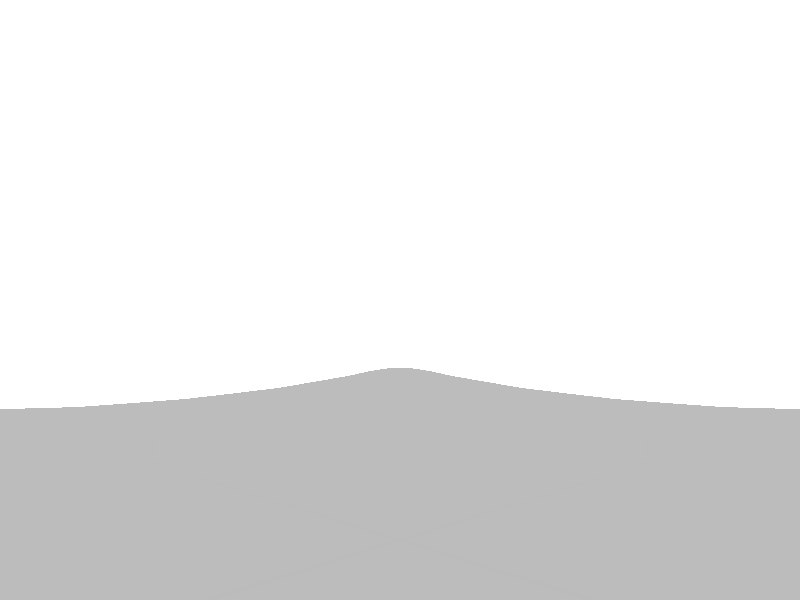#include "colors.inc"
background { rgb <1, 1, 1> }
camera {location <-0, 1.8, -0.5> sky <0,0,1>up <0,1,0> right <-1.33,0,0> angle 90look_at <0, 0, 0> }
mesh2 {
vertex_vectors { 4608, 
<-0.960703, -0.960703, -0.5>, 
<-0.950805, -0.724389, -0.5>, 
<-0.857796, -0.857796, -0.5>, 
<-0.941109, -0.487937, -0.5>, 
<-0.950805, -0.724389, -0.5>, 
<-0.848004, -0.621348, -0.5>, 
<-0.754765, -0.754765, -0.5>, 
<-0.857796, -0.857796, -0.5>, 
<-0.848004, -0.621348, -0.5>, 
<-0.950805, -0.724389, -0.5>, 
<-0.857796, -0.857796, -0.5>, 
<-0.848004, -0.621348, -0.5>, 
<-0.934396, 1.352e-17, -0.5>, 
<-0.93779, -0.243966, -0.5>, 
<-0.837656, -0.133727, -0.5>, 
<-0.941109, -0.487937, -0.5>, 
<-0.93779, -0.243966, -0.5>, 
<-0.841068, -0.377693, -0.5>, 
<-0.740893, -0.267454, -0.5>, 
<-0.837656, -0.133727, -0.5>, 
<-0.841068, -0.377693, -0.5>, 
<-0.93779, -0.243966, -0.5>, 
<-0.837656, -0.133727, -0.5>, 
<-0.841068, -0.377693, -0.5>, 
<-0.534907, -0.534907, -0.5>, 
<-0.644836, -0.644836, -0.5>, 
<-0.6379, -0.401181, -0.5>, 
<-0.754765, -0.754765, -0.5>, 
<-0.644836, -0.644836, -0.5>, 
<-0.747829, -0.511109, -0.5>, 
<-0.740893, -0.267454, -0.5>, 
<-0.6379, -0.401181, -0.5>, 
<-0.747829, -0.511109, -0.5>, 
<-0.644836, -0.644836, -0.5>, 
<-0.6379, -0.401181, -0.5>, 
<-0.747829, -0.511109, -0.5>, 
<-0.941109, -0.487937, -0.5>, 
<-0.848004, -0.621348, -0.5>, 
<-0.841068, -0.377693, -0.5>, 
<-0.754765, -0.754765, -0.5>, 
<-0.848004, -0.621348, -0.5>, 
<-0.747829, -0.511109, -0.5>, 
<-0.740893, -0.267454, -0.5>, 
<-0.747829, -0.511109, -0.5>, 
<-0.841068, -0.377693, -0.5>, 
<-0.848004, -0.621348, -0.5>, 
<-0.747829, -0.511109, -0.5>, 
<-0.841068, -0.377693, -0.5>, 
<-0.960703, 0.960703, -0.5>, 
<-0.950805, 0.724389, -0.5>, 
<-0.857796, 0.857796, -0.5>, 
<-0.941109, 0.487937, -0.5>, 
<-0.950805, 0.724389, -0.5>, 
<-0.848004, 0.621348, -0.5>, 
<-0.754765, 0.754765, -0.5>, 
<-0.857796, 0.857796, -0.5>, 
<-0.848004, 0.621348, -0.5>, 
<-0.950805, 0.724389, -0.5>, 
<-0.857796, 0.857796, -0.5>, 
<-0.848004, 0.621348, -0.5>, 
<-0.934396, 1.352e-17, -0.5>, 
<-0.93779, 0.243966, -0.5>, 
<-0.837656, 0.133727, -0.5>, 
<-0.941109, 0.487937, -0.5>, 
<-0.93779, 0.243966, -0.5>, 
<-0.841068, 0.377693, -0.5>, 
<-0.740893, 0.267454, -0.5>, 
<-0.837656, 0.133727, -0.5>, 
<-0.841068, 0.377693, -0.5>, 
<-0.93779, 0.243966, -0.5>, 
<-0.837656, 0.133727, -0.5>, 
<-0.841068, 0.377693, -0.5>, 
<-0.534907, 0.534907, -0.5>, 
<-0.644836, 0.644836, -0.5>, 
<-0.6379, 0.401181, -0.5>, 
<-0.754765, 0.754765, -0.5>, 
<-0.644836, 0.644836, -0.5>, 
<-0.747829, 0.511109, -0.5>, 
<-0.740893, 0.267454, -0.5>, 
<-0.6379, 0.401181, -0.5>, 
<-0.747829, 0.511109, -0.5>, 
<-0.644836, 0.644836, -0.5>, 
<-0.6379, 0.401181, -0.5>, 
<-0.747829, 0.511109, -0.5>, 
<-0.941109, 0.487937, -0.5>, 
<-0.848004, 0.621348, -0.5>, 
<-0.841068, 0.377693, -0.5>, 
<-0.754765, 0.754765, -0.5>, 
<-0.848004, 0.621348, -0.5>, 
<-0.747829, 0.511109, -0.5>, 
<-0.740893, 0.267454, -0.5>, 
<-0.747829, 0.511109, -0.5>, 
<-0.841068, 0.377693, -0.5>, 
<-0.848004, 0.621348, -0.5>, 
<-0.747829, 0.511109, -0.5>, 
<-0.841068, 0.377693, -0.5>, 
<-1.95306e-16, 0, -0.5>, 
<-0.133727, -0.133727, -0.5>, 
<-0.133727, 0.133727, -0.5>, 
<-0.267454, -0.267454, -0.5>, 
<-0.133727, -0.133727, -0.5>, 
<-0.267454, 0, -0.5>, 
<-0.267454, 0.267454, -0.5>, 
<-0.133727, 0.133727, -0.5>, 
<-0.267454, 0, -0.5>, 
<-0.133727, -0.133727, -0.5>, 
<-0.133727, 0.133727, -0.5>, 
<-0.267454, 0, -0.5>, 
<-0.534907, -0.534907, -0.5>, 
<-0.401181, -0.401181, -0.5>, 
<-0.534907, -0.267454, -0.5>, 
<-0.267454, -0.267454, -0.5>, 
<-0.401181, -0.401181, -0.5>, 
<-0.401181, -0.133727, -0.5>, 
<-0.534907, 0, -0.5>, 
<-0.534907, -0.267454, -0.5>, 
<-0.401181, -0.133727, -0.5>, 
<-0.401181, -0.401181, -0.5>, 
<-0.534907, -0.267454, -0.5>, 
<-0.401181, -0.133727, -0.5>, 
<-0.534907, 0.534907, -0.5>, 
<-0.401181, 0.401181, -0.5>, 
<-0.534907, 0.267454, -0.5>, 
<-0.267454, 0.267454, -0.5>, 
<-0.401181, 0.401181, -0.5>, 
<-0.401181, 0.133727, -0.5>, 
<-0.534907, 0, -0.5>, 
<-0.534907, 0.267454, -0.5>, 
<-0.401181, 0.133727, -0.5>, 
<-0.401181, 0.401181, -0.5>, 
<-0.534907, 0.267454, -0.5>, 
<-0.401181, 0.133727, -0.5>, 
<-0.267454, -0.267454, -0.5>, 
<-0.267454, 0, -0.5>, 
<-0.401181, -0.133727, -0.5>, 
<-0.267454, 0.267454, -0.5>, 
<-0.267454, 0, -0.5>, 
<-0.401181, 0.133727, -0.5>, 
<-0.534907, 0, -0.5>, 
<-0.401181, 0.133727, -0.5>, 
<-0.401181, -0.133727, -0.5>, 
<-0.267454, 0, -0.5>, 
<-0.401181, 0.133727, -0.5>, 
<-0.401181, -0.133727, -0.5>, 
<-0.934396, 1.352e-17, -0.5>, 
<-0.837656, -0.133727, -0.5>, 
<-0.837656, 0.133727, -0.5>, 
<-0.740893, -0.267454, -0.5>, 
<-0.837656, -0.133727, -0.5>, 
<-0.740893, 0, -0.5>, 
<-0.740893, 0.267454, -0.5>, 
<-0.837656, 0.133727, -0.5>, 
<-0.740893, 0, -0.5>, 
<-0.837656, -0.133727, -0.5>, 
<-0.837656, 0.133727, -0.5>, 
<-0.740893, 0, -0.5>, 
<-0.534907, -0.534907, -0.5>, 
<-0.6379, -0.401181, -0.5>, 
<-0.534907, -0.267454, -0.5>, 
<-0.740893, -0.267454, -0.5>, 
<-0.6379, -0.401181, -0.5>, 
<-0.6379, -0.133727, -0.5>, 
<-0.534907, 0, -0.5>, 
<-0.534907, -0.267454, -0.5>, 
<-0.6379, -0.133727, -0.5>, 
<-0.6379, -0.401181, -0.5>, 
<-0.534907, -0.267454, -0.5>, 
<-0.6379, -0.133727, -0.5>, 
<-0.534907, 0.534907, -0.5>, 
<-0.534907, 0.267454, -0.5>, 
<-0.6379, 0.401181, -0.5>, 
<-0.534907, 0, -0.5>, 
<-0.534907, 0.267454, -0.5>, 
<-0.6379, 0.133727, -0.5>, 
<-0.740893, 0.267454, -0.5>, 
<-0.6379, 0.401181, -0.5>, 
<-0.6379, 0.133727, -0.5>, 
<-0.534907, 0.267454, -0.5>, 
<-0.6379, 0.401181, -0.5>, 
<-0.6379, 0.133727, -0.5>, 
<-0.740893, -0.267454, -0.5>, 
<-0.740893, 0, -0.5>, 
<-0.6379, -0.133727, -0.5>, 
<-0.534907, 0, -0.5>, 
<-0.6379, 0.133727, -0.5>, 
<-0.6379, -0.133727, -0.5>, 
<-0.740893, 0.267454, -0.5>, 
<-0.740893, 0, -0.5>, 
<-0.6379, 0.133727, -0.5>, 
<-0.740893, 0, -0.5>, 
<-0.6379, 0.133727, -0.5>, 
<-0.6379, -0.133727, -0.5>, 
<-0.960703, 0.960703, -0.5>, 
<-0.857796, 0.857796, -0.5>, 
<-0.724389, 0.950805, -0.5>, 
<-0.754765, 0.754765, -0.5>, 
<-0.857796, 0.857796, -0.5>, 
<-0.621348, 0.848004, -0.5>, 
<-0.487937, 0.941109, -0.5>, 
<-0.724389, 0.950805, -0.5>, 
<-0.621348, 0.848004, -0.5>, 
<-0.857796, 0.857796, -0.5>, 
<-0.724389, 0.950805, -0.5>, 
<-0.621348, 0.848004, -0.5>, 
<-0.534907, 0.534907, -0.5>, 
<-0.644836, 0.644836, -0.5>, 
<-0.401181, 0.6379, -0.5>, 
<-0.754765, 0.754765, -0.5>, 
<-0.644836, 0.644836, -0.5>, 
<-0.511109, 0.747829, -0.5>, 
<-0.267454, 0.740893, -0.5>, 
<-0.401181, 0.6379, -0.5>, 
<-0.511109, 0.747829, -0.5>, 
<-0.644836, 0.644836, -0.5>, 
<-0.401181, 0.6379, -0.5>, 
<-0.511109, 0.747829, -0.5>, 
<-1.90982e-17, 0.934396, -0.5>, 
<-0.243966, 0.93779, -0.5>, 
<-0.133727, 0.837656, -0.5>, 
<-0.487937, 0.941109, -0.5>, 
<-0.243966, 0.93779, -0.5>, 
<-0.377693, 0.841068, -0.5>, 
<-0.267454, 0.740893, -0.5>, 
<-0.133727, 0.837656, -0.5>, 
<-0.377693, 0.841068, -0.5>, 
<-0.243966, 0.93779, -0.5>, 
<-0.133727, 0.837656, -0.5>, 
<-0.377693, 0.841068, -0.5>, 
<-0.754765, 0.754765, -0.5>, 
<-0.621348, 0.848004, -0.5>, 
<-0.511109, 0.747829, -0.5>, 
<-0.487937, 0.941109, -0.5>, 
<-0.621348, 0.848004, -0.5>, 
<-0.377693, 0.841068, -0.5>, 
<-0.267454, 0.740893, -0.5>, 
<-0.377693, 0.841068, -0.5>, 
<-0.511109, 0.747829, -0.5>, 
<-0.621348, 0.848004, -0.5>, 
<-0.377693, 0.841068, -0.5>, 
<-0.511109, 0.747829, -0.5>, 
<0.960703, 0.960703, -0.5>, 
<0.724389, 0.950805, -0.5>, 
<0.857796, 0.857796, -0.5>, 
<0.487937, 0.941109, -0.5>, 
<0.724389, 0.950805, -0.5>, 
<0.621348, 0.848004, -0.5>, 
<0.754765, 0.754765, -0.5>, 
<0.857796, 0.857796, -0.5>, 
<0.621348, 0.848004, -0.5>, 
<0.724389, 0.950805, -0.5>, 
<0.857796, 0.857796, -0.5>, 
<0.621348, 0.848004, -0.5>, 
<-1.90982e-17, 0.934396, -0.5>, 
<0.243966, 0.93779, -0.5>, 
<0.133727, 0.837656, -0.5>, 
<0.487937, 0.941109, -0.5>, 
<0.243966, 0.93779, -0.5>, 
<0.377693, 0.841068, -0.5>, 
<0.267454, 0.740893, -0.5>, 
<0.133727, 0.837656, -0.5>, 
<0.377693, 0.841068, -0.5>, 
<0.243966, 0.93779, -0.5>, 
<0.133727, 0.837656, -0.5>, 
<0.377693, 0.841068, -0.5>, 
<0.534907, 0.534907, -0.5>, 
<0.644836, 0.644836, -0.5>, 
<0.401181, 0.6379, -0.5>, 
<0.754765, 0.754765, -0.5>, 
<0.644836, 0.644836, -0.5>, 
<0.511109, 0.747829, -0.5>, 
<0.267454, 0.740893, -0.5>, 
<0.401181, 0.6379, -0.5>, 
<0.511109, 0.747829, -0.5>, 
<0.644836, 0.644836, -0.5>, 
<0.401181, 0.6379, -0.5>, 
<0.511109, 0.747829, -0.5>, 
<0.487937, 0.941109, -0.5>, 
<0.621348, 0.848004, -0.5>, 
<0.377693, 0.841068, -0.5>, 
<0.754765, 0.754765, -0.5>, 
<0.621348, 0.848004, -0.5>, 
<0.511109, 0.747829, -0.5>, 
<0.267454, 0.740893, -0.5>, 
<0.511109, 0.747829, -0.5>, 
<0.377693, 0.841068, -0.5>, 
<0.621348, 0.848004, -0.5>, 
<0.511109, 0.747829, -0.5>, 
<0.377693, 0.841068, -0.5>, 
<-1.95306e-16, 0, -0.5>, 
<-0.133727, 0.133727, -0.5>, 
<0.133727, 0.133727, -0.5>, 
<-0.267454, 0.267454, -0.5>, 
<-0.133727, 0.133727, -0.5>, 
<-1.11998e-16, 0.267454, -0.5>, 
<0.267454, 0.267454, -0.5>, 
<0.133727, 0.133727, -0.5>, 
<-1.11998e-16, 0.267454, -0.5>, 
<-0.133727, 0.133727, -0.5>, 
<0.133727, 0.133727, -0.5>, 
<-1.11998e-16, 0.267454, -0.5>, 
<-0.534907, 0.534907, -0.5>, 
<-0.401181, 0.401181, -0.5>, 
<-0.267454, 0.534907, -0.5>, 
<-0.267454, 0.267454, -0.5>, 
<-0.401181, 0.401181, -0.5>, 
<-0.133727, 0.401181, -0.5>, 
<-8.41332e-17, 0.534907, -0.5>, 
<-0.267454, 0.534907, -0.5>, 
<-0.133727, 0.401181, -0.5>, 
<-0.401181, 0.401181, -0.5>, 
<-0.267454, 0.534907, -0.5>, 
<-0.133727, 0.401181, -0.5>, 
<0.534907, 0.534907, -0.5>, 
<0.401181, 0.401181, -0.5>, 
<0.267454, 0.534907, -0.5>, 
<0.267454, 0.267454, -0.5>, 
<0.401181, 0.401181, -0.5>, 
<0.133727, 0.401181, -0.5>, 
<-8.41332e-17, 0.534907, -0.5>, 
<0.267454, 0.534907, -0.5>, 
<0.133727, 0.401181, -0.5>, 
<0.401181, 0.401181, -0.5>, 
<0.267454, 0.534907, -0.5>, 
<0.133727, 0.401181, -0.5>, 
<-0.267454, 0.267454, -0.5>, 
<-1.11998e-16, 0.267454, -0.5>, 
<-0.133727, 0.401181, -0.5>, 
<0.267454, 0.267454, -0.5>, 
<-1.11998e-16, 0.267454, -0.5>, 
<0.133727, 0.401181, -0.5>, 
<-8.41332e-17, 0.534907, -0.5>, 
<0.133727, 0.401181, -0.5>, 
<-0.133727, 0.401181, -0.5>, 
<-1.11998e-16, 0.267454, -0.5>, 
<0.133727, 0.401181, -0.5>, 
<-0.133727, 0.401181, -0.5>, 
<-0.534907, 0.534907, -0.5>, 
<-0.401181, 0.6379, -0.5>, 
<-0.267454, 0.534907, -0.5>, 
<-0.267454, 0.740893, -0.5>, 
<-0.401181, 0.6379, -0.5>, 
<-0.133727, 0.6379, -0.5>, 
<-8.41332e-17, 0.534907, -0.5>, 
<-0.267454, 0.534907, -0.5>, 
<-0.133727, 0.6379, -0.5>, 
<-0.401181, 0.6379, -0.5>, 
<-0.267454, 0.534907, -0.5>, 
<-0.133727, 0.6379, -0.5>, 
<-1.90982e-17, 0.934396, -0.5>, 
<-0.133727, 0.837656, -0.5>, 
<0.133727, 0.837656, -0.5>, 
<-0.267454, 0.740893, -0.5>, 
<-0.133727, 0.837656, -0.5>, 
<0, 0.740893, -0.5>, 
<0.267454, 0.740893, -0.5>, 
<0.133727, 0.837656, -0.5>, 
<0, 0.740893, -0.5>, 
<-0.133727, 0.837656, -0.5>, 
<0.133727, 0.837656, -0.5>, 
<0, 0.740893, -0.5>, 
<0.534907, 0.534907, -0.5>, 
<0.267454, 0.534907, -0.5>, 
<0.401181, 0.6379, -0.5>, 
<-8.41332e-17, 0.534907, -0.5>, 
<0.267454, 0.534907, -0.5>, 
<0.133727, 0.6379, -0.5>, 
<0.267454, 0.740893, -0.5>, 
<0.401181, 0.6379, -0.5>, 
<0.133727, 0.6379, -0.5>, 
<0.267454, 0.534907, -0.5>, 
<0.401181, 0.6379, -0.5>, 
<0.133727, 0.6379, -0.5>, 
<-0.267454, 0.740893, -0.5>, 
<-0.133727, 0.6379, -0.5>, 
<0, 0.740893, -0.5>, 
<-8.41332e-17, 0.534907, -0.5>, 
<-0.133727, 0.6379, -0.5>, 
<0.133727, 0.6379, -0.5>, 
<0.267454, 0.740893, -0.5>, 
<0.133727, 0.6379, -0.5>, 
<0, 0.740893, -0.5>, 
<-0.133727, 0.6379, -0.5>, 
<0.133727, 0.6379, -0.5>, 
<0, 0.740893, -0.5>, 
<0.960703, -0.960703, -0.5>, 
<0.950805, -0.724389, -0.5>, 
<0.857796, -0.857796, -0.5>, 
<0.941109, -0.487937, -0.5>, 
<0.950805, -0.724389, -0.5>, 
<0.848004, -0.621348, -0.5>, 
<0.754765, -0.754765, -0.5>, 
<0.857796, -0.857796, -0.5>, 
<0.848004, -0.621348, -0.5>, 
<0.950805, -0.724389, -0.5>, 
<0.857796, -0.857796, -0.5>, 
<0.848004, -0.621348, -0.5>, 
<0.934396, -3.96078e-18, -0.5>, 
<0.93779, -0.243966, -0.5>, 
<0.837656, -0.133727, -0.5>, 
<0.941109, -0.487937, -0.5>, 
<0.93779, -0.243966, -0.5>, 
<0.841068, -0.377693, -0.5>, 
<0.740893, -0.267454, -0.5>, 
<0.837656, -0.133727, -0.5>, 
<0.841068, -0.377693, -0.5>, 
<0.93779, -0.243966, -0.5>, 
<0.837656, -0.133727, -0.5>, 
<0.841068, -0.377693, -0.5>, 
<0.534907, -0.534907, -0.5>, 
<0.644836, -0.644836, -0.5>, 
<0.6379, -0.401181, -0.5>, 
<0.754765, -0.754765, -0.5>, 
<0.644836, -0.644836, -0.5>, 
<0.747829, -0.511109, -0.5>, 
<0.740893, -0.267454, -0.5>, 
<0.6379, -0.401181, -0.5>, 
<0.747829, -0.511109, -0.5>, 
<0.644836, -0.644836, -0.5>, 
<0.6379, -0.401181, -0.5>, 
<0.747829, -0.511109, -0.5>, 
<0.941109, -0.487937, -0.5>, 
<0.848004, -0.621348, -0.5>, 
<0.841068, -0.377693, -0.5>, 
<0.754765, -0.754765, -0.5>, 
<0.848004, -0.621348, -0.5>, 
<0.747829, -0.511109, -0.5>, 
<0.740893, -0.267454, -0.5>, 
<0.747829, -0.511109, -0.5>, 
<0.841068, -0.377693, -0.5>, 
<0.848004, -0.621348, -0.5>, 
<0.747829, -0.511109, -0.5>, 
<0.841068, -0.377693, -0.5>, 
<0.960703, 0.960703, -0.5>, 
<0.857796, 0.857796, -0.5>, 
<0.950805, 0.724389, -0.5>, 
<0.754765, 0.754765, -0.5>, 
<0.857796, 0.857796, -0.5>, 
<0.848004, 0.621348, -0.5>, 
<0.941109, 0.487937, -0.5>, 
<0.950805, 0.724389, -0.5>, 
<0.848004, 0.621348, -0.5>, 
<0.857796, 0.857796, -0.5>, 
<0.950805, 0.724389, -0.5>, 
<0.848004, 0.621348, -0.5>, 
<0.534907, 0.534907, -0.5>, 
<0.644836, 0.644836, -0.5>, 
<0.6379, 0.401181, -0.5>, 
<0.754765, 0.754765, -0.5>, 
<0.644836, 0.644836, -0.5>, 
<0.747829, 0.511109, -0.5>, 
<0.740893, 0.267454, -0.5>, 
<0.6379, 0.401181, -0.5>, 
<0.747829, 0.511109, -0.5>, 
<0.644836, 0.644836, -0.5>, 
<0.6379, 0.401181, -0.5>, 
<0.747829, 0.511109, -0.5>, 
<0.934396, -3.96078e-18, -0.5>, 
<0.93779, 0.243966, -0.5>, 
<0.837656, 0.133727, -0.5>, 
<0.941109, 0.487937, -0.5>, 
<0.93779, 0.243966, -0.5>, 
<0.841068, 0.377693, -0.5>, 
<0.740893, 0.267454, -0.5>, 
<0.837656, 0.133727, -0.5>, 
<0.841068, 0.377693, -0.5>, 
<0.93779, 0.243966, -0.5>, 
<0.837656, 0.133727, -0.5>, 
<0.841068, 0.377693, -0.5>, 
<0.754765, 0.754765, -0.5>, 
<0.848004, 0.621348, -0.5>, 
<0.747829, 0.511109, -0.5>, 
<0.941109, 0.487937, -0.5>, 
<0.848004, 0.621348, -0.5>, 
<0.841068, 0.377693, -0.5>, 
<0.740893, 0.267454, -0.5>, 
<0.841068, 0.377693, -0.5>, 
<0.747829, 0.511109, -0.5>, 
<0.848004, 0.621348, -0.5>, 
<0.841068, 0.377693, -0.5>, 
<0.747829, 0.511109, -0.5>, 
<-1.95306e-16, 0, -0.5>, 
<0.133727, 0.133727, -0.5>, 
<0.133727, -0.133727, -0.5>, 
<0.267454, 0.267454, -0.5>, 
<0.133727, 0.133727, -0.5>, 
<0.267454, 0, -0.5>, 
<0.267454, -0.267454, -0.5>, 
<0.133727, -0.133727, -0.5>, 
<0.267454, 0, -0.5>, 
<0.133727, 0.133727, -0.5>, 
<0.133727, -0.133727, -0.5>, 
<0.267454, 0, -0.5>, 
<0.534907, 0.534907, -0.5>, 
<0.401181, 0.401181, -0.5>, 
<0.534907, 0.267454, -0.5>, 
<0.267454, 0.267454, -0.5>, 
<0.401181, 0.401181, -0.5>, 
<0.401181, 0.133727, -0.5>, 
<0.534907, 0, -0.5>, 
<0.534907, 0.267454, -0.5>, 
<0.401181, 0.133727, -0.5>, 
<0.401181, 0.401181, -0.5>, 
<0.534907, 0.267454, -0.5>, 
<0.401181, 0.133727, -0.5>, 
<0.534907, -0.534907, -0.5>, 
<0.401181, -0.401181, -0.5>, 
<0.534907, -0.267454, -0.5>, 
<0.267454, -0.267454, -0.5>, 
<0.401181, -0.401181, -0.5>, 
<0.401181, -0.133727, -0.5>, 
<0.534907, 0, -0.5>, 
<0.534907, -0.267454, -0.5>, 
<0.401181, -0.133727, -0.5>, 
<0.401181, -0.401181, -0.5>, 
<0.534907, -0.267454, -0.5>, 
<0.401181, -0.133727, -0.5>, 
<0.267454, 0.267454, -0.5>, 
<0.267454, 0, -0.5>, 
<0.401181, 0.133727, -0.5>, 
<0.267454, -0.267454, -0.5>, 
<0.267454, 0, -0.5>, 
<0.401181, -0.133727, -0.5>, 
<0.534907, 0, -0.5>, 
<0.401181, -0.133727, -0.5>, 
<0.401181, 0.133727, -0.5>, 
<0.267454, 0, -0.5>, 
<0.401181, -0.133727, -0.5>, 
<0.401181, 0.133727, -0.5>, 
<0.534907, 0.534907, -0.5>, 
<0.534907, 0.267454, -0.5>, 
<0.6379, 0.401181, -0.5>, 
<0.534907, 0, -0.5>, 
<0.534907, 0.267454, -0.5>, 
<0.6379, 0.133727, -0.5>, 
<0.740893, 0.267454, -0.5>, 
<0.6379, 0.401181, -0.5>, 
<0.6379, 0.133727, -0.5>, 
<0.534907, 0.267454, -0.5>, 
<0.6379, 0.401181, -0.5>, 
<0.6379, 0.133727, -0.5>, 
<0.934396, -3.96078e-18, -0.5>, 
<0.837656, -0.133727, -0.5>, 
<0.837656, 0.133727, -0.5>, 
<0.740893, -0.267454, -0.5>, 
<0.837656, -0.133727, -0.5>, 
<0.740893, -9.85323e-19, -0.5>, 
<0.740893, 0.267454, -0.5>, 
<0.837656, 0.133727, -0.5>, 
<0.740893, -9.85323e-19, -0.5>, 
<0.837656, -0.133727, -0.5>, 
<0.837656, 0.133727, -0.5>, 
<0.740893, -9.85323e-19, -0.5>, 
<0.534907, -0.534907, -0.5>, 
<0.6379, -0.401181, -0.5>, 
<0.534907, -0.267454, -0.5>, 
<0.740893, -0.267454, -0.5>, 
<0.6379, -0.401181, -0.5>, 
<0.6379, -0.133727, -0.5>, 
<0.534907, 0, -0.5>, 
<0.534907, -0.267454, -0.5>, 
<0.6379, -0.133727, -0.5>, 
<0.6379, -0.401181, -0.5>, 
<0.534907, -0.267454, -0.5>, 
<0.6379, -0.133727, -0.5>, 
<0.740893, -0.267454, -0.5>, 
<0.6379, -0.133727, -0.5>, 
<0.740893, -9.85323e-19, -0.5>, 
<0.534907, 0, -0.5>, 
<0.6379, 0.133727, -0.5>, 
<0.6379, -0.133727, -0.5>, 
<0.740893, 0.267454, -0.5>, 
<0.6379, 0.133727, -0.5>, 
<0.740893, -9.85323e-19, -0.5>, 
<0.6379, 0.133727, -0.5>, 
<0.6379, -0.133727, -0.5>, 
<0.740893, -9.85323e-19, -0.5>, 
<-0.960703, -0.960703, -0.5>, 
<-0.857796, -0.857796, -0.5>, 
<-0.724389, -0.950805, -0.5>, 
<-0.754765, -0.754765, -0.5>, 
<-0.857796, -0.857796, -0.5>, 
<-0.621348, -0.848004, -0.5>, 
<-0.487937, -0.941109, -0.5>, 
<-0.724389, -0.950805, -0.5>, 
<-0.621348, -0.848004, -0.5>, 
<-0.857796, -0.857796, -0.5>, 
<-0.724389, -0.950805, -0.5>, 
<-0.621348, -0.848004, -0.5>, 
<-0.534907, -0.534907, -0.5>, 
<-0.644836, -0.644836, -0.5>, 
<-0.401181, -0.6379, -0.5>, 
<-0.754765, -0.754765, -0.5>, 
<-0.644836, -0.644836, -0.5>, 
<-0.511109, -0.747829, -0.5>, 
<-0.267454, -0.740893, -0.5>, 
<-0.401181, -0.6379, -0.5>, 
<-0.511109, -0.747829, -0.5>, 
<-0.644836, -0.644836, -0.5>, 
<-0.401181, -0.6379, -0.5>, 
<-0.511109, -0.747829, -0.5>, 
<-2.08298e-17, -0.934396, -0.5>, 
<-0.243966, -0.93779, -0.5>, 
<-0.133727, -0.837656, -0.5>, 
<-0.487937, -0.941109, -0.5>, 
<-0.243966, -0.93779, -0.5>, 
<-0.377693, -0.841068, -0.5>, 
<-0.267454, -0.740893, -0.5>, 
<-0.133727, -0.837656, -0.5>, 
<-0.377693, -0.841068, -0.5>, 
<-0.243966, -0.93779, -0.5>, 
<-0.133727, -0.837656, -0.5>, 
<-0.377693, -0.841068, -0.5>, 
<-0.754765, -0.754765, -0.5>, 
<-0.621348, -0.848004, -0.5>, 
<-0.511109, -0.747829, -0.5>, 
<-0.487937, -0.941109, -0.5>, 
<-0.621348, -0.848004, -0.5>, 
<-0.377693, -0.841068, -0.5>, 
<-0.267454, -0.740893, -0.5>, 
<-0.377693, -0.841068, -0.5>, 
<-0.511109, -0.747829, -0.5>, 
<-0.621348, -0.848004, -0.5>, 
<-0.377693, -0.841068, -0.5>, 
<-0.511109, -0.747829, -0.5>, 
<0.960703, -0.960703, -0.5>, 
<0.857796, -0.857796, -0.5>, 
<0.724389, -0.950805, -0.5>, 
<0.754765, -0.754765, -0.5>, 
<0.857796, -0.857796, -0.5>, 
<0.621348, -0.848004, -0.5>, 
<0.487937, -0.941109, -0.5>, 
<0.724389, -0.950805, -0.5>, 
<0.621348, -0.848004, -0.5>, 
<0.857796, -0.857796, -0.5>, 
<0.724389, -0.950805, -0.5>, 
<0.621348, -0.848004, -0.5>, 
<0.534907, -0.534907, -0.5>, 
<0.644836, -0.644836, -0.5>, 
<0.401181, -0.6379, -0.5>, 
<0.754765, -0.754765, -0.5>, 
<0.644836, -0.644836, -0.5>, 
<0.511109, -0.747829, -0.5>, 
<0.267454, -0.740893, -0.5>, 
<0.401181, -0.6379, -0.5>, 
<0.511109, -0.747829, -0.5>, 
<0.644836, -0.644836, -0.5>, 
<0.401181, -0.6379, -0.5>, 
<0.511109, -0.747829, -0.5>, 
<-2.08298e-17, -0.934396, -0.5>, 
<0.243966, -0.93779, -0.5>, 
<0.133727, -0.837656, -0.5>, 
<0.487937, -0.941109, -0.5>, 
<0.243966, -0.93779, -0.5>, 
<0.377693, -0.841068, -0.5>, 
<0.267454, -0.740893, -0.5>, 
<0.133727, -0.837656, -0.5>, 
<0.377693, -0.841068, -0.5>, 
<0.243966, -0.93779, -0.5>, 
<0.133727, -0.837656, -0.5>, 
<0.377693, -0.841068, -0.5>, 
<0.754765, -0.754765, -0.5>, 
<0.621348, -0.848004, -0.5>, 
<0.511109, -0.747829, -0.5>, 
<0.487937, -0.941109, -0.5>, 
<0.621348, -0.848004, -0.5>, 
<0.377693, -0.841068, -0.5>, 
<0.267454, -0.740893, -0.5>, 
<0.377693, -0.841068, -0.5>, 
<0.511109, -0.747829, -0.5>, 
<0.621348, -0.848004, -0.5>, 
<0.377693, -0.841068, -0.5>, 
<0.511109, -0.747829, -0.5>, 
<-1.95306e-16, 0, -0.5>, 
<-0.133727, -0.133727, -0.5>, 
<0.133727, -0.133727, -0.5>, 
<-0.267454, -0.267454, -0.5>, 
<-0.133727, -0.133727, -0.5>, 
<-1.11998e-16, -0.267454, -0.5>, 
<0.267454, -0.267454, -0.5>, 
<0.133727, -0.133727, -0.5>, 
<-1.11998e-16, -0.267454, -0.5>, 
<-0.133727, -0.133727, -0.5>, 
<0.133727, -0.133727, -0.5>, 
<-1.11998e-16, -0.267454, -0.5>, 
<-0.534907, -0.534907, -0.5>, 
<-0.401181, -0.401181, -0.5>, 
<-0.267454, -0.534907, -0.5>, 
<-0.267454, -0.267454, -0.5>, 
<-0.401181, -0.401181, -0.5>, 
<-0.133727, -0.401181, -0.5>, 
<-8.41332e-17, -0.534907, -0.5>, 
<-0.267454, -0.534907, -0.5>, 
<-0.133727, -0.401181, -0.5>, 
<-0.401181, -0.401181, -0.5>, 
<-0.267454, -0.534907, -0.5>, 
<-0.133727, -0.401181, -0.5>, 
<0.534907, -0.534907, -0.5>, 
<0.401181, -0.401181, -0.5>, 
<0.267454, -0.534907, -0.5>, 
<0.267454, -0.267454, -0.5>, 
<0.401181, -0.401181, -0.5>, 
<0.133727, -0.401181, -0.5>, 
<-8.41332e-17, -0.534907, -0.5>, 
<0.267454, -0.534907, -0.5>, 
<0.133727, -0.401181, -0.5>, 
<0.401181, -0.401181, -0.5>, 
<0.267454, -0.534907, -0.5>, 
<0.133727, -0.401181, -0.5>, 
<-0.267454, -0.267454, -0.5>, 
<-1.11998e-16, -0.267454, -0.5>, 
<-0.133727, -0.401181, -0.5>, 
<0.267454, -0.267454, -0.5>, 
<-1.11998e-16, -0.267454, -0.5>, 
<0.133727, -0.401181, -0.5>, 
<-8.41332e-17, -0.534907, -0.5>, 
<0.133727, -0.401181, -0.5>, 
<-0.133727, -0.401181, -0.5>, 
<-1.11998e-16, -0.267454, -0.5>, 
<0.133727, -0.401181, -0.5>, 
<-0.133727, -0.401181, -0.5>, 
<-0.534907, -0.534907, -0.5>, 
<-0.401181, -0.6379, -0.5>, 
<-0.267454, -0.534907, -0.5>, 
<-0.267454, -0.740893, -0.5>, 
<-0.401181, -0.6379, -0.5>, 
<-0.133727, -0.6379, -0.5>, 
<-8.41332e-17, -0.534907, -0.5>, 
<-0.267454, -0.534907, -0.5>, 
<-0.133727, -0.6379, -0.5>, 
<-0.401181, -0.6379, -0.5>, 
<-0.267454, -0.534907, -0.5>, 
<-0.133727, -0.6379, -0.5>, 
<0.534907, -0.534907, -0.5>, 
<0.267454, -0.534907, -0.5>, 
<0.401181, -0.6379, -0.5>, 
<-8.41332e-17, -0.534907, -0.5>, 
<0.267454, -0.534907, -0.5>, 
<0.133727, -0.6379, -0.5>, 
<0.267454, -0.740893, -0.5>, 
<0.401181, -0.6379, -0.5>, 
<0.133727, -0.6379, -0.5>, 
<0.267454, -0.534907, -0.5>, 
<0.401181, -0.6379, -0.5>, 
<0.133727, -0.6379, -0.5>, 
<-2.08298e-17, -0.934396, -0.5>, 
<-0.133727, -0.837656, -0.5>, 
<0.133727, -0.837656, -0.5>, 
<-0.267454, -0.740893, -0.5>, 
<-0.133727, -0.837656, -0.5>, 
<0, -0.740893, -0.5>, 
<0.267454, -0.740893, -0.5>, 
<0.133727, -0.837656, -0.5>, 
<0, -0.740893, -0.5>, 
<-0.133727, -0.837656, -0.5>, 
<0.133727, -0.837656, -0.5>, 
<0, -0.740893, -0.5>, 
<-0.267454, -0.740893, -0.5>, 
<-0.133727, -0.6379, -0.5>, 
<0, -0.740893, -0.5>, 
<-8.41332e-17, -0.534907, -0.5>, 
<-0.133727, -0.6379, -0.5>, 
<0.133727, -0.6379, -0.5>, 
<0.267454, -0.740893, -0.5>, 
<0, -0.740893, -0.5>, 
<0.133727, -0.6379, -0.5>, 
<-0.133727, -0.6379, -0.5>, 
<0, -0.740893, -0.5>, 
<0.133727, -0.6379, -0.5>, 
<-0.960703, -0.960703, -0.5>, 
<-0.950805, -0.724389, -0.5>, 
<-0.913375, -0.855322, -0.49731>, 
<-0.941109, -0.487937, -0.5>, 
<-0.950805, -0.724389, -0.5>, 
<-0.903642, -0.618878, -0.496611>, 
<-0.86595, -0.749812, -0.494153>, 
<-0.913375, -0.855322, -0.49731>, 
<-0.903642, -0.618878, -0.496611>, 
<-0.950805, -0.724389, -0.5>, 
<-0.913375, -0.855322, -0.49731>, 
<-0.903642, -0.618878, -0.496611>, 
<-0.934396, 1.352e-17, -0.5>, 
<-0.93779, -0.243966, -0.5>, 
<-0.893599, -0.131506, -0.49275>, 
<-0.941109, -0.487937, -0.5>, 
<-0.93779, -0.243966, -0.5>, 
<-0.896953, -0.37547, -0.49314>, 
<-0.852738, -0.26301, -0.485761>, 
<-0.893599, -0.131506, -0.49275>, 
<-0.896953, -0.37547, -0.49314>, 
<-0.93779, -0.243966, -0.5>, 
<-0.893599, -0.131506, -0.49275>, 
<-0.896953, -0.37547, -0.49314>, 
<-0.758099, -0.525151, -0.47666>, 
<-0.811996, -0.637484, -0.485635>, 
<-0.805456, -0.39409, -0.480934>, 
<-0.86595, -0.749812, -0.494153>, 
<-0.811996, -0.637484, -0.485635>, 
<-0.859366, -0.506417, -0.489784>, 
<-0.852738, -0.26301, -0.485761>, 
<-0.805456, -0.39409, -0.480934>, 
<-0.859366, -0.506417, -0.489784>, 
<-0.811996, -0.637484, -0.485635>, 
<-0.805456, -0.39409, -0.480934>, 
<-0.859366, -0.506417, -0.489784>, 
<-0.941109, -0.487937, -0.5>, 
<-0.903642, -0.618878, -0.496611>, 
<-0.896953, -0.37547, -0.49314>, 
<-0.86595, -0.749812, -0.494153>, 
<-0.903642, -0.618878, -0.496611>, 
<-0.859366, -0.506417, -0.489784>, 
<-0.852738, -0.26301, -0.485761>, 
<-0.859366, -0.506417, -0.489784>, 
<-0.896953, -0.37547, -0.49314>, 
<-0.903642, -0.618878, -0.496611>, 
<-0.859366, -0.506417, -0.489784>, 
<-0.896953, -0.37547, -0.49314>, 
<-0.960703, 0.960703, -0.5>, 
<-0.950805, 0.724389, -0.5>, 
<-0.913375, 0.855322, -0.49731>, 
<-0.941109, 0.487937, -0.5>, 
<-0.950805, 0.724389, -0.5>, 
<-0.903642, 0.618878, -0.496611>, 
<-0.86595, 0.749812, -0.494153>, 
<-0.913375, 0.855322, -0.49731>, 
<-0.903642, 0.618878, -0.496611>, 
<-0.950805, 0.724389, -0.5>, 
<-0.913375, 0.855322, -0.49731>, 
<-0.903642, 0.618878, -0.496611>, 
<-0.934396, 1.352e-17, -0.5>, 
<-0.93779, 0.243966, -0.5>, 
<-0.893599, 0.131506, -0.49275>, 
<-0.941109, 0.487937, -0.5>, 
<-0.93779, 0.243966, -0.5>, 
<-0.896953, 0.37547, -0.49314>, 
<-0.852738, 0.26301, -0.485761>, 
<-0.893599, 0.131506, -0.49275>, 
<-0.896953, 0.37547, -0.49314>, 
<-0.93779, 0.243966, -0.5>, 
<-0.893599, 0.131506, -0.49275>, 
<-0.896953, 0.37547, -0.49314>, 
<-0.758099, 0.525151, -0.47666>, 
<-0.811996, 0.637484, -0.485635>, 
<-0.805456, 0.39409, -0.480934>, 
<-0.86595, 0.749812, -0.494153>, 
<-0.811996, 0.637484, -0.485635>, 
<-0.859366, 0.506417, -0.489784>, 
<-0.852738, 0.26301, -0.485761>, 
<-0.805456, 0.39409, -0.480934>, 
<-0.859366, 0.506417, -0.489784>, 
<-0.811996, 0.637484, -0.485635>, 
<-0.805456, 0.39409, -0.480934>, 
<-0.859366, 0.506417, -0.489784>, 
<-0.941109, 0.487937, -0.5>, 
<-0.903642, 0.618878, -0.496611>, 
<-0.896953, 0.37547, -0.49314>, 
<-0.86595, 0.749812, -0.494153>, 
<-0.903642, 0.618878, -0.496611>, 
<-0.859366, 0.506417, -0.489784>, 
<-0.852738, 0.26301, -0.485761>, 
<-0.859366, 0.506417, -0.489784>, 
<-0.896953, 0.37547, -0.49314>, 
<-0.903642, 0.618878, -0.496611>, 
<-0.859366, 0.506417, -0.489784>, 
<-0.896953, 0.37547, -0.49314>, 
<-0.43879, -3.83462e-18, -0.402082>, 
<-0.518476, -0.130886, -0.421668>, 
<-0.518476, 0.130886, -0.421668>, 
<-0.598178, -0.261753, -0.441243>, 
<-0.518476, -0.130886, -0.421668>, 
<-0.598455, -2.74738e-17, -0.439843>, 
<-0.598178, 0.261753, -0.441243>, 
<-0.518476, 0.130886, -0.421668>, 
<-0.598455, -2.74738e-17, -0.439843>, 
<-0.518476, -0.130886, -0.421668>, 
<-0.518476, 0.130886, -0.421668>, 
<-0.598455, -2.74738e-17, -0.439843>, 
<-0.758099, -0.525151, -0.47666>, 
<-0.678093, -0.393457, -0.459188>, 
<-0.758698, -0.262592, -0.471172>, 
<-0.598178, -0.261753, -0.441243>, 
<-0.678093, -0.393457, -0.459188>, 
<-0.678606, -0.130885, -0.454251>, 
<-0.759047, -5.45966e-17, -0.467175>, 
<-0.758698, -0.262592, -0.471172>, 
<-0.678606, -0.130885, -0.454251>, 
<-0.678093, -0.393457, -0.459188>, 
<-0.758698, -0.262592, -0.471172>, 
<-0.678606, -0.130885, -0.454251>, 
<-0.758099, 0.525151, -0.47666>, 
<-0.678093, 0.393457, -0.459188>, 
<-0.758698, 0.262592, -0.471172>, 
<-0.598178, 0.261753, -0.441243>, 
<-0.678093, 0.393457, -0.459188>, 
<-0.678606, 0.130885, -0.454251>, 
<-0.759047, -5.45966e-17, -0.467175>, 
<-0.758698, 0.262592, -0.471172>, 
<-0.678606, 0.130885, -0.454251>, 
<-0.678093, 0.393457, -0.459188>, 
<-0.758698, 0.262592, -0.471172>, 
<-0.678606, 0.130885, -0.454251>, 
<-0.598178, -0.261753, -0.441243>, 
<-0.598455, -2.74738e-17, -0.439843>, 
<-0.678606, -0.130885, -0.454251>, 
<-0.598178, 0.261753, -0.441243>, 
<-0.598455, -2.74738e-17, -0.439843>, 
<-0.678606, 0.130885, -0.454251>, 
<-0.759047, -5.45966e-17, -0.467175>, 
<-0.678606, 0.130885, -0.454251>, 
<-0.678606, -0.130885, -0.454251>, 
<-0.598455, -2.74738e-17, -0.439843>, 
<-0.678606, 0.130885, -0.454251>, 
<-0.678606, -0.130885, -0.454251>, 
<-0.934396, 1.352e-17, -0.5>, 
<-0.893599, -0.131506, -0.49275>, 
<-0.893599, 0.131506, -0.49275>, 
<-0.852738, -0.26301, -0.485761>, 
<-0.893599, -0.131506, -0.49275>, 
<-0.852806, -2.73859e-19, -0.485371>, 
<-0.852738, 0.26301, -0.485761>, 
<-0.893599, 0.131506, -0.49275>, 
<-0.852806, -2.73859e-19, -0.485371>, 
<-0.893599, -0.131506, -0.49275>, 
<-0.893599, 0.131506, -0.49275>, 
<-0.852806, -2.73859e-19, -0.485371>, 
<-0.758099, -0.525151, -0.47666>, 
<-0.805456, -0.39409, -0.480934>, 
<-0.758698, -0.262592, -0.471172>, 
<-0.852738, -0.26301, -0.485761>, 
<-0.805456, -0.39409, -0.480934>, 
<-0.805862, -0.131502, -0.476648>, 
<-0.759047, -5.45966e-17, -0.467175>, 
<-0.758698, -0.262592, -0.471172>, 
<-0.805862, -0.131502, -0.476648>, 
<-0.805456, -0.39409, -0.480934>, 
<-0.758698, -0.262592, -0.471172>, 
<-0.805862, -0.131502, -0.476648>, 
<-0.758099, 0.525151, -0.47666>, 
<-0.758698, 0.262592, -0.471172>, 
<-0.805456, 0.39409, -0.480934>, 
<-0.759047, -5.45966e-17, -0.467175>, 
<-0.758698, 0.262592, -0.471172>, 
<-0.805862, 0.131502, -0.476648>, 
<-0.852738, 0.26301, -0.485761>, 
<-0.805456, 0.39409, -0.480934>, 
<-0.805862, 0.131502, -0.476648>, 
<-0.758698, 0.262592, -0.471172>, 
<-0.805456, 0.39409, -0.480934>, 
<-0.805862, 0.131502, -0.476648>, 
<-0.852738, -0.26301, -0.485761>, 
<-0.852806, -2.73859e-19, -0.485371>, 
<-0.805862, -0.131502, -0.476648>, 
<-0.759047, -5.45966e-17, -0.467175>, 
<-0.805862, 0.131502, -0.476648>, 
<-0.805862, -0.131502, -0.476648>, 
<-0.852738, 0.26301, -0.485761>, 
<-0.852806, -2.73859e-19, -0.485371>, 
<-0.805862, 0.131502, -0.476648>, 
<-0.852806, -2.73859e-19, -0.485371>, 
<-0.805862, 0.131502, -0.476648>, 
<-0.805862, -0.131502, -0.476648>, 
<-0.960703, 0.960703, -0.5>, 
<-0.913375, 0.855322, -0.49731>, 
<-0.874111, 0.874111, -0.495943>, 
<-0.86595, 0.749812, -0.494153>, 
<-0.913375, 0.855322, -0.49731>, 
<-0.82669, 0.768622, -0.49248>, 
<-0.787416, 0.787416, -0.491132>, 
<-0.874111, 0.874111, -0.495943>, 
<-0.82669, 0.768622, -0.49248>, 
<-0.913375, 0.855322, -0.49731>, 
<-0.874111, 0.874111, -0.495943>, 
<-0.82669, 0.768622, -0.49248>, 
<-0.758099, 0.525151, -0.47666>, 
<-0.811996, 0.637484, -0.485635>, 
<-0.718698, 0.544161, -0.472993>, 
<-0.86595, 0.749812, -0.494153>, 
<-0.811996, 0.637484, -0.485635>, 
<-0.772574, 0.656468, -0.482256>, 
<-0.679253, 0.563143, -0.469719>, 
<-0.718698, 0.544161, -0.472993>, 
<-0.772574, 0.656468, -0.482256>, 
<-0.811996, 0.637484, -0.485635>, 
<-0.718698, 0.544161, -0.472993>, 
<-0.772574, 0.656468, -0.482256>, 
<-0.600631, 0.600631, -0.464917>, 
<-0.694003, 0.694003, -0.478297>, 
<-0.639959, 0.581901, -0.46713>, 
<-0.787416, 0.787416, -0.491132>, 
<-0.694003, 0.694003, -0.478297>, 
<-0.733346, 0.675287, -0.480283>, 
<-0.679253, 0.563143, -0.469719>, 
<-0.639959, 0.581901, -0.46713>, 
<-0.733346, 0.675287, -0.480283>, 
<-0.694003, 0.694003, -0.478297>, 
<-0.639959, 0.581901, -0.46713>, 
<-0.733346, 0.675287, -0.480283>, 
<-0.86595, 0.749812, -0.494153>, 
<-0.82669, 0.768622, -0.49248>, 
<-0.772574, 0.656468, -0.482256>, 
<-0.787416, 0.787416, -0.491132>, 
<-0.82669, 0.768622, -0.49248>, 
<-0.733346, 0.675287, -0.480283>, 
<-0.679253, 0.563143, -0.469719>, 
<-0.733346, 0.675287, -0.480283>, 
<-0.772574, 0.656468, -0.482256>, 
<-0.82669, 0.768622, -0.49248>, 
<-0.733346, 0.675287, -0.480283>, 
<-0.772574, 0.656468, -0.482256>, 
<-0.136781, 0.136781, -0.349039>, 
<-0.252058, 0.252058, -0.382673>, 
<-0.174561, 0.120271, -0.353217>, 
<-0.367467, 0.367467, -0.415451>, 
<-0.252058, 0.252058, -0.382673>, 
<-0.289898, 0.235608, -0.386434>, 
<-0.212243, 0.103687, -0.357978>, 
<-0.174561, 0.120271, -0.353217>, 
<-0.289898, 0.235608, -0.386434>, 
<-0.252058, 0.252058, -0.382673>, 
<-0.174561, 0.120271, -0.353217>, 
<-0.289898, 0.235608, -0.386434>, 
<-0.600631, 0.600631, -0.464917>, 
<-0.484016, 0.484016, -0.44048>, 
<-0.522077, 0.467632, -0.443263>, 
<-0.367467, 0.367467, -0.415451>, 
<-0.484016, 0.484016, -0.44048>, 
<-0.405501, 0.351056, -0.418502>, 
<-0.443477, 0.334598, -0.421992>, 
<-0.522077, 0.467632, -0.443263>, 
<-0.405501, 0.351056, -0.418502>, 
<-0.484016, 0.484016, -0.44048>, 
<-0.522077, 0.467632, -0.443263>, 
<-0.405501, 0.351056, -0.418502>, 
<-0.287608, 0.0703741, -0.370293>, 
<-0.249968, 0.0870479, -0.363919>, 
<-0.365614, 0.20252, -0.395744>, 
<-0.212243, 0.103687, -0.357978>, 
<-0.249968, 0.0870479, -0.363919>, 
<-0.327784, 0.219094, -0.39043>, 
<-0.443477, 0.334598, -0.421992>, 
<-0.365614, 0.20252, -0.395744>, 
<-0.327784, 0.219094, -0.39043>, 
<-0.249968, 0.0870479, -0.363919>, 
<-0.365614, 0.20252, -0.395744>, 
<-0.327784, 0.219094, -0.39043>, 
<-0.367467, 0.367467, -0.415451>, 
<-0.289898, 0.235608, -0.386434>, 
<-0.405501, 0.351056, -0.418502>, 
<-0.212243, 0.103687, -0.357978>, 
<-0.289898, 0.235608, -0.386434>, 
<-0.327784, 0.219094, -0.39043>, 
<-0.443477, 0.334598, -0.421992>, 
<-0.327784, 0.219094, -0.39043>, 
<-0.405501, 0.351056, -0.418502>, 
<-0.289898, 0.235608, -0.386434>, 
<-0.327784, 0.219094, -0.39043>, 
<-0.405501, 0.351056, -0.418502>, 
<-0.43879, -3.83462e-18, -0.402082>, 
<-0.518476, 0.130886, -0.421668>, 
<-0.401167, 0.0176688, -0.3935>, 
<-0.598178, 0.261753, -0.441243>, 
<-0.518476, 0.130886, -0.421668>, 
<-0.480722, 0.148529, -0.413744>, 
<-0.363476, 0.0353343, -0.385221>, 
<-0.401167, 0.0176688, -0.3935>, 
<-0.480722, 0.148529, -0.413744>, 
<-0.518476, 0.130886, -0.421668>, 
<-0.401167, 0.0176688, -0.3935>, 
<-0.480722, 0.148529, -0.413744>, 
<-0.758099, 0.525151, -0.47666>, 
<-0.678093, 0.393457, -0.459188>, 
<-0.639771, 0.41123, -0.453976>, 
<-0.598178, 0.261753, -0.441243>, 
<-0.678093, 0.393457, -0.459188>, 
<-0.559891, 0.279562, -0.435741>, 
<-0.521534, 0.297335, -0.430651>, 
<-0.639771, 0.41123, -0.453976>, 
<-0.559891, 0.279562, -0.435741>, 
<-0.678093, 0.393457, -0.459188>, 
<-0.639771, 0.41123, -0.453976>, 
<-0.559891, 0.279562, -0.435741>, 
<-0.287608, 0.0703741, -0.370293>, 
<-0.325579, 0.0528611, -0.377578>, 
<-0.404483, 0.183819, -0.400945>, 
<-0.363476, 0.0353343, -0.385221>, 
<-0.325579, 0.0528611, -0.377578>, 
<-0.442593, 0.166358, -0.40748>, 
<-0.521534, 0.297335, -0.430651>, 
<-0.404483, 0.183819, -0.400945>, 
<-0.442593, 0.166358, -0.40748>, 
<-0.325579, 0.0528611, -0.377578>, 
<-0.404483, 0.183819, -0.400945>, 
<-0.442593, 0.166358, -0.40748>, 
<-0.598178, 0.261753, -0.441243>, 
<-0.480722, 0.148529, -0.413744>, 
<-0.559891, 0.279562, -0.435741>, 
<-0.363476, 0.0353343, -0.385221>, 
<-0.480722, 0.148529, -0.413744>, 
<-0.442593, 0.166358, -0.40748>, 
<-0.521534, 0.297335, -0.430651>, 
<-0.442593, 0.166358, -0.40748>, 
<-0.559891, 0.279562, -0.435741>, 
<-0.480722, 0.148529, -0.413744>, 
<-0.442593, 0.166358, -0.40748>, 
<-0.559891, 0.279562, -0.435741>, 
<-0.758099, 0.525151, -0.47666>, 
<-0.718698, 0.544161, -0.472993>, 
<-0.639771, 0.41123, -0.453976>, 
<-0.679253, 0.563143, -0.469719>, 
<-0.718698, 0.544161, -0.472993>, 
<-0.600422, 0.430253, -0.449986>, 
<-0.521534, 0.297335, -0.430651>, 
<-0.639771, 0.41123, -0.453976>, 
<-0.600422, 0.430253, -0.449986>, 
<-0.718698, 0.544161, -0.472993>, 
<-0.639771, 0.41123, -0.453976>, 
<-0.600422, 0.430253, -0.449986>, 
<-0.600631, 0.600631, -0.464917>, 
<-0.639959, 0.581901, -0.46713>, 
<-0.522077, 0.467632, -0.443263>, 
<-0.679253, 0.563143, -0.469719>, 
<-0.639959, 0.581901, -0.46713>, 
<-0.561331, 0.448849, -0.446138>, 
<-0.443477, 0.334598, -0.421992>, 
<-0.522077, 0.467632, -0.443263>, 
<-0.561331, 0.448849, -0.446138>, 
<-0.639959, 0.581901, -0.46713>, 
<-0.522077, 0.467632, -0.443263>, 
<-0.561331, 0.448849, -0.446138>, 
<-0.287608, 0.0703741, -0.370293>, 
<-0.404483, 0.183819, -0.400945>, 
<-0.365614, 0.20252, -0.395744>, 
<-0.521534, 0.297335, -0.430651>, 
<-0.404483, 0.183819, -0.400945>, 
<-0.482538, 0.315985, -0.426115>, 
<-0.443477, 0.334598, -0.421992>, 
<-0.365614, 0.20252, -0.395744>, 
<-0.482538, 0.315985, -0.426115>, 
<-0.404483, 0.183819, -0.400945>, 
<-0.365614, 0.20252, -0.395744>, 
<-0.482538, 0.315985, -0.426115>, 
<-0.679253, 0.563143, -0.469719>, 
<-0.600422, 0.430253, -0.449986>, 
<-0.561331, 0.448849, -0.446138>, 
<-0.521534, 0.297335, -0.430651>, 
<-0.600422, 0.430253, -0.449986>, 
<-0.482538, 0.315985, -0.426115>, 
<-0.443477, 0.334598, -0.421992>, 
<-0.482538, 0.315985, -0.426115>, 
<-0.561331, 0.448849, -0.446138>, 
<-0.600422, 0.430253, -0.449986>, 
<-0.482538, 0.315985, -0.426115>, 
<-0.561331, 0.448849, -0.446138>, 
<-0.136781, -0.136781, -0.349039>, 
<-0.136274, -0.102422, -0.342841>, 
<-0.174561, -0.120271, -0.353217>, 
<-0.135673, -0.067996, -0.33718>, 
<-0.136274, -0.102422, -0.342841>, 
<-0.173957, -0.0858368, -0.347566>, 
<-0.212243, -0.103687, -0.357978>, 
<-0.174561, -0.120271, -0.353217>, 
<-0.173957, -0.0858368, -0.347566>, 
<-0.136274, -0.102422, -0.342841>, 
<-0.174561, -0.120271, -0.353217>, 
<-0.173957, -0.0858368, -0.347566>, 
<-0.134028, 6.94165e-18, -0.333081>, 
<-0.134905, -0.0340121, -0.334871>, 
<-0.172414, -0.0174098, -0.341943>, 
<-0.135673, -0.067996, -0.33718>, 
<-0.134905, -0.0340121, -0.334871>, 
<-0.173245, -0.0514155, -0.343954>, 
<-0.210772, -0.0348172, -0.350944>, 
<-0.172414, -0.0174098, -0.341943>, 
<-0.173245, -0.0514155, -0.343954>, 
<-0.134905, -0.0340121, -0.334871>, 
<-0.172414, -0.0174098, -0.341943>, 
<-0.173245, -0.0514155, -0.343954>, 
<-0.287608, -0.0703741, -0.370293>, 
<-0.249968, -0.0870479, -0.363919>, 
<-0.249204, -0.0525965, -0.360548>, 
<-0.212243, -0.103687, -0.357978>, 
<-0.249968, -0.0870479, -0.363919>, 
<-0.211558, -0.0692705, -0.354213>, 
<-0.210772, -0.0348172, -0.350944>, 
<-0.249204, -0.0525965, -0.360548>, 
<-0.211558, -0.0692705, -0.354213>, 
<-0.249968, -0.0870479, -0.363919>, 
<-0.249204, -0.0525965, -0.360548>, 
<-0.211558, -0.0692705, -0.354213>, 
<-0.135673, -0.067996, -0.33718>, 
<-0.173957, -0.0858368, -0.347566>, 
<-0.173245, -0.0514155, -0.343954>, 
<-0.212243, -0.103687, -0.357978>, 
<-0.173957, -0.0858368, -0.347566>, 
<-0.211558, -0.0692705, -0.354213>, 
<-0.210772, -0.0348172, -0.350944>, 
<-0.211558, -0.0692705, -0.354213>, 
<-0.173245, -0.0514155, -0.343954>, 
<-0.173957, -0.0858368, -0.347566>, 
<-0.211558, -0.0692705, -0.354213>, 
<-0.173245, -0.0514155, -0.343954>, 
<-0.136781, 0.136781, -0.349039>, 
<-0.174561, 0.120271, -0.353217>, 
<-0.136274, 0.102422, -0.342841>, 
<-0.212243, 0.103687, -0.357978>, 
<-0.174561, 0.120271, -0.353217>, 
<-0.173957, 0.0858368, -0.347566>, 
<-0.135673, 0.067996, -0.33718>, 
<-0.136274, 0.102422, -0.342841>, 
<-0.173957, 0.0858368, -0.347566>, 
<-0.174561, 0.120271, -0.353217>, 
<-0.136274, 0.102422, -0.342841>, 
<-0.173957, 0.0858368, -0.347566>, 
<-0.287608, 0.0703741, -0.370293>, 
<-0.249968, 0.0870479, -0.363919>, 
<-0.249204, 0.0525965, -0.360548>, 
<-0.212243, 0.103687, -0.357978>, 
<-0.249968, 0.0870479, -0.363919>, 
<-0.211558, 0.0692705, -0.354213>, 
<-0.210772, 0.0348172, -0.350944>, 
<-0.249204, 0.0525965, -0.360548>, 
<-0.211558, 0.0692705, -0.354213>, 
<-0.249968, 0.0870479, -0.363919>, 
<-0.249204, 0.0525965, -0.360548>, 
<-0.211558, 0.0692705, -0.354213>, 
<-0.134028, 6.94165e-18, -0.333081>, 
<-0.134905, 0.0340121, -0.334871>, 
<-0.172414, 0.0174098, -0.341943>, 
<-0.135673, 0.067996, -0.33718>, 
<-0.134905, 0.0340121, -0.334871>, 
<-0.173245, 0.0514155, -0.343954>, 
<-0.210772, 0.0348172, -0.350944>, 
<-0.172414, 0.0174098, -0.341943>, 
<-0.173245, 0.0514155, -0.343954>, 
<-0.134905, 0.0340121, -0.334871>, 
<-0.172414, 0.0174098, -0.341943>, 
<-0.173245, 0.0514155, -0.343954>, 
<-0.212243, 0.103687, -0.357978>, 
<-0.173957, 0.0858368, -0.347566>, 
<-0.211558, 0.0692705, -0.354213>, 
<-0.135673, 0.067996, -0.33718>, 
<-0.173957, 0.0858368, -0.347566>, 
<-0.173245, 0.0514155, -0.343954>, 
<-0.210772, 0.0348172, -0.350944>, 
<-0.173245, 0.0514155, -0.343954>, 
<-0.211558, 0.0692705, -0.354213>, 
<-0.173957, 0.0858368, -0.347566>, 
<-0.173245, 0.0514155, -0.343954>, 
<-0.211558, 0.0692705, -0.354213>, 
<-0.43879, -3.83462e-18, -0.402082>, 
<-0.401167, 0.0176688, -0.3935>, 
<-0.401167, -0.0176688, -0.3935>, 
<-0.363476, 0.0353343, -0.385221>, 
<-0.401167, 0.0176688, -0.3935>, 
<-0.363526, 2.08167e-17, -0.384987>, 
<-0.363476, -0.0353343, -0.385221>, 
<-0.401167, -0.0176688, -0.3935>, 
<-0.363526, 2.08167e-17, -0.384987>, 
<-0.401167, 0.0176688, -0.3935>, 
<-0.401167, -0.0176688, -0.3935>, 
<-0.363526, 2.08167e-17, -0.384987>, 
<-0.287608, 0.0703741, -0.370293>, 
<-0.325579, 0.0528611, -0.377578>, 
<-0.287841, 0.0351937, -0.368489>, 
<-0.363476, 0.0353343, -0.385221>, 
<-0.325579, 0.0528611, -0.377578>, 
<-0.325741, 0.0176662, -0.376103>, 
<-0.28797, -4.63906e-18, -0.367163>, 
<-0.287841, 0.0351937, -0.368489>, 
<-0.325741, 0.0176662, -0.376103>, 
<-0.325579, 0.0528611, -0.377578>, 
<-0.287841, 0.0351937, -0.368489>, 
<-0.325741, 0.0176662, -0.376103>, 
<-0.287608, -0.0703741, -0.370293>, 
<-0.325579, -0.0528611, -0.377578>, 
<-0.287841, -0.0351937, -0.368489>, 
<-0.363476, -0.0353343, -0.385221>, 
<-0.325579, -0.0528611, -0.377578>, 
<-0.325741, -0.0176662, -0.376103>, 
<-0.28797, -4.63906e-18, -0.367163>, 
<-0.287841, -0.0351937, -0.368489>, 
<-0.325741, -0.0176662, -0.376103>, 
<-0.325579, -0.0528611, -0.377578>, 
<-0.287841, -0.0351937, -0.368489>, 
<-0.325741, -0.0176662, -0.376103>, 
<-0.363476, 0.0353343, -0.385221>, 
<-0.363526, 2.08167e-17, -0.384987>, 
<-0.325741, 0.0176662, -0.376103>, 
<-0.363476, -0.0353343, -0.385221>, 
<-0.363526, 2.08167e-17, -0.384987>, 
<-0.325741, -0.0176662, -0.376103>, 
<-0.28797, -4.63906e-18, -0.367163>, 
<-0.325741, -0.0176662, -0.376103>, 
<-0.325741, 0.0176662, -0.376103>, 
<-0.363526, 2.08167e-17, -0.384987>, 
<-0.325741, -0.0176662, -0.376103>, 
<-0.325741, 0.0176662, -0.376103>, 
<-0.287608, 0.0703741, -0.370293>, 
<-0.287841, 0.0351937, -0.368489>, 
<-0.249204, 0.0525965, -0.360548>, 
<-0.28797, -4.63906e-18, -0.367163>, 
<-0.287841, 0.0351937, -0.368489>, 
<-0.249393, 0.0174112, -0.358957>, 
<-0.210772, 0.0348172, -0.350944>, 
<-0.249204, 0.0525965, -0.360548>, 
<-0.249393, 0.0174112, -0.358957>, 
<-0.287841, 0.0351937, -0.368489>, 
<-0.249204, 0.0525965, -0.360548>, 
<-0.249393, 0.0174112, -0.358957>, 
<-0.134028, 6.94165e-18, -0.333081>, 
<-0.172414, -0.0174098, -0.341943>, 
<-0.172414, 0.0174098, -0.341943>, 
<-0.210772, -0.0348172, -0.350944>, 
<-0.172414, -0.0174098, -0.341943>, 
<-0.210831, -7.0349e-18, -0.350677>, 
<-0.210772, 0.0348172, -0.350944>, 
<-0.172414, 0.0174098, -0.341943>, 
<-0.210831, -7.0349e-18, -0.350677>, 
<-0.172414, -0.0174098, -0.341943>, 
<-0.172414, 0.0174098, -0.341943>, 
<-0.210831, -7.0349e-18, -0.350677>, 
<-0.287608, -0.0703741, -0.370293>, 
<-0.249204, -0.0525965, -0.360548>, 
<-0.287841, -0.0351937, -0.368489>, 
<-0.210772, -0.0348172, -0.350944>, 
<-0.249204, -0.0525965, -0.360548>, 
<-0.249393, -0.0174112, -0.358957>, 
<-0.28797, -4.63906e-18, -0.367163>, 
<-0.287841, -0.0351937, -0.368489>, 
<-0.249393, -0.0174112, -0.358957>, 
<-0.249204, -0.0525965, -0.360548>, 
<-0.287841, -0.0351937, -0.368489>, 
<-0.249393, -0.0174112, -0.358957>, 
<-0.210772, -0.0348172, -0.350944>, 
<-0.249393, -0.0174112, -0.358957>, 
<-0.210831, -7.0349e-18, -0.350677>, 
<-0.28797, -4.63906e-18, -0.367163>, 
<-0.249393, 0.0174112, -0.358957>, 
<-0.249393, -0.0174112, -0.358957>, 
<-0.210772, 0.0348172, -0.350944>, 
<-0.249393, 0.0174112, -0.358957>, 
<-0.210831, -7.0349e-18, -0.350677>, 
<-0.249393, 0.0174112, -0.358957>, 
<-0.249393, -0.0174112, -0.358957>, 
<-0.210831, -7.0349e-18, -0.350677>, 
<-0.960703, -0.960703, -0.5>, 
<-0.913375, -0.855322, -0.49731>, 
<-0.874111, -0.874111, -0.495943>, 
<-0.86595, -0.749812, -0.494153>, 
<-0.913375, -0.855322, -0.49731>, 
<-0.82669, -0.768622, -0.49248>, 
<-0.787416, -0.787416, -0.491132>, 
<-0.874111, -0.874111, -0.495943>, 
<-0.82669, -0.768622, -0.49248>, 
<-0.913375, -0.855322, -0.49731>, 
<-0.874111, -0.874111, -0.495943>, 
<-0.82669, -0.768622, -0.49248>, 
<-0.758099, -0.525151, -0.47666>, 
<-0.811996, -0.637484, -0.485635>, 
<-0.718698, -0.544161, -0.472993>, 
<-0.86595, -0.749812, -0.494153>, 
<-0.811996, -0.637484, -0.485635>, 
<-0.772574, -0.656468, -0.482256>, 
<-0.679253, -0.563143, -0.469719>, 
<-0.718698, -0.544161, -0.472993>, 
<-0.772574, -0.656468, -0.482256>, 
<-0.811996, -0.637484, -0.485635>, 
<-0.718698, -0.544161, -0.472993>, 
<-0.772574, -0.656468, -0.482256>, 
<-0.600631, -0.600631, -0.464917>, 
<-0.694003, -0.694003, -0.478297>, 
<-0.639959, -0.581901, -0.46713>, 
<-0.787416, -0.787416, -0.491132>, 
<-0.694003, -0.694003, -0.478297>, 
<-0.733346, -0.675287, -0.480283>, 
<-0.679253, -0.563143, -0.469719>, 
<-0.639959, -0.581901, -0.46713>, 
<-0.733346, -0.675287, -0.480283>, 
<-0.694003, -0.694003, -0.478297>, 
<-0.639959, -0.581901, -0.46713>, 
<-0.733346, -0.675287, -0.480283>, 
<-0.86595, -0.749812, -0.494153>, 
<-0.82669, -0.768622, -0.49248>, 
<-0.772574, -0.656468, -0.482256>, 
<-0.787416, -0.787416, -0.491132>, 
<-0.82669, -0.768622, -0.49248>, 
<-0.733346, -0.675287, -0.480283>, 
<-0.679253, -0.563143, -0.469719>, 
<-0.733346, -0.675287, -0.480283>, 
<-0.772574, -0.656468, -0.482256>, 
<-0.82669, -0.768622, -0.49248>, 
<-0.733346, -0.675287, -0.480283>, 
<-0.772574, -0.656468, -0.482256>, 
<-0.136781, -0.136781, -0.349039>, 
<-0.174561, -0.120271, -0.353217>, 
<-0.252058, -0.252058, -0.382673>, 
<-0.212243, -0.103687, -0.357978>, 
<-0.174561, -0.120271, -0.353217>, 
<-0.289898, -0.235608, -0.386434>, 
<-0.367467, -0.367467, -0.415451>, 
<-0.252058, -0.252058, -0.382673>, 
<-0.289898, -0.235608, -0.386434>, 
<-0.174561, -0.120271, -0.353217>, 
<-0.252058, -0.252058, -0.382673>, 
<-0.289898, -0.235608, -0.386434>, 
<-0.287608, -0.0703741, -0.370293>, 
<-0.249968, -0.0870479, -0.363919>, 
<-0.365614, -0.20252, -0.395744>, 
<-0.212243, -0.103687, -0.357978>, 
<-0.249968, -0.0870479, -0.363919>, 
<-0.327784, -0.219094, -0.39043>, 
<-0.443477, -0.334598, -0.421992>, 
<-0.365614, -0.20252, -0.395744>, 
<-0.327784, -0.219094, -0.39043>, 
<-0.249968, -0.0870479, -0.363919>, 
<-0.365614, -0.20252, -0.395744>, 
<-0.327784, -0.219094, -0.39043>, 
<-0.600631, -0.600631, -0.464917>, 
<-0.484016, -0.484016, -0.44048>, 
<-0.522077, -0.467632, -0.443263>, 
<-0.367467, -0.367467, -0.415451>, 
<-0.484016, -0.484016, -0.44048>, 
<-0.405501, -0.351056, -0.418502>, 
<-0.443477, -0.334598, -0.421992>, 
<-0.522077, -0.467632, -0.443263>, 
<-0.405501, -0.351056, -0.418502>, 
<-0.484016, -0.484016, -0.44048>, 
<-0.522077, -0.467632, -0.443263>, 
<-0.405501, -0.351056, -0.418502>, 
<-0.212243, -0.103687, -0.357978>, 
<-0.289898, -0.235608, -0.386434>, 
<-0.327784, -0.219094, -0.39043>, 
<-0.367467, -0.367467, -0.415451>, 
<-0.289898, -0.235608, -0.386434>, 
<-0.405501, -0.351056, -0.418502>, 
<-0.443477, -0.334598, -0.421992>, 
<-0.405501, -0.351056, -0.418502>, 
<-0.327784, -0.219094, -0.39043>, 
<-0.289898, -0.235608, -0.386434>, 
<-0.405501, -0.351056, -0.418502>, 
<-0.327784, -0.219094, -0.39043>, 
<-0.43879, -3.83462e-18, -0.402082>, 
<-0.518476, -0.130886, -0.421668>, 
<-0.401167, -0.0176688, -0.3935>, 
<-0.598178, -0.261753, -0.441243>, 
<-0.518476, -0.130886, -0.421668>, 
<-0.480722, -0.148529, -0.413744>, 
<-0.363476, -0.0353343, -0.385221>, 
<-0.401167, -0.0176688, -0.3935>, 
<-0.480722, -0.148529, -0.413744>, 
<-0.518476, -0.130886, -0.421668>, 
<-0.401167, -0.0176688, -0.3935>, 
<-0.480722, -0.148529, -0.413744>, 
<-0.758099, -0.525151, -0.47666>, 
<-0.678093, -0.393457, -0.459188>, 
<-0.639771, -0.41123, -0.453976>, 
<-0.598178, -0.261753, -0.441243>, 
<-0.678093, -0.393457, -0.459188>, 
<-0.559891, -0.279562, -0.435741>, 
<-0.521534, -0.297335, -0.430651>, 
<-0.639771, -0.41123, -0.453976>, 
<-0.559891, -0.279562, -0.435741>, 
<-0.678093, -0.393457, -0.459188>, 
<-0.639771, -0.41123, -0.453976>, 
<-0.559891, -0.279562, -0.435741>, 
<-0.287608, -0.0703741, -0.370293>, 
<-0.325579, -0.0528611, -0.377578>, 
<-0.404483, -0.183819, -0.400945>, 
<-0.363476, -0.0353343, -0.385221>, 
<-0.325579, -0.0528611, -0.377578>, 
<-0.442593, -0.166358, -0.40748>, 
<-0.521534, -0.297335, -0.430651>, 
<-0.404483, -0.183819, -0.400945>, 
<-0.442593, -0.166358, -0.40748>, 
<-0.325579, -0.0528611, -0.377578>, 
<-0.404483, -0.183819, -0.400945>, 
<-0.442593, -0.166358, -0.40748>, 
<-0.598178, -0.261753, -0.441243>, 
<-0.480722, -0.148529, -0.413744>, 
<-0.559891, -0.279562, -0.435741>, 
<-0.363476, -0.0353343, -0.385221>, 
<-0.480722, -0.148529, -0.413744>, 
<-0.442593, -0.166358, -0.40748>, 
<-0.521534, -0.297335, -0.430651>, 
<-0.442593, -0.166358, -0.40748>, 
<-0.559891, -0.279562, -0.435741>, 
<-0.480722, -0.148529, -0.413744>, 
<-0.442593, -0.166358, -0.40748>, 
<-0.559891, -0.279562, -0.435741>, 
<-0.758099, -0.525151, -0.47666>, 
<-0.718698, -0.544161, -0.472993>, 
<-0.639771, -0.41123, -0.453976>, 
<-0.679253, -0.563143, -0.469719>, 
<-0.718698, -0.544161, -0.472993>, 
<-0.600422, -0.430253, -0.449986>, 
<-0.521534, -0.297335, -0.430651>, 
<-0.639771, -0.41123, -0.453976>, 
<-0.600422, -0.430253, -0.449986>, 
<-0.718698, -0.544161, -0.472993>, 
<-0.639771, -0.41123, -0.453976>, 
<-0.600422, -0.430253, -0.449986>, 
<-0.287608, -0.0703741, -0.370293>, 
<-0.404483, -0.183819, -0.400945>, 
<-0.365614, -0.20252, -0.395744>, 
<-0.521534, -0.297335, -0.430651>, 
<-0.404483, -0.183819, -0.400945>, 
<-0.482538, -0.315985, -0.426115>, 
<-0.443477, -0.334598, -0.421992>, 
<-0.365614, -0.20252, -0.395744>, 
<-0.482538, -0.315985, -0.426115>, 
<-0.404483, -0.183819, -0.400945>, 
<-0.365614, -0.20252, -0.395744>, 
<-0.482538, -0.315985, -0.426115>, 
<-0.600631, -0.600631, -0.464917>, 
<-0.639959, -0.581901, -0.46713>, 
<-0.522077, -0.467632, -0.443263>, 
<-0.679253, -0.563143, -0.469719>, 
<-0.639959, -0.581901, -0.46713>, 
<-0.561331, -0.448849, -0.446138>, 
<-0.443477, -0.334598, -0.421992>, 
<-0.522077, -0.467632, -0.443263>, 
<-0.561331, -0.448849, -0.446138>, 
<-0.639959, -0.581901, -0.46713>, 
<-0.522077, -0.467632, -0.443263>, 
<-0.561331, -0.448849, -0.446138>, 
<-0.679253, -0.563143, -0.469719>, 
<-0.600422, -0.430253, -0.449986>, 
<-0.561331, -0.448849, -0.446138>, 
<-0.521534, -0.297335, -0.430651>, 
<-0.600422, -0.430253, -0.449986>, 
<-0.482538, -0.315985, -0.426115>, 
<-0.443477, -0.334598, -0.421992>, 
<-0.561331, -0.448849, -0.446138>, 
<-0.482538, -0.315985, -0.426115>, 
<-0.600422, -0.430253, -0.449986>, 
<-0.561331, -0.448849, -0.446138>, 
<-0.482538, -0.315985, -0.426115>, 
<0.960703, -0.960703, -0.5>, 
<0.950805, -0.724389, -0.5>, 
<0.913375, -0.855322, -0.49731>, 
<0.941109, -0.487937, -0.5>, 
<0.950805, -0.724389, -0.5>, 
<0.903642, -0.618878, -0.496611>, 
<0.86595, -0.749812, -0.494153>, 
<0.913375, -0.855322, -0.49731>, 
<0.903642, -0.618878, -0.496611>, 
<0.950805, -0.724389, -0.5>, 
<0.913375, -0.855322, -0.49731>, 
<0.903642, -0.618878, -0.496611>, 
<0.934396, -3.96078e-18, -0.5>, 
<0.93779, -0.243966, -0.5>, 
<0.893599, -0.131506, -0.49275>, 
<0.941109, -0.487937, -0.5>, 
<0.93779, -0.243966, -0.5>, 
<0.896953, -0.37547, -0.49314>, 
<0.852738, -0.26301, -0.485761>, 
<0.893599, -0.131506, -0.49275>, 
<0.896953, -0.37547, -0.49314>, 
<0.93779, -0.243966, -0.5>, 
<0.893599, -0.131506, -0.49275>, 
<0.896953, -0.37547, -0.49314>, 
<0.758099, -0.525151, -0.47666>, 
<0.811996, -0.637484, -0.485635>, 
<0.805456, -0.39409, -0.480934>, 
<0.86595, -0.749812, -0.494153>, 
<0.811996, -0.637484, -0.485635>, 
<0.859366, -0.506417, -0.489784>, 
<0.852738, -0.26301, -0.485761>, 
<0.805456, -0.39409, -0.480934>, 
<0.859366, -0.506417, -0.489784>, 
<0.811996, -0.637484, -0.485635>, 
<0.805456, -0.39409, -0.480934>, 
<0.859366, -0.506417, -0.489784>, 
<0.941109, -0.487937, -0.5>, 
<0.903642, -0.618878, -0.496611>, 
<0.896953, -0.37547, -0.49314>, 
<0.86595, -0.749812, -0.494153>, 
<0.903642, -0.618878, -0.496611>, 
<0.859366, -0.506417, -0.489784>, 
<0.852738, -0.26301, -0.485761>, 
<0.859366, -0.506417, -0.489784>, 
<0.896953, -0.37547, -0.49314>, 
<0.903642, -0.618878, -0.496611>, 
<0.859366, -0.506417, -0.489784>, 
<0.896953, -0.37547, -0.49314>, 
<0.960703, 0.960703, -0.5>, 
<0.950805, 0.724389, -0.5>, 
<0.913375, 0.855322, -0.49731>, 
<0.941109, 0.487937, -0.5>, 
<0.950805, 0.724389, -0.5>, 
<0.903642, 0.618878, -0.496611>, 
<0.86595, 0.749812, -0.494153>, 
<0.913375, 0.855322, -0.49731>, 
<0.903642, 0.618878, -0.496611>, 
<0.950805, 0.724389, -0.5>, 
<0.913375, 0.855322, -0.49731>, 
<0.903642, 0.618878, -0.496611>, 
<0.934396, -3.96078e-18, -0.5>, 
<0.93779, 0.243966, -0.5>, 
<0.893599, 0.131506, -0.49275>, 
<0.941109, 0.487937, -0.5>, 
<0.93779, 0.243966, -0.5>, 
<0.896953, 0.37547, -0.49314>, 
<0.852738, 0.26301, -0.485761>, 
<0.893599, 0.131506, -0.49275>, 
<0.896953, 0.37547, -0.49314>, 
<0.93779, 0.243966, -0.5>, 
<0.893599, 0.131506, -0.49275>, 
<0.896953, 0.37547, -0.49314>, 
<0.758099, 0.525151, -0.47666>, 
<0.811996, 0.637484, -0.485635>, 
<0.805456, 0.39409, -0.480934>, 
<0.86595, 0.749812, -0.494153>, 
<0.811996, 0.637484, -0.485635>, 
<0.859366, 0.506417, -0.489784>, 
<0.852738, 0.26301, -0.485761>, 
<0.805456, 0.39409, -0.480934>, 
<0.859366, 0.506417, -0.489784>, 
<0.811996, 0.637484, -0.485635>, 
<0.805456, 0.39409, -0.480934>, 
<0.859366, 0.506417, -0.489784>, 
<0.941109, 0.487937, -0.5>, 
<0.903642, 0.618878, -0.496611>, 
<0.896953, 0.37547, -0.49314>, 
<0.86595, 0.749812, -0.494153>, 
<0.903642, 0.618878, -0.496611>, 
<0.859366, 0.506417, -0.489784>, 
<0.852738, 0.26301, -0.485761>, 
<0.859366, 0.506417, -0.489784>, 
<0.896953, 0.37547, -0.49314>, 
<0.903642, 0.618878, -0.496611>, 
<0.859366, 0.506417, -0.489784>, 
<0.896953, 0.37547, -0.49314>, 
<0.43879, 1.65692e-18, -0.402082>, 
<0.518476, -0.130886, -0.421668>, 
<0.518476, 0.130886, -0.421668>, 
<0.598178, -0.261753, -0.441243>, 
<0.518476, -0.130886, -0.421668>, 
<0.598455, 2.61839e-19, -0.439843>, 
<0.598178, 0.261753, -0.441243>, 
<0.518476, 0.130886, -0.421668>, 
<0.598455, 2.61839e-19, -0.439843>, 
<0.518476, -0.130886, -0.421668>, 
<0.518476, 0.130886, -0.421668>, 
<0.598455, 2.61839e-19, -0.439843>, 
<0.758099, -0.525151, -0.47666>, 
<0.678093, -0.393457, -0.459188>, 
<0.758698, -0.262592, -0.471172>, 
<0.598178, -0.261753, -0.441243>, 
<0.678093, -0.393457, -0.459188>, 
<0.678606, -0.130885, -0.454251>, 
<0.759047, 3.68186e-18, -0.467175>, 
<0.758698, -0.262592, -0.471172>, 
<0.678606, -0.130885, -0.454251>, 
<0.678093, -0.393457, -0.459188>, 
<0.758698, -0.262592, -0.471172>, 
<0.678606, -0.130885, -0.454251>, 
<0.758099, 0.525151, -0.47666>, 
<0.678093, 0.393457, -0.459188>, 
<0.758698, 0.262592, -0.471172>, 
<0.598178, 0.261753, -0.441243>, 
<0.678093, 0.393457, -0.459188>, 
<0.678606, 0.130885, -0.454251>, 
<0.759047, 3.68186e-18, -0.467175>, 
<0.758698, 0.262592, -0.471172>, 
<0.678606, 0.130885, -0.454251>, 
<0.678093, 0.393457, -0.459188>, 
<0.758698, 0.262592, -0.471172>, 
<0.678606, 0.130885, -0.454251>, 
<0.598178, -0.261753, -0.441243>, 
<0.598455, 2.61839e-19, -0.439843>, 
<0.678606, -0.130885, -0.454251>, 
<0.598178, 0.261753, -0.441243>, 
<0.598455, 2.61839e-19, -0.439843>, 
<0.678606, 0.130885, -0.454251>, 
<0.759047, 3.68186e-18, -0.467175>, 
<0.678606, 0.130885, -0.454251>, 
<0.678606, -0.130885, -0.454251>, 
<0.598455, 2.61839e-19, -0.439843>, 
<0.678606, 0.130885, -0.454251>, 
<0.678606, -0.130885, -0.454251>, 
<0.934396, -3.96078e-18, -0.5>, 
<0.893599, -0.131506, -0.49275>, 
<0.893599, 0.131506, -0.49275>, 
<0.852738, -0.26301, -0.485761>, 
<0.893599, -0.131506, -0.49275>, 
<0.852806, 0, -0.485371>, 
<0.852738, 0.26301, -0.485761>, 
<0.893599, 0.131506, -0.49275>, 
<0.852806, 0, -0.485371>, 
<0.893599, -0.131506, -0.49275>, 
<0.893599, 0.131506, -0.49275>, 
<0.852806, 0, -0.485371>, 
<0.758099, -0.525151, -0.47666>, 
<0.805456, -0.39409, -0.480934>, 
<0.758698, -0.262592, -0.471172>, 
<0.852738, -0.26301, -0.485761>, 
<0.805456, -0.39409, -0.480934>, 
<0.805862, -0.131502, -0.476648>, 
<0.759047, 3.68186e-18, -0.467175>, 
<0.758698, -0.262592, -0.471172>, 
<0.805862, -0.131502, -0.476648>, 
<0.805456, -0.39409, -0.480934>, 
<0.758698, -0.262592, -0.471172>, 
<0.805862, -0.131502, -0.476648>, 
<0.758099, 0.525151, -0.47666>, 
<0.758698, 0.262592, -0.471172>, 
<0.805456, 0.39409, -0.480934>, 
<0.759047, 3.68186e-18, -0.467175>, 
<0.758698, 0.262592, -0.471172>, 
<0.805862, 0.131502, -0.476648>, 
<0.852738, 0.26301, -0.485761>, 
<0.805456, 0.39409, -0.480934>, 
<0.805862, 0.131502, -0.476648>, 
<0.758698, 0.262592, -0.471172>, 
<0.805456, 0.39409, -0.480934>, 
<0.805862, 0.131502, -0.476648>, 
<0.852738, -0.26301, -0.485761>, 
<0.852806, 0, -0.485371>, 
<0.805862, -0.131502, -0.476648>, 
<0.759047, 3.68186e-18, -0.467175>, 
<0.805862, 0.131502, -0.476648>, 
<0.805862, -0.131502, -0.476648>, 
<0.852738, 0.26301, -0.485761>, 
<0.852806, 0, -0.485371>, 
<0.805862, 0.131502, -0.476648>, 
<0.852806, 0, -0.485371>, 
<0.805862, 0.131502, -0.476648>, 
<0.805862, -0.131502, -0.476648>, 
<0.960703, 0.960703, -0.5>, 
<0.913375, 0.855322, -0.49731>, 
<0.874111, 0.874111, -0.495943>, 
<0.86595, 0.749812, -0.494153>, 
<0.913375, 0.855322, -0.49731>, 
<0.82669, 0.768622, -0.49248>, 
<0.787416, 0.787416, -0.491132>, 
<0.874111, 0.874111, -0.495943>, 
<0.82669, 0.768622, -0.49248>, 
<0.913375, 0.855322, -0.49731>, 
<0.874111, 0.874111, -0.495943>, 
<0.82669, 0.768622, -0.49248>, 
<0.758099, 0.525151, -0.47666>, 
<0.811996, 0.637484, -0.485635>, 
<0.718698, 0.544161, -0.472993>, 
<0.86595, 0.749812, -0.494153>, 
<0.811996, 0.637484, -0.485635>, 
<0.772574, 0.656468, -0.482256>, 
<0.679253, 0.563143, -0.469719>, 
<0.718698, 0.544161, -0.472993>, 
<0.772574, 0.656468, -0.482256>, 
<0.811996, 0.637484, -0.485635>, 
<0.718698, 0.544161, -0.472993>, 
<0.772574, 0.656468, -0.482256>, 
<0.600631, 0.600631, -0.464917>, 
<0.694003, 0.694003, -0.478297>, 
<0.639959, 0.581901, -0.46713>, 
<0.787416, 0.787416, -0.491132>, 
<0.694003, 0.694003, -0.478297>, 
<0.733346, 0.675287, -0.480283>, 
<0.679253, 0.563143, -0.469719>, 
<0.639959, 0.581901, -0.46713>, 
<0.733346, 0.675287, -0.480283>, 
<0.694003, 0.694003, -0.478297>, 
<0.639959, 0.581901, -0.46713>, 
<0.733346, 0.675287, -0.480283>, 
<0.86595, 0.749812, -0.494153>, 
<0.82669, 0.768622, -0.49248>, 
<0.772574, 0.656468, -0.482256>, 
<0.787416, 0.787416, -0.491132>, 
<0.82669, 0.768622, -0.49248>, 
<0.733346, 0.675287, -0.480283>, 
<0.679253, 0.563143, -0.469719>, 
<0.733346, 0.675287, -0.480283>, 
<0.772574, 0.656468, -0.482256>, 
<0.82669, 0.768622, -0.49248>, 
<0.733346, 0.675287, -0.480283>, 
<0.772574, 0.656468, -0.482256>, 
<0.136781, 0.136781, -0.349039>, 
<0.252058, 0.252058, -0.382673>, 
<0.174561, 0.120271, -0.353217>, 
<0.367467, 0.367467, -0.415451>, 
<0.252058, 0.252058, -0.382673>, 
<0.289898, 0.235608, -0.386434>, 
<0.212243, 0.103687, -0.357978>, 
<0.174561, 0.120271, -0.353217>, 
<0.289898, 0.235608, -0.386434>, 
<0.252058, 0.252058, -0.382673>, 
<0.174561, 0.120271, -0.353217>, 
<0.289898, 0.235608, -0.386434>, 
<0.600631, 0.600631, -0.464917>, 
<0.484016, 0.484016, -0.44048>, 
<0.522077, 0.467632, -0.443263>, 
<0.367467, 0.367467, -0.415451>, 
<0.484016, 0.484016, -0.44048>, 
<0.405501, 0.351056, -0.418502>, 
<0.443477, 0.334598, -0.421992>, 
<0.522077, 0.467632, -0.443263>, 
<0.405501, 0.351056, -0.418502>, 
<0.484016, 0.484016, -0.44048>, 
<0.522077, 0.467632, -0.443263>, 
<0.405501, 0.351056, -0.418502>, 
<0.287608, 0.0703741, -0.370293>, 
<0.249968, 0.0870479, -0.363919>, 
<0.365614, 0.20252, -0.395744>, 
<0.212243, 0.103687, -0.357978>, 
<0.249968, 0.0870479, -0.363919>, 
<0.327784, 0.219094, -0.39043>, 
<0.443477, 0.334598, -0.421992>, 
<0.365614, 0.20252, -0.395744>, 
<0.327784, 0.219094, -0.39043>, 
<0.249968, 0.0870479, -0.363919>, 
<0.365614, 0.20252, -0.395744>, 
<0.327784, 0.219094, -0.39043>, 
<0.367467, 0.367467, -0.415451>, 
<0.289898, 0.235608, -0.386434>, 
<0.405501, 0.351056, -0.418502>, 
<0.212243, 0.103687, -0.357978>, 
<0.289898, 0.235608, -0.386434>, 
<0.327784, 0.219094, -0.39043>, 
<0.443477, 0.334598, -0.421992>, 
<0.327784, 0.219094, -0.39043>, 
<0.405501, 0.351056, -0.418502>, 
<0.289898, 0.235608, -0.386434>, 
<0.327784, 0.219094, -0.39043>, 
<0.405501, 0.351056, -0.418502>, 
<0.43879, 1.65692e-18, -0.402082>, 
<0.518476, 0.130886, -0.421668>, 
<0.401167, 0.0176688, -0.3935>, 
<0.598178, 0.261753, -0.441243>, 
<0.518476, 0.130886, -0.421668>, 
<0.480722, 0.148529, -0.413744>, 
<0.363476, 0.0353343, -0.385221>, 
<0.401167, 0.0176688, -0.3935>, 
<0.480722, 0.148529, -0.413744>, 
<0.518476, 0.130886, -0.421668>, 
<0.401167, 0.0176688, -0.3935>, 
<0.480722, 0.148529, -0.413744>, 
<0.758099, 0.525151, -0.47666>, 
<0.678093, 0.393457, -0.459188>, 
<0.639771, 0.41123, -0.453976>, 
<0.598178, 0.261753, -0.441243>, 
<0.678093, 0.393457, -0.459188>, 
<0.559891, 0.279562, -0.435741>, 
<0.521534, 0.297335, -0.430651>, 
<0.639771, 0.41123, -0.453976>, 
<0.559891, 0.279562, -0.435741>, 
<0.678093, 0.393457, -0.459188>, 
<0.639771, 0.41123, -0.453976>, 
<0.559891, 0.279562, -0.435741>, 
<0.287608, 0.0703741, -0.370293>, 
<0.325579, 0.0528611, -0.377578>, 
<0.404483, 0.183819, -0.400945>, 
<0.363476, 0.0353343, -0.385221>, 
<0.325579, 0.0528611, -0.377578>, 
<0.442593, 0.166358, -0.40748>, 
<0.521534, 0.297335, -0.430651>, 
<0.404483, 0.183819, -0.400945>, 
<0.442593, 0.166358, -0.40748>, 
<0.325579, 0.0528611, -0.377578>, 
<0.404483, 0.183819, -0.400945>, 
<0.442593, 0.166358, -0.40748>, 
<0.598178, 0.261753, -0.441243>, 
<0.480722, 0.148529, -0.413744>, 
<0.559891, 0.279562, -0.435741>, 
<0.363476, 0.0353343, -0.385221>, 
<0.480722, 0.148529, -0.413744>, 
<0.442593, 0.166358, -0.40748>, 
<0.521534, 0.297335, -0.430651>, 
<0.442593, 0.166358, -0.40748>, 
<0.559891, 0.279562, -0.435741>, 
<0.480722, 0.148529, -0.413744>, 
<0.442593, 0.166358, -0.40748>, 
<0.559891, 0.279562, -0.435741>, 
<0.758099, 0.525151, -0.47666>, 
<0.718698, 0.544161, -0.472993>, 
<0.639771, 0.41123, -0.453976>, 
<0.679253, 0.563143, -0.469719>, 
<0.718698, 0.544161, -0.472993>, 
<0.600422, 0.430253, -0.449986>, 
<0.521534, 0.297335, -0.430651>, 
<0.639771, 0.41123, -0.453976>, 
<0.600422, 0.430253, -0.449986>, 
<0.718698, 0.544161, -0.472993>, 
<0.639771, 0.41123, -0.453976>, 
<0.600422, 0.430253, -0.449986>, 
<0.600631, 0.600631, -0.464917>, 
<0.639959, 0.581901, -0.46713>, 
<0.522077, 0.467632, -0.443263>, 
<0.679253, 0.563143, -0.469719>, 
<0.639959, 0.581901, -0.46713>, 
<0.561331, 0.448849, -0.446138>, 
<0.443477, 0.334598, -0.421992>, 
<0.522077, 0.467632, -0.443263>, 
<0.561331, 0.448849, -0.446138>, 
<0.639959, 0.581901, -0.46713>, 
<0.522077, 0.467632, -0.443263>, 
<0.561331, 0.448849, -0.446138>, 
<0.287608, 0.0703741, -0.370293>, 
<0.404483, 0.183819, -0.400945>, 
<0.365614, 0.20252, -0.395744>, 
<0.521534, 0.297335, -0.430651>, 
<0.404483, 0.183819, -0.400945>, 
<0.482538, 0.315985, -0.426115>, 
<0.443477, 0.334598, -0.421992>, 
<0.365614, 0.20252, -0.395744>, 
<0.482538, 0.315985, -0.426115>, 
<0.404483, 0.183819, -0.400945>, 
<0.365614, 0.20252, -0.395744>, 
<0.482538, 0.315985, -0.426115>, 
<0.679253, 0.563143, -0.469719>, 
<0.600422, 0.430253, -0.449986>, 
<0.561331, 0.448849, -0.446138>, 
<0.521534, 0.297335, -0.430651>, 
<0.600422, 0.430253, -0.449986>, 
<0.482538, 0.315985, -0.426115>, 
<0.443477, 0.334598, -0.421992>, 
<0.482538, 0.315985, -0.426115>, 
<0.561331, 0.448849, -0.446138>, 
<0.600422, 0.430253, -0.449986>, 
<0.482538, 0.315985, -0.426115>, 
<0.561331, 0.448849, -0.446138>, 
<0.136781, -0.136781, -0.349039>, 
<0.136274, -0.102422, -0.342841>, 
<0.174561, -0.120271, -0.353217>, 
<0.135673, -0.067996, -0.33718>, 
<0.136274, -0.102422, -0.342841>, 
<0.173957, -0.0858368, -0.347566>, 
<0.212243, -0.103687, -0.357978>, 
<0.174561, -0.120271, -0.353217>, 
<0.173957, -0.0858368, -0.347566>, 
<0.136274, -0.102422, -0.342841>, 
<0.174561, -0.120271, -0.353217>, 
<0.173957, -0.0858368, -0.347566>, 
<0.134028, -3.06814e-18, -0.333081>, 
<0.134905, -0.0340121, -0.334871>, 
<0.172414, -0.0174098, -0.341943>, 
<0.135673, -0.067996, -0.33718>, 
<0.134905, -0.0340121, -0.334871>, 
<0.173245, -0.0514155, -0.343954>, 
<0.210772, -0.0348172, -0.350944>, 
<0.172414, -0.0174098, -0.341943>, 
<0.173245, -0.0514155, -0.343954>, 
<0.134905, -0.0340121, -0.334871>, 
<0.172414, -0.0174098, -0.341943>, 
<0.173245, -0.0514155, -0.343954>, 
<0.287608, -0.0703741, -0.370293>, 
<0.249968, -0.0870479, -0.363919>, 
<0.249204, -0.0525965, -0.360548>, 
<0.212243, -0.103687, -0.357978>, 
<0.249968, -0.0870479, -0.363919>, 
<0.211558, -0.0692705, -0.354213>, 
<0.210772, -0.0348172, -0.350944>, 
<0.249204, -0.0525965, -0.360548>, 
<0.211558, -0.0692705, -0.354213>, 
<0.249968, -0.0870479, -0.363919>, 
<0.249204, -0.0525965, -0.360548>, 
<0.211558, -0.0692705, -0.354213>, 
<0.135673, -0.067996, -0.33718>, 
<0.173957, -0.0858368, -0.347566>, 
<0.173245, -0.0514155, -0.343954>, 
<0.212243, -0.103687, -0.357978>, 
<0.173957, -0.0858368, -0.347566>, 
<0.211558, -0.0692705, -0.354213>, 
<0.210772, -0.0348172, -0.350944>, 
<0.211558, -0.0692705, -0.354213>, 
<0.173245, -0.0514155, -0.343954>, 
<0.173957, -0.0858368, -0.347566>, 
<0.211558, -0.0692705, -0.354213>, 
<0.173245, -0.0514155, -0.343954>, 
<0.136781, 0.136781, -0.349039>, 
<0.174561, 0.120271, -0.353217>, 
<0.136274, 0.102422, -0.342841>, 
<0.212243, 0.103687, -0.357978>, 
<0.174561, 0.120271, -0.353217>, 
<0.173957, 0.0858368, -0.347566>, 
<0.135673, 0.067996, -0.33718>, 
<0.136274, 0.102422, -0.342841>, 
<0.173957, 0.0858368, -0.347566>, 
<0.174561, 0.120271, -0.353217>, 
<0.136274, 0.102422, -0.342841>, 
<0.173957, 0.0858368, -0.347566>, 
<0.287608, 0.0703741, -0.370293>, 
<0.249968, 0.0870479, -0.363919>, 
<0.249204, 0.0525965, -0.360548>, 
<0.212243, 0.103687, -0.357978>, 
<0.249968, 0.0870479, -0.363919>, 
<0.211558, 0.0692705, -0.354213>, 
<0.210772, 0.0348172, -0.350944>, 
<0.249204, 0.0525965, -0.360548>, 
<0.211558, 0.0692705, -0.354213>, 
<0.249968, 0.0870479, -0.363919>, 
<0.249204, 0.0525965, -0.360548>, 
<0.211558, 0.0692705, -0.354213>, 
<0.134028, -3.06814e-18, -0.333081>, 
<0.134905, 0.0340121, -0.334871>, 
<0.172414, 0.0174098, -0.341943>, 
<0.135673, 0.067996, -0.33718>, 
<0.134905, 0.0340121, -0.334871>, 
<0.173245, 0.0514155, -0.343954>, 
<0.210772, 0.0348172, -0.350944>, 
<0.172414, 0.0174098, -0.341943>, 
<0.173245, 0.0514155, -0.343954>, 
<0.134905, 0.0340121, -0.334871>, 
<0.172414, 0.0174098, -0.341943>, 
<0.173245, 0.0514155, -0.343954>, 
<0.212243, 0.103687, -0.357978>, 
<0.173957, 0.0858368, -0.347566>, 
<0.211558, 0.0692705, -0.354213>, 
<0.135673, 0.067996, -0.33718>, 
<0.173957, 0.0858368, -0.347566>, 
<0.173245, 0.0514155, -0.343954>, 
<0.210772, 0.0348172, -0.350944>, 
<0.173245, 0.0514155, -0.343954>, 
<0.211558, 0.0692705, -0.354213>, 
<0.173957, 0.0858368, -0.347566>, 
<0.173245, 0.0514155, -0.343954>, 
<0.211558, 0.0692705, -0.354213>, 
<0.43879, 1.65692e-18, -0.402082>, 
<0.401167, 0.0176688, -0.3935>, 
<0.401167, -0.0176688, -0.3935>, 
<0.363476, 0.0353343, -0.385221>, 
<0.401167, 0.0176688, -0.3935>, 
<0.363526, 3.28531e-18, -0.384987>, 
<0.363476, -0.0353343, -0.385221>, 
<0.401167, -0.0176688, -0.3935>, 
<0.363526, 3.28531e-18, -0.384987>, 
<0.401167, 0.0176688, -0.3935>, 
<0.401167, -0.0176688, -0.3935>, 
<0.363526, 3.28531e-18, -0.384987>, 
<0.287608, 0.0703741, -0.370293>, 
<0.325579, 0.0528611, -0.377578>, 
<0.287841, 0.0351937, -0.368489>, 
<0.363476, 0.0353343, -0.385221>, 
<0.325579, 0.0528611, -0.377578>, 
<0.325741, 0.0176662, -0.376103>, 
<0.28797, 1.81964e-17, -0.367163>, 
<0.287841, 0.0351937, -0.368489>, 
<0.325741, 0.0176662, -0.376103>, 
<0.325579, 0.0528611, -0.377578>, 
<0.287841, 0.0351937, -0.368489>, 
<0.325741, 0.0176662, -0.376103>, 
<0.287608, -0.0703741, -0.370293>, 
<0.325579, -0.0528611, -0.377578>, 
<0.287841, -0.0351937, -0.368489>, 
<0.363476, -0.0353343, -0.385221>, 
<0.325579, -0.0528611, -0.377578>, 
<0.325741, -0.0176662, -0.376103>, 
<0.28797, 1.81964e-17, -0.367163>, 
<0.287841, -0.0351937, -0.368489>, 
<0.325741, -0.0176662, -0.376103>, 
<0.325579, -0.0528611, -0.377578>, 
<0.287841, -0.0351937, -0.368489>, 
<0.325741, -0.0176662, -0.376103>, 
<0.363476, 0.0353343, -0.385221>, 
<0.363526, 3.28531e-18, -0.384987>, 
<0.325741, 0.0176662, -0.376103>, 
<0.363476, -0.0353343, -0.385221>, 
<0.363526, 3.28531e-18, -0.384987>, 
<0.325741, -0.0176662, -0.376103>, 
<0.28797, 1.81964e-17, -0.367163>, 
<0.325741, -0.0176662, -0.376103>, 
<0.325741, 0.0176662, -0.376103>, 
<0.363526, 3.28531e-18, -0.384987>, 
<0.325741, -0.0176662, -0.376103>, 
<0.325741, 0.0176662, -0.376103>, 
<0.287608, 0.0703741, -0.370293>, 
<0.287841, 0.0351937, -0.368489>, 
<0.249204, 0.0525965, -0.360548>, 
<0.28797, 1.81964e-17, -0.367163>, 
<0.287841, 0.0351937, -0.368489>, 
<0.249393, 0.0174112, -0.358957>, 
<0.210772, 0.0348172, -0.350944>, 
<0.249204, 0.0525965, -0.360548>, 
<0.249393, 0.0174112, -0.358957>, 
<0.287841, 0.0351937, -0.368489>, 
<0.249204, 0.0525965, -0.360548>, 
<0.249393, 0.0174112, -0.358957>, 
<0.134028, -3.06814e-18, -0.333081>, 
<0.172414, -0.0174098, -0.341943>, 
<0.172414, 0.0174098, -0.341943>, 
<0.210772, -0.0348172, -0.350944>, 
<0.172414, -0.0174098, -0.341943>, 
<0.210831, 1.3922e-17, -0.350677>, 
<0.210772, 0.0348172, -0.350944>, 
<0.172414, 0.0174098, -0.341943>, 
<0.210831, 1.3922e-17, -0.350677>, 
<0.172414, -0.0174098, -0.341943>, 
<0.172414, 0.0174098, -0.341943>, 
<0.210831, 1.3922e-17, -0.350677>, 
<0.287608, -0.0703741, -0.370293>, 
<0.249204, -0.0525965, -0.360548>, 
<0.287841, -0.0351937, -0.368489>, 
<0.210772, -0.0348172, -0.350944>, 
<0.249204, -0.0525965, -0.360548>, 
<0.249393, -0.0174112, -0.358957>, 
<0.28797, 1.81964e-17, -0.367163>, 
<0.287841, -0.0351937, -0.368489>, 
<0.249393, -0.0174112, -0.358957>, 
<0.249204, -0.0525965, -0.360548>, 
<0.287841, -0.0351937, -0.368489>, 
<0.249393, -0.0174112, -0.358957>, 
<0.210772, -0.0348172, -0.350944>, 
<0.249393, -0.0174112, -0.358957>, 
<0.210831, 1.3922e-17, -0.350677>, 
<0.28797, 1.81964e-17, -0.367163>, 
<0.249393, 0.0174112, -0.358957>, 
<0.249393, -0.0174112, -0.358957>, 
<0.210772, 0.0348172, -0.350944>, 
<0.249393, 0.0174112, -0.358957>, 
<0.210831, 1.3922e-17, -0.350677>, 
<0.249393, 0.0174112, -0.358957>, 
<0.249393, -0.0174112, -0.358957>, 
<0.210831, 1.3922e-17, -0.350677>, 
<0.960703, -0.960703, -0.5>, 
<0.913375, -0.855322, -0.49731>, 
<0.874111, -0.874111, -0.495943>, 
<0.86595, -0.749812, -0.494153>, 
<0.913375, -0.855322, -0.49731>, 
<0.82669, -0.768622, -0.49248>, 
<0.787416, -0.787416, -0.491132>, 
<0.874111, -0.874111, -0.495943>, 
<0.82669, -0.768622, -0.49248>, 
<0.913375, -0.855322, -0.49731>, 
<0.874111, -0.874111, -0.495943>, 
<0.82669, -0.768622, -0.49248>, 
<0.758099, -0.525151, -0.47666>, 
<0.811996, -0.637484, -0.485635>, 
<0.718698, -0.544161, -0.472993>, 
<0.86595, -0.749812, -0.494153>, 
<0.811996, -0.637484, -0.485635>, 
<0.772574, -0.656468, -0.482256>, 
<0.679253, -0.563143, -0.469719>, 
<0.718698, -0.544161, -0.472993>, 
<0.772574, -0.656468, -0.482256>, 
<0.811996, -0.637484, -0.485635>, 
<0.718698, -0.544161, -0.472993>, 
<0.772574, -0.656468, -0.482256>, 
<0.600631, -0.600631, -0.464917>, 
<0.694003, -0.694003, -0.478297>, 
<0.639959, -0.581901, -0.46713>, 
<0.787416, -0.787416, -0.491132>, 
<0.694003, -0.694003, -0.478297>, 
<0.733346, -0.675287, -0.480283>, 
<0.679253, -0.563143, -0.469719>, 
<0.639959, -0.581901, -0.46713>, 
<0.733346, -0.675287, -0.480283>, 
<0.694003, -0.694003, -0.478297>, 
<0.639959, -0.581901, -0.46713>, 
<0.733346, -0.675287, -0.480283>, 
<0.86595, -0.749812, -0.494153>, 
<0.82669, -0.768622, -0.49248>, 
<0.772574, -0.656468, -0.482256>, 
<0.787416, -0.787416, -0.491132>, 
<0.82669, -0.768622, -0.49248>, 
<0.733346, -0.675287, -0.480283>, 
<0.679253, -0.563143, -0.469719>, 
<0.733346, -0.675287, -0.480283>, 
<0.772574, -0.656468, -0.482256>, 
<0.82669, -0.768622, -0.49248>, 
<0.733346, -0.675287, -0.480283>, 
<0.772574, -0.656468, -0.482256>, 
<0.136781, -0.136781, -0.349039>, 
<0.174561, -0.120271, -0.353217>, 
<0.252058, -0.252058, -0.382673>, 
<0.212243, -0.103687, -0.357978>, 
<0.174561, -0.120271, -0.353217>, 
<0.289898, -0.235608, -0.386434>, 
<0.367467, -0.367467, -0.415451>, 
<0.252058, -0.252058, -0.382673>, 
<0.289898, -0.235608, -0.386434>, 
<0.174561, -0.120271, -0.353217>, 
<0.252058, -0.252058, -0.382673>, 
<0.289898, -0.235608, -0.386434>, 
<0.287608, -0.0703741, -0.370293>, 
<0.249968, -0.0870479, -0.363919>, 
<0.365614, -0.20252, -0.395744>, 
<0.212243, -0.103687, -0.357978>, 
<0.249968, -0.0870479, -0.363919>, 
<0.327784, -0.219094, -0.39043>, 
<0.443477, -0.334598, -0.421992>, 
<0.365614, -0.20252, -0.395744>, 
<0.327784, -0.219094, -0.39043>, 
<0.249968, -0.0870479, -0.363919>, 
<0.365614, -0.20252, -0.395744>, 
<0.327784, -0.219094, -0.39043>, 
<0.600631, -0.600631, -0.464917>, 
<0.484016, -0.484016, -0.44048>, 
<0.522077, -0.467632, -0.443263>, 
<0.367467, -0.367467, -0.415451>, 
<0.484016, -0.484016, -0.44048>, 
<0.405501, -0.351056, -0.418502>, 
<0.443477, -0.334598, -0.421992>, 
<0.522077, -0.467632, -0.443263>, 
<0.405501, -0.351056, -0.418502>, 
<0.484016, -0.484016, -0.44048>, 
<0.522077, -0.467632, -0.443263>, 
<0.405501, -0.351056, -0.418502>, 
<0.212243, -0.103687, -0.357978>, 
<0.289898, -0.235608, -0.386434>, 
<0.327784, -0.219094, -0.39043>, 
<0.367467, -0.367467, -0.415451>, 
<0.289898, -0.235608, -0.386434>, 
<0.405501, -0.351056, -0.418502>, 
<0.443477, -0.334598, -0.421992>, 
<0.405501, -0.351056, -0.418502>, 
<0.327784, -0.219094, -0.39043>, 
<0.289898, -0.235608, -0.386434>, 
<0.405501, -0.351056, -0.418502>, 
<0.327784, -0.219094, -0.39043>, 
<0.43879, 1.65692e-18, -0.402082>, 
<0.518476, -0.130886, -0.421668>, 
<0.401167, -0.0176688, -0.3935>, 
<0.598178, -0.261753, -0.441243>, 
<0.518476, -0.130886, -0.421668>, 
<0.480722, -0.148529, -0.413744>, 
<0.363476, -0.0353343, -0.385221>, 
<0.401167, -0.0176688, -0.3935>, 
<0.480722, -0.148529, -0.413744>, 
<0.518476, -0.130886, -0.421668>, 
<0.401167, -0.0176688, -0.3935>, 
<0.480722, -0.148529, -0.413744>, 
<0.758099, -0.525151, -0.47666>, 
<0.678093, -0.393457, -0.459188>, 
<0.639771, -0.41123, -0.453976>, 
<0.598178, -0.261753, -0.441243>, 
<0.678093, -0.393457, -0.459188>, 
<0.559891, -0.279562, -0.435741>, 
<0.521534, -0.297335, -0.430651>, 
<0.639771, -0.41123, -0.453976>, 
<0.559891, -0.279562, -0.435741>, 
<0.678093, -0.393457, -0.459188>, 
<0.639771, -0.41123, -0.453976>, 
<0.559891, -0.279562, -0.435741>, 
<0.287608, -0.0703741, -0.370293>, 
<0.325579, -0.0528611, -0.377578>, 
<0.404483, -0.183819, -0.400945>, 
<0.363476, -0.0353343, -0.385221>, 
<0.325579, -0.0528611, -0.377578>, 
<0.442593, -0.166358, -0.40748>, 
<0.521534, -0.297335, -0.430651>, 
<0.404483, -0.183819, -0.400945>, 
<0.442593, -0.166358, -0.40748>, 
<0.325579, -0.0528611, -0.377578>, 
<0.404483, -0.183819, -0.400945>, 
<0.442593, -0.166358, -0.40748>, 
<0.598178, -0.261753, -0.441243>, 
<0.480722, -0.148529, -0.413744>, 
<0.559891, -0.279562, -0.435741>, 
<0.363476, -0.0353343, -0.385221>, 
<0.480722, -0.148529, -0.413744>, 
<0.442593, -0.166358, -0.40748>, 
<0.521534, -0.297335, -0.430651>, 
<0.442593, -0.166358, -0.40748>, 
<0.559891, -0.279562, -0.435741>, 
<0.480722, -0.148529, -0.413744>, 
<0.442593, -0.166358, -0.40748>, 
<0.559891, -0.279562, -0.435741>, 
<0.758099, -0.525151, -0.47666>, 
<0.718698, -0.544161, -0.472993>, 
<0.639771, -0.41123, -0.453976>, 
<0.679253, -0.563143, -0.469719>, 
<0.718698, -0.544161, -0.472993>, 
<0.600422, -0.430253, -0.449986>, 
<0.521534, -0.297335, -0.430651>, 
<0.639771, -0.41123, -0.453976>, 
<0.600422, -0.430253, -0.449986>, 
<0.718698, -0.544161, -0.472993>, 
<0.639771, -0.41123, -0.453976>, 
<0.600422, -0.430253, -0.449986>, 
<0.287608, -0.0703741, -0.370293>, 
<0.404483, -0.183819, -0.400945>, 
<0.365614, -0.20252, -0.395744>, 
<0.521534, -0.297335, -0.430651>, 
<0.404483, -0.183819, -0.400945>, 
<0.482538, -0.315985, -0.426115>, 
<0.443477, -0.334598, -0.421992>, 
<0.365614, -0.20252, -0.395744>, 
<0.482538, -0.315985, -0.426115>, 
<0.404483, -0.183819, -0.400945>, 
<0.365614, -0.20252, -0.395744>, 
<0.482538, -0.315985, -0.426115>, 
<0.600631, -0.600631, -0.464917>, 
<0.639959, -0.581901, -0.46713>, 
<0.522077, -0.467632, -0.443263>, 
<0.679253, -0.563143, -0.469719>, 
<0.639959, -0.581901, -0.46713>, 
<0.561331, -0.448849, -0.446138>, 
<0.443477, -0.334598, -0.421992>, 
<0.522077, -0.467632, -0.443263>, 
<0.561331, -0.448849, -0.446138>, 
<0.639959, -0.581901, -0.46713>, 
<0.522077, -0.467632, -0.443263>, 
<0.561331, -0.448849, -0.446138>, 
<0.679253, -0.563143, -0.469719>, 
<0.600422, -0.430253, -0.449986>, 
<0.561331, -0.448849, -0.446138>, 
<0.521534, -0.297335, -0.430651>, 
<0.600422, -0.430253, -0.449986>, 
<0.482538, -0.315985, -0.426115>, 
<0.443477, -0.334598, -0.421992>, 
<0.561331, -0.448849, -0.446138>, 
<0.482538, -0.315985, -0.426115>, 
<0.600422, -0.430253, -0.449986>, 
<0.561331, -0.448849, -0.446138>, 
<0.482538, -0.315985, -0.426115>, 
<-0.960703, 0.960703, -0.5>, 
<-0.724389, 0.950805, -0.5>, 
<-0.855322, 0.913375, -0.49731>, 
<-0.487937, 0.941109, -0.5>, 
<-0.724389, 0.950805, -0.5>, 
<-0.618878, 0.903642, -0.496611>, 
<-0.749812, 0.86595, -0.494153>, 
<-0.855322, 0.913375, -0.49731>, 
<-0.618878, 0.903642, -0.496611>, 
<-0.724389, 0.950805, -0.5>, 
<-0.855322, 0.913375, -0.49731>, 
<-0.618878, 0.903642, -0.496611>, 
<-1.90982e-17, 0.934396, -0.5>, 
<-0.243966, 0.93779, -0.5>, 
<-0.131506, 0.893599, -0.49275>, 
<-0.487937, 0.941109, -0.5>, 
<-0.243966, 0.93779, -0.5>, 
<-0.37547, 0.896953, -0.49314>, 
<-0.26301, 0.852738, -0.485761>, 
<-0.131506, 0.893599, -0.49275>, 
<-0.37547, 0.896953, -0.49314>, 
<-0.243966, 0.93779, -0.5>, 
<-0.131506, 0.893599, -0.49275>, 
<-0.37547, 0.896953, -0.49314>, 
<-0.525151, 0.758099, -0.47666>, 
<-0.637484, 0.811996, -0.485635>, 
<-0.39409, 0.805456, -0.480934>, 
<-0.749812, 0.86595, -0.494153>, 
<-0.637484, 0.811996, -0.485635>, 
<-0.506417, 0.859366, -0.489784>, 
<-0.26301, 0.852738, -0.485761>, 
<-0.39409, 0.805456, -0.480934>, 
<-0.506417, 0.859366, -0.489784>, 
<-0.637484, 0.811996, -0.485635>, 
<-0.39409, 0.805456, -0.480934>, 
<-0.506417, 0.859366, -0.489784>, 
<-0.487937, 0.941109, -0.5>, 
<-0.618878, 0.903642, -0.496611>, 
<-0.37547, 0.896953, -0.49314>, 
<-0.749812, 0.86595, -0.494153>, 
<-0.618878, 0.903642, -0.496611>, 
<-0.506417, 0.859366, -0.489784>, 
<-0.26301, 0.852738, -0.485761>, 
<-0.506417, 0.859366, -0.489784>, 
<-0.37547, 0.896953, -0.49314>, 
<-0.618878, 0.903642, -0.496611>, 
<-0.506417, 0.859366, -0.489784>, 
<-0.37547, 0.896953, -0.49314>, 
<0.960703, 0.960703, -0.5>, 
<0.724389, 0.950805, -0.5>, 
<0.855322, 0.913375, -0.49731>, 
<0.487937, 0.941109, -0.5>, 
<0.724389, 0.950805, -0.5>, 
<0.618878, 0.903642, -0.496611>, 
<0.749812, 0.86595, -0.494153>, 
<0.855322, 0.913375, -0.49731>, 
<0.618878, 0.903642, -0.496611>, 
<0.724389, 0.950805, -0.5>, 
<0.855322, 0.913375, -0.49731>, 
<0.618878, 0.903642, -0.496611>, 
<-1.90982e-17, 0.934396, -0.5>, 
<0.243966, 0.93779, -0.5>, 
<0.131506, 0.893599, -0.49275>, 
<0.487937, 0.941109, -0.5>, 
<0.243966, 0.93779, -0.5>, 
<0.37547, 0.896953, -0.49314>, 
<0.26301, 0.852738, -0.485761>, 
<0.131506, 0.893599, -0.49275>, 
<0.37547, 0.896953, -0.49314>, 
<0.243966, 0.93779, -0.5>, 
<0.131506, 0.893599, -0.49275>, 
<0.37547, 0.896953, -0.49314>, 
<0.525151, 0.758099, -0.47666>, 
<0.637484, 0.811996, -0.485635>, 
<0.39409, 0.805456, -0.480934>, 
<0.749812, 0.86595, -0.494153>, 
<0.637484, 0.811996, -0.485635>, 
<0.506417, 0.859366, -0.489784>, 
<0.26301, 0.852738, -0.485761>, 
<0.39409, 0.805456, -0.480934>, 
<0.506417, 0.859366, -0.489784>, 
<0.637484, 0.811996, -0.485635>, 
<0.39409, 0.805456, -0.480934>, 
<0.506417, 0.859366, -0.489784>, 
<0.487937, 0.941109, -0.5>, 
<0.618878, 0.903642, -0.496611>, 
<0.37547, 0.896953, -0.49314>, 
<0.749812, 0.86595, -0.494153>, 
<0.618878, 0.903642, -0.496611>, 
<0.506417, 0.859366, -0.489784>, 
<0.26301, 0.852738, -0.485761>, 
<0.506417, 0.859366, -0.489784>, 
<0.37547, 0.896953, -0.49314>, 
<0.618878, 0.903642, -0.496611>, 
<0.506417, 0.859366, -0.489784>, 
<0.37547, 0.896953, -0.49314>, 
<5.20099e-17, 0.43879, -0.402082>, 
<-0.130886, 0.518476, -0.421668>, 
<0.130886, 0.518476, -0.421668>, 
<-0.261753, 0.598178, -0.441243>, 
<-0.130886, 0.518476, -0.421668>, 
<-1.10046e-19, 0.598455, -0.439843>, 
<0.261753, 0.598178, -0.441243>, 
<0.130886, 0.518476, -0.421668>, 
<-1.10046e-19, 0.598455, -0.439843>, 
<-0.130886, 0.518476, -0.421668>, 
<0.130886, 0.518476, -0.421668>, 
<-1.10046e-19, 0.598455, -0.439843>, 
<-0.525151, 0.758099, -0.47666>, 
<-0.393457, 0.678093, -0.459188>, 
<-0.262592, 0.758698, -0.471172>, 
<-0.261753, 0.598178, -0.441243>, 
<-0.393457, 0.678093, -0.459188>, 
<-0.130885, 0.678606, -0.454251>, 
<-3.07294e-18, 0.759047, -0.467175>, 
<-0.262592, 0.758698, -0.471172>, 
<-0.130885, 0.678606, -0.454251>, 
<-0.393457, 0.678093, -0.459188>, 
<-0.262592, 0.758698, -0.471172>, 
<-0.130885, 0.678606, -0.454251>, 
<0.525151, 0.758099, -0.47666>, 
<0.393457, 0.678093, -0.459188>, 
<0.262592, 0.758698, -0.471172>, 
<0.261753, 0.598178, -0.441243>, 
<0.393457, 0.678093, -0.459188>, 
<0.130885, 0.678606, -0.454251>, 
<-3.07294e-18, 0.759047, -0.467175>, 
<0.262592, 0.758698, -0.471172>, 
<0.130885, 0.678606, -0.454251>, 
<0.393457, 0.678093, -0.459188>, 
<0.262592, 0.758698, -0.471172>, 
<0.130885, 0.678606, -0.454251>, 
<-0.261753, 0.598178, -0.441243>, 
<-1.10046e-19, 0.598455, -0.439843>, 
<-0.130885, 0.678606, -0.454251>, 
<0.261753, 0.598178, -0.441243>, 
<-1.10046e-19, 0.598455, -0.439843>, 
<0.130885, 0.678606, -0.454251>, 
<-3.07294e-18, 0.759047, -0.467175>, 
<0.130885, 0.678606, -0.454251>, 
<-0.130885, 0.678606, -0.454251>, 
<-1.10046e-19, 0.598455, -0.439843>, 
<0.130885, 0.678606, -0.454251>, 
<-0.130885, 0.678606, -0.454251>, 
<-1.90982e-17, 0.934396, -0.5>, 
<-0.131506, 0.893599, -0.49275>, 
<0.131506, 0.893599, -0.49275>, 
<-0.26301, 0.852738, -0.485761>, 
<-0.131506, 0.893599, -0.49275>, 
<-4.8088e-20, 0.852806, -0.485371>, 
<0.26301, 0.852738, -0.485761>, 
<0.131506, 0.893599, -0.49275>, 
<-4.8088e-20, 0.852806, -0.485371>, 
<-0.131506, 0.893599, -0.49275>, 
<0.131506, 0.893599, -0.49275>, 
<-4.8088e-20, 0.852806, -0.485371>, 
<-0.525151, 0.758099, -0.47666>, 
<-0.39409, 0.805456, -0.480934>, 
<-0.262592, 0.758698, -0.471172>, 
<-0.26301, 0.852738, -0.485761>, 
<-0.39409, 0.805456, -0.480934>, 
<-0.131502, 0.805862, -0.476648>, 
<-3.07294e-18, 0.759047, -0.467175>, 
<-0.262592, 0.758698, -0.471172>, 
<-0.131502, 0.805862, -0.476648>, 
<-0.39409, 0.805456, -0.480934>, 
<-0.262592, 0.758698, -0.471172>, 
<-0.131502, 0.805862, -0.476648>, 
<0.525151, 0.758099, -0.47666>, 
<0.262592, 0.758698, -0.471172>, 
<0.39409, 0.805456, -0.480934>, 
<-3.07294e-18, 0.759047, -0.467175>, 
<0.262592, 0.758698, -0.471172>, 
<0.131502, 0.805862, -0.476648>, 
<0.26301, 0.852738, -0.485761>, 
<0.39409, 0.805456, -0.480934>, 
<0.131502, 0.805862, -0.476648>, 
<0.262592, 0.758698, -0.471172>, 
<0.39409, 0.805456, -0.480934>, 
<0.131502, 0.805862, -0.476648>, 
<-0.26301, 0.852738, -0.485761>, 
<-4.8088e-20, 0.852806, -0.485371>, 
<-0.131502, 0.805862, -0.476648>, 
<-3.07294e-18, 0.759047, -0.467175>, 
<0.131502, 0.805862, -0.476648>, 
<-0.131502, 0.805862, -0.476648>, 
<0.26301, 0.852738, -0.485761>, 
<-4.8088e-20, 0.852806, -0.485371>, 
<0.131502, 0.805862, -0.476648>, 
<-4.8088e-20, 0.852806, -0.485371>, 
<0.131502, 0.805862, -0.476648>, 
<-0.131502, 0.805862, -0.476648>, 
<0.960703, 0.960703, -0.5>, 
<0.874111, 0.874111, -0.495943>, 
<0.855322, 0.913375, -0.49731>, 
<0.787416, 0.787416, -0.491132>, 
<0.874111, 0.874111, -0.495943>, 
<0.768622, 0.82669, -0.49248>, 
<0.749812, 0.86595, -0.494153>, 
<0.855322, 0.913375, -0.49731>, 
<0.768622, 0.82669, -0.49248>, 
<0.874111, 0.874111, -0.495943>, 
<0.855322, 0.913375, -0.49731>, 
<0.768622, 0.82669, -0.49248>, 
<0.600631, 0.600631, -0.464917>, 
<0.694003, 0.694003, -0.478297>, 
<0.581901, 0.639959, -0.46713>, 
<0.787416, 0.787416, -0.491132>, 
<0.694003, 0.694003, -0.478297>, 
<0.675287, 0.733346, -0.480283>, 
<0.563143, 0.679253, -0.469719>, 
<0.581901, 0.639959, -0.46713>, 
<0.675287, 0.733346, -0.480283>, 
<0.694003, 0.694003, -0.478297>, 
<0.581901, 0.639959, -0.46713>, 
<0.675287, 0.733346, -0.480283>, 
<0.525151, 0.758099, -0.47666>, 
<0.637484, 0.811996, -0.485635>, 
<0.544161, 0.718698, -0.472993>, 
<0.749812, 0.86595, -0.494153>, 
<0.637484, 0.811996, -0.485635>, 
<0.656468, 0.772574, -0.482256>, 
<0.563143, 0.679253, -0.469719>, 
<0.544161, 0.718698, -0.472993>, 
<0.656468, 0.772574, -0.482256>, 
<0.637484, 0.811996, -0.485635>, 
<0.544161, 0.718698, -0.472993>, 
<0.656468, 0.772574, -0.482256>, 
<0.787416, 0.787416, -0.491132>, 
<0.768622, 0.82669, -0.49248>, 
<0.675287, 0.733346, -0.480283>, 
<0.749812, 0.86595, -0.494153>, 
<0.768622, 0.82669, -0.49248>, 
<0.656468, 0.772574, -0.482256>, 
<0.563143, 0.679253, -0.469719>, 
<0.656468, 0.772574, -0.482256>, 
<0.675287, 0.733346, -0.480283>, 
<0.768622, 0.82669, -0.49248>, 
<0.656468, 0.772574, -0.482256>, 
<0.675287, 0.733346, -0.480283>, 
<0.136781, 0.136781, -0.349039>, 
<0.252058, 0.252058, -0.382673>, 
<0.120271, 0.174561, -0.353217>, 
<0.367467, 0.367467, -0.415451>, 
<0.252058, 0.252058, -0.382673>, 
<0.235608, 0.289898, -0.386434>, 
<0.103687, 0.212243, -0.357978>, 
<0.120271, 0.174561, -0.353217>, 
<0.235608, 0.289898, -0.386434>, 
<0.252058, 0.252058, -0.382673>, 
<0.120271, 0.174561, -0.353217>, 
<0.235608, 0.289898, -0.386434>, 
<0.600631, 0.600631, -0.464917>, 
<0.484016, 0.484016, -0.44048>, 
<0.467632, 0.522077, -0.443263>, 
<0.367467, 0.367467, -0.415451>, 
<0.484016, 0.484016, -0.44048>, 
<0.351056, 0.405501, -0.418502>, 
<0.334598, 0.443477, -0.421992>, 
<0.467632, 0.522077, -0.443263>, 
<0.351056, 0.405501, -0.418502>, 
<0.484016, 0.484016, -0.44048>, 
<0.467632, 0.522077, -0.443263>, 
<0.351056, 0.405501, -0.418502>, 
<0.0703741, 0.287608, -0.370293>, 
<0.0870479, 0.249968, -0.363919>, 
<0.20252, 0.365614, -0.395744>, 
<0.103687, 0.212243, -0.357978>, 
<0.0870479, 0.249968, -0.363919>, 
<0.219094, 0.327784, -0.39043>, 
<0.334598, 0.443477, -0.421992>, 
<0.20252, 0.365614, -0.395744>, 
<0.219094, 0.327784, -0.39043>, 
<0.0870479, 0.249968, -0.363919>, 
<0.20252, 0.365614, -0.395744>, 
<0.219094, 0.327784, -0.39043>, 
<0.367467, 0.367467, -0.415451>, 
<0.235608, 0.289898, -0.386434>, 
<0.351056, 0.405501, -0.418502>, 
<0.103687, 0.212243, -0.357978>, 
<0.235608, 0.289898, -0.386434>, 
<0.219094, 0.327784, -0.39043>, 
<0.334598, 0.443477, -0.421992>, 
<0.219094, 0.327784, -0.39043>, 
<0.351056, 0.405501, -0.418502>, 
<0.235608, 0.289898, -0.386434>, 
<0.219094, 0.327784, -0.39043>, 
<0.351056, 0.405501, -0.418502>, 
<5.20099e-17, 0.43879, -0.402082>, 
<0.130886, 0.518476, -0.421668>, 
<0.0176688, 0.401167, -0.3935>, 
<0.261753, 0.598178, -0.441243>, 
<0.130886, 0.518476, -0.421668>, 
<0.148529, 0.480722, -0.413744>, 
<0.0353343, 0.363476, -0.385221>, 
<0.0176688, 0.401167, -0.3935>, 
<0.148529, 0.480722, -0.413744>, 
<0.130886, 0.518476, -0.421668>, 
<0.0176688, 0.401167, -0.3935>, 
<0.148529, 0.480722, -0.413744>, 
<0.525151, 0.758099, -0.47666>, 
<0.393457, 0.678093, -0.459188>, 
<0.41123, 0.639771, -0.453976>, 
<0.261753, 0.598178, -0.441243>, 
<0.393457, 0.678093, -0.459188>, 
<0.279562, 0.559891, -0.435741>, 
<0.297335, 0.521534, -0.430651>, 
<0.41123, 0.639771, -0.453976>, 
<0.279562, 0.559891, -0.435741>, 
<0.393457, 0.678093, -0.459188>, 
<0.41123, 0.639771, -0.453976>, 
<0.279562, 0.559891, -0.435741>, 
<0.0703741, 0.287608, -0.370293>, 
<0.0528611, 0.325579, -0.377578>, 
<0.183819, 0.404483, -0.400945>, 
<0.0353343, 0.363476, -0.385221>, 
<0.0528611, 0.325579, -0.377578>, 
<0.166358, 0.442593, -0.40748>, 
<0.297335, 0.521534, -0.430651>, 
<0.183819, 0.404483, -0.400945>, 
<0.166358, 0.442593, -0.40748>, 
<0.0528611, 0.325579, -0.377578>, 
<0.183819, 0.404483, -0.400945>, 
<0.166358, 0.442593, -0.40748>, 
<0.261753, 0.598178, -0.441243>, 
<0.148529, 0.480722, -0.413744>, 
<0.279562, 0.559891, -0.435741>, 
<0.0353343, 0.363476, -0.385221>, 
<0.148529, 0.480722, -0.413744>, 
<0.166358, 0.442593, -0.40748>, 
<0.297335, 0.521534, -0.430651>, 
<0.166358, 0.442593, -0.40748>, 
<0.279562, 0.559891, -0.435741>, 
<0.148529, 0.480722, -0.413744>, 
<0.166358, 0.442593, -0.40748>, 
<0.279562, 0.559891, -0.435741>, 
<0.600631, 0.600631, -0.464917>, 
<0.581901, 0.639959, -0.46713>, 
<0.467632, 0.522077, -0.443263>, 
<0.563143, 0.679253, -0.469719>, 
<0.581901, 0.639959, -0.46713>, 
<0.448849, 0.561331, -0.446138>, 
<0.334598, 0.443477, -0.421992>, 
<0.467632, 0.522077, -0.443263>, 
<0.448849, 0.561331, -0.446138>, 
<0.581901, 0.639959, -0.46713>, 
<0.467632, 0.522077, -0.443263>, 
<0.448849, 0.561331, -0.446138>, 
<0.525151, 0.758099, -0.47666>, 
<0.544161, 0.718698, -0.472993>, 
<0.41123, 0.639771, -0.453976>, 
<0.563143, 0.679253, -0.469719>, 
<0.544161, 0.718698, -0.472993>, 
<0.430253, 0.600422, -0.449986>, 
<0.297335, 0.521534, -0.430651>, 
<0.41123, 0.639771, -0.453976>, 
<0.430253, 0.600422, -0.449986>, 
<0.544161, 0.718698, -0.472993>, 
<0.41123, 0.639771, -0.453976>, 
<0.430253, 0.600422, -0.449986>, 
<0.0703741, 0.287608, -0.370293>, 
<0.183819, 0.404483, -0.400945>, 
<0.20252, 0.365614, -0.395744>, 
<0.297335, 0.521534, -0.430651>, 
<0.183819, 0.404483, -0.400945>, 
<0.315985, 0.482538, -0.426115>, 
<0.334598, 0.443477, -0.421992>, 
<0.20252, 0.365614, -0.395744>, 
<0.315985, 0.482538, -0.426115>, 
<0.183819, 0.404483, -0.400945>, 
<0.20252, 0.365614, -0.395744>, 
<0.315985, 0.482538, -0.426115>, 
<0.563143, 0.679253, -0.469719>, 
<0.448849, 0.561331, -0.446138>, 
<0.430253, 0.600422, -0.449986>, 
<0.297335, 0.521534, -0.430651>, 
<0.315985, 0.482538, -0.426115>, 
<0.430253, 0.600422, -0.449986>, 
<0.334598, 0.443477, -0.421992>, 
<0.448849, 0.561331, -0.446138>, 
<0.315985, 0.482538, -0.426115>, 
<0.448849, 0.561331, -0.446138>, 
<0.315985, 0.482538, -0.426115>, 
<0.430253, 0.600422, -0.449986>, 
<-0.136781, 0.136781, -0.349039>, 
<-0.102422, 0.136274, -0.342841>, 
<-0.120271, 0.174561, -0.353217>, 
<-0.067996, 0.135673, -0.33718>, 
<-0.102422, 0.136274, -0.342841>, 
<-0.0858368, 0.173957, -0.347566>, 
<-0.103687, 0.212243, -0.357978>, 
<-0.120271, 0.174561, -0.353217>, 
<-0.0858368, 0.173957, -0.347566>, 
<-0.102422, 0.136274, -0.342841>, 
<-0.120271, 0.174561, -0.353217>, 
<-0.0858368, 0.173957, -0.347566>, 
<4.67924e-17, 0.134028, -0.333081>, 
<-0.0340121, 0.134905, -0.334871>, 
<-0.0174098, 0.172414, -0.341943>, 
<-0.067996, 0.135673, -0.33718>, 
<-0.0340121, 0.134905, -0.334871>, 
<-0.0514155, 0.173245, -0.343954>, 
<-0.0348172, 0.210772, -0.350944>, 
<-0.0174098, 0.172414, -0.341943>, 
<-0.0514155, 0.173245, -0.343954>, 
<-0.0340121, 0.134905, -0.334871>, 
<-0.0174098, 0.172414, -0.341943>, 
<-0.0514155, 0.173245, -0.343954>, 
<-0.0703741, 0.287608, -0.370293>, 
<-0.0870479, 0.249968, -0.363919>, 
<-0.0525965, 0.249204, -0.360548>, 
<-0.103687, 0.212243, -0.357978>, 
<-0.0870479, 0.249968, -0.363919>, 
<-0.0692705, 0.211558, -0.354213>, 
<-0.0348172, 0.210772, -0.350944>, 
<-0.0525965, 0.249204, -0.360548>, 
<-0.0692705, 0.211558, -0.354213>, 
<-0.0870479, 0.249968, -0.363919>, 
<-0.0525965, 0.249204, -0.360548>, 
<-0.0692705, 0.211558, -0.354213>, 
<-0.067996, 0.135673, -0.33718>, 
<-0.0858368, 0.173957, -0.347566>, 
<-0.0514155, 0.173245, -0.343954>, 
<-0.103687, 0.212243, -0.357978>, 
<-0.0858368, 0.173957, -0.347566>, 
<-0.0692705, 0.211558, -0.354213>, 
<-0.0348172, 0.210772, -0.350944>, 
<-0.0692705, 0.211558, -0.354213>, 
<-0.0514155, 0.173245, -0.343954>, 
<-0.0858368, 0.173957, -0.347566>, 
<-0.0692705, 0.211558, -0.354213>, 
<-0.0514155, 0.173245, -0.343954>, 
<0.136781, 0.136781, -0.349039>, 
<0.120271, 0.174561, -0.353217>, 
<0.102422, 0.136274, -0.342841>, 
<0.103687, 0.212243, -0.357978>, 
<0.120271, 0.174561, -0.353217>, 
<0.0858368, 0.173957, -0.347566>, 
<0.067996, 0.135673, -0.33718>, 
<0.102422, 0.136274, -0.342841>, 
<0.0858368, 0.173957, -0.347566>, 
<0.120271, 0.174561, -0.353217>, 
<0.102422, 0.136274, -0.342841>, 
<0.0858368, 0.173957, -0.347566>, 
<0.0703741, 0.287608, -0.370293>, 
<0.0870479, 0.249968, -0.363919>, 
<0.0525965, 0.249204, -0.360548>, 
<0.103687, 0.212243, -0.357978>, 
<0.0870479, 0.249968, -0.363919>, 
<0.0692705, 0.211558, -0.354213>, 
<0.0348172, 0.210772, -0.350944>, 
<0.0525965, 0.249204, -0.360548>, 
<0.0692705, 0.211558, -0.354213>, 
<0.0870479, 0.249968, -0.363919>, 
<0.0525965, 0.249204, -0.360548>, 
<0.0692705, 0.211558, -0.354213>, 
<4.67924e-17, 0.134028, -0.333081>, 
<0.0340121, 0.134905, -0.334871>, 
<0.0174098, 0.172414, -0.341943>, 
<0.067996, 0.135673, -0.33718>, 
<0.0340121, 0.134905, -0.334871>, 
<0.0514155, 0.173245, -0.343954>, 
<0.0348172, 0.210772, -0.350944>, 
<0.0174098, 0.172414, -0.341943>, 
<0.0514155, 0.173245, -0.343954>, 
<0.0340121, 0.134905, -0.334871>, 
<0.0174098, 0.172414, -0.341943>, 
<0.0514155, 0.173245, -0.343954>, 
<0.103687, 0.212243, -0.357978>, 
<0.0858368, 0.173957, -0.347566>, 
<0.0692705, 0.211558, -0.354213>, 
<0.067996, 0.135673, -0.33718>, 
<0.0858368, 0.173957, -0.347566>, 
<0.0514155, 0.173245, -0.343954>, 
<0.0348172, 0.210772, -0.350944>, 
<0.0514155, 0.173245, -0.343954>, 
<0.0692705, 0.211558, -0.354213>, 
<0.0858368, 0.173957, -0.347566>, 
<0.0514155, 0.173245, -0.343954>, 
<0.0692705, 0.211558, -0.354213>, 
<5.20099e-17, 0.43879, -0.402082>, 
<0.0176688, 0.401167, -0.3935>, 
<-0.0176688, 0.401167, -0.3935>, 
<0.0353343, 0.363476, -0.385221>, 
<0.0176688, 0.401167, -0.3935>, 
<5.56033e-17, 0.363526, -0.384987>, 
<-0.0353343, 0.363476, -0.385221>, 
<-0.0176688, 0.401167, -0.3935>, 
<5.56033e-17, 0.363526, -0.384987>, 
<0.0176688, 0.401167, -0.3935>, 
<-0.0176688, 0.401167, -0.3935>, 
<5.56033e-17, 0.363526, -0.384987>, 
<0.0703741, 0.287608, -0.370293>, 
<0.0528611, 0.325579, -0.377578>, 
<0.0351937, 0.287841, -0.368489>, 
<0.0353343, 0.363476, -0.385221>, 
<0.0528611, 0.325579, -0.377578>, 
<0.0176662, 0.325741, -0.376103>, 
<3.4301e-17, 0.28797, -0.367163>, 
<0.0351937, 0.287841, -0.368489>, 
<0.0176662, 0.325741, -0.376103>, 
<0.0528611, 0.325579, -0.377578>, 
<0.0351937, 0.287841, -0.368489>, 
<0.0176662, 0.325741, -0.376103>, 
<-0.0703741, 0.287608, -0.370293>, 
<-0.0528611, 0.325579, -0.377578>, 
<-0.0351937, 0.287841, -0.368489>, 
<-0.0353343, 0.363476, -0.385221>, 
<-0.0528611, 0.325579, -0.377578>, 
<-0.0176662, 0.325741, -0.376103>, 
<3.4301e-17, 0.28797, -0.367163>, 
<-0.0351937, 0.287841, -0.368489>, 
<-0.0176662, 0.325741, -0.376103>, 
<-0.0528611, 0.325579, -0.377578>, 
<-0.0351937, 0.287841, -0.368489>, 
<-0.0176662, 0.325741, -0.376103>, 
<0.0353343, 0.363476, -0.385221>, 
<5.56033e-17, 0.363526, -0.384987>, 
<0.0176662, 0.325741, -0.376103>, 
<-0.0353343, 0.363476, -0.385221>, 
<5.56033e-17, 0.363526, -0.384987>, 
<-0.0176662, 0.325741, -0.376103>, 
<3.4301e-17, 0.28797, -0.367163>, 
<-0.0176662, 0.325741, -0.376103>, 
<0.0176662, 0.325741, -0.376103>, 
<5.56033e-17, 0.363526, -0.384987>, 
<-0.0176662, 0.325741, -0.376103>, 
<0.0176662, 0.325741, -0.376103>, 
<0.0703741, 0.287608, -0.370293>, 
<0.0351937, 0.287841, -0.368489>, 
<0.0525965, 0.249204, -0.360548>, 
<3.4301e-17, 0.28797, -0.367163>, 
<0.0351937, 0.287841, -0.368489>, 
<0.0174112, 0.249393, -0.358957>, 
<0.0348172, 0.210772, -0.350944>, 
<0.0525965, 0.249204, -0.360548>, 
<0.0174112, 0.249393, -0.358957>, 
<0.0351937, 0.287841, -0.368489>, 
<0.0525965, 0.249204, -0.360548>, 
<0.0174112, 0.249393, -0.358957>, 
<4.67924e-17, 0.134028, -0.333081>, 
<-0.0174098, 0.172414, -0.341943>, 
<0.0174098, 0.172414, -0.341943>, 
<-0.0348172, 0.210772, -0.350944>, 
<-0.0174098, 0.172414, -0.341943>, 
<3.8061e-17, 0.210831, -0.350677>, 
<0.0348172, 0.210772, -0.350944>, 
<0.0174098, 0.172414, -0.341943>, 
<3.8061e-17, 0.210831, -0.350677>, 
<-0.0174098, 0.172414, -0.341943>, 
<0.0174098, 0.172414, -0.341943>, 
<3.8061e-17, 0.210831, -0.350677>, 
<-0.0703741, 0.287608, -0.370293>, 
<-0.0525965, 0.249204, -0.360548>, 
<-0.0351937, 0.287841, -0.368489>, 
<-0.0348172, 0.210772, -0.350944>, 
<-0.0525965, 0.249204, -0.360548>, 
<-0.0174112, 0.249393, -0.358957>, 
<3.4301e-17, 0.28797, -0.367163>, 
<-0.0351937, 0.287841, -0.368489>, 
<-0.0174112, 0.249393, -0.358957>, 
<-0.0525965, 0.249204, -0.360548>, 
<-0.0351937, 0.287841, -0.368489>, 
<-0.0174112, 0.249393, -0.358957>, 
<-0.0348172, 0.210772, -0.350944>, 
<-0.0174112, 0.249393, -0.358957>, 
<3.8061e-17, 0.210831, -0.350677>, 
<3.4301e-17, 0.28797, -0.367163>, 
<0.0174112, 0.249393, -0.358957>, 
<-0.0174112, 0.249393, -0.358957>, 
<0.0348172, 0.210772, -0.350944>, 
<0.0174112, 0.249393, -0.358957>, 
<3.8061e-17, 0.210831, -0.350677>, 
<0.0174112, 0.249393, -0.358957>, 
<-0.0174112, 0.249393, -0.358957>, 
<3.8061e-17, 0.210831, -0.350677>, 
<-0.960703, 0.960703, -0.5>, 
<-0.874111, 0.874111, -0.495943>, 
<-0.855322, 0.913375, -0.49731>, 
<-0.787416, 0.787416, -0.491132>, 
<-0.874111, 0.874111, -0.495943>, 
<-0.768622, 0.82669, -0.49248>, 
<-0.749812, 0.86595, -0.494153>, 
<-0.855322, 0.913375, -0.49731>, 
<-0.768622, 0.82669, -0.49248>, 
<-0.874111, 0.874111, -0.495943>, 
<-0.855322, 0.913375, -0.49731>, 
<-0.768622, 0.82669, -0.49248>, 
<-0.600631, 0.600631, -0.464917>, 
<-0.694003, 0.694003, -0.478297>, 
<-0.581901, 0.639959, -0.46713>, 
<-0.787416, 0.787416, -0.491132>, 
<-0.694003, 0.694003, -0.478297>, 
<-0.675287, 0.733346, -0.480283>, 
<-0.563143, 0.679253, -0.469719>, 
<-0.581901, 0.639959, -0.46713>, 
<-0.675287, 0.733346, -0.480283>, 
<-0.694003, 0.694003, -0.478297>, 
<-0.581901, 0.639959, -0.46713>, 
<-0.675287, 0.733346, -0.480283>, 
<-0.525151, 0.758099, -0.47666>, 
<-0.637484, 0.811996, -0.485635>, 
<-0.544161, 0.718698, -0.472993>, 
<-0.749812, 0.86595, -0.494153>, 
<-0.637484, 0.811996, -0.485635>, 
<-0.656468, 0.772574, -0.482256>, 
<-0.563143, 0.679253, -0.469719>, 
<-0.544161, 0.718698, -0.472993>, 
<-0.656468, 0.772574, -0.482256>, 
<-0.637484, 0.811996, -0.485635>, 
<-0.544161, 0.718698, -0.472993>, 
<-0.656468, 0.772574, -0.482256>, 
<-0.787416, 0.787416, -0.491132>, 
<-0.768622, 0.82669, -0.49248>, 
<-0.675287, 0.733346, -0.480283>, 
<-0.749812, 0.86595, -0.494153>, 
<-0.768622, 0.82669, -0.49248>, 
<-0.656468, 0.772574, -0.482256>, 
<-0.563143, 0.679253, -0.469719>, 
<-0.656468, 0.772574, -0.482256>, 
<-0.675287, 0.733346, -0.480283>, 
<-0.768622, 0.82669, -0.49248>, 
<-0.656468, 0.772574, -0.482256>, 
<-0.675287, 0.733346, -0.480283>, 
<-0.136781, 0.136781, -0.349039>, 
<-0.252058, 0.252058, -0.382673>, 
<-0.120271, 0.174561, -0.353217>, 
<-0.367467, 0.367467, -0.415451>, 
<-0.252058, 0.252058, -0.382673>, 
<-0.235608, 0.289898, -0.386434>, 
<-0.103687, 0.212243, -0.357978>, 
<-0.120271, 0.174561, -0.353217>, 
<-0.235608, 0.289898, -0.386434>, 
<-0.252058, 0.252058, -0.382673>, 
<-0.120271, 0.174561, -0.353217>, 
<-0.235608, 0.289898, -0.386434>, 
<-0.600631, 0.600631, -0.464917>, 
<-0.484016, 0.484016, -0.44048>, 
<-0.467632, 0.522077, -0.443263>, 
<-0.367467, 0.367467, -0.415451>, 
<-0.484016, 0.484016, -0.44048>, 
<-0.351056, 0.405501, -0.418502>, 
<-0.334598, 0.443477, -0.421992>, 
<-0.467632, 0.522077, -0.443263>, 
<-0.351056, 0.405501, -0.418502>, 
<-0.484016, 0.484016, -0.44048>, 
<-0.467632, 0.522077, -0.443263>, 
<-0.351056, 0.405501, -0.418502>, 
<-0.0703741, 0.287608, -0.370293>, 
<-0.0870479, 0.249968, -0.363919>, 
<-0.20252, 0.365614, -0.395744>, 
<-0.103687, 0.212243, -0.357978>, 
<-0.0870479, 0.249968, -0.363919>, 
<-0.219094, 0.327784, -0.39043>, 
<-0.334598, 0.443477, -0.421992>, 
<-0.20252, 0.365614, -0.395744>, 
<-0.219094, 0.327784, -0.39043>, 
<-0.0870479, 0.249968, -0.363919>, 
<-0.20252, 0.365614, -0.395744>, 
<-0.219094, 0.327784, -0.39043>, 
<-0.367467, 0.367467, -0.415451>, 
<-0.235608, 0.289898, -0.386434>, 
<-0.351056, 0.405501, -0.418502>, 
<-0.103687, 0.212243, -0.357978>, 
<-0.235608, 0.289898, -0.386434>, 
<-0.219094, 0.327784, -0.39043>, 
<-0.334598, 0.443477, -0.421992>, 
<-0.219094, 0.327784, -0.39043>, 
<-0.351056, 0.405501, -0.418502>, 
<-0.235608, 0.289898, -0.386434>, 
<-0.219094, 0.327784, -0.39043>, 
<-0.351056, 0.405501, -0.418502>, 
<5.20099e-17, 0.43879, -0.402082>, 
<-0.130886, 0.518476, -0.421668>, 
<-0.0176688, 0.401167, -0.3935>, 
<-0.261753, 0.598178, -0.441243>, 
<-0.130886, 0.518476, -0.421668>, 
<-0.148529, 0.480722, -0.413744>, 
<-0.0353343, 0.363476, -0.385221>, 
<-0.0176688, 0.401167, -0.3935>, 
<-0.148529, 0.480722, -0.413744>, 
<-0.130886, 0.518476, -0.421668>, 
<-0.0176688, 0.401167, -0.3935>, 
<-0.148529, 0.480722, -0.413744>, 
<-0.525151, 0.758099, -0.47666>, 
<-0.393457, 0.678093, -0.459188>, 
<-0.41123, 0.639771, -0.453976>, 
<-0.261753, 0.598178, -0.441243>, 
<-0.393457, 0.678093, -0.459188>, 
<-0.279562, 0.559891, -0.435741>, 
<-0.297335, 0.521534, -0.430651>, 
<-0.41123, 0.639771, -0.453976>, 
<-0.279562, 0.559891, -0.435741>, 
<-0.393457, 0.678093, -0.459188>, 
<-0.41123, 0.639771, -0.453976>, 
<-0.279562, 0.559891, -0.435741>, 
<-0.0703741, 0.287608, -0.370293>, 
<-0.0528611, 0.325579, -0.377578>, 
<-0.183819, 0.404483, -0.400945>, 
<-0.0353343, 0.363476, -0.385221>, 
<-0.0528611, 0.325579, -0.377578>, 
<-0.166358, 0.442593, -0.40748>, 
<-0.297335, 0.521534, -0.430651>, 
<-0.183819, 0.404483, -0.400945>, 
<-0.166358, 0.442593, -0.40748>, 
<-0.0528611, 0.325579, -0.377578>, 
<-0.183819, 0.404483, -0.400945>, 
<-0.166358, 0.442593, -0.40748>, 
<-0.261753, 0.598178, -0.441243>, 
<-0.148529, 0.480722, -0.413744>, 
<-0.279562, 0.559891, -0.435741>, 
<-0.0353343, 0.363476, -0.385221>, 
<-0.148529, 0.480722, -0.413744>, 
<-0.166358, 0.442593, -0.40748>, 
<-0.297335, 0.521534, -0.430651>, 
<-0.166358, 0.442593, -0.40748>, 
<-0.279562, 0.559891, -0.435741>, 
<-0.148529, 0.480722, -0.413744>, 
<-0.166358, 0.442593, -0.40748>, 
<-0.279562, 0.559891, -0.435741>, 
<-0.600631, 0.600631, -0.464917>, 
<-0.581901, 0.639959, -0.46713>, 
<-0.467632, 0.522077, -0.443263>, 
<-0.563143, 0.679253, -0.469719>, 
<-0.581901, 0.639959, -0.46713>, 
<-0.448849, 0.561331, -0.446138>, 
<-0.334598, 0.443477, -0.421992>, 
<-0.467632, 0.522077, -0.443263>, 
<-0.448849, 0.561331, -0.446138>, 
<-0.581901, 0.639959, -0.46713>, 
<-0.467632, 0.522077, -0.443263>, 
<-0.448849, 0.561331, -0.446138>, 
<-0.525151, 0.758099, -0.47666>, 
<-0.544161, 0.718698, -0.472993>, 
<-0.41123, 0.639771, -0.453976>, 
<-0.563143, 0.679253, -0.469719>, 
<-0.544161, 0.718698, -0.472993>, 
<-0.430253, 0.600422, -0.449986>, 
<-0.297335, 0.521534, -0.430651>, 
<-0.41123, 0.639771, -0.453976>, 
<-0.430253, 0.600422, -0.449986>, 
<-0.544161, 0.718698, -0.472993>, 
<-0.41123, 0.639771, -0.453976>, 
<-0.430253, 0.600422, -0.449986>, 
<-0.0703741, 0.287608, -0.370293>, 
<-0.183819, 0.404483, -0.400945>, 
<-0.20252, 0.365614, -0.395744>, 
<-0.297335, 0.521534, -0.430651>, 
<-0.183819, 0.404483, -0.400945>, 
<-0.315985, 0.482538, -0.426115>, 
<-0.334598, 0.443477, -0.421992>, 
<-0.20252, 0.365614, -0.395744>, 
<-0.315985, 0.482538, -0.426115>, 
<-0.183819, 0.404483, -0.400945>, 
<-0.20252, 0.365614, -0.395744>, 
<-0.315985, 0.482538, -0.426115>, 
<-0.563143, 0.679253, -0.469719>, 
<-0.448849, 0.561331, -0.446138>, 
<-0.430253, 0.600422, -0.449986>, 
<-0.297335, 0.521534, -0.430651>, 
<-0.315985, 0.482538, -0.426115>, 
<-0.430253, 0.600422, -0.449986>, 
<-0.334598, 0.443477, -0.421992>, 
<-0.448849, 0.561331, -0.446138>, 
<-0.315985, 0.482538, -0.426115>, 
<-0.448849, 0.561331, -0.446138>, 
<-0.315985, 0.482538, -0.426115>, 
<-0.430253, 0.600422, -0.449986>, 
<-0.960703, -0.960703, -0.5>, 
<-0.724389, -0.950805, -0.5>, 
<-0.855322, -0.913375, -0.49731>, 
<-0.487937, -0.941109, -0.5>, 
<-0.724389, -0.950805, -0.5>, 
<-0.618878, -0.903642, -0.496611>, 
<-0.749812, -0.86595, -0.494153>, 
<-0.855322, -0.913375, -0.49731>, 
<-0.618878, -0.903642, -0.496611>, 
<-0.724389, -0.950805, -0.5>, 
<-0.855322, -0.913375, -0.49731>, 
<-0.618878, -0.903642, -0.496611>, 
<-2.08298e-17, -0.934396, -0.5>, 
<-0.243966, -0.93779, -0.5>, 
<-0.131506, -0.893599, -0.49275>, 
<-0.487937, -0.941109, -0.5>, 
<-0.243966, -0.93779, -0.5>, 
<-0.37547, -0.896953, -0.49314>, 
<-0.26301, -0.852738, -0.485761>, 
<-0.131506, -0.893599, -0.49275>, 
<-0.37547, -0.896953, -0.49314>, 
<-0.243966, -0.93779, -0.5>, 
<-0.131506, -0.893599, -0.49275>, 
<-0.37547, -0.896953, -0.49314>, 
<-0.525151, -0.758099, -0.47666>, 
<-0.637484, -0.811996, -0.485635>, 
<-0.39409, -0.805456, -0.480934>, 
<-0.749812, -0.86595, -0.494153>, 
<-0.637484, -0.811996, -0.485635>, 
<-0.506417, -0.859366, -0.489784>, 
<-0.26301, -0.852738, -0.485761>, 
<-0.39409, -0.805456, -0.480934>, 
<-0.506417, -0.859366, -0.489784>, 
<-0.637484, -0.811996, -0.485635>, 
<-0.39409, -0.805456, -0.480934>, 
<-0.506417, -0.859366, -0.489784>, 
<-0.487937, -0.941109, -0.5>, 
<-0.618878, -0.903642, -0.496611>, 
<-0.37547, -0.896953, -0.49314>, 
<-0.749812, -0.86595, -0.494153>, 
<-0.618878, -0.903642, -0.496611>, 
<-0.506417, -0.859366, -0.489784>, 
<-0.26301, -0.852738, -0.485761>, 
<-0.506417, -0.859366, -0.489784>, 
<-0.37547, -0.896953, -0.49314>, 
<-0.618878, -0.903642, -0.496611>, 
<-0.506417, -0.859366, -0.489784>, 
<-0.37547, -0.896953, -0.49314>, 
<0.960703, -0.960703, -0.5>, 
<0.724389, -0.950805, -0.5>, 
<0.855322, -0.913375, -0.49731>, 
<0.487937, -0.941109, -0.5>, 
<0.724389, -0.950805, -0.5>, 
<0.618878, -0.903642, -0.496611>, 
<0.749812, -0.86595, -0.494153>, 
<0.855322, -0.913375, -0.49731>, 
<0.618878, -0.903642, -0.496611>, 
<0.724389, -0.950805, -0.5>, 
<0.855322, -0.913375, -0.49731>, 
<0.618878, -0.903642, -0.496611>, 
<-2.08298e-17, -0.934396, -0.5>, 
<0.243966, -0.93779, -0.5>, 
<0.131506, -0.893599, -0.49275>, 
<0.487937, -0.941109, -0.5>, 
<0.243966, -0.93779, -0.5>, 
<0.37547, -0.896953, -0.49314>, 
<0.26301, -0.852738, -0.485761>, 
<0.131506, -0.893599, -0.49275>, 
<0.37547, -0.896953, -0.49314>, 
<0.243966, -0.93779, -0.5>, 
<0.131506, -0.893599, -0.49275>, 
<0.37547, -0.896953, -0.49314>, 
<0.525151, -0.758099, -0.47666>, 
<0.637484, -0.811996, -0.485635>, 
<0.39409, -0.805456, -0.480934>, 
<0.749812, -0.86595, -0.494153>, 
<0.637484, -0.811996, -0.485635>, 
<0.506417, -0.859366, -0.489784>, 
<0.26301, -0.852738, -0.485761>, 
<0.39409, -0.805456, -0.480934>, 
<0.506417, -0.859366, -0.489784>, 
<0.637484, -0.811996, -0.485635>, 
<0.39409, -0.805456, -0.480934>, 
<0.506417, -0.859366, -0.489784>, 
<0.487937, -0.941109, -0.5>, 
<0.618878, -0.903642, -0.496611>, 
<0.37547, -0.896953, -0.49314>, 
<0.749812, -0.86595, -0.494153>, 
<0.618878, -0.903642, -0.496611>, 
<0.506417, -0.859366, -0.489784>, 
<0.26301, -0.852738, -0.485761>, 
<0.506417, -0.859366, -0.489784>, 
<0.37547, -0.896953, -0.49314>, 
<0.618878, -0.903642, -0.496611>, 
<0.506417, -0.859366, -0.489784>, 
<0.37547, -0.896953, -0.49314>, 
<4.06676e-17, -0.43879, -0.402082>, 
<-0.130886, -0.518476, -0.421668>, 
<0.130886, -0.518476, -0.421668>, 
<-0.261753, -0.598178, -0.441243>, 
<-0.130886, -0.518476, -0.421668>, 
<2.77823e-17, -0.598455, -0.439843>, 
<0.261753, -0.598178, -0.441243>, 
<0.130886, -0.518476, -0.421668>, 
<2.77823e-17, -0.598455, -0.439843>, 
<-0.130886, -0.518476, -0.421668>, 
<0.130886, -0.518476, -0.421668>, 
<2.77823e-17, -0.598455, -0.439843>, 
<-0.525151, -0.758099, -0.47666>, 
<-0.393457, -0.678093, -0.459188>, 
<-0.262592, -0.758698, -0.471172>, 
<-0.261753, -0.598178, -0.441243>, 
<-0.393457, -0.678093, -0.459188>, 
<-0.130885, -0.678606, -0.454251>, 
<-5.78934e-17, -0.759047, -0.467175>, 
<-0.262592, -0.758698, -0.471172>, 
<-0.130885, -0.678606, -0.454251>, 
<-0.393457, -0.678093, -0.459188>, 
<-0.262592, -0.758698, -0.471172>, 
<-0.130885, -0.678606, -0.454251>, 
<0.525151, -0.758099, -0.47666>, 
<0.393457, -0.678093, -0.459188>, 
<0.262592, -0.758698, -0.471172>, 
<0.261753, -0.598178, -0.441243>, 
<0.393457, -0.678093, -0.459188>, 
<0.130885, -0.678606, -0.454251>, 
<-5.78934e-17, -0.759047, -0.467175>, 
<0.262592, -0.758698, -0.471172>, 
<0.130885, -0.678606, -0.454251>, 
<0.393457, -0.678093, -0.459188>, 
<0.262592, -0.758698, -0.471172>, 
<0.130885, -0.678606, -0.454251>, 
<-0.261753, -0.598178, -0.441243>, 
<2.77823e-17, -0.598455, -0.439843>, 
<-0.130885, -0.678606, -0.454251>, 
<0.261753, -0.598178, -0.441243>, 
<2.77823e-17, -0.598455, -0.439843>, 
<0.130885, -0.678606, -0.454251>, 
<-5.78934e-17, -0.759047, -0.467175>, 
<0.130885, -0.678606, -0.454251>, 
<-0.130885, -0.678606, -0.454251>, 
<2.77823e-17, -0.598455, -0.439843>, 
<0.130885, -0.678606, -0.454251>, 
<-0.130885, -0.678606, -0.454251>, 
<-2.08298e-17, -0.934396, -0.5>, 
<-0.131506, -0.893599, -0.49275>, 
<0.131506, -0.893599, -0.49275>, 
<-0.26301, -0.852738, -0.485761>, 
<-0.131506, -0.893599, -0.49275>, 
<-2.75829e-17, -0.852806, -0.485371>, 
<0.26301, -0.852738, -0.485761>, 
<0.131506, -0.893599, -0.49275>, 
<-2.75829e-17, -0.852806, -0.485371>, 
<-0.131506, -0.893599, -0.49275>, 
<0.131506, -0.893599, -0.49275>, 
<-2.75829e-17, -0.852806, -0.485371>, 
<-0.525151, -0.758099, -0.47666>, 
<-0.39409, -0.805456, -0.480934>, 
<-0.262592, -0.758698, -0.471172>, 
<-0.26301, -0.852738, -0.485761>, 
<-0.39409, -0.805456, -0.480934>, 
<-0.131502, -0.805862, -0.476648>, 
<-5.78934e-17, -0.759047, -0.467175>, 
<-0.262592, -0.758698, -0.471172>, 
<-0.131502, -0.805862, -0.476648>, 
<-0.39409, -0.805456, -0.480934>, 
<-0.262592, -0.758698, -0.471172>, 
<-0.131502, -0.805862, -0.476648>, 
<0.525151, -0.758099, -0.47666>, 
<0.262592, -0.758698, -0.471172>, 
<0.39409, -0.805456, -0.480934>, 
<-5.78934e-17, -0.759047, -0.467175>, 
<0.262592, -0.758698, -0.471172>, 
<0.131502, -0.805862, -0.476648>, 
<0.26301, -0.852738, -0.485761>, 
<0.39409, -0.805456, -0.480934>, 
<0.131502, -0.805862, -0.476648>, 
<0.262592, -0.758698, -0.471172>, 
<0.39409, -0.805456, -0.480934>, 
<0.131502, -0.805862, -0.476648>, 
<-0.26301, -0.852738, -0.485761>, 
<-2.75829e-17, -0.852806, -0.485371>, 
<-0.131502, -0.805862, -0.476648>, 
<-5.78934e-17, -0.759047, -0.467175>, 
<0.131502, -0.805862, -0.476648>, 
<-0.131502, -0.805862, -0.476648>, 
<0.26301, -0.852738, -0.485761>, 
<-2.75829e-17, -0.852806, -0.485371>, 
<0.131502, -0.805862, -0.476648>, 
<-2.75829e-17, -0.852806, -0.485371>, 
<0.131502, -0.805862, -0.476648>, 
<-0.131502, -0.805862, -0.476648>, 
<0.960703, -0.960703, -0.5>, 
<0.874111, -0.874111, -0.495943>, 
<0.855322, -0.913375, -0.49731>, 
<0.787416, -0.787416, -0.491132>, 
<0.874111, -0.874111, -0.495943>, 
<0.768622, -0.82669, -0.49248>, 
<0.749812, -0.86595, -0.494153>, 
<0.855322, -0.913375, -0.49731>, 
<0.768622, -0.82669, -0.49248>, 
<0.874111, -0.874111, -0.495943>, 
<0.855322, -0.913375, -0.49731>, 
<0.768622, -0.82669, -0.49248>, 
<0.600631, -0.600631, -0.464917>, 
<0.694003, -0.694003, -0.478297>, 
<0.581901, -0.639959, -0.46713>, 
<0.787416, -0.787416, -0.491132>, 
<0.694003, -0.694003, -0.478297>, 
<0.675287, -0.733346, -0.480283>, 
<0.563143, -0.679253, -0.469719>, 
<0.581901, -0.639959, -0.46713>, 
<0.675287, -0.733346, -0.480283>, 
<0.694003, -0.694003, -0.478297>, 
<0.581901, -0.639959, -0.46713>, 
<0.675287, -0.733346, -0.480283>, 
<0.525151, -0.758099, -0.47666>, 
<0.637484, -0.811996, -0.485635>, 
<0.544161, -0.718698, -0.472993>, 
<0.749812, -0.86595, -0.494153>, 
<0.637484, -0.811996, -0.485635>, 
<0.656468, -0.772574, -0.482256>, 
<0.563143, -0.679253, -0.469719>, 
<0.544161, -0.718698, -0.472993>, 
<0.656468, -0.772574, -0.482256>, 
<0.637484, -0.811996, -0.485635>, 
<0.544161, -0.718698, -0.472993>, 
<0.656468, -0.772574, -0.482256>, 
<0.787416, -0.787416, -0.491132>, 
<0.768622, -0.82669, -0.49248>, 
<0.675287, -0.733346, -0.480283>, 
<0.749812, -0.86595, -0.494153>, 
<0.768622, -0.82669, -0.49248>, 
<0.656468, -0.772574, -0.482256>, 
<0.563143, -0.679253, -0.469719>, 
<0.656468, -0.772574, -0.482256>, 
<0.675287, -0.733346, -0.480283>, 
<0.768622, -0.82669, -0.49248>, 
<0.656468, -0.772574, -0.482256>, 
<0.675287, -0.733346, -0.480283>, 
<0.136781, -0.136781, -0.349039>, 
<0.252058, -0.252058, -0.382673>, 
<0.120271, -0.174561, -0.353217>, 
<0.367467, -0.367467, -0.415451>, 
<0.252058, -0.252058, -0.382673>, 
<0.235608, -0.289898, -0.386434>, 
<0.103687, -0.212243, -0.357978>, 
<0.120271, -0.174561, -0.353217>, 
<0.235608, -0.289898, -0.386434>, 
<0.252058, -0.252058, -0.382673>, 
<0.120271, -0.174561, -0.353217>, 
<0.235608, -0.289898, -0.386434>, 
<0.600631, -0.600631, -0.464917>, 
<0.484016, -0.484016, -0.44048>, 
<0.467632, -0.522077, -0.443263>, 
<0.367467, -0.367467, -0.415451>, 
<0.484016, -0.484016, -0.44048>, 
<0.351056, -0.405501, -0.418502>, 
<0.334598, -0.443477, -0.421992>, 
<0.467632, -0.522077, -0.443263>, 
<0.351056, -0.405501, -0.418502>, 
<0.484016, -0.484016, -0.44048>, 
<0.467632, -0.522077, -0.443263>, 
<0.351056, -0.405501, -0.418502>, 
<0.0703741, -0.287608, -0.370293>, 
<0.0870479, -0.249968, -0.363919>, 
<0.20252, -0.365614, -0.395744>, 
<0.103687, -0.212243, -0.357978>, 
<0.0870479, -0.249968, -0.363919>, 
<0.219094, -0.327784, -0.39043>, 
<0.334598, -0.443477, -0.421992>, 
<0.20252, -0.365614, -0.395744>, 
<0.219094, -0.327784, -0.39043>, 
<0.0870479, -0.249968, -0.363919>, 
<0.20252, -0.365614, -0.395744>, 
<0.219094, -0.327784, -0.39043>, 
<0.367467, -0.367467, -0.415451>, 
<0.235608, -0.289898, -0.386434>, 
<0.351056, -0.405501, -0.418502>, 
<0.103687, -0.212243, -0.357978>, 
<0.235608, -0.289898, -0.386434>, 
<0.219094, -0.327784, -0.39043>, 
<0.334598, -0.443477, -0.421992>, 
<0.219094, -0.327784, -0.39043>, 
<0.351056, -0.405501, -0.418502>, 
<0.235608, -0.289898, -0.386434>, 
<0.219094, -0.327784, -0.39043>, 
<0.351056, -0.405501, -0.418502>, 
<4.06676e-17, -0.43879, -0.402082>, 
<0.130886, -0.518476, -0.421668>, 
<0.0176688, -0.401167, -0.3935>, 
<0.261753, -0.598178, -0.441243>, 
<0.130886, -0.518476, -0.421668>, 
<0.148529, -0.480722, -0.413744>, 
<0.0353343, -0.363476, -0.385221>, 
<0.0176688, -0.401167, -0.3935>, 
<0.148529, -0.480722, -0.413744>, 
<0.130886, -0.518476, -0.421668>, 
<0.0176688, -0.401167, -0.3935>, 
<0.148529, -0.480722, -0.413744>, 
<0.525151, -0.758099, -0.47666>, 
<0.393457, -0.678093, -0.459188>, 
<0.41123, -0.639771, -0.453976>, 
<0.261753, -0.598178, -0.441243>, 
<0.393457, -0.678093, -0.459188>, 
<0.279562, -0.559891, -0.435741>, 
<0.297335, -0.521534, -0.430651>, 
<0.41123, -0.639771, -0.453976>, 
<0.279562, -0.559891, -0.435741>, 
<0.393457, -0.678093, -0.459188>, 
<0.41123, -0.639771, -0.453976>, 
<0.279562, -0.559891, -0.435741>, 
<0.0703741, -0.287608, -0.370293>, 
<0.0528611, -0.325579, -0.377578>, 
<0.183819, -0.404483, -0.400945>, 
<0.0353343, -0.363476, -0.385221>, 
<0.0528611, -0.325579, -0.377578>, 
<0.166358, -0.442593, -0.40748>, 
<0.297335, -0.521534, -0.430651>, 
<0.183819, -0.404483, -0.400945>, 
<0.166358, -0.442593, -0.40748>, 
<0.0528611, -0.325579, -0.377578>, 
<0.183819, -0.404483, -0.400945>, 
<0.166358, -0.442593, -0.40748>, 
<0.261753, -0.598178, -0.441243>, 
<0.148529, -0.480722, -0.413744>, 
<0.279562, -0.559891, -0.435741>, 
<0.0353343, -0.363476, -0.385221>, 
<0.148529, -0.480722, -0.413744>, 
<0.166358, -0.442593, -0.40748>, 
<0.297335, -0.521534, -0.430651>, 
<0.166358, -0.442593, -0.40748>, 
<0.279562, -0.559891, -0.435741>, 
<0.148529, -0.480722, -0.413744>, 
<0.166358, -0.442593, -0.40748>, 
<0.279562, -0.559891, -0.435741>, 
<0.600631, -0.600631, -0.464917>, 
<0.581901, -0.639959, -0.46713>, 
<0.467632, -0.522077, -0.443263>, 
<0.563143, -0.679253, -0.469719>, 
<0.581901, -0.639959, -0.46713>, 
<0.448849, -0.561331, -0.446138>, 
<0.334598, -0.443477, -0.421992>, 
<0.467632, -0.522077, -0.443263>, 
<0.448849, -0.561331, -0.446138>, 
<0.581901, -0.639959, -0.46713>, 
<0.467632, -0.522077, -0.443263>, 
<0.448849, -0.561331, -0.446138>, 
<0.525151, -0.758099, -0.47666>, 
<0.544161, -0.718698, -0.472993>, 
<0.41123, -0.639771, -0.453976>, 
<0.563143, -0.679253, -0.469719>, 
<0.544161, -0.718698, -0.472993>, 
<0.430253, -0.600422, -0.449986>, 
<0.297335, -0.521534, -0.430651>, 
<0.41123, -0.639771, -0.453976>, 
<0.430253, -0.600422, -0.449986>, 
<0.544161, -0.718698, -0.472993>, 
<0.41123, -0.639771, -0.453976>, 
<0.430253, -0.600422, -0.449986>, 
<0.0703741, -0.287608, -0.370293>, 
<0.183819, -0.404483, -0.400945>, 
<0.20252, -0.365614, -0.395744>, 
<0.297335, -0.521534, -0.430651>, 
<0.183819, -0.404483, -0.400945>, 
<0.315985, -0.482538, -0.426115>, 
<0.334598, -0.443477, -0.421992>, 
<0.20252, -0.365614, -0.395744>, 
<0.315985, -0.482538, -0.426115>, 
<0.183819, -0.404483, -0.400945>, 
<0.20252, -0.365614, -0.395744>, 
<0.315985, -0.482538, -0.426115>, 
<0.563143, -0.679253, -0.469719>, 
<0.448849, -0.561331, -0.446138>, 
<0.430253, -0.600422, -0.449986>, 
<0.297335, -0.521534, -0.430651>, 
<0.315985, -0.482538, -0.426115>, 
<0.430253, -0.600422, -0.449986>, 
<0.334598, -0.443477, -0.421992>, 
<0.448849, -0.561331, -0.446138>, 
<0.315985, -0.482538, -0.426115>, 
<0.448849, -0.561331, -0.446138>, 
<0.315985, -0.482538, -0.426115>, 
<0.430253, -0.600422, -0.449986>, 
<-0.136781, -0.136781, -0.349039>, 
<-0.102422, -0.136274, -0.342841>, 
<-0.120271, -0.174561, -0.353217>, 
<-0.067996, -0.135673, -0.33718>, 
<-0.102422, -0.136274, -0.342841>, 
<-0.0858368, -0.173957, -0.347566>, 
<-0.103687, -0.212243, -0.357978>, 
<-0.120271, -0.174561, -0.353217>, 
<-0.0858368, -0.173957, -0.347566>, 
<-0.102422, -0.136274, -0.342841>, 
<-0.120271, -0.174561, -0.353217>, 
<-0.0858368, -0.173957, -0.347566>, 
<4.53114e-17, -0.134028, -0.333081>, 
<-0.0340121, -0.134905, -0.334871>, 
<-0.0174098, -0.172414, -0.341943>, 
<-0.067996, -0.135673, -0.33718>, 
<-0.0340121, -0.134905, -0.334871>, 
<-0.0514155, -0.173245, -0.343954>, 
<-0.0348172, -0.210772, -0.350944>, 
<-0.0174098, -0.172414, -0.341943>, 
<-0.0514155, -0.173245, -0.343954>, 
<-0.0340121, -0.134905, -0.334871>, 
<-0.0174098, -0.172414, -0.341943>, 
<-0.0514155, -0.173245, -0.343954>, 
<-0.0703741, -0.287608, -0.370293>, 
<-0.0870479, -0.249968, -0.363919>, 
<-0.0525965, -0.249204, -0.360548>, 
<-0.103687, -0.212243, -0.357978>, 
<-0.0870479, -0.249968, -0.363919>, 
<-0.0692705, -0.211558, -0.354213>, 
<-0.0348172, -0.210772, -0.350944>, 
<-0.0525965, -0.249204, -0.360548>, 
<-0.0692705, -0.211558, -0.354213>, 
<-0.0870479, -0.249968, -0.363919>, 
<-0.0525965, -0.249204, -0.360548>, 
<-0.0692705, -0.211558, -0.354213>, 
<-0.067996, -0.135673, -0.33718>, 
<-0.0858368, -0.173957, -0.347566>, 
<-0.0514155, -0.173245, -0.343954>, 
<-0.103687, -0.212243, -0.357978>, 
<-0.0858368, -0.173957, -0.347566>, 
<-0.0692705, -0.211558, -0.354213>, 
<-0.0348172, -0.210772, -0.350944>, 
<-0.0692705, -0.211558, -0.354213>, 
<-0.0514155, -0.173245, -0.343954>, 
<-0.0858368, -0.173957, -0.347566>, 
<-0.0692705, -0.211558, -0.354213>, 
<-0.0514155, -0.173245, -0.343954>, 
<0.136781, -0.136781, -0.349039>, 
<0.120271, -0.174561, -0.353217>, 
<0.102422, -0.136274, -0.342841>, 
<0.103687, -0.212243, -0.357978>, 
<0.120271, -0.174561, -0.353217>, 
<0.0858368, -0.173957, -0.347566>, 
<0.067996, -0.135673, -0.33718>, 
<0.102422, -0.136274, -0.342841>, 
<0.0858368, -0.173957, -0.347566>, 
<0.120271, -0.174561, -0.353217>, 
<0.102422, -0.136274, -0.342841>, 
<0.0858368, -0.173957, -0.347566>, 
<0.0703741, -0.287608, -0.370293>, 
<0.0870479, -0.249968, -0.363919>, 
<0.0525965, -0.249204, -0.360548>, 
<0.103687, -0.212243, -0.357978>, 
<0.0870479, -0.249968, -0.363919>, 
<0.0692705, -0.211558, -0.354213>, 
<0.0348172, -0.210772, -0.350944>, 
<0.0525965, -0.249204, -0.360548>, 
<0.0692705, -0.211558, -0.354213>, 
<0.0870479, -0.249968, -0.363919>, 
<0.0525965, -0.249204, -0.360548>, 
<0.0692705, -0.211558, -0.354213>, 
<4.53114e-17, -0.134028, -0.333081>, 
<0.0340121, -0.134905, -0.334871>, 
<0.0174098, -0.172414, -0.341943>, 
<0.067996, -0.135673, -0.33718>, 
<0.0340121, -0.134905, -0.334871>, 
<0.0514155, -0.173245, -0.343954>, 
<0.0348172, -0.210772, -0.350944>, 
<0.0174098, -0.172414, -0.341943>, 
<0.0514155, -0.173245, -0.343954>, 
<0.0340121, -0.134905, -0.334871>, 
<0.0174098, -0.172414, -0.341943>, 
<0.0514155, -0.173245, -0.343954>, 
<0.103687, -0.212243, -0.357978>, 
<0.0858368, -0.173957, -0.347566>, 
<0.0692705, -0.211558, -0.354213>, 
<0.067996, -0.135673, -0.33718>, 
<0.0858368, -0.173957, -0.347566>, 
<0.0514155, -0.173245, -0.343954>, 
<0.0348172, -0.210772, -0.350944>, 
<0.0514155, -0.173245, -0.343954>, 
<0.0692705, -0.211558, -0.354213>, 
<0.0858368, -0.173957, -0.347566>, 
<0.0514155, -0.173245, -0.343954>, 
<0.0692705, -0.211558, -0.354213>, 
<4.06676e-17, -0.43879, -0.402082>, 
<0.0176688, -0.401167, -0.3935>, 
<-0.0176688, -0.401167, -0.3935>, 
<0.0353343, -0.363476, -0.385221>, 
<0.0176688, -0.401167, -0.3935>, 
<4.16334e-17, -0.363526, -0.384987>, 
<-0.0353343, -0.363476, -0.385221>, 
<-0.0176688, -0.401167, -0.3935>, 
<4.16334e-17, -0.363526, -0.384987>, 
<0.0176688, -0.401167, -0.3935>, 
<-0.0176688, -0.401167, -0.3935>, 
<4.16334e-17, -0.363526, -0.384987>, 
<0.0703741, -0.287608, -0.370293>, 
<0.0528611, -0.325579, -0.377578>, 
<0.0351937, -0.287841, -0.368489>, 
<0.0353343, -0.363476, -0.385221>, 
<0.0528611, -0.325579, -0.377578>, 
<0.0176662, -0.325741, -0.376103>, 
<8.8234e-17, -0.28797, -0.367163>, 
<0.0351937, -0.287841, -0.368489>, 
<0.0176662, -0.325741, -0.376103>, 
<0.0528611, -0.325579, -0.377578>, 
<0.0351937, -0.287841, -0.368489>, 
<0.0176662, -0.325741, -0.376103>, 
<-0.0703741, -0.287608, -0.370293>, 
<-0.0528611, -0.325579, -0.377578>, 
<-0.0351937, -0.287841, -0.368489>, 
<-0.0353343, -0.363476, -0.385221>, 
<-0.0528611, -0.325579, -0.377578>, 
<-0.0176662, -0.325741, -0.376103>, 
<8.8234e-17, -0.28797, -0.367163>, 
<-0.0351937, -0.287841, -0.368489>, 
<-0.0176662, -0.325741, -0.376103>, 
<-0.0528611, -0.325579, -0.377578>, 
<-0.0351937, -0.287841, -0.368489>, 
<-0.0176662, -0.325741, -0.376103>, 
<0.0353343, -0.363476, -0.385221>, 
<4.16334e-17, -0.363526, -0.384987>, 
<0.0176662, -0.325741, -0.376103>, 
<-0.0353343, -0.363476, -0.385221>, 
<4.16334e-17, -0.363526, -0.384987>, 
<-0.0176662, -0.325741, -0.376103>, 
<8.8234e-17, -0.28797, -0.367163>, 
<-0.0176662, -0.325741, -0.376103>, 
<0.0176662, -0.325741, -0.376103>, 
<4.16334e-17, -0.363526, -0.384987>, 
<-0.0176662, -0.325741, -0.376103>, 
<0.0176662, -0.325741, -0.376103>, 
<0.0703741, -0.287608, -0.370293>, 
<0.0351937, -0.287841, -0.368489>, 
<0.0525965, -0.249204, -0.360548>, 
<8.8234e-17, -0.28797, -0.367163>, 
<0.0351937, -0.287841, -0.368489>, 
<0.0174112, -0.249393, -0.358957>, 
<0.0348172, -0.210772, -0.350944>, 
<0.0525965, -0.249204, -0.360548>, 
<0.0174112, -0.249393, -0.358957>, 
<0.0351937, -0.287841, -0.368489>, 
<0.0525965, -0.249204, -0.360548>, 
<0.0174112, -0.249393, -0.358957>, 
<4.53114e-17, -0.134028, -0.333081>, 
<-0.0174098, -0.172414, -0.341943>, 
<0.0174098, -0.172414, -0.341943>, 
<-0.0348172, -0.210772, -0.350944>, 
<-0.0174098, -0.172414, -0.341943>, 
<5.89556e-17, -0.210831, -0.350677>, 
<0.0348172, -0.210772, -0.350944>, 
<0.0174098, -0.172414, -0.341943>, 
<5.89556e-17, -0.210831, -0.350677>, 
<-0.0174098, -0.172414, -0.341943>, 
<0.0174098, -0.172414, -0.341943>, 
<5.89556e-17, -0.210831, -0.350677>, 
<-0.0703741, -0.287608, -0.370293>, 
<-0.0525965, -0.249204, -0.360548>, 
<-0.0351937, -0.287841, -0.368489>, 
<-0.0348172, -0.210772, -0.350944>, 
<-0.0525965, -0.249204, -0.360548>, 
<-0.0174112, -0.249393, -0.358957>, 
<8.8234e-17, -0.28797, -0.367163>, 
<-0.0351937, -0.287841, -0.368489>, 
<-0.0174112, -0.249393, -0.358957>, 
<-0.0525965, -0.249204, -0.360548>, 
<-0.0351937, -0.287841, -0.368489>, 
<-0.0174112, -0.249393, -0.358957>, 
<-0.0348172, -0.210772, -0.350944>, 
<-0.0174112, -0.249393, -0.358957>, 
<5.89556e-17, -0.210831, -0.350677>, 
<8.8234e-17, -0.28797, -0.367163>, 
<0.0174112, -0.249393, -0.358957>, 
<-0.0174112, -0.249393, -0.358957>, 
<0.0348172, -0.210772, -0.350944>, 
<0.0174112, -0.249393, -0.358957>, 
<5.89556e-17, -0.210831, -0.350677>, 
<0.0174112, -0.249393, -0.358957>, 
<-0.0174112, -0.249393, -0.358957>, 
<5.89556e-17, -0.210831, -0.350677>, 
<-0.960703, -0.960703, -0.5>, 
<-0.874111, -0.874111, -0.495943>, 
<-0.855322, -0.913375, -0.49731>, 
<-0.787416, -0.787416, -0.491132>, 
<-0.874111, -0.874111, -0.495943>, 
<-0.768622, -0.82669, -0.49248>, 
<-0.749812, -0.86595, -0.494153>, 
<-0.855322, -0.913375, -0.49731>, 
<-0.768622, -0.82669, -0.49248>, 
<-0.874111, -0.874111, -0.495943>, 
<-0.855322, -0.913375, -0.49731>, 
<-0.768622, -0.82669, -0.49248>, 
<-0.600631, -0.600631, -0.464917>, 
<-0.694003, -0.694003, -0.478297>, 
<-0.581901, -0.639959, -0.46713>, 
<-0.787416, -0.787416, -0.491132>, 
<-0.694003, -0.694003, -0.478297>, 
<-0.675287, -0.733346, -0.480283>, 
<-0.563143, -0.679253, -0.469719>, 
<-0.581901, -0.639959, -0.46713>, 
<-0.675287, -0.733346, -0.480283>, 
<-0.694003, -0.694003, -0.478297>, 
<-0.581901, -0.639959, -0.46713>, 
<-0.675287, -0.733346, -0.480283>, 
<-0.525151, -0.758099, -0.47666>, 
<-0.637484, -0.811996, -0.485635>, 
<-0.544161, -0.718698, -0.472993>, 
<-0.749812, -0.86595, -0.494153>, 
<-0.637484, -0.811996, -0.485635>, 
<-0.656468, -0.772574, -0.482256>, 
<-0.563143, -0.679253, -0.469719>, 
<-0.544161, -0.718698, -0.472993>, 
<-0.656468, -0.772574, -0.482256>, 
<-0.637484, -0.811996, -0.485635>, 
<-0.544161, -0.718698, -0.472993>, 
<-0.656468, -0.772574, -0.482256>, 
<-0.787416, -0.787416, -0.491132>, 
<-0.768622, -0.82669, -0.49248>, 
<-0.675287, -0.733346, -0.480283>, 
<-0.749812, -0.86595, -0.494153>, 
<-0.768622, -0.82669, -0.49248>, 
<-0.656468, -0.772574, -0.482256>, 
<-0.563143, -0.679253, -0.469719>, 
<-0.656468, -0.772574, -0.482256>, 
<-0.675287, -0.733346, -0.480283>, 
<-0.768622, -0.82669, -0.49248>, 
<-0.656468, -0.772574, -0.482256>, 
<-0.675287, -0.733346, -0.480283>, 
<-0.136781, -0.136781, -0.349039>, 
<-0.252058, -0.252058, -0.382673>, 
<-0.120271, -0.174561, -0.353217>, 
<-0.367467, -0.367467, -0.415451>, 
<-0.252058, -0.252058, -0.382673>, 
<-0.235608, -0.289898, -0.386434>, 
<-0.103687, -0.212243, -0.357978>, 
<-0.120271, -0.174561, -0.353217>, 
<-0.235608, -0.289898, -0.386434>, 
<-0.252058, -0.252058, -0.382673>, 
<-0.120271, -0.174561, -0.353217>, 
<-0.235608, -0.289898, -0.386434>, 
<-0.600631, -0.600631, -0.464917>, 
<-0.484016, -0.484016, -0.44048>, 
<-0.467632, -0.522077, -0.443263>, 
<-0.367467, -0.367467, -0.415451>, 
<-0.484016, -0.484016, -0.44048>, 
<-0.351056, -0.405501, -0.418502>, 
<-0.334598, -0.443477, -0.421992>, 
<-0.467632, -0.522077, -0.443263>, 
<-0.351056, -0.405501, -0.418502>, 
<-0.484016, -0.484016, -0.44048>, 
<-0.467632, -0.522077, -0.443263>, 
<-0.351056, -0.405501, -0.418502>, 
<-0.0703741, -0.287608, -0.370293>, 
<-0.0870479, -0.249968, -0.363919>, 
<-0.20252, -0.365614, -0.395744>, 
<-0.103687, -0.212243, -0.357978>, 
<-0.0870479, -0.249968, -0.363919>, 
<-0.219094, -0.327784, -0.39043>, 
<-0.334598, -0.443477, -0.421992>, 
<-0.20252, -0.365614, -0.395744>, 
<-0.219094, -0.327784, -0.39043>, 
<-0.0870479, -0.249968, -0.363919>, 
<-0.20252, -0.365614, -0.395744>, 
<-0.219094, -0.327784, -0.39043>, 
<-0.367467, -0.367467, -0.415451>, 
<-0.235608, -0.289898, -0.386434>, 
<-0.351056, -0.405501, -0.418502>, 
<-0.103687, -0.212243, -0.357978>, 
<-0.235608, -0.289898, -0.386434>, 
<-0.219094, -0.327784, -0.39043>, 
<-0.334598, -0.443477, -0.421992>, 
<-0.219094, -0.327784, -0.39043>, 
<-0.351056, -0.405501, -0.418502>, 
<-0.235608, -0.289898, -0.386434>, 
<-0.219094, -0.327784, -0.39043>, 
<-0.351056, -0.405501, -0.418502>, 
<4.06676e-17, -0.43879, -0.402082>, 
<-0.130886, -0.518476, -0.421668>, 
<-0.0176688, -0.401167, -0.3935>, 
<-0.261753, -0.598178, -0.441243>, 
<-0.130886, -0.518476, -0.421668>, 
<-0.148529, -0.480722, -0.413744>, 
<-0.0353343, -0.363476, -0.385221>, 
<-0.0176688, -0.401167, -0.3935>, 
<-0.148529, -0.480722, -0.413744>, 
<-0.130886, -0.518476, -0.421668>, 
<-0.0176688, -0.401167, -0.3935>, 
<-0.148529, -0.480722, -0.413744>, 
<-0.525151, -0.758099, -0.47666>, 
<-0.393457, -0.678093, -0.459188>, 
<-0.41123, -0.639771, -0.453976>, 
<-0.261753, -0.598178, -0.441243>, 
<-0.393457, -0.678093, -0.459188>, 
<-0.279562, -0.559891, -0.435741>, 
<-0.297335, -0.521534, -0.430651>, 
<-0.41123, -0.639771, -0.453976>, 
<-0.279562, -0.559891, -0.435741>, 
<-0.393457, -0.678093, -0.459188>, 
<-0.41123, -0.639771, -0.453976>, 
<-0.279562, -0.559891, -0.435741>, 
<-0.0703741, -0.287608, -0.370293>, 
<-0.0528611, -0.325579, -0.377578>, 
<-0.183819, -0.404483, -0.400945>, 
<-0.0353343, -0.363476, -0.385221>, 
<-0.0528611, -0.325579, -0.377578>, 
<-0.166358, -0.442593, -0.40748>, 
<-0.297335, -0.521534, -0.430651>, 
<-0.183819, -0.404483, -0.400945>, 
<-0.166358, -0.442593, -0.40748>, 
<-0.0528611, -0.325579, -0.377578>, 
<-0.183819, -0.404483, -0.400945>, 
<-0.166358, -0.442593, -0.40748>, 
<-0.261753, -0.598178, -0.441243>, 
<-0.148529, -0.480722, -0.413744>, 
<-0.279562, -0.559891, -0.435741>, 
<-0.0353343, -0.363476, -0.385221>, 
<-0.148529, -0.480722, -0.413744>, 
<-0.166358, -0.442593, -0.40748>, 
<-0.297335, -0.521534, -0.430651>, 
<-0.166358, -0.442593, -0.40748>, 
<-0.279562, -0.559891, -0.435741>, 
<-0.148529, -0.480722, -0.413744>, 
<-0.166358, -0.442593, -0.40748>, 
<-0.279562, -0.559891, -0.435741>, 
<-0.600631, -0.600631, -0.464917>, 
<-0.581901, -0.639959, -0.46713>, 
<-0.467632, -0.522077, -0.443263>, 
<-0.563143, -0.679253, -0.469719>, 
<-0.581901, -0.639959, -0.46713>, 
<-0.448849, -0.561331, -0.446138>, 
<-0.334598, -0.443477, -0.421992>, 
<-0.467632, -0.522077, -0.443263>, 
<-0.448849, -0.561331, -0.446138>, 
<-0.581901, -0.639959, -0.46713>, 
<-0.467632, -0.522077, -0.443263>, 
<-0.448849, -0.561331, -0.446138>, 
<-0.525151, -0.758099, -0.47666>, 
<-0.544161, -0.718698, -0.472993>, 
<-0.41123, -0.639771, -0.453976>, 
<-0.563143, -0.679253, -0.469719>, 
<-0.544161, -0.718698, -0.472993>, 
<-0.430253, -0.600422, -0.449986>, 
<-0.297335, -0.521534, -0.430651>, 
<-0.41123, -0.639771, -0.453976>, 
<-0.430253, -0.600422, -0.449986>, 
<-0.544161, -0.718698, -0.472993>, 
<-0.41123, -0.639771, -0.453976>, 
<-0.430253, -0.600422, -0.449986>, 
<-0.0703741, -0.287608, -0.370293>, 
<-0.183819, -0.404483, -0.400945>, 
<-0.20252, -0.365614, -0.395744>, 
<-0.297335, -0.521534, -0.430651>, 
<-0.183819, -0.404483, -0.400945>, 
<-0.315985, -0.482538, -0.426115>, 
<-0.334598, -0.443477, -0.421992>, 
<-0.20252, -0.365614, -0.395744>, 
<-0.315985, -0.482538, -0.426115>, 
<-0.183819, -0.404483, -0.400945>, 
<-0.20252, -0.365614, -0.395744>, 
<-0.315985, -0.482538, -0.426115>, 
<-0.563143, -0.679253, -0.469719>, 
<-0.448849, -0.561331, -0.446138>, 
<-0.430253, -0.600422, -0.449986>, 
<-0.297335, -0.521534, -0.430651>, 
<-0.315985, -0.482538, -0.426115>, 
<-0.430253, -0.600422, -0.449986>, 
<-0.334598, -0.443477, -0.421992>, 
<-0.448849, -0.561331, -0.446138>, 
<-0.315985, -0.482538, -0.426115>, 
<-0.448849, -0.561331, -0.446138>, 
<-0.315985, -0.482538, -0.426115>, 
<-0.430253, -0.600422, -0.449986>, 
<-0.136781, -0.136781, -0.349039>, 
<-0.136274, -0.102422, -0.342841>, 
<-0.118649, -0.118649, -0.34186>, 
<-0.135673, -0.067996, -0.33718>, 
<-0.136274, -0.102422, -0.342841>, 
<-0.118107, -0.0842638, -0.335913>, 
<-0.100499, -0.100499, -0.334886>, 
<-0.118649, -0.118649, -0.34186>, 
<-0.118107, -0.0842638, -0.335913>, 
<-0.136274, -0.102422, -0.342841>, 
<-0.118649, -0.118649, -0.34186>, 
<-0.118107, -0.0842638, -0.335913>, 
<-0.134028, 6.94165e-18, -0.333081>, 
<-0.134905, -0.0340121, -0.334871>, 
<-0.116882, -0.0163484, -0.329991>, 
<-0.135673, -0.067996, -0.33718>, 
<-0.134905, -0.0340121, -0.334871>, 
<-0.117701, -0.0503515, -0.332055>, 
<-0.0996916, -0.0326897, -0.327145>, 
<-0.116882, -0.0163484, -0.329991>, 
<-0.117701, -0.0503515, -0.332055>, 
<-0.134905, -0.0340121, -0.334871>, 
<-0.116882, -0.0163484, -0.329991>, 
<-0.117701, -0.0503515, -0.332055>, 
<-0.0651089, -0.0651089, -0.324967>, 
<-0.0828191, -0.0828191, -0.329818>, 
<-0.0824176, -0.0489097, -0.325934>, 
<-0.100499, -0.100499, -0.334886>, 
<-0.0828191, -0.0828191, -0.329818>, 
<-0.100134, -0.0666197, -0.330787>, 
<-0.0996916, -0.0326897, -0.327145>, 
<-0.0824176, -0.0489097, -0.325934>, 
<-0.100134, -0.0666197, -0.330787>, 
<-0.0828191, -0.0828191, -0.329818>, 
<-0.0824176, -0.0489097, -0.325934>, 
<-0.100134, -0.0666197, -0.330787>, 
<-0.135673, -0.067996, -0.33718>, 
<-0.118107, -0.0842638, -0.335913>, 
<-0.117701, -0.0503515, -0.332055>, 
<-0.100499, -0.100499, -0.334886>, 
<-0.118107, -0.0842638, -0.335913>, 
<-0.100134, -0.0666197, -0.330787>, 
<-0.0996916, -0.0326897, -0.327145>, 
<-0.100134, -0.0666197, -0.330787>, 
<-0.117701, -0.0503515, -0.332055>, 
<-0.118107, -0.0842638, -0.335913>, 
<-0.100134, -0.0666197, -0.330787>, 
<-0.117701, -0.0503515, -0.332055>, 
<-0.136781, 0.136781, -0.349039>, 
<-0.136274, 0.102422, -0.342841>, 
<-0.118649, 0.118649, -0.34186>, 
<-0.135673, 0.067996, -0.33718>, 
<-0.136274, 0.102422, -0.342841>, 
<-0.118107, 0.0842638, -0.335913>, 
<-0.100499, 0.100499, -0.334886>, 
<-0.118649, 0.118649, -0.34186>, 
<-0.118107, 0.0842638, -0.335913>, 
<-0.136274, 0.102422, -0.342841>, 
<-0.118649, 0.118649, -0.34186>, 
<-0.118107, 0.0842638, -0.335913>, 
<-0.134028, 6.94165e-18, -0.333081>, 
<-0.134905, 0.0340121, -0.334871>, 
<-0.116882, 0.0163484, -0.329991>, 
<-0.135673, 0.067996, -0.33718>, 
<-0.134905, 0.0340121, -0.334871>, 
<-0.117701, 0.0503515, -0.332055>, 
<-0.0996916, 0.0326897, -0.327145>, 
<-0.116882, 0.0163484, -0.329991>, 
<-0.117701, 0.0503515, -0.332055>, 
<-0.134905, 0.0340121, -0.334871>, 
<-0.116882, 0.0163484, -0.329991>, 
<-0.117701, 0.0503515, -0.332055>, 
<-0.0651089, 0.0651089, -0.324967>, 
<-0.0828191, 0.0828191, -0.329818>, 
<-0.0824176, 0.0489097, -0.325934>, 
<-0.100499, 0.100499, -0.334886>, 
<-0.0828191, 0.0828191, -0.329818>, 
<-0.100134, 0.0666197, -0.330787>, 
<-0.0996916, 0.0326897, -0.327145>, 
<-0.0824176, 0.0489097, -0.325934>, 
<-0.100134, 0.0666197, -0.330787>, 
<-0.0828191, 0.0828191, -0.329818>, 
<-0.0824176, 0.0489097, -0.325934>, 
<-0.100134, 0.0666197, -0.330787>, 
<-0.135673, 0.067996, -0.33718>, 
<-0.118107, 0.0842638, -0.335913>, 
<-0.117701, 0.0503515, -0.332055>, 
<-0.100499, 0.100499, -0.334886>, 
<-0.118107, 0.0842638, -0.335913>, 
<-0.100134, 0.0666197, -0.330787>, 
<-0.0996916, 0.0326897, -0.327145>, 
<-0.100134, 0.0666197, -0.330787>, 
<-0.117701, 0.0503515, -0.332055>, 
<-0.118107, 0.0842638, -0.335913>, 
<-0.100134, 0.0666197, -0.330787>, 
<-0.117701, 0.0503515, -0.332055>, 
<2.05235e-17, 1.01847e-17, -0.317507>, 
<-0.0163194, -0.0163194, -0.31833>, 
<-0.0163194, 0.0163194, -0.31833>, 
<-0.0326321, -0.0326321, -0.31939>, 
<-0.0163194, -0.0163194, -0.31833>, 
<-0.0326456, 1.03702e-17, -0.319154>, 
<-0.0326321, 0.0326321, -0.31939>, 
<-0.0163194, 0.0163194, -0.31833>, 
<-0.0326456, 1.03702e-17, -0.319154>, 
<-0.0163194, -0.0163194, -0.31833>, 
<-0.0163194, 0.0163194, -0.31833>, 
<-0.0326456, 1.03702e-17, -0.319154>, 
<-0.0651089, -0.0651089, -0.324967>, 
<-0.0488803, -0.0488803, -0.322062>, 
<-0.0653454, -0.0325675, -0.322908>, 
<-0.0326321, -0.0326321, -0.31939>, 
<-0.0488803, -0.0488803, -0.322062>, 
<-0.0490908, -0.0163195, -0.320231>, 
<-0.0655291, 1.41156e-17, -0.321311>, 
<-0.0653454, -0.0325675, -0.322908>, 
<-0.0490908, -0.0163195, -0.320231>, 
<-0.0488803, -0.0488803, -0.322062>, 
<-0.0653454, -0.0325675, -0.322908>, 
<-0.0490908, -0.0163195, -0.320231>, 
<-0.0651089, 0.0651089, -0.324967>, 
<-0.0488803, 0.0488803, -0.322062>, 
<-0.0653454, 0.0325675, -0.322908>, 
<-0.0326321, 0.0326321, -0.31939>, 
<-0.0488803, 0.0488803, -0.322062>, 
<-0.0490908, 0.0163195, -0.320231>, 
<-0.0655291, 1.41156e-17, -0.321311>, 
<-0.0653454, 0.0325675, -0.322908>, 
<-0.0490908, 0.0163195, -0.320231>, 
<-0.0488803, 0.0488803, -0.322062>, 
<-0.0653454, 0.0325675, -0.322908>, 
<-0.0490908, 0.0163195, -0.320231>, 
<-0.0326321, -0.0326321, -0.31939>, 
<-0.0326456, 1.03702e-17, -0.319154>, 
<-0.0490908, -0.0163195, -0.320231>, 
<-0.0326321, 0.0326321, -0.31939>, 
<-0.0326456, 1.03702e-17, -0.319154>, 
<-0.0490908, 0.0163195, -0.320231>, 
<-0.0655291, 1.41156e-17, -0.321311>, 
<-0.0490908, 0.0163195, -0.320231>, 
<-0.0490908, -0.0163195, -0.320231>, 
<-0.0326456, 1.03702e-17, -0.319154>, 
<-0.0490908, 0.0163195, -0.320231>, 
<-0.0490908, -0.0163195, -0.320231>, 
<-0.134028, 6.94165e-18, -0.333081>, 
<-0.116882, -0.0163484, -0.329991>, 
<-0.116882, 0.0163484, -0.329991>, 
<-0.0996916, -0.0326897, -0.327145>, 
<-0.116882, -0.0163484, -0.329991>, 
<-0.0997305, 3.46945e-18, -0.326917>, 
<-0.0996916, 0.0326897, -0.327145>, 
<-0.116882, 0.0163484, -0.329991>, 
<-0.0997305, 3.46945e-18, -0.326917>, 
<-0.116882, -0.0163484, -0.329991>, 
<-0.116882, 0.0163484, -0.329991>, 
<-0.0997305, 3.46945e-18, -0.326917>, 
<-0.0651089, -0.0651089, -0.324967>, 
<-0.0824176, -0.0489097, -0.325934>, 
<-0.0653454, -0.0325675, -0.322908>, 
<-0.0996916, -0.0326897, -0.327145>, 
<-0.0824176, -0.0489097, -0.325934>, 
<-0.082627, -0.016348, -0.324111>, 
<-0.0655291, 1.41156e-17, -0.321311>, 
<-0.0653454, -0.0325675, -0.322908>, 
<-0.082627, -0.016348, -0.324111>, 
<-0.0824176, -0.0489097, -0.325934>, 
<-0.0653454, -0.0325675, -0.322908>, 
<-0.082627, -0.016348, -0.324111>, 
<-0.0651089, 0.0651089, -0.324967>, 
<-0.0653454, 0.0325675, -0.322908>, 
<-0.0824176, 0.0489097, -0.325934>, 
<-0.0655291, 1.41156e-17, -0.321311>, 
<-0.0653454, 0.0325675, -0.322908>, 
<-0.082627, 0.016348, -0.324111>, 
<-0.0996916, 0.0326897, -0.327145>, 
<-0.0824176, 0.0489097, -0.325934>, 
<-0.082627, 0.016348, -0.324111>, 
<-0.0653454, 0.0325675, -0.322908>, 
<-0.0824176, 0.0489097, -0.325934>, 
<-0.082627, 0.016348, -0.324111>, 
<-0.0996916, -0.0326897, -0.327145>, 
<-0.0997305, 3.46945e-18, -0.326917>, 
<-0.082627, -0.016348, -0.324111>, 
<-0.0655291, 1.41156e-17, -0.321311>, 
<-0.082627, 0.016348, -0.324111>, 
<-0.082627, -0.016348, -0.324111>, 
<-0.0996916, 0.0326897, -0.327145>, 
<-0.0997305, 3.46945e-18, -0.326917>, 
<-0.082627, 0.016348, -0.324111>, 
<-0.0997305, 3.46945e-18, -0.326917>, 
<-0.082627, 0.016348, -0.324111>, 
<-0.082627, -0.016348, -0.324111>, 
<-0.136781, 0.136781, -0.349039>, 
<-0.102422, 0.136274, -0.342841>, 
<-0.118649, 0.118649, -0.34186>, 
<-0.067996, 0.135673, -0.33718>, 
<-0.102422, 0.136274, -0.342841>, 
<-0.0842638, 0.118107, -0.335913>, 
<-0.100499, 0.100499, -0.334886>, 
<-0.118649, 0.118649, -0.34186>, 
<-0.0842638, 0.118107, -0.335913>, 
<-0.102422, 0.136274, -0.342841>, 
<-0.118649, 0.118649, -0.34186>, 
<-0.0842638, 0.118107, -0.335913>, 
<4.67924e-17, 0.134028, -0.333081>, 
<-0.0340121, 0.134905, -0.334871>, 
<-0.0163484, 0.116882, -0.329991>, 
<-0.067996, 0.135673, -0.33718>, 
<-0.0340121, 0.134905, -0.334871>, 
<-0.0503515, 0.117701, -0.332055>, 
<-0.0326897, 0.0996916, -0.327145>, 
<-0.0163484, 0.116882, -0.329991>, 
<-0.0503515, 0.117701, -0.332055>, 
<-0.0340121, 0.134905, -0.334871>, 
<-0.0163484, 0.116882, -0.329991>, 
<-0.0503515, 0.117701, -0.332055>, 
<-0.0651089, 0.0651089, -0.324967>, 
<-0.0828191, 0.0828191, -0.329818>, 
<-0.0489097, 0.0824176, -0.325934>, 
<-0.100499, 0.100499, -0.334886>, 
<-0.0828191, 0.0828191, -0.329818>, 
<-0.0666197, 0.100134, -0.330787>, 
<-0.0326897, 0.0996916, -0.327145>, 
<-0.0489097, 0.0824176, -0.325934>, 
<-0.0666197, 0.100134, -0.330787>, 
<-0.0828191, 0.0828191, -0.329818>, 
<-0.0489097, 0.0824176, -0.325934>, 
<-0.0666197, 0.100134, -0.330787>, 
<-0.067996, 0.135673, -0.33718>, 
<-0.0842638, 0.118107, -0.335913>, 
<-0.0503515, 0.117701, -0.332055>, 
<-0.100499, 0.100499, -0.334886>, 
<-0.0842638, 0.118107, -0.335913>, 
<-0.0666197, 0.100134, -0.330787>, 
<-0.0326897, 0.0996916, -0.327145>, 
<-0.0666197, 0.100134, -0.330787>, 
<-0.0503515, 0.117701, -0.332055>, 
<-0.0842638, 0.118107, -0.335913>, 
<-0.0666197, 0.100134, -0.330787>, 
<-0.0503515, 0.117701, -0.332055>, 
<0.136781, 0.136781, -0.349039>, 
<0.102422, 0.136274, -0.342841>, 
<0.118649, 0.118649, -0.34186>, 
<0.067996, 0.135673, -0.33718>, 
<0.102422, 0.136274, -0.342841>, 
<0.0842638, 0.118107, -0.335913>, 
<0.100499, 0.100499, -0.334886>, 
<0.118649, 0.118649, -0.34186>, 
<0.0842638, 0.118107, -0.335913>, 
<0.102422, 0.136274, -0.342841>, 
<0.118649, 0.118649, -0.34186>, 
<0.0842638, 0.118107, -0.335913>, 
<4.67924e-17, 0.134028, -0.333081>, 
<0.0340121, 0.134905, -0.334871>, 
<0.0163484, 0.116882, -0.329991>, 
<0.067996, 0.135673, -0.33718>, 
<0.0340121, 0.134905, -0.334871>, 
<0.0503515, 0.117701, -0.332055>, 
<0.0326897, 0.0996916, -0.327145>, 
<0.0163484, 0.116882, -0.329991>, 
<0.0503515, 0.117701, -0.332055>, 
<0.0340121, 0.134905, -0.334871>, 
<0.0163484, 0.116882, -0.329991>, 
<0.0503515, 0.117701, -0.332055>, 
<0.0651089, 0.0651089, -0.324967>, 
<0.0828191, 0.0828191, -0.329818>, 
<0.0489097, 0.0824176, -0.325934>, 
<0.100499, 0.100499, -0.334886>, 
<0.0828191, 0.0828191, -0.329818>, 
<0.0666197, 0.100134, -0.330787>, 
<0.0326897, 0.0996916, -0.327145>, 
<0.0489097, 0.0824176, -0.325934>, 
<0.0666197, 0.100134, -0.330787>, 
<0.0828191, 0.0828191, -0.329818>, 
<0.0489097, 0.0824176, -0.325934>, 
<0.0666197, 0.100134, -0.330787>, 
<0.067996, 0.135673, -0.33718>, 
<0.0842638, 0.118107, -0.335913>, 
<0.0503515, 0.117701, -0.332055>, 
<0.100499, 0.100499, -0.334886>, 
<0.0842638, 0.118107, -0.335913>, 
<0.0666197, 0.100134, -0.330787>, 
<0.0326897, 0.0996916, -0.327145>, 
<0.0666197, 0.100134, -0.330787>, 
<0.0503515, 0.117701, -0.332055>, 
<0.0842638, 0.118107, -0.335913>, 
<0.0666197, 0.100134, -0.330787>, 
<0.0503515, 0.117701, -0.332055>, 
<2.05235e-17, 1.01847e-17, -0.317507>, 
<-0.0163194, 0.0163194, -0.31833>, 
<0.0163194, 0.0163194, -0.31833>, 
<-0.0326321, 0.0326321, -0.31939>, 
<-0.0163194, 0.0163194, -0.31833>, 
<2.08523e-17, 0.0326456, -0.319154>, 
<0.0326321, 0.0326321, -0.31939>, 
<0.0163194, 0.0163194, -0.31833>, 
<2.08523e-17, 0.0326456, -0.319154>, 
<-0.0163194, 0.0163194, -0.31833>, 
<0.0163194, 0.0163194, -0.31833>, 
<2.08523e-17, 0.0326456, -0.319154>, 
<-0.0651089, 0.0651089, -0.324967>, 
<-0.0488803, 0.0488803, -0.322062>, 
<-0.0325675, 0.0653454, -0.322908>, 
<-0.0326321, 0.0326321, -0.31939>, 
<-0.0488803, 0.0488803, -0.322062>, 
<-0.0163195, 0.0490908, -0.320231>, 
<2.20146e-17, 0.0655291, -0.321311>, 
<-0.0325675, 0.0653454, -0.322908>, 
<-0.0163195, 0.0490908, -0.320231>, 
<-0.0488803, 0.0488803, -0.322062>, 
<-0.0325675, 0.0653454, -0.322908>, 
<-0.0163195, 0.0490908, -0.320231>, 
<0.0651089, 0.0651089, -0.324967>, 
<0.0488803, 0.0488803, -0.322062>, 
<0.0325675, 0.0653454, -0.322908>, 
<0.0326321, 0.0326321, -0.31939>, 
<0.0488803, 0.0488803, -0.322062>, 
<0.0163195, 0.0490908, -0.320231>, 
<2.20146e-17, 0.0655291, -0.321311>, 
<0.0325675, 0.0653454, -0.322908>, 
<0.0163195, 0.0490908, -0.320231>, 
<0.0488803, 0.0488803, -0.322062>, 
<0.0325675, 0.0653454, -0.322908>, 
<0.0163195, 0.0490908, -0.320231>, 
<-0.0326321, 0.0326321, -0.31939>, 
<2.08523e-17, 0.0326456, -0.319154>, 
<-0.0163195, 0.0490908, -0.320231>, 
<0.0326321, 0.0326321, -0.31939>, 
<2.08523e-17, 0.0326456, -0.319154>, 
<0.0163195, 0.0490908, -0.320231>, 
<2.20146e-17, 0.0655291, -0.321311>, 
<0.0163195, 0.0490908, -0.320231>, 
<-0.0163195, 0.0490908, -0.320231>, 
<2.08523e-17, 0.0326456, -0.319154>, 
<0.0163195, 0.0490908, -0.320231>, 
<-0.0163195, 0.0490908, -0.320231>, 
<4.67924e-17, 0.134028, -0.333081>, 
<-0.0163484, 0.116882, -0.329991>, 
<0.0163484, 0.116882, -0.329991>, 
<-0.0326897, 0.0996916, -0.327145>, 
<-0.0163484, 0.116882, -0.329991>, 
<2.08641e-17, 0.0997305, -0.326917>, 
<0.0326897, 0.0996916, -0.327145>, 
<0.0163484, 0.116882, -0.329991>, 
<2.08641e-17, 0.0997305, -0.326917>, 
<-0.0163484, 0.116882, -0.329991>, 
<0.0163484, 0.116882, -0.329991>, 
<2.08641e-17, 0.0997305, -0.326917>, 
<-0.0651089, 0.0651089, -0.324967>, 
<-0.0489097, 0.0824176, -0.325934>, 
<-0.0325675, 0.0653454, -0.322908>, 
<-0.0326897, 0.0996916, -0.327145>, 
<-0.0489097, 0.0824176, -0.325934>, 
<-0.016348, 0.082627, -0.324111>, 
<2.20146e-17, 0.0655291, -0.321311>, 
<-0.0325675, 0.0653454, -0.322908>, 
<-0.016348, 0.082627, -0.324111>, 
<-0.0489097, 0.0824176, -0.325934>, 
<-0.0325675, 0.0653454, -0.322908>, 
<-0.016348, 0.082627, -0.324111>, 
<0.0651089, 0.0651089, -0.324967>, 
<0.0325675, 0.0653454, -0.322908>, 
<0.0489097, 0.0824176, -0.325934>, 
<2.20146e-17, 0.0655291, -0.321311>, 
<0.0325675, 0.0653454, -0.322908>, 
<0.016348, 0.082627, -0.324111>, 
<0.0326897, 0.0996916, -0.327145>, 
<0.0489097, 0.0824176, -0.325934>, 
<0.016348, 0.082627, -0.324111>, 
<0.0325675, 0.0653454, -0.322908>, 
<0.0489097, 0.0824176, -0.325934>, 
<0.016348, 0.082627, -0.324111>, 
<-0.0326897, 0.0996916, -0.327145>, 
<2.08641e-17, 0.0997305, -0.326917>, 
<-0.016348, 0.082627, -0.324111>, 
<2.20146e-17, 0.0655291, -0.321311>, 
<0.016348, 0.082627, -0.324111>, 
<-0.016348, 0.082627, -0.324111>, 
<0.0326897, 0.0996916, -0.327145>, 
<2.08641e-17, 0.0997305, -0.326917>, 
<0.016348, 0.082627, -0.324111>, 
<2.08641e-17, 0.0997305, -0.326917>, 
<0.016348, 0.082627, -0.324111>, 
<-0.016348, 0.082627, -0.324111>, 
<0.136781, -0.136781, -0.349039>, 
<0.136274, -0.102422, -0.342841>, 
<0.118649, -0.118649, -0.34186>, 
<0.135673, -0.067996, -0.33718>, 
<0.136274, -0.102422, -0.342841>, 
<0.118107, -0.0842638, -0.335913>, 
<0.100499, -0.100499, -0.334886>, 
<0.118649, -0.118649, -0.34186>, 
<0.118107, -0.0842638, -0.335913>, 
<0.136274, -0.102422, -0.342841>, 
<0.118649, -0.118649, -0.34186>, 
<0.118107, -0.0842638, -0.335913>, 
<0.134028, -3.06814e-18, -0.333081>, 
<0.134905, -0.0340121, -0.334871>, 
<0.116882, -0.0163484, -0.329991>, 
<0.135673, -0.067996, -0.33718>, 
<0.134905, -0.0340121, -0.334871>, 
<0.117701, -0.0503515, -0.332055>, 
<0.0996916, -0.0326897, -0.327145>, 
<0.116882, -0.0163484, -0.329991>, 
<0.117701, -0.0503515, -0.332055>, 
<0.134905, -0.0340121, -0.334871>, 
<0.116882, -0.0163484, -0.329991>, 
<0.117701, -0.0503515, -0.332055>, 
<0.0651089, -0.0651089, -0.324967>, 
<0.0828191, -0.0828191, -0.329818>, 
<0.0824176, -0.0489097, -0.325934>, 
<0.100499, -0.100499, -0.334886>, 
<0.0828191, -0.0828191, -0.329818>, 
<0.100134, -0.0666197, -0.330787>, 
<0.0996916, -0.0326897, -0.327145>, 
<0.0824176, -0.0489097, -0.325934>, 
<0.100134, -0.0666197, -0.330787>, 
<0.0828191, -0.0828191, -0.329818>, 
<0.0824176, -0.0489097, -0.325934>, 
<0.100134, -0.0666197, -0.330787>, 
<0.135673, -0.067996, -0.33718>, 
<0.118107, -0.0842638, -0.335913>, 
<0.117701, -0.0503515, -0.332055>, 
<0.100499, -0.100499, -0.334886>, 
<0.118107, -0.0842638, -0.335913>, 
<0.100134, -0.0666197, -0.330787>, 
<0.0996916, -0.0326897, -0.327145>, 
<0.100134, -0.0666197, -0.330787>, 
<0.117701, -0.0503515, -0.332055>, 
<0.118107, -0.0842638, -0.335913>, 
<0.100134, -0.0666197, -0.330787>, 
<0.117701, -0.0503515, -0.332055>, 
<0.136781, 0.136781, -0.349039>, 
<0.136274, 0.102422, -0.342841>, 
<0.118649, 0.118649, -0.34186>, 
<0.135673, 0.067996, -0.33718>, 
<0.136274, 0.102422, -0.342841>, 
<0.118107, 0.0842638, -0.335913>, 
<0.100499, 0.100499, -0.334886>, 
<0.118649, 0.118649, -0.34186>, 
<0.118107, 0.0842638, -0.335913>, 
<0.136274, 0.102422, -0.342841>, 
<0.118649, 0.118649, -0.34186>, 
<0.118107, 0.0842638, -0.335913>, 
<0.134028, -3.06814e-18, -0.333081>, 
<0.134905, 0.0340121, -0.334871>, 
<0.116882, 0.0163484, -0.329991>, 
<0.135673, 0.067996, -0.33718>, 
<0.134905, 0.0340121, -0.334871>, 
<0.117701, 0.0503515, -0.332055>, 
<0.0996916, 0.0326897, -0.327145>, 
<0.116882, 0.0163484, -0.329991>, 
<0.117701, 0.0503515, -0.332055>, 
<0.134905, 0.0340121, -0.334871>, 
<0.116882, 0.0163484, -0.329991>, 
<0.117701, 0.0503515, -0.332055>, 
<0.0651089, 0.0651089, -0.324967>, 
<0.0828191, 0.0828191, -0.329818>, 
<0.0824176, 0.0489097, -0.325934>, 
<0.100499, 0.100499, -0.334886>, 
<0.0828191, 0.0828191, -0.329818>, 
<0.100134, 0.0666197, -0.330787>, 
<0.0996916, 0.0326897, -0.327145>, 
<0.0824176, 0.0489097, -0.325934>, 
<0.100134, 0.0666197, -0.330787>, 
<0.0828191, 0.0828191, -0.329818>, 
<0.0824176, 0.0489097, -0.325934>, 
<0.100134, 0.0666197, -0.330787>, 
<0.135673, 0.067996, -0.33718>, 
<0.118107, 0.0842638, -0.335913>, 
<0.117701, 0.0503515, -0.332055>, 
<0.100499, 0.100499, -0.334886>, 
<0.118107, 0.0842638, -0.335913>, 
<0.100134, 0.0666197, -0.330787>, 
<0.0996916, 0.0326897, -0.327145>, 
<0.100134, 0.0666197, -0.330787>, 
<0.117701, 0.0503515, -0.332055>, 
<0.118107, 0.0842638, -0.335913>, 
<0.100134, 0.0666197, -0.330787>, 
<0.117701, 0.0503515, -0.332055>, 
<2.05235e-17, 1.01847e-17, -0.317507>, 
<0.0163194, 0.0163194, -0.31833>, 
<0.0163194, -0.0163194, -0.31833>, 
<0.0326321, 0.0326321, -0.31939>, 
<0.0163194, 0.0163194, -0.31833>, 
<0.0326456, -3.46945e-18, -0.319154>, 
<0.0326321, -0.0326321, -0.31939>, 
<0.0163194, -0.0163194, -0.31833>, 
<0.0326456, -3.46945e-18, -0.319154>, 
<0.0163194, 0.0163194, -0.31833>, 
<0.0163194, -0.0163194, -0.31833>, 
<0.0326456, -3.46945e-18, -0.319154>, 
<0.0651089, 0.0651089, -0.324967>, 
<0.0488803, 0.0488803, -0.322062>, 
<0.0653454, 0.0325675, -0.322908>, 
<0.0326321, 0.0326321, -0.31939>, 
<0.0488803, 0.0488803, -0.322062>, 
<0.0490908, 0.0163195, -0.320231>, 
<0.0655291, -1.15993e-17, -0.321311>, 
<0.0653454, 0.0325675, -0.322908>, 
<0.0490908, 0.0163195, -0.320231>, 
<0.0488803, 0.0488803, -0.322062>, 
<0.0653454, 0.0325675, -0.322908>, 
<0.0490908, 0.0163195, -0.320231>, 
<0.0651089, -0.0651089, -0.324967>, 
<0.0488803, -0.0488803, -0.322062>, 
<0.0653454, -0.0325675, -0.322908>, 
<0.0326321, -0.0326321, -0.31939>, 
<0.0488803, -0.0488803, -0.322062>, 
<0.0490908, -0.0163195, -0.320231>, 
<0.0655291, -1.15993e-17, -0.321311>, 
<0.0653454, -0.0325675, -0.322908>, 
<0.0490908, -0.0163195, -0.320231>, 
<0.0488803, -0.0488803, -0.322062>, 
<0.0653454, -0.0325675, -0.322908>, 
<0.0490908, -0.0163195, -0.320231>, 
<0.0326321, 0.0326321, -0.31939>, 
<0.0326456, -3.46945e-18, -0.319154>, 
<0.0490908, 0.0163195, -0.320231>, 
<0.0326321, -0.0326321, -0.31939>, 
<0.0326456, -3.46945e-18, -0.319154>, 
<0.0490908, -0.0163195, -0.320231>, 
<0.0655291, -1.15993e-17, -0.321311>, 
<0.0490908, -0.0163195, -0.320231>, 
<0.0490908, 0.0163195, -0.320231>, 
<0.0326456, -3.46945e-18, -0.319154>, 
<0.0490908, -0.0163195, -0.320231>, 
<0.0490908, 0.0163195, -0.320231>, 
<0.134028, -3.06814e-18, -0.333081>, 
<0.116882, -0.0163484, -0.329991>, 
<0.116882, 0.0163484, -0.329991>, 
<0.0996916, -0.0326897, -0.327145>, 
<0.116882, -0.0163484, -0.329991>, 
<0.0997305, -1.02866e-17, -0.326917>, 
<0.0996916, 0.0326897, -0.327145>, 
<0.116882, 0.0163484, -0.329991>, 
<0.0997305, -1.02866e-17, -0.326917>, 
<0.116882, -0.0163484, -0.329991>, 
<0.116882, 0.0163484, -0.329991>, 
<0.0997305, -1.02866e-17, -0.326917>, 
<0.0651089, 0.0651089, -0.324967>, 
<0.0653454, 0.0325675, -0.322908>, 
<0.0824176, 0.0489097, -0.325934>, 
<0.0655291, -1.15993e-17, -0.321311>, 
<0.0653454, 0.0325675, -0.322908>, 
<0.082627, 0.016348, -0.324111>, 
<0.0996916, 0.0326897, -0.327145>, 
<0.0824176, 0.0489097, -0.325934>, 
<0.082627, 0.016348, -0.324111>, 
<0.0653454, 0.0325675, -0.322908>, 
<0.0824176, 0.0489097, -0.325934>, 
<0.082627, 0.016348, -0.324111>, 
<0.0651089, -0.0651089, -0.324967>, 
<0.0824176, -0.0489097, -0.325934>, 
<0.0653454, -0.0325675, -0.322908>, 
<0.0996916, -0.0326897, -0.327145>, 
<0.0824176, -0.0489097, -0.325934>, 
<0.082627, -0.016348, -0.324111>, 
<0.0655291, -1.15993e-17, -0.321311>, 
<0.0653454, -0.0325675, -0.322908>, 
<0.082627, -0.016348, -0.324111>, 
<0.0824176, -0.0489097, -0.325934>, 
<0.0653454, -0.0325675, -0.322908>, 
<0.082627, -0.016348, -0.324111>, 
<0.0996916, -0.0326897, -0.327145>, 
<0.0997305, -1.02866e-17, -0.326917>, 
<0.082627, -0.016348, -0.324111>, 
<0.0655291, -1.15993e-17, -0.321311>, 
<0.082627, -0.016348, -0.324111>, 
<0.082627, 0.016348, -0.324111>, 
<0.0996916, 0.0326897, -0.327145>, 
<0.0997305, -1.02866e-17, -0.326917>, 
<0.082627, 0.016348, -0.324111>, 
<0.0997305, -1.02866e-17, -0.326917>, 
<0.082627, -0.016348, -0.324111>, 
<0.082627, 0.016348, -0.324111>, 
<-0.136781, -0.136781, -0.349039>, 
<-0.102422, -0.136274, -0.342841>, 
<-0.118649, -0.118649, -0.34186>, 
<-0.067996, -0.135673, -0.33718>, 
<-0.102422, -0.136274, -0.342841>, 
<-0.0842638, -0.118107, -0.335913>, 
<-0.100499, -0.100499, -0.334886>, 
<-0.118649, -0.118649, -0.34186>, 
<-0.0842638, -0.118107, -0.335913>, 
<-0.102422, -0.136274, -0.342841>, 
<-0.118649, -0.118649, -0.34186>, 
<-0.0842638, -0.118107, -0.335913>, 
<4.53114e-17, -0.134028, -0.333081>, 
<-0.0340121, -0.134905, -0.334871>, 
<-0.0163484, -0.116882, -0.329991>, 
<-0.067996, -0.135673, -0.33718>, 
<-0.0340121, -0.134905, -0.334871>, 
<-0.0503515, -0.117701, -0.332055>, 
<-0.0326897, -0.0996916, -0.327145>, 
<-0.0163484, -0.116882, -0.329991>, 
<-0.0503515, -0.117701, -0.332055>, 
<-0.0340121, -0.134905, -0.334871>, 
<-0.0163484, -0.116882, -0.329991>, 
<-0.0503515, -0.117701, -0.332055>, 
<-0.0651089, -0.0651089, -0.324967>, 
<-0.0828191, -0.0828191, -0.329818>, 
<-0.0489097, -0.0824176, -0.325934>, 
<-0.100499, -0.100499, -0.334886>, 
<-0.0828191, -0.0828191, -0.329818>, 
<-0.0666197, -0.100134, -0.330787>, 
<-0.0326897, -0.0996916, -0.327145>, 
<-0.0489097, -0.0824176, -0.325934>, 
<-0.0666197, -0.100134, -0.330787>, 
<-0.0828191, -0.0828191, -0.329818>, 
<-0.0489097, -0.0824176, -0.325934>, 
<-0.0666197, -0.100134, -0.330787>, 
<-0.067996, -0.135673, -0.33718>, 
<-0.0842638, -0.118107, -0.335913>, 
<-0.0503515, -0.117701, -0.332055>, 
<-0.100499, -0.100499, -0.334886>, 
<-0.0842638, -0.118107, -0.335913>, 
<-0.0666197, -0.100134, -0.330787>, 
<-0.0326897, -0.0996916, -0.327145>, 
<-0.0666197, -0.100134, -0.330787>, 
<-0.0503515, -0.117701, -0.332055>, 
<-0.0842638, -0.118107, -0.335913>, 
<-0.0666197, -0.100134, -0.330787>, 
<-0.0503515, -0.117701, -0.332055>, 
<0.136781, -0.136781, -0.349039>, 
<0.102422, -0.136274, -0.342841>, 
<0.118649, -0.118649, -0.34186>, 
<0.067996, -0.135673, -0.33718>, 
<0.102422, -0.136274, -0.342841>, 
<0.0842638, -0.118107, -0.335913>, 
<0.100499, -0.100499, -0.334886>, 
<0.118649, -0.118649, -0.34186>, 
<0.0842638, -0.118107, -0.335913>, 
<0.102422, -0.136274, -0.342841>, 
<0.118649, -0.118649, -0.34186>, 
<0.0842638, -0.118107, -0.335913>, 
<4.53114e-17, -0.134028, -0.333081>, 
<0.0340121, -0.134905, -0.334871>, 
<0.0163484, -0.116882, -0.329991>, 
<0.067996, -0.135673, -0.33718>, 
<0.0340121, -0.134905, -0.334871>, 
<0.0503515, -0.117701, -0.332055>, 
<0.0326897, -0.0996916, -0.327145>, 
<0.0163484, -0.116882, -0.329991>, 
<0.0503515, -0.117701, -0.332055>, 
<0.0340121, -0.134905, -0.334871>, 
<0.0163484, -0.116882, -0.329991>, 
<0.0503515, -0.117701, -0.332055>, 
<0.0651089, -0.0651089, -0.324967>, 
<0.0828191, -0.0828191, -0.329818>, 
<0.0489097, -0.0824176, -0.325934>, 
<0.100499, -0.100499, -0.334886>, 
<0.0828191, -0.0828191, -0.329818>, 
<0.0666197, -0.100134, -0.330787>, 
<0.0326897, -0.0996916, -0.327145>, 
<0.0489097, -0.0824176, -0.325934>, 
<0.0666197, -0.100134, -0.330787>, 
<0.0828191, -0.0828191, -0.329818>, 
<0.0489097, -0.0824176, -0.325934>, 
<0.0666197, -0.100134, -0.330787>, 
<0.067996, -0.135673, -0.33718>, 
<0.0842638, -0.118107, -0.335913>, 
<0.0503515, -0.117701, -0.332055>, 
<0.100499, -0.100499, -0.334886>, 
<0.0842638, -0.118107, -0.335913>, 
<0.0666197, -0.100134, -0.330787>, 
<0.0326897, -0.0996916, -0.327145>, 
<0.0666197, -0.100134, -0.330787>, 
<0.0503515, -0.117701, -0.332055>, 
<0.0842638, -0.118107, -0.335913>, 
<0.0666197, -0.100134, -0.330787>, 
<0.0503515, -0.117701, -0.332055>, 
<2.05235e-17, 1.01847e-17, -0.317507>, 
<-0.0163194, -0.0163194, -0.31833>, 
<0.0163194, -0.0163194, -0.31833>, 
<-0.0326321, -0.0326321, -0.31939>, 
<-0.0163194, -0.0163194, -0.31833>, 
<1.38397e-17, -0.0326456, -0.319154>, 
<0.0326321, -0.0326321, -0.31939>, 
<0.0163194, -0.0163194, -0.31833>, 
<1.38397e-17, -0.0326456, -0.319154>, 
<-0.0163194, -0.0163194, -0.31833>, 
<0.0163194, -0.0163194, -0.31833>, 
<1.38397e-17, -0.0326456, -0.319154>, 
<-0.0651089, -0.0651089, -0.324967>, 
<-0.0488803, -0.0488803, -0.322062>, 
<-0.0325675, -0.0653454, -0.322908>, 
<-0.0326321, -0.0326321, -0.31939>, 
<-0.0488803, -0.0488803, -0.322062>, 
<-0.0163195, -0.0490908, -0.320231>, 
<1.30544e-17, -0.0655291, -0.321311>, 
<-0.0325675, -0.0653454, -0.322908>, 
<-0.0163195, -0.0490908, -0.320231>, 
<-0.0488803, -0.0488803, -0.322062>, 
<-0.0325675, -0.0653454, -0.322908>, 
<-0.0163195, -0.0490908, -0.320231>, 
<0.0651089, -0.0651089, -0.324967>, 
<0.0488803, -0.0488803, -0.322062>, 
<0.0325675, -0.0653454, -0.322908>, 
<0.0326321, -0.0326321, -0.31939>, 
<0.0488803, -0.0488803, -0.322062>, 
<0.0163195, -0.0490908, -0.320231>, 
<1.30544e-17, -0.0655291, -0.321311>, 
<0.0325675, -0.0653454, -0.322908>, 
<0.0163195, -0.0490908, -0.320231>, 
<0.0488803, -0.0488803, -0.322062>, 
<0.0325675, -0.0653454, -0.322908>, 
<0.0163195, -0.0490908, -0.320231>, 
<-0.0326321, -0.0326321, -0.31939>, 
<1.38397e-17, -0.0326456, -0.319154>, 
<-0.0163195, -0.0490908, -0.320231>, 
<0.0326321, -0.0326321, -0.31939>, 
<1.38397e-17, -0.0326456, -0.319154>, 
<0.0163195, -0.0490908, -0.320231>, 
<1.30544e-17, -0.0655291, -0.321311>, 
<0.0163195, -0.0490908, -0.320231>, 
<-0.0163195, -0.0490908, -0.320231>, 
<1.38397e-17, -0.0326456, -0.319154>, 
<0.0163195, -0.0490908, -0.320231>, 
<-0.0163195, -0.0490908, -0.320231>, 
<4.53114e-17, -0.134028, -0.333081>, 
<-0.0163484, -0.116882, -0.329991>, 
<0.0163484, -0.116882, -0.329991>, 
<-0.0326897, -0.0996916, -0.327145>, 
<-0.0163484, -0.116882, -0.329991>, 
<2.42989e-17, -0.0997305, -0.326917>, 
<0.0326897, -0.0996916, -0.327145>, 
<0.0163484, -0.116882, -0.329991>, 
<2.42989e-17, -0.0997305, -0.326917>, 
<-0.0163484, -0.116882, -0.329991>, 
<0.0163484, -0.116882, -0.329991>, 
<2.42989e-17, -0.0997305, -0.326917>, 
<-0.0651089, -0.0651089, -0.324967>, 
<-0.0489097, -0.0824176, -0.325934>, 
<-0.0325675, -0.0653454, -0.322908>, 
<-0.0326897, -0.0996916, -0.327145>, 
<-0.0489097, -0.0824176, -0.325934>, 
<-0.016348, -0.082627, -0.324111>, 
<1.30544e-17, -0.0655291, -0.321311>, 
<-0.0325675, -0.0653454, -0.322908>, 
<-0.016348, -0.082627, -0.324111>, 
<-0.0489097, -0.0824176, -0.325934>, 
<-0.0325675, -0.0653454, -0.322908>, 
<-0.016348, -0.082627, -0.324111>, 
<0.0651089, -0.0651089, -0.324967>, 
<0.0325675, -0.0653454, -0.322908>, 
<0.0489097, -0.0824176, -0.325934>, 
<1.30544e-17, -0.0655291, -0.321311>, 
<0.0325675, -0.0653454, -0.322908>, 
<0.016348, -0.082627, -0.324111>, 
<0.0326897, -0.0996916, -0.327145>, 
<0.0489097, -0.0824176, -0.325934>, 
<0.016348, -0.082627, -0.324111>, 
<0.0325675, -0.0653454, -0.322908>, 
<0.0489097, -0.0824176, -0.325934>, 
<0.016348, -0.082627, -0.324111>, 
<-0.0326897, -0.0996916, -0.327145>, 
<2.42989e-17, -0.0997305, -0.326917>, 
<-0.016348, -0.082627, -0.324111>, 
<1.30544e-17, -0.0655291, -0.321311>, 
<0.016348, -0.082627, -0.324111>, 
<-0.016348, -0.082627, -0.324111>, 
<0.0326897, -0.0996916, -0.327145>, 
<2.42989e-17, -0.0997305, -0.326917>, 
<0.016348, -0.082627, -0.324111>, 
<2.42989e-17, -0.0997305, -0.326917>, 
<0.016348, -0.082627, -0.324111>, 
<-0.016348, -0.082627, -0.324111>
}
normal_vectors { 4608, 
<0, -0, -0.0232999>, 
<0, -0, -0.0232999>, 
<0, -0, -0.0232999>, 
<0, -0, -0.0233084>, 
<0, -0, -0.0233084>, 
<0, -0, -0.0233084>, 
<-0, 0, -0.0233525>, 
<-0, 0, -0.0233525>, 
<-0, 0, -0.0233525>, 
<0, 0, -0.0232981>, 
<0, 0, -0.0232981>, 
<0, 0, -0.0232981>, 
<0, -0, -0.0240552>, 
<0, -0, -0.0240552>, 
<0, -0, -0.0240552>, 
<0, -0, -0.0240411>, 
<0, -0, -0.0240411>, 
<0, -0, -0.0240411>, 
<-0, 0, -0.0240631>, 
<-0, 0, -0.0240631>, 
<-0, 0, -0.0240631>, 
<0, -0, -0.0240531>, 
<0, -0, -0.0240531>, 
<0, -0, -0.0240531>, 
<-0, 0, -0.0260224>, 
<-0, 0, -0.0260224>, 
<-0, 0, -0.0260224>, 
<0, 0, -0.0260224>, 
<0, 0, -0.0260224>, 
<0, 0, -0.0260224>, 
<-0, -0, -0.0260224>, 
<-0, -0, -0.0260224>, 
<-0, -0, -0.0260224>, 
<-0, 0, -0.0260224>, 
<-0, 0, -0.0260224>, 
<-0, 0, -0.0260224>, 
<0, 0, -0.0236109>, 
<0, 0, -0.0236109>, 
<0, 0, -0.0236109>, 
<-0, 0, -0.0236436>, 
<-0, 0, -0.0236436>, 
<-0, 0, -0.0236436>, 
<-0, -0, -0.0236436>, 
<-0, -0, -0.0236436>, 
<-0, -0, -0.0236436>, 
<0, 0, -0.0236436>, 
<0, 0, -0.0236436>, 
<0, 0, -0.0236436>, 
<0, 0, -0.0232999>, 
<0, 0, -0.0232999>, 
<0, 0, -0.0232999>, 
<0, 0, -0.0233084>, 
<0, 0, -0.0233084>, 
<0, 0, -0.0233084>, 
<-0, -0, -0.0233525>, 
<-0, -0, -0.0233525>, 
<-0, -0, -0.0233525>, 
<0, -0, -0.0232981>, 
<0, -0, -0.0232981>, 
<0, -0, -0.0232981>, 
<0, 0, -0.0240552>, 
<0, 0, -0.0240552>, 
<0, 0, -0.0240552>, 
<0, 0, -0.0240411>, 
<0, 0, -0.0240411>, 
<0, 0, -0.0240411>, 
<-0, -0, -0.0240631>, 
<-0, -0, -0.0240631>, 
<-0, -0, -0.0240631>, 
<0, 0, -0.0240531>, 
<0, 0, -0.0240531>, 
<0, 0, -0.0240531>, 
<-0, -0, -0.0260224>, 
<-0, -0, -0.0260224>, 
<-0, -0, -0.0260224>, 
<-0, -0, -0.0260224>, 
<-0, -0, -0.0260224>, 
<-0, -0, -0.0260224>, 
<0, 0, -0.0260224>, 
<0, 0, -0.0260224>, 
<0, 0, -0.0260224>, 
<-0, -0, -0.0260224>, 
<-0, -0, -0.0260224>, 
<-0, -0, -0.0260224>, 
<0, -0, -0.0236109>, 
<0, -0, -0.0236109>, 
<0, -0, -0.0236109>, 
<0, -0, -0.0236436>, 
<0, -0, -0.0236436>, 
<0, -0, -0.0236436>, 
<-0, 0, -0.0236436>, 
<-0, 0, -0.0236436>, 
<-0, 0, -0.0236436>, 
<-0, -0, -0.0236436>, 
<-0, -0, -0.0236436>, 
<-0, -0, -0.0236436>, 
<-0, 0, -0.0357657>, 
<-0, 0, -0.0357657>, 
<-0, 0, -0.0357657>, 
<0, 0, -0.0357657>, 
<0, 0, -0.0357657>, 
<0, 0, -0.0357657>, 
<-0, -0, -0.0357657>, 
<-0, -0, -0.0357657>, 
<-0, -0, -0.0357657>, 
<-0, 0, -0.0357657>, 
<-0, 0, -0.0357657>, 
<-0, 0, -0.0357657>, 
<0, 0, -0.0357657>, 
<0, 0, -0.0357657>, 
<0, 0, -0.0357657>, 
<-0, 0, -0.0357657>, 
<-0, 0, -0.0357657>, 
<-0, 0, -0.0357657>, 
<0, 0, -0.0357657>, 
<0, 0, -0.0357657>, 
<0, 0, -0.0357657>, 
<-0, 0, -0.0357657>, 
<-0, 0, -0.0357657>, 
<-0, 0, -0.0357657>, 
<-0, -0, -0.0357657>, 
<-0, -0, -0.0357657>, 
<-0, -0, -0.0357657>, 
<-0, -0, -0.0357657>, 
<-0, -0, -0.0357657>, 
<-0, -0, -0.0357657>, 
<0, -0, -0.0357657>, 
<0, -0, -0.0357657>, 
<0, -0, -0.0357657>, 
<0, -0, -0.0357657>, 
<0, -0, -0.0357657>, 
<0, -0, -0.0357657>, 
<-0, 0, -0.0357657>, 
<-0, 0, -0.0357657>, 
<-0, 0, -0.0357657>, 
<-0, -0, -0.0357657>, 
<-0, -0, -0.0357657>, 
<-0, -0, -0.0357657>, 
<0, -0, -0.0357657>, 
<0, -0, -0.0357657>, 
<0, -0, -0.0357657>, 
<-0, -0, -0.0357657>, 
<-0, -0, -0.0357657>, 
<-0, -0, -0.0357657>, 
<0, 0, -0.0258736>, 
<0, 0, -0.0258736>, 
<0, 0, -0.0258736>, 
<-0, 0, -0.0258795>, 
<-0, 0, -0.0258795>, 
<-0, 0, -0.0258795>, 
<0, -0, -0.0258795>, 
<0, -0, -0.0258795>, 
<0, -0, -0.0258795>, 
<0, -0, -0.0258795>, 
<0, -0, -0.0258795>, 
<0, -0, -0.0258795>, 
<-0, 0, -0.0275458>, 
<-0, 0, -0.0275458>, 
<-0, 0, -0.0275458>, 
<0, 0, -0.0275458>, 
<0, 0, -0.0275458>, 
<0, 0, -0.0275458>, 
<-0, -0, -0.0275458>, 
<-0, -0, -0.0275458>, 
<-0, -0, -0.0275458>, 
<0, 0, -0.0275458>, 
<0, 0, -0.0275458>, 
<0, 0, -0.0275458>, 
<-0, -0, -0.0275458>, 
<-0, -0, -0.0275458>, 
<-0, -0, -0.0275458>, 
<-0, 0, -0.0275458>, 
<-0, 0, -0.0275458>, 
<-0, 0, -0.0275458>, 
<0, -0, -0.0275458>, 
<0, -0, -0.0275458>, 
<0, -0, -0.0275458>, 
<-0, -0, -0.0275458>, 
<-0, -0, -0.0275458>, 
<-0, -0, -0.0275458>, 
<0, -0, -0.0275458>, 
<0, -0, -0.0275458>, 
<0, -0, -0.0275458>, 
<-0, -0, -0.0275458>, 
<-0, -0, -0.0275458>, 
<-0, -0, -0.0275458>, 
<0, 0, -0.0275458>, 
<0, 0, -0.0275458>, 
<0, 0, -0.0275458>, 
<0, -0, -0.0275458>, 
<0, -0, -0.0275458>, 
<0, -0, -0.0275458>, 
<0, 0, -0.0232999>, 
<0, 0, -0.0232999>, 
<0, 0, -0.0232999>, 
<0, 0, -0.0233525>, 
<0, 0, -0.0233525>, 
<0, 0, -0.0233525>, 
<-0, -0, -0.0233084>, 
<-0, -0, -0.0233084>, 
<-0, -0, -0.0233084>, 
<0, -0, -0.0232981>, 
<0, -0, -0.0232981>, 
<0, -0, -0.0232981>, 
<0, 0, -0.0260224>, 
<0, 0, -0.0260224>, 
<0, 0, -0.0260224>, 
<0, 0, -0.0260224>, 
<0, 0, -0.0260224>, 
<0, 0, -0.0260224>, 
<-0, -0, -0.0260224>, 
<-0, -0, -0.0260224>, 
<-0, -0, -0.0260224>, 
<0, 0, -0.0260224>, 
<0, 0, -0.0260224>, 
<0, 0, -0.0260224>, 
<-0, -0, -0.0240552>, 
<-0, -0, -0.0240552>, 
<-0, -0, -0.0240552>, 
<-0, -0, -0.0240411>, 
<-0, -0, -0.0240411>, 
<-0, -0, -0.0240411>, 
<0, 0, -0.0240631>, 
<0, 0, -0.0240631>, 
<0, 0, -0.0240631>, 
<-0, -0, -0.0240531>, 
<-0, -0, -0.0240531>, 
<-0, -0, -0.0240531>, 
<0, -0, -0.0236436>, 
<0, -0, -0.0236436>, 
<0, -0, -0.0236436>, 
<0, -0, -0.0236109>, 
<0, -0, -0.0236109>, 
<0, -0, -0.0236109>, 
<-0, 0, -0.0236436>, 
<-0, 0, -0.0236436>, 
<-0, 0, -0.0236436>, 
<-0, -0, -0.0236436>, 
<-0, -0, -0.0236436>, 
<-0, -0, -0.0236436>, 
<0, -0, -0.0232999>, 
<0, -0, -0.0232999>, 
<0, -0, -0.0232999>, 
<0, -0, -0.0233084>, 
<0, -0, -0.0233084>, 
<0, -0, -0.0233084>, 
<-0, 0, -0.0233525>, 
<-0, 0, -0.0233525>, 
<-0, 0, -0.0233525>, 
<-0, -0, -0.0232981>, 
<-0, -0, -0.0232981>, 
<-0, -0, -0.0232981>, 
<0, -0, -0.0240552>, 
<0, -0, -0.0240552>, 
<0, -0, -0.0240552>, 
<0, -0, -0.0240411>, 
<0, -0, -0.0240411>, 
<0, -0, -0.0240411>, 
<-0, 0, -0.0240631>, 
<-0, 0, -0.0240631>, 
<-0, 0, -0.0240631>, 
<0, -0, -0.0240531>, 
<0, -0, -0.0240531>, 
<0, -0, -0.0240531>, 
<-0, 0, -0.0260224>, 
<-0, 0, -0.0260224>, 
<-0, 0, -0.0260224>, 
<-0, -0, -0.0260224>, 
<-0, -0, -0.0260224>, 
<-0, -0, -0.0260224>, 
<0, 0, -0.0260224>, 
<0, 0, -0.0260224>, 
<0, 0, -0.0260224>, 
<-0, 0, -0.0260224>, 
<-0, 0, -0.0260224>, 
<-0, 0, -0.0260224>, 
<-0, -0, -0.0236109>, 
<-0, -0, -0.0236109>, 
<-0, -0, -0.0236109>, 
<-0, 0, -0.0236436>, 
<-0, 0, -0.0236436>, 
<-0, 0, -0.0236436>, 
<0, 0, -0.0236436>, 
<0, 0, -0.0236436>, 
<0, 0, -0.0236436>, 
<-0, -0, -0.0236436>, 
<-0, -0, -0.0236436>, 
<-0, -0, -0.0236436>, 
<0, 0, -0.0357657>, 
<0, 0, -0.0357657>, 
<0, 0, -0.0357657>, 
<0, 0, -0.0357657>, 
<0, 0, -0.0357657>, 
<0, 0, -0.0357657>, 
<-0, -0, -0.0357657>, 
<-0, -0, -0.0357657>, 
<-0, -0, -0.0357657>, 
<0, 0, -0.0357657>, 
<0, 0, -0.0357657>, 
<0, 0, -0.0357657>, 
<0, 0, -0.0357657>, 
<0, 0, -0.0357657>, 
<0, 0, -0.0357657>, 
<0, 0, -0.0357657>, 
<0, 0, -0.0357657>, 
<0, 0, -0.0357657>, 
<-0, -0, -0.0357657>, 
<-0, -0, -0.0357657>, 
<-0, -0, -0.0357657>, 
<0, -0, -0.0357657>, 
<0, -0, -0.0357657>, 
<0, -0, -0.0357657>, 
<-0, -0, -0.0357657>, 
<-0, -0, -0.0357657>, 
<-0, -0, -0.0357657>, 
<0, 0, -0.0357657>, 
<0, 0, -0.0357657>, 
<0, 0, -0.0357657>, 
<0, -0, -0.0357657>, 
<0, -0, -0.0357657>, 
<0, -0, -0.0357657>, 
<-0, 0, -0.0357657>, 
<-0, 0, -0.0357657>, 
<-0, 0, -0.0357657>, 
<0, 0, -0.0357657>, 
<0, 0, -0.0357657>, 
<0, 0, -0.0357657>, 
<-0, 0, -0.0357657>, 
<-0, 0, -0.0357657>, 
<-0, 0, -0.0357657>, 
<-0, -0, -0.0357657>, 
<-0, -0, -0.0357657>, 
<-0, -0, -0.0357657>, 
<0, 0, -0.0357657>, 
<0, 0, -0.0357657>, 
<0, 0, -0.0357657>, 
<0, -0, -0.0275458>, 
<0, -0, -0.0275458>, 
<0, -0, -0.0275458>, 
<0, -0, -0.0275458>, 
<0, -0, -0.0275458>, 
<0, -0, -0.0275458>, 
<-0, 0, -0.0275458>, 
<-0, 0, -0.0275458>, 
<-0, 0, -0.0275458>, 
<0, 0, -0.0275458>, 
<0, 0, -0.0275458>, 
<0, 0, -0.0275458>, 
<0, -0, -0.0258736>, 
<0, -0, -0.0258736>, 
<0, -0, -0.0258736>, 
<0, -0, -0.0258795>, 
<0, -0, -0.0258795>, 
<0, -0, -0.0258795>, 
<-0, 0, -0.0258795>, 
<-0, 0, -0.0258795>, 
<-0, 0, -0.0258795>, 
<0, -0, -0.0258795>, 
<0, -0, -0.0258795>, 
<0, -0, -0.0258795>, 
<-0, 0, -0.0275458>, 
<-0, 0, -0.0275458>, 
<-0, 0, -0.0275458>, 
<0, 0, -0.0275458>, 
<0, 0, -0.0275458>, 
<0, 0, -0.0275458>, 
<-0, -0, -0.0275458>, 
<-0, -0, -0.0275458>, 
<-0, -0, -0.0275458>, 
<0, 0, -0.0275458>, 
<0, 0, -0.0275458>, 
<0, 0, -0.0275458>, 
<0, 0, -0.0275458>, 
<0, 0, -0.0275458>, 
<0, 0, -0.0275458>, 
<-0, 0, -0.0275458>, 
<-0, 0, -0.0275458>, 
<-0, 0, -0.0275458>, 
<-0, -0, -0.0275458>, 
<-0, -0, -0.0275458>, 
<-0, -0, -0.0275458>, 
<0, 0, -0.0275458>, 
<0, 0, -0.0275458>, 
<0, 0, -0.0275458>, 
<-0, 0, -0.0232999>, 
<-0, 0, -0.0232999>, 
<-0, 0, -0.0232999>, 
<-0, -0, -0.0233084>, 
<-0, -0, -0.0233084>, 
<-0, -0, -0.0233084>, 
<0, 0, -0.0233525>, 
<0, 0, -0.0233525>, 
<0, 0, -0.0233525>, 
<-0, -0, -0.0232981>, 
<-0, -0, -0.0232981>, 
<-0, -0, -0.0232981>, 
<-0, -0, -0.0240552>, 
<-0, -0, -0.0240552>, 
<-0, -0, -0.0240552>, 
<-0, 0, -0.0240411>, 
<-0, 0, -0.0240411>, 
<-0, 0, -0.0240411>, 
<0, -0, -0.0240631>, 
<0, -0, -0.0240631>, 
<0, -0, -0.0240631>, 
<-0, -0, -0.0240531>, 
<-0, -0, -0.0240531>, 
<-0, -0, -0.0240531>, 
<0, 0, -0.0260224>, 
<0, 0, -0.0260224>, 
<0, 0, -0.0260224>, 
<-0, 0, -0.0260224>, 
<-0, 0, -0.0260224>, 
<-0, 0, -0.0260224>, 
<0, -0, -0.0260224>, 
<0, -0, -0.0260224>, 
<0, -0, -0.0260224>, 
<0, 0, -0.0260224>, 
<0, 0, -0.0260224>, 
<0, 0, -0.0260224>, 
<-0, -0, -0.0236109>, 
<-0, -0, -0.0236109>, 
<-0, -0, -0.0236109>, 
<0, 0, -0.0236436>, 
<0, 0, -0.0236436>, 
<0, 0, -0.0236436>, 
<0, 0, -0.0236436>, 
<0, 0, -0.0236436>, 
<0, 0, -0.0236436>, 
<-0, 0, -0.0236436>, 
<-0, 0, -0.0236436>, 
<-0, 0, -0.0236436>, 
<0, -0, -0.0232999>, 
<0, -0, -0.0232999>, 
<0, -0, -0.0232999>, 
<0, -0, -0.0233525>, 
<0, -0, -0.0233525>, 
<0, -0, -0.0233525>, 
<-0, 0, -0.0233084>, 
<-0, 0, -0.0233084>, 
<-0, 0, -0.0233084>, 
<-0, -0, -0.0232981>, 
<-0, -0, -0.0232981>, 
<-0, -0, -0.0232981>, 
<0, -0, -0.0260224>, 
<0, -0, -0.0260224>, 
<0, -0, -0.0260224>, 
<0, -0, -0.0260224>, 
<0, -0, -0.0260224>, 
<0, -0, -0.0260224>, 
<-0, 0, -0.0260224>, 
<-0, 0, -0.0260224>, 
<-0, 0, -0.0260224>, 
<0, -0, -0.0260224>, 
<0, -0, -0.0260224>, 
<0, -0, -0.0260224>, 
<-0, 0, -0.0240552>, 
<-0, 0, -0.0240552>, 
<-0, 0, -0.0240552>, 
<-0, -0, -0.0240411>, 
<-0, -0, -0.0240411>, 
<-0, -0, -0.0240411>, 
<0, 0, -0.0240631>, 
<0, 0, -0.0240631>, 
<0, 0, -0.0240631>, 
<-0, 0, -0.0240531>, 
<-0, 0, -0.0240531>, 
<-0, 0, -0.0240531>, 
<-0, -0, -0.0236436>, 
<-0, -0, -0.0236436>, 
<-0, -0, -0.0236436>, 
<-0, 0, -0.0236109>, 
<-0, 0, -0.0236109>, 
<-0, 0, -0.0236109>, 
<0, 0, -0.0236436>, 
<0, 0, -0.0236436>, 
<0, 0, -0.0236436>, 
<-0, -0, -0.0236436>, 
<-0, -0, -0.0236436>, 
<-0, -0, -0.0236436>, 
<0, -0, -0.0357657>, 
<0, -0, -0.0357657>, 
<0, -0, -0.0357657>, 
<0, -0, -0.0357657>, 
<0, -0, -0.0357657>, 
<0, -0, -0.0357657>, 
<-0, 0, -0.0357657>, 
<-0, 0, -0.0357657>, 
<-0, 0, -0.0357657>, 
<0, 0, -0.0357657>, 
<0, 0, -0.0357657>, 
<0, 0, -0.0357657>, 
<0, -0, -0.0357657>, 
<0, -0, -0.0357657>, 
<0, -0, -0.0357657>, 
<0, -0, -0.0357657>, 
<0, -0, -0.0357657>, 
<0, -0, -0.0357657>, 
<-0, 0, -0.0357657>, 
<-0, 0, -0.0357657>, 
<-0, 0, -0.0357657>, 
<-0, -0, -0.0357657>, 
<-0, -0, -0.0357657>, 
<-0, -0, -0.0357657>, 
<-0, 0, -0.0357657>, 
<-0, 0, -0.0357657>, 
<-0, 0, -0.0357657>, 
<0, 0, -0.0357657>, 
<0, 0, -0.0357657>, 
<0, 0, -0.0357657>, 
<-0, -0, -0.0357657>, 
<-0, -0, -0.0357657>, 
<-0, -0, -0.0357657>, 
<0, 0, -0.0357657>, 
<0, 0, -0.0357657>, 
<0, 0, -0.0357657>, 
<0, 0, -0.0357657>, 
<0, 0, -0.0357657>, 
<0, 0, -0.0357657>, 
<0, -0, -0.0357657>, 
<0, -0, -0.0357657>, 
<0, -0, -0.0357657>, 
<-0, 0, -0.0357657>, 
<-0, 0, -0.0357657>, 
<-0, 0, -0.0357657>, 
<0, 0, -0.0357657>, 
<0, 0, -0.0357657>, 
<0, 0, -0.0357657>, 
<0, 0, -0.0275458>, 
<0, 0, -0.0275458>, 
<0, 0, -0.0275458>, 
<0, -0, -0.0275458>, 
<0, -0, -0.0275458>, 
<0, -0, -0.0275458>, 
<-0, -0, -0.0275458>, 
<-0, -0, -0.0275458>, 
<-0, -0, -0.0275458>, 
<0, -0, -0.0275458>, 
<0, -0, -0.0275458>, 
<0, -0, -0.0275458>, 
<-0, 0, -0.0258736>, 
<-0, 0, -0.0258736>, 
<-0, 0, -0.0258736>, 
<0, 0, -0.0258795>, 
<0, 0, -0.0258795>, 
<0, 0, -0.0258795>, 
<-0, -0, -0.0258795>, 
<-0, -0, -0.0258795>, 
<-0, -0, -0.0258795>, 
<-0, 0, -0.0258795>, 
<-0, 0, -0.0258795>, 
<-0, 0, -0.0258795>, 
<0, 0, -0.0275458>, 
<0, 0, -0.0275458>, 
<0, 0, -0.0275458>, 
<-0, 0, -0.0275458>, 
<-0, 0, -0.0275458>, 
<-0, 0, -0.0275458>, 
<0, 0, -0.0275458>, 
<0, 0, -0.0275458>, 
<0, 0, -0.0275458>, 
<-0, 0, -0.0275458>, 
<-0, 0, -0.0275458>, 
<-0, 0, -0.0275458>, 
<-0, 0, -0.0275458>, 
<-0, 0, -0.0275458>, 
<-0, 0, -0.0275458>, 
<0, -0, -0.0275458>, 
<0, -0, -0.0275458>, 
<0, -0, -0.0275458>, 
<0, -0, -0.0275458>, 
<0, -0, -0.0275458>, 
<0, -0, -0.0275458>, 
<0, 0, -0.0275458>, 
<0, 0, -0.0275458>, 
<0, 0, -0.0275458>, 
<0, -0, -0.0232999>, 
<0, -0, -0.0232999>, 
<0, -0, -0.0232999>, 
<0, -0, -0.0233525>, 
<0, -0, -0.0233525>, 
<0, -0, -0.0233525>, 
<-0, 0, -0.0233084>, 
<-0, 0, -0.0233084>, 
<-0, 0, -0.0233084>, 
<0, 0, -0.0232981>, 
<0, 0, -0.0232981>, 
<0, 0, -0.0232981>, 
<0, -0, -0.0260224>, 
<0, -0, -0.0260224>, 
<0, -0, -0.0260224>, 
<0, -0, -0.0260224>, 
<0, -0, -0.0260224>, 
<0, -0, -0.0260224>, 
<-0, 0, -0.0260224>, 
<-0, 0, -0.0260224>, 
<-0, 0, -0.0260224>, 
<0, -0, -0.0260224>, 
<0, -0, -0.0260224>, 
<0, -0, -0.0260224>, 
<-0, 0, -0.0240552>, 
<-0, 0, -0.0240552>, 
<-0, 0, -0.0240552>, 
<0, 0, -0.0240411>, 
<0, 0, -0.0240411>, 
<0, 0, -0.0240411>, 
<-0, -0, -0.0240631>, 
<-0, -0, -0.0240631>, 
<-0, -0, -0.0240631>, 
<-0, 0, -0.0240531>, 
<-0, 0, -0.0240531>, 
<-0, 0, -0.0240531>, 
<0, 0, -0.0236436>, 
<0, 0, -0.0236436>, 
<0, 0, -0.0236436>, 
<-0, 0, -0.0236109>, 
<-0, 0, -0.0236109>, 
<-0, 0, -0.0236109>, 
<-0, -0, -0.0236436>, 
<-0, -0, -0.0236436>, 
<-0, -0, -0.0236436>, 
<0, 0, -0.0236436>, 
<0, 0, -0.0236436>, 
<0, 0, -0.0236436>, 
<-0, 0, -0.0232999>, 
<-0, 0, -0.0232999>, 
<-0, 0, -0.0232999>, 
<-0, -0, -0.0233525>, 
<-0, -0, -0.0233525>, 
<-0, -0, -0.0233525>, 
<0, 0, -0.0233084>, 
<0, 0, -0.0233084>, 
<0, 0, -0.0233084>, 
<-0, -0, -0.0232981>, 
<-0, -0, -0.0232981>, 
<-0, -0, -0.0232981>, 
<-0, -0, -0.0260224>, 
<-0, -0, -0.0260224>, 
<-0, -0, -0.0260224>, 
<-0, 0, -0.0260224>, 
<-0, 0, -0.0260224>, 
<-0, 0, -0.0260224>, 
<0, -0, -0.0260224>, 
<0, -0, -0.0260224>, 
<0, -0, -0.0260224>, 
<-0, -0, -0.0260224>, 
<-0, -0, -0.0260224>, 
<-0, -0, -0.0260224>, 
<0, 0, -0.0240552>, 
<0, 0, -0.0240552>, 
<0, 0, -0.0240552>, 
<-0, 0, -0.0240411>, 
<-0, 0, -0.0240411>, 
<-0, 0, -0.0240411>, 
<0, -0, -0.0240631>, 
<0, -0, -0.0240631>, 
<0, -0, -0.0240631>, 
<0, 0, -0.0240531>, 
<0, 0, -0.0240531>, 
<0, 0, -0.0240531>, 
<-0, -0, -0.0236436>, 
<-0, -0, -0.0236436>, 
<-0, -0, -0.0236436>, 
<0, 0, -0.0236109>, 
<0, 0, -0.0236109>, 
<0, 0, -0.0236109>, 
<0, 0, -0.0236436>, 
<0, 0, -0.0236436>, 
<0, 0, -0.0236436>, 
<-0, 0, -0.0236436>, 
<-0, 0, -0.0236436>, 
<-0, 0, -0.0236436>, 
<0, -0, -0.0357657>, 
<0, -0, -0.0357657>, 
<0, -0, -0.0357657>, 
<0, -0, -0.0357657>, 
<0, -0, -0.0357657>, 
<0, -0, -0.0357657>, 
<-0, 0, -0.0357657>, 
<-0, 0, -0.0357657>, 
<-0, 0, -0.0357657>, 
<0, -0, -0.0357657>, 
<0, -0, -0.0357657>, 
<0, -0, -0.0357657>, 
<0, -0, -0.0357657>, 
<0, -0, -0.0357657>, 
<0, -0, -0.0357657>, 
<0, -0, -0.0357657>, 
<0, -0, -0.0357657>, 
<0, -0, -0.0357657>, 
<-0, 0, -0.0357657>, 
<-0, 0, -0.0357657>, 
<-0, 0, -0.0357657>, 
<0, 0, -0.0357657>, 
<0, 0, -0.0357657>, 
<0, 0, -0.0357657>, 
<-0, 0, -0.0357657>, 
<-0, 0, -0.0357657>, 
<-0, 0, -0.0357657>, 
<-0, -0, -0.0357657>, 
<-0, -0, -0.0357657>, 
<-0, -0, -0.0357657>, 
<0, 0, -0.0357657>, 
<0, 0, -0.0357657>, 
<0, 0, -0.0357657>, 
<-0, -0, -0.0357657>, 
<-0, -0, -0.0357657>, 
<-0, -0, -0.0357657>, 
<0, -0, -0.0357657>, 
<0, -0, -0.0357657>, 
<0, -0, -0.0357657>, 
<-0, -0, -0.0357657>, 
<-0, -0, -0.0357657>, 
<-0, -0, -0.0357657>, 
<0, 0, -0.0357657>, 
<0, 0, -0.0357657>, 
<0, 0, -0.0357657>, 
<-0, -0, -0.0357657>, 
<-0, -0, -0.0357657>, 
<-0, -0, -0.0357657>, 
<0, 0, -0.0275458>, 
<0, 0, -0.0275458>, 
<0, 0, -0.0275458>, 
<-0, 0, -0.0275458>, 
<-0, 0, -0.0275458>, 
<-0, 0, -0.0275458>, 
<-0, -0, -0.0275458>, 
<-0, -0, -0.0275458>, 
<-0, -0, -0.0275458>, 
<0, -0, -0.0275458>, 
<0, -0, -0.0275458>, 
<0, -0, -0.0275458>, 
<-0, -0, -0.0275458>, 
<-0, -0, -0.0275458>, 
<-0, -0, -0.0275458>, 
<0, -0, -0.0275458>, 
<0, -0, -0.0275458>, 
<0, -0, -0.0275458>, 
<0, 0, -0.0275458>, 
<0, 0, -0.0275458>, 
<0, 0, -0.0275458>, 
<-0, -0, -0.0275458>, 
<-0, -0, -0.0275458>, 
<-0, -0, -0.0275458>, 
<-0, 0, -0.0258736>, 
<-0, 0, -0.0258736>, 
<-0, 0, -0.0258736>, 
<0, 0, -0.0258795>, 
<0, 0, -0.0258795>, 
<0, 0, -0.0258795>, 
<-0, -0, -0.0258795>, 
<-0, -0, -0.0258795>, 
<-0, -0, -0.0258795>, 
<0, 0, -0.0258795>, 
<0, 0, -0.0258795>, 
<0, 0, -0.0258795>, 
<0, -0, -0.0275458>, 
<0, -0, -0.0275458>, 
<0, -0, -0.0275458>, 
<0, -0, -0.0275458>, 
<0, -0, -0.0275458>, 
<0, -0, -0.0275458>, 
<-0, 0, -0.0275458>, 
<-0, 0, -0.0275458>, 
<-0, 0, -0.0275458>, 
<0, 0, -0.0275458>, 
<0, 0, -0.0275458>, 
<0, 0, -0.0275458>, 
<0.000635658, -2.66232e-05, -0.0101412>, 
<0.000635658, -2.66232e-05, -0.0101412>, 
<0.000635658, -2.66232e-05, -0.0101412>, 
<0.000801451, -3.28647e-05, -0.0101289>, 
<0.000801451, -3.28647e-05, -0.0101289>, 
<0.000801451, -3.28647e-05, -0.0101289>, 
<0.000672597, 2.45118e-06, -0.0101864>, 
<0.000672597, 2.45118e-06, -0.0101864>, 
<0.000672597, 2.45118e-06, -0.0101864>, 
<0.00072761, 3.57144e-09, -0.0101246>, 
<0.00072761, 3.57144e-09, -0.0101246>, 
<0.00072761, 3.57144e-09, -0.0101246>, 
<0.00176875, -2.46042e-05, -0.0103994>, 
<0.00176875, -2.46042e-05, -0.0103994>, 
<0.00176875, -2.46042e-05, -0.0103994>, 
<0.00167357, -2.27699e-05, -0.0103996>, 
<0.00167357, -2.27699e-05, -0.0103996>, 
<0.00167357, -2.27699e-05, -0.0103996>, 
<0.00175628, -7.49073e-06, -0.0104096>, 
<0.00175628, -7.49073e-06, -0.0104096>, 
<0.00175628, -7.49073e-06, -0.0104096>, 
<0.00172485, -7.06794e-06, -0.0104038>, 
<0.00172485, -7.06794e-06, -0.0104038>, 
<0.00172485, -7.06794e-06, -0.0104038>, 
<0.00165651, 0.000194707, -0.0123836>, 
<0.00165651, 0.000194707, -0.0123836>, 
<0.00165651, 0.000194707, -0.0123836>, 
<0.0015824, 0.000179676, -0.0123926>, 
<0.0015824, 0.000179676, -0.0123926>, 
<0.0015824, 0.000179676, -0.0123926>, 
<0.00170235, 0.000158181, -0.0123775>, 
<0.00170235, 0.000158181, -0.0123775>, 
<0.00170235, 0.000158181, -0.0123775>, 
<0.00162593, 0.000195592, -0.0123868>, 
<0.00162593, 0.000195592, -0.0123868>, 
<0.00162593, 0.000195592, -0.0123868>, 
<0.00127943, 0.00010735, -0.00999581>, 
<0.00127943, 0.00010735, -0.00999581>, 
<0.00127943, 0.00010735, -0.00999581>, 
<0.0011702, 0.000148518, -0.010036>, 
<0.0011702, 0.000148518, -0.010036>, 
<0.0011702, 0.000148518, -0.010036>, 
<0.00134371, 0.000128935, -0.0100167>, 
<0.00134371, 0.000128935, -0.0100167>, 
<0.00134371, 0.000128935, -0.0100167>, 
<0.00127143, 0.000107982, -0.0100247>, 
<0.00127143, 0.000107982, -0.0100247>, 
<0.00127143, 0.000107982, -0.0100247>, 
<0.000635658, 2.66232e-05, -0.0101412>, 
<0.000635658, 2.66232e-05, -0.0101412>, 
<0.000635658, 2.66232e-05, -0.0101412>, 
<0.000801451, 3.28647e-05, -0.0101289>, 
<0.000801451, 3.28647e-05, -0.0101289>, 
<0.000801451, 3.28647e-05, -0.0101289>, 
<0.000672597, -2.45118e-06, -0.0101864>, 
<0.000672597, -2.45118e-06, -0.0101864>, 
<0.000672597, -2.45118e-06, -0.0101864>, 
<0.00072761, -3.57144e-09, -0.0101246>, 
<0.00072761, -3.57144e-09, -0.0101246>, 
<0.00072761, -3.57144e-09, -0.0101246>, 
<0.00176875, 2.46042e-05, -0.0103994>, 
<0.00176875, 2.46042e-05, -0.0103994>, 
<0.00176875, 2.46042e-05, -0.0103994>, 
<0.00167357, 2.27699e-05, -0.0103996>, 
<0.00167357, 2.27699e-05, -0.0103996>, 
<0.00167357, 2.27699e-05, -0.0103996>, 
<0.00175628, 7.49073e-06, -0.0104096>, 
<0.00175628, 7.49073e-06, -0.0104096>, 
<0.00175628, 7.49073e-06, -0.0104096>, 
<0.00172485, 7.06794e-06, -0.0104038>, 
<0.00172485, 7.06794e-06, -0.0104038>, 
<0.00172485, 7.06794e-06, -0.0104038>, 
<0.00165651, -0.000194707, -0.0123836>, 
<0.00165651, -0.000194707, -0.0123836>, 
<0.00165651, -0.000194707, -0.0123836>, 
<0.0015824, -0.000179676, -0.0123926>, 
<0.0015824, -0.000179676, -0.0123926>, 
<0.0015824, -0.000179676, -0.0123926>, 
<0.00170235, -0.000158181, -0.0123775>, 
<0.00170235, -0.000158181, -0.0123775>, 
<0.00170235, -0.000158181, -0.0123775>, 
<0.00162593, -0.000195592, -0.0123868>, 
<0.00162593, -0.000195592, -0.0123868>, 
<0.00162593, -0.000195592, -0.0123868>, 
<0.00127943, -0.00010735, -0.00999581>, 
<0.00127943, -0.00010735, -0.00999581>, 
<0.00127943, -0.00010735, -0.00999581>, 
<0.0011702, -0.000148518, -0.010036>, 
<0.0011702, -0.000148518, -0.010036>, 
<0.0011702, -0.000148518, -0.010036>, 
<0.00134371, -0.000128935, -0.0100167>, 
<0.00134371, -0.000128935, -0.0100167>, 
<0.00134371, -0.000128935, -0.0100167>, 
<0.00127143, -0.000107982, -0.0100247>, 
<0.00127143, -0.000107982, -0.0100247>, 
<0.00127143, -0.000107982, -0.0100247>, 
<0.00512712, -0, -0.0208595>, 
<0.00512712, -0, -0.0208595>, 
<0.00512712, -0, -0.0208595>, 
<0.0049406, 0.000116957, -0.0208985>, 
<0.0049406, 0.000116957, -0.0208985>, 
<0.0049406, 0.000116957, -0.0208985>, 
<0.0049406, -0.000116957, -0.0208985>, 
<0.0049406, -0.000116957, -0.0208985>, 
<0.0049406, -0.000116957, -0.0208985>, 
<0.00475776, 0, -0.0209362>, 
<0.00475776, 0, -0.0209362>, 
<0.00475776, 0, -0.0209362>, 
<0.00386446, 0.000449526, -0.0210851>, 
<0.00386446, 0.000449526, -0.0210851>, 
<0.00386446, 0.000449526, -0.0210851>, 
<0.00406181, 0.000403768, -0.021051>, 
<0.00406181, 0.000403768, -0.021051>, 
<0.00406181, 0.000403768, -0.021051>, 
<0.00391684, 0.000325985, -0.0210775>, 
<0.00391684, 0.000325985, -0.0210775>, 
<0.00391684, 0.000325985, -0.0210775>, 
<0.00379256, 0.000404115, -0.0210974>, 
<0.00379256, 0.000404115, -0.0210974>, 
<0.00379256, 0.000404115, -0.0210974>, 
<0.00386446, -0.000449526, -0.0210851>, 
<0.00386446, -0.000449526, -0.0210851>, 
<0.00386446, -0.000449526, -0.0210851>, 
<0.00406181, -0.000403768, -0.021051>, 
<0.00406181, -0.000403768, -0.021051>, 
<0.00406181, -0.000403768, -0.021051>, 
<0.00391684, -0.000325985, -0.0210775>, 
<0.00391684, -0.000325985, -0.0210775>, 
<0.00391684, -0.000325985, -0.0210775>, 
<0.00379256, -0.000404115, -0.0210974>, 
<0.00379256, -0.000404115, -0.0210974>, 
<0.00379256, -0.000404115, -0.0210974>, 
<0.00358816, 0.000116155, -0.021016>, 
<0.00358816, 0.000116155, -0.021016>, 
<0.00358816, 0.000116155, -0.021016>, 
<0.00358816, -0.000116155, -0.021016>, 
<0.00358816, -0.000116155, -0.021016>, 
<0.00358816, -0.000116155, -0.021016>, 
<0.00338316, 3.03052e-18, -0.0210571>, 
<0.00338316, 3.03052e-18, -0.0210571>, 
<0.00338316, 3.03052e-18, -0.0210571>, 
<0.00377156, 2.84967e-18, -0.0209811>, 
<0.00377156, 2.84967e-18, -0.0209811>, 
<0.00377156, 2.84967e-18, -0.0209811>, 
<0.00190683, 2.26469e-18, -0.0107301>, 
<0.00190683, 2.26469e-18, -0.0107301>, 
<0.00190683, 2.26469e-18, -0.0107301>, 
<0.00188945, 1.64382e-05, -0.010738>, 
<0.00188945, 1.64382e-05, -0.010738>, 
<0.00188945, 1.64382e-05, -0.010738>, 
<0.00188945, -1.64382e-05, -0.010738>, 
<0.00188945, -1.64382e-05, -0.010738>, 
<0.00188945, -1.64382e-05, -0.010738>, 
<0.00194085, 2.2645e-18, -0.0107292>, 
<0.00194085, 2.2645e-18, -0.0107292>, 
<0.00194085, 2.2645e-18, -0.0107292>, 
<0.00184147, 0.000262451, -0.0123556>, 
<0.00184147, 0.000262451, -0.0123556>, 
<0.00184147, 0.000262451, -0.0123556>, 
<0.00182947, 0.000204591, -0.0123624>, 
<0.00182947, 0.000204591, -0.0123624>, 
<0.00182947, 0.000204591, -0.0123624>, 
<0.00196193, 0.000190395, -0.012339>, 
<0.00196193, 0.000190395, -0.012339>, 
<0.00196193, 0.000190395, -0.012339>, 
<0.00199984, 0.000204349, -0.0123315>, 
<0.00199984, 0.000204349, -0.0123315>, 
<0.00199984, 0.000204349, -0.0123315>, 
<0.00184147, -0.000262451, -0.0123556>, 
<0.00184147, -0.000262451, -0.0123556>, 
<0.00184147, -0.000262451, -0.0123556>, 
<0.00196193, -0.000190395, -0.012339>, 
<0.00196193, -0.000190395, -0.012339>, 
<0.00196193, -0.000190395, -0.012339>, 
<0.00182947, -0.000204591, -0.0123624>, 
<0.00182947, -0.000204591, -0.0123624>, 
<0.00182947, -0.000204591, -0.0123624>, 
<0.00199984, -0.000204349, -0.0123315>, 
<0.00199984, -0.000204349, -0.0123315>, 
<0.00199984, -0.000204349, -0.0123315>, 
<0.00234554, 1.89321e-05, -0.0123378>, 
<0.00234554, 1.89321e-05, -0.0123378>, 
<0.00234554, 1.89321e-05, -0.0123378>, 
<0.00249137, 1.54705e-18, -0.0123124>, 
<0.00249137, 1.54705e-18, -0.0123124>, 
<0.00249137, 1.54705e-18, -0.0123124>, 
<0.00234554, -1.89321e-05, -0.0123378>, 
<0.00234554, -1.89321e-05, -0.0123378>, 
<0.00234554, -1.89321e-05, -0.0123378>, 
<0.00229411, 1.63749e-18, -0.0123464>, 
<0.00229411, 1.63749e-18, -0.0123464>, 
<0.00229411, 1.63749e-18, -0.0123464>, 
<0.000194635, -4.09019e-05, -0.00502693>, 
<0.000194635, -4.09019e-05, -0.00502693>, 
<0.000194635, -4.09019e-05, -0.00502693>, 
<0.000235928, -4.45794e-05, -0.00503433>, 
<0.000235928, -4.45794e-05, -0.00503433>, 
<0.000235928, -4.45794e-05, -0.00503433>, 
<0.00020725, -7.20857e-05, -0.00503421>, 
<0.00020725, -7.20857e-05, -0.00503421>, 
<0.00020725, -7.20857e-05, -0.00503421>, 
<0.000209304, -7.11205e-05, -0.00503293>, 
<0.000209304, -7.11205e-05, -0.00503293>, 
<0.000209304, -7.11205e-05, -0.00503293>, 
<0.000582485, -0.000156056, -0.00545068>, 
<0.000582485, -0.000156056, -0.00545068>, 
<0.000582485, -0.000156056, -0.00545068>, 
<0.000541332, -0.000153441, -0.00545237>, 
<0.000541332, -0.000153441, -0.00545237>, 
<0.000541332, -0.000153441, -0.00545237>, 
<0.000543487, -0.000188976, -0.00545259>, 
<0.000543487, -0.000188976, -0.00545259>, 
<0.000543487, -0.000188976, -0.00545259>, 
<0.000555397, -0.000183055, -0.00545009>, 
<0.000555397, -0.000183055, -0.00545009>, 
<0.000555397, -0.000183055, -0.00545009>, 
<0.000457339, -0.000319517, -0.00542107>, 
<0.000457339, -0.000319517, -0.00542107>, 
<0.000457339, -0.000319517, -0.00542107>, 
<0.000425754, -0.000319443, -0.00542346>, 
<0.000425754, -0.000319443, -0.00542346>, 
<0.000425754, -0.000319443, -0.00542346>, 
<0.000488491, -0.000275042, -0.00542121>, 
<0.000488491, -0.000275042, -0.00542121>, 
<0.000488491, -0.000275042, -0.00542121>, 
<0.000431641, -0.000331986, -0.00542188>, 
<0.000431641, -0.000331986, -0.00542188>, 
<0.000431641, -0.000331986, -0.00542188>, 
<0.000379982, -0.000310851, -0.00542103>, 
<0.000379982, -0.000310851, -0.00542103>, 
<0.000379982, -0.000310851, -0.00542103>, 
<0.000355023, -0.000353216, -0.00541999>, 
<0.000355023, -0.000353216, -0.00541999>, 
<0.000355023, -0.000353216, -0.00541999>, 
<0.00042001, -0.000307701, -0.00541726>, 
<0.00042001, -0.000307701, -0.00541726>, 
<0.00042001, -0.000307701, -0.00541726>, 
<0.000413644, -0.000294342, -0.00541811>, 
<0.000413644, -0.000294342, -0.00541811>, 
<0.000413644, -0.000294342, -0.00541811>, 
<0.00103692, -0.000789075, -0.00625837>, 
<0.00103692, -0.000789075, -0.00625837>, 
<0.00103692, -0.000789075, -0.00625837>, 
<0.000973317, -0.0008062, -0.00626557>, 
<0.000973317, -0.0008062, -0.00626557>, 
<0.000973317, -0.0008062, -0.00626557>, 
<0.00110008, -0.000702515, -0.00625888>, 
<0.00110008, -0.000702515, -0.00625888>, 
<0.00110008, -0.000702515, -0.00625888>, 
<0.00098028, -0.000823114, -0.00626165>, 
<0.00098028, -0.000823114, -0.00626165>, 
<0.00098028, -0.000823114, -0.00626165>, 
<0.000724843, -0.000605571, -0.00634905>, 
<0.000724843, -0.000605571, -0.00634905>, 
<0.000724843, -0.000605571, -0.00634905>, 
<0.000766324, -0.000596395, -0.00634544>, 
<0.000766324, -0.000596395, -0.00634544>, 
<0.000766324, -0.000596395, -0.00634544>, 
<0.000814414, -0.000533449, -0.00634573>, 
<0.000814414, -0.000533449, -0.00634573>, 
<0.000814414, -0.000533449, -0.00634573>, 
<0.000730061, -0.000618055, -0.00634692>, 
<0.000730061, -0.000618055, -0.00634692>, 
<0.000730061, -0.000618055, -0.00634692>, 
<0.00126665, -0.000460811, -0.00627463>, 
<0.00126665, -0.000460811, -0.00627463>, 
<0.00126665, -0.000460811, -0.00627463>, 
<0.00122552, -0.000537885, -0.0062763>, 
<0.00122552, -0.000537885, -0.0062763>, 
<0.00122552, -0.000537885, -0.0062763>, 
<0.00113699, -0.00057914, -0.00628707>, 
<0.00113699, -0.00057914, -0.00628707>, 
<0.00113699, -0.00057914, -0.00628707>, 
<0.00114118, -0.000589346, -0.00628506>, 
<0.00114118, -0.000589346, -0.00628506>, 
<0.00114118, -0.000589346, -0.00628506>, 
<0.000878462, -0.000866949, -0.00628805>, 
<0.000878462, -0.000866949, -0.00628805>, 
<0.000878462, -0.000866949, -0.00628805>, 
<0.000996967, -0.000767847, -0.00628036>, 
<0.000996967, -0.000767847, -0.00628036>, 
<0.000996967, -0.000767847, -0.00628036>, 
<0.000922606, -0.000794815, -0.0062905>, 
<0.000922606, -0.000794815, -0.0062905>, 
<0.000922606, -0.000794815, -0.0062905>, 
<0.00099079, -0.000753051, -0.00628294>, 
<0.00099079, -0.000753051, -0.00628294>, 
<0.00099079, -0.000753051, -0.00628294>, 
<0.00146924, -5.30809e-05, -0.00633226>, 
<0.00146924, -5.30809e-05, -0.00633226>, 
<0.00146924, -5.30809e-05, -0.00633226>, 
<0.0013823, -0.000107505, -0.00634701>, 
<0.0013823, -0.000107505, -0.00634701>, 
<0.0013823, -0.000107505, -0.00634701>, 
<0.00144104, -0.000104371, -0.00633765>, 
<0.00144104, -0.000104371, -0.00633765>, 
<0.00144104, -0.000104371, -0.00633765>, 
<0.00139404, -0.000133942, -0.00634412>, 
<0.00139404, -0.000133942, -0.00634412>, 
<0.00139404, -0.000133942, -0.00634412>, 
<0.00099697, -0.000252498, -0.00646876>, 
<0.00099697, -0.000252498, -0.00646876>, 
<0.00099697, -0.000252498, -0.00646876>, 
<0.00104411, -0.000247477, -0.00646578>, 
<0.00104411, -0.000247477, -0.00646578>, 
<0.00104411, -0.000247477, -0.00646578>, 
<0.000994284, -0.000292808, -0.00647>, 
<0.000994284, -0.000292808, -0.00647>, 
<0.000994284, -0.000292808, -0.00647>, 
<0.0010104, -0.000282408, -0.00646551>, 
<0.0010104, -0.000282408, -0.00646551>, 
<0.0010104, -0.000282408, -0.00646551>, 
<0.00136331, -0.000312409, -0.00635443>, 
<0.00136331, -0.000312409, -0.00635443>, 
<0.00136331, -0.000312409, -0.00635443>, 
<0.00139156, -0.000238828, -0.00635201>, 
<0.00139156, -0.000238828, -0.00635201>, 
<0.00139156, -0.000238828, -0.00635201>, 
<0.00126057, -0.000367165, -0.00637>, 
<0.00126057, -0.000367165, -0.00637>, 
<0.00126057, -0.000367165, -0.00637>, 
<0.00126386, -0.000374859, -0.00636861>, 
<0.00126386, -0.000374859, -0.00636861>, 
<0.00126386, -0.000374859, -0.00636861>, 
<0.00111257, -0.000406695, -0.00642683>, 
<0.00111257, -0.000406695, -0.00642683>, 
<0.00111257, -0.000406695, -0.00642683>, 
<0.00121763, -0.000353085, -0.00640635>, 
<0.00121763, -0.000353085, -0.00640635>, 
<0.00121763, -0.000353085, -0.00640635>, 
<0.00107851, -0.000486946, -0.00642681>, 
<0.00107851, -0.000486946, -0.00642681>, 
<0.00107851, -0.000486946, -0.00642681>, 
<0.00121302, -0.000342779, -0.00640761>, 
<0.00121302, -0.000342779, -0.00640761>, 
<0.00121302, -0.000342779, -0.00640761>, 
<0.000848885, -0.000459934, -0.00673806>, 
<0.000848885, -0.000459934, -0.00673806>, 
<0.000848885, -0.000459934, -0.00673806>, 
<0.000809635, -0.000520303, -0.00673816>, 
<0.000809635, -0.000520303, -0.00673816>, 
<0.000809635, -0.000520303, -0.00673816>, 
<0.000898172, -0.000446036, -0.006731>, 
<0.000898172, -0.000446036, -0.006731>, 
<0.000898172, -0.000446036, -0.006731>, 
<0.000892185, -0.000433393, -0.00673225>, 
<0.000892185, -0.000433393, -0.00673225>, 
<0.000892185, -0.000433393, -0.00673225>, 
<0.000700029, -0.000677691, -0.006702>, 
<0.000700029, -0.000677691, -0.006702>, 
<0.000700029, -0.000677691, -0.006702>, 
<0.000738237, -0.000621305, -0.00670297>, 
<0.000738237, -0.000621305, -0.00670297>, 
<0.000738237, -0.000621305, -0.00670297>, 
<0.000782011, -0.000609003, -0.00669854>, 
<0.000782011, -0.000609003, -0.00669854>, 
<0.000782011, -0.000609003, -0.00669854>, 
<0.000776831, -0.00059799, -0.00669976>, 
<0.000776831, -0.00059799, -0.00669976>, 
<0.000776831, -0.00059799, -0.00669976>, 
<0.00116319, -0.000583608, -0.00659508>, 
<0.00116319, -0.000583608, -0.00659508>, 
<0.00116319, -0.000583608, -0.00659508>, 
<0.00106897, -0.000627468, -0.00660972>, 
<0.00106897, -0.000627468, -0.00660972>, 
<0.00106897, -0.000627468, -0.00660972>, 
<0.00103312, -0.000704231, -0.0066084>, 
<0.00103312, -0.000704231, -0.0066084>, 
<0.00103312, -0.000704231, -0.0066084>, 
<0.00115803, -0.000572412, -0.00659681>, 
<0.00115803, -0.000572412, -0.00659681>, 
<0.00115803, -0.000572412, -0.00659681>, 
<0.000878308, -0.000468056, -0.00666065>, 
<0.000878308, -0.000468056, -0.00666065>, 
<0.000878308, -0.000468056, -0.00666065>, 
<0.000963545, -0.000396117, -0.00665457>, 
<0.000963545, -0.000396117, -0.00665457>, 
<0.000963545, -0.000396117, -0.00665457>, 
<0.000920496, -0.000457248, -0.00665641>, 
<0.000920496, -0.000457248, -0.00665641>, 
<0.000920496, -0.000457248, -0.00665641>, 
<0.000883593, -0.000479517, -0.00665896>, 
<0.000883593, -0.000479517, -0.00665896>, 
<0.000883593, -0.000479517, -0.00665896>, 
<0.000245876, 0.000232048, -0.00130641>, 
<0.000245876, 0.000232048, -0.00130641>, 
<0.000245876, 0.000232048, -0.00130641>, 
<0.000256546, 0.00021045, -0.00130728>, 
<0.000256546, 0.00021045, -0.00130728>, 
<0.000256546, 0.00021045, -0.00130728>, 
<0.000257679, 0.000210068, -0.00130755>, 
<0.000257679, 0.000210068, -0.00130755>, 
<0.000257679, 0.000210068, -0.00130755>, 
<0.00025643, 0.000210097, -0.00130759>, 
<0.00025643, 0.000210097, -0.00130759>, 
<0.00025643, 0.000210097, -0.00130759>, 
<0.000270265, 6.09356e-05, -0.00129034>, 
<0.000270265, 6.09356e-05, -0.00129034>, 
<0.000270265, 6.09356e-05, -0.00129034>, 
<0.000268486, 8.15739e-05, -0.00128958>, 
<0.000268486, 8.15739e-05, -0.00128958>, 
<0.000268486, 8.15739e-05, -0.00128958>, 
<0.000271084, 6.96495e-05, -0.00128994>, 
<0.000271084, 6.96495e-05, -0.00128994>, 
<0.000271084, 6.96495e-05, -0.00128994>, 
<0.000273886, 6.95452e-05, -0.00128933>, 
<0.000273886, 6.95452e-05, -0.00128933>, 
<0.000273886, 6.95452e-05, -0.00128933>, 
<0.000275789, 0.000122, -0.0013095>, 
<0.000275789, 0.000122, -0.0013095>, 
<0.000275789, 0.000122, -0.0013095>, 
<0.000267098, 0.000137982, -0.00130977>, 
<0.000267098, 0.000137982, -0.00130977>, 
<0.000267098, 0.000137982, -0.00130977>, 
<0.000272767, 0.000118075, -0.00131013>, 
<0.000272767, 0.000118075, -0.00131013>, 
<0.000272767, 0.000118075, -0.00131013>, 
<0.000274452, 0.000122048, -0.00130969>, 
<0.000274452, 0.000122048, -0.00130969>, 
<0.000274452, 0.000122048, -0.00130969>, 
<0.000293038, 0.000130871, -0.0013051>, 
<0.000293038, 0.000130871, -0.0013051>, 
<0.000293038, 0.000130871, -0.0013051>, 
<0.000291157, 0.00013703, -0.00130543>, 
<0.000291157, 0.00013703, -0.00130543>, 
<0.000291157, 0.00013703, -0.00130543>, 
<0.000295096, 0.000117174, -0.001306>, 
<0.000295096, 0.000117174, -0.001306>, 
<0.000295096, 0.000117174, -0.001306>, 
<0.000288644, 0.000131065, -0.00130608>, 
<0.000288644, 0.000131065, -0.00130608>, 
<0.000288644, 0.000131065, -0.00130608>, 
<0.000245876, -0.000232048, -0.00130641>, 
<0.000245876, -0.000232048, -0.00130641>, 
<0.000245876, -0.000232048, -0.00130641>, 
<0.000257679, -0.000210068, -0.00130755>, 
<0.000257679, -0.000210068, -0.00130755>, 
<0.000257679, -0.000210068, -0.00130755>, 
<0.000256546, -0.00021045, -0.00130728>, 
<0.000256546, -0.00021045, -0.00130728>, 
<0.000256546, -0.00021045, -0.00130728>, 
<0.00025643, -0.000210097, -0.00130759>, 
<0.00025643, -0.000210097, -0.00130759>, 
<0.00025643, -0.000210097, -0.00130759>, 
<0.000275789, -0.000122, -0.0013095>, 
<0.000275789, -0.000122, -0.0013095>, 
<0.000275789, -0.000122, -0.0013095>, 
<0.000267098, -0.000137982, -0.00130977>, 
<0.000267098, -0.000137982, -0.00130977>, 
<0.000267098, -0.000137982, -0.00130977>, 
<0.000272767, -0.000118075, -0.00131013>, 
<0.000272767, -0.000118075, -0.00131013>, 
<0.000272767, -0.000118075, -0.00131013>, 
<0.000274452, -0.000122048, -0.00130969>, 
<0.000274452, -0.000122048, -0.00130969>, 
<0.000274452, -0.000122048, -0.00130969>, 
<0.000270265, -6.09356e-05, -0.00129034>, 
<0.000270265, -6.09356e-05, -0.00129034>, 
<0.000270265, -6.09356e-05, -0.00129034>, 
<0.000268486, -8.15739e-05, -0.00128958>, 
<0.000268486, -8.15739e-05, -0.00128958>, 
<0.000268486, -8.15739e-05, -0.00128958>, 
<0.000271084, -6.96495e-05, -0.00128994>, 
<0.000271084, -6.96495e-05, -0.00128994>, 
<0.000271084, -6.96495e-05, -0.00128994>, 
<0.000273886, -6.95452e-05, -0.00128933>, 
<0.000273886, -6.95452e-05, -0.00128933>, 
<0.000273886, -6.95452e-05, -0.00128933>, 
<0.000291157, -0.00013703, -0.00130543>, 
<0.000291157, -0.00013703, -0.00130543>, 
<0.000291157, -0.00013703, -0.00130543>, 
<0.000293038, -0.000130871, -0.0013051>, 
<0.000293038, -0.000130871, -0.0013051>, 
<0.000293038, -0.000130871, -0.0013051>, 
<0.000295096, -0.000117174, -0.001306>, 
<0.000295096, -0.000117174, -0.001306>, 
<0.000295096, -0.000117174, -0.001306>, 
<0.000288644, -0.000131065, -0.00130608>, 
<0.000288644, -0.000131065, -0.00130608>, 
<0.000288644, -0.000131065, -0.00130608>, 
<0.000303243, -0, -0.0013295>, 
<0.000303243, -0, -0.0013295>, 
<0.000303243, -0, -0.0013295>, 
<0.000296668, -9.22634e-06, -0.0013309>, 
<0.000296668, -9.22634e-06, -0.0013309>, 
<0.000296668, -9.22634e-06, -0.0013309>, 
<0.000296668, 9.22634e-06, -0.0013309>, 
<0.000296668, 9.22634e-06, -0.0013309>, 
<0.000296668, 9.22634e-06, -0.0013309>, 
<0.000300825, 0, -0.00133013>, 
<0.000300825, 0, -0.00133013>, 
<0.000300825, 0, -0.00133013>, 
<0.000287899, -7.01891e-05, -0.00133177>, 
<0.000287899, -7.01891e-05, -0.00133177>, 
<0.000287899, -7.01891e-05, -0.00133177>, 
<0.000294852, -5.71351e-05, -0.00133092>, 
<0.000294852, -5.71351e-05, -0.00133092>, 
<0.000294852, -5.71351e-05, -0.00133092>, 
<0.000291211, -5.12202e-05, -0.0013316>, 
<0.000291211, -5.12202e-05, -0.0013316>, 
<0.000291211, -5.12202e-05, -0.0013316>, 
<0.000293843, -5.71369e-05, -0.00133108>, 
<0.000293843, -5.71369e-05, -0.00133108>, 
<0.000293843, -5.71369e-05, -0.00133108>, 
<0.000287899, 7.01891e-05, -0.00133177>, 
<0.000287899, 7.01891e-05, -0.00133177>, 
<0.000287899, 7.01891e-05, -0.00133177>, 
<0.000294852, 5.71351e-05, -0.00133092>, 
<0.000294852, 5.71351e-05, -0.00133092>, 
<0.000294852, 5.71351e-05, -0.00133092>, 
<0.000291211, 5.12202e-05, -0.0013316>, 
<0.000291211, 5.12202e-05, -0.0013316>, 
<0.000291211, 5.12202e-05, -0.0013316>, 
<0.000293843, 5.71369e-05, -0.00133108>, 
<0.000293843, 5.71369e-05, -0.00133108>, 
<0.000293843, 5.71369e-05, -0.00133108>, 
<0.000318055, -9.27891e-06, -0.00133422>, 
<0.000318055, -9.27891e-06, -0.00133422>, 
<0.000318055, -9.27891e-06, -0.00133422>, 
<0.000318055, 9.27891e-06, -0.00133422>, 
<0.000318055, 9.27891e-06, -0.00133422>, 
<0.000318055, 9.27891e-06, -0.00133422>, 
<0.000315866, -0, -0.00133455>, 
<0.000315866, -0, -0.00133455>, 
<0.000315866, -0, -0.00133455>, 
<0.000313909, 0, -0.00133504>, 
<0.000313909, 0, -0.00133504>, 
<0.000313909, 0, -0.00133504>, 
<0.000310744, -7.15416e-05, -0.00135521>, 
<0.000310744, -7.15416e-05, -0.00135521>, 
<0.000310744, -7.15416e-05, -0.00135521>, 
<0.000311871, -5.21933e-05, -0.00135542>, 
<0.000311871, -5.21933e-05, -0.00135542>, 
<0.000311871, -5.21933e-05, -0.00135542>, 
<0.00030963, -6.29475e-05, -0.00135559>, 
<0.00030963, -6.29475e-05, -0.00135559>, 
<0.00030963, -6.29475e-05, -0.00135559>, 
<0.000307073, -6.29594e-05, -0.00135615>, 
<0.000307073, -6.29594e-05, -0.00135615>, 
<0.000307073, -6.29594e-05, -0.00135615>, 
<0.000308582, -0, -0.0013366>, 
<0.000308582, -0, -0.0013366>, 
<0.000308582, -0, -0.0013366>, 
<0.000308734, 1.07858e-05, -0.00133655>, 
<0.000308734, 1.07858e-05, -0.00133655>, 
<0.000308734, 1.07858e-05, -0.00133655>, 
<0.000308734, -1.07858e-05, -0.00133655>, 
<0.000308734, -1.07858e-05, -0.00133655>, 
<0.000308734, -1.07858e-05, -0.00133655>, 
<0.000304099, 0, -0.00133766>, 
<0.000304099, 0, -0.00133766>, 
<0.000304099, 0, -0.00133766>, 
<0.000310744, 7.15416e-05, -0.00135521>, 
<0.000310744, 7.15416e-05, -0.00135521>, 
<0.000310744, 7.15416e-05, -0.00135521>, 
<0.00030963, 6.29475e-05, -0.00135559>, 
<0.00030963, 6.29475e-05, -0.00135559>, 
<0.00030963, 6.29475e-05, -0.00135559>, 
<0.000311871, 5.21933e-05, -0.00135542>, 
<0.000311871, 5.21933e-05, -0.00135542>, 
<0.000311871, 5.21933e-05, -0.00135542>, 
<0.000307073, 6.29594e-05, -0.00135615>, 
<0.000307073, 6.29594e-05, -0.00135615>, 
<0.000307073, 6.29594e-05, -0.00135615>, 
<0.000283646, 1.07979e-05, -0.00134363>, 
<0.000283646, 1.07979e-05, -0.00134363>, 
<0.000283646, 1.07979e-05, -0.00134363>, 
<0.000285746, -0, -0.00134335>, 
<0.000285746, -0, -0.00134335>, 
<0.000285746, -0, -0.00134335>, 
<0.000283646, -1.07979e-05, -0.00134363>, 
<0.000283646, -1.07979e-05, -0.00134363>, 
<0.000283646, -1.07979e-05, -0.00134363>, 
<0.000288345, 0, -0.00134281>, 
<0.000288345, 0, -0.00134281>, 
<0.000288345, 0, -0.00134281>, 
<0.000194635, 4.09019e-05, -0.00502693>, 
<0.000194635, 4.09019e-05, -0.00502693>, 
<0.000194635, 4.09019e-05, -0.00502693>, 
<0.000235928, 4.45794e-05, -0.00503433>, 
<0.000235928, 4.45794e-05, -0.00503433>, 
<0.000235928, 4.45794e-05, -0.00503433>, 
<0.00020725, 7.20857e-05, -0.00503421>, 
<0.00020725, 7.20857e-05, -0.00503421>, 
<0.00020725, 7.20857e-05, -0.00503421>, 
<0.000209304, 7.11205e-05, -0.00503293>, 
<0.000209304, 7.11205e-05, -0.00503293>, 
<0.000209304, 7.11205e-05, -0.00503293>, 
<0.000582485, 0.000156056, -0.00545068>, 
<0.000582485, 0.000156056, -0.00545068>, 
<0.000582485, 0.000156056, -0.00545068>, 
<0.000541332, 0.000153441, -0.00545237>, 
<0.000541332, 0.000153441, -0.00545237>, 
<0.000541332, 0.000153441, -0.00545237>, 
<0.000543487, 0.000188976, -0.00545259>, 
<0.000543487, 0.000188976, -0.00545259>, 
<0.000543487, 0.000188976, -0.00545259>, 
<0.000555397, 0.000183055, -0.00545009>, 
<0.000555397, 0.000183055, -0.00545009>, 
<0.000555397, 0.000183055, -0.00545009>, 
<0.000457339, 0.000319517, -0.00542107>, 
<0.000457339, 0.000319517, -0.00542107>, 
<0.000457339, 0.000319517, -0.00542107>, 
<0.000425754, 0.000319443, -0.00542346>, 
<0.000425754, 0.000319443, -0.00542346>, 
<0.000425754, 0.000319443, -0.00542346>, 
<0.000488491, 0.000275042, -0.00542121>, 
<0.000488491, 0.000275042, -0.00542121>, 
<0.000488491, 0.000275042, -0.00542121>, 
<0.000431641, 0.000331986, -0.00542188>, 
<0.000431641, 0.000331986, -0.00542188>, 
<0.000431641, 0.000331986, -0.00542188>, 
<0.000379982, 0.000310851, -0.00542103>, 
<0.000379982, 0.000310851, -0.00542103>, 
<0.000379982, 0.000310851, -0.00542103>, 
<0.000355023, 0.000353216, -0.00541999>, 
<0.000355023, 0.000353216, -0.00541999>, 
<0.000355023, 0.000353216, -0.00541999>, 
<0.00042001, 0.000307701, -0.00541726>, 
<0.00042001, 0.000307701, -0.00541726>, 
<0.00042001, 0.000307701, -0.00541726>, 
<0.000413644, 0.000294342, -0.00541811>, 
<0.000413644, 0.000294342, -0.00541811>, 
<0.000413644, 0.000294342, -0.00541811>, 
<0.00103692, 0.000789075, -0.00625837>, 
<0.00103692, 0.000789075, -0.00625837>, 
<0.00103692, 0.000789075, -0.00625837>, 
<0.00110008, 0.000702515, -0.00625888>, 
<0.00110008, 0.000702515, -0.00625888>, 
<0.00110008, 0.000702515, -0.00625888>, 
<0.000973317, 0.0008062, -0.00626557>, 
<0.000973317, 0.0008062, -0.00626557>, 
<0.000973317, 0.0008062, -0.00626557>, 
<0.00098028, 0.000823114, -0.00626165>, 
<0.00098028, 0.000823114, -0.00626165>, 
<0.00098028, 0.000823114, -0.00626165>, 
<0.00126665, 0.000460811, -0.00627463>, 
<0.00126665, 0.000460811, -0.00627463>, 
<0.00126665, 0.000460811, -0.00627463>, 
<0.00122552, 0.000537885, -0.0062763>, 
<0.00122552, 0.000537885, -0.0062763>, 
<0.00122552, 0.000537885, -0.0062763>, 
<0.00113699, 0.00057914, -0.00628707>, 
<0.00113699, 0.00057914, -0.00628707>, 
<0.00113699, 0.00057914, -0.00628707>, 
<0.00114118, 0.000589346, -0.00628506>, 
<0.00114118, 0.000589346, -0.00628506>, 
<0.00114118, 0.000589346, -0.00628506>, 
<0.000724843, 0.000605571, -0.00634905>, 
<0.000724843, 0.000605571, -0.00634905>, 
<0.000724843, 0.000605571, -0.00634905>, 
<0.000766324, 0.000596395, -0.00634544>, 
<0.000766324, 0.000596395, -0.00634544>, 
<0.000766324, 0.000596395, -0.00634544>, 
<0.000814414, 0.000533449, -0.00634573>, 
<0.000814414, 0.000533449, -0.00634573>, 
<0.000814414, 0.000533449, -0.00634573>, 
<0.000730061, 0.000618055, -0.00634692>, 
<0.000730061, 0.000618055, -0.00634692>, 
<0.000730061, 0.000618055, -0.00634692>, 
<0.000996967, 0.000767847, -0.00628036>, 
<0.000996967, 0.000767847, -0.00628036>, 
<0.000996967, 0.000767847, -0.00628036>, 
<0.000878462, 0.000866949, -0.00628805>, 
<0.000878462, 0.000866949, -0.00628805>, 
<0.000878462, 0.000866949, -0.00628805>, 
<0.000922606, 0.000794815, -0.0062905>, 
<0.000922606, 0.000794815, -0.0062905>, 
<0.000922606, 0.000794815, -0.0062905>, 
<0.00099079, 0.000753051, -0.00628294>, 
<0.00099079, 0.000753051, -0.00628294>, 
<0.00099079, 0.000753051, -0.00628294>, 
<0.00146924, 5.30809e-05, -0.00633226>, 
<0.00146924, 5.30809e-05, -0.00633226>, 
<0.00146924, 5.30809e-05, -0.00633226>, 
<0.0013823, 0.000107505, -0.00634701>, 
<0.0013823, 0.000107505, -0.00634701>, 
<0.0013823, 0.000107505, -0.00634701>, 
<0.00144104, 0.000104371, -0.00633765>, 
<0.00144104, 0.000104371, -0.00633765>, 
<0.00144104, 0.000104371, -0.00633765>, 
<0.00139404, 0.000133942, -0.00634412>, 
<0.00139404, 0.000133942, -0.00634412>, 
<0.00139404, 0.000133942, -0.00634412>, 
<0.00099697, 0.000252498, -0.00646876>, 
<0.00099697, 0.000252498, -0.00646876>, 
<0.00099697, 0.000252498, -0.00646876>, 
<0.00104411, 0.000247477, -0.00646578>, 
<0.00104411, 0.000247477, -0.00646578>, 
<0.00104411, 0.000247477, -0.00646578>, 
<0.000994284, 0.000292808, -0.00647>, 
<0.000994284, 0.000292808, -0.00647>, 
<0.000994284, 0.000292808, -0.00647>, 
<0.0010104, 0.000282408, -0.00646551>, 
<0.0010104, 0.000282408, -0.00646551>, 
<0.0010104, 0.000282408, -0.00646551>, 
<0.00136331, 0.000312409, -0.00635443>, 
<0.00136331, 0.000312409, -0.00635443>, 
<0.00136331, 0.000312409, -0.00635443>, 
<0.00139156, 0.000238828, -0.00635201>, 
<0.00139156, 0.000238828, -0.00635201>, 
<0.00139156, 0.000238828, -0.00635201>, 
<0.00126057, 0.000367165, -0.00637>, 
<0.00126057, 0.000367165, -0.00637>, 
<0.00126057, 0.000367165, -0.00637>, 
<0.00126386, 0.000374859, -0.00636861>, 
<0.00126386, 0.000374859, -0.00636861>, 
<0.00126386, 0.000374859, -0.00636861>, 
<0.00111257, 0.000406695, -0.00642683>, 
<0.00111257, 0.000406695, -0.00642683>, 
<0.00111257, 0.000406695, -0.00642683>, 
<0.00121763, 0.000353085, -0.00640635>, 
<0.00121763, 0.000353085, -0.00640635>, 
<0.00121763, 0.000353085, -0.00640635>, 
<0.00107851, 0.000486946, -0.00642681>, 
<0.00107851, 0.000486946, -0.00642681>, 
<0.00107851, 0.000486946, -0.00642681>, 
<0.00121302, 0.000342779, -0.00640761>, 
<0.00121302, 0.000342779, -0.00640761>, 
<0.00121302, 0.000342779, -0.00640761>, 
<0.000848885, 0.000459934, -0.00673806>, 
<0.000848885, 0.000459934, -0.00673806>, 
<0.000848885, 0.000459934, -0.00673806>, 
<0.000809635, 0.000520303, -0.00673816>, 
<0.000809635, 0.000520303, -0.00673816>, 
<0.000809635, 0.000520303, -0.00673816>, 
<0.000898172, 0.000446036, -0.006731>, 
<0.000898172, 0.000446036, -0.006731>, 
<0.000898172, 0.000446036, -0.006731>, 
<0.000892185, 0.000433393, -0.00673225>, 
<0.000892185, 0.000433393, -0.00673225>, 
<0.000892185, 0.000433393, -0.00673225>, 
<0.00116319, 0.000583608, -0.00659508>, 
<0.00116319, 0.000583608, -0.00659508>, 
<0.00116319, 0.000583608, -0.00659508>, 
<0.00106897, 0.000627468, -0.00660972>, 
<0.00106897, 0.000627468, -0.00660972>, 
<0.00106897, 0.000627468, -0.00660972>, 
<0.00103312, 0.000704231, -0.0066084>, 
<0.00103312, 0.000704231, -0.0066084>, 
<0.00103312, 0.000704231, -0.0066084>, 
<0.00115803, 0.000572412, -0.00659681>, 
<0.00115803, 0.000572412, -0.00659681>, 
<0.00115803, 0.000572412, -0.00659681>, 
<0.000700029, 0.000677691, -0.006702>, 
<0.000700029, 0.000677691, -0.006702>, 
<0.000700029, 0.000677691, -0.006702>, 
<0.000738237, 0.000621305, -0.00670297>, 
<0.000738237, 0.000621305, -0.00670297>, 
<0.000738237, 0.000621305, -0.00670297>, 
<0.000782011, 0.000609003, -0.00669854>, 
<0.000782011, 0.000609003, -0.00669854>, 
<0.000782011, 0.000609003, -0.00669854>, 
<0.000776831, 0.00059799, -0.00669976>, 
<0.000776831, 0.00059799, -0.00669976>, 
<0.000776831, 0.00059799, -0.00669976>, 
<0.000878308, 0.000468056, -0.00666065>, 
<0.000878308, 0.000468056, -0.00666065>, 
<0.000878308, 0.000468056, -0.00666065>, 
<0.000963545, 0.000396117, -0.00665457>, 
<0.000963545, 0.000396117, -0.00665457>, 
<0.000963545, 0.000396117, -0.00665457>, 
<0.000920496, 0.000457248, -0.00665641>, 
<0.000920496, 0.000457248, -0.00665641>, 
<0.000920496, 0.000457248, -0.00665641>, 
<0.000883593, 0.000479517, -0.00665896>, 
<0.000883593, 0.000479517, -0.00665896>, 
<0.000883593, 0.000479517, -0.00665896>, 
<-0.000635658, -2.66232e-05, -0.0101412>, 
<-0.000635658, -2.66232e-05, -0.0101412>, 
<-0.000635658, -2.66232e-05, -0.0101412>, 
<-0.000801451, -3.28647e-05, -0.0101289>, 
<-0.000801451, -3.28647e-05, -0.0101289>, 
<-0.000801451, -3.28647e-05, -0.0101289>, 
<-0.000672597, 2.45118e-06, -0.0101864>, 
<-0.000672597, 2.45118e-06, -0.0101864>, 
<-0.000672597, 2.45118e-06, -0.0101864>, 
<-0.00072761, 3.57144e-09, -0.0101246>, 
<-0.00072761, 3.57144e-09, -0.0101246>, 
<-0.00072761, 3.57144e-09, -0.0101246>, 
<-0.00176875, -2.46042e-05, -0.0103994>, 
<-0.00176875, -2.46042e-05, -0.0103994>, 
<-0.00176875, -2.46042e-05, -0.0103994>, 
<-0.00167357, -2.27699e-05, -0.0103996>, 
<-0.00167357, -2.27699e-05, -0.0103996>, 
<-0.00167357, -2.27699e-05, -0.0103996>, 
<-0.00175628, -7.49073e-06, -0.0104096>, 
<-0.00175628, -7.49073e-06, -0.0104096>, 
<-0.00175628, -7.49073e-06, -0.0104096>, 
<-0.00172485, -7.06794e-06, -0.0104038>, 
<-0.00172485, -7.06794e-06, -0.0104038>, 
<-0.00172485, -7.06794e-06, -0.0104038>, 
<-0.00165651, 0.000194707, -0.0123836>, 
<-0.00165651, 0.000194707, -0.0123836>, 
<-0.00165651, 0.000194707, -0.0123836>, 
<-0.0015824, 0.000179676, -0.0123926>, 
<-0.0015824, 0.000179676, -0.0123926>, 
<-0.0015824, 0.000179676, -0.0123926>, 
<-0.00170235, 0.000158181, -0.0123775>, 
<-0.00170235, 0.000158181, -0.0123775>, 
<-0.00170235, 0.000158181, -0.0123775>, 
<-0.00162593, 0.000195592, -0.0123868>, 
<-0.00162593, 0.000195592, -0.0123868>, 
<-0.00162593, 0.000195592, -0.0123868>, 
<-0.00127943, 0.00010735, -0.00999581>, 
<-0.00127943, 0.00010735, -0.00999581>, 
<-0.00127943, 0.00010735, -0.00999581>, 
<-0.0011702, 0.000148518, -0.010036>, 
<-0.0011702, 0.000148518, -0.010036>, 
<-0.0011702, 0.000148518, -0.010036>, 
<-0.00134371, 0.000128935, -0.0100167>, 
<-0.00134371, 0.000128935, -0.0100167>, 
<-0.00134371, 0.000128935, -0.0100167>, 
<-0.00127143, 0.000107982, -0.0100247>, 
<-0.00127143, 0.000107982, -0.0100247>, 
<-0.00127143, 0.000107982, -0.0100247>, 
<-0.000635658, 2.66232e-05, -0.0101412>, 
<-0.000635658, 2.66232e-05, -0.0101412>, 
<-0.000635658, 2.66232e-05, -0.0101412>, 
<-0.000801451, 3.28647e-05, -0.0101289>, 
<-0.000801451, 3.28647e-05, -0.0101289>, 
<-0.000801451, 3.28647e-05, -0.0101289>, 
<-0.000672597, -2.45118e-06, -0.0101864>, 
<-0.000672597, -2.45118e-06, -0.0101864>, 
<-0.000672597, -2.45118e-06, -0.0101864>, 
<-0.00072761, -3.57144e-09, -0.0101246>, 
<-0.00072761, -3.57144e-09, -0.0101246>, 
<-0.00072761, -3.57144e-09, -0.0101246>, 
<-0.00176875, 2.46042e-05, -0.0103994>, 
<-0.00176875, 2.46042e-05, -0.0103994>, 
<-0.00176875, 2.46042e-05, -0.0103994>, 
<-0.00167357, 2.27699e-05, -0.0103996>, 
<-0.00167357, 2.27699e-05, -0.0103996>, 
<-0.00167357, 2.27699e-05, -0.0103996>, 
<-0.00175628, 7.49073e-06, -0.0104096>, 
<-0.00175628, 7.49073e-06, -0.0104096>, 
<-0.00175628, 7.49073e-06, -0.0104096>, 
<-0.00172485, 7.06794e-06, -0.0104038>, 
<-0.00172485, 7.06794e-06, -0.0104038>, 
<-0.00172485, 7.06794e-06, -0.0104038>, 
<-0.00165651, -0.000194707, -0.0123836>, 
<-0.00165651, -0.000194707, -0.0123836>, 
<-0.00165651, -0.000194707, -0.0123836>, 
<-0.0015824, -0.000179676, -0.0123926>, 
<-0.0015824, -0.000179676, -0.0123926>, 
<-0.0015824, -0.000179676, -0.0123926>, 
<-0.00170235, -0.000158181, -0.0123775>, 
<-0.00170235, -0.000158181, -0.0123775>, 
<-0.00170235, -0.000158181, -0.0123775>, 
<-0.00162593, -0.000195592, -0.0123868>, 
<-0.00162593, -0.000195592, -0.0123868>, 
<-0.00162593, -0.000195592, -0.0123868>, 
<-0.00127943, -0.00010735, -0.00999581>, 
<-0.00127943, -0.00010735, -0.00999581>, 
<-0.00127943, -0.00010735, -0.00999581>, 
<-0.0011702, -0.000148518, -0.010036>, 
<-0.0011702, -0.000148518, -0.010036>, 
<-0.0011702, -0.000148518, -0.010036>, 
<-0.00134371, -0.000128935, -0.0100167>, 
<-0.00134371, -0.000128935, -0.0100167>, 
<-0.00134371, -0.000128935, -0.0100167>, 
<-0.00127143, -0.000107982, -0.0100247>, 
<-0.00127143, -0.000107982, -0.0100247>, 
<-0.00127143, -0.000107982, -0.0100247>, 
<-0.00512712, -2.24896e-18, -0.0208595>, 
<-0.00512712, -2.24896e-18, -0.0208595>, 
<-0.00512712, -2.24896e-18, -0.0208595>, 
<-0.0049406, 0.000116957, -0.0208985>, 
<-0.0049406, 0.000116957, -0.0208985>, 
<-0.0049406, 0.000116957, -0.0208985>, 
<-0.0049406, -0.000116957, -0.0208985>, 
<-0.0049406, -0.000116957, -0.0208985>, 
<-0.0049406, -0.000116957, -0.0208985>, 
<-0.00475776, -2.42186e-18, -0.0209362>, 
<-0.00475776, -2.42186e-18, -0.0209362>, 
<-0.00475776, -2.42186e-18, -0.0209362>, 
<-0.00386446, 0.000449526, -0.0210851>, 
<-0.00386446, 0.000449526, -0.0210851>, 
<-0.00386446, 0.000449526, -0.0210851>, 
<-0.00406181, 0.000403768, -0.021051>, 
<-0.00406181, 0.000403768, -0.021051>, 
<-0.00406181, 0.000403768, -0.021051>, 
<-0.00391684, 0.000325985, -0.0210775>, 
<-0.00391684, 0.000325985, -0.0210775>, 
<-0.00391684, 0.000325985, -0.0210775>, 
<-0.00379256, 0.000404115, -0.0210974>, 
<-0.00379256, 0.000404115, -0.0210974>, 
<-0.00379256, 0.000404115, -0.0210974>, 
<-0.00386446, -0.000449526, -0.0210851>, 
<-0.00386446, -0.000449526, -0.0210851>, 
<-0.00386446, -0.000449526, -0.0210851>, 
<-0.00406181, -0.000403768, -0.021051>, 
<-0.00406181, -0.000403768, -0.021051>, 
<-0.00406181, -0.000403768, -0.021051>, 
<-0.00391684, -0.000325985, -0.0210775>, 
<-0.00391684, -0.000325985, -0.0210775>, 
<-0.00391684, -0.000325985, -0.0210775>, 
<-0.00379256, -0.000404115, -0.0210974>, 
<-0.00379256, -0.000404115, -0.0210974>, 
<-0.00379256, -0.000404115, -0.0210974>, 
<-0.00358816, 0.000116155, -0.021016>, 
<-0.00358816, 0.000116155, -0.021016>, 
<-0.00358816, 0.000116155, -0.021016>, 
<-0.00358816, -0.000116155, -0.021016>, 
<-0.00358816, -0.000116155, -0.021016>, 
<-0.00358816, -0.000116155, -0.021016>, 
<-0.00338316, -3.03052e-18, -0.0210571>, 
<-0.00338316, -3.03052e-18, -0.0210571>, 
<-0.00338316, -3.03052e-18, -0.0210571>, 
<-0.00377156, -2.84967e-18, -0.0209811>, 
<-0.00377156, -2.84967e-18, -0.0209811>, 
<-0.00377156, -2.84967e-18, -0.0209811>, 
<-0.00190683, 0, -0.0107301>, 
<-0.00190683, 0, -0.0107301>, 
<-0.00190683, 0, -0.0107301>, 
<-0.00188945, 1.64382e-05, -0.010738>, 
<-0.00188945, 1.64382e-05, -0.010738>, 
<-0.00188945, 1.64382e-05, -0.010738>, 
<-0.00188945, -1.64382e-05, -0.010738>, 
<-0.00188945, -1.64382e-05, -0.010738>, 
<-0.00188945, -1.64382e-05, -0.010738>, 
<-0.00194085, 0, -0.0107292>, 
<-0.00194085, 0, -0.0107292>, 
<-0.00194085, 0, -0.0107292>, 
<-0.00184147, 0.000262451, -0.0123556>, 
<-0.00184147, 0.000262451, -0.0123556>, 
<-0.00184147, 0.000262451, -0.0123556>, 
<-0.00182947, 0.000204591, -0.0123624>, 
<-0.00182947, 0.000204591, -0.0123624>, 
<-0.00182947, 0.000204591, -0.0123624>, 
<-0.00196193, 0.000190395, -0.012339>, 
<-0.00196193, 0.000190395, -0.012339>, 
<-0.00196193, 0.000190395, -0.012339>, 
<-0.00199984, 0.000204349, -0.0123315>, 
<-0.00199984, 0.000204349, -0.0123315>, 
<-0.00199984, 0.000204349, -0.0123315>, 
<-0.00184147, -0.000262451, -0.0123556>, 
<-0.00184147, -0.000262451, -0.0123556>, 
<-0.00184147, -0.000262451, -0.0123556>, 
<-0.00196193, -0.000190395, -0.012339>, 
<-0.00196193, -0.000190395, -0.012339>, 
<-0.00196193, -0.000190395, -0.012339>, 
<-0.00182947, -0.000204591, -0.0123624>, 
<-0.00182947, -0.000204591, -0.0123624>, 
<-0.00182947, -0.000204591, -0.0123624>, 
<-0.00199984, -0.000204349, -0.0123315>, 
<-0.00199984, -0.000204349, -0.0123315>, 
<-0.00199984, -0.000204349, -0.0123315>, 
<-0.00234554, 1.89321e-05, -0.0123378>, 
<-0.00234554, 1.89321e-05, -0.0123378>, 
<-0.00234554, 1.89321e-05, -0.0123378>, 
<-0.00249137, -0, -0.0123124>, 
<-0.00249137, -0, -0.0123124>, 
<-0.00249137, -0, -0.0123124>, 
<-0.00234554, -1.89321e-05, -0.0123378>, 
<-0.00234554, -1.89321e-05, -0.0123378>, 
<-0.00234554, -1.89321e-05, -0.0123378>, 
<-0.00229411, -0, -0.0123464>, 
<-0.00229411, -0, -0.0123464>, 
<-0.00229411, -0, -0.0123464>, 
<-0.000194635, -4.09019e-05, -0.00502693>, 
<-0.000194635, -4.09019e-05, -0.00502693>, 
<-0.000194635, -4.09019e-05, -0.00502693>, 
<-0.000235928, -4.45794e-05, -0.00503433>, 
<-0.000235928, -4.45794e-05, -0.00503433>, 
<-0.000235928, -4.45794e-05, -0.00503433>, 
<-0.00020725, -7.20857e-05, -0.00503421>, 
<-0.00020725, -7.20857e-05, -0.00503421>, 
<-0.00020725, -7.20857e-05, -0.00503421>, 
<-0.000209304, -7.11205e-05, -0.00503293>, 
<-0.000209304, -7.11205e-05, -0.00503293>, 
<-0.000209304, -7.11205e-05, -0.00503293>, 
<-0.000582485, -0.000156056, -0.00545068>, 
<-0.000582485, -0.000156056, -0.00545068>, 
<-0.000582485, -0.000156056, -0.00545068>, 
<-0.000541332, -0.000153441, -0.00545237>, 
<-0.000541332, -0.000153441, -0.00545237>, 
<-0.000541332, -0.000153441, -0.00545237>, 
<-0.000543487, -0.000188976, -0.00545259>, 
<-0.000543487, -0.000188976, -0.00545259>, 
<-0.000543487, -0.000188976, -0.00545259>, 
<-0.000555397, -0.000183055, -0.00545009>, 
<-0.000555397, -0.000183055, -0.00545009>, 
<-0.000555397, -0.000183055, -0.00545009>, 
<-0.000457339, -0.000319517, -0.00542107>, 
<-0.000457339, -0.000319517, -0.00542107>, 
<-0.000457339, -0.000319517, -0.00542107>, 
<-0.000425754, -0.000319443, -0.00542346>, 
<-0.000425754, -0.000319443, -0.00542346>, 
<-0.000425754, -0.000319443, -0.00542346>, 
<-0.000488491, -0.000275042, -0.00542121>, 
<-0.000488491, -0.000275042, -0.00542121>, 
<-0.000488491, -0.000275042, -0.00542121>, 
<-0.000431641, -0.000331986, -0.00542188>, 
<-0.000431641, -0.000331986, -0.00542188>, 
<-0.000431641, -0.000331986, -0.00542188>, 
<-0.000379982, -0.000310851, -0.00542103>, 
<-0.000379982, -0.000310851, -0.00542103>, 
<-0.000379982, -0.000310851, -0.00542103>, 
<-0.000355023, -0.000353216, -0.00541999>, 
<-0.000355023, -0.000353216, -0.00541999>, 
<-0.000355023, -0.000353216, -0.00541999>, 
<-0.00042001, -0.000307701, -0.00541726>, 
<-0.00042001, -0.000307701, -0.00541726>, 
<-0.00042001, -0.000307701, -0.00541726>, 
<-0.000413644, -0.000294342, -0.00541811>, 
<-0.000413644, -0.000294342, -0.00541811>, 
<-0.000413644, -0.000294342, -0.00541811>, 
<-0.00103692, -0.000789075, -0.00625837>, 
<-0.00103692, -0.000789075, -0.00625837>, 
<-0.00103692, -0.000789075, -0.00625837>, 
<-0.000973317, -0.0008062, -0.00626557>, 
<-0.000973317, -0.0008062, -0.00626557>, 
<-0.000973317, -0.0008062, -0.00626557>, 
<-0.00110008, -0.000702515, -0.00625888>, 
<-0.00110008, -0.000702515, -0.00625888>, 
<-0.00110008, -0.000702515, -0.00625888>, 
<-0.00098028, -0.000823114, -0.00626165>, 
<-0.00098028, -0.000823114, -0.00626165>, 
<-0.00098028, -0.000823114, -0.00626165>, 
<-0.000724843, -0.000605571, -0.00634905>, 
<-0.000724843, -0.000605571, -0.00634905>, 
<-0.000724843, -0.000605571, -0.00634905>, 
<-0.000766324, -0.000596395, -0.00634544>, 
<-0.000766324, -0.000596395, -0.00634544>, 
<-0.000766324, -0.000596395, -0.00634544>, 
<-0.000814414, -0.000533449, -0.00634573>, 
<-0.000814414, -0.000533449, -0.00634573>, 
<-0.000814414, -0.000533449, -0.00634573>, 
<-0.000730061, -0.000618055, -0.00634692>, 
<-0.000730061, -0.000618055, -0.00634692>, 
<-0.000730061, -0.000618055, -0.00634692>, 
<-0.00126665, -0.000460811, -0.00627463>, 
<-0.00126665, -0.000460811, -0.00627463>, 
<-0.00126665, -0.000460811, -0.00627463>, 
<-0.00122552, -0.000537885, -0.0062763>, 
<-0.00122552, -0.000537885, -0.0062763>, 
<-0.00122552, -0.000537885, -0.0062763>, 
<-0.00113699, -0.00057914, -0.00628707>, 
<-0.00113699, -0.00057914, -0.00628707>, 
<-0.00113699, -0.00057914, -0.00628707>, 
<-0.00114118, -0.000589346, -0.00628506>, 
<-0.00114118, -0.000589346, -0.00628506>, 
<-0.00114118, -0.000589346, -0.00628506>, 
<-0.000878462, -0.000866949, -0.00628805>, 
<-0.000878462, -0.000866949, -0.00628805>, 
<-0.000878462, -0.000866949, -0.00628805>, 
<-0.000996967, -0.000767847, -0.00628036>, 
<-0.000996967, -0.000767847, -0.00628036>, 
<-0.000996967, -0.000767847, -0.00628036>, 
<-0.000922606, -0.000794815, -0.0062905>, 
<-0.000922606, -0.000794815, -0.0062905>, 
<-0.000922606, -0.000794815, -0.0062905>, 
<-0.00099079, -0.000753051, -0.00628294>, 
<-0.00099079, -0.000753051, -0.00628294>, 
<-0.00099079, -0.000753051, -0.00628294>, 
<-0.00146924, -5.30809e-05, -0.00633226>, 
<-0.00146924, -5.30809e-05, -0.00633226>, 
<-0.00146924, -5.30809e-05, -0.00633226>, 
<-0.0013823, -0.000107505, -0.00634701>, 
<-0.0013823, -0.000107505, -0.00634701>, 
<-0.0013823, -0.000107505, -0.00634701>, 
<-0.00144104, -0.000104371, -0.00633765>, 
<-0.00144104, -0.000104371, -0.00633765>, 
<-0.00144104, -0.000104371, -0.00633765>, 
<-0.00139404, -0.000133942, -0.00634412>, 
<-0.00139404, -0.000133942, -0.00634412>, 
<-0.00139404, -0.000133942, -0.00634412>, 
<-0.00099697, -0.000252498, -0.00646876>, 
<-0.00099697, -0.000252498, -0.00646876>, 
<-0.00099697, -0.000252498, -0.00646876>, 
<-0.00104411, -0.000247477, -0.00646578>, 
<-0.00104411, -0.000247477, -0.00646578>, 
<-0.00104411, -0.000247477, -0.00646578>, 
<-0.000994284, -0.000292808, -0.00647>, 
<-0.000994284, -0.000292808, -0.00647>, 
<-0.000994284, -0.000292808, -0.00647>, 
<-0.0010104, -0.000282408, -0.00646551>, 
<-0.0010104, -0.000282408, -0.00646551>, 
<-0.0010104, -0.000282408, -0.00646551>, 
<-0.00136331, -0.000312409, -0.00635443>, 
<-0.00136331, -0.000312409, -0.00635443>, 
<-0.00136331, -0.000312409, -0.00635443>, 
<-0.00139156, -0.000238828, -0.00635201>, 
<-0.00139156, -0.000238828, -0.00635201>, 
<-0.00139156, -0.000238828, -0.00635201>, 
<-0.00126057, -0.000367165, -0.00637>, 
<-0.00126057, -0.000367165, -0.00637>, 
<-0.00126057, -0.000367165, -0.00637>, 
<-0.00126386, -0.000374859, -0.00636861>, 
<-0.00126386, -0.000374859, -0.00636861>, 
<-0.00126386, -0.000374859, -0.00636861>, 
<-0.00111257, -0.000406695, -0.00642683>, 
<-0.00111257, -0.000406695, -0.00642683>, 
<-0.00111257, -0.000406695, -0.00642683>, 
<-0.00121763, -0.000353085, -0.00640635>, 
<-0.00121763, -0.000353085, -0.00640635>, 
<-0.00121763, -0.000353085, -0.00640635>, 
<-0.00107851, -0.000486946, -0.00642681>, 
<-0.00107851, -0.000486946, -0.00642681>, 
<-0.00107851, -0.000486946, -0.00642681>, 
<-0.00121302, -0.000342779, -0.00640761>, 
<-0.00121302, -0.000342779, -0.00640761>, 
<-0.00121302, -0.000342779, -0.00640761>, 
<-0.000848885, -0.000459934, -0.00673806>, 
<-0.000848885, -0.000459934, -0.00673806>, 
<-0.000848885, -0.000459934, -0.00673806>, 
<-0.000809635, -0.000520303, -0.00673816>, 
<-0.000809635, -0.000520303, -0.00673816>, 
<-0.000809635, -0.000520303, -0.00673816>, 
<-0.000898172, -0.000446036, -0.006731>, 
<-0.000898172, -0.000446036, -0.006731>, 
<-0.000898172, -0.000446036, -0.006731>, 
<-0.000892185, -0.000433393, -0.00673225>, 
<-0.000892185, -0.000433393, -0.00673225>, 
<-0.000892185, -0.000433393, -0.00673225>, 
<-0.000700029, -0.000677691, -0.006702>, 
<-0.000700029, -0.000677691, -0.006702>, 
<-0.000700029, -0.000677691, -0.006702>, 
<-0.000738237, -0.000621305, -0.00670297>, 
<-0.000738237, -0.000621305, -0.00670297>, 
<-0.000738237, -0.000621305, -0.00670297>, 
<-0.000782011, -0.000609003, -0.00669854>, 
<-0.000782011, -0.000609003, -0.00669854>, 
<-0.000782011, -0.000609003, -0.00669854>, 
<-0.000776831, -0.00059799, -0.00669976>, 
<-0.000776831, -0.00059799, -0.00669976>, 
<-0.000776831, -0.00059799, -0.00669976>, 
<-0.00116319, -0.000583608, -0.00659508>, 
<-0.00116319, -0.000583608, -0.00659508>, 
<-0.00116319, -0.000583608, -0.00659508>, 
<-0.00106897, -0.000627468, -0.00660972>, 
<-0.00106897, -0.000627468, -0.00660972>, 
<-0.00106897, -0.000627468, -0.00660972>, 
<-0.00103312, -0.000704231, -0.0066084>, 
<-0.00103312, -0.000704231, -0.0066084>, 
<-0.00103312, -0.000704231, -0.0066084>, 
<-0.00115803, -0.000572412, -0.00659681>, 
<-0.00115803, -0.000572412, -0.00659681>, 
<-0.00115803, -0.000572412, -0.00659681>, 
<-0.000878308, -0.000468056, -0.00666065>, 
<-0.000878308, -0.000468056, -0.00666065>, 
<-0.000878308, -0.000468056, -0.00666065>, 
<-0.000963545, -0.000396117, -0.00665457>, 
<-0.000963545, -0.000396117, -0.00665457>, 
<-0.000963545, -0.000396117, -0.00665457>, 
<-0.000920496, -0.000457248, -0.00665641>, 
<-0.000920496, -0.000457248, -0.00665641>, 
<-0.000920496, -0.000457248, -0.00665641>, 
<-0.000883593, -0.000479517, -0.00665896>, 
<-0.000883593, -0.000479517, -0.00665896>, 
<-0.000883593, -0.000479517, -0.00665896>, 
<-0.000245876, 0.000232048, -0.00130641>, 
<-0.000245876, 0.000232048, -0.00130641>, 
<-0.000245876, 0.000232048, -0.00130641>, 
<-0.000256546, 0.00021045, -0.00130728>, 
<-0.000256546, 0.00021045, -0.00130728>, 
<-0.000256546, 0.00021045, -0.00130728>, 
<-0.000257679, 0.000210068, -0.00130755>, 
<-0.000257679, 0.000210068, -0.00130755>, 
<-0.000257679, 0.000210068, -0.00130755>, 
<-0.00025643, 0.000210097, -0.00130759>, 
<-0.00025643, 0.000210097, -0.00130759>, 
<-0.00025643, 0.000210097, -0.00130759>, 
<-0.000270265, 6.09356e-05, -0.00129034>, 
<-0.000270265, 6.09356e-05, -0.00129034>, 
<-0.000270265, 6.09356e-05, -0.00129034>, 
<-0.000268486, 8.15739e-05, -0.00128958>, 
<-0.000268486, 8.15739e-05, -0.00128958>, 
<-0.000268486, 8.15739e-05, -0.00128958>, 
<-0.000271084, 6.96495e-05, -0.00128994>, 
<-0.000271084, 6.96495e-05, -0.00128994>, 
<-0.000271084, 6.96495e-05, -0.00128994>, 
<-0.000273886, 6.95452e-05, -0.00128933>, 
<-0.000273886, 6.95452e-05, -0.00128933>, 
<-0.000273886, 6.95452e-05, -0.00128933>, 
<-0.000275789, 0.000122, -0.0013095>, 
<-0.000275789, 0.000122, -0.0013095>, 
<-0.000275789, 0.000122, -0.0013095>, 
<-0.000267098, 0.000137982, -0.00130977>, 
<-0.000267098, 0.000137982, -0.00130977>, 
<-0.000267098, 0.000137982, -0.00130977>, 
<-0.000272767, 0.000118075, -0.00131013>, 
<-0.000272767, 0.000118075, -0.00131013>, 
<-0.000272767, 0.000118075, -0.00131013>, 
<-0.000274452, 0.000122048, -0.00130969>, 
<-0.000274452, 0.000122048, -0.00130969>, 
<-0.000274452, 0.000122048, -0.00130969>, 
<-0.000293038, 0.000130871, -0.0013051>, 
<-0.000293038, 0.000130871, -0.0013051>, 
<-0.000293038, 0.000130871, -0.0013051>, 
<-0.000291157, 0.00013703, -0.00130543>, 
<-0.000291157, 0.00013703, -0.00130543>, 
<-0.000291157, 0.00013703, -0.00130543>, 
<-0.000295096, 0.000117174, -0.001306>, 
<-0.000295096, 0.000117174, -0.001306>, 
<-0.000295096, 0.000117174, -0.001306>, 
<-0.000288644, 0.000131065, -0.00130608>, 
<-0.000288644, 0.000131065, -0.00130608>, 
<-0.000288644, 0.000131065, -0.00130608>, 
<-0.000245876, -0.000232048, -0.00130641>, 
<-0.000245876, -0.000232048, -0.00130641>, 
<-0.000245876, -0.000232048, -0.00130641>, 
<-0.000257679, -0.000210068, -0.00130755>, 
<-0.000257679, -0.000210068, -0.00130755>, 
<-0.000257679, -0.000210068, -0.00130755>, 
<-0.000256546, -0.00021045, -0.00130728>, 
<-0.000256546, -0.00021045, -0.00130728>, 
<-0.000256546, -0.00021045, -0.00130728>, 
<-0.00025643, -0.000210097, -0.00130759>, 
<-0.00025643, -0.000210097, -0.00130759>, 
<-0.00025643, -0.000210097, -0.00130759>, 
<-0.000275789, -0.000122, -0.0013095>, 
<-0.000275789, -0.000122, -0.0013095>, 
<-0.000275789, -0.000122, -0.0013095>, 
<-0.000267098, -0.000137982, -0.00130977>, 
<-0.000267098, -0.000137982, -0.00130977>, 
<-0.000267098, -0.000137982, -0.00130977>, 
<-0.000272767, -0.000118075, -0.00131013>, 
<-0.000272767, -0.000118075, -0.00131013>, 
<-0.000272767, -0.000118075, -0.00131013>, 
<-0.000274452, -0.000122048, -0.00130969>, 
<-0.000274452, -0.000122048, -0.00130969>, 
<-0.000274452, -0.000122048, -0.00130969>, 
<-0.000270265, -6.09356e-05, -0.00129034>, 
<-0.000270265, -6.09356e-05, -0.00129034>, 
<-0.000270265, -6.09356e-05, -0.00129034>, 
<-0.000268486, -8.15739e-05, -0.00128958>, 
<-0.000268486, -8.15739e-05, -0.00128958>, 
<-0.000268486, -8.15739e-05, -0.00128958>, 
<-0.000271084, -6.96495e-05, -0.00128994>, 
<-0.000271084, -6.96495e-05, -0.00128994>, 
<-0.000271084, -6.96495e-05, -0.00128994>, 
<-0.000273886, -6.95452e-05, -0.00128933>, 
<-0.000273886, -6.95452e-05, -0.00128933>, 
<-0.000273886, -6.95452e-05, -0.00128933>, 
<-0.000291157, -0.00013703, -0.00130543>, 
<-0.000291157, -0.00013703, -0.00130543>, 
<-0.000291157, -0.00013703, -0.00130543>, 
<-0.000293038, -0.000130871, -0.0013051>, 
<-0.000293038, -0.000130871, -0.0013051>, 
<-0.000293038, -0.000130871, -0.0013051>, 
<-0.000295096, -0.000117174, -0.001306>, 
<-0.000295096, -0.000117174, -0.001306>, 
<-0.000295096, -0.000117174, -0.001306>, 
<-0.000288644, -0.000131065, -0.00130608>, 
<-0.000288644, -0.000131065, -0.00130608>, 
<-0.000288644, -0.000131065, -0.00130608>, 
<-0.000303243, -1.61213e-18, -0.0013295>, 
<-0.000303243, -1.61213e-18, -0.0013295>, 
<-0.000303243, -1.61213e-18, -0.0013295>, 
<-0.000296668, -9.22634e-06, -0.0013309>, 
<-0.000296668, -9.22634e-06, -0.0013309>, 
<-0.000296668, -9.22634e-06, -0.0013309>, 
<-0.000296668, 9.22634e-06, -0.0013309>, 
<-0.000296668, 9.22634e-06, -0.0013309>, 
<-0.000296668, 9.22634e-06, -0.0013309>, 
<-0.000300825, -1.61691e-18, -0.00133013>, 
<-0.000300825, -1.61691e-18, -0.00133013>, 
<-0.000300825, -1.61691e-18, -0.00133013>, 
<-0.000287899, -7.01891e-05, -0.00133177>, 
<-0.000287899, -7.01891e-05, -0.00133177>, 
<-0.000287899, -7.01891e-05, -0.00133177>, 
<-0.000294852, -5.71351e-05, -0.00133092>, 
<-0.000294852, -5.71351e-05, -0.00133092>, 
<-0.000294852, -5.71351e-05, -0.00133092>, 
<-0.000291211, -5.12202e-05, -0.0013316>, 
<-0.000291211, -5.12202e-05, -0.0013316>, 
<-0.000291211, -5.12202e-05, -0.0013316>, 
<-0.000293843, -5.71369e-05, -0.00133108>, 
<-0.000293843, -5.71369e-05, -0.00133108>, 
<-0.000293843, -5.71369e-05, -0.00133108>, 
<-0.000287899, 7.01891e-05, -0.00133177>, 
<-0.000287899, 7.01891e-05, -0.00133177>, 
<-0.000287899, 7.01891e-05, -0.00133177>, 
<-0.000294852, 5.71351e-05, -0.00133092>, 
<-0.000294852, 5.71351e-05, -0.00133092>, 
<-0.000294852, 5.71351e-05, -0.00133092>, 
<-0.000291211, 5.12202e-05, -0.0013316>, 
<-0.000291211, 5.12202e-05, -0.0013316>, 
<-0.000291211, 5.12202e-05, -0.0013316>, 
<-0.000293843, 5.71369e-05, -0.00133108>, 
<-0.000293843, 5.71369e-05, -0.00133108>, 
<-0.000293843, 5.71369e-05, -0.00133108>, 
<-0.000318055, -9.27891e-06, -0.00133422>, 
<-0.000318055, -9.27891e-06, -0.00133422>, 
<-0.000318055, -9.27891e-06, -0.00133422>, 
<-0.000318055, 9.27891e-06, -0.00133422>, 
<-0.000318055, 9.27891e-06, -0.00133422>, 
<-0.000318055, 9.27891e-06, -0.00133422>, 
<-0.000315866, 9.92523e-19, -0.00133455>, 
<-0.000315866, 9.92523e-19, -0.00133455>, 
<-0.000315866, 9.92523e-19, -0.00133455>, 
<-0.000313909, 9.86375e-19, -0.00133504>, 
<-0.000313909, 9.86375e-19, -0.00133504>, 
<-0.000313909, 9.86375e-19, -0.00133504>, 
<-0.000310744, -7.15416e-05, -0.00135521>, 
<-0.000310744, -7.15416e-05, -0.00135521>, 
<-0.000310744, -7.15416e-05, -0.00135521>, 
<-0.000311871, -5.21933e-05, -0.00135542>, 
<-0.000311871, -5.21933e-05, -0.00135542>, 
<-0.000311871, -5.21933e-05, -0.00135542>, 
<-0.00030963, -6.29475e-05, -0.00135559>, 
<-0.00030963, -6.29475e-05, -0.00135559>, 
<-0.00030963, -6.29475e-05, -0.00135559>, 
<-0.000307073, -6.29594e-05, -0.00135615>, 
<-0.000307073, -6.29594e-05, -0.00135615>, 
<-0.000307073, -6.29594e-05, -0.00135615>, 
<-0.000308582, 4.91957e-19, -0.0013366>, 
<-0.000308582, 4.91957e-19, -0.0013366>, 
<-0.000308582, 4.91957e-19, -0.0013366>, 
<-0.000308734, 1.07858e-05, -0.00133655>, 
<-0.000308734, 1.07858e-05, -0.00133655>, 
<-0.000308734, 1.07858e-05, -0.00133655>, 
<-0.000308734, -1.07858e-05, -0.00133655>, 
<-0.000308734, -1.07858e-05, -0.00133655>, 
<-0.000308734, -1.07858e-05, -0.00133655>, 
<-0.000304099, 4.8481e-19, -0.00133766>, 
<-0.000304099, 4.8481e-19, -0.00133766>, 
<-0.000304099, 4.8481e-19, -0.00133766>, 
<-0.000310744, 7.15416e-05, -0.00135521>, 
<-0.000310744, 7.15416e-05, -0.00135521>, 
<-0.000310744, 7.15416e-05, -0.00135521>, 
<-0.00030963, 6.29475e-05, -0.00135559>, 
<-0.00030963, 6.29475e-05, -0.00135559>, 
<-0.00030963, 6.29475e-05, -0.00135559>, 
<-0.000311871, 5.21933e-05, -0.00135542>, 
<-0.000311871, 5.21933e-05, -0.00135542>, 
<-0.000311871, 5.21933e-05, -0.00135542>, 
<-0.000307073, 6.29594e-05, -0.00135615>, 
<-0.000307073, 6.29594e-05, -0.00135615>, 
<-0.000307073, 6.29594e-05, -0.00135615>, 
<-0.000283646, 1.07979e-05, -0.00134363>, 
<-0.000283646, 1.07979e-05, -0.00134363>, 
<-0.000283646, 1.07979e-05, -0.00134363>, 
<-0.000285746, -0, -0.00134335>, 
<-0.000285746, -0, -0.00134335>, 
<-0.000285746, -0, -0.00134335>, 
<-0.000283646, -1.07979e-05, -0.00134363>, 
<-0.000283646, -1.07979e-05, -0.00134363>, 
<-0.000283646, -1.07979e-05, -0.00134363>, 
<-0.000288345, -0, -0.00134281>, 
<-0.000288345, -0, -0.00134281>, 
<-0.000288345, -0, -0.00134281>, 
<-0.000194635, 4.09019e-05, -0.00502693>, 
<-0.000194635, 4.09019e-05, -0.00502693>, 
<-0.000194635, 4.09019e-05, -0.00502693>, 
<-0.000235928, 4.45794e-05, -0.00503433>, 
<-0.000235928, 4.45794e-05, -0.00503433>, 
<-0.000235928, 4.45794e-05, -0.00503433>, 
<-0.00020725, 7.20857e-05, -0.00503421>, 
<-0.00020725, 7.20857e-05, -0.00503421>, 
<-0.00020725, 7.20857e-05, -0.00503421>, 
<-0.000209304, 7.11205e-05, -0.00503293>, 
<-0.000209304, 7.11205e-05, -0.00503293>, 
<-0.000209304, 7.11205e-05, -0.00503293>, 
<-0.000582485, 0.000156056, -0.00545068>, 
<-0.000582485, 0.000156056, -0.00545068>, 
<-0.000582485, 0.000156056, -0.00545068>, 
<-0.000541332, 0.000153441, -0.00545237>, 
<-0.000541332, 0.000153441, -0.00545237>, 
<-0.000541332, 0.000153441, -0.00545237>, 
<-0.000543487, 0.000188976, -0.00545259>, 
<-0.000543487, 0.000188976, -0.00545259>, 
<-0.000543487, 0.000188976, -0.00545259>, 
<-0.000555397, 0.000183055, -0.00545009>, 
<-0.000555397, 0.000183055, -0.00545009>, 
<-0.000555397, 0.000183055, -0.00545009>, 
<-0.000457339, 0.000319517, -0.00542107>, 
<-0.000457339, 0.000319517, -0.00542107>, 
<-0.000457339, 0.000319517, -0.00542107>, 
<-0.000425754, 0.000319443, -0.00542346>, 
<-0.000425754, 0.000319443, -0.00542346>, 
<-0.000425754, 0.000319443, -0.00542346>, 
<-0.000488491, 0.000275042, -0.00542121>, 
<-0.000488491, 0.000275042, -0.00542121>, 
<-0.000488491, 0.000275042, -0.00542121>, 
<-0.000431641, 0.000331986, -0.00542188>, 
<-0.000431641, 0.000331986, -0.00542188>, 
<-0.000431641, 0.000331986, -0.00542188>, 
<-0.000379982, 0.000310851, -0.00542103>, 
<-0.000379982, 0.000310851, -0.00542103>, 
<-0.000379982, 0.000310851, -0.00542103>, 
<-0.000355023, 0.000353216, -0.00541999>, 
<-0.000355023, 0.000353216, -0.00541999>, 
<-0.000355023, 0.000353216, -0.00541999>, 
<-0.00042001, 0.000307701, -0.00541726>, 
<-0.00042001, 0.000307701, -0.00541726>, 
<-0.00042001, 0.000307701, -0.00541726>, 
<-0.000413644, 0.000294342, -0.00541811>, 
<-0.000413644, 0.000294342, -0.00541811>, 
<-0.000413644, 0.000294342, -0.00541811>, 
<-0.00103692, 0.000789075, -0.00625837>, 
<-0.00103692, 0.000789075, -0.00625837>, 
<-0.00103692, 0.000789075, -0.00625837>, 
<-0.00110008, 0.000702515, -0.00625888>, 
<-0.00110008, 0.000702515, -0.00625888>, 
<-0.00110008, 0.000702515, -0.00625888>, 
<-0.000973317, 0.0008062, -0.00626557>, 
<-0.000973317, 0.0008062, -0.00626557>, 
<-0.000973317, 0.0008062, -0.00626557>, 
<-0.00098028, 0.000823114, -0.00626165>, 
<-0.00098028, 0.000823114, -0.00626165>, 
<-0.00098028, 0.000823114, -0.00626165>, 
<-0.00126665, 0.000460811, -0.00627463>, 
<-0.00126665, 0.000460811, -0.00627463>, 
<-0.00126665, 0.000460811, -0.00627463>, 
<-0.00122552, 0.000537885, -0.0062763>, 
<-0.00122552, 0.000537885, -0.0062763>, 
<-0.00122552, 0.000537885, -0.0062763>, 
<-0.00113699, 0.00057914, -0.00628707>, 
<-0.00113699, 0.00057914, -0.00628707>, 
<-0.00113699, 0.00057914, -0.00628707>, 
<-0.00114118, 0.000589346, -0.00628506>, 
<-0.00114118, 0.000589346, -0.00628506>, 
<-0.00114118, 0.000589346, -0.00628506>, 
<-0.000724843, 0.000605571, -0.00634905>, 
<-0.000724843, 0.000605571, -0.00634905>, 
<-0.000724843, 0.000605571, -0.00634905>, 
<-0.000766324, 0.000596395, -0.00634544>, 
<-0.000766324, 0.000596395, -0.00634544>, 
<-0.000766324, 0.000596395, -0.00634544>, 
<-0.000814414, 0.000533449, -0.00634573>, 
<-0.000814414, 0.000533449, -0.00634573>, 
<-0.000814414, 0.000533449, -0.00634573>, 
<-0.000730061, 0.000618055, -0.00634692>, 
<-0.000730061, 0.000618055, -0.00634692>, 
<-0.000730061, 0.000618055, -0.00634692>, 
<-0.000996967, 0.000767847, -0.00628036>, 
<-0.000996967, 0.000767847, -0.00628036>, 
<-0.000996967, 0.000767847, -0.00628036>, 
<-0.000878462, 0.000866949, -0.00628805>, 
<-0.000878462, 0.000866949, -0.00628805>, 
<-0.000878462, 0.000866949, -0.00628805>, 
<-0.000922606, 0.000794815, -0.0062905>, 
<-0.000922606, 0.000794815, -0.0062905>, 
<-0.000922606, 0.000794815, -0.0062905>, 
<-0.00099079, 0.000753051, -0.00628294>, 
<-0.00099079, 0.000753051, -0.00628294>, 
<-0.00099079, 0.000753051, -0.00628294>, 
<-0.00146924, 5.30809e-05, -0.00633226>, 
<-0.00146924, 5.30809e-05, -0.00633226>, 
<-0.00146924, 5.30809e-05, -0.00633226>, 
<-0.0013823, 0.000107505, -0.00634701>, 
<-0.0013823, 0.000107505, -0.00634701>, 
<-0.0013823, 0.000107505, -0.00634701>, 
<-0.00144104, 0.000104371, -0.00633765>, 
<-0.00144104, 0.000104371, -0.00633765>, 
<-0.00144104, 0.000104371, -0.00633765>, 
<-0.00139404, 0.000133942, -0.00634412>, 
<-0.00139404, 0.000133942, -0.00634412>, 
<-0.00139404, 0.000133942, -0.00634412>, 
<-0.00099697, 0.000252498, -0.00646876>, 
<-0.00099697, 0.000252498, -0.00646876>, 
<-0.00099697, 0.000252498, -0.00646876>, 
<-0.00104411, 0.000247477, -0.00646578>, 
<-0.00104411, 0.000247477, -0.00646578>, 
<-0.00104411, 0.000247477, -0.00646578>, 
<-0.000994284, 0.000292808, -0.00647>, 
<-0.000994284, 0.000292808, -0.00647>, 
<-0.000994284, 0.000292808, -0.00647>, 
<-0.0010104, 0.000282408, -0.00646551>, 
<-0.0010104, 0.000282408, -0.00646551>, 
<-0.0010104, 0.000282408, -0.00646551>, 
<-0.00136331, 0.000312409, -0.00635443>, 
<-0.00136331, 0.000312409, -0.00635443>, 
<-0.00136331, 0.000312409, -0.00635443>, 
<-0.00139156, 0.000238828, -0.00635201>, 
<-0.00139156, 0.000238828, -0.00635201>, 
<-0.00139156, 0.000238828, -0.00635201>, 
<-0.00126057, 0.000367165, -0.00637>, 
<-0.00126057, 0.000367165, -0.00637>, 
<-0.00126057, 0.000367165, -0.00637>, 
<-0.00126386, 0.000374859, -0.00636861>, 
<-0.00126386, 0.000374859, -0.00636861>, 
<-0.00126386, 0.000374859, -0.00636861>, 
<-0.00111257, 0.000406695, -0.00642683>, 
<-0.00111257, 0.000406695, -0.00642683>, 
<-0.00111257, 0.000406695, -0.00642683>, 
<-0.00121763, 0.000353085, -0.00640635>, 
<-0.00121763, 0.000353085, -0.00640635>, 
<-0.00121763, 0.000353085, -0.00640635>, 
<-0.00107851, 0.000486946, -0.00642681>, 
<-0.00107851, 0.000486946, -0.00642681>, 
<-0.00107851, 0.000486946, -0.00642681>, 
<-0.00121302, 0.000342779, -0.00640761>, 
<-0.00121302, 0.000342779, -0.00640761>, 
<-0.00121302, 0.000342779, -0.00640761>, 
<-0.000848885, 0.000459934, -0.00673806>, 
<-0.000848885, 0.000459934, -0.00673806>, 
<-0.000848885, 0.000459934, -0.00673806>, 
<-0.000809635, 0.000520303, -0.00673816>, 
<-0.000809635, 0.000520303, -0.00673816>, 
<-0.000809635, 0.000520303, -0.00673816>, 
<-0.000898172, 0.000446036, -0.006731>, 
<-0.000898172, 0.000446036, -0.006731>, 
<-0.000898172, 0.000446036, -0.006731>, 
<-0.000892185, 0.000433393, -0.00673225>, 
<-0.000892185, 0.000433393, -0.00673225>, 
<-0.000892185, 0.000433393, -0.00673225>, 
<-0.00116319, 0.000583608, -0.00659508>, 
<-0.00116319, 0.000583608, -0.00659508>, 
<-0.00116319, 0.000583608, -0.00659508>, 
<-0.00106897, 0.000627468, -0.00660972>, 
<-0.00106897, 0.000627468, -0.00660972>, 
<-0.00106897, 0.000627468, -0.00660972>, 
<-0.00103312, 0.000704231, -0.0066084>, 
<-0.00103312, 0.000704231, -0.0066084>, 
<-0.00103312, 0.000704231, -0.0066084>, 
<-0.00115803, 0.000572412, -0.00659681>, 
<-0.00115803, 0.000572412, -0.00659681>, 
<-0.00115803, 0.000572412, -0.00659681>, 
<-0.000700029, 0.000677691, -0.006702>, 
<-0.000700029, 0.000677691, -0.006702>, 
<-0.000700029, 0.000677691, -0.006702>, 
<-0.000738237, 0.000621305, -0.00670297>, 
<-0.000738237, 0.000621305, -0.00670297>, 
<-0.000738237, 0.000621305, -0.00670297>, 
<-0.000782011, 0.000609003, -0.00669854>, 
<-0.000782011, 0.000609003, -0.00669854>, 
<-0.000782011, 0.000609003, -0.00669854>, 
<-0.000776831, 0.00059799, -0.00669976>, 
<-0.000776831, 0.00059799, -0.00669976>, 
<-0.000776831, 0.00059799, -0.00669976>, 
<-0.000878308, 0.000468056, -0.00666065>, 
<-0.000878308, 0.000468056, -0.00666065>, 
<-0.000878308, 0.000468056, -0.00666065>, 
<-0.000963545, 0.000396117, -0.00665457>, 
<-0.000963545, 0.000396117, -0.00665457>, 
<-0.000963545, 0.000396117, -0.00665457>, 
<-0.000920496, 0.000457248, -0.00665641>, 
<-0.000920496, 0.000457248, -0.00665641>, 
<-0.000920496, 0.000457248, -0.00665641>, 
<-0.000883593, 0.000479517, -0.00665896>, 
<-0.000883593, 0.000479517, -0.00665896>, 
<-0.000883593, 0.000479517, -0.00665896>, 
<-2.66232e-05, -0.000635658, -0.0101412>, 
<-2.66232e-05, -0.000635658, -0.0101412>, 
<-2.66232e-05, -0.000635658, -0.0101412>, 
<-3.28647e-05, -0.000801451, -0.0101289>, 
<-3.28647e-05, -0.000801451, -0.0101289>, 
<-3.28647e-05, -0.000801451, -0.0101289>, 
<2.45118e-06, -0.000672597, -0.0101864>, 
<2.45118e-06, -0.000672597, -0.0101864>, 
<2.45118e-06, -0.000672597, -0.0101864>, 
<3.57144e-09, -0.00072761, -0.0101246>, 
<3.57144e-09, -0.00072761, -0.0101246>, 
<3.57144e-09, -0.00072761, -0.0101246>, 
<-2.46042e-05, -0.00176875, -0.0103994>, 
<-2.46042e-05, -0.00176875, -0.0103994>, 
<-2.46042e-05, -0.00176875, -0.0103994>, 
<-2.27699e-05, -0.00167357, -0.0103996>, 
<-2.27699e-05, -0.00167357, -0.0103996>, 
<-2.27699e-05, -0.00167357, -0.0103996>, 
<-7.49073e-06, -0.00175628, -0.0104096>, 
<-7.49073e-06, -0.00175628, -0.0104096>, 
<-7.49073e-06, -0.00175628, -0.0104096>, 
<-7.06794e-06, -0.00172485, -0.0104038>, 
<-7.06794e-06, -0.00172485, -0.0104038>, 
<-7.06794e-06, -0.00172485, -0.0104038>, 
<0.000194707, -0.00165651, -0.0123836>, 
<0.000194707, -0.00165651, -0.0123836>, 
<0.000194707, -0.00165651, -0.0123836>, 
<0.000179676, -0.0015824, -0.0123926>, 
<0.000179676, -0.0015824, -0.0123926>, 
<0.000179676, -0.0015824, -0.0123926>, 
<0.000158181, -0.00170235, -0.0123775>, 
<0.000158181, -0.00170235, -0.0123775>, 
<0.000158181, -0.00170235, -0.0123775>, 
<0.000195592, -0.00162593, -0.0123868>, 
<0.000195592, -0.00162593, -0.0123868>, 
<0.000195592, -0.00162593, -0.0123868>, 
<0.00010735, -0.00127943, -0.00999581>, 
<0.00010735, -0.00127943, -0.00999581>, 
<0.00010735, -0.00127943, -0.00999581>, 
<0.000148518, -0.0011702, -0.010036>, 
<0.000148518, -0.0011702, -0.010036>, 
<0.000148518, -0.0011702, -0.010036>, 
<0.000128935, -0.00134371, -0.0100167>, 
<0.000128935, -0.00134371, -0.0100167>, 
<0.000128935, -0.00134371, -0.0100167>, 
<0.000107982, -0.00127143, -0.0100247>, 
<0.000107982, -0.00127143, -0.0100247>, 
<0.000107982, -0.00127143, -0.0100247>, 
<2.66232e-05, -0.000635658, -0.0101412>, 
<2.66232e-05, -0.000635658, -0.0101412>, 
<2.66232e-05, -0.000635658, -0.0101412>, 
<3.28647e-05, -0.000801451, -0.0101289>, 
<3.28647e-05, -0.000801451, -0.0101289>, 
<3.28647e-05, -0.000801451, -0.0101289>, 
<-2.45118e-06, -0.000672597, -0.0101864>, 
<-2.45118e-06, -0.000672597, -0.0101864>, 
<-2.45118e-06, -0.000672597, -0.0101864>, 
<-3.57144e-09, -0.00072761, -0.0101246>, 
<-3.57144e-09, -0.00072761, -0.0101246>, 
<-3.57144e-09, -0.00072761, -0.0101246>, 
<2.46042e-05, -0.00176875, -0.0103994>, 
<2.46042e-05, -0.00176875, -0.0103994>, 
<2.46042e-05, -0.00176875, -0.0103994>, 
<2.27699e-05, -0.00167357, -0.0103996>, 
<2.27699e-05, -0.00167357, -0.0103996>, 
<2.27699e-05, -0.00167357, -0.0103996>, 
<7.49073e-06, -0.00175628, -0.0104096>, 
<7.49073e-06, -0.00175628, -0.0104096>, 
<7.49073e-06, -0.00175628, -0.0104096>, 
<7.06794e-06, -0.00172485, -0.0104038>, 
<7.06794e-06, -0.00172485, -0.0104038>, 
<7.06794e-06, -0.00172485, -0.0104038>, 
<-0.000194707, -0.00165651, -0.0123836>, 
<-0.000194707, -0.00165651, -0.0123836>, 
<-0.000194707, -0.00165651, -0.0123836>, 
<-0.000179676, -0.0015824, -0.0123926>, 
<-0.000179676, -0.0015824, -0.0123926>, 
<-0.000179676, -0.0015824, -0.0123926>, 
<-0.000158181, -0.00170235, -0.0123775>, 
<-0.000158181, -0.00170235, -0.0123775>, 
<-0.000158181, -0.00170235, -0.0123775>, 
<-0.000195592, -0.00162593, -0.0123868>, 
<-0.000195592, -0.00162593, -0.0123868>, 
<-0.000195592, -0.00162593, -0.0123868>, 
<-0.00010735, -0.00127943, -0.00999581>, 
<-0.00010735, -0.00127943, -0.00999581>, 
<-0.00010735, -0.00127943, -0.00999581>, 
<-0.000148518, -0.0011702, -0.010036>, 
<-0.000148518, -0.0011702, -0.010036>, 
<-0.000148518, -0.0011702, -0.010036>, 
<-0.000128935, -0.00134371, -0.0100167>, 
<-0.000128935, -0.00134371, -0.0100167>, 
<-0.000128935, -0.00134371, -0.0100167>, 
<-0.000107982, -0.00127143, -0.0100247>, 
<-0.000107982, -0.00127143, -0.0100247>, 
<-0.000107982, -0.00127143, -0.0100247>, 
<4.42347e-18, -0.00512712, -0.0208595>, 
<4.42347e-18, -0.00512712, -0.0208595>, 
<4.42347e-18, -0.00512712, -0.0208595>, 
<0.000116957, -0.0049406, -0.0208985>, 
<0.000116957, -0.0049406, -0.0208985>, 
<0.000116957, -0.0049406, -0.0208985>, 
<-0.000116957, -0.0049406, -0.0208985>, 
<-0.000116957, -0.0049406, -0.0208985>, 
<-0.000116957, -0.0049406, -0.0208985>, 
<4.43972e-18, -0.00475776, -0.0209362>, 
<4.43972e-18, -0.00475776, -0.0209362>, 
<4.43972e-18, -0.00475776, -0.0209362>, 
<0.000449526, -0.00386446, -0.0210851>, 
<0.000449526, -0.00386446, -0.0210851>, 
<0.000449526, -0.00386446, -0.0210851>, 
<0.000403768, -0.00406181, -0.021051>, 
<0.000403768, -0.00406181, -0.021051>, 
<0.000403768, -0.00406181, -0.021051>, 
<0.000325985, -0.00391684, -0.0210775>, 
<0.000325985, -0.00391684, -0.0210775>, 
<0.000325985, -0.00391684, -0.0210775>, 
<0.000404115, -0.00379256, -0.0210974>, 
<0.000404115, -0.00379256, -0.0210974>, 
<0.000404115, -0.00379256, -0.0210974>, 
<-0.000449526, -0.00386446, -0.0210851>, 
<-0.000449526, -0.00386446, -0.0210851>, 
<-0.000449526, -0.00386446, -0.0210851>, 
<-0.000403768, -0.00406181, -0.021051>, 
<-0.000403768, -0.00406181, -0.021051>, 
<-0.000403768, -0.00406181, -0.021051>, 
<-0.000325985, -0.00391684, -0.0210775>, 
<-0.000325985, -0.00391684, -0.0210775>, 
<-0.000325985, -0.00391684, -0.0210775>, 
<-0.000404115, -0.00379256, -0.0210974>, 
<-0.000404115, -0.00379256, -0.0210974>, 
<-0.000404115, -0.00379256, -0.0210974>, 
<0.000116155, -0.00358816, -0.021016>, 
<0.000116155, -0.00358816, -0.021016>, 
<0.000116155, -0.00358816, -0.021016>, 
<-0.000116155, -0.00358816, -0.021016>, 
<-0.000116155, -0.00358816, -0.021016>, 
<-0.000116155, -0.00358816, -0.021016>, 
<4.46539e-18, -0.00338316, -0.0210571>, 
<4.46539e-18, -0.00338316, -0.0210571>, 
<4.46539e-18, -0.00338316, -0.0210571>, 
<4.44927e-18, -0.00377156, -0.0209811>, 
<4.44927e-18, -0.00377156, -0.0209811>, 
<4.44927e-18, -0.00377156, -0.0209811>, 
<2.26469e-18, -0.00190683, -0.0107301>, 
<2.26469e-18, -0.00190683, -0.0107301>, 
<2.26469e-18, -0.00190683, -0.0107301>, 
<1.64382e-05, -0.00188945, -0.010738>, 
<1.64382e-05, -0.00188945, -0.010738>, 
<1.64382e-05, -0.00188945, -0.010738>, 
<-1.64382e-05, -0.00188945, -0.010738>, 
<-1.64382e-05, -0.00188945, -0.010738>, 
<-1.64382e-05, -0.00188945, -0.010738>, 
<2.2645e-18, -0.00194085, -0.0107292>, 
<2.2645e-18, -0.00194085, -0.0107292>, 
<2.2645e-18, -0.00194085, -0.0107292>, 
<0.000262451, -0.00184147, -0.0123556>, 
<0.000262451, -0.00184147, -0.0123556>, 
<0.000262451, -0.00184147, -0.0123556>, 
<0.000204591, -0.00182947, -0.0123624>, 
<0.000204591, -0.00182947, -0.0123624>, 
<0.000204591, -0.00182947, -0.0123624>, 
<0.000190395, -0.00196193, -0.012339>, 
<0.000190395, -0.00196193, -0.012339>, 
<0.000190395, -0.00196193, -0.012339>, 
<0.000204349, -0.00199984, -0.0123315>, 
<0.000204349, -0.00199984, -0.0123315>, 
<0.000204349, -0.00199984, -0.0123315>, 
<-0.000262451, -0.00184147, -0.0123556>, 
<-0.000262451, -0.00184147, -0.0123556>, 
<-0.000262451, -0.00184147, -0.0123556>, 
<-0.000190395, -0.00196193, -0.012339>, 
<-0.000190395, -0.00196193, -0.012339>, 
<-0.000190395, -0.00196193, -0.012339>, 
<-0.000204591, -0.00182947, -0.0123624>, 
<-0.000204591, -0.00182947, -0.0123624>, 
<-0.000204591, -0.00182947, -0.0123624>, 
<-0.000204349, -0.00199984, -0.0123315>, 
<-0.000204349, -0.00199984, -0.0123315>, 
<-0.000204349, -0.00199984, -0.0123315>, 
<1.89321e-05, -0.00234554, -0.0123378>, 
<1.89321e-05, -0.00234554, -0.0123378>, 
<1.89321e-05, -0.00234554, -0.0123378>, 
<2.59873e-18, -0.00249137, -0.0123124>, 
<2.59873e-18, -0.00249137, -0.0123124>, 
<2.59873e-18, -0.00249137, -0.0123124>, 
<-1.89321e-05, -0.00234554, -0.0123378>, 
<-1.89321e-05, -0.00234554, -0.0123378>, 
<-1.89321e-05, -0.00234554, -0.0123378>, 
<2.6059e-18, -0.00229411, -0.0123464>, 
<2.6059e-18, -0.00229411, -0.0123464>, 
<2.6059e-18, -0.00229411, -0.0123464>, 
<-4.09019e-05, -0.000194635, -0.00502693>, 
<-4.09019e-05, -0.000194635, -0.00502693>, 
<-4.09019e-05, -0.000194635, -0.00502693>, 
<-7.20857e-05, -0.00020725, -0.00503421>, 
<-7.20857e-05, -0.00020725, -0.00503421>, 
<-7.20857e-05, -0.00020725, -0.00503421>, 
<-4.45794e-05, -0.000235928, -0.00503433>, 
<-4.45794e-05, -0.000235928, -0.00503433>, 
<-4.45794e-05, -0.000235928, -0.00503433>, 
<-7.11205e-05, -0.000209304, -0.00503293>, 
<-7.11205e-05, -0.000209304, -0.00503293>, 
<-7.11205e-05, -0.000209304, -0.00503293>, 
<-0.000319517, -0.000457339, -0.00542107>, 
<-0.000319517, -0.000457339, -0.00542107>, 
<-0.000319517, -0.000457339, -0.00542107>, 
<-0.000319443, -0.000425754, -0.00542346>, 
<-0.000319443, -0.000425754, -0.00542346>, 
<-0.000319443, -0.000425754, -0.00542346>, 
<-0.000275042, -0.000488491, -0.00542121>, 
<-0.000275042, -0.000488491, -0.00542121>, 
<-0.000275042, -0.000488491, -0.00542121>, 
<-0.000331986, -0.000431641, -0.00542188>, 
<-0.000331986, -0.000431641, -0.00542188>, 
<-0.000331986, -0.000431641, -0.00542188>, 
<-0.000156056, -0.000582485, -0.00545068>, 
<-0.000156056, -0.000582485, -0.00545068>, 
<-0.000156056, -0.000582485, -0.00545068>, 
<-0.000153441, -0.000541332, -0.00545237>, 
<-0.000153441, -0.000541332, -0.00545237>, 
<-0.000153441, -0.000541332, -0.00545237>, 
<-0.000188976, -0.000543487, -0.00545259>, 
<-0.000188976, -0.000543487, -0.00545259>, 
<-0.000188976, -0.000543487, -0.00545259>, 
<-0.000183055, -0.000555397, -0.00545009>, 
<-0.000183055, -0.000555397, -0.00545009>, 
<-0.000183055, -0.000555397, -0.00545009>, 
<-0.000353216, -0.000355023, -0.00541999>, 
<-0.000353216, -0.000355023, -0.00541999>, 
<-0.000353216, -0.000355023, -0.00541999>, 
<-0.000310851, -0.000379982, -0.00542103>, 
<-0.000310851, -0.000379982, -0.00542103>, 
<-0.000310851, -0.000379982, -0.00542103>, 
<-0.000307701, -0.00042001, -0.00541726>, 
<-0.000307701, -0.00042001, -0.00541726>, 
<-0.000307701, -0.00042001, -0.00541726>, 
<-0.000294342, -0.000413644, -0.00541811>, 
<-0.000294342, -0.000413644, -0.00541811>, 
<-0.000294342, -0.000413644, -0.00541811>, 
<-0.000789075, -0.00103692, -0.00625837>, 
<-0.000789075, -0.00103692, -0.00625837>, 
<-0.000789075, -0.00103692, -0.00625837>, 
<-0.0008062, -0.000973317, -0.00626557>, 
<-0.0008062, -0.000973317, -0.00626557>, 
<-0.0008062, -0.000973317, -0.00626557>, 
<-0.000702515, -0.00110008, -0.00625888>, 
<-0.000702515, -0.00110008, -0.00625888>, 
<-0.000702515, -0.00110008, -0.00625888>, 
<-0.000823114, -0.00098028, -0.00626165>, 
<-0.000823114, -0.00098028, -0.00626165>, 
<-0.000823114, -0.00098028, -0.00626165>, 
<-0.000605571, -0.000724843, -0.00634905>, 
<-0.000605571, -0.000724843, -0.00634905>, 
<-0.000605571, -0.000724843, -0.00634905>, 
<-0.000596395, -0.000766324, -0.00634544>, 
<-0.000596395, -0.000766324, -0.00634544>, 
<-0.000596395, -0.000766324, -0.00634544>, 
<-0.000533449, -0.000814414, -0.00634573>, 
<-0.000533449, -0.000814414, -0.00634573>, 
<-0.000533449, -0.000814414, -0.00634573>, 
<-0.000618055, -0.000730061, -0.00634692>, 
<-0.000618055, -0.000730061, -0.00634692>, 
<-0.000618055, -0.000730061, -0.00634692>, 
<-0.000460811, -0.00126665, -0.00627463>, 
<-0.000460811, -0.00126665, -0.00627463>, 
<-0.000460811, -0.00126665, -0.00627463>, 
<-0.000537885, -0.00122552, -0.0062763>, 
<-0.000537885, -0.00122552, -0.0062763>, 
<-0.000537885, -0.00122552, -0.0062763>, 
<-0.00057914, -0.00113699, -0.00628707>, 
<-0.00057914, -0.00113699, -0.00628707>, 
<-0.00057914, -0.00113699, -0.00628707>, 
<-0.000589346, -0.00114118, -0.00628506>, 
<-0.000589346, -0.00114118, -0.00628506>, 
<-0.000589346, -0.00114118, -0.00628506>, 
<-0.000866949, -0.000878462, -0.00628805>, 
<-0.000866949, -0.000878462, -0.00628805>, 
<-0.000866949, -0.000878462, -0.00628805>, 
<-0.000767847, -0.000996967, -0.00628036>, 
<-0.000767847, -0.000996967, -0.00628036>, 
<-0.000767847, -0.000996967, -0.00628036>, 
<-0.000794815, -0.000922606, -0.0062905>, 
<-0.000794815, -0.000922606, -0.0062905>, 
<-0.000794815, -0.000922606, -0.0062905>, 
<-0.000753051, -0.00099079, -0.00628294>, 
<-0.000753051, -0.00099079, -0.00628294>, 
<-0.000753051, -0.00099079, -0.00628294>, 
<-5.30809e-05, -0.00146924, -0.00633226>, 
<-5.30809e-05, -0.00146924, -0.00633226>, 
<-5.30809e-05, -0.00146924, -0.00633226>, 
<-0.000107505, -0.0013823, -0.00634701>, 
<-0.000107505, -0.0013823, -0.00634701>, 
<-0.000107505, -0.0013823, -0.00634701>, 
<-0.000104371, -0.00144104, -0.00633765>, 
<-0.000104371, -0.00144104, -0.00633765>, 
<-0.000104371, -0.00144104, -0.00633765>, 
<-0.000133942, -0.00139404, -0.00634412>, 
<-0.000133942, -0.00139404, -0.00634412>, 
<-0.000133942, -0.00139404, -0.00634412>, 
<-0.000252498, -0.00099697, -0.00646876>, 
<-0.000252498, -0.00099697, -0.00646876>, 
<-0.000252498, -0.00099697, -0.00646876>, 
<-0.000247477, -0.00104411, -0.00646578>, 
<-0.000247477, -0.00104411, -0.00646578>, 
<-0.000247477, -0.00104411, -0.00646578>, 
<-0.000292808, -0.000994284, -0.00647>, 
<-0.000292808, -0.000994284, -0.00647>, 
<-0.000292808, -0.000994284, -0.00647>, 
<-0.000282408, -0.0010104, -0.00646551>, 
<-0.000282408, -0.0010104, -0.00646551>, 
<-0.000282408, -0.0010104, -0.00646551>, 
<-0.000312409, -0.00136331, -0.00635443>, 
<-0.000312409, -0.00136331, -0.00635443>, 
<-0.000312409, -0.00136331, -0.00635443>, 
<-0.000238828, -0.00139156, -0.00635201>, 
<-0.000238828, -0.00139156, -0.00635201>, 
<-0.000238828, -0.00139156, -0.00635201>, 
<-0.000367165, -0.00126057, -0.00637>, 
<-0.000367165, -0.00126057, -0.00637>, 
<-0.000367165, -0.00126057, -0.00637>, 
<-0.000374859, -0.00126386, -0.00636861>, 
<-0.000374859, -0.00126386, -0.00636861>, 
<-0.000374859, -0.00126386, -0.00636861>, 
<-0.000406695, -0.00111257, -0.00642683>, 
<-0.000406695, -0.00111257, -0.00642683>, 
<-0.000406695, -0.00111257, -0.00642683>, 
<-0.000353085, -0.00121763, -0.00640635>, 
<-0.000353085, -0.00121763, -0.00640635>, 
<-0.000353085, -0.00121763, -0.00640635>, 
<-0.000486946, -0.00107851, -0.00642681>, 
<-0.000486946, -0.00107851, -0.00642681>, 
<-0.000486946, -0.00107851, -0.00642681>, 
<-0.000342779, -0.00121302, -0.00640761>, 
<-0.000342779, -0.00121302, -0.00640761>, 
<-0.000342779, -0.00121302, -0.00640761>, 
<-0.000677691, -0.000700029, -0.006702>, 
<-0.000677691, -0.000700029, -0.006702>, 
<-0.000677691, -0.000700029, -0.006702>, 
<-0.000621305, -0.000738237, -0.00670297>, 
<-0.000621305, -0.000738237, -0.00670297>, 
<-0.000621305, -0.000738237, -0.00670297>, 
<-0.000609003, -0.000782011, -0.00669854>, 
<-0.000609003, -0.000782011, -0.00669854>, 
<-0.000609003, -0.000782011, -0.00669854>, 
<-0.00059799, -0.000776831, -0.00669976>, 
<-0.00059799, -0.000776831, -0.00669976>, 
<-0.00059799, -0.000776831, -0.00669976>, 
<-0.000459934, -0.000848885, -0.00673806>, 
<-0.000459934, -0.000848885, -0.00673806>, 
<-0.000459934, -0.000848885, -0.00673806>, 
<-0.000520303, -0.000809635, -0.00673816>, 
<-0.000520303, -0.000809635, -0.00673816>, 
<-0.000520303, -0.000809635, -0.00673816>, 
<-0.000446036, -0.000898172, -0.006731>, 
<-0.000446036, -0.000898172, -0.006731>, 
<-0.000446036, -0.000898172, -0.006731>, 
<-0.000433393, -0.000892185, -0.00673225>, 
<-0.000433393, -0.000892185, -0.00673225>, 
<-0.000433393, -0.000892185, -0.00673225>, 
<-0.000583608, -0.00116319, -0.00659508>, 
<-0.000583608, -0.00116319, -0.00659508>, 
<-0.000583608, -0.00116319, -0.00659508>, 
<-0.000627468, -0.00106897, -0.00660972>, 
<-0.000627468, -0.00106897, -0.00660972>, 
<-0.000627468, -0.00106897, -0.00660972>, 
<-0.000704231, -0.00103312, -0.0066084>, 
<-0.000704231, -0.00103312, -0.0066084>, 
<-0.000704231, -0.00103312, -0.0066084>, 
<-0.000572412, -0.00115803, -0.00659681>, 
<-0.000572412, -0.00115803, -0.00659681>, 
<-0.000572412, -0.00115803, -0.00659681>, 
<-0.000468056, -0.000878308, -0.00666065>, 
<-0.000468056, -0.000878308, -0.00666065>, 
<-0.000468056, -0.000878308, -0.00666065>, 
<-0.000396117, -0.000963545, -0.00665457>, 
<-0.000396117, -0.000963545, -0.00665457>, 
<-0.000396117, -0.000963545, -0.00665457>, 
<-0.000457248, -0.000920496, -0.00665641>, 
<-0.000457248, -0.000920496, -0.00665641>, 
<-0.000457248, -0.000920496, -0.00665641>, 
<-0.000479517, -0.000883593, -0.00665896>, 
<-0.000479517, -0.000883593, -0.00665896>, 
<-0.000479517, -0.000883593, -0.00665896>, 
<0.000232048, -0.000245876, -0.00130641>, 
<0.000232048, -0.000245876, -0.00130641>, 
<0.000232048, -0.000245876, -0.00130641>, 
<0.00021045, -0.000256546, -0.00130728>, 
<0.00021045, -0.000256546, -0.00130728>, 
<0.00021045, -0.000256546, -0.00130728>, 
<0.000210068, -0.000257679, -0.00130755>, 
<0.000210068, -0.000257679, -0.00130755>, 
<0.000210068, -0.000257679, -0.00130755>, 
<0.000210097, -0.00025643, -0.00130759>, 
<0.000210097, -0.00025643, -0.00130759>, 
<0.000210097, -0.00025643, -0.00130759>, 
<6.09356e-05, -0.000270265, -0.00129034>, 
<6.09356e-05, -0.000270265, -0.00129034>, 
<6.09356e-05, -0.000270265, -0.00129034>, 
<8.15739e-05, -0.000268486, -0.00128958>, 
<8.15739e-05, -0.000268486, -0.00128958>, 
<8.15739e-05, -0.000268486, -0.00128958>, 
<6.96495e-05, -0.000271084, -0.00128994>, 
<6.96495e-05, -0.000271084, -0.00128994>, 
<6.96495e-05, -0.000271084, -0.00128994>, 
<6.95452e-05, -0.000273886, -0.00128933>, 
<6.95452e-05, -0.000273886, -0.00128933>, 
<6.95452e-05, -0.000273886, -0.00128933>, 
<0.000122, -0.000275789, -0.0013095>, 
<0.000122, -0.000275789, -0.0013095>, 
<0.000122, -0.000275789, -0.0013095>, 
<0.000137982, -0.000267098, -0.00130977>, 
<0.000137982, -0.000267098, -0.00130977>, 
<0.000137982, -0.000267098, -0.00130977>, 
<0.000118075, -0.000272767, -0.00131013>, 
<0.000118075, -0.000272767, -0.00131013>, 
<0.000118075, -0.000272767, -0.00131013>, 
<0.000122048, -0.000274452, -0.00130969>, 
<0.000122048, -0.000274452, -0.00130969>, 
<0.000122048, -0.000274452, -0.00130969>, 
<0.000130871, -0.000293038, -0.0013051>, 
<0.000130871, -0.000293038, -0.0013051>, 
<0.000130871, -0.000293038, -0.0013051>, 
<0.00013703, -0.000291157, -0.00130543>, 
<0.00013703, -0.000291157, -0.00130543>, 
<0.00013703, -0.000291157, -0.00130543>, 
<0.000117174, -0.000295096, -0.001306>, 
<0.000117174, -0.000295096, -0.001306>, 
<0.000117174, -0.000295096, -0.001306>, 
<0.000131065, -0.000288644, -0.00130608>, 
<0.000131065, -0.000288644, -0.00130608>, 
<0.000131065, -0.000288644, -0.00130608>, 
<-0.000232048, -0.000245876, -0.00130641>, 
<-0.000232048, -0.000245876, -0.00130641>, 
<-0.000232048, -0.000245876, -0.00130641>, 
<-0.000210068, -0.000257679, -0.00130755>, 
<-0.000210068, -0.000257679, -0.00130755>, 
<-0.000210068, -0.000257679, -0.00130755>, 
<-0.00021045, -0.000256546, -0.00130728>, 
<-0.00021045, -0.000256546, -0.00130728>, 
<-0.00021045, -0.000256546, -0.00130728>, 
<-0.000210097, -0.00025643, -0.00130759>, 
<-0.000210097, -0.00025643, -0.00130759>, 
<-0.000210097, -0.00025643, -0.00130759>, 
<-0.000122, -0.000275789, -0.0013095>, 
<-0.000122, -0.000275789, -0.0013095>, 
<-0.000122, -0.000275789, -0.0013095>, 
<-0.000137982, -0.000267098, -0.00130977>, 
<-0.000137982, -0.000267098, -0.00130977>, 
<-0.000137982, -0.000267098, -0.00130977>, 
<-0.000118075, -0.000272767, -0.00131013>, 
<-0.000118075, -0.000272767, -0.00131013>, 
<-0.000118075, -0.000272767, -0.00131013>, 
<-0.000122048, -0.000274452, -0.00130969>, 
<-0.000122048, -0.000274452, -0.00130969>, 
<-0.000122048, -0.000274452, -0.00130969>, 
<-6.09356e-05, -0.000270265, -0.00129034>, 
<-6.09356e-05, -0.000270265, -0.00129034>, 
<-6.09356e-05, -0.000270265, -0.00129034>, 
<-8.15739e-05, -0.000268486, -0.00128958>, 
<-8.15739e-05, -0.000268486, -0.00128958>, 
<-8.15739e-05, -0.000268486, -0.00128958>, 
<-6.96495e-05, -0.000271084, -0.00128994>, 
<-6.96495e-05, -0.000271084, -0.00128994>, 
<-6.96495e-05, -0.000271084, -0.00128994>, 
<-6.95452e-05, -0.000273886, -0.00128933>, 
<-6.95452e-05, -0.000273886, -0.00128933>, 
<-6.95452e-05, -0.000273886, -0.00128933>, 
<-0.00013703, -0.000291157, -0.00130543>, 
<-0.00013703, -0.000291157, -0.00130543>, 
<-0.00013703, -0.000291157, -0.00130543>, 
<-0.000130871, -0.000293038, -0.0013051>, 
<-0.000130871, -0.000293038, -0.0013051>, 
<-0.000130871, -0.000293038, -0.0013051>, 
<-0.000117174, -0.000295096, -0.001306>, 
<-0.000117174, -0.000295096, -0.001306>, 
<-0.000117174, -0.000295096, -0.001306>, 
<-0.000131065, -0.000288644, -0.00130608>, 
<-0.000131065, -0.000288644, -0.00130608>, 
<-0.000131065, -0.000288644, -0.00130608>, 
<-0, -0.000303243, -0.0013295>, 
<-0, -0.000303243, -0.0013295>, 
<-0, -0.000303243, -0.0013295>, 
<-9.22634e-06, -0.000296668, -0.0013309>, 
<-9.22634e-06, -0.000296668, -0.0013309>, 
<-9.22634e-06, -0.000296668, -0.0013309>, 
<9.22634e-06, -0.000296668, -0.0013309>, 
<9.22634e-06, -0.000296668, -0.0013309>, 
<9.22634e-06, -0.000296668, -0.0013309>, 
<-0, -0.000300825, -0.00133013>, 
<-0, -0.000300825, -0.00133013>, 
<-0, -0.000300825, -0.00133013>, 
<-7.01891e-05, -0.000287899, -0.00133177>, 
<-7.01891e-05, -0.000287899, -0.00133177>, 
<-7.01891e-05, -0.000287899, -0.00133177>, 
<-5.71351e-05, -0.000294852, -0.00133092>, 
<-5.71351e-05, -0.000294852, -0.00133092>, 
<-5.71351e-05, -0.000294852, -0.00133092>, 
<-5.12202e-05, -0.000291211, -0.0013316>, 
<-5.12202e-05, -0.000291211, -0.0013316>, 
<-5.12202e-05, -0.000291211, -0.0013316>, 
<-5.71369e-05, -0.000293843, -0.00133108>, 
<-5.71369e-05, -0.000293843, -0.00133108>, 
<-5.71369e-05, -0.000293843, -0.00133108>, 
<7.01891e-05, -0.000287899, -0.00133177>, 
<7.01891e-05, -0.000287899, -0.00133177>, 
<7.01891e-05, -0.000287899, -0.00133177>, 
<5.71351e-05, -0.000294852, -0.00133092>, 
<5.71351e-05, -0.000294852, -0.00133092>, 
<5.71351e-05, -0.000294852, -0.00133092>, 
<5.12202e-05, -0.000291211, -0.0013316>, 
<5.12202e-05, -0.000291211, -0.0013316>, 
<5.12202e-05, -0.000291211, -0.0013316>, 
<5.71369e-05, -0.000293843, -0.00133108>, 
<5.71369e-05, -0.000293843, -0.00133108>, 
<5.71369e-05, -0.000293843, -0.00133108>, 
<-9.27891e-06, -0.000318055, -0.00133422>, 
<-9.27891e-06, -0.000318055, -0.00133422>, 
<-9.27891e-06, -0.000318055, -0.00133422>, 
<9.27891e-06, -0.000318055, -0.00133422>, 
<9.27891e-06, -0.000318055, -0.00133422>, 
<9.27891e-06, -0.000318055, -0.00133422>, 
<4.96262e-19, -0.000315866, -0.00133455>, 
<4.96262e-19, -0.000315866, -0.00133455>, 
<4.96262e-19, -0.000315866, -0.00133455>, 
<4.93188e-19, -0.000313909, -0.00133504>, 
<4.93188e-19, -0.000313909, -0.00133504>, 
<4.93188e-19, -0.000313909, -0.00133504>, 
<-7.15416e-05, -0.000310744, -0.00135521>, 
<-7.15416e-05, -0.000310744, -0.00135521>, 
<-7.15416e-05, -0.000310744, -0.00135521>, 
<-5.21933e-05, -0.000311871, -0.00135542>, 
<-5.21933e-05, -0.000311871, -0.00135542>, 
<-5.21933e-05, -0.000311871, -0.00135542>, 
<-6.29475e-05, -0.00030963, -0.00135559>, 
<-6.29475e-05, -0.00030963, -0.00135559>, 
<-6.29475e-05, -0.00030963, -0.00135559>, 
<-6.29594e-05, -0.000307073, -0.00135615>, 
<-6.29594e-05, -0.000307073, -0.00135615>, 
<-6.29594e-05, -0.000307073, -0.00135615>, 
<0, -0.000308582, -0.0013366>, 
<0, -0.000308582, -0.0013366>, 
<0, -0.000308582, -0.0013366>, 
<1.07858e-05, -0.000308734, -0.00133655>, 
<1.07858e-05, -0.000308734, -0.00133655>, 
<1.07858e-05, -0.000308734, -0.00133655>, 
<-1.07858e-05, -0.000308734, -0.00133655>, 
<-1.07858e-05, -0.000308734, -0.00133655>, 
<-1.07858e-05, -0.000308734, -0.00133655>, 
<0, -0.000304099, -0.00133766>, 
<0, -0.000304099, -0.00133766>, 
<0, -0.000304099, -0.00133766>, 
<7.15416e-05, -0.000310744, -0.00135521>, 
<7.15416e-05, -0.000310744, -0.00135521>, 
<7.15416e-05, -0.000310744, -0.00135521>, 
<6.29475e-05, -0.00030963, -0.00135559>, 
<6.29475e-05, -0.00030963, -0.00135559>, 
<6.29475e-05, -0.00030963, -0.00135559>, 
<5.21933e-05, -0.000311871, -0.00135542>, 
<5.21933e-05, -0.000311871, -0.00135542>, 
<5.21933e-05, -0.000311871, -0.00135542>, 
<6.29594e-05, -0.000307073, -0.00135615>, 
<6.29594e-05, -0.000307073, -0.00135615>, 
<6.29594e-05, -0.000307073, -0.00135615>, 
<1.07979e-05, -0.000283646, -0.00134363>, 
<1.07979e-05, -0.000283646, -0.00134363>, 
<1.07979e-05, -0.000283646, -0.00134363>, 
<-0, -0.000285746, -0.00134335>, 
<-0, -0.000285746, -0.00134335>, 
<-0, -0.000285746, -0.00134335>, 
<-1.07979e-05, -0.000283646, -0.00134363>, 
<-1.07979e-05, -0.000283646, -0.00134363>, 
<-1.07979e-05, -0.000283646, -0.00134363>, 
<-0, -0.000288345, -0.00134281>, 
<-0, -0.000288345, -0.00134281>, 
<-0, -0.000288345, -0.00134281>, 
<4.09019e-05, -0.000194635, -0.00502693>, 
<4.09019e-05, -0.000194635, -0.00502693>, 
<4.09019e-05, -0.000194635, -0.00502693>, 
<7.20857e-05, -0.00020725, -0.00503421>, 
<7.20857e-05, -0.00020725, -0.00503421>, 
<7.20857e-05, -0.00020725, -0.00503421>, 
<4.45794e-05, -0.000235928, -0.00503433>, 
<4.45794e-05, -0.000235928, -0.00503433>, 
<4.45794e-05, -0.000235928, -0.00503433>, 
<7.11205e-05, -0.000209304, -0.00503293>, 
<7.11205e-05, -0.000209304, -0.00503293>, 
<7.11205e-05, -0.000209304, -0.00503293>, 
<0.000319517, -0.000457339, -0.00542107>, 
<0.000319517, -0.000457339, -0.00542107>, 
<0.000319517, -0.000457339, -0.00542107>, 
<0.000319443, -0.000425754, -0.00542346>, 
<0.000319443, -0.000425754, -0.00542346>, 
<0.000319443, -0.000425754, -0.00542346>, 
<0.000275042, -0.000488491, -0.00542121>, 
<0.000275042, -0.000488491, -0.00542121>, 
<0.000275042, -0.000488491, -0.00542121>, 
<0.000331986, -0.000431641, -0.00542188>, 
<0.000331986, -0.000431641, -0.00542188>, 
<0.000331986, -0.000431641, -0.00542188>, 
<0.000156056, -0.000582485, -0.00545068>, 
<0.000156056, -0.000582485, -0.00545068>, 
<0.000156056, -0.000582485, -0.00545068>, 
<0.000153441, -0.000541332, -0.00545237>, 
<0.000153441, -0.000541332, -0.00545237>, 
<0.000153441, -0.000541332, -0.00545237>, 
<0.000188976, -0.000543487, -0.00545259>, 
<0.000188976, -0.000543487, -0.00545259>, 
<0.000188976, -0.000543487, -0.00545259>, 
<0.000183055, -0.000555397, -0.00545009>, 
<0.000183055, -0.000555397, -0.00545009>, 
<0.000183055, -0.000555397, -0.00545009>, 
<0.000353216, -0.000355023, -0.00541999>, 
<0.000353216, -0.000355023, -0.00541999>, 
<0.000353216, -0.000355023, -0.00541999>, 
<0.000310851, -0.000379982, -0.00542103>, 
<0.000310851, -0.000379982, -0.00542103>, 
<0.000310851, -0.000379982, -0.00542103>, 
<0.000307701, -0.00042001, -0.00541726>, 
<0.000307701, -0.00042001, -0.00541726>, 
<0.000307701, -0.00042001, -0.00541726>, 
<0.000294342, -0.000413644, -0.00541811>, 
<0.000294342, -0.000413644, -0.00541811>, 
<0.000294342, -0.000413644, -0.00541811>, 
<0.000789075, -0.00103692, -0.00625837>, 
<0.000789075, -0.00103692, -0.00625837>, 
<0.000789075, -0.00103692, -0.00625837>, 
<0.0008062, -0.000973317, -0.00626557>, 
<0.0008062, -0.000973317, -0.00626557>, 
<0.0008062, -0.000973317, -0.00626557>, 
<0.000702515, -0.00110008, -0.00625888>, 
<0.000702515, -0.00110008, -0.00625888>, 
<0.000702515, -0.00110008, -0.00625888>, 
<0.000823114, -0.00098028, -0.00626165>, 
<0.000823114, -0.00098028, -0.00626165>, 
<0.000823114, -0.00098028, -0.00626165>, 
<0.000605571, -0.000724843, -0.00634905>, 
<0.000605571, -0.000724843, -0.00634905>, 
<0.000605571, -0.000724843, -0.00634905>, 
<0.000596395, -0.000766324, -0.00634544>, 
<0.000596395, -0.000766324, -0.00634544>, 
<0.000596395, -0.000766324, -0.00634544>, 
<0.000533449, -0.000814414, -0.00634573>, 
<0.000533449, -0.000814414, -0.00634573>, 
<0.000533449, -0.000814414, -0.00634573>, 
<0.000618055, -0.000730061, -0.00634692>, 
<0.000618055, -0.000730061, -0.00634692>, 
<0.000618055, -0.000730061, -0.00634692>, 
<0.000460811, -0.00126665, -0.00627463>, 
<0.000460811, -0.00126665, -0.00627463>, 
<0.000460811, -0.00126665, -0.00627463>, 
<0.000537885, -0.00122552, -0.0062763>, 
<0.000537885, -0.00122552, -0.0062763>, 
<0.000537885, -0.00122552, -0.0062763>, 
<0.00057914, -0.00113699, -0.00628707>, 
<0.00057914, -0.00113699, -0.00628707>, 
<0.00057914, -0.00113699, -0.00628707>, 
<0.000589346, -0.00114118, -0.00628506>, 
<0.000589346, -0.00114118, -0.00628506>, 
<0.000589346, -0.00114118, -0.00628506>, 
<0.000866949, -0.000878462, -0.00628805>, 
<0.000866949, -0.000878462, -0.00628805>, 
<0.000866949, -0.000878462, -0.00628805>, 
<0.000767847, -0.000996967, -0.00628036>, 
<0.000767847, -0.000996967, -0.00628036>, 
<0.000767847, -0.000996967, -0.00628036>, 
<0.000794815, -0.000922606, -0.0062905>, 
<0.000794815, -0.000922606, -0.0062905>, 
<0.000794815, -0.000922606, -0.0062905>, 
<0.000753051, -0.00099079, -0.00628294>, 
<0.000753051, -0.00099079, -0.00628294>, 
<0.000753051, -0.00099079, -0.00628294>, 
<5.30809e-05, -0.00146924, -0.00633226>, 
<5.30809e-05, -0.00146924, -0.00633226>, 
<5.30809e-05, -0.00146924, -0.00633226>, 
<0.000107505, -0.0013823, -0.00634701>, 
<0.000107505, -0.0013823, -0.00634701>, 
<0.000107505, -0.0013823, -0.00634701>, 
<0.000104371, -0.00144104, -0.00633765>, 
<0.000104371, -0.00144104, -0.00633765>, 
<0.000104371, -0.00144104, -0.00633765>, 
<0.000133942, -0.00139404, -0.00634412>, 
<0.000133942, -0.00139404, -0.00634412>, 
<0.000133942, -0.00139404, -0.00634412>, 
<0.000252498, -0.00099697, -0.00646876>, 
<0.000252498, -0.00099697, -0.00646876>, 
<0.000252498, -0.00099697, -0.00646876>, 
<0.000247477, -0.00104411, -0.00646578>, 
<0.000247477, -0.00104411, -0.00646578>, 
<0.000247477, -0.00104411, -0.00646578>, 
<0.000292808, -0.000994284, -0.00647>, 
<0.000292808, -0.000994284, -0.00647>, 
<0.000292808, -0.000994284, -0.00647>, 
<0.000282408, -0.0010104, -0.00646551>, 
<0.000282408, -0.0010104, -0.00646551>, 
<0.000282408, -0.0010104, -0.00646551>, 
<0.000312409, -0.00136331, -0.00635443>, 
<0.000312409, -0.00136331, -0.00635443>, 
<0.000312409, -0.00136331, -0.00635443>, 
<0.000238828, -0.00139156, -0.00635201>, 
<0.000238828, -0.00139156, -0.00635201>, 
<0.000238828, -0.00139156, -0.00635201>, 
<0.000367165, -0.00126057, -0.00637>, 
<0.000367165, -0.00126057, -0.00637>, 
<0.000367165, -0.00126057, -0.00637>, 
<0.000374859, -0.00126386, -0.00636861>, 
<0.000374859, -0.00126386, -0.00636861>, 
<0.000374859, -0.00126386, -0.00636861>, 
<0.000406695, -0.00111257, -0.00642683>, 
<0.000406695, -0.00111257, -0.00642683>, 
<0.000406695, -0.00111257, -0.00642683>, 
<0.000353085, -0.00121763, -0.00640635>, 
<0.000353085, -0.00121763, -0.00640635>, 
<0.000353085, -0.00121763, -0.00640635>, 
<0.000486946, -0.00107851, -0.00642681>, 
<0.000486946, -0.00107851, -0.00642681>, 
<0.000486946, -0.00107851, -0.00642681>, 
<0.000342779, -0.00121302, -0.00640761>, 
<0.000342779, -0.00121302, -0.00640761>, 
<0.000342779, -0.00121302, -0.00640761>, 
<0.000677691, -0.000700029, -0.006702>, 
<0.000677691, -0.000700029, -0.006702>, 
<0.000677691, -0.000700029, -0.006702>, 
<0.000621305, -0.000738237, -0.00670297>, 
<0.000621305, -0.000738237, -0.00670297>, 
<0.000621305, -0.000738237, -0.00670297>, 
<0.000609003, -0.000782011, -0.00669854>, 
<0.000609003, -0.000782011, -0.00669854>, 
<0.000609003, -0.000782011, -0.00669854>, 
<0.00059799, -0.000776831, -0.00669976>, 
<0.00059799, -0.000776831, -0.00669976>, 
<0.00059799, -0.000776831, -0.00669976>, 
<0.000459934, -0.000848885, -0.00673806>, 
<0.000459934, -0.000848885, -0.00673806>, 
<0.000459934, -0.000848885, -0.00673806>, 
<0.000520303, -0.000809635, -0.00673816>, 
<0.000520303, -0.000809635, -0.00673816>, 
<0.000520303, -0.000809635, -0.00673816>, 
<0.000446036, -0.000898172, -0.006731>, 
<0.000446036, -0.000898172, -0.006731>, 
<0.000446036, -0.000898172, -0.006731>, 
<0.000433393, -0.000892185, -0.00673225>, 
<0.000433393, -0.000892185, -0.00673225>, 
<0.000433393, -0.000892185, -0.00673225>, 
<0.000583608, -0.00116319, -0.00659508>, 
<0.000583608, -0.00116319, -0.00659508>, 
<0.000583608, -0.00116319, -0.00659508>, 
<0.000627468, -0.00106897, -0.00660972>, 
<0.000627468, -0.00106897, -0.00660972>, 
<0.000627468, -0.00106897, -0.00660972>, 
<0.000704231, -0.00103312, -0.0066084>, 
<0.000704231, -0.00103312, -0.0066084>, 
<0.000704231, -0.00103312, -0.0066084>, 
<0.000572412, -0.00115803, -0.00659681>, 
<0.000572412, -0.00115803, -0.00659681>, 
<0.000572412, -0.00115803, -0.00659681>, 
<0.000468056, -0.000878308, -0.00666065>, 
<0.000468056, -0.000878308, -0.00666065>, 
<0.000468056, -0.000878308, -0.00666065>, 
<0.000396117, -0.000963545, -0.00665457>, 
<0.000396117, -0.000963545, -0.00665457>, 
<0.000396117, -0.000963545, -0.00665457>, 
<0.000457248, -0.000920496, -0.00665641>, 
<0.000457248, -0.000920496, -0.00665641>, 
<0.000457248, -0.000920496, -0.00665641>, 
<0.000479517, -0.000883593, -0.00665896>, 
<0.000479517, -0.000883593, -0.00665896>, 
<0.000479517, -0.000883593, -0.00665896>, 
<-2.66232e-05, 0.000635658, -0.0101412>, 
<-2.66232e-05, 0.000635658, -0.0101412>, 
<-2.66232e-05, 0.000635658, -0.0101412>, 
<-3.28647e-05, 0.000801451, -0.0101289>, 
<-3.28647e-05, 0.000801451, -0.0101289>, 
<-3.28647e-05, 0.000801451, -0.0101289>, 
<2.45118e-06, 0.000672597, -0.0101864>, 
<2.45118e-06, 0.000672597, -0.0101864>, 
<2.45118e-06, 0.000672597, -0.0101864>, 
<3.57144e-09, 0.00072761, -0.0101246>, 
<3.57144e-09, 0.00072761, -0.0101246>, 
<3.57144e-09, 0.00072761, -0.0101246>, 
<-2.46042e-05, 0.00176875, -0.0103994>, 
<-2.46042e-05, 0.00176875, -0.0103994>, 
<-2.46042e-05, 0.00176875, -0.0103994>, 
<-2.27699e-05, 0.00167357, -0.0103996>, 
<-2.27699e-05, 0.00167357, -0.0103996>, 
<-2.27699e-05, 0.00167357, -0.0103996>, 
<-7.49073e-06, 0.00175628, -0.0104096>, 
<-7.49073e-06, 0.00175628, -0.0104096>, 
<-7.49073e-06, 0.00175628, -0.0104096>, 
<-7.06794e-06, 0.00172485, -0.0104038>, 
<-7.06794e-06, 0.00172485, -0.0104038>, 
<-7.06794e-06, 0.00172485, -0.0104038>, 
<0.000194707, 0.00165651, -0.0123836>, 
<0.000194707, 0.00165651, -0.0123836>, 
<0.000194707, 0.00165651, -0.0123836>, 
<0.000179676, 0.0015824, -0.0123926>, 
<0.000179676, 0.0015824, -0.0123926>, 
<0.000179676, 0.0015824, -0.0123926>, 
<0.000158181, 0.00170235, -0.0123775>, 
<0.000158181, 0.00170235, -0.0123775>, 
<0.000158181, 0.00170235, -0.0123775>, 
<0.000195592, 0.00162593, -0.0123868>, 
<0.000195592, 0.00162593, -0.0123868>, 
<0.000195592, 0.00162593, -0.0123868>, 
<0.00010735, 0.00127943, -0.00999581>, 
<0.00010735, 0.00127943, -0.00999581>, 
<0.00010735, 0.00127943, -0.00999581>, 
<0.000148518, 0.0011702, -0.010036>, 
<0.000148518, 0.0011702, -0.010036>, 
<0.000148518, 0.0011702, -0.010036>, 
<0.000128935, 0.00134371, -0.0100167>, 
<0.000128935, 0.00134371, -0.0100167>, 
<0.000128935, 0.00134371, -0.0100167>, 
<0.000107982, 0.00127143, -0.0100247>, 
<0.000107982, 0.00127143, -0.0100247>, 
<0.000107982, 0.00127143, -0.0100247>, 
<2.66232e-05, 0.000635658, -0.0101412>, 
<2.66232e-05, 0.000635658, -0.0101412>, 
<2.66232e-05, 0.000635658, -0.0101412>, 
<3.28647e-05, 0.000801451, -0.0101289>, 
<3.28647e-05, 0.000801451, -0.0101289>, 
<3.28647e-05, 0.000801451, -0.0101289>, 
<-2.45118e-06, 0.000672597, -0.0101864>, 
<-2.45118e-06, 0.000672597, -0.0101864>, 
<-2.45118e-06, 0.000672597, -0.0101864>, 
<-3.57144e-09, 0.00072761, -0.0101246>, 
<-3.57144e-09, 0.00072761, -0.0101246>, 
<-3.57144e-09, 0.00072761, -0.0101246>, 
<2.46042e-05, 0.00176875, -0.0103994>, 
<2.46042e-05, 0.00176875, -0.0103994>, 
<2.46042e-05, 0.00176875, -0.0103994>, 
<2.27699e-05, 0.00167357, -0.0103996>, 
<2.27699e-05, 0.00167357, -0.0103996>, 
<2.27699e-05, 0.00167357, -0.0103996>, 
<7.49073e-06, 0.00175628, -0.0104096>, 
<7.49073e-06, 0.00175628, -0.0104096>, 
<7.49073e-06, 0.00175628, -0.0104096>, 
<7.06794e-06, 0.00172485, -0.0104038>, 
<7.06794e-06, 0.00172485, -0.0104038>, 
<7.06794e-06, 0.00172485, -0.0104038>, 
<-0.000194707, 0.00165651, -0.0123836>, 
<-0.000194707, 0.00165651, -0.0123836>, 
<-0.000194707, 0.00165651, -0.0123836>, 
<-0.000179676, 0.0015824, -0.0123926>, 
<-0.000179676, 0.0015824, -0.0123926>, 
<-0.000179676, 0.0015824, -0.0123926>, 
<-0.000158181, 0.00170235, -0.0123775>, 
<-0.000158181, 0.00170235, -0.0123775>, 
<-0.000158181, 0.00170235, -0.0123775>, 
<-0.000195592, 0.00162593, -0.0123868>, 
<-0.000195592, 0.00162593, -0.0123868>, 
<-0.000195592, 0.00162593, -0.0123868>, 
<-0.00010735, 0.00127943, -0.00999581>, 
<-0.00010735, 0.00127943, -0.00999581>, 
<-0.00010735, 0.00127943, -0.00999581>, 
<-0.000148518, 0.0011702, -0.010036>, 
<-0.000148518, 0.0011702, -0.010036>, 
<-0.000148518, 0.0011702, -0.010036>, 
<-0.000128935, 0.00134371, -0.0100167>, 
<-0.000128935, 0.00134371, -0.0100167>, 
<-0.000128935, 0.00134371, -0.0100167>, 
<-0.000107982, 0.00127143, -0.0100247>, 
<-0.000107982, 0.00127143, -0.0100247>, 
<-0.000107982, 0.00127143, -0.0100247>, 
<2.24896e-18, 0.00512712, -0.0208595>, 
<2.24896e-18, 0.00512712, -0.0208595>, 
<2.24896e-18, 0.00512712, -0.0208595>, 
<0.000116957, 0.0049406, -0.0208985>, 
<0.000116957, 0.0049406, -0.0208985>, 
<0.000116957, 0.0049406, -0.0208985>, 
<-0.000116957, 0.0049406, -0.0208985>, 
<-0.000116957, 0.0049406, -0.0208985>, 
<-0.000116957, 0.0049406, -0.0208985>, 
<2.42186e-18, 0.00475776, -0.0209362>, 
<2.42186e-18, 0.00475776, -0.0209362>, 
<2.42186e-18, 0.00475776, -0.0209362>, 
<0.000449526, 0.00386446, -0.0210851>, 
<0.000449526, 0.00386446, -0.0210851>, 
<0.000449526, 0.00386446, -0.0210851>, 
<0.000403768, 0.00406181, -0.021051>, 
<0.000403768, 0.00406181, -0.021051>, 
<0.000403768, 0.00406181, -0.021051>, 
<0.000325985, 0.00391684, -0.0210775>, 
<0.000325985, 0.00391684, -0.0210775>, 
<0.000325985, 0.00391684, -0.0210775>, 
<0.000404115, 0.00379256, -0.0210974>, 
<0.000404115, 0.00379256, -0.0210974>, 
<0.000404115, 0.00379256, -0.0210974>, 
<-0.000449526, 0.00386446, -0.0210851>, 
<-0.000449526, 0.00386446, -0.0210851>, 
<-0.000449526, 0.00386446, -0.0210851>, 
<-0.000403768, 0.00406181, -0.021051>, 
<-0.000403768, 0.00406181, -0.021051>, 
<-0.000403768, 0.00406181, -0.021051>, 
<-0.000325985, 0.00391684, -0.0210775>, 
<-0.000325985, 0.00391684, -0.0210775>, 
<-0.000325985, 0.00391684, -0.0210775>, 
<-0.000404115, 0.00379256, -0.0210974>, 
<-0.000404115, 0.00379256, -0.0210974>, 
<-0.000404115, 0.00379256, -0.0210974>, 
<0.000116155, 0.00358816, -0.021016>, 
<0.000116155, 0.00358816, -0.021016>, 
<0.000116155, 0.00358816, -0.021016>, 
<-0.000116155, 0.00358816, -0.021016>, 
<-0.000116155, 0.00358816, -0.021016>, 
<-0.000116155, 0.00358816, -0.021016>, 
<1.59565e-18, 0.00338316, -0.0210571>, 
<1.59565e-18, 0.00338316, -0.0210571>, 
<1.59565e-18, 0.00338316, -0.0210571>, 
<1.25007e-18, 0.00377156, -0.0209811>, 
<1.25007e-18, 0.00377156, -0.0209811>, 
<1.25007e-18, 0.00377156, -0.0209811>, 
<-8.04909e-19, 0.00190683, -0.0107301>, 
<-8.04909e-19, 0.00190683, -0.0107301>, 
<-8.04909e-19, 0.00190683, -0.0107301>, 
<1.64382e-05, 0.00188945, -0.010738>, 
<1.64382e-05, 0.00188945, -0.010738>, 
<1.64382e-05, 0.00188945, -0.010738>, 
<-1.64382e-05, 0.00188945, -0.010738>, 
<-1.64382e-05, 0.00188945, -0.010738>, 
<-1.64382e-05, 0.00188945, -0.010738>, 
<-8.19272e-19, 0.00194085, -0.0107292>, 
<-8.19272e-19, 0.00194085, -0.0107292>, 
<-8.19272e-19, 0.00194085, -0.0107292>, 
<0.000262451, 0.00184147, -0.0123556>, 
<0.000262451, 0.00184147, -0.0123556>, 
<0.000262451, 0.00184147, -0.0123556>, 
<0.000204591, 0.00182947, -0.0123624>, 
<0.000204591, 0.00182947, -0.0123624>, 
<0.000204591, 0.00182947, -0.0123624>, 
<0.000190395, 0.00196193, -0.012339>, 
<0.000190395, 0.00196193, -0.012339>, 
<0.000190395, 0.00196193, -0.012339>, 
<0.000204349, 0.00199984, -0.0123315>, 
<0.000204349, 0.00199984, -0.0123315>, 
<0.000204349, 0.00199984, -0.0123315>, 
<-0.000262451, 0.00184147, -0.0123556>, 
<-0.000262451, 0.00184147, -0.0123556>, 
<-0.000262451, 0.00184147, -0.0123556>, 
<-0.000190395, 0.00196193, -0.012339>, 
<-0.000190395, 0.00196193, -0.012339>, 
<-0.000190395, 0.00196193, -0.012339>, 
<-0.000204591, 0.00182947, -0.0123624>, 
<-0.000204591, 0.00182947, -0.0123624>, 
<-0.000204591, 0.00182947, -0.0123624>, 
<-0.000204349, 0.00199984, -0.0123315>, 
<-0.000204349, 0.00199984, -0.0123315>, 
<-0.000204349, 0.00199984, -0.0123315>, 
<1.89321e-05, 0.00234554, -0.0123378>, 
<1.89321e-05, 0.00234554, -0.0123378>, 
<1.89321e-05, 0.00234554, -0.0123378>, 
<-0, 0.00249137, -0.0123124>, 
<-0, 0.00249137, -0.0123124>, 
<-0, 0.00249137, -0.0123124>, 
<-1.89321e-05, 0.00234554, -0.0123378>, 
<-1.89321e-05, 0.00234554, -0.0123378>, 
<-1.89321e-05, 0.00234554, -0.0123378>, 
<0, 0.00229411, -0.0123464>, 
<0, 0.00229411, -0.0123464>, 
<0, 0.00229411, -0.0123464>, 
<-4.09019e-05, 0.000194635, -0.00502693>, 
<-4.09019e-05, 0.000194635, -0.00502693>, 
<-4.09019e-05, 0.000194635, -0.00502693>, 
<-7.20857e-05, 0.00020725, -0.00503421>, 
<-7.20857e-05, 0.00020725, -0.00503421>, 
<-7.20857e-05, 0.00020725, -0.00503421>, 
<-4.45794e-05, 0.000235928, -0.00503433>, 
<-4.45794e-05, 0.000235928, -0.00503433>, 
<-4.45794e-05, 0.000235928, -0.00503433>, 
<-7.11205e-05, 0.000209304, -0.00503293>, 
<-7.11205e-05, 0.000209304, -0.00503293>, 
<-7.11205e-05, 0.000209304, -0.00503293>, 
<-0.000319517, 0.000457339, -0.00542107>, 
<-0.000319517, 0.000457339, -0.00542107>, 
<-0.000319517, 0.000457339, -0.00542107>, 
<-0.000319443, 0.000425754, -0.00542346>, 
<-0.000319443, 0.000425754, -0.00542346>, 
<-0.000319443, 0.000425754, -0.00542346>, 
<-0.000275042, 0.000488491, -0.00542121>, 
<-0.000275042, 0.000488491, -0.00542121>, 
<-0.000275042, 0.000488491, -0.00542121>, 
<-0.000331986, 0.000431641, -0.00542188>, 
<-0.000331986, 0.000431641, -0.00542188>, 
<-0.000331986, 0.000431641, -0.00542188>, 
<-0.000156056, 0.000582485, -0.00545068>, 
<-0.000156056, 0.000582485, -0.00545068>, 
<-0.000156056, 0.000582485, -0.00545068>, 
<-0.000153441, 0.000541332, -0.00545237>, 
<-0.000153441, 0.000541332, -0.00545237>, 
<-0.000153441, 0.000541332, -0.00545237>, 
<-0.000188976, 0.000543487, -0.00545259>, 
<-0.000188976, 0.000543487, -0.00545259>, 
<-0.000188976, 0.000543487, -0.00545259>, 
<-0.000183055, 0.000555397, -0.00545009>, 
<-0.000183055, 0.000555397, -0.00545009>, 
<-0.000183055, 0.000555397, -0.00545009>, 
<-0.000353216, 0.000355023, -0.00541999>, 
<-0.000353216, 0.000355023, -0.00541999>, 
<-0.000353216, 0.000355023, -0.00541999>, 
<-0.000310851, 0.000379982, -0.00542103>, 
<-0.000310851, 0.000379982, -0.00542103>, 
<-0.000310851, 0.000379982, -0.00542103>, 
<-0.000307701, 0.00042001, -0.00541726>, 
<-0.000307701, 0.00042001, -0.00541726>, 
<-0.000307701, 0.00042001, -0.00541726>, 
<-0.000294342, 0.000413644, -0.00541811>, 
<-0.000294342, 0.000413644, -0.00541811>, 
<-0.000294342, 0.000413644, -0.00541811>, 
<-0.000789075, 0.00103692, -0.00625837>, 
<-0.000789075, 0.00103692, -0.00625837>, 
<-0.000789075, 0.00103692, -0.00625837>, 
<-0.0008062, 0.000973317, -0.00626557>, 
<-0.0008062, 0.000973317, -0.00626557>, 
<-0.0008062, 0.000973317, -0.00626557>, 
<-0.000702515, 0.00110008, -0.00625888>, 
<-0.000702515, 0.00110008, -0.00625888>, 
<-0.000702515, 0.00110008, -0.00625888>, 
<-0.000823114, 0.00098028, -0.00626165>, 
<-0.000823114, 0.00098028, -0.00626165>, 
<-0.000823114, 0.00098028, -0.00626165>, 
<-0.000605571, 0.000724843, -0.00634905>, 
<-0.000605571, 0.000724843, -0.00634905>, 
<-0.000605571, 0.000724843, -0.00634905>, 
<-0.000596395, 0.000766324, -0.00634544>, 
<-0.000596395, 0.000766324, -0.00634544>, 
<-0.000596395, 0.000766324, -0.00634544>, 
<-0.000533449, 0.000814414, -0.00634573>, 
<-0.000533449, 0.000814414, -0.00634573>, 
<-0.000533449, 0.000814414, -0.00634573>, 
<-0.000618055, 0.000730061, -0.00634692>, 
<-0.000618055, 0.000730061, -0.00634692>, 
<-0.000618055, 0.000730061, -0.00634692>, 
<-0.000460811, 0.00126665, -0.00627463>, 
<-0.000460811, 0.00126665, -0.00627463>, 
<-0.000460811, 0.00126665, -0.00627463>, 
<-0.000537885, 0.00122552, -0.0062763>, 
<-0.000537885, 0.00122552, -0.0062763>, 
<-0.000537885, 0.00122552, -0.0062763>, 
<-0.00057914, 0.00113699, -0.00628707>, 
<-0.00057914, 0.00113699, -0.00628707>, 
<-0.00057914, 0.00113699, -0.00628707>, 
<-0.000589346, 0.00114118, -0.00628506>, 
<-0.000589346, 0.00114118, -0.00628506>, 
<-0.000589346, 0.00114118, -0.00628506>, 
<-0.000866949, 0.000878462, -0.00628805>, 
<-0.000866949, 0.000878462, -0.00628805>, 
<-0.000866949, 0.000878462, -0.00628805>, 
<-0.000767847, 0.000996967, -0.00628036>, 
<-0.000767847, 0.000996967, -0.00628036>, 
<-0.000767847, 0.000996967, -0.00628036>, 
<-0.000794815, 0.000922606, -0.0062905>, 
<-0.000794815, 0.000922606, -0.0062905>, 
<-0.000794815, 0.000922606, -0.0062905>, 
<-0.000753051, 0.00099079, -0.00628294>, 
<-0.000753051, 0.00099079, -0.00628294>, 
<-0.000753051, 0.00099079, -0.00628294>, 
<-5.30809e-05, 0.00146924, -0.00633226>, 
<-5.30809e-05, 0.00146924, -0.00633226>, 
<-5.30809e-05, 0.00146924, -0.00633226>, 
<-0.000107505, 0.0013823, -0.00634701>, 
<-0.000107505, 0.0013823, -0.00634701>, 
<-0.000107505, 0.0013823, -0.00634701>, 
<-0.000104371, 0.00144104, -0.00633765>, 
<-0.000104371, 0.00144104, -0.00633765>, 
<-0.000104371, 0.00144104, -0.00633765>, 
<-0.000133942, 0.00139404, -0.00634412>, 
<-0.000133942, 0.00139404, -0.00634412>, 
<-0.000133942, 0.00139404, -0.00634412>, 
<-0.000252498, 0.00099697, -0.00646876>, 
<-0.000252498, 0.00099697, -0.00646876>, 
<-0.000252498, 0.00099697, -0.00646876>, 
<-0.000247477, 0.00104411, -0.00646578>, 
<-0.000247477, 0.00104411, -0.00646578>, 
<-0.000247477, 0.00104411, -0.00646578>, 
<-0.000292808, 0.000994284, -0.00647>, 
<-0.000292808, 0.000994284, -0.00647>, 
<-0.000292808, 0.000994284, -0.00647>, 
<-0.000282408, 0.0010104, -0.00646551>, 
<-0.000282408, 0.0010104, -0.00646551>, 
<-0.000282408, 0.0010104, -0.00646551>, 
<-0.000312409, 0.00136331, -0.00635443>, 
<-0.000312409, 0.00136331, -0.00635443>, 
<-0.000312409, 0.00136331, -0.00635443>, 
<-0.000238828, 0.00139156, -0.00635201>, 
<-0.000238828, 0.00139156, -0.00635201>, 
<-0.000238828, 0.00139156, -0.00635201>, 
<-0.000367165, 0.00126057, -0.00637>, 
<-0.000367165, 0.00126057, -0.00637>, 
<-0.000367165, 0.00126057, -0.00637>, 
<-0.000374859, 0.00126386, -0.00636861>, 
<-0.000374859, 0.00126386, -0.00636861>, 
<-0.000374859, 0.00126386, -0.00636861>, 
<-0.000406695, 0.00111257, -0.00642683>, 
<-0.000406695, 0.00111257, -0.00642683>, 
<-0.000406695, 0.00111257, -0.00642683>, 
<-0.000353085, 0.00121763, -0.00640635>, 
<-0.000353085, 0.00121763, -0.00640635>, 
<-0.000353085, 0.00121763, -0.00640635>, 
<-0.000486946, 0.00107851, -0.00642681>, 
<-0.000486946, 0.00107851, -0.00642681>, 
<-0.000486946, 0.00107851, -0.00642681>, 
<-0.000342779, 0.00121302, -0.00640761>, 
<-0.000342779, 0.00121302, -0.00640761>, 
<-0.000342779, 0.00121302, -0.00640761>, 
<-0.000677691, 0.000700029, -0.006702>, 
<-0.000677691, 0.000700029, -0.006702>, 
<-0.000677691, 0.000700029, -0.006702>, 
<-0.000621305, 0.000738237, -0.00670297>, 
<-0.000621305, 0.000738237, -0.00670297>, 
<-0.000621305, 0.000738237, -0.00670297>, 
<-0.000609003, 0.000782011, -0.00669854>, 
<-0.000609003, 0.000782011, -0.00669854>, 
<-0.000609003, 0.000782011, -0.00669854>, 
<-0.00059799, 0.000776831, -0.00669976>, 
<-0.00059799, 0.000776831, -0.00669976>, 
<-0.00059799, 0.000776831, -0.00669976>, 
<-0.000459934, 0.000848885, -0.00673806>, 
<-0.000459934, 0.000848885, -0.00673806>, 
<-0.000459934, 0.000848885, -0.00673806>, 
<-0.000520303, 0.000809635, -0.00673816>, 
<-0.000520303, 0.000809635, -0.00673816>, 
<-0.000520303, 0.000809635, -0.00673816>, 
<-0.000446036, 0.000898172, -0.006731>, 
<-0.000446036, 0.000898172, -0.006731>, 
<-0.000446036, 0.000898172, -0.006731>, 
<-0.000433393, 0.000892185, -0.00673225>, 
<-0.000433393, 0.000892185, -0.00673225>, 
<-0.000433393, 0.000892185, -0.00673225>, 
<-0.000583608, 0.00116319, -0.00659508>, 
<-0.000583608, 0.00116319, -0.00659508>, 
<-0.000583608, 0.00116319, -0.00659508>, 
<-0.000627468, 0.00106897, -0.00660972>, 
<-0.000627468, 0.00106897, -0.00660972>, 
<-0.000627468, 0.00106897, -0.00660972>, 
<-0.000704231, 0.00103312, -0.0066084>, 
<-0.000704231, 0.00103312, -0.0066084>, 
<-0.000704231, 0.00103312, -0.0066084>, 
<-0.000572412, 0.00115803, -0.00659681>, 
<-0.000572412, 0.00115803, -0.00659681>, 
<-0.000572412, 0.00115803, -0.00659681>, 
<-0.000468056, 0.000878308, -0.00666065>, 
<-0.000468056, 0.000878308, -0.00666065>, 
<-0.000468056, 0.000878308, -0.00666065>, 
<-0.000396117, 0.000963545, -0.00665457>, 
<-0.000396117, 0.000963545, -0.00665457>, 
<-0.000396117, 0.000963545, -0.00665457>, 
<-0.000457248, 0.000920496, -0.00665641>, 
<-0.000457248, 0.000920496, -0.00665641>, 
<-0.000457248, 0.000920496, -0.00665641>, 
<-0.000479517, 0.000883593, -0.00665896>, 
<-0.000479517, 0.000883593, -0.00665896>, 
<-0.000479517, 0.000883593, -0.00665896>, 
<0.000232048, 0.000245876, -0.00130641>, 
<0.000232048, 0.000245876, -0.00130641>, 
<0.000232048, 0.000245876, -0.00130641>, 
<0.00021045, 0.000256546, -0.00130728>, 
<0.00021045, 0.000256546, -0.00130728>, 
<0.00021045, 0.000256546, -0.00130728>, 
<0.000210068, 0.000257679, -0.00130755>, 
<0.000210068, 0.000257679, -0.00130755>, 
<0.000210068, 0.000257679, -0.00130755>, 
<0.000210097, 0.00025643, -0.00130759>, 
<0.000210097, 0.00025643, -0.00130759>, 
<0.000210097, 0.00025643, -0.00130759>, 
<6.09356e-05, 0.000270265, -0.00129034>, 
<6.09356e-05, 0.000270265, -0.00129034>, 
<6.09356e-05, 0.000270265, -0.00129034>, 
<8.15739e-05, 0.000268486, -0.00128958>, 
<8.15739e-05, 0.000268486, -0.00128958>, 
<8.15739e-05, 0.000268486, -0.00128958>, 
<6.96495e-05, 0.000271084, -0.00128994>, 
<6.96495e-05, 0.000271084, -0.00128994>, 
<6.96495e-05, 0.000271084, -0.00128994>, 
<6.95452e-05, 0.000273886, -0.00128933>, 
<6.95452e-05, 0.000273886, -0.00128933>, 
<6.95452e-05, 0.000273886, -0.00128933>, 
<0.000122, 0.000275789, -0.0013095>, 
<0.000122, 0.000275789, -0.0013095>, 
<0.000122, 0.000275789, -0.0013095>, 
<0.000137982, 0.000267098, -0.00130977>, 
<0.000137982, 0.000267098, -0.00130977>, 
<0.000137982, 0.000267098, -0.00130977>, 
<0.000118075, 0.000272767, -0.00131013>, 
<0.000118075, 0.000272767, -0.00131013>, 
<0.000118075, 0.000272767, -0.00131013>, 
<0.000122048, 0.000274452, -0.00130969>, 
<0.000122048, 0.000274452, -0.00130969>, 
<0.000122048, 0.000274452, -0.00130969>, 
<0.000130871, 0.000293038, -0.0013051>, 
<0.000130871, 0.000293038, -0.0013051>, 
<0.000130871, 0.000293038, -0.0013051>, 
<0.00013703, 0.000291157, -0.00130543>, 
<0.00013703, 0.000291157, -0.00130543>, 
<0.00013703, 0.000291157, -0.00130543>, 
<0.000117174, 0.000295096, -0.001306>, 
<0.000117174, 0.000295096, -0.001306>, 
<0.000117174, 0.000295096, -0.001306>, 
<0.000131065, 0.000288644, -0.00130608>, 
<0.000131065, 0.000288644, -0.00130608>, 
<0.000131065, 0.000288644, -0.00130608>, 
<-0.000232048, 0.000245876, -0.00130641>, 
<-0.000232048, 0.000245876, -0.00130641>, 
<-0.000232048, 0.000245876, -0.00130641>, 
<-0.000210068, 0.000257679, -0.00130755>, 
<-0.000210068, 0.000257679, -0.00130755>, 
<-0.000210068, 0.000257679, -0.00130755>, 
<-0.00021045, 0.000256546, -0.00130728>, 
<-0.00021045, 0.000256546, -0.00130728>, 
<-0.00021045, 0.000256546, -0.00130728>, 
<-0.000210097, 0.00025643, -0.00130759>, 
<-0.000210097, 0.00025643, -0.00130759>, 
<-0.000210097, 0.00025643, -0.00130759>, 
<-0.000122, 0.000275789, -0.0013095>, 
<-0.000122, 0.000275789, -0.0013095>, 
<-0.000122, 0.000275789, -0.0013095>, 
<-0.000137982, 0.000267098, -0.00130977>, 
<-0.000137982, 0.000267098, -0.00130977>, 
<-0.000137982, 0.000267098, -0.00130977>, 
<-0.000118075, 0.000272767, -0.00131013>, 
<-0.000118075, 0.000272767, -0.00131013>, 
<-0.000118075, 0.000272767, -0.00131013>, 
<-0.000122048, 0.000274452, -0.00130969>, 
<-0.000122048, 0.000274452, -0.00130969>, 
<-0.000122048, 0.000274452, -0.00130969>, 
<-6.09356e-05, 0.000270265, -0.00129034>, 
<-6.09356e-05, 0.000270265, -0.00129034>, 
<-6.09356e-05, 0.000270265, -0.00129034>, 
<-8.15739e-05, 0.000268486, -0.00128958>, 
<-8.15739e-05, 0.000268486, -0.00128958>, 
<-8.15739e-05, 0.000268486, -0.00128958>, 
<-6.96495e-05, 0.000271084, -0.00128994>, 
<-6.96495e-05, 0.000271084, -0.00128994>, 
<-6.96495e-05, 0.000271084, -0.00128994>, 
<-6.95452e-05, 0.000273886, -0.00128933>, 
<-6.95452e-05, 0.000273886, -0.00128933>, 
<-6.95452e-05, 0.000273886, -0.00128933>, 
<-0.00013703, 0.000291157, -0.00130543>, 
<-0.00013703, 0.000291157, -0.00130543>, 
<-0.00013703, 0.000291157, -0.00130543>, 
<-0.000130871, 0.000293038, -0.0013051>, 
<-0.000130871, 0.000293038, -0.0013051>, 
<-0.000130871, 0.000293038, -0.0013051>, 
<-0.000117174, 0.000295096, -0.001306>, 
<-0.000117174, 0.000295096, -0.001306>, 
<-0.000117174, 0.000295096, -0.001306>, 
<-0.000131065, 0.000288644, -0.00130608>, 
<-0.000131065, 0.000288644, -0.00130608>, 
<-0.000131065, 0.000288644, -0.00130608>, 
<0, 0.000303243, -0.0013295>, 
<0, 0.000303243, -0.0013295>, 
<0, 0.000303243, -0.0013295>, 
<-9.22634e-06, 0.000296668, -0.0013309>, 
<-9.22634e-06, 0.000296668, -0.0013309>, 
<-9.22634e-06, 0.000296668, -0.0013309>, 
<9.22634e-06, 0.000296668, -0.0013309>, 
<9.22634e-06, 0.000296668, -0.0013309>, 
<9.22634e-06, 0.000296668, -0.0013309>, 
<-0, 0.000300825, -0.00133013>, 
<-0, 0.000300825, -0.00133013>, 
<-0, 0.000300825, -0.00133013>, 
<-7.01891e-05, 0.000287899, -0.00133177>, 
<-7.01891e-05, 0.000287899, -0.00133177>, 
<-7.01891e-05, 0.000287899, -0.00133177>, 
<-5.71351e-05, 0.000294852, -0.00133092>, 
<-5.71351e-05, 0.000294852, -0.00133092>, 
<-5.71351e-05, 0.000294852, -0.00133092>, 
<-5.12202e-05, 0.000291211, -0.0013316>, 
<-5.12202e-05, 0.000291211, -0.0013316>, 
<-5.12202e-05, 0.000291211, -0.0013316>, 
<-5.71369e-05, 0.000293843, -0.00133108>, 
<-5.71369e-05, 0.000293843, -0.00133108>, 
<-5.71369e-05, 0.000293843, -0.00133108>, 
<7.01891e-05, 0.000287899, -0.00133177>, 
<7.01891e-05, 0.000287899, -0.00133177>, 
<7.01891e-05, 0.000287899, -0.00133177>, 
<5.71351e-05, 0.000294852, -0.00133092>, 
<5.71351e-05, 0.000294852, -0.00133092>, 
<5.71351e-05, 0.000294852, -0.00133092>, 
<5.12202e-05, 0.000291211, -0.0013316>, 
<5.12202e-05, 0.000291211, -0.0013316>, 
<5.12202e-05, 0.000291211, -0.0013316>, 
<5.71369e-05, 0.000293843, -0.00133108>, 
<5.71369e-05, 0.000293843, -0.00133108>, 
<5.71369e-05, 0.000293843, -0.00133108>, 
<-9.27891e-06, 0.000318055, -0.00133422>, 
<-9.27891e-06, 0.000318055, -0.00133422>, 
<-9.27891e-06, 0.000318055, -0.00133422>, 
<9.27891e-06, 0.000318055, -0.00133422>, 
<9.27891e-06, 0.000318055, -0.00133422>, 
<9.27891e-06, 0.000318055, -0.00133422>, 
<0, 0.000315866, -0.00133455>, 
<0, 0.000315866, -0.00133455>, 
<0, 0.000315866, -0.00133455>, 
<-0, 0.000313909, -0.00133504>, 
<-0, 0.000313909, -0.00133504>, 
<-0, 0.000313909, -0.00133504>, 
<-7.15416e-05, 0.000310744, -0.00135521>, 
<-7.15416e-05, 0.000310744, -0.00135521>, 
<-7.15416e-05, 0.000310744, -0.00135521>, 
<-5.21933e-05, 0.000311871, -0.00135542>, 
<-5.21933e-05, 0.000311871, -0.00135542>, 
<-5.21933e-05, 0.000311871, -0.00135542>, 
<-6.29475e-05, 0.00030963, -0.00135559>, 
<-6.29475e-05, 0.00030963, -0.00135559>, 
<-6.29475e-05, 0.00030963, -0.00135559>, 
<-6.29594e-05, 0.000307073, -0.00135615>, 
<-6.29594e-05, 0.000307073, -0.00135615>, 
<-6.29594e-05, 0.000307073, -0.00135615>, 
<0, 0.000308582, -0.0013366>, 
<0, 0.000308582, -0.0013366>, 
<0, 0.000308582, -0.0013366>, 
<1.07858e-05, 0.000308734, -0.00133655>, 
<1.07858e-05, 0.000308734, -0.00133655>, 
<1.07858e-05, 0.000308734, -0.00133655>, 
<-1.07858e-05, 0.000308734, -0.00133655>, 
<-1.07858e-05, 0.000308734, -0.00133655>, 
<-1.07858e-05, 0.000308734, -0.00133655>, 
<-0, 0.000304099, -0.00133766>, 
<-0, 0.000304099, -0.00133766>, 
<-0, 0.000304099, -0.00133766>, 
<7.15416e-05, 0.000310744, -0.00135521>, 
<7.15416e-05, 0.000310744, -0.00135521>, 
<7.15416e-05, 0.000310744, -0.00135521>, 
<6.29475e-05, 0.00030963, -0.00135559>, 
<6.29475e-05, 0.00030963, -0.00135559>, 
<6.29475e-05, 0.00030963, -0.00135559>, 
<5.21933e-05, 0.000311871, -0.00135542>, 
<5.21933e-05, 0.000311871, -0.00135542>, 
<5.21933e-05, 0.000311871, -0.00135542>, 
<6.29594e-05, 0.000307073, -0.00135615>, 
<6.29594e-05, 0.000307073, -0.00135615>, 
<6.29594e-05, 0.000307073, -0.00135615>, 
<1.07979e-05, 0.000283646, -0.00134363>, 
<1.07979e-05, 0.000283646, -0.00134363>, 
<1.07979e-05, 0.000283646, -0.00134363>, 
<0, 0.000285746, -0.00134335>, 
<0, 0.000285746, -0.00134335>, 
<0, 0.000285746, -0.00134335>, 
<-1.07979e-05, 0.000283646, -0.00134363>, 
<-1.07979e-05, 0.000283646, -0.00134363>, 
<-1.07979e-05, 0.000283646, -0.00134363>, 
<-0, 0.000288345, -0.00134281>, 
<-0, 0.000288345, -0.00134281>, 
<-0, 0.000288345, -0.00134281>, 
<4.09019e-05, 0.000194635, -0.00502693>, 
<4.09019e-05, 0.000194635, -0.00502693>, 
<4.09019e-05, 0.000194635, -0.00502693>, 
<7.20857e-05, 0.00020725, -0.00503421>, 
<7.20857e-05, 0.00020725, -0.00503421>, 
<7.20857e-05, 0.00020725, -0.00503421>, 
<4.45794e-05, 0.000235928, -0.00503433>, 
<4.45794e-05, 0.000235928, -0.00503433>, 
<4.45794e-05, 0.000235928, -0.00503433>, 
<7.11205e-05, 0.000209304, -0.00503293>, 
<7.11205e-05, 0.000209304, -0.00503293>, 
<7.11205e-05, 0.000209304, -0.00503293>, 
<0.000319517, 0.000457339, -0.00542107>, 
<0.000319517, 0.000457339, -0.00542107>, 
<0.000319517, 0.000457339, -0.00542107>, 
<0.000319443, 0.000425754, -0.00542346>, 
<0.000319443, 0.000425754, -0.00542346>, 
<0.000319443, 0.000425754, -0.00542346>, 
<0.000275042, 0.000488491, -0.00542121>, 
<0.000275042, 0.000488491, -0.00542121>, 
<0.000275042, 0.000488491, -0.00542121>, 
<0.000331986, 0.000431641, -0.00542188>, 
<0.000331986, 0.000431641, -0.00542188>, 
<0.000331986, 0.000431641, -0.00542188>, 
<0.000156056, 0.000582485, -0.00545068>, 
<0.000156056, 0.000582485, -0.00545068>, 
<0.000156056, 0.000582485, -0.00545068>, 
<0.000153441, 0.000541332, -0.00545237>, 
<0.000153441, 0.000541332, -0.00545237>, 
<0.000153441, 0.000541332, -0.00545237>, 
<0.000188976, 0.000543487, -0.00545259>, 
<0.000188976, 0.000543487, -0.00545259>, 
<0.000188976, 0.000543487, -0.00545259>, 
<0.000183055, 0.000555397, -0.00545009>, 
<0.000183055, 0.000555397, -0.00545009>, 
<0.000183055, 0.000555397, -0.00545009>, 
<0.000353216, 0.000355023, -0.00541999>, 
<0.000353216, 0.000355023, -0.00541999>, 
<0.000353216, 0.000355023, -0.00541999>, 
<0.000310851, 0.000379982, -0.00542103>, 
<0.000310851, 0.000379982, -0.00542103>, 
<0.000310851, 0.000379982, -0.00542103>, 
<0.000307701, 0.00042001, -0.00541726>, 
<0.000307701, 0.00042001, -0.00541726>, 
<0.000307701, 0.00042001, -0.00541726>, 
<0.000294342, 0.000413644, -0.00541811>, 
<0.000294342, 0.000413644, -0.00541811>, 
<0.000294342, 0.000413644, -0.00541811>, 
<0.000789075, 0.00103692, -0.00625837>, 
<0.000789075, 0.00103692, -0.00625837>, 
<0.000789075, 0.00103692, -0.00625837>, 
<0.0008062, 0.000973317, -0.00626557>, 
<0.0008062, 0.000973317, -0.00626557>, 
<0.0008062, 0.000973317, -0.00626557>, 
<0.000702515, 0.00110008, -0.00625888>, 
<0.000702515, 0.00110008, -0.00625888>, 
<0.000702515, 0.00110008, -0.00625888>, 
<0.000823114, 0.00098028, -0.00626165>, 
<0.000823114, 0.00098028, -0.00626165>, 
<0.000823114, 0.00098028, -0.00626165>, 
<0.000605571, 0.000724843, -0.00634905>, 
<0.000605571, 0.000724843, -0.00634905>, 
<0.000605571, 0.000724843, -0.00634905>, 
<0.000596395, 0.000766324, -0.00634544>, 
<0.000596395, 0.000766324, -0.00634544>, 
<0.000596395, 0.000766324, -0.00634544>, 
<0.000533449, 0.000814414, -0.00634573>, 
<0.000533449, 0.000814414, -0.00634573>, 
<0.000533449, 0.000814414, -0.00634573>, 
<0.000618055, 0.000730061, -0.00634692>, 
<0.000618055, 0.000730061, -0.00634692>, 
<0.000618055, 0.000730061, -0.00634692>, 
<0.000460811, 0.00126665, -0.00627463>, 
<0.000460811, 0.00126665, -0.00627463>, 
<0.000460811, 0.00126665, -0.00627463>, 
<0.000537885, 0.00122552, -0.0062763>, 
<0.000537885, 0.00122552, -0.0062763>, 
<0.000537885, 0.00122552, -0.0062763>, 
<0.00057914, 0.00113699, -0.00628707>, 
<0.00057914, 0.00113699, -0.00628707>, 
<0.00057914, 0.00113699, -0.00628707>, 
<0.000589346, 0.00114118, -0.00628506>, 
<0.000589346, 0.00114118, -0.00628506>, 
<0.000589346, 0.00114118, -0.00628506>, 
<0.000866949, 0.000878462, -0.00628805>, 
<0.000866949, 0.000878462, -0.00628805>, 
<0.000866949, 0.000878462, -0.00628805>, 
<0.000767847, 0.000996967, -0.00628036>, 
<0.000767847, 0.000996967, -0.00628036>, 
<0.000767847, 0.000996967, -0.00628036>, 
<0.000794815, 0.000922606, -0.0062905>, 
<0.000794815, 0.000922606, -0.0062905>, 
<0.000794815, 0.000922606, -0.0062905>, 
<0.000753051, 0.00099079, -0.00628294>, 
<0.000753051, 0.00099079, -0.00628294>, 
<0.000753051, 0.00099079, -0.00628294>, 
<5.30809e-05, 0.00146924, -0.00633226>, 
<5.30809e-05, 0.00146924, -0.00633226>, 
<5.30809e-05, 0.00146924, -0.00633226>, 
<0.000107505, 0.0013823, -0.00634701>, 
<0.000107505, 0.0013823, -0.00634701>, 
<0.000107505, 0.0013823, -0.00634701>, 
<0.000104371, 0.00144104, -0.00633765>, 
<0.000104371, 0.00144104, -0.00633765>, 
<0.000104371, 0.00144104, -0.00633765>, 
<0.000133942, 0.00139404, -0.00634412>, 
<0.000133942, 0.00139404, -0.00634412>, 
<0.000133942, 0.00139404, -0.00634412>, 
<0.000252498, 0.00099697, -0.00646876>, 
<0.000252498, 0.00099697, -0.00646876>, 
<0.000252498, 0.00099697, -0.00646876>, 
<0.000247477, 0.00104411, -0.00646578>, 
<0.000247477, 0.00104411, -0.00646578>, 
<0.000247477, 0.00104411, -0.00646578>, 
<0.000292808, 0.000994284, -0.00647>, 
<0.000292808, 0.000994284, -0.00647>, 
<0.000292808, 0.000994284, -0.00647>, 
<0.000282408, 0.0010104, -0.00646551>, 
<0.000282408, 0.0010104, -0.00646551>, 
<0.000282408, 0.0010104, -0.00646551>, 
<0.000312409, 0.00136331, -0.00635443>, 
<0.000312409, 0.00136331, -0.00635443>, 
<0.000312409, 0.00136331, -0.00635443>, 
<0.000238828, 0.00139156, -0.00635201>, 
<0.000238828, 0.00139156, -0.00635201>, 
<0.000238828, 0.00139156, -0.00635201>, 
<0.000367165, 0.00126057, -0.00637>, 
<0.000367165, 0.00126057, -0.00637>, 
<0.000367165, 0.00126057, -0.00637>, 
<0.000374859, 0.00126386, -0.00636861>, 
<0.000374859, 0.00126386, -0.00636861>, 
<0.000374859, 0.00126386, -0.00636861>, 
<0.000406695, 0.00111257, -0.00642683>, 
<0.000406695, 0.00111257, -0.00642683>, 
<0.000406695, 0.00111257, -0.00642683>, 
<0.000353085, 0.00121763, -0.00640635>, 
<0.000353085, 0.00121763, -0.00640635>, 
<0.000353085, 0.00121763, -0.00640635>, 
<0.000486946, 0.00107851, -0.00642681>, 
<0.000486946, 0.00107851, -0.00642681>, 
<0.000486946, 0.00107851, -0.00642681>, 
<0.000342779, 0.00121302, -0.00640761>, 
<0.000342779, 0.00121302, -0.00640761>, 
<0.000342779, 0.00121302, -0.00640761>, 
<0.000677691, 0.000700029, -0.006702>, 
<0.000677691, 0.000700029, -0.006702>, 
<0.000677691, 0.000700029, -0.006702>, 
<0.000621305, 0.000738237, -0.00670297>, 
<0.000621305, 0.000738237, -0.00670297>, 
<0.000621305, 0.000738237, -0.00670297>, 
<0.000609003, 0.000782011, -0.00669854>, 
<0.000609003, 0.000782011, -0.00669854>, 
<0.000609003, 0.000782011, -0.00669854>, 
<0.00059799, 0.000776831, -0.00669976>, 
<0.00059799, 0.000776831, -0.00669976>, 
<0.00059799, 0.000776831, -0.00669976>, 
<0.000459934, 0.000848885, -0.00673806>, 
<0.000459934, 0.000848885, -0.00673806>, 
<0.000459934, 0.000848885, -0.00673806>, 
<0.000520303, 0.000809635, -0.00673816>, 
<0.000520303, 0.000809635, -0.00673816>, 
<0.000520303, 0.000809635, -0.00673816>, 
<0.000446036, 0.000898172, -0.006731>, 
<0.000446036, 0.000898172, -0.006731>, 
<0.000446036, 0.000898172, -0.006731>, 
<0.000433393, 0.000892185, -0.00673225>, 
<0.000433393, 0.000892185, -0.00673225>, 
<0.000433393, 0.000892185, -0.00673225>, 
<0.000583608, 0.00116319, -0.00659508>, 
<0.000583608, 0.00116319, -0.00659508>, 
<0.000583608, 0.00116319, -0.00659508>, 
<0.000627468, 0.00106897, -0.00660972>, 
<0.000627468, 0.00106897, -0.00660972>, 
<0.000627468, 0.00106897, -0.00660972>, 
<0.000704231, 0.00103312, -0.0066084>, 
<0.000704231, 0.00103312, -0.0066084>, 
<0.000704231, 0.00103312, -0.0066084>, 
<0.000572412, 0.00115803, -0.00659681>, 
<0.000572412, 0.00115803, -0.00659681>, 
<0.000572412, 0.00115803, -0.00659681>, 
<0.000468056, 0.000878308, -0.00666065>, 
<0.000468056, 0.000878308, -0.00666065>, 
<0.000468056, 0.000878308, -0.00666065>, 
<0.000396117, 0.000963545, -0.00665457>, 
<0.000396117, 0.000963545, -0.00665457>, 
<0.000396117, 0.000963545, -0.00665457>, 
<0.000457248, 0.000920496, -0.00665641>, 
<0.000457248, 0.000920496, -0.00665641>, 
<0.000457248, 0.000920496, -0.00665641>, 
<0.000479517, 0.000883593, -0.00665896>, 
<0.000479517, 0.000883593, -0.00665896>, 
<0.000479517, 0.000883593, -0.00665896>, 
<0.000134249, 0.000108743, -0.000613771>, 
<0.000134249, 0.000108743, -0.000613771>, 
<0.000134249, 0.000108743, -0.000613771>, 
<0.000135712, 9.86609e-05, -0.000614506>, 
<0.000135712, 9.86609e-05, -0.000614506>, 
<0.000135712, 9.86609e-05, -0.000614506>, 
<0.000131854, 0.000104169, -0.000614275>, 
<0.000131854, 0.000104169, -0.000614275>, 
<0.000131854, 0.000104169, -0.000614275>, 
<0.00013021, 0.000104292, -0.000614838>, 
<0.00013021, 0.000104292, -0.000614838>, 
<0.00013021, 0.000104292, -0.000614838>, 
<0.000134354, 2.79792e-05, -0.000597498>, 
<0.000134354, 2.79792e-05, -0.000597498>, 
<0.000134354, 2.79792e-05, -0.000597498>, 
<0.000133426, 3.75703e-05, -0.000597188>, 
<0.000133426, 3.75703e-05, -0.000597188>, 
<0.000133426, 3.75703e-05, -0.000597188>, 
<0.000130494, 3.31502e-05, -0.000597914>, 
<0.000130494, 3.31502e-05, -0.000597914>, 
<0.000130494, 3.31502e-05, -0.000597914>, 
<0.000129467, 3.32015e-05, -0.000598352>, 
<0.000129467, 3.32015e-05, -0.000598352>, 
<0.000129467, 3.32015e-05, -0.000598352>, 
<9.56905e-05, 6.68352e-05, -0.000593431>, 
<9.56905e-05, 6.68352e-05, -0.000593431>, 
<9.56905e-05, 6.68352e-05, -0.000593431>, 
<9.92431e-05, 7.06316e-05, -0.000592519>, 
<9.92431e-05, 7.06316e-05, -0.000592519>, 
<9.92431e-05, 7.06316e-05, -0.000592519>, 
<0.000100167, 6.23671e-05, -0.000593282>, 
<0.000100167, 6.23671e-05, -0.000593282>, 
<0.000100167, 6.23671e-05, -0.000593282>, 
<9.57752e-05, 6.6858e-05, -0.000593639>, 
<9.57752e-05, 6.6858e-05, -0.000593639>, 
<9.57752e-05, 6.6858e-05, -0.000593639>, 
<0.000105741, 6.72509e-05, -0.000602292>, 
<0.000105741, 6.72509e-05, -0.000602292>, 
<0.000105741, 6.72509e-05, -0.000602292>, 
<0.000101334, 7.18138e-05, -0.000602474>, 
<0.000101334, 7.18138e-05, -0.000602474>, 
<0.000101334, 7.18138e-05, -0.000602474>, 
<0.000102274, 6.34098e-05, -0.000603253>, 
<0.000102274, 6.34098e-05, -0.000603253>, 
<0.000102274, 6.34098e-05, -0.000603253>, 
<0.000105771, 6.72568e-05, -0.000602347>, 
<0.000105771, 6.72568e-05, -0.000602347>, 
<0.000105771, 6.72568e-05, -0.000602347>, 
<0.000134249, -0.000108743, -0.000613771>, 
<0.000134249, -0.000108743, -0.000613771>, 
<0.000134249, -0.000108743, -0.000613771>, 
<0.000135712, -9.86609e-05, -0.000614506>, 
<0.000135712, -9.86609e-05, -0.000614506>, 
<0.000135712, -9.86609e-05, -0.000614506>, 
<0.000131854, -0.000104169, -0.000614275>, 
<0.000131854, -0.000104169, -0.000614275>, 
<0.000131854, -0.000104169, -0.000614275>, 
<0.00013021, -0.000104292, -0.000614838>, 
<0.00013021, -0.000104292, -0.000614838>, 
<0.00013021, -0.000104292, -0.000614838>, 
<0.000134354, -2.79792e-05, -0.000597498>, 
<0.000134354, -2.79792e-05, -0.000597498>, 
<0.000134354, -2.79792e-05, -0.000597498>, 
<0.000133426, -3.75703e-05, -0.000597188>, 
<0.000133426, -3.75703e-05, -0.000597188>, 
<0.000133426, -3.75703e-05, -0.000597188>, 
<0.000130494, -3.31502e-05, -0.000597914>, 
<0.000130494, -3.31502e-05, -0.000597914>, 
<0.000130494, -3.31502e-05, -0.000597914>, 
<0.000129467, -3.32015e-05, -0.000598352>, 
<0.000129467, -3.32015e-05, -0.000598352>, 
<0.000129467, -3.32015e-05, -0.000598352>, 
<9.56905e-05, -6.68352e-05, -0.000593431>, 
<9.56905e-05, -6.68352e-05, -0.000593431>, 
<9.56905e-05, -6.68352e-05, -0.000593431>, 
<9.92431e-05, -7.06316e-05, -0.000592519>, 
<9.92431e-05, -7.06316e-05, -0.000592519>, 
<9.92431e-05, -7.06316e-05, -0.000592519>, 
<0.000100167, -6.23671e-05, -0.000593282>, 
<0.000100167, -6.23671e-05, -0.000593282>, 
<0.000100167, -6.23671e-05, -0.000593282>, 
<9.57752e-05, -6.6858e-05, -0.000593639>, 
<9.57752e-05, -6.6858e-05, -0.000593639>, 
<9.57752e-05, -6.6858e-05, -0.000593639>, 
<0.000105741, -6.72509e-05, -0.000602292>, 
<0.000105741, -6.72509e-05, -0.000602292>, 
<0.000105741, -6.72509e-05, -0.000602292>, 
<0.000101334, -7.18138e-05, -0.000602474>, 
<0.000101334, -7.18138e-05, -0.000602474>, 
<0.000101334, -7.18138e-05, -0.000602474>, 
<0.000102274, -6.34098e-05, -0.000603253>, 
<0.000102274, -6.34098e-05, -0.000603253>, 
<0.000102274, -6.34098e-05, -0.000603253>, 
<0.000105771, -6.72568e-05, -0.000602347>, 
<0.000105771, -6.72568e-05, -0.000602347>, 
<0.000105771, -6.72568e-05, -0.000602347>, 
<2.68723e-05, -5.71295e-21, -0.000532645>, 
<2.68723e-05, -5.71295e-21, -0.000532645>, 
<2.68723e-05, -5.71295e-21, -0.000532645>, 
<3.07367e-05, 3.85045e-06, -0.000532539>, 
<3.07367e-05, 3.85045e-06, -0.000532539>, 
<3.07367e-05, 3.85045e-06, -0.000532539>, 
<3.07367e-05, -3.85045e-06, -0.000532539>, 
<3.07367e-05, -3.85045e-06, -0.000532539>, 
<3.07367e-05, -3.85045e-06, -0.000532539>, 
<2.69044e-05, -5.71978e-21, -0.000532866>, 
<2.69044e-05, -5.71978e-21, -0.000532866>, 
<2.69044e-05, -5.71978e-21, -0.000532866>, 
<6.11161e-05, 3.41057e-05, -0.000531942>, 
<6.11161e-05, 3.41057e-05, -0.000531942>, 
<6.11161e-05, 3.41057e-05, -0.000531942>, 
<5.72709e-05, 3.03162e-05, -0.000532472>, 
<5.72709e-05, 3.03162e-05, -0.000532472>, 
<5.72709e-05, 3.03162e-05, -0.000532472>, 
<6.12412e-05, 2.64446e-05, -0.000532355>, 
<6.12412e-05, 2.64446e-05, -0.000532355>, 
<6.12412e-05, 2.64446e-05, -0.000532355>, 
<5.74122e-05, 3.03289e-05, -0.000532681>, 
<5.74122e-05, 3.03289e-05, -0.000532681>, 
<5.74122e-05, 3.03289e-05, -0.000532681>, 
<6.11161e-05, -3.41057e-05, -0.000531942>, 
<6.11161e-05, -3.41057e-05, -0.000531942>, 
<6.11161e-05, -3.41057e-05, -0.000531942>, 
<5.72709e-05, -3.03162e-05, -0.000532472>, 
<5.72709e-05, -3.03162e-05, -0.000532472>, 
<5.72709e-05, -3.03162e-05, -0.000532472>, 
<6.12412e-05, -2.64446e-05, -0.000532355>, 
<6.12412e-05, -2.64446e-05, -0.000532355>, 
<6.12412e-05, -2.64446e-05, -0.000532355>, 
<5.74122e-05, -3.03289e-05, -0.000532681>, 
<5.74122e-05, -3.03289e-05, -0.000532681>, 
<5.74122e-05, -3.03289e-05, -0.000532681>, 
<3.12957e-05, 3.88185e-06, -0.000536863>, 
<3.12957e-05, 3.88185e-06, -0.000536863>, 
<3.12957e-05, 3.88185e-06, -0.000536863>, 
<3.12957e-05, -3.88185e-06, -0.000536863>, 
<3.12957e-05, -3.88185e-06, -0.000536863>, 
<3.12957e-05, -3.88185e-06, -0.000536863>, 
<3.52621e-05, -7.49653e-21, -0.000536531>, 
<3.52621e-05, -7.49653e-21, -0.000536531>, 
<3.52621e-05, -7.49653e-21, -0.000536531>, 
<3.5141e-05, -7.47078e-21, -0.000536758>, 
<3.5141e-05, -7.47078e-21, -0.000536758>, 
<3.5141e-05, -7.47078e-21, -0.000536758>, 
<0.000101029, 0, -0.000560614>, 
<0.000101029, 0, -0.000560614>, 
<0.000101029, 0, -0.000560614>, 
<9.67591e-05, 4.03563e-06, -0.000561314>, 
<9.67591e-05, 4.03563e-06, -0.000561314>, 
<9.67591e-05, 4.03563e-06, -0.000561314>, 
<9.67591e-05, -4.03563e-06, -0.000561314>, 
<9.67591e-05, -4.03563e-06, -0.000561314>, 
<9.67591e-05, -4.03563e-06, -0.000561314>, 
<0.000100514, -0, -0.0005608>, 
<0.000100514, -0, -0.0005608>, 
<0.000100514, -0, -0.0005608>, 
<6.4812e-05, 3.58713e-05, -0.000559418>, 
<6.4812e-05, 3.58713e-05, -0.000559418>, 
<6.4812e-05, 3.58713e-05, -0.000559418>, 
<6.90138e-05, 3.17448e-05, -0.000559072>, 
<6.90138e-05, 3.17448e-05, -0.000559072>, 
<6.90138e-05, 3.17448e-05, -0.000559072>, 
<6.50683e-05, 2.78136e-05, -0.000559839>, 
<6.50683e-05, 2.78136e-05, -0.000559839>, 
<6.50683e-05, 2.78136e-05, -0.000559839>, 
<6.87333e-05, 3.1757e-05, -0.000559322>, 
<6.87333e-05, 3.1757e-05, -0.000559322>, 
<6.87333e-05, 3.1757e-05, -0.000559322>, 
<6.4812e-05, -3.58713e-05, -0.000559418>, 
<6.4812e-05, -3.58713e-05, -0.000559418>, 
<6.4812e-05, -3.58713e-05, -0.000559418>, 
<6.50683e-05, -2.78136e-05, -0.000559839>, 
<6.50683e-05, -2.78136e-05, -0.000559839>, 
<6.50683e-05, -2.78136e-05, -0.000559839>, 
<6.90138e-05, -3.17448e-05, -0.000559072>, 
<6.90138e-05, -3.17448e-05, -0.000559072>, 
<6.90138e-05, -3.17448e-05, -0.000559072>, 
<6.87333e-05, -3.1757e-05, -0.000559322>, 
<6.87333e-05, -3.1757e-05, -0.000559322>, 
<6.87333e-05, -3.1757e-05, -0.000559322>, 
<9.54627e-05, 4.01423e-06, -0.000558471>, 
<9.54627e-05, 4.01423e-06, -0.000558471>, 
<9.54627e-05, 4.01423e-06, -0.000558471>, 
<9.15303e-05, 0, -0.000559034>, 
<9.15303e-05, 0, -0.000559034>, 
<9.15303e-05, 0, -0.000559034>, 
<9.54627e-05, -4.01423e-06, -0.000558471>, 
<9.54627e-05, -4.01423e-06, -0.000558471>, 
<9.54627e-05, -4.01423e-06, -0.000558471>, 
<9.17484e-05, -0, -0.000559218>, 
<9.17484e-05, -0, -0.000559218>, 
<9.17484e-05, -0, -0.000559218>, 
<0.000108743, -0.000134249, -0.000613771>, 
<0.000108743, -0.000134249, -0.000613771>, 
<0.000108743, -0.000134249, -0.000613771>, 
<9.86609e-05, -0.000135712, -0.000614506>, 
<9.86609e-05, -0.000135712, -0.000614506>, 
<9.86609e-05, -0.000135712, -0.000614506>, 
<0.000104169, -0.000131854, -0.000614275>, 
<0.000104169, -0.000131854, -0.000614275>, 
<0.000104169, -0.000131854, -0.000614275>, 
<0.000104292, -0.00013021, -0.000614838>, 
<0.000104292, -0.00013021, -0.000614838>, 
<0.000104292, -0.00013021, -0.000614838>, 
<2.79792e-05, -0.000134354, -0.000597498>, 
<2.79792e-05, -0.000134354, -0.000597498>, 
<2.79792e-05, -0.000134354, -0.000597498>, 
<3.75703e-05, -0.000133426, -0.000597188>, 
<3.75703e-05, -0.000133426, -0.000597188>, 
<3.75703e-05, -0.000133426, -0.000597188>, 
<3.31502e-05, -0.000130494, -0.000597914>, 
<3.31502e-05, -0.000130494, -0.000597914>, 
<3.31502e-05, -0.000130494, -0.000597914>, 
<3.32015e-05, -0.000129467, -0.000598352>, 
<3.32015e-05, -0.000129467, -0.000598352>, 
<3.32015e-05, -0.000129467, -0.000598352>, 
<6.68352e-05, -9.56905e-05, -0.000593431>, 
<6.68352e-05, -9.56905e-05, -0.000593431>, 
<6.68352e-05, -9.56905e-05, -0.000593431>, 
<7.06316e-05, -9.92431e-05, -0.000592519>, 
<7.06316e-05, -9.92431e-05, -0.000592519>, 
<7.06316e-05, -9.92431e-05, -0.000592519>, 
<6.23671e-05, -0.000100167, -0.000593282>, 
<6.23671e-05, -0.000100167, -0.000593282>, 
<6.23671e-05, -0.000100167, -0.000593282>, 
<6.6858e-05, -9.57752e-05, -0.000593639>, 
<6.6858e-05, -9.57752e-05, -0.000593639>, 
<6.6858e-05, -9.57752e-05, -0.000593639>, 
<6.72509e-05, -0.000105741, -0.000602292>, 
<6.72509e-05, -0.000105741, -0.000602292>, 
<6.72509e-05, -0.000105741, -0.000602292>, 
<7.18138e-05, -0.000101334, -0.000602474>, 
<7.18138e-05, -0.000101334, -0.000602474>, 
<7.18138e-05, -0.000101334, -0.000602474>, 
<6.34098e-05, -0.000102274, -0.000603253>, 
<6.34098e-05, -0.000102274, -0.000603253>, 
<6.34098e-05, -0.000102274, -0.000603253>, 
<6.72568e-05, -0.000105771, -0.000602347>, 
<6.72568e-05, -0.000105771, -0.000602347>, 
<6.72568e-05, -0.000105771, -0.000602347>, 
<-0.000108743, -0.000134249, -0.000613771>, 
<-0.000108743, -0.000134249, -0.000613771>, 
<-0.000108743, -0.000134249, -0.000613771>, 
<-9.86609e-05, -0.000135712, -0.000614506>, 
<-9.86609e-05, -0.000135712, -0.000614506>, 
<-9.86609e-05, -0.000135712, -0.000614506>, 
<-0.000104169, -0.000131854, -0.000614275>, 
<-0.000104169, -0.000131854, -0.000614275>, 
<-0.000104169, -0.000131854, -0.000614275>, 
<-0.000104292, -0.00013021, -0.000614838>, 
<-0.000104292, -0.00013021, -0.000614838>, 
<-0.000104292, -0.00013021, -0.000614838>, 
<-2.79792e-05, -0.000134354, -0.000597498>, 
<-2.79792e-05, -0.000134354, -0.000597498>, 
<-2.79792e-05, -0.000134354, -0.000597498>, 
<-3.75703e-05, -0.000133426, -0.000597188>, 
<-3.75703e-05, -0.000133426, -0.000597188>, 
<-3.75703e-05, -0.000133426, -0.000597188>, 
<-3.31502e-05, -0.000130494, -0.000597914>, 
<-3.31502e-05, -0.000130494, -0.000597914>, 
<-3.31502e-05, -0.000130494, -0.000597914>, 
<-3.32015e-05, -0.000129467, -0.000598352>, 
<-3.32015e-05, -0.000129467, -0.000598352>, 
<-3.32015e-05, -0.000129467, -0.000598352>, 
<-6.68352e-05, -9.56905e-05, -0.000593431>, 
<-6.68352e-05, -9.56905e-05, -0.000593431>, 
<-6.68352e-05, -9.56905e-05, -0.000593431>, 
<-7.06316e-05, -9.92431e-05, -0.000592519>, 
<-7.06316e-05, -9.92431e-05, -0.000592519>, 
<-7.06316e-05, -9.92431e-05, -0.000592519>, 
<-6.23671e-05, -0.000100167, -0.000593282>, 
<-6.23671e-05, -0.000100167, -0.000593282>, 
<-6.23671e-05, -0.000100167, -0.000593282>, 
<-6.6858e-05, -9.57752e-05, -0.000593639>, 
<-6.6858e-05, -9.57752e-05, -0.000593639>, 
<-6.6858e-05, -9.57752e-05, -0.000593639>, 
<-6.72509e-05, -0.000105741, -0.000602292>, 
<-6.72509e-05, -0.000105741, -0.000602292>, 
<-6.72509e-05, -0.000105741, -0.000602292>, 
<-7.18138e-05, -0.000101334, -0.000602474>, 
<-7.18138e-05, -0.000101334, -0.000602474>, 
<-7.18138e-05, -0.000101334, -0.000602474>, 
<-6.34098e-05, -0.000102274, -0.000603253>, 
<-6.34098e-05, -0.000102274, -0.000603253>, 
<-6.34098e-05, -0.000102274, -0.000603253>, 
<-6.72568e-05, -0.000105771, -0.000602347>, 
<-6.72568e-05, -0.000105771, -0.000602347>, 
<-6.72568e-05, -0.000105771, -0.000602347>, 
<-1.99953e-20, -2.68723e-05, -0.000532645>, 
<-1.99953e-20, -2.68723e-05, -0.000532645>, 
<-1.99953e-20, -2.68723e-05, -0.000532645>, 
<3.85045e-06, -3.07367e-05, -0.000532539>, 
<3.85045e-06, -3.07367e-05, -0.000532539>, 
<3.85045e-06, -3.07367e-05, -0.000532539>, 
<-3.85045e-06, -3.07367e-05, -0.000532539>, 
<-3.85045e-06, -3.07367e-05, -0.000532539>, 
<-3.85045e-06, -3.07367e-05, -0.000532539>, 
<-2.00192e-20, -2.69044e-05, -0.000532866>, 
<-2.00192e-20, -2.69044e-05, -0.000532866>, 
<-2.00192e-20, -2.69044e-05, -0.000532866>, 
<3.41057e-05, -6.11161e-05, -0.000531942>, 
<3.41057e-05, -6.11161e-05, -0.000531942>, 
<3.41057e-05, -6.11161e-05, -0.000531942>, 
<3.03162e-05, -5.72709e-05, -0.000532472>, 
<3.03162e-05, -5.72709e-05, -0.000532472>, 
<3.03162e-05, -5.72709e-05, -0.000532472>, 
<2.64446e-05, -6.12412e-05, -0.000532355>, 
<2.64446e-05, -6.12412e-05, -0.000532355>, 
<2.64446e-05, -6.12412e-05, -0.000532355>, 
<3.03289e-05, -5.74122e-05, -0.000532681>, 
<3.03289e-05, -5.74122e-05, -0.000532681>, 
<3.03289e-05, -5.74122e-05, -0.000532681>, 
<-3.41057e-05, -6.11161e-05, -0.000531942>, 
<-3.41057e-05, -6.11161e-05, -0.000531942>, 
<-3.41057e-05, -6.11161e-05, -0.000531942>, 
<-3.03162e-05, -5.72709e-05, -0.000532472>, 
<-3.03162e-05, -5.72709e-05, -0.000532472>, 
<-3.03162e-05, -5.72709e-05, -0.000532472>, 
<-2.64446e-05, -6.12412e-05, -0.000532355>, 
<-2.64446e-05, -6.12412e-05, -0.000532355>, 
<-2.64446e-05, -6.12412e-05, -0.000532355>, 
<-3.03289e-05, -5.74122e-05, -0.000532681>, 
<-3.03289e-05, -5.74122e-05, -0.000532681>, 
<-3.03289e-05, -5.74122e-05, -0.000532681>, 
<3.88185e-06, -3.12957e-05, -0.000536863>, 
<3.88185e-06, -3.12957e-05, -0.000536863>, 
<3.88185e-06, -3.12957e-05, -0.000536863>, 
<-3.88185e-06, -3.12957e-05, -0.000536863>, 
<-3.88185e-06, -3.12957e-05, -0.000536863>, 
<-3.88185e-06, -3.12957e-05, -0.000536863>, 
<-2.99861e-20, -3.52621e-05, -0.000536531>, 
<-2.99861e-20, -3.52621e-05, -0.000536531>, 
<-2.99861e-20, -3.52621e-05, -0.000536531>, 
<-2.98831e-20, -3.5141e-05, -0.000536758>, 
<-2.98831e-20, -3.5141e-05, -0.000536758>, 
<-2.98831e-20, -3.5141e-05, -0.000536758>, 
<7.3738e-19, -0.000101029, -0.000560614>, 
<7.3738e-19, -0.000101029, -0.000560614>, 
<7.3738e-19, -0.000101029, -0.000560614>, 
<4.03563e-06, -9.67591e-05, -0.000561314>, 
<4.03563e-06, -9.67591e-05, -0.000561314>, 
<4.03563e-06, -9.67591e-05, -0.000561314>, 
<-4.03563e-06, -9.67591e-05, -0.000561314>, 
<-4.03563e-06, -9.67591e-05, -0.000561314>, 
<-4.03563e-06, -9.67591e-05, -0.000561314>, 
<7.3879e-19, -0.000100514, -0.0005608>, 
<7.3879e-19, -0.000100514, -0.0005608>, 
<7.3879e-19, -0.000100514, -0.0005608>, 
<3.58713e-05, -6.4812e-05, -0.000559418>, 
<3.58713e-05, -6.4812e-05, -0.000559418>, 
<3.58713e-05, -6.4812e-05, -0.000559418>, 
<3.17448e-05, -6.90138e-05, -0.000559072>, 
<3.17448e-05, -6.90138e-05, -0.000559072>, 
<3.17448e-05, -6.90138e-05, -0.000559072>, 
<2.78136e-05, -6.50683e-05, -0.000559839>, 
<2.78136e-05, -6.50683e-05, -0.000559839>, 
<2.78136e-05, -6.50683e-05, -0.000559839>, 
<3.1757e-05, -6.87333e-05, -0.000559322>, 
<3.1757e-05, -6.87333e-05, -0.000559322>, 
<3.1757e-05, -6.87333e-05, -0.000559322>, 
<-3.58713e-05, -6.4812e-05, -0.000559418>, 
<-3.58713e-05, -6.4812e-05, -0.000559418>, 
<-3.58713e-05, -6.4812e-05, -0.000559418>, 
<-2.78136e-05, -6.50683e-05, -0.000559839>, 
<-2.78136e-05, -6.50683e-05, -0.000559839>, 
<-2.78136e-05, -6.50683e-05, -0.000559839>, 
<-3.17448e-05, -6.90138e-05, -0.000559072>, 
<-3.17448e-05, -6.90138e-05, -0.000559072>, 
<-3.17448e-05, -6.90138e-05, -0.000559072>, 
<-3.1757e-05, -6.87333e-05, -0.000559322>, 
<-3.1757e-05, -6.87333e-05, -0.000559322>, 
<-3.1757e-05, -6.87333e-05, -0.000559322>, 
<4.01423e-06, -9.54627e-05, -0.000558471>, 
<4.01423e-06, -9.54627e-05, -0.000558471>, 
<4.01423e-06, -9.54627e-05, -0.000558471>, 
<8.71424e-19, -9.15303e-05, -0.000559034>, 
<8.71424e-19, -9.15303e-05, -0.000559034>, 
<8.71424e-19, -9.15303e-05, -0.000559034>, 
<-4.01423e-06, -9.54627e-05, -0.000558471>, 
<-4.01423e-06, -9.54627e-05, -0.000558471>, 
<-4.01423e-06, -9.54627e-05, -0.000558471>, 
<8.71551e-19, -9.17484e-05, -0.000559218>, 
<8.71551e-19, -9.17484e-05, -0.000559218>, 
<8.71551e-19, -9.17484e-05, -0.000559218>, 
<-0.000134249, 0.000108743, -0.000613771>, 
<-0.000134249, 0.000108743, -0.000613771>, 
<-0.000134249, 0.000108743, -0.000613771>, 
<-0.000135712, 9.86609e-05, -0.000614506>, 
<-0.000135712, 9.86609e-05, -0.000614506>, 
<-0.000135712, 9.86609e-05, -0.000614506>, 
<-0.000131854, 0.000104169, -0.000614275>, 
<-0.000131854, 0.000104169, -0.000614275>, 
<-0.000131854, 0.000104169, -0.000614275>, 
<-0.00013021, 0.000104292, -0.000614838>, 
<-0.00013021, 0.000104292, -0.000614838>, 
<-0.00013021, 0.000104292, -0.000614838>, 
<-0.000134354, 2.79792e-05, -0.000597498>, 
<-0.000134354, 2.79792e-05, -0.000597498>, 
<-0.000134354, 2.79792e-05, -0.000597498>, 
<-0.000133426, 3.75703e-05, -0.000597188>, 
<-0.000133426, 3.75703e-05, -0.000597188>, 
<-0.000133426, 3.75703e-05, -0.000597188>, 
<-0.000130494, 3.31502e-05, -0.000597914>, 
<-0.000130494, 3.31502e-05, -0.000597914>, 
<-0.000130494, 3.31502e-05, -0.000597914>, 
<-0.000129467, 3.32015e-05, -0.000598352>, 
<-0.000129467, 3.32015e-05, -0.000598352>, 
<-0.000129467, 3.32015e-05, -0.000598352>, 
<-9.56905e-05, 6.68352e-05, -0.000593431>, 
<-9.56905e-05, 6.68352e-05, -0.000593431>, 
<-9.56905e-05, 6.68352e-05, -0.000593431>, 
<-9.92431e-05, 7.06316e-05, -0.000592519>, 
<-9.92431e-05, 7.06316e-05, -0.000592519>, 
<-9.92431e-05, 7.06316e-05, -0.000592519>, 
<-0.000100167, 6.23671e-05, -0.000593282>, 
<-0.000100167, 6.23671e-05, -0.000593282>, 
<-0.000100167, 6.23671e-05, -0.000593282>, 
<-9.57752e-05, 6.6858e-05, -0.000593639>, 
<-9.57752e-05, 6.6858e-05, -0.000593639>, 
<-9.57752e-05, 6.6858e-05, -0.000593639>, 
<-0.000105741, 6.72509e-05, -0.000602292>, 
<-0.000105741, 6.72509e-05, -0.000602292>, 
<-0.000105741, 6.72509e-05, -0.000602292>, 
<-0.000101334, 7.18138e-05, -0.000602474>, 
<-0.000101334, 7.18138e-05, -0.000602474>, 
<-0.000101334, 7.18138e-05, -0.000602474>, 
<-0.000102274, 6.34098e-05, -0.000603253>, 
<-0.000102274, 6.34098e-05, -0.000603253>, 
<-0.000102274, 6.34098e-05, -0.000603253>, 
<-0.000105771, 6.72568e-05, -0.000602347>, 
<-0.000105771, 6.72568e-05, -0.000602347>, 
<-0.000105771, 6.72568e-05, -0.000602347>, 
<-0.000134249, -0.000108743, -0.000613771>, 
<-0.000134249, -0.000108743, -0.000613771>, 
<-0.000134249, -0.000108743, -0.000613771>, 
<-0.000135712, -9.86609e-05, -0.000614506>, 
<-0.000135712, -9.86609e-05, -0.000614506>, 
<-0.000135712, -9.86609e-05, -0.000614506>, 
<-0.000131854, -0.000104169, -0.000614275>, 
<-0.000131854, -0.000104169, -0.000614275>, 
<-0.000131854, -0.000104169, -0.000614275>, 
<-0.00013021, -0.000104292, -0.000614838>, 
<-0.00013021, -0.000104292, -0.000614838>, 
<-0.00013021, -0.000104292, -0.000614838>, 
<-0.000134354, -2.79792e-05, -0.000597498>, 
<-0.000134354, -2.79792e-05, -0.000597498>, 
<-0.000134354, -2.79792e-05, -0.000597498>, 
<-0.000133426, -3.75703e-05, -0.000597188>, 
<-0.000133426, -3.75703e-05, -0.000597188>, 
<-0.000133426, -3.75703e-05, -0.000597188>, 
<-0.000130494, -3.31502e-05, -0.000597914>, 
<-0.000130494, -3.31502e-05, -0.000597914>, 
<-0.000130494, -3.31502e-05, -0.000597914>, 
<-0.000129467, -3.32015e-05, -0.000598352>, 
<-0.000129467, -3.32015e-05, -0.000598352>, 
<-0.000129467, -3.32015e-05, -0.000598352>, 
<-9.56905e-05, -6.68352e-05, -0.000593431>, 
<-9.56905e-05, -6.68352e-05, -0.000593431>, 
<-9.56905e-05, -6.68352e-05, -0.000593431>, 
<-9.92431e-05, -7.06316e-05, -0.000592519>, 
<-9.92431e-05, -7.06316e-05, -0.000592519>, 
<-9.92431e-05, -7.06316e-05, -0.000592519>, 
<-0.000100167, -6.23671e-05, -0.000593282>, 
<-0.000100167, -6.23671e-05, -0.000593282>, 
<-0.000100167, -6.23671e-05, -0.000593282>, 
<-9.57752e-05, -6.6858e-05, -0.000593639>, 
<-9.57752e-05, -6.6858e-05, -0.000593639>, 
<-9.57752e-05, -6.6858e-05, -0.000593639>, 
<-0.000105741, -6.72509e-05, -0.000602292>, 
<-0.000105741, -6.72509e-05, -0.000602292>, 
<-0.000105741, -6.72509e-05, -0.000602292>, 
<-0.000101334, -7.18138e-05, -0.000602474>, 
<-0.000101334, -7.18138e-05, -0.000602474>, 
<-0.000101334, -7.18138e-05, -0.000602474>, 
<-0.000102274, -6.34098e-05, -0.000603253>, 
<-0.000102274, -6.34098e-05, -0.000603253>, 
<-0.000102274, -6.34098e-05, -0.000603253>, 
<-0.000105771, -6.72568e-05, -0.000602347>, 
<-0.000105771, -6.72568e-05, -0.000602347>, 
<-0.000105771, -6.72568e-05, -0.000602347>, 
<-2.68723e-05, -0, -0.000532645>, 
<-2.68723e-05, -0, -0.000532645>, 
<-2.68723e-05, -0, -0.000532645>, 
<-3.07367e-05, -3.85045e-06, -0.000532539>, 
<-3.07367e-05, -3.85045e-06, -0.000532539>, 
<-3.07367e-05, -3.85045e-06, -0.000532539>, 
<-3.07367e-05, 3.85045e-06, -0.000532539>, 
<-3.07367e-05, 3.85045e-06, -0.000532539>, 
<-3.07367e-05, 3.85045e-06, -0.000532539>, 
<-2.69044e-05, -0, -0.000532866>, 
<-2.69044e-05, -0, -0.000532866>, 
<-2.69044e-05, -0, -0.000532866>, 
<-6.11161e-05, -3.41057e-05, -0.000531942>, 
<-6.11161e-05, -3.41057e-05, -0.000531942>, 
<-6.11161e-05, -3.41057e-05, -0.000531942>, 
<-5.72709e-05, -3.03162e-05, -0.000532472>, 
<-5.72709e-05, -3.03162e-05, -0.000532472>, 
<-5.72709e-05, -3.03162e-05, -0.000532472>, 
<-6.12412e-05, -2.64446e-05, -0.000532355>, 
<-6.12412e-05, -2.64446e-05, -0.000532355>, 
<-6.12412e-05, -2.64446e-05, -0.000532355>, 
<-5.74122e-05, -3.03289e-05, -0.000532681>, 
<-5.74122e-05, -3.03289e-05, -0.000532681>, 
<-5.74122e-05, -3.03289e-05, -0.000532681>, 
<-6.11161e-05, 3.41057e-05, -0.000531942>, 
<-6.11161e-05, 3.41057e-05, -0.000531942>, 
<-6.11161e-05, 3.41057e-05, -0.000531942>, 
<-5.72709e-05, 3.03162e-05, -0.000532472>, 
<-5.72709e-05, 3.03162e-05, -0.000532472>, 
<-5.72709e-05, 3.03162e-05, -0.000532472>, 
<-6.12412e-05, 2.64446e-05, -0.000532355>, 
<-6.12412e-05, 2.64446e-05, -0.000532355>, 
<-6.12412e-05, 2.64446e-05, -0.000532355>, 
<-5.74122e-05, 3.03289e-05, -0.000532681>, 
<-5.74122e-05, 3.03289e-05, -0.000532681>, 
<-5.74122e-05, 3.03289e-05, -0.000532681>, 
<-3.12957e-05, -3.88185e-06, -0.000536863>, 
<-3.12957e-05, -3.88185e-06, -0.000536863>, 
<-3.12957e-05, -3.88185e-06, -0.000536863>, 
<-3.12957e-05, 3.88185e-06, -0.000536863>, 
<-3.12957e-05, 3.88185e-06, -0.000536863>, 
<-3.12957e-05, 3.88185e-06, -0.000536863>, 
<-3.52621e-05, 0, -0.000536531>, 
<-3.52621e-05, 0, -0.000536531>, 
<-3.52621e-05, 0, -0.000536531>, 
<-3.5141e-05, 0, -0.000536758>, 
<-3.5141e-05, 0, -0.000536758>, 
<-3.5141e-05, 0, -0.000536758>, 
<-0.000101029, 8.66022e-19, -0.000560614>, 
<-0.000101029, 8.66022e-19, -0.000560614>, 
<-0.000101029, 8.66022e-19, -0.000560614>, 
<-9.67591e-05, 4.03563e-06, -0.000561314>, 
<-9.67591e-05, 4.03563e-06, -0.000561314>, 
<-9.67591e-05, 4.03563e-06, -0.000561314>, 
<-9.67591e-05, -4.03563e-06, -0.000561314>, 
<-9.67591e-05, -4.03563e-06, -0.000561314>, 
<-9.67591e-05, -4.03563e-06, -0.000561314>, 
<-0.000100514, 8.66776e-19, -0.0005608>, 
<-0.000100514, 8.66776e-19, -0.0005608>, 
<-0.000100514, 8.66776e-19, -0.0005608>, 
<-6.4812e-05, -3.58713e-05, -0.000559418>, 
<-6.4812e-05, -3.58713e-05, -0.000559418>, 
<-6.4812e-05, -3.58713e-05, -0.000559418>, 
<-6.50683e-05, -2.78136e-05, -0.000559839>, 
<-6.50683e-05, -2.78136e-05, -0.000559839>, 
<-6.50683e-05, -2.78136e-05, -0.000559839>, 
<-6.90138e-05, -3.17448e-05, -0.000559072>, 
<-6.90138e-05, -3.17448e-05, -0.000559072>, 
<-6.90138e-05, -3.17448e-05, -0.000559072>, 
<-6.87333e-05, -3.1757e-05, -0.000559322>, 
<-6.87333e-05, -3.1757e-05, -0.000559322>, 
<-6.87333e-05, -3.1757e-05, -0.000559322>, 
<-6.4812e-05, 3.58713e-05, -0.000559418>, 
<-6.4812e-05, 3.58713e-05, -0.000559418>, 
<-6.4812e-05, 3.58713e-05, -0.000559418>, 
<-6.90138e-05, 3.17448e-05, -0.000559072>, 
<-6.90138e-05, 3.17448e-05, -0.000559072>, 
<-6.90138e-05, 3.17448e-05, -0.000559072>, 
<-6.50683e-05, 2.78136e-05, -0.000559839>, 
<-6.50683e-05, 2.78136e-05, -0.000559839>, 
<-6.50683e-05, 2.78136e-05, -0.000559839>, 
<-6.87333e-05, 3.1757e-05, -0.000559322>, 
<-6.87333e-05, 3.1757e-05, -0.000559322>, 
<-6.87333e-05, 3.1757e-05, -0.000559322>, 
<-9.54627e-05, 4.01423e-06, -0.000558471>, 
<-9.54627e-05, 4.01423e-06, -0.000558471>, 
<-9.54627e-05, 4.01423e-06, -0.000558471>, 
<-9.15303e-05, 8.71424e-19, -0.000559034>, 
<-9.15303e-05, 8.71424e-19, -0.000559034>, 
<-9.15303e-05, 8.71424e-19, -0.000559034>, 
<-9.54627e-05, -4.01423e-06, -0.000558471>, 
<-9.54627e-05, -4.01423e-06, -0.000558471>, 
<-9.54627e-05, -4.01423e-06, -0.000558471>, 
<-9.17484e-05, 8.71551e-19, -0.000559218>, 
<-9.17484e-05, 8.71551e-19, -0.000559218>, 
<-9.17484e-05, 8.71551e-19, -0.000559218>, 
<0.000108743, 0.000134249, -0.000613771>, 
<0.000108743, 0.000134249, -0.000613771>, 
<0.000108743, 0.000134249, -0.000613771>, 
<9.86609e-05, 0.000135712, -0.000614506>, 
<9.86609e-05, 0.000135712, -0.000614506>, 
<9.86609e-05, 0.000135712, -0.000614506>, 
<0.000104169, 0.000131854, -0.000614275>, 
<0.000104169, 0.000131854, -0.000614275>, 
<0.000104169, 0.000131854, -0.000614275>, 
<0.000104292, 0.00013021, -0.000614838>, 
<0.000104292, 0.00013021, -0.000614838>, 
<0.000104292, 0.00013021, -0.000614838>, 
<2.79792e-05, 0.000134354, -0.000597498>, 
<2.79792e-05, 0.000134354, -0.000597498>, 
<2.79792e-05, 0.000134354, -0.000597498>, 
<3.75703e-05, 0.000133426, -0.000597188>, 
<3.75703e-05, 0.000133426, -0.000597188>, 
<3.75703e-05, 0.000133426, -0.000597188>, 
<3.31502e-05, 0.000130494, -0.000597914>, 
<3.31502e-05, 0.000130494, -0.000597914>, 
<3.31502e-05, 0.000130494, -0.000597914>, 
<3.32015e-05, 0.000129467, -0.000598352>, 
<3.32015e-05, 0.000129467, -0.000598352>, 
<3.32015e-05, 0.000129467, -0.000598352>, 
<6.68352e-05, 9.56905e-05, -0.000593431>, 
<6.68352e-05, 9.56905e-05, -0.000593431>, 
<6.68352e-05, 9.56905e-05, -0.000593431>, 
<7.06316e-05, 9.92431e-05, -0.000592519>, 
<7.06316e-05, 9.92431e-05, -0.000592519>, 
<7.06316e-05, 9.92431e-05, -0.000592519>, 
<6.23671e-05, 0.000100167, -0.000593282>, 
<6.23671e-05, 0.000100167, -0.000593282>, 
<6.23671e-05, 0.000100167, -0.000593282>, 
<6.6858e-05, 9.57752e-05, -0.000593639>, 
<6.6858e-05, 9.57752e-05, -0.000593639>, 
<6.6858e-05, 9.57752e-05, -0.000593639>, 
<6.72509e-05, 0.000105741, -0.000602292>, 
<6.72509e-05, 0.000105741, -0.000602292>, 
<6.72509e-05, 0.000105741, -0.000602292>, 
<7.18138e-05, 0.000101334, -0.000602474>, 
<7.18138e-05, 0.000101334, -0.000602474>, 
<7.18138e-05, 0.000101334, -0.000602474>, 
<6.34098e-05, 0.000102274, -0.000603253>, 
<6.34098e-05, 0.000102274, -0.000603253>, 
<6.34098e-05, 0.000102274, -0.000603253>, 
<6.72568e-05, 0.000105771, -0.000602347>, 
<6.72568e-05, 0.000105771, -0.000602347>, 
<6.72568e-05, 0.000105771, -0.000602347>, 
<-0.000108743, 0.000134249, -0.000613771>, 
<-0.000108743, 0.000134249, -0.000613771>, 
<-0.000108743, 0.000134249, -0.000613771>, 
<-9.86609e-05, 0.000135712, -0.000614506>, 
<-9.86609e-05, 0.000135712, -0.000614506>, 
<-9.86609e-05, 0.000135712, -0.000614506>, 
<-0.000104169, 0.000131854, -0.000614275>, 
<-0.000104169, 0.000131854, -0.000614275>, 
<-0.000104169, 0.000131854, -0.000614275>, 
<-0.000104292, 0.00013021, -0.000614838>, 
<-0.000104292, 0.00013021, -0.000614838>, 
<-0.000104292, 0.00013021, -0.000614838>, 
<-2.79792e-05, 0.000134354, -0.000597498>, 
<-2.79792e-05, 0.000134354, -0.000597498>, 
<-2.79792e-05, 0.000134354, -0.000597498>, 
<-3.75703e-05, 0.000133426, -0.000597188>, 
<-3.75703e-05, 0.000133426, -0.000597188>, 
<-3.75703e-05, 0.000133426, -0.000597188>, 
<-3.31502e-05, 0.000130494, -0.000597914>, 
<-3.31502e-05, 0.000130494, -0.000597914>, 
<-3.31502e-05, 0.000130494, -0.000597914>, 
<-3.32015e-05, 0.000129467, -0.000598352>, 
<-3.32015e-05, 0.000129467, -0.000598352>, 
<-3.32015e-05, 0.000129467, -0.000598352>, 
<-6.68352e-05, 9.56905e-05, -0.000593431>, 
<-6.68352e-05, 9.56905e-05, -0.000593431>, 
<-6.68352e-05, 9.56905e-05, -0.000593431>, 
<-7.06316e-05, 9.92431e-05, -0.000592519>, 
<-7.06316e-05, 9.92431e-05, -0.000592519>, 
<-7.06316e-05, 9.92431e-05, -0.000592519>, 
<-6.23671e-05, 0.000100167, -0.000593282>, 
<-6.23671e-05, 0.000100167, -0.000593282>, 
<-6.23671e-05, 0.000100167, -0.000593282>, 
<-6.6858e-05, 9.57752e-05, -0.000593639>, 
<-6.6858e-05, 9.57752e-05, -0.000593639>, 
<-6.6858e-05, 9.57752e-05, -0.000593639>, 
<-6.72509e-05, 0.000105741, -0.000602292>, 
<-6.72509e-05, 0.000105741, -0.000602292>, 
<-6.72509e-05, 0.000105741, -0.000602292>, 
<-7.18138e-05, 0.000101334, -0.000602474>, 
<-7.18138e-05, 0.000101334, -0.000602474>, 
<-7.18138e-05, 0.000101334, -0.000602474>, 
<-6.34098e-05, 0.000102274, -0.000603253>, 
<-6.34098e-05, 0.000102274, -0.000603253>, 
<-6.34098e-05, 0.000102274, -0.000603253>, 
<-6.72568e-05, 0.000105771, -0.000602347>, 
<-6.72568e-05, 0.000105771, -0.000602347>, 
<-6.72568e-05, 0.000105771, -0.000602347>, 
<-8.56943e-21, 2.68723e-05, -0.000532645>, 
<-8.56943e-21, 2.68723e-05, -0.000532645>, 
<-8.56943e-21, 2.68723e-05, -0.000532645>, 
<3.85045e-06, 3.07367e-05, -0.000532539>, 
<3.85045e-06, 3.07367e-05, -0.000532539>, 
<3.85045e-06, 3.07367e-05, -0.000532539>, 
<-3.85045e-06, 3.07367e-05, -0.000532539>, 
<-3.85045e-06, 3.07367e-05, -0.000532539>, 
<-3.85045e-06, 3.07367e-05, -0.000532539>, 
<-8.57967e-21, 2.69044e-05, -0.000532866>, 
<-8.57967e-21, 2.69044e-05, -0.000532866>, 
<-8.57967e-21, 2.69044e-05, -0.000532866>, 
<3.41057e-05, 6.11161e-05, -0.000531942>, 
<3.41057e-05, 6.11161e-05, -0.000531942>, 
<3.41057e-05, 6.11161e-05, -0.000531942>, 
<3.03162e-05, 5.72709e-05, -0.000532472>, 
<3.03162e-05, 5.72709e-05, -0.000532472>, 
<3.03162e-05, 5.72709e-05, -0.000532472>, 
<2.64446e-05, 6.12412e-05, -0.000532355>, 
<2.64446e-05, 6.12412e-05, -0.000532355>, 
<2.64446e-05, 6.12412e-05, -0.000532355>, 
<3.03289e-05, 5.74122e-05, -0.000532681>, 
<3.03289e-05, 5.74122e-05, -0.000532681>, 
<3.03289e-05, 5.74122e-05, -0.000532681>, 
<-3.41057e-05, 6.11161e-05, -0.000531942>, 
<-3.41057e-05, 6.11161e-05, -0.000531942>, 
<-3.41057e-05, 6.11161e-05, -0.000531942>, 
<-3.03162e-05, 5.72709e-05, -0.000532472>, 
<-3.03162e-05, 5.72709e-05, -0.000532472>, 
<-3.03162e-05, 5.72709e-05, -0.000532472>, 
<-2.64446e-05, 6.12412e-05, -0.000532355>, 
<-2.64446e-05, 6.12412e-05, -0.000532355>, 
<-2.64446e-05, 6.12412e-05, -0.000532355>, 
<-3.03289e-05, 5.74122e-05, -0.000532681>, 
<-3.03289e-05, 5.74122e-05, -0.000532681>, 
<-3.03289e-05, 5.74122e-05, -0.000532681>, 
<3.88185e-06, 3.12957e-05, -0.000536863>, 
<3.88185e-06, 3.12957e-05, -0.000536863>, 
<3.88185e-06, 3.12957e-05, -0.000536863>, 
<-3.88185e-06, 3.12957e-05, -0.000536863>, 
<-3.88185e-06, 3.12957e-05, -0.000536863>, 
<-3.88185e-06, 3.12957e-05, -0.000536863>, 
<-1.49931e-20, 3.52621e-05, -0.000536531>, 
<-1.49931e-20, 3.52621e-05, -0.000536531>, 
<-1.49931e-20, 3.52621e-05, -0.000536531>, 
<-1.49416e-20, 3.5141e-05, -0.000536758>, 
<-1.49416e-20, 3.5141e-05, -0.000536758>, 
<-1.49416e-20, 3.5141e-05, -0.000536758>, 
<-0, 0.000101029, -0.000560614>, 
<-0, 0.000101029, -0.000560614>, 
<-0, 0.000101029, -0.000560614>, 
<4.03563e-06, 9.67591e-05, -0.000561314>, 
<4.03563e-06, 9.67591e-05, -0.000561314>, 
<4.03563e-06, 9.67591e-05, -0.000561314>, 
<-4.03563e-06, 9.67591e-05, -0.000561314>, 
<-4.03563e-06, 9.67591e-05, -0.000561314>, 
<-4.03563e-06, 9.67591e-05, -0.000561314>, 
<0, 0.000100514, -0.0005608>, 
<0, 0.000100514, -0.0005608>, 
<0, 0.000100514, -0.0005608>, 
<3.58713e-05, 6.4812e-05, -0.000559418>, 
<3.58713e-05, 6.4812e-05, -0.000559418>, 
<3.58713e-05, 6.4812e-05, -0.000559418>, 
<3.17448e-05, 6.90138e-05, -0.000559072>, 
<3.17448e-05, 6.90138e-05, -0.000559072>, 
<3.17448e-05, 6.90138e-05, -0.000559072>, 
<2.78136e-05, 6.50683e-05, -0.000559839>, 
<2.78136e-05, 6.50683e-05, -0.000559839>, 
<2.78136e-05, 6.50683e-05, -0.000559839>, 
<3.1757e-05, 6.87333e-05, -0.000559322>, 
<3.1757e-05, 6.87333e-05, -0.000559322>, 
<3.1757e-05, 6.87333e-05, -0.000559322>, 
<-3.58713e-05, 6.4812e-05, -0.000559418>, 
<-3.58713e-05, 6.4812e-05, -0.000559418>, 
<-3.58713e-05, 6.4812e-05, -0.000559418>, 
<-2.78136e-05, 6.50683e-05, -0.000559839>, 
<-2.78136e-05, 6.50683e-05, -0.000559839>, 
<-2.78136e-05, 6.50683e-05, -0.000559839>, 
<-3.17448e-05, 6.90138e-05, -0.000559072>, 
<-3.17448e-05, 6.90138e-05, -0.000559072>, 
<-3.17448e-05, 6.90138e-05, -0.000559072>, 
<-3.1757e-05, 6.87333e-05, -0.000559322>, 
<-3.1757e-05, 6.87333e-05, -0.000559322>, 
<-3.1757e-05, 6.87333e-05, -0.000559322>, 
<4.01423e-06, 9.54627e-05, -0.000558471>, 
<4.01423e-06, 9.54627e-05, -0.000558471>, 
<4.01423e-06, 9.54627e-05, -0.000558471>, 
<-0, 9.15303e-05, -0.000559034>, 
<-0, 9.15303e-05, -0.000559034>, 
<-0, 9.15303e-05, -0.000559034>, 
<-4.01423e-06, 9.54627e-05, -0.000558471>, 
<-4.01423e-06, 9.54627e-05, -0.000558471>, 
<-4.01423e-06, 9.54627e-05, -0.000558471>, 
<0, 9.17484e-05, -0.000559218>, 
<0, 9.17484e-05, -0.000559218>, 
<0, 9.17484e-05, -0.000559218>
}
texture_list { 4608, 
texture{ pigment{ rgb <0.5, 0.5, 0.5>  } }, 
texture{ pigment{ rgb <0.5, 0.5, 0.5>  } }, 
texture{ pigment{ rgb <0.5, 0.5, 0.5>  } }, 
texture{ pigment{ rgb <0.5, 0.5, 0.5>  } }, 
texture{ pigment{ rgb <0.5, 0.5, 0.5>  } }, 
texture{ pigment{ rgb <0.5, 0.5, 0.5>  } }, 
texture{ pigment{ rgb <0.5, 0.5, 0.5>  } }, 
texture{ pigment{ rgb <0.5, 0.5, 0.5>  } }, 
texture{ pigment{ rgb <0.5, 0.5, 0.5>  } }, 
texture{ pigment{ rgb <0.5, 0.5, 0.5>  } }, 
texture{ pigment{ rgb <0.5, 0.5, 0.5>  } }, 
texture{ pigment{ rgb <0.5, 0.5, 0.5>  } }, 
texture{ pigment{ rgb <0.5, 0.5, 0.5>  } }, 
texture{ pigment{ rgb <0.5, 0.5, 0.5>  } }, 
texture{ pigment{ rgb <0.5, 0.5, 0.5>  } }, 
texture{ pigment{ rgb <0.5, 0.5, 0.5>  } }, 
texture{ pigment{ rgb <0.5, 0.5, 0.5>  } }, 
texture{ pigment{ rgb <0.5, 0.5, 0.5>  } }, 
texture{ pigment{ rgb <0.5, 0.5, 0.5>  } }, 
texture{ pigment{ rgb <0.5, 0.5, 0.5>  } }, 
texture{ pigment{ rgb <0.5, 0.5, 0.5>  } }, 
texture{ pigment{ rgb <0.5, 0.5, 0.5>  } }, 
texture{ pigment{ rgb <0.5, 0.5, 0.5>  } }, 
texture{ pigment{ rgb <0.5, 0.5, 0.5>  } }, 
texture{ pigment{ rgb <0.5, 0.5, 0.5>  } }, 
texture{ pigment{ rgb <0.5, 0.5, 0.5>  } }, 
texture{ pigment{ rgb <0.5, 0.5, 0.5>  } }, 
texture{ pigment{ rgb <0.5, 0.5, 0.5>  } }, 
texture{ pigment{ rgb <0.5, 0.5, 0.5>  } }, 
texture{ pigment{ rgb <0.5, 0.5, 0.5>  } }, 
texture{ pigment{ rgb <0.5, 0.5, 0.5>  } }, 
texture{ pigment{ rgb <0.5, 0.5, 0.5>  } }, 
texture{ pigment{ rgb <0.5, 0.5, 0.5>  } }, 
texture{ pigment{ rgb <0.5, 0.5, 0.5>  } }, 
texture{ pigment{ rgb <0.5, 0.5, 0.5>  } }, 
texture{ pigment{ rgb <0.5, 0.5, 0.5>  } }, 
texture{ pigment{ rgb <0.5, 0.5, 0.5>  } }, 
texture{ pigment{ rgb <0.5, 0.5, 0.5>  } }, 
texture{ pigment{ rgb <0.5, 0.5, 0.5>  } }, 
texture{ pigment{ rgb <0.5, 0.5, 0.5>  } }, 
texture{ pigment{ rgb <0.5, 0.5, 0.5>  } }, 
texture{ pigment{ rgb <0.5, 0.5, 0.5>  } }, 
texture{ pigment{ rgb <0.5, 0.5, 0.5>  } }, 
texture{ pigment{ rgb <0.5, 0.5, 0.5>  } }, 
texture{ pigment{ rgb <0.5, 0.5, 0.5>  } }, 
texture{ pigment{ rgb <0.5, 0.5, 0.5>  } }, 
texture{ pigment{ rgb <0.5, 0.5, 0.5>  } }, 
texture{ pigment{ rgb <0.5, 0.5, 0.5>  } }, 
texture{ pigment{ rgb <0.5, 0.5, 0.5>  } }, 
texture{ pigment{ rgb <0.5, 0.5, 0.5>  } }, 
texture{ pigment{ rgb <0.5, 0.5, 0.5>  } }, 
texture{ pigment{ rgb <0.5, 0.5, 0.5>  } }, 
texture{ pigment{ rgb <0.5, 0.5, 0.5>  } }, 
texture{ pigment{ rgb <0.5, 0.5, 0.5>  } }, 
texture{ pigment{ rgb <0.5, 0.5, 0.5>  } }, 
texture{ pigment{ rgb <0.5, 0.5, 0.5>  } }, 
texture{ pigment{ rgb <0.5, 0.5, 0.5>  } }, 
texture{ pigment{ rgb <0.5, 0.5, 0.5>  } }, 
texture{ pigment{ rgb <0.5, 0.5, 0.5>  } }, 
texture{ pigment{ rgb <0.5, 0.5, 0.5>  } }, 
texture{ pigment{ rgb <0.5, 0.5, 0.5>  } }, 
texture{ pigment{ rgb <0.5, 0.5, 0.5>  } }, 
texture{ pigment{ rgb <0.5, 0.5, 0.5>  } }, 
texture{ pigment{ rgb <0.5, 0.5, 0.5>  } }, 
texture{ pigment{ rgb <0.5, 0.5, 0.5>  } }, 
texture{ pigment{ rgb <0.5, 0.5, 0.5>  } }, 
texture{ pigment{ rgb <0.5, 0.5, 0.5>  } }, 
texture{ pigment{ rgb <0.5, 0.5, 0.5>  } }, 
texture{ pigment{ rgb <0.5, 0.5, 0.5>  } }, 
texture{ pigment{ rgb <0.5, 0.5, 0.5>  } }, 
texture{ pigment{ rgb <0.5, 0.5, 0.5>  } }, 
texture{ pigment{ rgb <0.5, 0.5, 0.5>  } }, 
texture{ pigment{ rgb <0.5, 0.5, 0.5>  } }, 
texture{ pigment{ rgb <0.5, 0.5, 0.5>  } }, 
texture{ pigment{ rgb <0.5, 0.5, 0.5>  } }, 
texture{ pigment{ rgb <0.5, 0.5, 0.5>  } }, 
texture{ pigment{ rgb <0.5, 0.5, 0.5>  } }, 
texture{ pigment{ rgb <0.5, 0.5, 0.5>  } }, 
texture{ pigment{ rgb <0.5, 0.5, 0.5>  } }, 
texture{ pigment{ rgb <0.5, 0.5, 0.5>  } }, 
texture{ pigment{ rgb <0.5, 0.5, 0.5>  } }, 
texture{ pigment{ rgb <0.5, 0.5, 0.5>  } }, 
texture{ pigment{ rgb <0.5, 0.5, 0.5>  } }, 
texture{ pigment{ rgb <0.5, 0.5, 0.5>  } }, 
texture{ pigment{ rgb <0.5, 0.5, 0.5>  } }, 
texture{ pigment{ rgb <0.5, 0.5, 0.5>  } }, 
texture{ pigment{ rgb <0.5, 0.5, 0.5>  } }, 
texture{ pigment{ rgb <0.5, 0.5, 0.5>  } }, 
texture{ pigment{ rgb <0.5, 0.5, 0.5>  } }, 
texture{ pigment{ rgb <0.5, 0.5, 0.5>  } }, 
texture{ pigment{ rgb <0.5, 0.5, 0.5>  } }, 
texture{ pigment{ rgb <0.5, 0.5, 0.5>  } }, 
texture{ pigment{ rgb <0.5, 0.5, 0.5>  } }, 
texture{ pigment{ rgb <0.5, 0.5, 0.5>  } }, 
texture{ pigment{ rgb <0.5, 0.5, 0.5>  } }, 
texture{ pigment{ rgb <0.5, 0.5, 0.5>  } }, 
texture{ pigment{ rgb <0.5, 0.5, 0.5>  } }, 
texture{ pigment{ rgb <0.5, 0.5, 0.5>  } }, 
texture{ pigment{ rgb <0.5, 0.5, 0.5>  } }, 
texture{ pigment{ rgb <0.5, 0.5, 0.5>  } }, 
texture{ pigment{ rgb <0.5, 0.5, 0.5>  } }, 
texture{ pigment{ rgb <0.5, 0.5, 0.5>  } }, 
texture{ pigment{ rgb <0.5, 0.5, 0.5>  } }, 
texture{ pigment{ rgb <0.5, 0.5, 0.5>  } }, 
texture{ pigment{ rgb <0.5, 0.5, 0.5>  } }, 
texture{ pigment{ rgb <0.5, 0.5, 0.5>  } }, 
texture{ pigment{ rgb <0.5, 0.5, 0.5>  } }, 
texture{ pigment{ rgb <0.5, 0.5, 0.5>  } }, 
texture{ pigment{ rgb <0.5, 0.5, 0.5>  } }, 
texture{ pigment{ rgb <0.5, 0.5, 0.5>  } }, 
texture{ pigment{ rgb <0.5, 0.5, 0.5>  } }, 
texture{ pigment{ rgb <0.5, 0.5, 0.5>  } }, 
texture{ pigment{ rgb <0.5, 0.5, 0.5>  } }, 
texture{ pigment{ rgb <0.5, 0.5, 0.5>  } }, 
texture{ pigment{ rgb <0.5, 0.5, 0.5>  } }, 
texture{ pigment{ rgb <0.5, 0.5, 0.5>  } }, 
texture{ pigment{ rgb <0.5, 0.5, 0.5>  } }, 
texture{ pigment{ rgb <0.5, 0.5, 0.5>  } }, 
texture{ pigment{ rgb <0.5, 0.5, 0.5>  } }, 
texture{ pigment{ rgb <0.5, 0.5, 0.5>  } }, 
texture{ pigment{ rgb <0.5, 0.5, 0.5>  } }, 
texture{ pigment{ rgb <0.5, 0.5, 0.5>  } }, 
texture{ pigment{ rgb <0.5, 0.5, 0.5>  } }, 
texture{ pigment{ rgb <0.5, 0.5, 0.5>  } }, 
texture{ pigment{ rgb <0.5, 0.5, 0.5>  } }, 
texture{ pigment{ rgb <0.5, 0.5, 0.5>  } }, 
texture{ pigment{ rgb <0.5, 0.5, 0.5>  } }, 
texture{ pigment{ rgb <0.5, 0.5, 0.5>  } }, 
texture{ pigment{ rgb <0.5, 0.5, 0.5>  } }, 
texture{ pigment{ rgb <0.5, 0.5, 0.5>  } }, 
texture{ pigment{ rgb <0.5, 0.5, 0.5>  } }, 
texture{ pigment{ rgb <0.5, 0.5, 0.5>  } }, 
texture{ pigment{ rgb <0.5, 0.5, 0.5>  } }, 
texture{ pigment{ rgb <0.5, 0.5, 0.5>  } }, 
texture{ pigment{ rgb <0.5, 0.5, 0.5>  } }, 
texture{ pigment{ rgb <0.5, 0.5, 0.5>  } }, 
texture{ pigment{ rgb <0.5, 0.5, 0.5>  } }, 
texture{ pigment{ rgb <0.5, 0.5, 0.5>  } }, 
texture{ pigment{ rgb <0.5, 0.5, 0.5>  } }, 
texture{ pigment{ rgb <0.5, 0.5, 0.5>  } }, 
texture{ pigment{ rgb <0.5, 0.5, 0.5>  } }, 
texture{ pigment{ rgb <0.5, 0.5, 0.5>  } }, 
texture{ pigment{ rgb <0.5, 0.5, 0.5>  } }, 
texture{ pigment{ rgb <0.5, 0.5, 0.5>  } }, 
texture{ pigment{ rgb <0.5, 0.5, 0.5>  } }, 
texture{ pigment{ rgb <0.5, 0.5, 0.5>  } }, 
texture{ pigment{ rgb <0.5, 0.5, 0.5>  } }, 
texture{ pigment{ rgb <0.5, 0.5, 0.5>  } }, 
texture{ pigment{ rgb <0.5, 0.5, 0.5>  } }, 
texture{ pigment{ rgb <0.5, 0.5, 0.5>  } }, 
texture{ pigment{ rgb <0.5, 0.5, 0.5>  } }, 
texture{ pigment{ rgb <0.5, 0.5, 0.5>  } }, 
texture{ pigment{ rgb <0.5, 0.5, 0.5>  } }, 
texture{ pigment{ rgb <0.5, 0.5, 0.5>  } }, 
texture{ pigment{ rgb <0.5, 0.5, 0.5>  } }, 
texture{ pigment{ rgb <0.5, 0.5, 0.5>  } }, 
texture{ pigment{ rgb <0.5, 0.5, 0.5>  } }, 
texture{ pigment{ rgb <0.5, 0.5, 0.5>  } }, 
texture{ pigment{ rgb <0.5, 0.5, 0.5>  } }, 
texture{ pigment{ rgb <0.5, 0.5, 0.5>  } }, 
texture{ pigment{ rgb <0.5, 0.5, 0.5>  } }, 
texture{ pigment{ rgb <0.5, 0.5, 0.5>  } }, 
texture{ pigment{ rgb <0.5, 0.5, 0.5>  } }, 
texture{ pigment{ rgb <0.5, 0.5, 0.5>  } }, 
texture{ pigment{ rgb <0.5, 0.5, 0.5>  } }, 
texture{ pigment{ rgb <0.5, 0.5, 0.5>  } }, 
texture{ pigment{ rgb <0.5, 0.5, 0.5>  } }, 
texture{ pigment{ rgb <0.5, 0.5, 0.5>  } }, 
texture{ pigment{ rgb <0.5, 0.5, 0.5>  } }, 
texture{ pigment{ rgb <0.5, 0.5, 0.5>  } }, 
texture{ pigment{ rgb <0.5, 0.5, 0.5>  } }, 
texture{ pigment{ rgb <0.5, 0.5, 0.5>  } }, 
texture{ pigment{ rgb <0.5, 0.5, 0.5>  } }, 
texture{ pigment{ rgb <0.5, 0.5, 0.5>  } }, 
texture{ pigment{ rgb <0.5, 0.5, 0.5>  } }, 
texture{ pigment{ rgb <0.5, 0.5, 0.5>  } }, 
texture{ pigment{ rgb <0.5, 0.5, 0.5>  } }, 
texture{ pigment{ rgb <0.5, 0.5, 0.5>  } }, 
texture{ pigment{ rgb <0.5, 0.5, 0.5>  } }, 
texture{ pigment{ rgb <0.5, 0.5, 0.5>  } }, 
texture{ pigment{ rgb <0.5, 0.5, 0.5>  } }, 
texture{ pigment{ rgb <0.5, 0.5, 0.5>  } }, 
texture{ pigment{ rgb <0.5, 0.5, 0.5>  } }, 
texture{ pigment{ rgb <0.5, 0.5, 0.5>  } }, 
texture{ pigment{ rgb <0.5, 0.5, 0.5>  } }, 
texture{ pigment{ rgb <0.5, 0.5, 0.5>  } }, 
texture{ pigment{ rgb <0.5, 0.5, 0.5>  } }, 
texture{ pigment{ rgb <0.5, 0.5, 0.5>  } }, 
texture{ pigment{ rgb <0.5, 0.5, 0.5>  } }, 
texture{ pigment{ rgb <0.5, 0.5, 0.5>  } }, 
texture{ pigment{ rgb <0.5, 0.5, 0.5>  } }, 
texture{ pigment{ rgb <0.5, 0.5, 0.5>  } }, 
texture{ pigment{ rgb <0.5, 0.5, 0.5>  } }, 
texture{ pigment{ rgb <0.5, 0.5, 0.5>  } }, 
texture{ pigment{ rgb <0.5, 0.5, 0.5>  } }, 
texture{ pigment{ rgb <0.5, 0.5, 0.5>  } }, 
texture{ pigment{ rgb <0.5, 0.5, 0.5>  } }, 
texture{ pigment{ rgb <0.5, 0.5, 0.5>  } }, 
texture{ pigment{ rgb <0.5, 0.5, 0.5>  } }, 
texture{ pigment{ rgb <0.5, 0.5, 0.5>  } }, 
texture{ pigment{ rgb <0.5, 0.5, 0.5>  } }, 
texture{ pigment{ rgb <0.5, 0.5, 0.5>  } }, 
texture{ pigment{ rgb <0.5, 0.5, 0.5>  } }, 
texture{ pigment{ rgb <0.5, 0.5, 0.5>  } }, 
texture{ pigment{ rgb <0.5, 0.5, 0.5>  } }, 
texture{ pigment{ rgb <0.5, 0.5, 0.5>  } }, 
texture{ pigment{ rgb <0.5, 0.5, 0.5>  } }, 
texture{ pigment{ rgb <0.5, 0.5, 0.5>  } }, 
texture{ pigment{ rgb <0.5, 0.5, 0.5>  } }, 
texture{ pigment{ rgb <0.5, 0.5, 0.5>  } }, 
texture{ pigment{ rgb <0.5, 0.5, 0.5>  } }, 
texture{ pigment{ rgb <0.5, 0.5, 0.5>  } }, 
texture{ pigment{ rgb <0.5, 0.5, 0.5>  } }, 
texture{ pigment{ rgb <0.5, 0.5, 0.5>  } }, 
texture{ pigment{ rgb <0.5, 0.5, 0.5>  } }, 
texture{ pigment{ rgb <0.5, 0.5, 0.5>  } }, 
texture{ pigment{ rgb <0.5, 0.5, 0.5>  } }, 
texture{ pigment{ rgb <0.5, 0.5, 0.5>  } }, 
texture{ pigment{ rgb <0.5, 0.5, 0.5>  } }, 
texture{ pigment{ rgb <0.5, 0.5, 0.5>  } }, 
texture{ pigment{ rgb <0.5, 0.5, 0.5>  } }, 
texture{ pigment{ rgb <0.5, 0.5, 0.5>  } }, 
texture{ pigment{ rgb <0.5, 0.5, 0.5>  } }, 
texture{ pigment{ rgb <0.5, 0.5, 0.5>  } }, 
texture{ pigment{ rgb <0.5, 0.5, 0.5>  } }, 
texture{ pigment{ rgb <0.5, 0.5, 0.5>  } }, 
texture{ pigment{ rgb <0.5, 0.5, 0.5>  } }, 
texture{ pigment{ rgb <0.5, 0.5, 0.5>  } }, 
texture{ pigment{ rgb <0.5, 0.5, 0.5>  } }, 
texture{ pigment{ rgb <0.5, 0.5, 0.5>  } }, 
texture{ pigment{ rgb <0.5, 0.5, 0.5>  } }, 
texture{ pigment{ rgb <0.5, 0.5, 0.5>  } }, 
texture{ pigment{ rgb <0.5, 0.5, 0.5>  } }, 
texture{ pigment{ rgb <0.5, 0.5, 0.5>  } }, 
texture{ pigment{ rgb <0.5, 0.5, 0.5>  } }, 
texture{ pigment{ rgb <0.5, 0.5, 0.5>  } }, 
texture{ pigment{ rgb <0.5, 0.5, 0.5>  } }, 
texture{ pigment{ rgb <0.5, 0.5, 0.5>  } }, 
texture{ pigment{ rgb <0.5, 0.5, 0.5>  } }, 
texture{ pigment{ rgb <0.5, 0.5, 0.5>  } }, 
texture{ pigment{ rgb <0.5, 0.5, 0.5>  } }, 
texture{ pigment{ rgb <0.5, 0.5, 0.5>  } }, 
texture{ pigment{ rgb <0.5, 0.5, 0.5>  } }, 
texture{ pigment{ rgb <0.5, 0.5, 0.5>  } }, 
texture{ pigment{ rgb <0.5, 0.5, 0.5>  } }, 
texture{ pigment{ rgb <0.5, 0.5, 0.5>  } }, 
texture{ pigment{ rgb <0.5, 0.5, 0.5>  } }, 
texture{ pigment{ rgb <0.5, 0.5, 0.5>  } }, 
texture{ pigment{ rgb <0.5, 0.5, 0.5>  } }, 
texture{ pigment{ rgb <0.5, 0.5, 0.5>  } }, 
texture{ pigment{ rgb <0.5, 0.5, 0.5>  } }, 
texture{ pigment{ rgb <0.5, 0.5, 0.5>  } }, 
texture{ pigment{ rgb <0.5, 0.5, 0.5>  } }, 
texture{ pigment{ rgb <0.5, 0.5, 0.5>  } }, 
texture{ pigment{ rgb <0.5, 0.5, 0.5>  } }, 
texture{ pigment{ rgb <0.5, 0.5, 0.5>  } }, 
texture{ pigment{ rgb <0.5, 0.5, 0.5>  } }, 
texture{ pigment{ rgb <0.5, 0.5, 0.5>  } }, 
texture{ pigment{ rgb <0.5, 0.5, 0.5>  } }, 
texture{ pigment{ rgb <0.5, 0.5, 0.5>  } }, 
texture{ pigment{ rgb <0.5, 0.5, 0.5>  } }, 
texture{ pigment{ rgb <0.5, 0.5, 0.5>  } }, 
texture{ pigment{ rgb <0.5, 0.5, 0.5>  } }, 
texture{ pigment{ rgb <0.5, 0.5, 0.5>  } }, 
texture{ pigment{ rgb <0.5, 0.5, 0.5>  } }, 
texture{ pigment{ rgb <0.5, 0.5, 0.5>  } }, 
texture{ pigment{ rgb <0.5, 0.5, 0.5>  } }, 
texture{ pigment{ rgb <0.5, 0.5, 0.5>  } }, 
texture{ pigment{ rgb <0.5, 0.5, 0.5>  } }, 
texture{ pigment{ rgb <0.5, 0.5, 0.5>  } }, 
texture{ pigment{ rgb <0.5, 0.5, 0.5>  } }, 
texture{ pigment{ rgb <0.5, 0.5, 0.5>  } }, 
texture{ pigment{ rgb <0.5, 0.5, 0.5>  } }, 
texture{ pigment{ rgb <0.5, 0.5, 0.5>  } }, 
texture{ pigment{ rgb <0.5, 0.5, 0.5>  } }, 
texture{ pigment{ rgb <0.5, 0.5, 0.5>  } }, 
texture{ pigment{ rgb <0.5, 0.5, 0.5>  } }, 
texture{ pigment{ rgb <0.5, 0.5, 0.5>  } }, 
texture{ pigment{ rgb <0.5, 0.5, 0.5>  } }, 
texture{ pigment{ rgb <0.5, 0.5, 0.5>  } }, 
texture{ pigment{ rgb <0.5, 0.5, 0.5>  } }, 
texture{ pigment{ rgb <0.5, 0.5, 0.5>  } }, 
texture{ pigment{ rgb <0.5, 0.5, 0.5>  } }, 
texture{ pigment{ rgb <0.5, 0.5, 0.5>  } }, 
texture{ pigment{ rgb <0.5, 0.5, 0.5>  } }, 
texture{ pigment{ rgb <0.5, 0.5, 0.5>  } }, 
texture{ pigment{ rgb <0.5, 0.5, 0.5>  } }, 
texture{ pigment{ rgb <0.5, 0.5, 0.5>  } }, 
texture{ pigment{ rgb <0.5, 0.5, 0.5>  } }, 
texture{ pigment{ rgb <0.5, 0.5, 0.5>  } }, 
texture{ pigment{ rgb <0.5, 0.5, 0.5>  } }, 
texture{ pigment{ rgb <0.5, 0.5, 0.5>  } }, 
texture{ pigment{ rgb <0.5, 0.5, 0.5>  } }, 
texture{ pigment{ rgb <0.5, 0.5, 0.5>  } }, 
texture{ pigment{ rgb <0.5, 0.5, 0.5>  } }, 
texture{ pigment{ rgb <0.5, 0.5, 0.5>  } }, 
texture{ pigment{ rgb <0.5, 0.5, 0.5>  } }, 
texture{ pigment{ rgb <0.5, 0.5, 0.5>  } }, 
texture{ pigment{ rgb <0.5, 0.5, 0.5>  } }, 
texture{ pigment{ rgb <0.5, 0.5, 0.5>  } }, 
texture{ pigment{ rgb <0.5, 0.5, 0.5>  } }, 
texture{ pigment{ rgb <0.5, 0.5, 0.5>  } }, 
texture{ pigment{ rgb <0.5, 0.5, 0.5>  } }, 
texture{ pigment{ rgb <0.5, 0.5, 0.5>  } }, 
texture{ pigment{ rgb <0.5, 0.5, 0.5>  } }, 
texture{ pigment{ rgb <0.5, 0.5, 0.5>  } }, 
texture{ pigment{ rgb <0.5, 0.5, 0.5>  } }, 
texture{ pigment{ rgb <0.5, 0.5, 0.5>  } }, 
texture{ pigment{ rgb <0.5, 0.5, 0.5>  } }, 
texture{ pigment{ rgb <0.5, 0.5, 0.5>  } }, 
texture{ pigment{ rgb <0.5, 0.5, 0.5>  } }, 
texture{ pigment{ rgb <0.5, 0.5, 0.5>  } }, 
texture{ pigment{ rgb <0.5, 0.5, 0.5>  } }, 
texture{ pigment{ rgb <0.5, 0.5, 0.5>  } }, 
texture{ pigment{ rgb <0.5, 0.5, 0.5>  } }, 
texture{ pigment{ rgb <0.5, 0.5, 0.5>  } }, 
texture{ pigment{ rgb <0.5, 0.5, 0.5>  } }, 
texture{ pigment{ rgb <0.5, 0.5, 0.5>  } }, 
texture{ pigment{ rgb <0.5, 0.5, 0.5>  } }, 
texture{ pigment{ rgb <0.5, 0.5, 0.5>  } }, 
texture{ pigment{ rgb <0.5, 0.5, 0.5>  } }, 
texture{ pigment{ rgb <0.5, 0.5, 0.5>  } }, 
texture{ pigment{ rgb <0.5, 0.5, 0.5>  } }, 
texture{ pigment{ rgb <0.5, 0.5, 0.5>  } }, 
texture{ pigment{ rgb <0.5, 0.5, 0.5>  } }, 
texture{ pigment{ rgb <0.5, 0.5, 0.5>  } }, 
texture{ pigment{ rgb <0.5, 0.5, 0.5>  } }, 
texture{ pigment{ rgb <0.5, 0.5, 0.5>  } }, 
texture{ pigment{ rgb <0.5, 0.5, 0.5>  } }, 
texture{ pigment{ rgb <0.5, 0.5, 0.5>  } }, 
texture{ pigment{ rgb <0.5, 0.5, 0.5>  } }, 
texture{ pigment{ rgb <0.5, 0.5, 0.5>  } }, 
texture{ pigment{ rgb <0.5, 0.5, 0.5>  } }, 
texture{ pigment{ rgb <0.5, 0.5, 0.5>  } }, 
texture{ pigment{ rgb <0.5, 0.5, 0.5>  } }, 
texture{ pigment{ rgb <0.5, 0.5, 0.5>  } }, 
texture{ pigment{ rgb <0.5, 0.5, 0.5>  } }, 
texture{ pigment{ rgb <0.5, 0.5, 0.5>  } }, 
texture{ pigment{ rgb <0.5, 0.5, 0.5>  } }, 
texture{ pigment{ rgb <0.5, 0.5, 0.5>  } }, 
texture{ pigment{ rgb <0.5, 0.5, 0.5>  } }, 
texture{ pigment{ rgb <0.5, 0.5, 0.5>  } }, 
texture{ pigment{ rgb <0.5, 0.5, 0.5>  } }, 
texture{ pigment{ rgb <0.5, 0.5, 0.5>  } }, 
texture{ pigment{ rgb <0.5, 0.5, 0.5>  } }, 
texture{ pigment{ rgb <0.5, 0.5, 0.5>  } }, 
texture{ pigment{ rgb <0.5, 0.5, 0.5>  } }, 
texture{ pigment{ rgb <0.5, 0.5, 0.5>  } }, 
texture{ pigment{ rgb <0.5, 0.5, 0.5>  } }, 
texture{ pigment{ rgb <0.5, 0.5, 0.5>  } }, 
texture{ pigment{ rgb <0.5, 0.5, 0.5>  } }, 
texture{ pigment{ rgb <0.5, 0.5, 0.5>  } }, 
texture{ pigment{ rgb <0.5, 0.5, 0.5>  } }, 
texture{ pigment{ rgb <0.5, 0.5, 0.5>  } }, 
texture{ pigment{ rgb <0.5, 0.5, 0.5>  } }, 
texture{ pigment{ rgb <0.5, 0.5, 0.5>  } }, 
texture{ pigment{ rgb <0.5, 0.5, 0.5>  } }, 
texture{ pigment{ rgb <0.5, 0.5, 0.5>  } }, 
texture{ pigment{ rgb <0.5, 0.5, 0.5>  } }, 
texture{ pigment{ rgb <0.5, 0.5, 0.5>  } }, 
texture{ pigment{ rgb <0.5, 0.5, 0.5>  } }, 
texture{ pigment{ rgb <0.5, 0.5, 0.5>  } }, 
texture{ pigment{ rgb <0.5, 0.5, 0.5>  } }, 
texture{ pigment{ rgb <0.5, 0.5, 0.5>  } }, 
texture{ pigment{ rgb <0.5, 0.5, 0.5>  } }, 
texture{ pigment{ rgb <0.5, 0.5, 0.5>  } }, 
texture{ pigment{ rgb <0.5, 0.5, 0.5>  } }, 
texture{ pigment{ rgb <0.5, 0.5, 0.5>  } }, 
texture{ pigment{ rgb <0.5, 0.5, 0.5>  } }, 
texture{ pigment{ rgb <0.5, 0.5, 0.5>  } }, 
texture{ pigment{ rgb <0.5, 0.5, 0.5>  } }, 
texture{ pigment{ rgb <0.5, 0.5, 0.5>  } }, 
texture{ pigment{ rgb <0.5, 0.5, 0.5>  } }, 
texture{ pigment{ rgb <0.5, 0.5, 0.5>  } }, 
texture{ pigment{ rgb <0.5, 0.5, 0.5>  } }, 
texture{ pigment{ rgb <0.5, 0.5, 0.5>  } }, 
texture{ pigment{ rgb <0.5, 0.5, 0.5>  } }, 
texture{ pigment{ rgb <0.5, 0.5, 0.5>  } }, 
texture{ pigment{ rgb <0.5, 0.5, 0.5>  } }, 
texture{ pigment{ rgb <0.5, 0.5, 0.5>  } }, 
texture{ pigment{ rgb <0.5, 0.5, 0.5>  } }, 
texture{ pigment{ rgb <0.5, 0.5, 0.5>  } }, 
texture{ pigment{ rgb <0.5, 0.5, 0.5>  } }, 
texture{ pigment{ rgb <0.5, 0.5, 0.5>  } }, 
texture{ pigment{ rgb <0.5, 0.5, 0.5>  } }, 
texture{ pigment{ rgb <0.5, 0.5, 0.5>  } }, 
texture{ pigment{ rgb <0.5, 0.5, 0.5>  } }, 
texture{ pigment{ rgb <0.5, 0.5, 0.5>  } }, 
texture{ pigment{ rgb <0.5, 0.5, 0.5>  } }, 
texture{ pigment{ rgb <0.5, 0.5, 0.5>  } }, 
texture{ pigment{ rgb <0.5, 0.5, 0.5>  } }, 
texture{ pigment{ rgb <0.5, 0.5, 0.5>  } }, 
texture{ pigment{ rgb <0.5, 0.5, 0.5>  } }, 
texture{ pigment{ rgb <0.5, 0.5, 0.5>  } }, 
texture{ pigment{ rgb <0.5, 0.5, 0.5>  } }, 
texture{ pigment{ rgb <0.5, 0.5, 0.5>  } }, 
texture{ pigment{ rgb <0.5, 0.5, 0.5>  } }, 
texture{ pigment{ rgb <0.5, 0.5, 0.5>  } }, 
texture{ pigment{ rgb <0.5, 0.5, 0.5>  } }, 
texture{ pigment{ rgb <0.5, 0.5, 0.5>  } }, 
texture{ pigment{ rgb <0.5, 0.5, 0.5>  } }, 
texture{ pigment{ rgb <0.5, 0.5, 0.5>  } }, 
texture{ pigment{ rgb <0.5, 0.5, 0.5>  } }, 
texture{ pigment{ rgb <0.5, 0.5, 0.5>  } }, 
texture{ pigment{ rgb <0.5, 0.5, 0.5>  } }, 
texture{ pigment{ rgb <0.5, 0.5, 0.5>  } }, 
texture{ pigment{ rgb <0.5, 0.5, 0.5>  } }, 
texture{ pigment{ rgb <0.5, 0.5, 0.5>  } }, 
texture{ pigment{ rgb <0.5, 0.5, 0.5>  } }, 
texture{ pigment{ rgb <0.5, 0.5, 0.5>  } }, 
texture{ pigment{ rgb <0.5, 0.5, 0.5>  } }, 
texture{ pigment{ rgb <0.5, 0.5, 0.5>  } }, 
texture{ pigment{ rgb <0.5, 0.5, 0.5>  } }, 
texture{ pigment{ rgb <0.5, 0.5, 0.5>  } }, 
texture{ pigment{ rgb <0.5, 0.5, 0.5>  } }, 
texture{ pigment{ rgb <0.5, 0.5, 0.5>  } }, 
texture{ pigment{ rgb <0.5, 0.5, 0.5>  } }, 
texture{ pigment{ rgb <0.5, 0.5, 0.5>  } }, 
texture{ pigment{ rgb <0.5, 0.5, 0.5>  } }, 
texture{ pigment{ rgb <0.5, 0.5, 0.5>  } }, 
texture{ pigment{ rgb <0.5, 0.5, 0.5>  } }, 
texture{ pigment{ rgb <0.5, 0.5, 0.5>  } }, 
texture{ pigment{ rgb <0.5, 0.5, 0.5>  } }, 
texture{ pigment{ rgb <0.5, 0.5, 0.5>  } }, 
texture{ pigment{ rgb <0.5, 0.5, 0.5>  } }, 
texture{ pigment{ rgb <0.5, 0.5, 0.5>  } }, 
texture{ pigment{ rgb <0.5, 0.5, 0.5>  } }, 
texture{ pigment{ rgb <0.5, 0.5, 0.5>  } }, 
texture{ pigment{ rgb <0.5, 0.5, 0.5>  } }, 
texture{ pigment{ rgb <0.5, 0.5, 0.5>  } }, 
texture{ pigment{ rgb <0.5, 0.5, 0.5>  } }, 
texture{ pigment{ rgb <0.5, 0.5, 0.5>  } }, 
texture{ pigment{ rgb <0.5, 0.5, 0.5>  } }, 
texture{ pigment{ rgb <0.5, 0.5, 0.5>  } }, 
texture{ pigment{ rgb <0.5, 0.5, 0.5>  } }, 
texture{ pigment{ rgb <0.5, 0.5, 0.5>  } }, 
texture{ pigment{ rgb <0.5, 0.5, 0.5>  } }, 
texture{ pigment{ rgb <0.5, 0.5, 0.5>  } }, 
texture{ pigment{ rgb <0.5, 0.5, 0.5>  } }, 
texture{ pigment{ rgb <0.5, 0.5, 0.5>  } }, 
texture{ pigment{ rgb <0.5, 0.5, 0.5>  } }, 
texture{ pigment{ rgb <0.5, 0.5, 0.5>  } }, 
texture{ pigment{ rgb <0.5, 0.5, 0.5>  } }, 
texture{ pigment{ rgb <0.5, 0.5, 0.5>  } }, 
texture{ pigment{ rgb <0.5, 0.5, 0.5>  } }, 
texture{ pigment{ rgb <0.5, 0.5, 0.5>  } }, 
texture{ pigment{ rgb <0.5, 0.5, 0.5>  } }, 
texture{ pigment{ rgb <0.5, 0.5, 0.5>  } }, 
texture{ pigment{ rgb <0.5, 0.5, 0.5>  } }, 
texture{ pigment{ rgb <0.5, 0.5, 0.5>  } }, 
texture{ pigment{ rgb <0.5, 0.5, 0.5>  } }, 
texture{ pigment{ rgb <0.5, 0.5, 0.5>  } }, 
texture{ pigment{ rgb <0.5, 0.5, 0.5>  } }, 
texture{ pigment{ rgb <0.5, 0.5, 0.5>  } }, 
texture{ pigment{ rgb <0.5, 0.5, 0.5>  } }, 
texture{ pigment{ rgb <0.5, 0.5, 0.5>  } }, 
texture{ pigment{ rgb <0.5, 0.5, 0.5>  } }, 
texture{ pigment{ rgb <0.5, 0.5, 0.5>  } }, 
texture{ pigment{ rgb <0.5, 0.5, 0.5>  } }, 
texture{ pigment{ rgb <0.5, 0.5, 0.5>  } }, 
texture{ pigment{ rgb <0.5, 0.5, 0.5>  } }, 
texture{ pigment{ rgb <0.5, 0.5, 0.5>  } }, 
texture{ pigment{ rgb <0.5, 0.5, 0.5>  } }, 
texture{ pigment{ rgb <0.5, 0.5, 0.5>  } }, 
texture{ pigment{ rgb <0.5, 0.5, 0.5>  } }, 
texture{ pigment{ rgb <0.5, 0.5, 0.5>  } }, 
texture{ pigment{ rgb <0.5, 0.5, 0.5>  } }, 
texture{ pigment{ rgb <0.5, 0.5, 0.5>  } }, 
texture{ pigment{ rgb <0.5, 0.5, 0.5>  } }, 
texture{ pigment{ rgb <0.5, 0.5, 0.5>  } }, 
texture{ pigment{ rgb <0.5, 0.5, 0.5>  } }, 
texture{ pigment{ rgb <0.5, 0.5, 0.5>  } }, 
texture{ pigment{ rgb <0.5, 0.5, 0.5>  } }, 
texture{ pigment{ rgb <0.5, 0.5, 0.5>  } }, 
texture{ pigment{ rgb <0.5, 0.5, 0.5>  } }, 
texture{ pigment{ rgb <0.5, 0.5, 0.5>  } }, 
texture{ pigment{ rgb <0.5, 0.5, 0.5>  } }, 
texture{ pigment{ rgb <0.5, 0.5, 0.5>  } }, 
texture{ pigment{ rgb <0.5, 0.5, 0.5>  } }, 
texture{ pigment{ rgb <0.5, 0.5, 0.5>  } }, 
texture{ pigment{ rgb <0.5, 0.5, 0.5>  } }, 
texture{ pigment{ rgb <0.5, 0.5, 0.5>  } }, 
texture{ pigment{ rgb <0.5, 0.5, 0.5>  } }, 
texture{ pigment{ rgb <0.5, 0.5, 0.5>  } }, 
texture{ pigment{ rgb <0.5, 0.5, 0.5>  } }, 
texture{ pigment{ rgb <0.5, 0.5, 0.5>  } }, 
texture{ pigment{ rgb <0.5, 0.5, 0.5>  } }, 
texture{ pigment{ rgb <0.5, 0.5, 0.5>  } }, 
texture{ pigment{ rgb <0.5, 0.5, 0.5>  } }, 
texture{ pigment{ rgb <0.5, 0.5, 0.5>  } }, 
texture{ pigment{ rgb <0.5, 0.5, 0.5>  } }, 
texture{ pigment{ rgb <0.5, 0.5, 0.5>  } }, 
texture{ pigment{ rgb <0.5, 0.5, 0.5>  } }, 
texture{ pigment{ rgb <0.5, 0.5, 0.5>  } }, 
texture{ pigment{ rgb <0.5, 0.5, 0.5>  } }, 
texture{ pigment{ rgb <0.5, 0.5, 0.5>  } }, 
texture{ pigment{ rgb <0.5, 0.5, 0.5>  } }, 
texture{ pigment{ rgb <0.5, 0.5, 0.5>  } }, 
texture{ pigment{ rgb <0.5, 0.5, 0.5>  } }, 
texture{ pigment{ rgb <0.5, 0.5, 0.5>  } }, 
texture{ pigment{ rgb <0.5, 0.5, 0.5>  } }, 
texture{ pigment{ rgb <0.5, 0.5, 0.5>  } }, 
texture{ pigment{ rgb <0.5, 0.5, 0.5>  } }, 
texture{ pigment{ rgb <0.5, 0.5, 0.5>  } }, 
texture{ pigment{ rgb <0.5, 0.5, 0.5>  } }, 
texture{ pigment{ rgb <0.5, 0.5, 0.5>  } }, 
texture{ pigment{ rgb <0.5, 0.5, 0.5>  } }, 
texture{ pigment{ rgb <0.5, 0.5, 0.5>  } }, 
texture{ pigment{ rgb <0.5, 0.5, 0.5>  } }, 
texture{ pigment{ rgb <0.5, 0.5, 0.5>  } }, 
texture{ pigment{ rgb <0.5, 0.5, 0.5>  } }, 
texture{ pigment{ rgb <0.5, 0.5, 0.5>  } }, 
texture{ pigment{ rgb <0.5, 0.5, 0.5>  } }, 
texture{ pigment{ rgb <0.5, 0.5, 0.5>  } }, 
texture{ pigment{ rgb <0.5, 0.5, 0.5>  } }, 
texture{ pigment{ rgb <0.5, 0.5, 0.5>  } }, 
texture{ pigment{ rgb <0.5, 0.5, 0.5>  } }, 
texture{ pigment{ rgb <0.5, 0.5, 0.5>  } }, 
texture{ pigment{ rgb <0.5, 0.5, 0.5>  } }, 
texture{ pigment{ rgb <0.5, 0.5, 0.5>  } }, 
texture{ pigment{ rgb <0.5, 0.5, 0.5>  } }, 
texture{ pigment{ rgb <0.5, 0.5, 0.5>  } }, 
texture{ pigment{ rgb <0.5, 0.5, 0.5>  } }, 
texture{ pigment{ rgb <0.5, 0.5, 0.5>  } }, 
texture{ pigment{ rgb <0.5, 0.5, 0.5>  } }, 
texture{ pigment{ rgb <0.5, 0.5, 0.5>  } }, 
texture{ pigment{ rgb <0.5, 0.5, 0.5>  } }, 
texture{ pigment{ rgb <0.5, 0.5, 0.5>  } }, 
texture{ pigment{ rgb <0.5, 0.5, 0.5>  } }, 
texture{ pigment{ rgb <0.5, 0.5, 0.5>  } }, 
texture{ pigment{ rgb <0.5, 0.5, 0.5>  } }, 
texture{ pigment{ rgb <0.5, 0.5, 0.5>  } }, 
texture{ pigment{ rgb <0.5, 0.5, 0.5>  } }, 
texture{ pigment{ rgb <0.5, 0.5, 0.5>  } }, 
texture{ pigment{ rgb <0.5, 0.5, 0.5>  } }, 
texture{ pigment{ rgb <0.5, 0.5, 0.5>  } }, 
texture{ pigment{ rgb <0.5, 0.5, 0.5>  } }, 
texture{ pigment{ rgb <0.5, 0.5, 0.5>  } }, 
texture{ pigment{ rgb <0.5, 0.5, 0.5>  } }, 
texture{ pigment{ rgb <0.5, 0.5, 0.5>  } }, 
texture{ pigment{ rgb <0.5, 0.5, 0.5>  } }, 
texture{ pigment{ rgb <0.5, 0.5, 0.5>  } }, 
texture{ pigment{ rgb <0.5, 0.5, 0.5>  } }, 
texture{ pigment{ rgb <0.5, 0.5, 0.5>  } }, 
texture{ pigment{ rgb <0.5, 0.5, 0.5>  } }, 
texture{ pigment{ rgb <0.5, 0.5, 0.5>  } }, 
texture{ pigment{ rgb <0.5, 0.5, 0.5>  } }, 
texture{ pigment{ rgb <0.5, 0.5, 0.5>  } }, 
texture{ pigment{ rgb <0.5, 0.5, 0.5>  } }, 
texture{ pigment{ rgb <0.5, 0.5, 0.5>  } }, 
texture{ pigment{ rgb <0.5, 0.5, 0.5>  } }, 
texture{ pigment{ rgb <0.5, 0.5, 0.5>  } }, 
texture{ pigment{ rgb <0.5, 0.5, 0.5>  } }, 
texture{ pigment{ rgb <0.5, 0.5, 0.5>  } }, 
texture{ pigment{ rgb <0.5, 0.5, 0.5>  } }, 
texture{ pigment{ rgb <0.5, 0.5, 0.5>  } }, 
texture{ pigment{ rgb <0.5, 0.5, 0.5>  } }, 
texture{ pigment{ rgb <0.5, 0.5, 0.5>  } }, 
texture{ pigment{ rgb <0.5, 0.5, 0.5>  } }, 
texture{ pigment{ rgb <0.5, 0.5, 0.5>  } }, 
texture{ pigment{ rgb <0.5, 0.5, 0.5>  } }, 
texture{ pigment{ rgb <0.5, 0.5, 0.5>  } }, 
texture{ pigment{ rgb <0.5, 0.5, 0.5>  } }, 
texture{ pigment{ rgb <0.5, 0.5, 0.5>  } }, 
texture{ pigment{ rgb <0.5, 0.5, 0.5>  } }, 
texture{ pigment{ rgb <0.5, 0.5, 0.5>  } }, 
texture{ pigment{ rgb <0.5, 0.5, 0.5>  } }, 
texture{ pigment{ rgb <0.5, 0.5, 0.5>  } }, 
texture{ pigment{ rgb <0.5, 0.5, 0.5>  } }, 
texture{ pigment{ rgb <0.5, 0.5, 0.5>  } }, 
texture{ pigment{ rgb <0.5, 0.5, 0.5>  } }, 
texture{ pigment{ rgb <0.5, 0.5, 0.5>  } }, 
texture{ pigment{ rgb <0.5, 0.5, 0.5>  } }, 
texture{ pigment{ rgb <0.5, 0.5, 0.5>  } }, 
texture{ pigment{ rgb <0.5, 0.5, 0.5>  } }, 
texture{ pigment{ rgb <0.5, 0.5, 0.5>  } }, 
texture{ pigment{ rgb <0.5, 0.5, 0.5>  } }, 
texture{ pigment{ rgb <0.5, 0.5, 0.5>  } }, 
texture{ pigment{ rgb <0.5, 0.5, 0.5>  } }, 
texture{ pigment{ rgb <0.5, 0.5, 0.5>  } }, 
texture{ pigment{ rgb <0.5, 0.5, 0.5>  } }, 
texture{ pigment{ rgb <0.5, 0.5, 0.5>  } }, 
texture{ pigment{ rgb <0.5, 0.5, 0.5>  } }, 
texture{ pigment{ rgb <0.5, 0.5, 0.5>  } }, 
texture{ pigment{ rgb <0.5, 0.5, 0.5>  } }, 
texture{ pigment{ rgb <0.5, 0.5, 0.5>  } }, 
texture{ pigment{ rgb <0.5, 0.5, 0.5>  } }, 
texture{ pigment{ rgb <0.5, 0.5, 0.5>  } }, 
texture{ pigment{ rgb <0.5, 0.5, 0.5>  } }, 
texture{ pigment{ rgb <0.5, 0.5, 0.5>  } }, 
texture{ pigment{ rgb <0.5, 0.5, 0.5>  } }, 
texture{ pigment{ rgb <0.5, 0.5, 0.5>  } }, 
texture{ pigment{ rgb <0.5, 0.5, 0.5>  } }, 
texture{ pigment{ rgb <0.5, 0.5, 0.5>  } }, 
texture{ pigment{ rgb <0.5, 0.5, 0.5>  } }, 
texture{ pigment{ rgb <0.5, 0.5, 0.5>  } }, 
texture{ pigment{ rgb <0.5, 0.5, 0.5>  } }, 
texture{ pigment{ rgb <0.5, 0.5, 0.5>  } }, 
texture{ pigment{ rgb <0.5, 0.5, 0.5>  } }, 
texture{ pigment{ rgb <0.5, 0.5, 0.5>  } }, 
texture{ pigment{ rgb <0.5, 0.5, 0.5>  } }, 
texture{ pigment{ rgb <0.5, 0.5, 0.5>  } }, 
texture{ pigment{ rgb <0.5, 0.5, 0.5>  } }, 
texture{ pigment{ rgb <0.5, 0.5, 0.5>  } }, 
texture{ pigment{ rgb <0.5, 0.5, 0.5>  } }, 
texture{ pigment{ rgb <0.5, 0.5, 0.5>  } }, 
texture{ pigment{ rgb <0.5, 0.5, 0.5>  } }, 
texture{ pigment{ rgb <0.5, 0.5, 0.5>  } }, 
texture{ pigment{ rgb <0.5, 0.5, 0.5>  } }, 
texture{ pigment{ rgb <0.5, 0.5, 0.5>  } }, 
texture{ pigment{ rgb <0.5, 0.5, 0.5>  } }, 
texture{ pigment{ rgb <0.5, 0.5, 0.5>  } }, 
texture{ pigment{ rgb <0.5, 0.5, 0.5>  } }, 
texture{ pigment{ rgb <0.5, 0.5, 0.5>  } }, 
texture{ pigment{ rgb <0.5, 0.5, 0.5>  } }, 
texture{ pigment{ rgb <0.5, 0.5, 0.5>  } }, 
texture{ pigment{ rgb <0.5, 0.5, 0.5>  } }, 
texture{ pigment{ rgb <0.5, 0.5, 0.5>  } }, 
texture{ pigment{ rgb <0.5, 0.5, 0.5>  } }, 
texture{ pigment{ rgb <0.5, 0.5, 0.5>  } }, 
texture{ pigment{ rgb <0.5, 0.5, 0.5>  } }, 
texture{ pigment{ rgb <0.5, 0.5, 0.5>  } }, 
texture{ pigment{ rgb <0.5, 0.5, 0.5>  } }, 
texture{ pigment{ rgb <0.5, 0.5, 0.5>  } }, 
texture{ pigment{ rgb <0.5, 0.5, 0.5>  } }, 
texture{ pigment{ rgb <0.5, 0.5, 0.5>  } }, 
texture{ pigment{ rgb <0.5, 0.5, 0.5>  } }, 
texture{ pigment{ rgb <0.5, 0.5, 0.5>  } }, 
texture{ pigment{ rgb <0.5, 0.5, 0.5>  } }, 
texture{ pigment{ rgb <0.5, 0.5, 0.5>  } }, 
texture{ pigment{ rgb <0.5, 0.5, 0.5>  } }, 
texture{ pigment{ rgb <0.5, 0.5, 0.5>  } }, 
texture{ pigment{ rgb <0.5, 0.5, 0.5>  } }, 
texture{ pigment{ rgb <0.5, 0.5, 0.5>  } }, 
texture{ pigment{ rgb <0.5, 0.5, 0.5>  } }, 
texture{ pigment{ rgb <0.5, 0.5, 0.5>  } }, 
texture{ pigment{ rgb <0.5, 0.5, 0.5>  } }, 
texture{ pigment{ rgb <0.5, 0.5, 0.5>  } }, 
texture{ pigment{ rgb <0.5, 0.5, 0.5>  } }, 
texture{ pigment{ rgb <0.5, 0.5, 0.5>  } }, 
texture{ pigment{ rgb <0.5, 0.5, 0.5>  } }, 
texture{ pigment{ rgb <0.5, 0.5, 0.5>  } }, 
texture{ pigment{ rgb <0.5, 0.5, 0.5>  } }, 
texture{ pigment{ rgb <0.5, 0.5, 0.5>  } }, 
texture{ pigment{ rgb <0.5, 0.5, 0.5>  } }, 
texture{ pigment{ rgb <0.5, 0.5, 0.5>  } }, 
texture{ pigment{ rgb <0.5, 0.5, 0.5>  } }, 
texture{ pigment{ rgb <0.5, 0.5, 0.5>  } }, 
texture{ pigment{ rgb <0.5, 0.5, 0.5>  } }, 
texture{ pigment{ rgb <0.5, 0.5, 0.5>  } }, 
texture{ pigment{ rgb <0.5, 0.5, 0.5>  } }, 
texture{ pigment{ rgb <0.5, 0.5, 0.5>  } }, 
texture{ pigment{ rgb <0.5, 0.5, 0.5>  } }, 
texture{ pigment{ rgb <0.5, 0.5, 0.5>  } }, 
texture{ pigment{ rgb <0.5, 0.5, 0.5>  } }, 
texture{ pigment{ rgb <0.5, 0.5, 0.5>  } }, 
texture{ pigment{ rgb <0.5, 0.5, 0.5>  } }, 
texture{ pigment{ rgb <0.5, 0.5, 0.5>  } }, 
texture{ pigment{ rgb <0.5, 0.5, 0.5>  } }, 
texture{ pigment{ rgb <0.5, 0.5, 0.5>  } }, 
texture{ pigment{ rgb <0.5, 0.5, 0.5>  } }, 
texture{ pigment{ rgb <0.5, 0.5, 0.5>  } }, 
texture{ pigment{ rgb <0.5, 0.5, 0.5>  } }, 
texture{ pigment{ rgb <0.5, 0.5, 0.5>  } }, 
texture{ pigment{ rgb <0.5, 0.5, 0.5>  } }, 
texture{ pigment{ rgb <0.5, 0.5, 0.5>  } }, 
texture{ pigment{ rgb <0.5, 0.5, 0.5>  } }, 
texture{ pigment{ rgb <0.5, 0.5, 0.5>  } }, 
texture{ pigment{ rgb <0.5, 0.5, 0.5>  } }, 
texture{ pigment{ rgb <0.5, 0.5, 0.5>  } }, 
texture{ pigment{ rgb <0.5, 0.5, 0.5>  } }, 
texture{ pigment{ rgb <0.5, 0.5, 0.5>  } }, 
texture{ pigment{ rgb <0.5, 0.5, 0.5>  } }, 
texture{ pigment{ rgb <0.5, 0.5, 0.5>  } }, 
texture{ pigment{ rgb <0.5, 0.5, 0.5>  } }, 
texture{ pigment{ rgb <0.5, 0.5, 0.5>  } }, 
texture{ pigment{ rgb <0.5, 0.5, 0.5>  } }, 
texture{ pigment{ rgb <0.5, 0.5, 0.5>  } }, 
texture{ pigment{ rgb <0.5, 0.5, 0.5>  } }, 
texture{ pigment{ rgb <0.5, 0.5, 0.5>  } }, 
texture{ pigment{ rgb <0.5, 0.5, 0.5>  } }, 
texture{ pigment{ rgb <0.5, 0.5, 0.5>  } }, 
texture{ pigment{ rgb <0.5, 0.5, 0.5>  } }, 
texture{ pigment{ rgb <0.5, 0.5, 0.5>  } }, 
texture{ pigment{ rgb <0.5, 0.5, 0.5>  } }, 
texture{ pigment{ rgb <0.5, 0.5, 0.5>  } }, 
texture{ pigment{ rgb <0.5, 0.5, 0.5>  } }, 
texture{ pigment{ rgb <0.5, 0.5, 0.5>  } }, 
texture{ pigment{ rgb <0.5, 0.5, 0.5>  } }, 
texture{ pigment{ rgb <0.5, 0.5, 0.5>  } }, 
texture{ pigment{ rgb <0.5, 0.5, 0.5>  } }, 
texture{ pigment{ rgb <0.5, 0.5, 0.5>  } }, 
texture{ pigment{ rgb <0.5, 0.5, 0.5>  } }, 
texture{ pigment{ rgb <0.5, 0.5, 0.5>  } }, 
texture{ pigment{ rgb <0.5, 0.5, 0.5>  } }, 
texture{ pigment{ rgb <0.5, 0.5, 0.5>  } }, 
texture{ pigment{ rgb <0.5, 0.5, 0.5>  } }, 
texture{ pigment{ rgb <0.5, 0.5, 0.5>  } }, 
texture{ pigment{ rgb <0.5, 0.5, 0.5>  } }, 
texture{ pigment{ rgb <0.5, 0.5, 0.5>  } }, 
texture{ pigment{ rgb <0.5, 0.5, 0.5>  } }, 
texture{ pigment{ rgb <0.5, 0.5, 0.5>  } }, 
texture{ pigment{ rgb <0.5, 0.5, 0.5>  } }, 
texture{ pigment{ rgb <0.5, 0.5, 0.5>  } }, 
texture{ pigment{ rgb <0.5, 0.5, 0.5>  } }, 
texture{ pigment{ rgb <0.5, 0.5, 0.5>  } }, 
texture{ pigment{ rgb <0.5, 0.5, 0.5>  } }, 
texture{ pigment{ rgb <0.5, 0.5, 0.5>  } }, 
texture{ pigment{ rgb <0.5, 0.5, 0.5>  } }, 
texture{ pigment{ rgb <0.5, 0.5, 0.5>  } }, 
texture{ pigment{ rgb <0.5, 0.5, 0.5>  } }, 
texture{ pigment{ rgb <0.5, 0.5, 0.5>  } }, 
texture{ pigment{ rgb <0.5, 0.5, 0.5>  } }, 
texture{ pigment{ rgb <0.5, 0.5, 0.5>  } }, 
texture{ pigment{ rgb <0.5, 0.5, 0.5>  } }, 
texture{ pigment{ rgb <0.5, 0.5, 0.5>  } }, 
texture{ pigment{ rgb <0.5, 0.5, 0.5>  } }, 
texture{ pigment{ rgb <0.5, 0.5, 0.5>  } }, 
texture{ pigment{ rgb <0.5, 0.5, 0.5>  } }, 
texture{ pigment{ rgb <0.5, 0.5, 0.5>  } }, 
texture{ pigment{ rgb <0.5, 0.5, 0.5>  } }, 
texture{ pigment{ rgb <0.5, 0.5, 0.5>  } }, 
texture{ pigment{ rgb <0.5, 0.5, 0.5>  } }, 
texture{ pigment{ rgb <0.5, 0.5, 0.5>  } }, 
texture{ pigment{ rgb <0.5, 0.5, 0.5>  } }, 
texture{ pigment{ rgb <0.5, 0.5, 0.5>  } }, 
texture{ pigment{ rgb <0.5, 0.5, 0.5>  } }, 
texture{ pigment{ rgb <0.5, 0.5, 0.5>  } }, 
texture{ pigment{ rgb <0.5, 0.5, 0.5>  } }, 
texture{ pigment{ rgb <0.5, 0.5, 0.5>  } }, 
texture{ pigment{ rgb <0.5, 0.5, 0.5>  } }, 
texture{ pigment{ rgb <0.5, 0.5, 0.5>  } }, 
texture{ pigment{ rgb <0.5, 0.5, 0.5>  } }, 
texture{ pigment{ rgb <0.5, 0.5, 0.5>  } }, 
texture{ pigment{ rgb <0.5, 0.5, 0.5>  } }, 
texture{ pigment{ rgb <0.5, 0.5, 0.5>  } }, 
texture{ pigment{ rgb <0.5, 0.5, 0.5>  } }, 
texture{ pigment{ rgb <0.5, 0.5, 0.5>  } }, 
texture{ pigment{ rgb <0.5, 0.5, 0.5>  } }, 
texture{ pigment{ rgb <0.5, 0.5, 0.5>  } }, 
texture{ pigment{ rgb <0.5, 0.5, 0.5>  } }, 
texture{ pigment{ rgb <0.5, 0.5, 0.5>  } }, 
texture{ pigment{ rgb <0.5, 0.5, 0.5>  } }, 
texture{ pigment{ rgb <0.5, 0.5, 0.5>  } }, 
texture{ pigment{ rgb <0.5, 0.5, 0.5>  } }, 
texture{ pigment{ rgb <0.5, 0.5, 0.5>  } }, 
texture{ pigment{ rgb <0.5, 0.5, 0.5>  } }, 
texture{ pigment{ rgb <0.5, 0.5, 0.5>  } }, 
texture{ pigment{ rgb <0.5, 0.5, 0.5>  } }, 
texture{ pigment{ rgb <0.5, 0.5, 0.5>  } }, 
texture{ pigment{ rgb <0.5, 0.5, 0.5>  } }, 
texture{ pigment{ rgb <0.5, 0.5, 0.5>  } }, 
texture{ pigment{ rgb <0.5, 0.5, 0.5>  } }, 
texture{ pigment{ rgb <0.5, 0.5, 0.5>  } }, 
texture{ pigment{ rgb <0.5, 0.5, 0.5>  } }, 
texture{ pigment{ rgb <0.5, 0.5, 0.5>  } }, 
texture{ pigment{ rgb <0.5, 0.5, 0.5>  } }, 
texture{ pigment{ rgb <0.5, 0.5, 0.5>  } }, 
texture{ pigment{ rgb <0.5, 0.5, 0.5>  } }, 
texture{ pigment{ rgb <0.5, 0.5, 0.5>  } }, 
texture{ pigment{ rgb <0.5, 0.5, 0.5>  } }, 
texture{ pigment{ rgb <0.5, 0.5, 0.5>  } }, 
texture{ pigment{ rgb <0.5, 0.5, 0.5>  } }, 
texture{ pigment{ rgb <0.5, 0.5, 0.5>  } }, 
texture{ pigment{ rgb <0.5, 0.5, 0.5>  } }, 
texture{ pigment{ rgb <0.5, 0.5, 0.5>  } }, 
texture{ pigment{ rgb <0.5, 0.5, 0.5>  } }, 
texture{ pigment{ rgb <0.5, 0.5, 0.5>  } }, 
texture{ pigment{ rgb <0.5, 0.5, 0.5>  } }, 
texture{ pigment{ rgb <0.5, 0.5, 0.5>  } }, 
texture{ pigment{ rgb <0.5, 0.5, 0.5>  } }, 
texture{ pigment{ rgb <0.5, 0.5, 0.5>  } }, 
texture{ pigment{ rgb <0.5, 0.5, 0.5>  } }, 
texture{ pigment{ rgb <0.5, 0.5, 0.5>  } }, 
texture{ pigment{ rgb <0.5, 0.5, 0.5>  } }, 
texture{ pigment{ rgb <0.5, 0.5, 0.5>  } }, 
texture{ pigment{ rgb <0.5, 0.5, 0.5>  } }, 
texture{ pigment{ rgb <0.5, 0.5, 0.5>  } }, 
texture{ pigment{ rgb <0.5, 0.5, 0.5>  } }, 
texture{ pigment{ rgb <0.5, 0.5, 0.5>  } }, 
texture{ pigment{ rgb <0.5, 0.5, 0.5>  } }, 
texture{ pigment{ rgb <0.5, 0.5, 0.5>  } }, 
texture{ pigment{ rgb <0.5, 0.5, 0.5>  } }, 
texture{ pigment{ rgb <0.5, 0.5, 0.5>  } }, 
texture{ pigment{ rgb <0.5, 0.5, 0.5>  } }, 
texture{ pigment{ rgb <0.5, 0.5, 0.5>  } }, 
texture{ pigment{ rgb <0.5, 0.5, 0.5>  } }, 
texture{ pigment{ rgb <0.5, 0.5, 0.5>  } }, 
texture{ pigment{ rgb <0.5, 0.5, 0.5>  } }, 
texture{ pigment{ rgb <0.5, 0.5, 0.5>  } }, 
texture{ pigment{ rgb <0.5, 0.5, 0.5>  } }, 
texture{ pigment{ rgb <0.5, 0.5, 0.5>  } }, 
texture{ pigment{ rgb <0.5, 0.5, 0.5>  } }, 
texture{ pigment{ rgb <0.5, 0.5, 0.5>  } }, 
texture{ pigment{ rgb <0.5, 0.5, 0.5>  } }, 
texture{ pigment{ rgb <0.5, 0.5, 0.5>  } }, 
texture{ pigment{ rgb <0.5, 0.5, 0.5>  } }, 
texture{ pigment{ rgb <0.5, 0.5, 0.5>  } }, 
texture{ pigment{ rgb <0.5, 0.5, 0.5>  } }, 
texture{ pigment{ rgb <0.5, 0.5, 0.5>  } }, 
texture{ pigment{ rgb <0.5, 0.5, 0.5>  } }, 
texture{ pigment{ rgb <0.5, 0.5, 0.5>  } }, 
texture{ pigment{ rgb <0.5, 0.5, 0.5>  } }, 
texture{ pigment{ rgb <0.5, 0.5, 0.5>  } }, 
texture{ pigment{ rgb <0.5, 0.5, 0.5>  } }, 
texture{ pigment{ rgb <0.5, 0.5, 0.5>  } }, 
texture{ pigment{ rgb <0.5, 0.5, 0.5>  } }, 
texture{ pigment{ rgb <0.5, 0.5, 0.5>  } }, 
texture{ pigment{ rgb <0.5, 0.5, 0.5>  } }, 
texture{ pigment{ rgb <0.5, 0.5, 0.5>  } }, 
texture{ pigment{ rgb <0.5, 0.5, 0.5>  } }, 
texture{ pigment{ rgb <0.5, 0.5, 0.5>  } }, 
texture{ pigment{ rgb <0.5, 0.5, 0.5>  } }, 
texture{ pigment{ rgb <0.5, 0.5, 0.5>  } }, 
texture{ pigment{ rgb <0.5, 0.5, 0.5>  } }, 
texture{ pigment{ rgb <0.5, 0.5, 0.5>  } }, 
texture{ pigment{ rgb <0.5, 0.5, 0.5>  } }, 
texture{ pigment{ rgb <0.5, 0.5, 0.5>  } }, 
texture{ pigment{ rgb <0.5, 0.5, 0.5>  } }, 
texture{ pigment{ rgb <0.5, 0.5, 0.5>  } }, 
texture{ pigment{ rgb <0.5, 0.5, 0.5>  } }, 
texture{ pigment{ rgb <0.5, 0.5, 0.5>  } }, 
texture{ pigment{ rgb <0.5, 0.5, 0.5>  } }, 
texture{ pigment{ rgb <0.5, 0.5, 0.5>  } }, 
texture{ pigment{ rgb <0.5, 0.5, 0.5>  } }, 
texture{ pigment{ rgb <0.5, 0.5, 0.5>  } }, 
texture{ pigment{ rgb <0.5, 0.5, 0.5>  } }, 
texture{ pigment{ rgb <0.5, 0.5, 0.5>  } }, 
texture{ pigment{ rgb <0.5, 0.5, 0.5>  } }, 
texture{ pigment{ rgb <0.5, 0.5, 0.5>  } }, 
texture{ pigment{ rgb <0.5, 0.5, 0.5>  } }, 
texture{ pigment{ rgb <0.5, 0.5, 0.5>  } }, 
texture{ pigment{ rgb <0.5, 0.5, 0.5>  } }, 
texture{ pigment{ rgb <0.5, 0.5, 0.5>  } }, 
texture{ pigment{ rgb <0.5, 0.5, 0.5>  } }, 
texture{ pigment{ rgb <0.5, 0.5, 0.5>  } }, 
texture{ pigment{ rgb <0.5, 0.5, 0.5>  } }, 
texture{ pigment{ rgb <0.5, 0.5, 0.5>  } }, 
texture{ pigment{ rgb <0.5, 0.5, 0.5>  } }, 
texture{ pigment{ rgb <0.5, 0.5, 0.5>  } }, 
texture{ pigment{ rgb <0.5, 0.5, 0.5>  } }, 
texture{ pigment{ rgb <0.5, 0.5, 0.5>  } }, 
texture{ pigment{ rgb <0.5, 0.5, 0.5>  } }, 
texture{ pigment{ rgb <0.5, 0.5, 0.5>  } }, 
texture{ pigment{ rgb <0.5, 0.5, 0.5>  } }, 
texture{ pigment{ rgb <0.5, 0.5, 0.5>  } }, 
texture{ pigment{ rgb <0.5, 0.5, 0.5>  } }, 
texture{ pigment{ rgb <0.5, 0.5, 0.5>  } }, 
texture{ pigment{ rgb <0.5, 0.5, 0.5>  } }, 
texture{ pigment{ rgb <0.5, 0.5, 0.5>  } }, 
texture{ pigment{ rgb <0.5, 0.5, 0.5>  } }, 
texture{ pigment{ rgb <0.5, 0.5, 0.5>  } }, 
texture{ pigment{ rgb <0.5, 0.5, 0.5>  } }, 
texture{ pigment{ rgb <0.5, 0.5, 0.5>  } }, 
texture{ pigment{ rgb <0.5, 0.5, 0.5>  } }, 
texture{ pigment{ rgb <0.5, 0.5, 0.5>  } }, 
texture{ pigment{ rgb <0.5, 0.5, 0.5>  } }, 
texture{ pigment{ rgb <0.5, 0.5, 0.5>  } }, 
texture{ pigment{ rgb <0.5, 0.5, 0.5>  } }, 
texture{ pigment{ rgb <0.5, 0.5, 0.5>  } }, 
texture{ pigment{ rgb <0.5, 0.5, 0.5>  } }, 
texture{ pigment{ rgb <0.5, 0.5, 0.5>  } }, 
texture{ pigment{ rgb <0.5, 0.5, 0.5>  } }, 
texture{ pigment{ rgb <0.5, 0.5, 0.5>  } }, 
texture{ pigment{ rgb <0.5, 0.5, 0.5>  } }, 
texture{ pigment{ rgb <0.5, 0.5, 0.5>  } }, 
texture{ pigment{ rgb <0.5, 0.5, 0.5>  } }, 
texture{ pigment{ rgb <0.5, 0.5, 0.5>  } }, 
texture{ pigment{ rgb <0.5, 0.5, 0.5>  } }, 
texture{ pigment{ rgb <0.5, 0.5, 0.5>  } }, 
texture{ pigment{ rgb <0.5, 0.5, 0.5>  } }, 
texture{ pigment{ rgb <0.5, 0.5, 0.5>  } }, 
texture{ pigment{ rgb <0.5, 0.5, 0.5>  } }, 
texture{ pigment{ rgb <0.5, 0.5, 0.5>  } }, 
texture{ pigment{ rgb <0.5, 0.5, 0.5>  } }, 
texture{ pigment{ rgb <0.5, 0.5, 0.5>  } }, 
texture{ pigment{ rgb <0.5, 0.5, 0.5>  } }, 
texture{ pigment{ rgb <0.5, 0.5, 0.5>  } }, 
texture{ pigment{ rgb <0.5, 0.5, 0.5>  } }, 
texture{ pigment{ rgb <0.5, 0.5, 0.5>  } }, 
texture{ pigment{ rgb <0.5, 0.5, 0.5>  } }, 
texture{ pigment{ rgb <0.5, 0.5, 0.5>  } }, 
texture{ pigment{ rgb <0.5, 0.5, 0.5>  } }, 
texture{ pigment{ rgb <0.5, 0.5, 0.5>  } }, 
texture{ pigment{ rgb <0.5, 0.5, 0.5>  } }, 
texture{ pigment{ rgb <0.5, 0.5, 0.5>  } }, 
texture{ pigment{ rgb <0.5, 0.5, 0.5>  } }, 
texture{ pigment{ rgb <0.5, 0.5, 0.5>  } }, 
texture{ pigment{ rgb <0.5, 0.5, 0.5>  } }, 
texture{ pigment{ rgb <0.5, 0.5, 0.5>  } }, 
texture{ pigment{ rgb <0.5, 0.5, 0.5>  } }, 
texture{ pigment{ rgb <0.5, 0.5, 0.5>  } }, 
texture{ pigment{ rgb <0.5, 0.5, 0.5>  } }, 
texture{ pigment{ rgb <0.5, 0.5, 0.5>  } }, 
texture{ pigment{ rgb <0.5, 0.5, 0.5>  } }, 
texture{ pigment{ rgb <0.5, 0.5, 0.5>  } }, 
texture{ pigment{ rgb <0.5, 0.5, 0.5>  } }, 
texture{ pigment{ rgb <0.5, 0.5, 0.5>  } }, 
texture{ pigment{ rgb <0.5, 0.5, 0.5>  } }, 
texture{ pigment{ rgb <0.5, 0.5, 0.5>  } }, 
texture{ pigment{ rgb <0.5, 0.5, 0.5>  } }, 
texture{ pigment{ rgb <0.5, 0.5, 0.5>  } }, 
texture{ pigment{ rgb <0.5, 0.5, 0.5>  } }, 
texture{ pigment{ rgb <0.5, 0.5, 0.5>  } }, 
texture{ pigment{ rgb <0.5, 0.5, 0.5>  } }, 
texture{ pigment{ rgb <0.5, 0.5, 0.5>  } }, 
texture{ pigment{ rgb <0.5, 0.5, 0.5>  } }, 
texture{ pigment{ rgb <0.5, 0.5, 0.5>  } }, 
texture{ pigment{ rgb <0.5, 0.5, 0.5>  } }, 
texture{ pigment{ rgb <0.5, 0.5, 0.5>  } }, 
texture{ pigment{ rgb <0.5, 0.5, 0.5>  } }, 
texture{ pigment{ rgb <0.5, 0.5, 0.5>  } }, 
texture{ pigment{ rgb <0.5, 0.5, 0.5>  } }, 
texture{ pigment{ rgb <0.5, 0.5, 0.5>  } }, 
texture{ pigment{ rgb <0.5, 0.5, 0.5>  } }, 
texture{ pigment{ rgb <0.5, 0.5, 0.5>  } }, 
texture{ pigment{ rgb <0.5, 0.5, 0.5>  } }, 
texture{ pigment{ rgb <0.5, 0.5, 0.5>  } }, 
texture{ pigment{ rgb <0.5, 0.5, 0.5>  } }, 
texture{ pigment{ rgb <0.5, 0.5, 0.5>  } }, 
texture{ pigment{ rgb <0.5, 0.5, 0.5>  } }, 
texture{ pigment{ rgb <0.5, 0.5, 0.5>  } }, 
texture{ pigment{ rgb <0.5, 0.5, 0.5>  } }, 
texture{ pigment{ rgb <0.5, 0.5, 0.5>  } }, 
texture{ pigment{ rgb <0.5, 0.5, 0.5>  } }, 
texture{ pigment{ rgb <0.5, 0.5, 0.5>  } }, 
texture{ pigment{ rgb <0.5, 0.5, 0.5>  } }, 
texture{ pigment{ rgb <0.5, 0.5, 0.5>  } }, 
texture{ pigment{ rgb <0.5, 0.5, 0.5>  } }, 
texture{ pigment{ rgb <0.5, 0.5, 0.5>  } }, 
texture{ pigment{ rgb <0.5, 0.5, 0.5>  } }, 
texture{ pigment{ rgb <0.5, 0.5, 0.5>  } }, 
texture{ pigment{ rgb <0.5, 0.5, 0.5>  } }, 
texture{ pigment{ rgb <0.5, 0.5, 0.5>  } }, 
texture{ pigment{ rgb <0.5, 0.5, 0.5>  } }, 
texture{ pigment{ rgb <0.5, 0.5, 0.5>  } }, 
texture{ pigment{ rgb <0.5, 0.5, 0.5>  } }, 
texture{ pigment{ rgb <0.5, 0.5, 0.5>  } }, 
texture{ pigment{ rgb <0.5, 0.5, 0.5>  } }, 
texture{ pigment{ rgb <0.5, 0.5, 0.5>  } }, 
texture{ pigment{ rgb <0.5, 0.5, 0.5>  } }, 
texture{ pigment{ rgb <0.5, 0.5, 0.5>  } }, 
texture{ pigment{ rgb <0.5, 0.5, 0.5>  } }, 
texture{ pigment{ rgb <0.5, 0.5, 0.5>  } }, 
texture{ pigment{ rgb <0.5, 0.5, 0.5>  } }, 
texture{ pigment{ rgb <0.5, 0.5, 0.5>  } }, 
texture{ pigment{ rgb <0.5, 0.5, 0.5>  } }, 
texture{ pigment{ rgb <0.5, 0.5, 0.5>  } }, 
texture{ pigment{ rgb <0.5, 0.5, 0.5>  } }, 
texture{ pigment{ rgb <0.5, 0.5, 0.5>  } }, 
texture{ pigment{ rgb <0.5, 0.5, 0.5>  } }, 
texture{ pigment{ rgb <0.5, 0.5, 0.5>  } }, 
texture{ pigment{ rgb <0.5, 0.5, 0.5>  } }, 
texture{ pigment{ rgb <0.5, 0.5, 0.5>  } }, 
texture{ pigment{ rgb <0.5, 0.5, 0.5>  } }, 
texture{ pigment{ rgb <0.5, 0.5, 0.5>  } }, 
texture{ pigment{ rgb <0.5, 0.5, 0.5>  } }, 
texture{ pigment{ rgb <0.5, 0.5, 0.5>  } }, 
texture{ pigment{ rgb <0.5, 0.5, 0.5>  } }, 
texture{ pigment{ rgb <0.5, 0.5, 0.5>  } }, 
texture{ pigment{ rgb <0.5, 0.5, 0.5>  } }, 
texture{ pigment{ rgb <0.5, 0.5, 0.5>  } }, 
texture{ pigment{ rgb <0.5, 0.5, 0.5>  } }, 
texture{ pigment{ rgb <0.5, 0.5, 0.5>  } }, 
texture{ pigment{ rgb <0.5, 0.5, 0.5>  } }, 
texture{ pigment{ rgb <0.5, 0.5, 0.5>  } }, 
texture{ pigment{ rgb <0.5, 0.5, 0.5>  } }, 
texture{ pigment{ rgb <0.5, 0.5, 0.5>  } }, 
texture{ pigment{ rgb <0.5, 0.5, 0.5>  } }, 
texture{ pigment{ rgb <0.5, 0.5, 0.5>  } }, 
texture{ pigment{ rgb <0.5, 0.5, 0.5>  } }, 
texture{ pigment{ rgb <0.5, 0.5, 0.5>  } }, 
texture{ pigment{ rgb <0.5, 0.5, 0.5>  } }, 
texture{ pigment{ rgb <0.5, 0.5, 0.5>  } }, 
texture{ pigment{ rgb <0.5, 0.5, 0.5>  } }, 
texture{ pigment{ rgb <0.5, 0.5, 0.5>  } }, 
texture{ pigment{ rgb <0.5, 0.5, 0.5>  } }, 
texture{ pigment{ rgb <0.5, 0.5, 0.5>  } }, 
texture{ pigment{ rgb <0.5, 0.5, 0.5>  } }, 
texture{ pigment{ rgb <0.5, 0.5, 0.5>  } }, 
texture{ pigment{ rgb <0.5, 0.5, 0.5>  } }, 
texture{ pigment{ rgb <0.5, 0.5, 0.5>  } }, 
texture{ pigment{ rgb <0.5, 0.5, 0.5>  } }, 
texture{ pigment{ rgb <0.5, 0.5, 0.5>  } }, 
texture{ pigment{ rgb <0.5, 0.5, 0.5>  } }, 
texture{ pigment{ rgb <0.5, 0.5, 0.5>  } }, 
texture{ pigment{ rgb <0.5, 0.5, 0.5>  } }, 
texture{ pigment{ rgb <0.5, 0.5, 0.5>  } }, 
texture{ pigment{ rgb <0.5, 0.5, 0.5>  } }, 
texture{ pigment{ rgb <0.5, 0.5, 0.5>  } }, 
texture{ pigment{ rgb <0.5, 0.5, 0.5>  } }, 
texture{ pigment{ rgb <0.5, 0.5, 0.5>  } }, 
texture{ pigment{ rgb <0.5, 0.5, 0.5>  } }, 
texture{ pigment{ rgb <0.5, 0.5, 0.5>  } }, 
texture{ pigment{ rgb <0.5, 0.5, 0.5>  } }, 
texture{ pigment{ rgb <0.5, 0.5, 0.5>  } }, 
texture{ pigment{ rgb <0.5, 0.5, 0.5>  } }, 
texture{ pigment{ rgb <0.5, 0.5, 0.5>  } }, 
texture{ pigment{ rgb <0.5, 0.5, 0.5>  } }, 
texture{ pigment{ rgb <0.5, 0.5, 0.5>  } }, 
texture{ pigment{ rgb <0.5, 0.5, 0.5>  } }, 
texture{ pigment{ rgb <0.5, 0.5, 0.5>  } }, 
texture{ pigment{ rgb <0.5, 0.5, 0.5>  } }, 
texture{ pigment{ rgb <0.5, 0.5, 0.5>  } }, 
texture{ pigment{ rgb <0.5, 0.5, 0.5>  } }, 
texture{ pigment{ rgb <0.5, 0.5, 0.5>  } }, 
texture{ pigment{ rgb <0.5, 0.5, 0.5>  } }, 
texture{ pigment{ rgb <0.5, 0.5, 0.5>  } }, 
texture{ pigment{ rgb <0.5, 0.5, 0.5>  } }, 
texture{ pigment{ rgb <0.5, 0.5, 0.5>  } }, 
texture{ pigment{ rgb <0.5, 0.5, 0.5>  } }, 
texture{ pigment{ rgb <0.5, 0.5, 0.5>  } }, 
texture{ pigment{ rgb <0.5, 0.5, 0.5>  } }, 
texture{ pigment{ rgb <0.5, 0.5, 0.5>  } }, 
texture{ pigment{ rgb <0.5, 0.5, 0.5>  } }, 
texture{ pigment{ rgb <0.5, 0.5, 0.5>  } }, 
texture{ pigment{ rgb <0.5, 0.5, 0.5>  } }, 
texture{ pigment{ rgb <0.5, 0.5, 0.5>  } }, 
texture{ pigment{ rgb <0.5, 0.5, 0.5>  } }, 
texture{ pigment{ rgb <0.5, 0.5, 0.5>  } }, 
texture{ pigment{ rgb <0.5, 0.5, 0.5>  } }, 
texture{ pigment{ rgb <0.5, 0.5, 0.5>  } }, 
texture{ pigment{ rgb <0.5, 0.5, 0.5>  } }, 
texture{ pigment{ rgb <0.5, 0.5, 0.5>  } }, 
texture{ pigment{ rgb <0.5, 0.5, 0.5>  } }, 
texture{ pigment{ rgb <0.5, 0.5, 0.5>  } }, 
texture{ pigment{ rgb <0.5, 0.5, 0.5>  } }, 
texture{ pigment{ rgb <0.5, 0.5, 0.5>  } }, 
texture{ pigment{ rgb <0.5, 0.5, 0.5>  } }, 
texture{ pigment{ rgb <0.5, 0.5, 0.5>  } }, 
texture{ pigment{ rgb <0.5, 0.5, 0.5>  } }, 
texture{ pigment{ rgb <0.5, 0.5, 0.5>  } }, 
texture{ pigment{ rgb <0.5, 0.5, 0.5>  } }, 
texture{ pigment{ rgb <0.5, 0.5, 0.5>  } }, 
texture{ pigment{ rgb <0.5, 0.5, 0.5>  } }, 
texture{ pigment{ rgb <0.5, 0.5, 0.5>  } }, 
texture{ pigment{ rgb <0.5, 0.5, 0.5>  } }, 
texture{ pigment{ rgb <0.5, 0.5, 0.5>  } }, 
texture{ pigment{ rgb <0.5, 0.5, 0.5>  } }, 
texture{ pigment{ rgb <0.5, 0.5, 0.5>  } }, 
texture{ pigment{ rgb <0.5, 0.5, 0.5>  } }, 
texture{ pigment{ rgb <0.5, 0.5, 0.5>  } }, 
texture{ pigment{ rgb <0.5, 0.5, 0.5>  } }, 
texture{ pigment{ rgb <0.5, 0.5, 0.5>  } }, 
texture{ pigment{ rgb <0.5, 0.5, 0.5>  } }, 
texture{ pigment{ rgb <0.5, 0.5, 0.5>  } }, 
texture{ pigment{ rgb <0.5, 0.5, 0.5>  } }, 
texture{ pigment{ rgb <0.5, 0.5, 0.5>  } }, 
texture{ pigment{ rgb <0.5, 0.5, 0.5>  } }, 
texture{ pigment{ rgb <0.5, 0.5, 0.5>  } }, 
texture{ pigment{ rgb <0.5, 0.5, 0.5>  } }, 
texture{ pigment{ rgb <0.5, 0.5, 0.5>  } }, 
texture{ pigment{ rgb <0.5, 0.5, 0.5>  } }, 
texture{ pigment{ rgb <0.5, 0.5, 0.5>  } }, 
texture{ pigment{ rgb <0.5, 0.5, 0.5>  } }, 
texture{ pigment{ rgb <0.5, 0.5, 0.5>  } }, 
texture{ pigment{ rgb <0.5, 0.5, 0.5>  } }, 
texture{ pigment{ rgb <0.5, 0.5, 0.5>  } }, 
texture{ pigment{ rgb <0.5, 0.5, 0.5>  } }, 
texture{ pigment{ rgb <0.5, 0.5, 0.5>  } }, 
texture{ pigment{ rgb <0.5, 0.5, 0.5>  } }, 
texture{ pigment{ rgb <0.5, 0.5, 0.5>  } }, 
texture{ pigment{ rgb <0.5, 0.5, 0.5>  } }, 
texture{ pigment{ rgb <0.5, 0.5, 0.5>  } }, 
texture{ pigment{ rgb <0.5, 0.5, 0.5>  } }, 
texture{ pigment{ rgb <0.5, 0.5, 0.5>  } }, 
texture{ pigment{ rgb <0.5, 0.5, 0.5>  } }, 
texture{ pigment{ rgb <0.5, 0.5, 0.5>  } }, 
texture{ pigment{ rgb <0.5, 0.5, 0.5>  } }, 
texture{ pigment{ rgb <0.5, 0.5, 0.5>  } }, 
texture{ pigment{ rgb <0.5, 0.5, 0.5>  } }, 
texture{ pigment{ rgb <0.5, 0.5, 0.5>  } }, 
texture{ pigment{ rgb <0.5, 0.5, 0.5>  } }, 
texture{ pigment{ rgb <0.5, 0.5, 0.5>  } }, 
texture{ pigment{ rgb <0.5, 0.5, 0.5>  } }, 
texture{ pigment{ rgb <0.5, 0.5, 0.5>  } }, 
texture{ pigment{ rgb <0.5, 0.5, 0.5>  } }, 
texture{ pigment{ rgb <0.5, 0.5, 0.5>  } }, 
texture{ pigment{ rgb <0.5, 0.5, 0.5>  } }, 
texture{ pigment{ rgb <0.5, 0.5, 0.5>  } }, 
texture{ pigment{ rgb <0.5, 0.5, 0.5>  } }, 
texture{ pigment{ rgb <0.5, 0.5, 0.5>  } }, 
texture{ pigment{ rgb <0.5, 0.5, 0.5>  } }, 
texture{ pigment{ rgb <0.5, 0.5, 0.5>  } }, 
texture{ pigment{ rgb <0.5, 0.5, 0.5>  } }, 
texture{ pigment{ rgb <0.5, 0.5, 0.5>  } }, 
texture{ pigment{ rgb <0.5, 0.5, 0.5>  } }, 
texture{ pigment{ rgb <0.5, 0.5, 0.5>  } }, 
texture{ pigment{ rgb <0.5, 0.5, 0.5>  } }, 
texture{ pigment{ rgb <0.5, 0.5, 0.5>  } }, 
texture{ pigment{ rgb <0.5, 0.5, 0.5>  } }, 
texture{ pigment{ rgb <0.5, 0.5, 0.5>  } }, 
texture{ pigment{ rgb <0.5, 0.5, 0.5>  } }, 
texture{ pigment{ rgb <0.5, 0.5, 0.5>  } }, 
texture{ pigment{ rgb <0.5, 0.5, 0.5>  } }, 
texture{ pigment{ rgb <0.5, 0.5, 0.5>  } }, 
texture{ pigment{ rgb <0.5, 0.5, 0.5>  } }, 
texture{ pigment{ rgb <0.5, 0.5, 0.5>  } }, 
texture{ pigment{ rgb <0.5, 0.5, 0.5>  } }, 
texture{ pigment{ rgb <0.5, 0.5, 0.5>  } }, 
texture{ pigment{ rgb <0.5, 0.5, 0.5>  } }, 
texture{ pigment{ rgb <0.5, 0.5, 0.5>  } }, 
texture{ pigment{ rgb <0.5, 0.5, 0.5>  } }, 
texture{ pigment{ rgb <0.5, 0.5, 0.5>  } }, 
texture{ pigment{ rgb <0.5, 0.5, 0.5>  } }, 
texture{ pigment{ rgb <0.5, 0.5, 0.5>  } }, 
texture{ pigment{ rgb <0.5, 0.5, 0.5>  } }, 
texture{ pigment{ rgb <0.5, 0.5, 0.5>  } }, 
texture{ pigment{ rgb <0.5, 0.5, 0.5>  } }, 
texture{ pigment{ rgb <0.5, 0.5, 0.5>  } }, 
texture{ pigment{ rgb <0.5, 0.5, 0.5>  } }, 
texture{ pigment{ rgb <0.5, 0.5, 0.5>  } }, 
texture{ pigment{ rgb <0.5, 0.5, 0.5>  } }, 
texture{ pigment{ rgb <0.5, 0.5, 0.5>  } }, 
texture{ pigment{ rgb <0.5, 0.5, 0.5>  } }, 
texture{ pigment{ rgb <0.5, 0.5, 0.5>  } }, 
texture{ pigment{ rgb <0.5, 0.5, 0.5>  } }, 
texture{ pigment{ rgb <0.5, 0.5, 0.5>  } }, 
texture{ pigment{ rgb <0.5, 0.5, 0.5>  } }, 
texture{ pigment{ rgb <0.5, 0.5, 0.5>  } }, 
texture{ pigment{ rgb <0.5, 0.5, 0.5>  } }, 
texture{ pigment{ rgb <0.5, 0.5, 0.5>  } }, 
texture{ pigment{ rgb <0.5, 0.5, 0.5>  } }, 
texture{ pigment{ rgb <0.5, 0.5, 0.5>  } }, 
texture{ pigment{ rgb <0.5, 0.5, 0.5>  } }, 
texture{ pigment{ rgb <0.5, 0.5, 0.5>  } }, 
texture{ pigment{ rgb <0.5, 0.5, 0.5>  } }, 
texture{ pigment{ rgb <0.5, 0.5, 0.5>  } }, 
texture{ pigment{ rgb <0.5, 0.5, 0.5>  } }, 
texture{ pigment{ rgb <0.5, 0.5, 0.5>  } }, 
texture{ pigment{ rgb <0.5, 0.5, 0.5>  } }, 
texture{ pigment{ rgb <0.5, 0.5, 0.5>  } }, 
texture{ pigment{ rgb <0.5, 0.5, 0.5>  } }, 
texture{ pigment{ rgb <0.5, 0.5, 0.5>  } }, 
texture{ pigment{ rgb <0.5, 0.5, 0.5>  } }, 
texture{ pigment{ rgb <0.5, 0.5, 0.5>  } }, 
texture{ pigment{ rgb <0.5, 0.5, 0.5>  } }, 
texture{ pigment{ rgb <0.5, 0.5, 0.5>  } }, 
texture{ pigment{ rgb <0.5, 0.5, 0.5>  } }, 
texture{ pigment{ rgb <0.5, 0.5, 0.5>  } }, 
texture{ pigment{ rgb <0.5, 0.5, 0.5>  } }, 
texture{ pigment{ rgb <0.5, 0.5, 0.5>  } }, 
texture{ pigment{ rgb <0.5, 0.5, 0.5>  } }, 
texture{ pigment{ rgb <0.5, 0.5, 0.5>  } }, 
texture{ pigment{ rgb <0.5, 0.5, 0.5>  } }, 
texture{ pigment{ rgb <0.5, 0.5, 0.5>  } }, 
texture{ pigment{ rgb <0.5, 0.5, 0.5>  } }, 
texture{ pigment{ rgb <0.5, 0.5, 0.5>  } }, 
texture{ pigment{ rgb <0.5, 0.5, 0.5>  } }, 
texture{ pigment{ rgb <0.5, 0.5, 0.5>  } }, 
texture{ pigment{ rgb <0.5, 0.5, 0.5>  } }, 
texture{ pigment{ rgb <0.5, 0.5, 0.5>  } }, 
texture{ pigment{ rgb <0.5, 0.5, 0.5>  } }, 
texture{ pigment{ rgb <0.5, 0.5, 0.5>  } }, 
texture{ pigment{ rgb <0.5, 0.5, 0.5>  } }, 
texture{ pigment{ rgb <0.5, 0.5, 0.5>  } }, 
texture{ pigment{ rgb <0.5, 0.5, 0.5>  } }, 
texture{ pigment{ rgb <0.5, 0.5, 0.5>  } }, 
texture{ pigment{ rgb <0.5, 0.5, 0.5>  } }, 
texture{ pigment{ rgb <0.5, 0.5, 0.5>  } }, 
texture{ pigment{ rgb <0.5, 0.5, 0.5>  } }, 
texture{ pigment{ rgb <0.5, 0.5, 0.5>  } }, 
texture{ pigment{ rgb <0.5, 0.5, 0.5>  } }, 
texture{ pigment{ rgb <0.5, 0.5, 0.5>  } }, 
texture{ pigment{ rgb <0.5, 0.5, 0.5>  } }, 
texture{ pigment{ rgb <0.5, 0.5, 0.5>  } }, 
texture{ pigment{ rgb <0.5, 0.5, 0.5>  } }, 
texture{ pigment{ rgb <0.5, 0.5, 0.5>  } }, 
texture{ pigment{ rgb <0.5, 0.5, 0.5>  } }, 
texture{ pigment{ rgb <0.5, 0.5, 0.5>  } }, 
texture{ pigment{ rgb <0.5, 0.5, 0.5>  } }, 
texture{ pigment{ rgb <0.5, 0.5, 0.5>  } }, 
texture{ pigment{ rgb <0.5, 0.5, 0.5>  } }, 
texture{ pigment{ rgb <0.5, 0.5, 0.5>  } }, 
texture{ pigment{ rgb <0.5, 0.5, 0.5>  } }, 
texture{ pigment{ rgb <0.5, 0.5, 0.5>  } }, 
texture{ pigment{ rgb <0.5, 0.5, 0.5>  } }, 
texture{ pigment{ rgb <0.5, 0.5, 0.5>  } }, 
texture{ pigment{ rgb <0.5, 0.5, 0.5>  } }, 
texture{ pigment{ rgb <0.5, 0.5, 0.5>  } }, 
texture{ pigment{ rgb <0.5, 0.5, 0.5>  } }, 
texture{ pigment{ rgb <0.5, 0.5, 0.5>  } }, 
texture{ pigment{ rgb <0.5, 0.5, 0.5>  } }, 
texture{ pigment{ rgb <0.5, 0.5, 0.5>  } }, 
texture{ pigment{ rgb <0.5, 0.5, 0.5>  } }, 
texture{ pigment{ rgb <0.5, 0.5, 0.5>  } }, 
texture{ pigment{ rgb <0.5, 0.5, 0.5>  } }, 
texture{ pigment{ rgb <0.5, 0.5, 0.5>  } }, 
texture{ pigment{ rgb <0.5, 0.5, 0.5>  } }, 
texture{ pigment{ rgb <0.5, 0.5, 0.5>  } }, 
texture{ pigment{ rgb <0.5, 0.5, 0.5>  } }, 
texture{ pigment{ rgb <0.5, 0.5, 0.5>  } }, 
texture{ pigment{ rgb <0.5, 0.5, 0.5>  } }, 
texture{ pigment{ rgb <0.5, 0.5, 0.5>  } }, 
texture{ pigment{ rgb <0.5, 0.5, 0.5>  } }, 
texture{ pigment{ rgb <0.5, 0.5, 0.5>  } }, 
texture{ pigment{ rgb <0.5, 0.5, 0.5>  } }, 
texture{ pigment{ rgb <0.5, 0.5, 0.5>  } }, 
texture{ pigment{ rgb <0.5, 0.5, 0.5>  } }, 
texture{ pigment{ rgb <0.5, 0.5, 0.5>  } }, 
texture{ pigment{ rgb <0.5, 0.5, 0.5>  } }, 
texture{ pigment{ rgb <0.5, 0.5, 0.5>  } }, 
texture{ pigment{ rgb <0.5, 0.5, 0.5>  } }, 
texture{ pigment{ rgb <0.5, 0.5, 0.5>  } }, 
texture{ pigment{ rgb <0.5, 0.5, 0.5>  } }, 
texture{ pigment{ rgb <0.5, 0.5, 0.5>  } }, 
texture{ pigment{ rgb <0.5, 0.5, 0.5>  } }, 
texture{ pigment{ rgb <0.5, 0.5, 0.5>  } }, 
texture{ pigment{ rgb <0.5, 0.5, 0.5>  } }, 
texture{ pigment{ rgb <0.5, 0.5, 0.5>  } }, 
texture{ pigment{ rgb <0.5, 0.5, 0.5>  } }, 
texture{ pigment{ rgb <0.5, 0.5, 0.5>  } }, 
texture{ pigment{ rgb <0.5, 0.5, 0.5>  } }, 
texture{ pigment{ rgb <0.5, 0.5, 0.5>  } }, 
texture{ pigment{ rgb <0.5, 0.5, 0.5>  } }, 
texture{ pigment{ rgb <0.5, 0.5, 0.5>  } }, 
texture{ pigment{ rgb <0.5, 0.5, 0.5>  } }, 
texture{ pigment{ rgb <0.5, 0.5, 0.5>  } }, 
texture{ pigment{ rgb <0.5, 0.5, 0.5>  } }, 
texture{ pigment{ rgb <0.5, 0.5, 0.5>  } }, 
texture{ pigment{ rgb <0.5, 0.5, 0.5>  } }, 
texture{ pigment{ rgb <0.5, 0.5, 0.5>  } }, 
texture{ pigment{ rgb <0.5, 0.5, 0.5>  } }, 
texture{ pigment{ rgb <0.5, 0.5, 0.5>  } }, 
texture{ pigment{ rgb <0.5, 0.5, 0.5>  } }, 
texture{ pigment{ rgb <0.5, 0.5, 0.5>  } }, 
texture{ pigment{ rgb <0.5, 0.5, 0.5>  } }, 
texture{ pigment{ rgb <0.5, 0.5, 0.5>  } }, 
texture{ pigment{ rgb <0.5, 0.5, 0.5>  } }, 
texture{ pigment{ rgb <0.5, 0.5, 0.5>  } }, 
texture{ pigment{ rgb <0.5, 0.5, 0.5>  } }, 
texture{ pigment{ rgb <0.5, 0.5, 0.5>  } }, 
texture{ pigment{ rgb <0.5, 0.5, 0.5>  } }, 
texture{ pigment{ rgb <0.5, 0.5, 0.5>  } }, 
texture{ pigment{ rgb <0.5, 0.5, 0.5>  } }, 
texture{ pigment{ rgb <0.5, 0.5, 0.5>  } }, 
texture{ pigment{ rgb <0.5, 0.5, 0.5>  } }, 
texture{ pigment{ rgb <0.5, 0.5, 0.5>  } }, 
texture{ pigment{ rgb <0.5, 0.5, 0.5>  } }, 
texture{ pigment{ rgb <0.5, 0.5, 0.5>  } }, 
texture{ pigment{ rgb <0.5, 0.5, 0.5>  } }, 
texture{ pigment{ rgb <0.5, 0.5, 0.5>  } }, 
texture{ pigment{ rgb <0.5, 0.5, 0.5>  } }, 
texture{ pigment{ rgb <0.5, 0.5, 0.5>  } }, 
texture{ pigment{ rgb <0.5, 0.5, 0.5>  } }, 
texture{ pigment{ rgb <0.5, 0.5, 0.5>  } }, 
texture{ pigment{ rgb <0.5, 0.5, 0.5>  } }, 
texture{ pigment{ rgb <0.5, 0.5, 0.5>  } }, 
texture{ pigment{ rgb <0.5, 0.5, 0.5>  } }, 
texture{ pigment{ rgb <0.5, 0.5, 0.5>  } }, 
texture{ pigment{ rgb <0.5, 0.5, 0.5>  } }, 
texture{ pigment{ rgb <0.5, 0.5, 0.5>  } }, 
texture{ pigment{ rgb <0.5, 0.5, 0.5>  } }, 
texture{ pigment{ rgb <0.5, 0.5, 0.5>  } }, 
texture{ pigment{ rgb <0.5, 0.5, 0.5>  } }, 
texture{ pigment{ rgb <0.5, 0.5, 0.5>  } }, 
texture{ pigment{ rgb <0.5, 0.5, 0.5>  } }, 
texture{ pigment{ rgb <0.5, 0.5, 0.5>  } }, 
texture{ pigment{ rgb <0.5, 0.5, 0.5>  } }, 
texture{ pigment{ rgb <0.5, 0.5, 0.5>  } }, 
texture{ pigment{ rgb <0.5, 0.5, 0.5>  } }, 
texture{ pigment{ rgb <0.5, 0.5, 0.5>  } }, 
texture{ pigment{ rgb <0.5, 0.5, 0.5>  } }, 
texture{ pigment{ rgb <0.5, 0.5, 0.5>  } }, 
texture{ pigment{ rgb <0.5, 0.5, 0.5>  } }, 
texture{ pigment{ rgb <0.5, 0.5, 0.5>  } }, 
texture{ pigment{ rgb <0.5, 0.5, 0.5>  } }, 
texture{ pigment{ rgb <0.5, 0.5, 0.5>  } }, 
texture{ pigment{ rgb <0.5, 0.5, 0.5>  } }, 
texture{ pigment{ rgb <0.5, 0.5, 0.5>  } }, 
texture{ pigment{ rgb <0.5, 0.5, 0.5>  } }, 
texture{ pigment{ rgb <0.5, 0.5, 0.5>  } }, 
texture{ pigment{ rgb <0.5, 0.5, 0.5>  } }, 
texture{ pigment{ rgb <0.5, 0.5, 0.5>  } }, 
texture{ pigment{ rgb <0.5, 0.5, 0.5>  } }, 
texture{ pigment{ rgb <0.5, 0.5, 0.5>  } }, 
texture{ pigment{ rgb <0.5, 0.5, 0.5>  } }, 
texture{ pigment{ rgb <0.5, 0.5, 0.5>  } }, 
texture{ pigment{ rgb <0.5, 0.5, 0.5>  } }, 
texture{ pigment{ rgb <0.5, 0.5, 0.5>  } }, 
texture{ pigment{ rgb <0.5, 0.5, 0.5>  } }, 
texture{ pigment{ rgb <0.5, 0.5, 0.5>  } }, 
texture{ pigment{ rgb <0.5, 0.5, 0.5>  } }, 
texture{ pigment{ rgb <0.5, 0.5, 0.5>  } }, 
texture{ pigment{ rgb <0.5, 0.5, 0.5>  } }, 
texture{ pigment{ rgb <0.5, 0.5, 0.5>  } }, 
texture{ pigment{ rgb <0.5, 0.5, 0.5>  } }, 
texture{ pigment{ rgb <0.5, 0.5, 0.5>  } }, 
texture{ pigment{ rgb <0.5, 0.5, 0.5>  } }, 
texture{ pigment{ rgb <0.5, 0.5, 0.5>  } }, 
texture{ pigment{ rgb <0.5, 0.5, 0.5>  } }, 
texture{ pigment{ rgb <0.5, 0.5, 0.5>  } }, 
texture{ pigment{ rgb <0.5, 0.5, 0.5>  } }, 
texture{ pigment{ rgb <0.5, 0.5, 0.5>  } }, 
texture{ pigment{ rgb <0.5, 0.5, 0.5>  } }, 
texture{ pigment{ rgb <0.5, 0.5, 0.5>  } }, 
texture{ pigment{ rgb <0.5, 0.5, 0.5>  } }, 
texture{ pigment{ rgb <0.5, 0.5, 0.5>  } }, 
texture{ pigment{ rgb <0.5, 0.5, 0.5>  } }, 
texture{ pigment{ rgb <0.5, 0.5, 0.5>  } }, 
texture{ pigment{ rgb <0.5, 0.5, 0.5>  } }, 
texture{ pigment{ rgb <0.5, 0.5, 0.5>  } }, 
texture{ pigment{ rgb <0.5, 0.5, 0.5>  } }, 
texture{ pigment{ rgb <0.5, 0.5, 0.5>  } }, 
texture{ pigment{ rgb <0.5, 0.5, 0.5>  } }, 
texture{ pigment{ rgb <0.5, 0.5, 0.5>  } }, 
texture{ pigment{ rgb <0.5, 0.5, 0.5>  } }, 
texture{ pigment{ rgb <0.5, 0.5, 0.5>  } }, 
texture{ pigment{ rgb <0.5, 0.5, 0.5>  } }, 
texture{ pigment{ rgb <0.5, 0.5, 0.5>  } }, 
texture{ pigment{ rgb <0.5, 0.5, 0.5>  } }, 
texture{ pigment{ rgb <0.5, 0.5, 0.5>  } }, 
texture{ pigment{ rgb <0.5, 0.5, 0.5>  } }, 
texture{ pigment{ rgb <0.5, 0.5, 0.5>  } }, 
texture{ pigment{ rgb <0.5, 0.5, 0.5>  } }, 
texture{ pigment{ rgb <0.5, 0.5, 0.5>  } }, 
texture{ pigment{ rgb <0.5, 0.5, 0.5>  } }, 
texture{ pigment{ rgb <0.5, 0.5, 0.5>  } }, 
texture{ pigment{ rgb <0.5, 0.5, 0.5>  } }, 
texture{ pigment{ rgb <0.5, 0.5, 0.5>  } }, 
texture{ pigment{ rgb <0.5, 0.5, 0.5>  } }, 
texture{ pigment{ rgb <0.5, 0.5, 0.5>  } }, 
texture{ pigment{ rgb <0.5, 0.5, 0.5>  } }, 
texture{ pigment{ rgb <0.5, 0.5, 0.5>  } }, 
texture{ pigment{ rgb <0.5, 0.5, 0.5>  } }, 
texture{ pigment{ rgb <0.5, 0.5, 0.5>  } }, 
texture{ pigment{ rgb <0.5, 0.5, 0.5>  } }, 
texture{ pigment{ rgb <0.5, 0.5, 0.5>  } }, 
texture{ pigment{ rgb <0.5, 0.5, 0.5>  } }, 
texture{ pigment{ rgb <0.5, 0.5, 0.5>  } }, 
texture{ pigment{ rgb <0.5, 0.5, 0.5>  } }, 
texture{ pigment{ rgb <0.5, 0.5, 0.5>  } }, 
texture{ pigment{ rgb <0.5, 0.5, 0.5>  } }, 
texture{ pigment{ rgb <0.5, 0.5, 0.5>  } }, 
texture{ pigment{ rgb <0.5, 0.5, 0.5>  } }, 
texture{ pigment{ rgb <0.5, 0.5, 0.5>  } }, 
texture{ pigment{ rgb <0.5, 0.5, 0.5>  } }, 
texture{ pigment{ rgb <0.5, 0.5, 0.5>  } }, 
texture{ pigment{ rgb <0.5, 0.5, 0.5>  } }, 
texture{ pigment{ rgb <0.5, 0.5, 0.5>  } }, 
texture{ pigment{ rgb <0.5, 0.5, 0.5>  } }, 
texture{ pigment{ rgb <0.5, 0.5, 0.5>  } }, 
texture{ pigment{ rgb <0.5, 0.5, 0.5>  } }, 
texture{ pigment{ rgb <0.5, 0.5, 0.5>  } }, 
texture{ pigment{ rgb <0.5, 0.5, 0.5>  } }, 
texture{ pigment{ rgb <0.5, 0.5, 0.5>  } }, 
texture{ pigment{ rgb <0.5, 0.5, 0.5>  } }, 
texture{ pigment{ rgb <0.5, 0.5, 0.5>  } }, 
texture{ pigment{ rgb <0.5, 0.5, 0.5>  } }, 
texture{ pigment{ rgb <0.5, 0.5, 0.5>  } }, 
texture{ pigment{ rgb <0.5, 0.5, 0.5>  } }, 
texture{ pigment{ rgb <0.5, 0.5, 0.5>  } }, 
texture{ pigment{ rgb <0.5, 0.5, 0.5>  } }, 
texture{ pigment{ rgb <0.5, 0.5, 0.5>  } }, 
texture{ pigment{ rgb <0.5, 0.5, 0.5>  } }, 
texture{ pigment{ rgb <0.5, 0.5, 0.5>  } }, 
texture{ pigment{ rgb <0.5, 0.5, 0.5>  } }, 
texture{ pigment{ rgb <0.5, 0.5, 0.5>  } }, 
texture{ pigment{ rgb <0.5, 0.5, 0.5>  } }, 
texture{ pigment{ rgb <0.5, 0.5, 0.5>  } }, 
texture{ pigment{ rgb <0.5, 0.5, 0.5>  } }, 
texture{ pigment{ rgb <0.5, 0.5, 0.5>  } }, 
texture{ pigment{ rgb <0.5, 0.5, 0.5>  } }, 
texture{ pigment{ rgb <0.5, 0.5, 0.5>  } }, 
texture{ pigment{ rgb <0.5, 0.5, 0.5>  } }, 
texture{ pigment{ rgb <0.5, 0.5, 0.5>  } }, 
texture{ pigment{ rgb <0.5, 0.5, 0.5>  } }, 
texture{ pigment{ rgb <0.5, 0.5, 0.5>  } }, 
texture{ pigment{ rgb <0.5, 0.5, 0.5>  } }, 
texture{ pigment{ rgb <0.5, 0.5, 0.5>  } }, 
texture{ pigment{ rgb <0.5, 0.5, 0.5>  } }, 
texture{ pigment{ rgb <0.5, 0.5, 0.5>  } }, 
texture{ pigment{ rgb <0.5, 0.5, 0.5>  } }, 
texture{ pigment{ rgb <0.5, 0.5, 0.5>  } }, 
texture{ pigment{ rgb <0.5, 0.5, 0.5>  } }, 
texture{ pigment{ rgb <0.5, 0.5, 0.5>  } }, 
texture{ pigment{ rgb <0.5, 0.5, 0.5>  } }, 
texture{ pigment{ rgb <0.5, 0.5, 0.5>  } }, 
texture{ pigment{ rgb <0.5, 0.5, 0.5>  } }, 
texture{ pigment{ rgb <0.5, 0.5, 0.5>  } }, 
texture{ pigment{ rgb <0.5, 0.5, 0.5>  } }, 
texture{ pigment{ rgb <0.5, 0.5, 0.5>  } }, 
texture{ pigment{ rgb <0.5, 0.5, 0.5>  } }, 
texture{ pigment{ rgb <0.5, 0.5, 0.5>  } }, 
texture{ pigment{ rgb <0.5, 0.5, 0.5>  } }, 
texture{ pigment{ rgb <0.5, 0.5, 0.5>  } }, 
texture{ pigment{ rgb <0.5, 0.5, 0.5>  } }, 
texture{ pigment{ rgb <0.5, 0.5, 0.5>  } }, 
texture{ pigment{ rgb <0.5, 0.5, 0.5>  } }, 
texture{ pigment{ rgb <0.5, 0.5, 0.5>  } }, 
texture{ pigment{ rgb <0.5, 0.5, 0.5>  } }, 
texture{ pigment{ rgb <0.5, 0.5, 0.5>  } }, 
texture{ pigment{ rgb <0.5, 0.5, 0.5>  } }, 
texture{ pigment{ rgb <0.5, 0.5, 0.5>  } }, 
texture{ pigment{ rgb <0.5, 0.5, 0.5>  } }, 
texture{ pigment{ rgb <0.5, 0.5, 0.5>  } }, 
texture{ pigment{ rgb <0.5, 0.5, 0.5>  } }, 
texture{ pigment{ rgb <0.5, 0.5, 0.5>  } }, 
texture{ pigment{ rgb <0.5, 0.5, 0.5>  } }, 
texture{ pigment{ rgb <0.5, 0.5, 0.5>  } }, 
texture{ pigment{ rgb <0.5, 0.5, 0.5>  } }, 
texture{ pigment{ rgb <0.5, 0.5, 0.5>  } }, 
texture{ pigment{ rgb <0.5, 0.5, 0.5>  } }, 
texture{ pigment{ rgb <0.5, 0.5, 0.5>  } }, 
texture{ pigment{ rgb <0.5, 0.5, 0.5>  } }, 
texture{ pigment{ rgb <0.5, 0.5, 0.5>  } }, 
texture{ pigment{ rgb <0.5, 0.5, 0.5>  } }, 
texture{ pigment{ rgb <0.5, 0.5, 0.5>  } }, 
texture{ pigment{ rgb <0.5, 0.5, 0.5>  } }, 
texture{ pigment{ rgb <0.5, 0.5, 0.5>  } }, 
texture{ pigment{ rgb <0.5, 0.5, 0.5>  } }, 
texture{ pigment{ rgb <0.5, 0.5, 0.5>  } }, 
texture{ pigment{ rgb <0.5, 0.5, 0.5>  } }, 
texture{ pigment{ rgb <0.5, 0.5, 0.5>  } }, 
texture{ pigment{ rgb <0.5, 0.5, 0.5>  } }, 
texture{ pigment{ rgb <0.5, 0.5, 0.5>  } }, 
texture{ pigment{ rgb <0.5, 0.5, 0.5>  } }, 
texture{ pigment{ rgb <0.5, 0.5, 0.5>  } }, 
texture{ pigment{ rgb <0.5, 0.5, 0.5>  } }, 
texture{ pigment{ rgb <0.5, 0.5, 0.5>  } }, 
texture{ pigment{ rgb <0.5, 0.5, 0.5>  } }, 
texture{ pigment{ rgb <0.5, 0.5, 0.5>  } }, 
texture{ pigment{ rgb <0.5, 0.5, 0.5>  } }, 
texture{ pigment{ rgb <0.5, 0.5, 0.5>  } }, 
texture{ pigment{ rgb <0.5, 0.5, 0.5>  } }, 
texture{ pigment{ rgb <0.5, 0.5, 0.5>  } }, 
texture{ pigment{ rgb <0.5, 0.5, 0.5>  } }, 
texture{ pigment{ rgb <0.5, 0.5, 0.5>  } }, 
texture{ pigment{ rgb <0.5, 0.5, 0.5>  } }, 
texture{ pigment{ rgb <0.5, 0.5, 0.5>  } }, 
texture{ pigment{ rgb <0.5, 0.5, 0.5>  } }, 
texture{ pigment{ rgb <0.5, 0.5, 0.5>  } }, 
texture{ pigment{ rgb <0.5, 0.5, 0.5>  } }, 
texture{ pigment{ rgb <0.5, 0.5, 0.5>  } }, 
texture{ pigment{ rgb <0.5, 0.5, 0.5>  } }, 
texture{ pigment{ rgb <0.5, 0.5, 0.5>  } }, 
texture{ pigment{ rgb <0.5, 0.5, 0.5>  } }, 
texture{ pigment{ rgb <0.5, 0.5, 0.5>  } }, 
texture{ pigment{ rgb <0.5, 0.5, 0.5>  } }, 
texture{ pigment{ rgb <0.5, 0.5, 0.5>  } }, 
texture{ pigment{ rgb <0.5, 0.5, 0.5>  } }, 
texture{ pigment{ rgb <0.5, 0.5, 0.5>  } }, 
texture{ pigment{ rgb <0.5, 0.5, 0.5>  } }, 
texture{ pigment{ rgb <0.5, 0.5, 0.5>  } }, 
texture{ pigment{ rgb <0.5, 0.5, 0.5>  } }, 
texture{ pigment{ rgb <0.5, 0.5, 0.5>  } }, 
texture{ pigment{ rgb <0.5, 0.5, 0.5>  } }, 
texture{ pigment{ rgb <0.5, 0.5, 0.5>  } }, 
texture{ pigment{ rgb <0.5, 0.5, 0.5>  } }, 
texture{ pigment{ rgb <0.5, 0.5, 0.5>  } }, 
texture{ pigment{ rgb <0.5, 0.5, 0.5>  } }, 
texture{ pigment{ rgb <0.5, 0.5, 0.5>  } }, 
texture{ pigment{ rgb <0.5, 0.5, 0.5>  } }, 
texture{ pigment{ rgb <0.5, 0.5, 0.5>  } }, 
texture{ pigment{ rgb <0.5, 0.5, 0.5>  } }, 
texture{ pigment{ rgb <0.5, 0.5, 0.5>  } }, 
texture{ pigment{ rgb <0.5, 0.5, 0.5>  } }, 
texture{ pigment{ rgb <0.5, 0.5, 0.5>  } }, 
texture{ pigment{ rgb <0.5, 0.5, 0.5>  } }, 
texture{ pigment{ rgb <0.5, 0.5, 0.5>  } }, 
texture{ pigment{ rgb <0.5, 0.5, 0.5>  } }, 
texture{ pigment{ rgb <0.5, 0.5, 0.5>  } }, 
texture{ pigment{ rgb <0.5, 0.5, 0.5>  } }, 
texture{ pigment{ rgb <0.5, 0.5, 0.5>  } }, 
texture{ pigment{ rgb <0.5, 0.5, 0.5>  } }, 
texture{ pigment{ rgb <0.5, 0.5, 0.5>  } }, 
texture{ pigment{ rgb <0.5, 0.5, 0.5>  } }, 
texture{ pigment{ rgb <0.5, 0.5, 0.5>  } }, 
texture{ pigment{ rgb <0.5, 0.5, 0.5>  } }, 
texture{ pigment{ rgb <0.5, 0.5, 0.5>  } }, 
texture{ pigment{ rgb <0.5, 0.5, 0.5>  } }, 
texture{ pigment{ rgb <0.5, 0.5, 0.5>  } }, 
texture{ pigment{ rgb <0.5, 0.5, 0.5>  } }, 
texture{ pigment{ rgb <0.5, 0.5, 0.5>  } }, 
texture{ pigment{ rgb <0.5, 0.5, 0.5>  } }, 
texture{ pigment{ rgb <0.5, 0.5, 0.5>  } }, 
texture{ pigment{ rgb <0.5, 0.5, 0.5>  } }, 
texture{ pigment{ rgb <0.5, 0.5, 0.5>  } }, 
texture{ pigment{ rgb <0.5, 0.5, 0.5>  } }, 
texture{ pigment{ rgb <0.5, 0.5, 0.5>  } }, 
texture{ pigment{ rgb <0.5, 0.5, 0.5>  } }, 
texture{ pigment{ rgb <0.5, 0.5, 0.5>  } }, 
texture{ pigment{ rgb <0.5, 0.5, 0.5>  } }, 
texture{ pigment{ rgb <0.5, 0.5, 0.5>  } }, 
texture{ pigment{ rgb <0.5, 0.5, 0.5>  } }, 
texture{ pigment{ rgb <0.5, 0.5, 0.5>  } }, 
texture{ pigment{ rgb <0.5, 0.5, 0.5>  } }, 
texture{ pigment{ rgb <0.5, 0.5, 0.5>  } }, 
texture{ pigment{ rgb <0.5, 0.5, 0.5>  } }, 
texture{ pigment{ rgb <0.5, 0.5, 0.5>  } }, 
texture{ pigment{ rgb <0.5, 0.5, 0.5>  } }, 
texture{ pigment{ rgb <0.5, 0.5, 0.5>  } }, 
texture{ pigment{ rgb <0.5, 0.5, 0.5>  } }, 
texture{ pigment{ rgb <0.5, 0.5, 0.5>  } }, 
texture{ pigment{ rgb <0.5, 0.5, 0.5>  } }, 
texture{ pigment{ rgb <0.5, 0.5, 0.5>  } }, 
texture{ pigment{ rgb <0.5, 0.5, 0.5>  } }, 
texture{ pigment{ rgb <0.5, 0.5, 0.5>  } }, 
texture{ pigment{ rgb <0.5, 0.5, 0.5>  } }, 
texture{ pigment{ rgb <0.5, 0.5, 0.5>  } }, 
texture{ pigment{ rgb <0.5, 0.5, 0.5>  } }, 
texture{ pigment{ rgb <0.5, 0.5, 0.5>  } }, 
texture{ pigment{ rgb <0.5, 0.5, 0.5>  } }, 
texture{ pigment{ rgb <0.5, 0.5, 0.5>  } }, 
texture{ pigment{ rgb <0.5, 0.5, 0.5>  } }, 
texture{ pigment{ rgb <0.5, 0.5, 0.5>  } }, 
texture{ pigment{ rgb <0.5, 0.5, 0.5>  } }, 
texture{ pigment{ rgb <0.5, 0.5, 0.5>  } }, 
texture{ pigment{ rgb <0.5, 0.5, 0.5>  } }, 
texture{ pigment{ rgb <0.5, 0.5, 0.5>  } }, 
texture{ pigment{ rgb <0.5, 0.5, 0.5>  } }, 
texture{ pigment{ rgb <0.5, 0.5, 0.5>  } }, 
texture{ pigment{ rgb <0.5, 0.5, 0.5>  } }, 
texture{ pigment{ rgb <0.5, 0.5, 0.5>  } }, 
texture{ pigment{ rgb <0.5, 0.5, 0.5>  } }, 
texture{ pigment{ rgb <0.5, 0.5, 0.5>  } }, 
texture{ pigment{ rgb <0.5, 0.5, 0.5>  } }, 
texture{ pigment{ rgb <0.5, 0.5, 0.5>  } }, 
texture{ pigment{ rgb <0.5, 0.5, 0.5>  } }, 
texture{ pigment{ rgb <0.5, 0.5, 0.5>  } }, 
texture{ pigment{ rgb <0.5, 0.5, 0.5>  } }, 
texture{ pigment{ rgb <0.5, 0.5, 0.5>  } }, 
texture{ pigment{ rgb <0.5, 0.5, 0.5>  } }, 
texture{ pigment{ rgb <0.5, 0.5, 0.5>  } }, 
texture{ pigment{ rgb <0.5, 0.5, 0.5>  } }, 
texture{ pigment{ rgb <0.5, 0.5, 0.5>  } }, 
texture{ pigment{ rgb <0.5, 0.5, 0.5>  } }, 
texture{ pigment{ rgb <0.5, 0.5, 0.5>  } }, 
texture{ pigment{ rgb <0.5, 0.5, 0.5>  } }, 
texture{ pigment{ rgb <0.5, 0.5, 0.5>  } }, 
texture{ pigment{ rgb <0.5, 0.5, 0.5>  } }, 
texture{ pigment{ rgb <0.5, 0.5, 0.5>  } }, 
texture{ pigment{ rgb <0.5, 0.5, 0.5>  } }, 
texture{ pigment{ rgb <0.5, 0.5, 0.5>  } }, 
texture{ pigment{ rgb <0.5, 0.5, 0.5>  } }, 
texture{ pigment{ rgb <0.5, 0.5, 0.5>  } }, 
texture{ pigment{ rgb <0.5, 0.5, 0.5>  } }, 
texture{ pigment{ rgb <0.5, 0.5, 0.5>  } }, 
texture{ pigment{ rgb <0.5, 0.5, 0.5>  } }, 
texture{ pigment{ rgb <0.5, 0.5, 0.5>  } }, 
texture{ pigment{ rgb <0.5, 0.5, 0.5>  } }, 
texture{ pigment{ rgb <0.5, 0.5, 0.5>  } }, 
texture{ pigment{ rgb <0.5, 0.5, 0.5>  } }, 
texture{ pigment{ rgb <0.5, 0.5, 0.5>  } }, 
texture{ pigment{ rgb <0.5, 0.5, 0.5>  } }, 
texture{ pigment{ rgb <0.5, 0.5, 0.5>  } }, 
texture{ pigment{ rgb <0.5, 0.5, 0.5>  } }, 
texture{ pigment{ rgb <0.5, 0.5, 0.5>  } }, 
texture{ pigment{ rgb <0.5, 0.5, 0.5>  } }, 
texture{ pigment{ rgb <0.5, 0.5, 0.5>  } }, 
texture{ pigment{ rgb <0.5, 0.5, 0.5>  } }, 
texture{ pigment{ rgb <0.5, 0.5, 0.5>  } }, 
texture{ pigment{ rgb <0.5, 0.5, 0.5>  } }, 
texture{ pigment{ rgb <0.5, 0.5, 0.5>  } }, 
texture{ pigment{ rgb <0.5, 0.5, 0.5>  } }, 
texture{ pigment{ rgb <0.5, 0.5, 0.5>  } }, 
texture{ pigment{ rgb <0.5, 0.5, 0.5>  } }, 
texture{ pigment{ rgb <0.5, 0.5, 0.5>  } }, 
texture{ pigment{ rgb <0.5, 0.5, 0.5>  } }, 
texture{ pigment{ rgb <0.5, 0.5, 0.5>  } }, 
texture{ pigment{ rgb <0.5, 0.5, 0.5>  } }, 
texture{ pigment{ rgb <0.5, 0.5, 0.5>  } }, 
texture{ pigment{ rgb <0.5, 0.5, 0.5>  } }, 
texture{ pigment{ rgb <0.5, 0.5, 0.5>  } }, 
texture{ pigment{ rgb <0.5, 0.5, 0.5>  } }, 
texture{ pigment{ rgb <0.5, 0.5, 0.5>  } }, 
texture{ pigment{ rgb <0.5, 0.5, 0.5>  } }, 
texture{ pigment{ rgb <0.5, 0.5, 0.5>  } }, 
texture{ pigment{ rgb <0.5, 0.5, 0.5>  } }, 
texture{ pigment{ rgb <0.5, 0.5, 0.5>  } }, 
texture{ pigment{ rgb <0.5, 0.5, 0.5>  } }, 
texture{ pigment{ rgb <0.5, 0.5, 0.5>  } }, 
texture{ pigment{ rgb <0.5, 0.5, 0.5>  } }, 
texture{ pigment{ rgb <0.5, 0.5, 0.5>  } }, 
texture{ pigment{ rgb <0.5, 0.5, 0.5>  } }, 
texture{ pigment{ rgb <0.5, 0.5, 0.5>  } }, 
texture{ pigment{ rgb <0.5, 0.5, 0.5>  } }, 
texture{ pigment{ rgb <0.5, 0.5, 0.5>  } }, 
texture{ pigment{ rgb <0.5, 0.5, 0.5>  } }, 
texture{ pigment{ rgb <0.5, 0.5, 0.5>  } }, 
texture{ pigment{ rgb <0.5, 0.5, 0.5>  } }, 
texture{ pigment{ rgb <0.5, 0.5, 0.5>  } }, 
texture{ pigment{ rgb <0.5, 0.5, 0.5>  } }, 
texture{ pigment{ rgb <0.5, 0.5, 0.5>  } }, 
texture{ pigment{ rgb <0.5, 0.5, 0.5>  } }, 
texture{ pigment{ rgb <0.5, 0.5, 0.5>  } }, 
texture{ pigment{ rgb <0.5, 0.5, 0.5>  } }, 
texture{ pigment{ rgb <0.5, 0.5, 0.5>  } }, 
texture{ pigment{ rgb <0.5, 0.5, 0.5>  } }, 
texture{ pigment{ rgb <0.5, 0.5, 0.5>  } }, 
texture{ pigment{ rgb <0.5, 0.5, 0.5>  } }, 
texture{ pigment{ rgb <0.5, 0.5, 0.5>  } }, 
texture{ pigment{ rgb <0.5, 0.5, 0.5>  } }, 
texture{ pigment{ rgb <0.5, 0.5, 0.5>  } }, 
texture{ pigment{ rgb <0.5, 0.5, 0.5>  } }, 
texture{ pigment{ rgb <0.5, 0.5, 0.5>  } }, 
texture{ pigment{ rgb <0.5, 0.5, 0.5>  } }, 
texture{ pigment{ rgb <0.5, 0.5, 0.5>  } }, 
texture{ pigment{ rgb <0.5, 0.5, 0.5>  } }, 
texture{ pigment{ rgb <0.5, 0.5, 0.5>  } }, 
texture{ pigment{ rgb <0.5, 0.5, 0.5>  } }, 
texture{ pigment{ rgb <0.5, 0.5, 0.5>  } }, 
texture{ pigment{ rgb <0.5, 0.5, 0.5>  } }, 
texture{ pigment{ rgb <0.5, 0.5, 0.5>  } }, 
texture{ pigment{ rgb <0.5, 0.5, 0.5>  } }, 
texture{ pigment{ rgb <0.5, 0.5, 0.5>  } }, 
texture{ pigment{ rgb <0.5, 0.5, 0.5>  } }, 
texture{ pigment{ rgb <0.5, 0.5, 0.5>  } }, 
texture{ pigment{ rgb <0.5, 0.5, 0.5>  } }, 
texture{ pigment{ rgb <0.5, 0.5, 0.5>  } }, 
texture{ pigment{ rgb <0.5, 0.5, 0.5>  } }, 
texture{ pigment{ rgb <0.5, 0.5, 0.5>  } }, 
texture{ pigment{ rgb <0.5, 0.5, 0.5>  } }, 
texture{ pigment{ rgb <0.5, 0.5, 0.5>  } }, 
texture{ pigment{ rgb <0.5, 0.5, 0.5>  } }, 
texture{ pigment{ rgb <0.5, 0.5, 0.5>  } }, 
texture{ pigment{ rgb <0.5, 0.5, 0.5>  } }, 
texture{ pigment{ rgb <0.5, 0.5, 0.5>  } }, 
texture{ pigment{ rgb <0.5, 0.5, 0.5>  } }, 
texture{ pigment{ rgb <0.5, 0.5, 0.5>  } }, 
texture{ pigment{ rgb <0.5, 0.5, 0.5>  } }, 
texture{ pigment{ rgb <0.5, 0.5, 0.5>  } }, 
texture{ pigment{ rgb <0.5, 0.5, 0.5>  } }, 
texture{ pigment{ rgb <0.5, 0.5, 0.5>  } }, 
texture{ pigment{ rgb <0.5, 0.5, 0.5>  } }, 
texture{ pigment{ rgb <0.5, 0.5, 0.5>  } }, 
texture{ pigment{ rgb <0.5, 0.5, 0.5>  } }, 
texture{ pigment{ rgb <0.5, 0.5, 0.5>  } }, 
texture{ pigment{ rgb <0.5, 0.5, 0.5>  } }, 
texture{ pigment{ rgb <0.5, 0.5, 0.5>  } }, 
texture{ pigment{ rgb <0.5, 0.5, 0.5>  } }, 
texture{ pigment{ rgb <0.5, 0.5, 0.5>  } }, 
texture{ pigment{ rgb <0.5, 0.5, 0.5>  } }, 
texture{ pigment{ rgb <0.5, 0.5, 0.5>  } }, 
texture{ pigment{ rgb <0.5, 0.5, 0.5>  } }, 
texture{ pigment{ rgb <0.5, 0.5, 0.5>  } }, 
texture{ pigment{ rgb <0.5, 0.5, 0.5>  } }, 
texture{ pigment{ rgb <0.5, 0.5, 0.5>  } }, 
texture{ pigment{ rgb <0.5, 0.5, 0.5>  } }, 
texture{ pigment{ rgb <0.5, 0.5, 0.5>  } }, 
texture{ pigment{ rgb <0.5, 0.5, 0.5>  } }, 
texture{ pigment{ rgb <0.5, 0.5, 0.5>  } }, 
texture{ pigment{ rgb <0.5, 0.5, 0.5>  } }, 
texture{ pigment{ rgb <0.5, 0.5, 0.5>  } }, 
texture{ pigment{ rgb <0.5, 0.5, 0.5>  } }, 
texture{ pigment{ rgb <0.5, 0.5, 0.5>  } }, 
texture{ pigment{ rgb <0.5, 0.5, 0.5>  } }, 
texture{ pigment{ rgb <0.5, 0.5, 0.5>  } }, 
texture{ pigment{ rgb <0.5, 0.5, 0.5>  } }, 
texture{ pigment{ rgb <0.5, 0.5, 0.5>  } }, 
texture{ pigment{ rgb <0.5, 0.5, 0.5>  } }, 
texture{ pigment{ rgb <0.5, 0.5, 0.5>  } }, 
texture{ pigment{ rgb <0.5, 0.5, 0.5>  } }, 
texture{ pigment{ rgb <0.5, 0.5, 0.5>  } }, 
texture{ pigment{ rgb <0.5, 0.5, 0.5>  } }, 
texture{ pigment{ rgb <0.5, 0.5, 0.5>  } }, 
texture{ pigment{ rgb <0.5, 0.5, 0.5>  } }, 
texture{ pigment{ rgb <0.5, 0.5, 0.5>  } }, 
texture{ pigment{ rgb <0.5, 0.5, 0.5>  } }, 
texture{ pigment{ rgb <0.5, 0.5, 0.5>  } }, 
texture{ pigment{ rgb <0.5, 0.5, 0.5>  } }, 
texture{ pigment{ rgb <0.5, 0.5, 0.5>  } }, 
texture{ pigment{ rgb <0.5, 0.5, 0.5>  } }, 
texture{ pigment{ rgb <0.5, 0.5, 0.5>  } }, 
texture{ pigment{ rgb <0.5, 0.5, 0.5>  } }, 
texture{ pigment{ rgb <0.5, 0.5, 0.5>  } }, 
texture{ pigment{ rgb <0.5, 0.5, 0.5>  } }, 
texture{ pigment{ rgb <0.5, 0.5, 0.5>  } }, 
texture{ pigment{ rgb <0.5, 0.5, 0.5>  } }, 
texture{ pigment{ rgb <0.5, 0.5, 0.5>  } }, 
texture{ pigment{ rgb <0.5, 0.5, 0.5>  } }, 
texture{ pigment{ rgb <0.5, 0.5, 0.5>  } }, 
texture{ pigment{ rgb <0.5, 0.5, 0.5>  } }, 
texture{ pigment{ rgb <0.5, 0.5, 0.5>  } }, 
texture{ pigment{ rgb <0.5, 0.5, 0.5>  } }, 
texture{ pigment{ rgb <0.5, 0.5, 0.5>  } }, 
texture{ pigment{ rgb <0.5, 0.5, 0.5>  } }, 
texture{ pigment{ rgb <0.5, 0.5, 0.5>  } }, 
texture{ pigment{ rgb <0.5, 0.5, 0.5>  } }, 
texture{ pigment{ rgb <0.5, 0.5, 0.5>  } }, 
texture{ pigment{ rgb <0.5, 0.5, 0.5>  } }, 
texture{ pigment{ rgb <0.5, 0.5, 0.5>  } }, 
texture{ pigment{ rgb <0.5, 0.5, 0.5>  } }, 
texture{ pigment{ rgb <0.5, 0.5, 0.5>  } }, 
texture{ pigment{ rgb <0.5, 0.5, 0.5>  } }, 
texture{ pigment{ rgb <0.5, 0.5, 0.5>  } }, 
texture{ pigment{ rgb <0.5, 0.5, 0.5>  } }, 
texture{ pigment{ rgb <0.5, 0.5, 0.5>  } }, 
texture{ pigment{ rgb <0.5, 0.5, 0.5>  } }, 
texture{ pigment{ rgb <0.5, 0.5, 0.5>  } }, 
texture{ pigment{ rgb <0.5, 0.5, 0.5>  } }, 
texture{ pigment{ rgb <0.5, 0.5, 0.5>  } }, 
texture{ pigment{ rgb <0.5, 0.5, 0.5>  } }, 
texture{ pigment{ rgb <0.5, 0.5, 0.5>  } }, 
texture{ pigment{ rgb <0.5, 0.5, 0.5>  } }, 
texture{ pigment{ rgb <0.5, 0.5, 0.5>  } }, 
texture{ pigment{ rgb <0.5, 0.5, 0.5>  } }, 
texture{ pigment{ rgb <0.5, 0.5, 0.5>  } }, 
texture{ pigment{ rgb <0.5, 0.5, 0.5>  } }, 
texture{ pigment{ rgb <0.5, 0.5, 0.5>  } }, 
texture{ pigment{ rgb <0.5, 0.5, 0.5>  } }, 
texture{ pigment{ rgb <0.5, 0.5, 0.5>  } }, 
texture{ pigment{ rgb <0.5, 0.5, 0.5>  } }, 
texture{ pigment{ rgb <0.5, 0.5, 0.5>  } }, 
texture{ pigment{ rgb <0.5, 0.5, 0.5>  } }, 
texture{ pigment{ rgb <0.5, 0.5, 0.5>  } }, 
texture{ pigment{ rgb <0.5, 0.5, 0.5>  } }, 
texture{ pigment{ rgb <0.5, 0.5, 0.5>  } }, 
texture{ pigment{ rgb <0.5, 0.5, 0.5>  } }, 
texture{ pigment{ rgb <0.5, 0.5, 0.5>  } }, 
texture{ pigment{ rgb <0.5, 0.5, 0.5>  } }, 
texture{ pigment{ rgb <0.5, 0.5, 0.5>  } }, 
texture{ pigment{ rgb <0.5, 0.5, 0.5>  } }, 
texture{ pigment{ rgb <0.5, 0.5, 0.5>  } }, 
texture{ pigment{ rgb <0.5, 0.5, 0.5>  } }, 
texture{ pigment{ rgb <0.5, 0.5, 0.5>  } }, 
texture{ pigment{ rgb <0.5, 0.5, 0.5>  } }, 
texture{ pigment{ rgb <0.5, 0.5, 0.5>  } }, 
texture{ pigment{ rgb <0.5, 0.5, 0.5>  } }, 
texture{ pigment{ rgb <0.5, 0.5, 0.5>  } }, 
texture{ pigment{ rgb <0.5, 0.5, 0.5>  } }, 
texture{ pigment{ rgb <0.5, 0.5, 0.5>  } }, 
texture{ pigment{ rgb <0.5, 0.5, 0.5>  } }, 
texture{ pigment{ rgb <0.5, 0.5, 0.5>  } }, 
texture{ pigment{ rgb <0.5, 0.5, 0.5>  } }, 
texture{ pigment{ rgb <0.5, 0.5, 0.5>  } }, 
texture{ pigment{ rgb <0.5, 0.5, 0.5>  } }, 
texture{ pigment{ rgb <0.5, 0.5, 0.5>  } }, 
texture{ pigment{ rgb <0.5, 0.5, 0.5>  } }, 
texture{ pigment{ rgb <0.5, 0.5, 0.5>  } }, 
texture{ pigment{ rgb <0.5, 0.5, 0.5>  } }, 
texture{ pigment{ rgb <0.5, 0.5, 0.5>  } }, 
texture{ pigment{ rgb <0.5, 0.5, 0.5>  } }, 
texture{ pigment{ rgb <0.5, 0.5, 0.5>  } }, 
texture{ pigment{ rgb <0.5, 0.5, 0.5>  } }, 
texture{ pigment{ rgb <0.5, 0.5, 0.5>  } }, 
texture{ pigment{ rgb <0.5, 0.5, 0.5>  } }, 
texture{ pigment{ rgb <0.5, 0.5, 0.5>  } }, 
texture{ pigment{ rgb <0.5, 0.5, 0.5>  } }, 
texture{ pigment{ rgb <0.5, 0.5, 0.5>  } }, 
texture{ pigment{ rgb <0.5, 0.5, 0.5>  } }, 
texture{ pigment{ rgb <0.5, 0.5, 0.5>  } }, 
texture{ pigment{ rgb <0.5, 0.5, 0.5>  } }, 
texture{ pigment{ rgb <0.5, 0.5, 0.5>  } }, 
texture{ pigment{ rgb <0.5, 0.5, 0.5>  } }, 
texture{ pigment{ rgb <0.5, 0.5, 0.5>  } }, 
texture{ pigment{ rgb <0.5, 0.5, 0.5>  } }, 
texture{ pigment{ rgb <0.5, 0.5, 0.5>  } }, 
texture{ pigment{ rgb <0.5, 0.5, 0.5>  } }, 
texture{ pigment{ rgb <0.5, 0.5, 0.5>  } }, 
texture{ pigment{ rgb <0.5, 0.5, 0.5>  } }, 
texture{ pigment{ rgb <0.5, 0.5, 0.5>  } }, 
texture{ pigment{ rgb <0.5, 0.5, 0.5>  } }, 
texture{ pigment{ rgb <0.5, 0.5, 0.5>  } }, 
texture{ pigment{ rgb <0.5, 0.5, 0.5>  } }, 
texture{ pigment{ rgb <0.5, 0.5, 0.5>  } }, 
texture{ pigment{ rgb <0.5, 0.5, 0.5>  } }, 
texture{ pigment{ rgb <0.5, 0.5, 0.5>  } }, 
texture{ pigment{ rgb <0.5, 0.5, 0.5>  } }, 
texture{ pigment{ rgb <0.5, 0.5, 0.5>  } }, 
texture{ pigment{ rgb <0.5, 0.5, 0.5>  } }, 
texture{ pigment{ rgb <0.5, 0.5, 0.5>  } }, 
texture{ pigment{ rgb <0.5, 0.5, 0.5>  } }, 
texture{ pigment{ rgb <0.5, 0.5, 0.5>  } }, 
texture{ pigment{ rgb <0.5, 0.5, 0.5>  } }, 
texture{ pigment{ rgb <0.5, 0.5, 0.5>  } }, 
texture{ pigment{ rgb <0.5, 0.5, 0.5>  } }, 
texture{ pigment{ rgb <0.5, 0.5, 0.5>  } }, 
texture{ pigment{ rgb <0.5, 0.5, 0.5>  } }, 
texture{ pigment{ rgb <0.5, 0.5, 0.5>  } }, 
texture{ pigment{ rgb <0.5, 0.5, 0.5>  } }, 
texture{ pigment{ rgb <0.5, 0.5, 0.5>  } }, 
texture{ pigment{ rgb <0.5, 0.5, 0.5>  } }, 
texture{ pigment{ rgb <0.5, 0.5, 0.5>  } }, 
texture{ pigment{ rgb <0.5, 0.5, 0.5>  } }, 
texture{ pigment{ rgb <0.5, 0.5, 0.5>  } }, 
texture{ pigment{ rgb <0.5, 0.5, 0.5>  } }, 
texture{ pigment{ rgb <0.5, 0.5, 0.5>  } }, 
texture{ pigment{ rgb <0.5, 0.5, 0.5>  } }, 
texture{ pigment{ rgb <0.5, 0.5, 0.5>  } }, 
texture{ pigment{ rgb <0.5, 0.5, 0.5>  } }, 
texture{ pigment{ rgb <0.5, 0.5, 0.5>  } }, 
texture{ pigment{ rgb <0.5, 0.5, 0.5>  } }, 
texture{ pigment{ rgb <0.5, 0.5, 0.5>  } }, 
texture{ pigment{ rgb <0.5, 0.5, 0.5>  } }, 
texture{ pigment{ rgb <0.5, 0.5, 0.5>  } }, 
texture{ pigment{ rgb <0.5, 0.5, 0.5>  } }, 
texture{ pigment{ rgb <0.5, 0.5, 0.5>  } }, 
texture{ pigment{ rgb <0.5, 0.5, 0.5>  } }, 
texture{ pigment{ rgb <0.5, 0.5, 0.5>  } }, 
texture{ pigment{ rgb <0.5, 0.5, 0.5>  } }, 
texture{ pigment{ rgb <0.5, 0.5, 0.5>  } }, 
texture{ pigment{ rgb <0.5, 0.5, 0.5>  } }, 
texture{ pigment{ rgb <0.5, 0.5, 0.5>  } }, 
texture{ pigment{ rgb <0.5, 0.5, 0.5>  } }, 
texture{ pigment{ rgb <0.5, 0.5, 0.5>  } }, 
texture{ pigment{ rgb <0.5, 0.5, 0.5>  } }, 
texture{ pigment{ rgb <0.5, 0.5, 0.5>  } }, 
texture{ pigment{ rgb <0.5, 0.5, 0.5>  } }, 
texture{ pigment{ rgb <0.5, 0.5, 0.5>  } }, 
texture{ pigment{ rgb <0.5, 0.5, 0.5>  } }, 
texture{ pigment{ rgb <0.5, 0.5, 0.5>  } }, 
texture{ pigment{ rgb <0.5, 0.5, 0.5>  } }, 
texture{ pigment{ rgb <0.5, 0.5, 0.5>  } }, 
texture{ pigment{ rgb <0.5, 0.5, 0.5>  } }, 
texture{ pigment{ rgb <0.5, 0.5, 0.5>  } }, 
texture{ pigment{ rgb <0.5, 0.5, 0.5>  } }, 
texture{ pigment{ rgb <0.5, 0.5, 0.5>  } }, 
texture{ pigment{ rgb <0.5, 0.5, 0.5>  } }, 
texture{ pigment{ rgb <0.5, 0.5, 0.5>  } }, 
texture{ pigment{ rgb <0.5, 0.5, 0.5>  } }, 
texture{ pigment{ rgb <0.5, 0.5, 0.5>  } }, 
texture{ pigment{ rgb <0.5, 0.5, 0.5>  } }, 
texture{ pigment{ rgb <0.5, 0.5, 0.5>  } }, 
texture{ pigment{ rgb <0.5, 0.5, 0.5>  } }, 
texture{ pigment{ rgb <0.5, 0.5, 0.5>  } }, 
texture{ pigment{ rgb <0.5, 0.5, 0.5>  } }, 
texture{ pigment{ rgb <0.5, 0.5, 0.5>  } }, 
texture{ pigment{ rgb <0.5, 0.5, 0.5>  } }, 
texture{ pigment{ rgb <0.5, 0.5, 0.5>  } }, 
texture{ pigment{ rgb <0.5, 0.5, 0.5>  } }, 
texture{ pigment{ rgb <0.5, 0.5, 0.5>  } }, 
texture{ pigment{ rgb <0.5, 0.5, 0.5>  } }, 
texture{ pigment{ rgb <0.5, 0.5, 0.5>  } }, 
texture{ pigment{ rgb <0.5, 0.5, 0.5>  } }, 
texture{ pigment{ rgb <0.5, 0.5, 0.5>  } }, 
texture{ pigment{ rgb <0.5, 0.5, 0.5>  } }, 
texture{ pigment{ rgb <0.5, 0.5, 0.5>  } }, 
texture{ pigment{ rgb <0.5, 0.5, 0.5>  } }, 
texture{ pigment{ rgb <0.5, 0.5, 0.5>  } }, 
texture{ pigment{ rgb <0.5, 0.5, 0.5>  } }, 
texture{ pigment{ rgb <0.5, 0.5, 0.5>  } }, 
texture{ pigment{ rgb <0.5, 0.5, 0.5>  } }, 
texture{ pigment{ rgb <0.5, 0.5, 0.5>  } }, 
texture{ pigment{ rgb <0.5, 0.5, 0.5>  } }, 
texture{ pigment{ rgb <0.5, 0.5, 0.5>  } }, 
texture{ pigment{ rgb <0.5, 0.5, 0.5>  } }, 
texture{ pigment{ rgb <0.5, 0.5, 0.5>  } }, 
texture{ pigment{ rgb <0.5, 0.5, 0.5>  } }, 
texture{ pigment{ rgb <0.5, 0.5, 0.5>  } }, 
texture{ pigment{ rgb <0.5, 0.5, 0.5>  } }, 
texture{ pigment{ rgb <0.5, 0.5, 0.5>  } }, 
texture{ pigment{ rgb <0.5, 0.5, 0.5>  } }, 
texture{ pigment{ rgb <0.5, 0.5, 0.5>  } }, 
texture{ pigment{ rgb <0.5, 0.5, 0.5>  } }, 
texture{ pigment{ rgb <0.5, 0.5, 0.5>  } }, 
texture{ pigment{ rgb <0.5, 0.5, 0.5>  } }, 
texture{ pigment{ rgb <0.5, 0.5, 0.5>  } }, 
texture{ pigment{ rgb <0.5, 0.5, 0.5>  } }, 
texture{ pigment{ rgb <0.5, 0.5, 0.5>  } }, 
texture{ pigment{ rgb <0.5, 0.5, 0.5>  } }, 
texture{ pigment{ rgb <0.5, 0.5, 0.5>  } }, 
texture{ pigment{ rgb <0.5, 0.5, 0.5>  } }, 
texture{ pigment{ rgb <0.5, 0.5, 0.5>  } }, 
texture{ pigment{ rgb <0.5, 0.5, 0.5>  } }, 
texture{ pigment{ rgb <0.5, 0.5, 0.5>  } }, 
texture{ pigment{ rgb <0.5, 0.5, 0.5>  } }, 
texture{ pigment{ rgb <0.5, 0.5, 0.5>  } }, 
texture{ pigment{ rgb <0.5, 0.5, 0.5>  } }, 
texture{ pigment{ rgb <0.5, 0.5, 0.5>  } }, 
texture{ pigment{ rgb <0.5, 0.5, 0.5>  } }, 
texture{ pigment{ rgb <0.5, 0.5, 0.5>  } }, 
texture{ pigment{ rgb <0.5, 0.5, 0.5>  } }, 
texture{ pigment{ rgb <0.5, 0.5, 0.5>  } }, 
texture{ pigment{ rgb <0.5, 0.5, 0.5>  } }, 
texture{ pigment{ rgb <0.5, 0.5, 0.5>  } }, 
texture{ pigment{ rgb <0.5, 0.5, 0.5>  } }, 
texture{ pigment{ rgb <0.5, 0.5, 0.5>  } }, 
texture{ pigment{ rgb <0.5, 0.5, 0.5>  } }, 
texture{ pigment{ rgb <0.5, 0.5, 0.5>  } }, 
texture{ pigment{ rgb <0.5, 0.5, 0.5>  } }, 
texture{ pigment{ rgb <0.5, 0.5, 0.5>  } }, 
texture{ pigment{ rgb <0.5, 0.5, 0.5>  } }, 
texture{ pigment{ rgb <0.5, 0.5, 0.5>  } }, 
texture{ pigment{ rgb <0.5, 0.5, 0.5>  } }, 
texture{ pigment{ rgb <0.5, 0.5, 0.5>  } }, 
texture{ pigment{ rgb <0.5, 0.5, 0.5>  } }, 
texture{ pigment{ rgb <0.5, 0.5, 0.5>  } }, 
texture{ pigment{ rgb <0.5, 0.5, 0.5>  } }, 
texture{ pigment{ rgb <0.5, 0.5, 0.5>  } }, 
texture{ pigment{ rgb <0.5, 0.5, 0.5>  } }, 
texture{ pigment{ rgb <0.5, 0.5, 0.5>  } }, 
texture{ pigment{ rgb <0.5, 0.5, 0.5>  } }, 
texture{ pigment{ rgb <0.5, 0.5, 0.5>  } }, 
texture{ pigment{ rgb <0.5, 0.5, 0.5>  } }, 
texture{ pigment{ rgb <0.5, 0.5, 0.5>  } }, 
texture{ pigment{ rgb <0.5, 0.5, 0.5>  } }, 
texture{ pigment{ rgb <0.5, 0.5, 0.5>  } }, 
texture{ pigment{ rgb <0.5, 0.5, 0.5>  } }, 
texture{ pigment{ rgb <0.5, 0.5, 0.5>  } }, 
texture{ pigment{ rgb <0.5, 0.5, 0.5>  } }, 
texture{ pigment{ rgb <0.5, 0.5, 0.5>  } }, 
texture{ pigment{ rgb <0.5, 0.5, 0.5>  } }, 
texture{ pigment{ rgb <0.5, 0.5, 0.5>  } }, 
texture{ pigment{ rgb <0.5, 0.5, 0.5>  } }, 
texture{ pigment{ rgb <0.5, 0.5, 0.5>  } }, 
texture{ pigment{ rgb <0.5, 0.5, 0.5>  } }, 
texture{ pigment{ rgb <0.5, 0.5, 0.5>  } }, 
texture{ pigment{ rgb <0.5, 0.5, 0.5>  } }, 
texture{ pigment{ rgb <0.5, 0.5, 0.5>  } }, 
texture{ pigment{ rgb <0.5, 0.5, 0.5>  } }, 
texture{ pigment{ rgb <0.5, 0.5, 0.5>  } }, 
texture{ pigment{ rgb <0.5, 0.5, 0.5>  } }, 
texture{ pigment{ rgb <0.5, 0.5, 0.5>  } }, 
texture{ pigment{ rgb <0.5, 0.5, 0.5>  } }, 
texture{ pigment{ rgb <0.5, 0.5, 0.5>  } }, 
texture{ pigment{ rgb <0.5, 0.5, 0.5>  } }, 
texture{ pigment{ rgb <0.5, 0.5, 0.5>  } }, 
texture{ pigment{ rgb <0.5, 0.5, 0.5>  } }, 
texture{ pigment{ rgb <0.5, 0.5, 0.5>  } }, 
texture{ pigment{ rgb <0.5, 0.5, 0.5>  } }, 
texture{ pigment{ rgb <0.5, 0.5, 0.5>  } }, 
texture{ pigment{ rgb <0.5, 0.5, 0.5>  } }, 
texture{ pigment{ rgb <0.5, 0.5, 0.5>  } }, 
texture{ pigment{ rgb <0.5, 0.5, 0.5>  } }, 
texture{ pigment{ rgb <0.5, 0.5, 0.5>  } }, 
texture{ pigment{ rgb <0.5, 0.5, 0.5>  } }, 
texture{ pigment{ rgb <0.5, 0.5, 0.5>  } }, 
texture{ pigment{ rgb <0.5, 0.5, 0.5>  } }, 
texture{ pigment{ rgb <0.5, 0.5, 0.5>  } }, 
texture{ pigment{ rgb <0.5, 0.5, 0.5>  } }, 
texture{ pigment{ rgb <0.5, 0.5, 0.5>  } }, 
texture{ pigment{ rgb <0.5, 0.5, 0.5>  } }, 
texture{ pigment{ rgb <0.5, 0.5, 0.5>  } }, 
texture{ pigment{ rgb <0.5, 0.5, 0.5>  } }, 
texture{ pigment{ rgb <0.5, 0.5, 0.5>  } }, 
texture{ pigment{ rgb <0.5, 0.5, 0.5>  } }, 
texture{ pigment{ rgb <0.5, 0.5, 0.5>  } }, 
texture{ pigment{ rgb <0.5, 0.5, 0.5>  } }, 
texture{ pigment{ rgb <0.5, 0.5, 0.5>  } }, 
texture{ pigment{ rgb <0.5, 0.5, 0.5>  } }, 
texture{ pigment{ rgb <0.5, 0.5, 0.5>  } }, 
texture{ pigment{ rgb <0.5, 0.5, 0.5>  } }, 
texture{ pigment{ rgb <0.5, 0.5, 0.5>  } }, 
texture{ pigment{ rgb <0.5, 0.5, 0.5>  } }, 
texture{ pigment{ rgb <0.5, 0.5, 0.5>  } }, 
texture{ pigment{ rgb <0.5, 0.5, 0.5>  } }, 
texture{ pigment{ rgb <0.5, 0.5, 0.5>  } }, 
texture{ pigment{ rgb <0.5, 0.5, 0.5>  } }, 
texture{ pigment{ rgb <0.5, 0.5, 0.5>  } }, 
texture{ pigment{ rgb <0.5, 0.5, 0.5>  } }, 
texture{ pigment{ rgb <0.5, 0.5, 0.5>  } }, 
texture{ pigment{ rgb <0.5, 0.5, 0.5>  } }, 
texture{ pigment{ rgb <0.5, 0.5, 0.5>  } }, 
texture{ pigment{ rgb <0.5, 0.5, 0.5>  } }, 
texture{ pigment{ rgb <0.5, 0.5, 0.5>  } }, 
texture{ pigment{ rgb <0.5, 0.5, 0.5>  } }, 
texture{ pigment{ rgb <0.5, 0.5, 0.5>  } }, 
texture{ pigment{ rgb <0.5, 0.5, 0.5>  } }, 
texture{ pigment{ rgb <0.5, 0.5, 0.5>  } }, 
texture{ pigment{ rgb <0.5, 0.5, 0.5>  } }, 
texture{ pigment{ rgb <0.5, 0.5, 0.5>  } }, 
texture{ pigment{ rgb <0.5, 0.5, 0.5>  } }, 
texture{ pigment{ rgb <0.5, 0.5, 0.5>  } }, 
texture{ pigment{ rgb <0.5, 0.5, 0.5>  } }, 
texture{ pigment{ rgb <0.5, 0.5, 0.5>  } }, 
texture{ pigment{ rgb <0.5, 0.5, 0.5>  } }, 
texture{ pigment{ rgb <0.5, 0.5, 0.5>  } }, 
texture{ pigment{ rgb <0.5, 0.5, 0.5>  } }, 
texture{ pigment{ rgb <0.5, 0.5, 0.5>  } }, 
texture{ pigment{ rgb <0.5, 0.5, 0.5>  } }, 
texture{ pigment{ rgb <0.5, 0.5, 0.5>  } }, 
texture{ pigment{ rgb <0.5, 0.5, 0.5>  } }, 
texture{ pigment{ rgb <0.5, 0.5, 0.5>  } }, 
texture{ pigment{ rgb <0.5, 0.5, 0.5>  } }, 
texture{ pigment{ rgb <0.5, 0.5, 0.5>  } }, 
texture{ pigment{ rgb <0.5, 0.5, 0.5>  } }, 
texture{ pigment{ rgb <0.5, 0.5, 0.5>  } }, 
texture{ pigment{ rgb <0.5, 0.5, 0.5>  } }, 
texture{ pigment{ rgb <0.5, 0.5, 0.5>  } }, 
texture{ pigment{ rgb <0.5, 0.5, 0.5>  } }, 
texture{ pigment{ rgb <0.5, 0.5, 0.5>  } }, 
texture{ pigment{ rgb <0.5, 0.5, 0.5>  } }, 
texture{ pigment{ rgb <0.5, 0.5, 0.5>  } }, 
texture{ pigment{ rgb <0.5, 0.5, 0.5>  } }, 
texture{ pigment{ rgb <0.5, 0.5, 0.5>  } }, 
texture{ pigment{ rgb <0.5, 0.5, 0.5>  } }, 
texture{ pigment{ rgb <0.5, 0.5, 0.5>  } }, 
texture{ pigment{ rgb <0.5, 0.5, 0.5>  } }, 
texture{ pigment{ rgb <0.5, 0.5, 0.5>  } }, 
texture{ pigment{ rgb <0.5, 0.5, 0.5>  } }, 
texture{ pigment{ rgb <0.5, 0.5, 0.5>  } }, 
texture{ pigment{ rgb <0.5, 0.5, 0.5>  } }, 
texture{ pigment{ rgb <0.5, 0.5, 0.5>  } }, 
texture{ pigment{ rgb <0.5, 0.5, 0.5>  } }, 
texture{ pigment{ rgb <0.5, 0.5, 0.5>  } }, 
texture{ pigment{ rgb <0.5, 0.5, 0.5>  } }, 
texture{ pigment{ rgb <0.5, 0.5, 0.5>  } }, 
texture{ pigment{ rgb <0.5, 0.5, 0.5>  } }, 
texture{ pigment{ rgb <0.5, 0.5, 0.5>  } }, 
texture{ pigment{ rgb <0.5, 0.5, 0.5>  } }, 
texture{ pigment{ rgb <0.5, 0.5, 0.5>  } }, 
texture{ pigment{ rgb <0.5, 0.5, 0.5>  } }, 
texture{ pigment{ rgb <0.5, 0.5, 0.5>  } }, 
texture{ pigment{ rgb <0.5, 0.5, 0.5>  } }, 
texture{ pigment{ rgb <0.5, 0.5, 0.5>  } }, 
texture{ pigment{ rgb <0.5, 0.5, 0.5>  } }, 
texture{ pigment{ rgb <0.5, 0.5, 0.5>  } }, 
texture{ pigment{ rgb <0.5, 0.5, 0.5>  } }, 
texture{ pigment{ rgb <0.5, 0.5, 0.5>  } }, 
texture{ pigment{ rgb <0.5, 0.5, 0.5>  } }, 
texture{ pigment{ rgb <0.5, 0.5, 0.5>  } }, 
texture{ pigment{ rgb <0.5, 0.5, 0.5>  } }, 
texture{ pigment{ rgb <0.5, 0.5, 0.5>  } }, 
texture{ pigment{ rgb <0.5, 0.5, 0.5>  } }, 
texture{ pigment{ rgb <0.5, 0.5, 0.5>  } }, 
texture{ pigment{ rgb <0.5, 0.5, 0.5>  } }, 
texture{ pigment{ rgb <0.5, 0.5, 0.5>  } }, 
texture{ pigment{ rgb <0.5, 0.5, 0.5>  } }, 
texture{ pigment{ rgb <0.5, 0.5, 0.5>  } }, 
texture{ pigment{ rgb <0.5, 0.5, 0.5>  } }, 
texture{ pigment{ rgb <0.5, 0.5, 0.5>  } }, 
texture{ pigment{ rgb <0.5, 0.5, 0.5>  } }, 
texture{ pigment{ rgb <0.5, 0.5, 0.5>  } }, 
texture{ pigment{ rgb <0.5, 0.5, 0.5>  } }, 
texture{ pigment{ rgb <0.5, 0.5, 0.5>  } }, 
texture{ pigment{ rgb <0.5, 0.5, 0.5>  } }, 
texture{ pigment{ rgb <0.5, 0.5, 0.5>  } }, 
texture{ pigment{ rgb <0.5, 0.5, 0.5>  } }, 
texture{ pigment{ rgb <0.5, 0.5, 0.5>  } }, 
texture{ pigment{ rgb <0.5, 0.5, 0.5>  } }, 
texture{ pigment{ rgb <0.5, 0.5, 0.5>  } }, 
texture{ pigment{ rgb <0.5, 0.5, 0.5>  } }, 
texture{ pigment{ rgb <0.5, 0.5, 0.5>  } }, 
texture{ pigment{ rgb <0.5, 0.5, 0.5>  } }, 
texture{ pigment{ rgb <0.5, 0.5, 0.5>  } }, 
texture{ pigment{ rgb <0.5, 0.5, 0.5>  } }, 
texture{ pigment{ rgb <0.5, 0.5, 0.5>  } }, 
texture{ pigment{ rgb <0.5, 0.5, 0.5>  } }, 
texture{ pigment{ rgb <0.5, 0.5, 0.5>  } }, 
texture{ pigment{ rgb <0.5, 0.5, 0.5>  } }, 
texture{ pigment{ rgb <0.5, 0.5, 0.5>  } }, 
texture{ pigment{ rgb <0.5, 0.5, 0.5>  } }, 
texture{ pigment{ rgb <0.5, 0.5, 0.5>  } }, 
texture{ pigment{ rgb <0.5, 0.5, 0.5>  } }, 
texture{ pigment{ rgb <0.5, 0.5, 0.5>  } }, 
texture{ pigment{ rgb <0.5, 0.5, 0.5>  } }, 
texture{ pigment{ rgb <0.5, 0.5, 0.5>  } }, 
texture{ pigment{ rgb <0.5, 0.5, 0.5>  } }, 
texture{ pigment{ rgb <0.5, 0.5, 0.5>  } }, 
texture{ pigment{ rgb <0.5, 0.5, 0.5>  } }, 
texture{ pigment{ rgb <0.5, 0.5, 0.5>  } }, 
texture{ pigment{ rgb <0.5, 0.5, 0.5>  } }, 
texture{ pigment{ rgb <0.5, 0.5, 0.5>  } }, 
texture{ pigment{ rgb <0.5, 0.5, 0.5>  } }, 
texture{ pigment{ rgb <0.5, 0.5, 0.5>  } }, 
texture{ pigment{ rgb <0.5, 0.5, 0.5>  } }, 
texture{ pigment{ rgb <0.5, 0.5, 0.5>  } }, 
texture{ pigment{ rgb <0.5, 0.5, 0.5>  } }, 
texture{ pigment{ rgb <0.5, 0.5, 0.5>  } }, 
texture{ pigment{ rgb <0.5, 0.5, 0.5>  } }, 
texture{ pigment{ rgb <0.5, 0.5, 0.5>  } }, 
texture{ pigment{ rgb <0.5, 0.5, 0.5>  } }, 
texture{ pigment{ rgb <0.5, 0.5, 0.5>  } }, 
texture{ pigment{ rgb <0.5, 0.5, 0.5>  } }, 
texture{ pigment{ rgb <0.5, 0.5, 0.5>  } }, 
texture{ pigment{ rgb <0.5, 0.5, 0.5>  } }, 
texture{ pigment{ rgb <0.5, 0.5, 0.5>  } }, 
texture{ pigment{ rgb <0.5, 0.5, 0.5>  } }, 
texture{ pigment{ rgb <0.5, 0.5, 0.5>  } }, 
texture{ pigment{ rgb <0.5, 0.5, 0.5>  } }, 
texture{ pigment{ rgb <0.5, 0.5, 0.5>  } }, 
texture{ pigment{ rgb <0.5, 0.5, 0.5>  } }, 
texture{ pigment{ rgb <0.5, 0.5, 0.5>  } }, 
texture{ pigment{ rgb <0.5, 0.5, 0.5>  } }, 
texture{ pigment{ rgb <0.5, 0.5, 0.5>  } }, 
texture{ pigment{ rgb <0.5, 0.5, 0.5>  } }, 
texture{ pigment{ rgb <0.5, 0.5, 0.5>  } }, 
texture{ pigment{ rgb <0.5, 0.5, 0.5>  } }, 
texture{ pigment{ rgb <0.5, 0.5, 0.5>  } }, 
texture{ pigment{ rgb <0.5, 0.5, 0.5>  } }, 
texture{ pigment{ rgb <0.5, 0.5, 0.5>  } }, 
texture{ pigment{ rgb <0.5, 0.5, 0.5>  } }, 
texture{ pigment{ rgb <0.5, 0.5, 0.5>  } }, 
texture{ pigment{ rgb <0.5, 0.5, 0.5>  } }, 
texture{ pigment{ rgb <0.5, 0.5, 0.5>  } }, 
texture{ pigment{ rgb <0.5, 0.5, 0.5>  } }, 
texture{ pigment{ rgb <0.5, 0.5, 0.5>  } }, 
texture{ pigment{ rgb <0.5, 0.5, 0.5>  } }, 
texture{ pigment{ rgb <0.5, 0.5, 0.5>  } }, 
texture{ pigment{ rgb <0.5, 0.5, 0.5>  } }, 
texture{ pigment{ rgb <0.5, 0.5, 0.5>  } }, 
texture{ pigment{ rgb <0.5, 0.5, 0.5>  } }, 
texture{ pigment{ rgb <0.5, 0.5, 0.5>  } }, 
texture{ pigment{ rgb <0.5, 0.5, 0.5>  } }, 
texture{ pigment{ rgb <0.5, 0.5, 0.5>  } }, 
texture{ pigment{ rgb <0.5, 0.5, 0.5>  } }, 
texture{ pigment{ rgb <0.5, 0.5, 0.5>  } }, 
texture{ pigment{ rgb <0.5, 0.5, 0.5>  } }, 
texture{ pigment{ rgb <0.5, 0.5, 0.5>  } }, 
texture{ pigment{ rgb <0.5, 0.5, 0.5>  } }, 
texture{ pigment{ rgb <0.5, 0.5, 0.5>  } }, 
texture{ pigment{ rgb <0.5, 0.5, 0.5>  } }, 
texture{ pigment{ rgb <0.5, 0.5, 0.5>  } }, 
texture{ pigment{ rgb <0.5, 0.5, 0.5>  } }, 
texture{ pigment{ rgb <0.5, 0.5, 0.5>  } }, 
texture{ pigment{ rgb <0.5, 0.5, 0.5>  } }, 
texture{ pigment{ rgb <0.5, 0.5, 0.5>  } }, 
texture{ pigment{ rgb <0.5, 0.5, 0.5>  } }, 
texture{ pigment{ rgb <0.5, 0.5, 0.5>  } }, 
texture{ pigment{ rgb <0.5, 0.5, 0.5>  } }, 
texture{ pigment{ rgb <0.5, 0.5, 0.5>  } }, 
texture{ pigment{ rgb <0.5, 0.5, 0.5>  } }, 
texture{ pigment{ rgb <0.5, 0.5, 0.5>  } }, 
texture{ pigment{ rgb <0.5, 0.5, 0.5>  } }, 
texture{ pigment{ rgb <0.5, 0.5, 0.5>  } }, 
texture{ pigment{ rgb <0.5, 0.5, 0.5>  } }, 
texture{ pigment{ rgb <0.5, 0.5, 0.5>  } }, 
texture{ pigment{ rgb <0.5, 0.5, 0.5>  } }, 
texture{ pigment{ rgb <0.5, 0.5, 0.5>  } }, 
texture{ pigment{ rgb <0.5, 0.5, 0.5>  } }, 
texture{ pigment{ rgb <0.5, 0.5, 0.5>  } }, 
texture{ pigment{ rgb <0.5, 0.5, 0.5>  } }, 
texture{ pigment{ rgb <0.5, 0.5, 0.5>  } }, 
texture{ pigment{ rgb <0.5, 0.5, 0.5>  } }, 
texture{ pigment{ rgb <0.5, 0.5, 0.5>  } }, 
texture{ pigment{ rgb <0.5, 0.5, 0.5>  } }, 
texture{ pigment{ rgb <0.5, 0.5, 0.5>  } }, 
texture{ pigment{ rgb <0.5, 0.5, 0.5>  } }, 
texture{ pigment{ rgb <0.5, 0.5, 0.5>  } }, 
texture{ pigment{ rgb <0.5, 0.5, 0.5>  } }, 
texture{ pigment{ rgb <0.5, 0.5, 0.5>  } }, 
texture{ pigment{ rgb <0.5, 0.5, 0.5>  } }, 
texture{ pigment{ rgb <0.5, 0.5, 0.5>  } }, 
texture{ pigment{ rgb <0.5, 0.5, 0.5>  } }, 
texture{ pigment{ rgb <0.5, 0.5, 0.5>  } }, 
texture{ pigment{ rgb <0.5, 0.5, 0.5>  } }, 
texture{ pigment{ rgb <0.5, 0.5, 0.5>  } }, 
texture{ pigment{ rgb <0.5, 0.5, 0.5>  } }, 
texture{ pigment{ rgb <0.5, 0.5, 0.5>  } }, 
texture{ pigment{ rgb <0.5, 0.5, 0.5>  } }, 
texture{ pigment{ rgb <0.5, 0.5, 0.5>  } }, 
texture{ pigment{ rgb <0.5, 0.5, 0.5>  } }, 
texture{ pigment{ rgb <0.5, 0.5, 0.5>  } }, 
texture{ pigment{ rgb <0.5, 0.5, 0.5>  } }, 
texture{ pigment{ rgb <0.5, 0.5, 0.5>  } }, 
texture{ pigment{ rgb <0.5, 0.5, 0.5>  } }, 
texture{ pigment{ rgb <0.5, 0.5, 0.5>  } }, 
texture{ pigment{ rgb <0.5, 0.5, 0.5>  } }, 
texture{ pigment{ rgb <0.5, 0.5, 0.5>  } }, 
texture{ pigment{ rgb <0.5, 0.5, 0.5>  } }, 
texture{ pigment{ rgb <0.5, 0.5, 0.5>  } }, 
texture{ pigment{ rgb <0.5, 0.5, 0.5>  } }, 
texture{ pigment{ rgb <0.5, 0.5, 0.5>  } }, 
texture{ pigment{ rgb <0.5, 0.5, 0.5>  } }, 
texture{ pigment{ rgb <0.5, 0.5, 0.5>  } }, 
texture{ pigment{ rgb <0.5, 0.5, 0.5>  } }, 
texture{ pigment{ rgb <0.5, 0.5, 0.5>  } }, 
texture{ pigment{ rgb <0.5, 0.5, 0.5>  } }, 
texture{ pigment{ rgb <0.5, 0.5, 0.5>  } }, 
texture{ pigment{ rgb <0.5, 0.5, 0.5>  } }, 
texture{ pigment{ rgb <0.5, 0.5, 0.5>  } }, 
texture{ pigment{ rgb <0.5, 0.5, 0.5>  } }, 
texture{ pigment{ rgb <0.5, 0.5, 0.5>  } }, 
texture{ pigment{ rgb <0.5, 0.5, 0.5>  } }, 
texture{ pigment{ rgb <0.5, 0.5, 0.5>  } }, 
texture{ pigment{ rgb <0.5, 0.5, 0.5>  } }, 
texture{ pigment{ rgb <0.5, 0.5, 0.5>  } }, 
texture{ pigment{ rgb <0.5, 0.5, 0.5>  } }, 
texture{ pigment{ rgb <0.5, 0.5, 0.5>  } }, 
texture{ pigment{ rgb <0.5, 0.5, 0.5>  } }, 
texture{ pigment{ rgb <0.5, 0.5, 0.5>  } }, 
texture{ pigment{ rgb <0.5, 0.5, 0.5>  } }, 
texture{ pigment{ rgb <0.5, 0.5, 0.5>  } }, 
texture{ pigment{ rgb <0.5, 0.5, 0.5>  } }, 
texture{ pigment{ rgb <0.5, 0.5, 0.5>  } }, 
texture{ pigment{ rgb <0.5, 0.5, 0.5>  } }, 
texture{ pigment{ rgb <0.5, 0.5, 0.5>  } }, 
texture{ pigment{ rgb <0.5, 0.5, 0.5>  } }, 
texture{ pigment{ rgb <0.5, 0.5, 0.5>  } }, 
texture{ pigment{ rgb <0.5, 0.5, 0.5>  } }, 
texture{ pigment{ rgb <0.5, 0.5, 0.5>  } }, 
texture{ pigment{ rgb <0.5, 0.5, 0.5>  } }, 
texture{ pigment{ rgb <0.5, 0.5, 0.5>  } }, 
texture{ pigment{ rgb <0.5, 0.5, 0.5>  } }, 
texture{ pigment{ rgb <0.5, 0.5, 0.5>  } }, 
texture{ pigment{ rgb <0.5, 0.5, 0.5>  } }, 
texture{ pigment{ rgb <0.5, 0.5, 0.5>  } }, 
texture{ pigment{ rgb <0.5, 0.5, 0.5>  } }, 
texture{ pigment{ rgb <0.5, 0.5, 0.5>  } }, 
texture{ pigment{ rgb <0.5, 0.5, 0.5>  } }, 
texture{ pigment{ rgb <0.5, 0.5, 0.5>  } }, 
texture{ pigment{ rgb <0.5, 0.5, 0.5>  } }, 
texture{ pigment{ rgb <0.5, 0.5, 0.5>  } }, 
texture{ pigment{ rgb <0.5, 0.5, 0.5>  } }, 
texture{ pigment{ rgb <0.5, 0.5, 0.5>  } }, 
texture{ pigment{ rgb <0.5, 0.5, 0.5>  } }, 
texture{ pigment{ rgb <0.5, 0.5, 0.5>  } }, 
texture{ pigment{ rgb <0.5, 0.5, 0.5>  } }, 
texture{ pigment{ rgb <0.5, 0.5, 0.5>  } }, 
texture{ pigment{ rgb <0.5, 0.5, 0.5>  } }, 
texture{ pigment{ rgb <0.5, 0.5, 0.5>  } }, 
texture{ pigment{ rgb <0.5, 0.5, 0.5>  } }, 
texture{ pigment{ rgb <0.5, 0.5, 0.5>  } }, 
texture{ pigment{ rgb <0.5, 0.5, 0.5>  } }, 
texture{ pigment{ rgb <0.5, 0.5, 0.5>  } }, 
texture{ pigment{ rgb <0.5, 0.5, 0.5>  } }, 
texture{ pigment{ rgb <0.5, 0.5, 0.5>  } }, 
texture{ pigment{ rgb <0.5, 0.5, 0.5>  } }, 
texture{ pigment{ rgb <0.5, 0.5, 0.5>  } }, 
texture{ pigment{ rgb <0.5, 0.5, 0.5>  } }, 
texture{ pigment{ rgb <0.5, 0.5, 0.5>  } }, 
texture{ pigment{ rgb <0.5, 0.5, 0.5>  } }, 
texture{ pigment{ rgb <0.5, 0.5, 0.5>  } }, 
texture{ pigment{ rgb <0.5, 0.5, 0.5>  } }, 
texture{ pigment{ rgb <0.5, 0.5, 0.5>  } }, 
texture{ pigment{ rgb <0.5, 0.5, 0.5>  } }, 
texture{ pigment{ rgb <0.5, 0.5, 0.5>  } }, 
texture{ pigment{ rgb <0.5, 0.5, 0.5>  } }, 
texture{ pigment{ rgb <0.5, 0.5, 0.5>  } }, 
texture{ pigment{ rgb <0.5, 0.5, 0.5>  } }, 
texture{ pigment{ rgb <0.5, 0.5, 0.5>  } }, 
texture{ pigment{ rgb <0.5, 0.5, 0.5>  } }, 
texture{ pigment{ rgb <0.5, 0.5, 0.5>  } }, 
texture{ pigment{ rgb <0.5, 0.5, 0.5>  } }, 
texture{ pigment{ rgb <0.5, 0.5, 0.5>  } }, 
texture{ pigment{ rgb <0.5, 0.5, 0.5>  } }, 
texture{ pigment{ rgb <0.5, 0.5, 0.5>  } }, 
texture{ pigment{ rgb <0.5, 0.5, 0.5>  } }, 
texture{ pigment{ rgb <0.5, 0.5, 0.5>  } }, 
texture{ pigment{ rgb <0.5, 0.5, 0.5>  } }, 
texture{ pigment{ rgb <0.5, 0.5, 0.5>  } }, 
texture{ pigment{ rgb <0.5, 0.5, 0.5>  } }, 
texture{ pigment{ rgb <0.5, 0.5, 0.5>  } }, 
texture{ pigment{ rgb <0.5, 0.5, 0.5>  } }, 
texture{ pigment{ rgb <0.5, 0.5, 0.5>  } }, 
texture{ pigment{ rgb <0.5, 0.5, 0.5>  } }, 
texture{ pigment{ rgb <0.5, 0.5, 0.5>  } }, 
texture{ pigment{ rgb <0.5, 0.5, 0.5>  } }, 
texture{ pigment{ rgb <0.5, 0.5, 0.5>  } }, 
texture{ pigment{ rgb <0.5, 0.5, 0.5>  } }, 
texture{ pigment{ rgb <0.5, 0.5, 0.5>  } }, 
texture{ pigment{ rgb <0.5, 0.5, 0.5>  } }, 
texture{ pigment{ rgb <0.5, 0.5, 0.5>  } }, 
texture{ pigment{ rgb <0.5, 0.5, 0.5>  } }, 
texture{ pigment{ rgb <0.5, 0.5, 0.5>  } }, 
texture{ pigment{ rgb <0.5, 0.5, 0.5>  } }, 
texture{ pigment{ rgb <0.5, 0.5, 0.5>  } }, 
texture{ pigment{ rgb <0.5, 0.5, 0.5>  } }, 
texture{ pigment{ rgb <0.5, 0.5, 0.5>  } }, 
texture{ pigment{ rgb <0.5, 0.5, 0.5>  } }, 
texture{ pigment{ rgb <0.5, 0.5, 0.5>  } }, 
texture{ pigment{ rgb <0.5, 0.5, 0.5>  } }, 
texture{ pigment{ rgb <0.5, 0.5, 0.5>  } }, 
texture{ pigment{ rgb <0.5, 0.5, 0.5>  } }, 
texture{ pigment{ rgb <0.5, 0.5, 0.5>  } }, 
texture{ pigment{ rgb <0.5, 0.5, 0.5>  } }, 
texture{ pigment{ rgb <0.5, 0.5, 0.5>  } }, 
texture{ pigment{ rgb <0.5, 0.5, 0.5>  } }, 
texture{ pigment{ rgb <0.5, 0.5, 0.5>  } }, 
texture{ pigment{ rgb <0.5, 0.5, 0.5>  } }, 
texture{ pigment{ rgb <0.5, 0.5, 0.5>  } }, 
texture{ pigment{ rgb <0.5, 0.5, 0.5>  } }, 
texture{ pigment{ rgb <0.5, 0.5, 0.5>  } }, 
texture{ pigment{ rgb <0.5, 0.5, 0.5>  } }, 
texture{ pigment{ rgb <0.5, 0.5, 0.5>  } }, 
texture{ pigment{ rgb <0.5, 0.5, 0.5>  } }, 
texture{ pigment{ rgb <0.5, 0.5, 0.5>  } }, 
texture{ pigment{ rgb <0.5, 0.5, 0.5>  } }, 
texture{ pigment{ rgb <0.5, 0.5, 0.5>  } }, 
texture{ pigment{ rgb <0.5, 0.5, 0.5>  } }, 
texture{ pigment{ rgb <0.5, 0.5, 0.5>  } }, 
texture{ pigment{ rgb <0.5, 0.5, 0.5>  } }, 
texture{ pigment{ rgb <0.5, 0.5, 0.5>  } }, 
texture{ pigment{ rgb <0.5, 0.5, 0.5>  } }, 
texture{ pigment{ rgb <0.5, 0.5, 0.5>  } }, 
texture{ pigment{ rgb <0.5, 0.5, 0.5>  } }, 
texture{ pigment{ rgb <0.5, 0.5, 0.5>  } }, 
texture{ pigment{ rgb <0.5, 0.5, 0.5>  } }, 
texture{ pigment{ rgb <0.5, 0.5, 0.5>  } }, 
texture{ pigment{ rgb <0.5, 0.5, 0.5>  } }, 
texture{ pigment{ rgb <0.5, 0.5, 0.5>  } }, 
texture{ pigment{ rgb <0.5, 0.5, 0.5>  } }, 
texture{ pigment{ rgb <0.5, 0.5, 0.5>  } }, 
texture{ pigment{ rgb <0.5, 0.5, 0.5>  } }, 
texture{ pigment{ rgb <0.5, 0.5, 0.5>  } }, 
texture{ pigment{ rgb <0.5, 0.5, 0.5>  } }, 
texture{ pigment{ rgb <0.5, 0.5, 0.5>  } }, 
texture{ pigment{ rgb <0.5, 0.5, 0.5>  } }, 
texture{ pigment{ rgb <0.5, 0.5, 0.5>  } }, 
texture{ pigment{ rgb <0.5, 0.5, 0.5>  } }, 
texture{ pigment{ rgb <0.5, 0.5, 0.5>  } }, 
texture{ pigment{ rgb <0.5, 0.5, 0.5>  } }, 
texture{ pigment{ rgb <0.5, 0.5, 0.5>  } }, 
texture{ pigment{ rgb <0.5, 0.5, 0.5>  } }, 
texture{ pigment{ rgb <0.5, 0.5, 0.5>  } }, 
texture{ pigment{ rgb <0.5, 0.5, 0.5>  } }, 
texture{ pigment{ rgb <0.5, 0.5, 0.5>  } }, 
texture{ pigment{ rgb <0.5, 0.5, 0.5>  } }, 
texture{ pigment{ rgb <0.5, 0.5, 0.5>  } }, 
texture{ pigment{ rgb <0.5, 0.5, 0.5>  } }, 
texture{ pigment{ rgb <0.5, 0.5, 0.5>  } }, 
texture{ pigment{ rgb <0.5, 0.5, 0.5>  } }, 
texture{ pigment{ rgb <0.5, 0.5, 0.5>  } }, 
texture{ pigment{ rgb <0.5, 0.5, 0.5>  } }, 
texture{ pigment{ rgb <0.5, 0.5, 0.5>  } }, 
texture{ pigment{ rgb <0.5, 0.5, 0.5>  } }, 
texture{ pigment{ rgb <0.5, 0.5, 0.5>  } }, 
texture{ pigment{ rgb <0.5, 0.5, 0.5>  } }, 
texture{ pigment{ rgb <0.5, 0.5, 0.5>  } }, 
texture{ pigment{ rgb <0.5, 0.5, 0.5>  } }, 
texture{ pigment{ rgb <0.5, 0.5, 0.5>  } }, 
texture{ pigment{ rgb <0.5, 0.5, 0.5>  } }, 
texture{ pigment{ rgb <0.5, 0.5, 0.5>  } }, 
texture{ pigment{ rgb <0.5, 0.5, 0.5>  } }, 
texture{ pigment{ rgb <0.5, 0.5, 0.5>  } }, 
texture{ pigment{ rgb <0.5, 0.5, 0.5>  } }, 
texture{ pigment{ rgb <0.5, 0.5, 0.5>  } }, 
texture{ pigment{ rgb <0.5, 0.5, 0.5>  } }, 
texture{ pigment{ rgb <0.5, 0.5, 0.5>  } }, 
texture{ pigment{ rgb <0.5, 0.5, 0.5>  } }, 
texture{ pigment{ rgb <0.5, 0.5, 0.5>  } }, 
texture{ pigment{ rgb <0.5, 0.5, 0.5>  } }, 
texture{ pigment{ rgb <0.5, 0.5, 0.5>  } }, 
texture{ pigment{ rgb <0.5, 0.5, 0.5>  } }, 
texture{ pigment{ rgb <0.5, 0.5, 0.5>  } }, 
texture{ pigment{ rgb <0.5, 0.5, 0.5>  } }, 
texture{ pigment{ rgb <0.5, 0.5, 0.5>  } }, 
texture{ pigment{ rgb <0.5, 0.5, 0.5>  } }, 
texture{ pigment{ rgb <0.5, 0.5, 0.5>  } }, 
texture{ pigment{ rgb <0.5, 0.5, 0.5>  } }, 
texture{ pigment{ rgb <0.5, 0.5, 0.5>  } }, 
texture{ pigment{ rgb <0.5, 0.5, 0.5>  } }, 
texture{ pigment{ rgb <0.5, 0.5, 0.5>  } }, 
texture{ pigment{ rgb <0.5, 0.5, 0.5>  } }, 
texture{ pigment{ rgb <0.5, 0.5, 0.5>  } }, 
texture{ pigment{ rgb <0.5, 0.5, 0.5>  } }, 
texture{ pigment{ rgb <0.5, 0.5, 0.5>  } }, 
texture{ pigment{ rgb <0.5, 0.5, 0.5>  } }, 
texture{ pigment{ rgb <0.5, 0.5, 0.5>  } }, 
texture{ pigment{ rgb <0.5, 0.5, 0.5>  } }, 
texture{ pigment{ rgb <0.5, 0.5, 0.5>  } }, 
texture{ pigment{ rgb <0.5, 0.5, 0.5>  } }, 
texture{ pigment{ rgb <0.5, 0.5, 0.5>  } }, 
texture{ pigment{ rgb <0.5, 0.5, 0.5>  } }, 
texture{ pigment{ rgb <0.5, 0.5, 0.5>  } }, 
texture{ pigment{ rgb <0.5, 0.5, 0.5>  } }, 
texture{ pigment{ rgb <0.5, 0.5, 0.5>  } }, 
texture{ pigment{ rgb <0.5, 0.5, 0.5>  } }, 
texture{ pigment{ rgb <0.5, 0.5, 0.5>  } }, 
texture{ pigment{ rgb <0.5, 0.5, 0.5>  } }, 
texture{ pigment{ rgb <0.5, 0.5, 0.5>  } }, 
texture{ pigment{ rgb <0.5, 0.5, 0.5>  } }, 
texture{ pigment{ rgb <0.5, 0.5, 0.5>  } }, 
texture{ pigment{ rgb <0.5, 0.5, 0.5>  } }, 
texture{ pigment{ rgb <0.5, 0.5, 0.5>  } }, 
texture{ pigment{ rgb <0.5, 0.5, 0.5>  } }, 
texture{ pigment{ rgb <0.5, 0.5, 0.5>  } }, 
texture{ pigment{ rgb <0.5, 0.5, 0.5>  } }, 
texture{ pigment{ rgb <0.5, 0.5, 0.5>  } }, 
texture{ pigment{ rgb <0.5, 0.5, 0.5>  } }, 
texture{ pigment{ rgb <0.5, 0.5, 0.5>  } }, 
texture{ pigment{ rgb <0.5, 0.5, 0.5>  } }, 
texture{ pigment{ rgb <0.5, 0.5, 0.5>  } }, 
texture{ pigment{ rgb <0.5, 0.5, 0.5>  } }, 
texture{ pigment{ rgb <0.5, 0.5, 0.5>  } }, 
texture{ pigment{ rgb <0.5, 0.5, 0.5>  } }, 
texture{ pigment{ rgb <0.5, 0.5, 0.5>  } }, 
texture{ pigment{ rgb <0.5, 0.5, 0.5>  } }, 
texture{ pigment{ rgb <0.5, 0.5, 0.5>  } }, 
texture{ pigment{ rgb <0.5, 0.5, 0.5>  } }, 
texture{ pigment{ rgb <0.5, 0.5, 0.5>  } }, 
texture{ pigment{ rgb <0.5, 0.5, 0.5>  } }, 
texture{ pigment{ rgb <0.5, 0.5, 0.5>  } }, 
texture{ pigment{ rgb <0.5, 0.5, 0.5>  } }, 
texture{ pigment{ rgb <0.5, 0.5, 0.5>  } }, 
texture{ pigment{ rgb <0.5, 0.5, 0.5>  } }, 
texture{ pigment{ rgb <0.5, 0.5, 0.5>  } }, 
texture{ pigment{ rgb <0.5, 0.5, 0.5>  } }, 
texture{ pigment{ rgb <0.5, 0.5, 0.5>  } }, 
texture{ pigment{ rgb <0.5, 0.5, 0.5>  } }, 
texture{ pigment{ rgb <0.5, 0.5, 0.5>  } }, 
texture{ pigment{ rgb <0.5, 0.5, 0.5>  } }, 
texture{ pigment{ rgb <0.5, 0.5, 0.5>  } }, 
texture{ pigment{ rgb <0.5, 0.5, 0.5>  } }, 
texture{ pigment{ rgb <0.5, 0.5, 0.5>  } }, 
texture{ pigment{ rgb <0.5, 0.5, 0.5>  } }, 
texture{ pigment{ rgb <0.5, 0.5, 0.5>  } }, 
texture{ pigment{ rgb <0.5, 0.5, 0.5>  } }, 
texture{ pigment{ rgb <0.5, 0.5, 0.5>  } }, 
texture{ pigment{ rgb <0.5, 0.5, 0.5>  } }, 
texture{ pigment{ rgb <0.5, 0.5, 0.5>  } }, 
texture{ pigment{ rgb <0.5, 0.5, 0.5>  } }, 
texture{ pigment{ rgb <0.5, 0.5, 0.5>  } }, 
texture{ pigment{ rgb <0.5, 0.5, 0.5>  } }, 
texture{ pigment{ rgb <0.5, 0.5, 0.5>  } }, 
texture{ pigment{ rgb <0.5, 0.5, 0.5>  } }, 
texture{ pigment{ rgb <0.5, 0.5, 0.5>  } }, 
texture{ pigment{ rgb <0.5, 0.5, 0.5>  } }, 
texture{ pigment{ rgb <0.5, 0.5, 0.5>  } }, 
texture{ pigment{ rgb <0.5, 0.5, 0.5>  } }, 
texture{ pigment{ rgb <0.5, 0.5, 0.5>  } }, 
texture{ pigment{ rgb <0.5, 0.5, 0.5>  } }, 
texture{ pigment{ rgb <0.5, 0.5, 0.5>  } }, 
texture{ pigment{ rgb <0.5, 0.5, 0.5>  } }, 
texture{ pigment{ rgb <0.5, 0.5, 0.5>  } }, 
texture{ pigment{ rgb <0.5, 0.5, 0.5>  } }, 
texture{ pigment{ rgb <0.5, 0.5, 0.5>  } }, 
texture{ pigment{ rgb <0.5, 0.5, 0.5>  } }, 
texture{ pigment{ rgb <0.5, 0.5, 0.5>  } }, 
texture{ pigment{ rgb <0.5, 0.5, 0.5>  } }, 
texture{ pigment{ rgb <0.5, 0.5, 0.5>  } }, 
texture{ pigment{ rgb <0.5, 0.5, 0.5>  } }, 
texture{ pigment{ rgb <0.5, 0.5, 0.5>  } }, 
texture{ pigment{ rgb <0.5, 0.5, 0.5>  } }, 
texture{ pigment{ rgb <0.5, 0.5, 0.5>  } }, 
texture{ pigment{ rgb <0.5, 0.5, 0.5>  } }, 
texture{ pigment{ rgb <0.5, 0.5, 0.5>  } }, 
texture{ pigment{ rgb <0.5, 0.5, 0.5>  } }, 
texture{ pigment{ rgb <0.5, 0.5, 0.5>  } }, 
texture{ pigment{ rgb <0.5, 0.5, 0.5>  } }, 
texture{ pigment{ rgb <0.5, 0.5, 0.5>  } }, 
texture{ pigment{ rgb <0.5, 0.5, 0.5>  } }, 
texture{ pigment{ rgb <0.5, 0.5, 0.5>  } }, 
texture{ pigment{ rgb <0.5, 0.5, 0.5>  } }, 
texture{ pigment{ rgb <0.5, 0.5, 0.5>  } }, 
texture{ pigment{ rgb <0.5, 0.5, 0.5>  } }, 
texture{ pigment{ rgb <0.5, 0.5, 0.5>  } }, 
texture{ pigment{ rgb <0.5, 0.5, 0.5>  } }, 
texture{ pigment{ rgb <0.5, 0.5, 0.5>  } }, 
texture{ pigment{ rgb <0.5, 0.5, 0.5>  } }, 
texture{ pigment{ rgb <0.5, 0.5, 0.5>  } }, 
texture{ pigment{ rgb <0.5, 0.5, 0.5>  } }, 
texture{ pigment{ rgb <0.5, 0.5, 0.5>  } }, 
texture{ pigment{ rgb <0.5, 0.5, 0.5>  } }, 
texture{ pigment{ rgb <0.5, 0.5, 0.5>  } }, 
texture{ pigment{ rgb <0.5, 0.5, 0.5>  } }, 
texture{ pigment{ rgb <0.5, 0.5, 0.5>  } }, 
texture{ pigment{ rgb <0.5, 0.5, 0.5>  } }, 
texture{ pigment{ rgb <0.5, 0.5, 0.5>  } }, 
texture{ pigment{ rgb <0.5, 0.5, 0.5>  } }, 
texture{ pigment{ rgb <0.5, 0.5, 0.5>  } }, 
texture{ pigment{ rgb <0.5, 0.5, 0.5>  } }, 
texture{ pigment{ rgb <0.5, 0.5, 0.5>  } }, 
texture{ pigment{ rgb <0.5, 0.5, 0.5>  } }, 
texture{ pigment{ rgb <0.5, 0.5, 0.5>  } }, 
texture{ pigment{ rgb <0.5, 0.5, 0.5>  } }, 
texture{ pigment{ rgb <0.5, 0.5, 0.5>  } }, 
texture{ pigment{ rgb <0.5, 0.5, 0.5>  } }, 
texture{ pigment{ rgb <0.5, 0.5, 0.5>  } }, 
texture{ pigment{ rgb <0.5, 0.5, 0.5>  } }, 
texture{ pigment{ rgb <0.5, 0.5, 0.5>  } }, 
texture{ pigment{ rgb <0.5, 0.5, 0.5>  } }, 
texture{ pigment{ rgb <0.5, 0.5, 0.5>  } }, 
texture{ pigment{ rgb <0.5, 0.5, 0.5>  } }, 
texture{ pigment{ rgb <0.5, 0.5, 0.5>  } }, 
texture{ pigment{ rgb <0.5, 0.5, 0.5>  } }, 
texture{ pigment{ rgb <0.5, 0.5, 0.5>  } }, 
texture{ pigment{ rgb <0.5, 0.5, 0.5>  } }, 
texture{ pigment{ rgb <0.5, 0.5, 0.5>  } }, 
texture{ pigment{ rgb <0.5, 0.5, 0.5>  } }, 
texture{ pigment{ rgb <0.5, 0.5, 0.5>  } }, 
texture{ pigment{ rgb <0.5, 0.5, 0.5>  } }, 
texture{ pigment{ rgb <0.5, 0.5, 0.5>  } }, 
texture{ pigment{ rgb <0.5, 0.5, 0.5>  } }, 
texture{ pigment{ rgb <0.5, 0.5, 0.5>  } }, 
texture{ pigment{ rgb <0.5, 0.5, 0.5>  } }, 
texture{ pigment{ rgb <0.5, 0.5, 0.5>  } }, 
texture{ pigment{ rgb <0.5, 0.5, 0.5>  } }, 
texture{ pigment{ rgb <0.5, 0.5, 0.5>  } }, 
texture{ pigment{ rgb <0.5, 0.5, 0.5>  } }, 
texture{ pigment{ rgb <0.5, 0.5, 0.5>  } }, 
texture{ pigment{ rgb <0.5, 0.5, 0.5>  } }, 
texture{ pigment{ rgb <0.5, 0.5, 0.5>  } }, 
texture{ pigment{ rgb <0.5, 0.5, 0.5>  } }, 
texture{ pigment{ rgb <0.5, 0.5, 0.5>  } }, 
texture{ pigment{ rgb <0.5, 0.5, 0.5>  } }, 
texture{ pigment{ rgb <0.5, 0.5, 0.5>  } }, 
texture{ pigment{ rgb <0.5, 0.5, 0.5>  } }, 
texture{ pigment{ rgb <0.5, 0.5, 0.5>  } }, 
texture{ pigment{ rgb <0.5, 0.5, 0.5>  } }, 
texture{ pigment{ rgb <0.5, 0.5, 0.5>  } }, 
texture{ pigment{ rgb <0.5, 0.5, 0.5>  } }, 
texture{ pigment{ rgb <0.5, 0.5, 0.5>  } }, 
texture{ pigment{ rgb <0.5, 0.5, 0.5>  } }, 
texture{ pigment{ rgb <0.5, 0.5, 0.5>  } }, 
texture{ pigment{ rgb <0.5, 0.5, 0.5>  } }, 
texture{ pigment{ rgb <0.5, 0.5, 0.5>  } }, 
texture{ pigment{ rgb <0.5, 0.5, 0.5>  } }, 
texture{ pigment{ rgb <0.5, 0.5, 0.5>  } }, 
texture{ pigment{ rgb <0.5, 0.5, 0.5>  } }, 
texture{ pigment{ rgb <0.5, 0.5, 0.5>  } }, 
texture{ pigment{ rgb <0.5, 0.5, 0.5>  } }, 
texture{ pigment{ rgb <0.5, 0.5, 0.5>  } }, 
texture{ pigment{ rgb <0.5, 0.5, 0.5>  } }, 
texture{ pigment{ rgb <0.5, 0.5, 0.5>  } }, 
texture{ pigment{ rgb <0.5, 0.5, 0.5>  } }, 
texture{ pigment{ rgb <0.5, 0.5, 0.5>  } }, 
texture{ pigment{ rgb <0.5, 0.5, 0.5>  } }, 
texture{ pigment{ rgb <0.5, 0.5, 0.5>  } }, 
texture{ pigment{ rgb <0.5, 0.5, 0.5>  } }, 
texture{ pigment{ rgb <0.5, 0.5, 0.5>  } }, 
texture{ pigment{ rgb <0.5, 0.5, 0.5>  } }, 
texture{ pigment{ rgb <0.5, 0.5, 0.5>  } }, 
texture{ pigment{ rgb <0.5, 0.5, 0.5>  } }, 
texture{ pigment{ rgb <0.5, 0.5, 0.5>  } }, 
texture{ pigment{ rgb <0.5, 0.5, 0.5>  } }, 
texture{ pigment{ rgb <0.5, 0.5, 0.5>  } }, 
texture{ pigment{ rgb <0.5, 0.5, 0.5>  } }, 
texture{ pigment{ rgb <0.5, 0.5, 0.5>  } }, 
texture{ pigment{ rgb <0.5, 0.5, 0.5>  } }, 
texture{ pigment{ rgb <0.5, 0.5, 0.5>  } }, 
texture{ pigment{ rgb <0.5, 0.5, 0.5>  } }, 
texture{ pigment{ rgb <0.5, 0.5, 0.5>  } }, 
texture{ pigment{ rgb <0.5, 0.5, 0.5>  } }, 
texture{ pigment{ rgb <0.5, 0.5, 0.5>  } }, 
texture{ pigment{ rgb <0.5, 0.5, 0.5>  } }, 
texture{ pigment{ rgb <0.5, 0.5, 0.5>  } }, 
texture{ pigment{ rgb <0.5, 0.5, 0.5>  } }, 
texture{ pigment{ rgb <0.5, 0.5, 0.5>  } }, 
texture{ pigment{ rgb <0.5, 0.5, 0.5>  } }, 
texture{ pigment{ rgb <0.5, 0.5, 0.5>  } }, 
texture{ pigment{ rgb <0.5, 0.5, 0.5>  } }, 
texture{ pigment{ rgb <0.5, 0.5, 0.5>  } }, 
texture{ pigment{ rgb <0.5, 0.5, 0.5>  } }, 
texture{ pigment{ rgb <0.5, 0.5, 0.5>  } }, 
texture{ pigment{ rgb <0.5, 0.5, 0.5>  } }, 
texture{ pigment{ rgb <0.5, 0.5, 0.5>  } }, 
texture{ pigment{ rgb <0.5, 0.5, 0.5>  } }, 
texture{ pigment{ rgb <0.5, 0.5, 0.5>  } }, 
texture{ pigment{ rgb <0.5, 0.5, 0.5>  } }, 
texture{ pigment{ rgb <0.5, 0.5, 0.5>  } }, 
texture{ pigment{ rgb <0.5, 0.5, 0.5>  } }, 
texture{ pigment{ rgb <0.5, 0.5, 0.5>  } }, 
texture{ pigment{ rgb <0.5, 0.5, 0.5>  } }, 
texture{ pigment{ rgb <0.5, 0.5, 0.5>  } }, 
texture{ pigment{ rgb <0.5, 0.5, 0.5>  } }, 
texture{ pigment{ rgb <0.5, 0.5, 0.5>  } }, 
texture{ pigment{ rgb <0.5, 0.5, 0.5>  } }, 
texture{ pigment{ rgb <0.5, 0.5, 0.5>  } }, 
texture{ pigment{ rgb <0.5, 0.5, 0.5>  } }, 
texture{ pigment{ rgb <0.5, 0.5, 0.5>  } }, 
texture{ pigment{ rgb <0.5, 0.5, 0.5>  } }, 
texture{ pigment{ rgb <0.5, 0.5, 0.5>  } }, 
texture{ pigment{ rgb <0.5, 0.5, 0.5>  } }, 
texture{ pigment{ rgb <0.5, 0.5, 0.5>  } }, 
texture{ pigment{ rgb <0.5, 0.5, 0.5>  } }, 
texture{ pigment{ rgb <0.5, 0.5, 0.5>  } }, 
texture{ pigment{ rgb <0.5, 0.5, 0.5>  } }, 
texture{ pigment{ rgb <0.5, 0.5, 0.5>  } }, 
texture{ pigment{ rgb <0.5, 0.5, 0.5>  } }, 
texture{ pigment{ rgb <0.5, 0.5, 0.5>  } }, 
texture{ pigment{ rgb <0.5, 0.5, 0.5>  } }, 
texture{ pigment{ rgb <0.5, 0.5, 0.5>  } }, 
texture{ pigment{ rgb <0.5, 0.5, 0.5>  } }, 
texture{ pigment{ rgb <0.5, 0.5, 0.5>  } }, 
texture{ pigment{ rgb <0.5, 0.5, 0.5>  } }, 
texture{ pigment{ rgb <0.5, 0.5, 0.5>  } }, 
texture{ pigment{ rgb <0.5, 0.5, 0.5>  } }, 
texture{ pigment{ rgb <0.5, 0.5, 0.5>  } }, 
texture{ pigment{ rgb <0.5, 0.5, 0.5>  } }, 
texture{ pigment{ rgb <0.5, 0.5, 0.5>  } }, 
texture{ pigment{ rgb <0.5, 0.5, 0.5>  } }, 
texture{ pigment{ rgb <0.5, 0.5, 0.5>  } }, 
texture{ pigment{ rgb <0.5, 0.5, 0.5>  } }, 
texture{ pigment{ rgb <0.5, 0.5, 0.5>  } }, 
texture{ pigment{ rgb <0.5, 0.5, 0.5>  } }, 
texture{ pigment{ rgb <0.5, 0.5, 0.5>  } }, 
texture{ pigment{ rgb <0.5, 0.5, 0.5>  } }, 
texture{ pigment{ rgb <0.5, 0.5, 0.5>  } }, 
texture{ pigment{ rgb <0.5, 0.5, 0.5>  } }, 
texture{ pigment{ rgb <0.5, 0.5, 0.5>  } }, 
texture{ pigment{ rgb <0.5, 0.5, 0.5>  } }, 
texture{ pigment{ rgb <0.5, 0.5, 0.5>  } }, 
texture{ pigment{ rgb <0.5, 0.5, 0.5>  } }, 
texture{ pigment{ rgb <0.5, 0.5, 0.5>  } }, 
texture{ pigment{ rgb <0.5, 0.5, 0.5>  } }, 
texture{ pigment{ rgb <0.5, 0.5, 0.5>  } }, 
texture{ pigment{ rgb <0.5, 0.5, 0.5>  } }, 
texture{ pigment{ rgb <0.5, 0.5, 0.5>  } }, 
texture{ pigment{ rgb <0.5, 0.5, 0.5>  } }, 
texture{ pigment{ rgb <0.5, 0.5, 0.5>  } }, 
texture{ pigment{ rgb <0.5, 0.5, 0.5>  } }, 
texture{ pigment{ rgb <0.5, 0.5, 0.5>  } }, 
texture{ pigment{ rgb <0.5, 0.5, 0.5>  } }, 
texture{ pigment{ rgb <0.5, 0.5, 0.5>  } }, 
texture{ pigment{ rgb <0.5, 0.5, 0.5>  } }, 
texture{ pigment{ rgb <0.5, 0.5, 0.5>  } }, 
texture{ pigment{ rgb <0.5, 0.5, 0.5>  } }, 
texture{ pigment{ rgb <0.5, 0.5, 0.5>  } }, 
texture{ pigment{ rgb <0.5, 0.5, 0.5>  } }, 
texture{ pigment{ rgb <0.5, 0.5, 0.5>  } }, 
texture{ pigment{ rgb <0.5, 0.5, 0.5>  } }, 
texture{ pigment{ rgb <0.5, 0.5, 0.5>  } }, 
texture{ pigment{ rgb <0.5, 0.5, 0.5>  } }, 
texture{ pigment{ rgb <0.5, 0.5, 0.5>  } }, 
texture{ pigment{ rgb <0.5, 0.5, 0.5>  } }, 
texture{ pigment{ rgb <0.5, 0.5, 0.5>  } }, 
texture{ pigment{ rgb <0.5, 0.5, 0.5>  } }, 
texture{ pigment{ rgb <0.5, 0.5, 0.5>  } }, 
texture{ pigment{ rgb <0.5, 0.5, 0.5>  } }, 
texture{ pigment{ rgb <0.5, 0.5, 0.5>  } }, 
texture{ pigment{ rgb <0.5, 0.5, 0.5>  } }, 
texture{ pigment{ rgb <0.5, 0.5, 0.5>  } }, 
texture{ pigment{ rgb <0.5, 0.5, 0.5>  } }, 
texture{ pigment{ rgb <0.5, 0.5, 0.5>  } }, 
texture{ pigment{ rgb <0.5, 0.5, 0.5>  } }, 
texture{ pigment{ rgb <0.5, 0.5, 0.5>  } }, 
texture{ pigment{ rgb <0.5, 0.5, 0.5>  } }, 
texture{ pigment{ rgb <0.5, 0.5, 0.5>  } }, 
texture{ pigment{ rgb <0.5, 0.5, 0.5>  } }, 
texture{ pigment{ rgb <0.5, 0.5, 0.5>  } }, 
texture{ pigment{ rgb <0.5, 0.5, 0.5>  } }, 
texture{ pigment{ rgb <0.5, 0.5, 0.5>  } }, 
texture{ pigment{ rgb <0.5, 0.5, 0.5>  } }, 
texture{ pigment{ rgb <0.5, 0.5, 0.5>  } }, 
texture{ pigment{ rgb <0.5, 0.5, 0.5>  } }, 
texture{ pigment{ rgb <0.5, 0.5, 0.5>  } }, 
texture{ pigment{ rgb <0.5, 0.5, 0.5>  } }, 
texture{ pigment{ rgb <0.5, 0.5, 0.5>  } }, 
texture{ pigment{ rgb <0.5, 0.5, 0.5>  } }, 
texture{ pigment{ rgb <0.5, 0.5, 0.5>  } }, 
texture{ pigment{ rgb <0.5, 0.5, 0.5>  } }, 
texture{ pigment{ rgb <0.5, 0.5, 0.5>  } }, 
texture{ pigment{ rgb <0.5, 0.5, 0.5>  } }, 
texture{ pigment{ rgb <0.5, 0.5, 0.5>  } }, 
texture{ pigment{ rgb <0.5, 0.5, 0.5>  } }, 
texture{ pigment{ rgb <0.5, 0.5, 0.5>  } }, 
texture{ pigment{ rgb <0.5, 0.5, 0.5>  } }, 
texture{ pigment{ rgb <0.5, 0.5, 0.5>  } }, 
texture{ pigment{ rgb <0.5, 0.5, 0.5>  } }, 
texture{ pigment{ rgb <0.5, 0.5, 0.5>  } }, 
texture{ pigment{ rgb <0.5, 0.5, 0.5>  } }, 
texture{ pigment{ rgb <0.5, 0.5, 0.5>  } }, 
texture{ pigment{ rgb <0.5, 0.5, 0.5>  } }, 
texture{ pigment{ rgb <0.5, 0.5, 0.5>  } }, 
texture{ pigment{ rgb <0.5, 0.5, 0.5>  } }, 
texture{ pigment{ rgb <0.5, 0.5, 0.5>  } }, 
texture{ pigment{ rgb <0.5, 0.5, 0.5>  } }, 
texture{ pigment{ rgb <0.5, 0.5, 0.5>  } }, 
texture{ pigment{ rgb <0.5, 0.5, 0.5>  } }, 
texture{ pigment{ rgb <0.5, 0.5, 0.5>  } }, 
texture{ pigment{ rgb <0.5, 0.5, 0.5>  } }, 
texture{ pigment{ rgb <0.5, 0.5, 0.5>  } }, 
texture{ pigment{ rgb <0.5, 0.5, 0.5>  } }, 
texture{ pigment{ rgb <0.5, 0.5, 0.5>  } }, 
texture{ pigment{ rgb <0.5, 0.5, 0.5>  } }, 
texture{ pigment{ rgb <0.5, 0.5, 0.5>  } }, 
texture{ pigment{ rgb <0.5, 0.5, 0.5>  } }, 
texture{ pigment{ rgb <0.5, 0.5, 0.5>  } }, 
texture{ pigment{ rgb <0.5, 0.5, 0.5>  } }, 
texture{ pigment{ rgb <0.5, 0.5, 0.5>  } }, 
texture{ pigment{ rgb <0.5, 0.5, 0.5>  } }, 
texture{ pigment{ rgb <0.5, 0.5, 0.5>  } }, 
texture{ pigment{ rgb <0.5, 0.5, 0.5>  } }, 
texture{ pigment{ rgb <0.5, 0.5, 0.5>  } }, 
texture{ pigment{ rgb <0.5, 0.5, 0.5>  } }, 
texture{ pigment{ rgb <0.5, 0.5, 0.5>  } }, 
texture{ pigment{ rgb <0.5, 0.5, 0.5>  } }, 
texture{ pigment{ rgb <0.5, 0.5, 0.5>  } }, 
texture{ pigment{ rgb <0.5, 0.5, 0.5>  } }, 
texture{ pigment{ rgb <0.5, 0.5, 0.5>  } }, 
texture{ pigment{ rgb <0.5, 0.5, 0.5>  } }, 
texture{ pigment{ rgb <0.5, 0.5, 0.5>  } }, 
texture{ pigment{ rgb <0.5, 0.5, 0.5>  } }, 
texture{ pigment{ rgb <0.5, 0.5, 0.5>  } }, 
texture{ pigment{ rgb <0.5, 0.5, 0.5>  } }, 
texture{ pigment{ rgb <0.5, 0.5, 0.5>  } }, 
texture{ pigment{ rgb <0.5, 0.5, 0.5>  } }, 
texture{ pigment{ rgb <0.5, 0.5, 0.5>  } }, 
texture{ pigment{ rgb <0.5, 0.5, 0.5>  } }, 
texture{ pigment{ rgb <0.5, 0.5, 0.5>  } }, 
texture{ pigment{ rgb <0.5, 0.5, 0.5>  } }, 
texture{ pigment{ rgb <0.5, 0.5, 0.5>  } }, 
texture{ pigment{ rgb <0.5, 0.5, 0.5>  } }, 
texture{ pigment{ rgb <0.5, 0.5, 0.5>  } }, 
texture{ pigment{ rgb <0.5, 0.5, 0.5>  } }, 
texture{ pigment{ rgb <0.5, 0.5, 0.5>  } }, 
texture{ pigment{ rgb <0.5, 0.5, 0.5>  } }, 
texture{ pigment{ rgb <0.5, 0.5, 0.5>  } }, 
texture{ pigment{ rgb <0.5, 0.5, 0.5>  } }, 
texture{ pigment{ rgb <0.5, 0.5, 0.5>  } }, 
texture{ pigment{ rgb <0.5, 0.5, 0.5>  } }, 
texture{ pigment{ rgb <0.5, 0.5, 0.5>  } }, 
texture{ pigment{ rgb <0.5, 0.5, 0.5>  } }, 
texture{ pigment{ rgb <0.5, 0.5, 0.5>  } }, 
texture{ pigment{ rgb <0.5, 0.5, 0.5>  } }, 
texture{ pigment{ rgb <0.5, 0.5, 0.5>  } }, 
texture{ pigment{ rgb <0.5, 0.5, 0.5>  } }, 
texture{ pigment{ rgb <0.5, 0.5, 0.5>  } }, 
texture{ pigment{ rgb <0.5, 0.5, 0.5>  } }, 
texture{ pigment{ rgb <0.5, 0.5, 0.5>  } }, 
texture{ pigment{ rgb <0.5, 0.5, 0.5>  } }, 
texture{ pigment{ rgb <0.5, 0.5, 0.5>  } }, 
texture{ pigment{ rgb <0.5, 0.5, 0.5>  } }, 
texture{ pigment{ rgb <0.5, 0.5, 0.5>  } }, 
texture{ pigment{ rgb <0.5, 0.5, 0.5>  } }, 
texture{ pigment{ rgb <0.5, 0.5, 0.5>  } }, 
texture{ pigment{ rgb <0.5, 0.5, 0.5>  } }, 
texture{ pigment{ rgb <0.5, 0.5, 0.5>  } }, 
texture{ pigment{ rgb <0.5, 0.5, 0.5>  } }, 
texture{ pigment{ rgb <0.5, 0.5, 0.5>  } }, 
texture{ pigment{ rgb <0.5, 0.5, 0.5>  } }, 
texture{ pigment{ rgb <0.5, 0.5, 0.5>  } }, 
texture{ pigment{ rgb <0.5, 0.5, 0.5>  } }, 
texture{ pigment{ rgb <0.5, 0.5, 0.5>  } }, 
texture{ pigment{ rgb <0.5, 0.5, 0.5>  } }, 
texture{ pigment{ rgb <0.5, 0.5, 0.5>  } }, 
texture{ pigment{ rgb <0.5, 0.5, 0.5>  } }, 
texture{ pigment{ rgb <0.5, 0.5, 0.5>  } }, 
texture{ pigment{ rgb <0.5, 0.5, 0.5>  } }, 
texture{ pigment{ rgb <0.5, 0.5, 0.5>  } }, 
texture{ pigment{ rgb <0.5, 0.5, 0.5>  } }, 
texture{ pigment{ rgb <0.5, 0.5, 0.5>  } }, 
texture{ pigment{ rgb <0.5, 0.5, 0.5>  } }, 
texture{ pigment{ rgb <0.5, 0.5, 0.5>  } }, 
texture{ pigment{ rgb <0.5, 0.5, 0.5>  } }, 
texture{ pigment{ rgb <0.5, 0.5, 0.5>  } }, 
texture{ pigment{ rgb <0.5, 0.5, 0.5>  } }, 
texture{ pigment{ rgb <0.5, 0.5, 0.5>  } }, 
texture{ pigment{ rgb <0.5, 0.5, 0.5>  } }, 
texture{ pigment{ rgb <0.5, 0.5, 0.5>  } }, 
texture{ pigment{ rgb <0.5, 0.5, 0.5>  } }, 
texture{ pigment{ rgb <0.5, 0.5, 0.5>  } }, 
texture{ pigment{ rgb <0.5, 0.5, 0.5>  } }, 
texture{ pigment{ rgb <0.5, 0.5, 0.5>  } }, 
texture{ pigment{ rgb <0.5, 0.5, 0.5>  } }, 
texture{ pigment{ rgb <0.5, 0.5, 0.5>  } }, 
texture{ pigment{ rgb <0.5, 0.5, 0.5>  } }, 
texture{ pigment{ rgb <0.5, 0.5, 0.5>  } }, 
texture{ pigment{ rgb <0.5, 0.5, 0.5>  } }, 
texture{ pigment{ rgb <0.5, 0.5, 0.5>  } }, 
texture{ pigment{ rgb <0.5, 0.5, 0.5>  } }, 
texture{ pigment{ rgb <0.5, 0.5, 0.5>  } }, 
texture{ pigment{ rgb <0.5, 0.5, 0.5>  } }, 
texture{ pigment{ rgb <0.5, 0.5, 0.5>  } }, 
texture{ pigment{ rgb <0.5, 0.5, 0.5>  } }, 
texture{ pigment{ rgb <0.5, 0.5, 0.5>  } }, 
texture{ pigment{ rgb <0.5, 0.5, 0.5>  } }, 
texture{ pigment{ rgb <0.5, 0.5, 0.5>  } }, 
texture{ pigment{ rgb <0.5, 0.5, 0.5>  } }, 
texture{ pigment{ rgb <0.5, 0.5, 0.5>  } }, 
texture{ pigment{ rgb <0.5, 0.5, 0.5>  } }, 
texture{ pigment{ rgb <0.5, 0.5, 0.5>  } }, 
texture{ pigment{ rgb <0.5, 0.5, 0.5>  } }, 
texture{ pigment{ rgb <0.5, 0.5, 0.5>  } }, 
texture{ pigment{ rgb <0.5, 0.5, 0.5>  } }, 
texture{ pigment{ rgb <0.5, 0.5, 0.5>  } }, 
texture{ pigment{ rgb <0.5, 0.5, 0.5>  } }, 
texture{ pigment{ rgb <0.5, 0.5, 0.5>  } }, 
texture{ pigment{ rgb <0.5, 0.5, 0.5>  } }, 
texture{ pigment{ rgb <0.5, 0.5, 0.5>  } }, 
texture{ pigment{ rgb <0.5, 0.5, 0.5>  } }, 
texture{ pigment{ rgb <0.5, 0.5, 0.5>  } }, 
texture{ pigment{ rgb <0.5, 0.5, 0.5>  } }, 
texture{ pigment{ rgb <0.5, 0.5, 0.5>  } }, 
texture{ pigment{ rgb <0.5, 0.5, 0.5>  } }, 
texture{ pigment{ rgb <0.5, 0.5, 0.5>  } }, 
texture{ pigment{ rgb <0.5, 0.5, 0.5>  } }, 
texture{ pigment{ rgb <0.5, 0.5, 0.5>  } }, 
texture{ pigment{ rgb <0.5, 0.5, 0.5>  } }, 
texture{ pigment{ rgb <0.5, 0.5, 0.5>  } }, 
texture{ pigment{ rgb <0.5, 0.5, 0.5>  } }, 
texture{ pigment{ rgb <0.5, 0.5, 0.5>  } }, 
texture{ pigment{ rgb <0.5, 0.5, 0.5>  } }, 
texture{ pigment{ rgb <0.5, 0.5, 0.5>  } }, 
texture{ pigment{ rgb <0.5, 0.5, 0.5>  } }, 
texture{ pigment{ rgb <0.5, 0.5, 0.5>  } }, 
texture{ pigment{ rgb <0.5, 0.5, 0.5>  } }, 
texture{ pigment{ rgb <0.5, 0.5, 0.5>  } }, 
texture{ pigment{ rgb <0.5, 0.5, 0.5>  } }, 
texture{ pigment{ rgb <0.5, 0.5, 0.5>  } }, 
texture{ pigment{ rgb <0.5, 0.5, 0.5>  } }, 
texture{ pigment{ rgb <0.5, 0.5, 0.5>  } }, 
texture{ pigment{ rgb <0.5, 0.5, 0.5>  } }, 
texture{ pigment{ rgb <0.5, 0.5, 0.5>  } }, 
texture{ pigment{ rgb <0.5, 0.5, 0.5>  } }, 
texture{ pigment{ rgb <0.5, 0.5, 0.5>  } }, 
texture{ pigment{ rgb <0.5, 0.5, 0.5>  } }, 
texture{ pigment{ rgb <0.5, 0.5, 0.5>  } }, 
texture{ pigment{ rgb <0.5, 0.5, 0.5>  } }, 
texture{ pigment{ rgb <0.5, 0.5, 0.5>  } }, 
texture{ pigment{ rgb <0.5, 0.5, 0.5>  } }, 
texture{ pigment{ rgb <0.5, 0.5, 0.5>  } }, 
texture{ pigment{ rgb <0.5, 0.5, 0.5>  } }, 
texture{ pigment{ rgb <0.5, 0.5, 0.5>  } }, 
texture{ pigment{ rgb <0.5, 0.5, 0.5>  } }, 
texture{ pigment{ rgb <0.5, 0.5, 0.5>  } }, 
texture{ pigment{ rgb <0.5, 0.5, 0.5>  } }, 
texture{ pigment{ rgb <0.5, 0.5, 0.5>  } }, 
texture{ pigment{ rgb <0.5, 0.5, 0.5>  } }, 
texture{ pigment{ rgb <0.5, 0.5, 0.5>  } }, 
texture{ pigment{ rgb <0.5, 0.5, 0.5>  } }, 
texture{ pigment{ rgb <0.5, 0.5, 0.5>  } }, 
texture{ pigment{ rgb <0.5, 0.5, 0.5>  } }, 
texture{ pigment{ rgb <0.5, 0.5, 0.5>  } }, 
texture{ pigment{ rgb <0.5, 0.5, 0.5>  } }, 
texture{ pigment{ rgb <0.5, 0.5, 0.5>  } }, 
texture{ pigment{ rgb <0.5, 0.5, 0.5>  } }, 
texture{ pigment{ rgb <0.5, 0.5, 0.5>  } }, 
texture{ pigment{ rgb <0.5, 0.5, 0.5>  } }, 
texture{ pigment{ rgb <0.5, 0.5, 0.5>  } }, 
texture{ pigment{ rgb <0.5, 0.5, 0.5>  } }, 
texture{ pigment{ rgb <0.5, 0.5, 0.5>  } }, 
texture{ pigment{ rgb <0.5, 0.5, 0.5>  } }, 
texture{ pigment{ rgb <0.5, 0.5, 0.5>  } }, 
texture{ pigment{ rgb <0.5, 0.5, 0.5>  } }, 
texture{ pigment{ rgb <0.5, 0.5, 0.5>  } }, 
texture{ pigment{ rgb <0.5, 0.5, 0.5>  } }, 
texture{ pigment{ rgb <0.5, 0.5, 0.5>  } }, 
texture{ pigment{ rgb <0.5, 0.5, 0.5>  } }, 
texture{ pigment{ rgb <0.5, 0.5, 0.5>  } }, 
texture{ pigment{ rgb <0.5, 0.5, 0.5>  } }, 
texture{ pigment{ rgb <0.5, 0.5, 0.5>  } }, 
texture{ pigment{ rgb <0.5, 0.5, 0.5>  } }, 
texture{ pigment{ rgb <0.5, 0.5, 0.5>  } }, 
texture{ pigment{ rgb <0.5, 0.5, 0.5>  } }, 
texture{ pigment{ rgb <0.5, 0.5, 0.5>  } }, 
texture{ pigment{ rgb <0.5, 0.5, 0.5>  } }, 
texture{ pigment{ rgb <0.5, 0.5, 0.5>  } }, 
texture{ pigment{ rgb <0.5, 0.5, 0.5>  } }, 
texture{ pigment{ rgb <0.5, 0.5, 0.5>  } }, 
texture{ pigment{ rgb <0.5, 0.5, 0.5>  } }, 
texture{ pigment{ rgb <0.5, 0.5, 0.5>  } }, 
texture{ pigment{ rgb <0.5, 0.5, 0.5>  } }, 
texture{ pigment{ rgb <0.5, 0.5, 0.5>  } }, 
texture{ pigment{ rgb <0.5, 0.5, 0.5>  } }, 
texture{ pigment{ rgb <0.5, 0.5, 0.5>  } }, 
texture{ pigment{ rgb <0.5, 0.5, 0.5>  } }, 
texture{ pigment{ rgb <0.5, 0.5, 0.5>  } }, 
texture{ pigment{ rgb <0.5, 0.5, 0.5>  } }, 
texture{ pigment{ rgb <0.5, 0.5, 0.5>  } }, 
texture{ pigment{ rgb <0.5, 0.5, 0.5>  } }, 
texture{ pigment{ rgb <0.5, 0.5, 0.5>  } }, 
texture{ pigment{ rgb <0.5, 0.5, 0.5>  } }, 
texture{ pigment{ rgb <0.5, 0.5, 0.5>  } }, 
texture{ pigment{ rgb <0.5, 0.5, 0.5>  } }, 
texture{ pigment{ rgb <0.5, 0.5, 0.5>  } }, 
texture{ pigment{ rgb <0.5, 0.5, 0.5>  } }, 
texture{ pigment{ rgb <0.5, 0.5, 0.5>  } }, 
texture{ pigment{ rgb <0.5, 0.5, 0.5>  } }, 
texture{ pigment{ rgb <0.5, 0.5, 0.5>  } }, 
texture{ pigment{ rgb <0.5, 0.5, 0.5>  } }, 
texture{ pigment{ rgb <0.5, 0.5, 0.5>  } }, 
texture{ pigment{ rgb <0.5, 0.5, 0.5>  } }, 
texture{ pigment{ rgb <0.5, 0.5, 0.5>  } }, 
texture{ pigment{ rgb <0.5, 0.5, 0.5>  } }, 
texture{ pigment{ rgb <0.5, 0.5, 0.5>  } }, 
texture{ pigment{ rgb <0.5, 0.5, 0.5>  } }, 
texture{ pigment{ rgb <0.5, 0.5, 0.5>  } }, 
texture{ pigment{ rgb <0.5, 0.5, 0.5>  } }, 
texture{ pigment{ rgb <0.5, 0.5, 0.5>  } }, 
texture{ pigment{ rgb <0.5, 0.5, 0.5>  } }, 
texture{ pigment{ rgb <0.5, 0.5, 0.5>  } }, 
texture{ pigment{ rgb <0.5, 0.5, 0.5>  } }, 
texture{ pigment{ rgb <0.5, 0.5, 0.5>  } }, 
texture{ pigment{ rgb <0.5, 0.5, 0.5>  } }, 
texture{ pigment{ rgb <0.5, 0.5, 0.5>  } }, 
texture{ pigment{ rgb <0.5, 0.5, 0.5>  } }, 
texture{ pigment{ rgb <0.5, 0.5, 0.5>  } }, 
texture{ pigment{ rgb <0.5, 0.5, 0.5>  } }, 
texture{ pigment{ rgb <0.5, 0.5, 0.5>  } }, 
texture{ pigment{ rgb <0.5, 0.5, 0.5>  } }, 
texture{ pigment{ rgb <0.5, 0.5, 0.5>  } }, 
texture{ pigment{ rgb <0.5, 0.5, 0.5>  } }, 
texture{ pigment{ rgb <0.5, 0.5, 0.5>  } }, 
texture{ pigment{ rgb <0.5, 0.5, 0.5>  } }, 
texture{ pigment{ rgb <0.5, 0.5, 0.5>  } }, 
texture{ pigment{ rgb <0.5, 0.5, 0.5>  } }, 
texture{ pigment{ rgb <0.5, 0.5, 0.5>  } }, 
texture{ pigment{ rgb <0.5, 0.5, 0.5>  } }, 
texture{ pigment{ rgb <0.5, 0.5, 0.5>  } }, 
texture{ pigment{ rgb <0.5, 0.5, 0.5>  } }, 
texture{ pigment{ rgb <0.5, 0.5, 0.5>  } }, 
texture{ pigment{ rgb <0.5, 0.5, 0.5>  } }, 
texture{ pigment{ rgb <0.5, 0.5, 0.5>  } }, 
texture{ pigment{ rgb <0.5, 0.5, 0.5>  } }, 
texture{ pigment{ rgb <0.5, 0.5, 0.5>  } }, 
texture{ pigment{ rgb <0.5, 0.5, 0.5>  } }, 
texture{ pigment{ rgb <0.5, 0.5, 0.5>  } }, 
texture{ pigment{ rgb <0.5, 0.5, 0.5>  } }, 
texture{ pigment{ rgb <0.5, 0.5, 0.5>  } }, 
texture{ pigment{ rgb <0.5, 0.5, 0.5>  } }, 
texture{ pigment{ rgb <0.5, 0.5, 0.5>  } }, 
texture{ pigment{ rgb <0.5, 0.5, 0.5>  } }, 
texture{ pigment{ rgb <0.5, 0.5, 0.5>  } }, 
texture{ pigment{ rgb <0.5, 0.5, 0.5>  } }, 
texture{ pigment{ rgb <0.5, 0.5, 0.5>  } }, 
texture{ pigment{ rgb <0.5, 0.5, 0.5>  } }, 
texture{ pigment{ rgb <0.5, 0.5, 0.5>  } }, 
texture{ pigment{ rgb <0.5, 0.5, 0.5>  } }, 
texture{ pigment{ rgb <0.5, 0.5, 0.5>  } }, 
texture{ pigment{ rgb <0.5, 0.5, 0.5>  } }, 
texture{ pigment{ rgb <0.5, 0.5, 0.5>  } }, 
texture{ pigment{ rgb <0.5, 0.5, 0.5>  } }, 
texture{ pigment{ rgb <0.5, 0.5, 0.5>  } }, 
texture{ pigment{ rgb <0.5, 0.5, 0.5>  } }, 
texture{ pigment{ rgb <0.5, 0.5, 0.5>  } }, 
texture{ pigment{ rgb <0.5, 0.5, 0.5>  } }, 
texture{ pigment{ rgb <0.5, 0.5, 0.5>  } }, 
texture{ pigment{ rgb <0.5, 0.5, 0.5>  } }, 
texture{ pigment{ rgb <0.5, 0.5, 0.5>  } }, 
texture{ pigment{ rgb <0.5, 0.5, 0.5>  } }, 
texture{ pigment{ rgb <0.5, 0.5, 0.5>  } }, 
texture{ pigment{ rgb <0.5, 0.5, 0.5>  } }, 
texture{ pigment{ rgb <0.5, 0.5, 0.5>  } }, 
texture{ pigment{ rgb <0.5, 0.5, 0.5>  } }, 
texture{ pigment{ rgb <0.5, 0.5, 0.5>  } }, 
texture{ pigment{ rgb <0.5, 0.5, 0.5>  } }, 
texture{ pigment{ rgb <0.5, 0.5, 0.5>  } }, 
texture{ pigment{ rgb <0.5, 0.5, 0.5>  } }, 
texture{ pigment{ rgb <0.5, 0.5, 0.5>  } }, 
texture{ pigment{ rgb <0.5, 0.5, 0.5>  } }, 
texture{ pigment{ rgb <0.5, 0.5, 0.5>  } }, 
texture{ pigment{ rgb <0.5, 0.5, 0.5>  } }, 
texture{ pigment{ rgb <0.5, 0.5, 0.5>  } }, 
texture{ pigment{ rgb <0.5, 0.5, 0.5>  } }, 
texture{ pigment{ rgb <0.5, 0.5, 0.5>  } }, 
texture{ pigment{ rgb <0.5, 0.5, 0.5>  } }, 
texture{ pigment{ rgb <0.5, 0.5, 0.5>  } }, 
texture{ pigment{ rgb <0.5, 0.5, 0.5>  } }, 
texture{ pigment{ rgb <0.5, 0.5, 0.5>  } }, 
texture{ pigment{ rgb <0.5, 0.5, 0.5>  } }, 
texture{ pigment{ rgb <0.5, 0.5, 0.5>  } }, 
texture{ pigment{ rgb <0.5, 0.5, 0.5>  } }, 
texture{ pigment{ rgb <0.5, 0.5, 0.5>  } }, 
texture{ pigment{ rgb <0.5, 0.5, 0.5>  } }, 
texture{ pigment{ rgb <0.5, 0.5, 0.5>  } }, 
texture{ pigment{ rgb <0.5, 0.5, 0.5>  } }, 
texture{ pigment{ rgb <0.5, 0.5, 0.5>  } }, 
texture{ pigment{ rgb <0.5, 0.5, 0.5>  } }, 
texture{ pigment{ rgb <0.5, 0.5, 0.5>  } }, 
texture{ pigment{ rgb <0.5, 0.5, 0.5>  } }, 
texture{ pigment{ rgb <0.5, 0.5, 0.5>  } }, 
texture{ pigment{ rgb <0.5, 0.5, 0.5>  } }, 
texture{ pigment{ rgb <0.5, 0.5, 0.5>  } }, 
texture{ pigment{ rgb <0.5, 0.5, 0.5>  } }, 
texture{ pigment{ rgb <0.5, 0.5, 0.5>  } }, 
texture{ pigment{ rgb <0.5, 0.5, 0.5>  } }, 
texture{ pigment{ rgb <0.5, 0.5, 0.5>  } }, 
texture{ pigment{ rgb <0.5, 0.5, 0.5>  } }, 
texture{ pigment{ rgb <0.5, 0.5, 0.5>  } }, 
texture{ pigment{ rgb <0.5, 0.5, 0.5>  } }, 
texture{ pigment{ rgb <0.5, 0.5, 0.5>  } }, 
texture{ pigment{ rgb <0.5, 0.5, 0.5>  } }, 
texture{ pigment{ rgb <0.5, 0.5, 0.5>  } }, 
texture{ pigment{ rgb <0.5, 0.5, 0.5>  } }, 
texture{ pigment{ rgb <0.5, 0.5, 0.5>  } }, 
texture{ pigment{ rgb <0.5, 0.5, 0.5>  } }, 
texture{ pigment{ rgb <0.5, 0.5, 0.5>  } }, 
texture{ pigment{ rgb <0.5, 0.5, 0.5>  } }, 
texture{ pigment{ rgb <0.5, 0.5, 0.5>  } }, 
texture{ pigment{ rgb <0.5, 0.5, 0.5>  } }, 
texture{ pigment{ rgb <0.5, 0.5, 0.5>  } }, 
texture{ pigment{ rgb <0.5, 0.5, 0.5>  } }, 
texture{ pigment{ rgb <0.5, 0.5, 0.5>  } }, 
texture{ pigment{ rgb <0.5, 0.5, 0.5>  } }, 
texture{ pigment{ rgb <0.5, 0.5, 0.5>  } }, 
texture{ pigment{ rgb <0.5, 0.5, 0.5>  } }, 
texture{ pigment{ rgb <0.5, 0.5, 0.5>  } }, 
texture{ pigment{ rgb <0.5, 0.5, 0.5>  } }, 
texture{ pigment{ rgb <0.5, 0.5, 0.5>  } }, 
texture{ pigment{ rgb <0.5, 0.5, 0.5>  } }, 
texture{ pigment{ rgb <0.5, 0.5, 0.5>  } }, 
texture{ pigment{ rgb <0.5, 0.5, 0.5>  } }, 
texture{ pigment{ rgb <0.5, 0.5, 0.5>  } }, 
texture{ pigment{ rgb <0.5, 0.5, 0.5>  } }, 
texture{ pigment{ rgb <0.5, 0.5, 0.5>  } }, 
texture{ pigment{ rgb <0.5, 0.5, 0.5>  } }, 
texture{ pigment{ rgb <0.5, 0.5, 0.5>  } }, 
texture{ pigment{ rgb <0.5, 0.5, 0.5>  } }, 
texture{ pigment{ rgb <0.5, 0.5, 0.5>  } }, 
texture{ pigment{ rgb <0.5, 0.5, 0.5>  } }, 
texture{ pigment{ rgb <0.5, 0.5, 0.5>  } }, 
texture{ pigment{ rgb <0.5, 0.5, 0.5>  } }, 
texture{ pigment{ rgb <0.5, 0.5, 0.5>  } }, 
texture{ pigment{ rgb <0.5, 0.5, 0.5>  } }, 
texture{ pigment{ rgb <0.5, 0.5, 0.5>  } }, 
texture{ pigment{ rgb <0.5, 0.5, 0.5>  } }, 
texture{ pigment{ rgb <0.5, 0.5, 0.5>  } }, 
texture{ pigment{ rgb <0.5, 0.5, 0.5>  } }, 
texture{ pigment{ rgb <0.5, 0.5, 0.5>  } }, 
texture{ pigment{ rgb <0.5, 0.5, 0.5>  } }, 
texture{ pigment{ rgb <0.5, 0.5, 0.5>  } }, 
texture{ pigment{ rgb <0.5, 0.5, 0.5>  } }, 
texture{ pigment{ rgb <0.5, 0.5, 0.5>  } }, 
texture{ pigment{ rgb <0.5, 0.5, 0.5>  } }, 
texture{ pigment{ rgb <0.5, 0.5, 0.5>  } }, 
texture{ pigment{ rgb <0.5, 0.5, 0.5>  } }, 
texture{ pigment{ rgb <0.5, 0.5, 0.5>  } }, 
texture{ pigment{ rgb <0.5, 0.5, 0.5>  } }, 
texture{ pigment{ rgb <0.5, 0.5, 0.5>  } }, 
texture{ pigment{ rgb <0.5, 0.5, 0.5>  } }, 
texture{ pigment{ rgb <0.5, 0.5, 0.5>  } }, 
texture{ pigment{ rgb <0.5, 0.5, 0.5>  } }, 
texture{ pigment{ rgb <0.5, 0.5, 0.5>  } }, 
texture{ pigment{ rgb <0.5, 0.5, 0.5>  } }, 
texture{ pigment{ rgb <0.5, 0.5, 0.5>  } }, 
texture{ pigment{ rgb <0.5, 0.5, 0.5>  } }, 
texture{ pigment{ rgb <0.5, 0.5, 0.5>  } }, 
texture{ pigment{ rgb <0.5, 0.5, 0.5>  } }, 
texture{ pigment{ rgb <0.5, 0.5, 0.5>  } }, 
texture{ pigment{ rgb <0.5, 0.5, 0.5>  } }, 
texture{ pigment{ rgb <0.5, 0.5, 0.5>  } }, 
texture{ pigment{ rgb <0.5, 0.5, 0.5>  } }, 
texture{ pigment{ rgb <0.5, 0.5, 0.5>  } }, 
texture{ pigment{ rgb <0.5, 0.5, 0.5>  } }, 
texture{ pigment{ rgb <0.5, 0.5, 0.5>  } }, 
texture{ pigment{ rgb <0.5, 0.5, 0.5>  } }, 
texture{ pigment{ rgb <0.5, 0.5, 0.5>  } }, 
texture{ pigment{ rgb <0.5, 0.5, 0.5>  } }, 
texture{ pigment{ rgb <0.5, 0.5, 0.5>  } }, 
texture{ pigment{ rgb <0.5, 0.5, 0.5>  } }, 
texture{ pigment{ rgb <0.5, 0.5, 0.5>  } }, 
texture{ pigment{ rgb <0.5, 0.5, 0.5>  } }, 
texture{ pigment{ rgb <0.5, 0.5, 0.5>  } }, 
texture{ pigment{ rgb <0.5, 0.5, 0.5>  } }, 
texture{ pigment{ rgb <0.5, 0.5, 0.5>  } }, 
texture{ pigment{ rgb <0.5, 0.5, 0.5>  } }, 
texture{ pigment{ rgb <0.5, 0.5, 0.5>  } }, 
texture{ pigment{ rgb <0.5, 0.5, 0.5>  } }, 
texture{ pigment{ rgb <0.5, 0.5, 0.5>  } }, 
texture{ pigment{ rgb <0.5, 0.5, 0.5>  } }, 
texture{ pigment{ rgb <0.5, 0.5, 0.5>  } }, 
texture{ pigment{ rgb <0.5, 0.5, 0.5>  } }, 
texture{ pigment{ rgb <0.5, 0.5, 0.5>  } }, 
texture{ pigment{ rgb <0.5, 0.5, 0.5>  } }, 
texture{ pigment{ rgb <0.5, 0.5, 0.5>  } }, 
texture{ pigment{ rgb <0.5, 0.5, 0.5>  } }, 
texture{ pigment{ rgb <0.5, 0.5, 0.5>  } }, 
texture{ pigment{ rgb <0.5, 0.5, 0.5>  } }, 
texture{ pigment{ rgb <0.5, 0.5, 0.5>  } }, 
texture{ pigment{ rgb <0.5, 0.5, 0.5>  } }, 
texture{ pigment{ rgb <0.5, 0.5, 0.5>  } }, 
texture{ pigment{ rgb <0.5, 0.5, 0.5>  } }, 
texture{ pigment{ rgb <0.5, 0.5, 0.5>  } }, 
texture{ pigment{ rgb <0.5, 0.5, 0.5>  } }, 
texture{ pigment{ rgb <0.5, 0.5, 0.5>  } }, 
texture{ pigment{ rgb <0.5, 0.5, 0.5>  } }, 
texture{ pigment{ rgb <0.5, 0.5, 0.5>  } }, 
texture{ pigment{ rgb <0.5, 0.5, 0.5>  } }, 
texture{ pigment{ rgb <0.5, 0.5, 0.5>  } }, 
texture{ pigment{ rgb <0.5, 0.5, 0.5>  } }, 
texture{ pigment{ rgb <0.5, 0.5, 0.5>  } }, 
texture{ pigment{ rgb <0.5, 0.5, 0.5>  } }, 
texture{ pigment{ rgb <0.5, 0.5, 0.5>  } }, 
texture{ pigment{ rgb <0.5, 0.5, 0.5>  } }, 
texture{ pigment{ rgb <0.5, 0.5, 0.5>  } }, 
texture{ pigment{ rgb <0.5, 0.5, 0.5>  } }, 
texture{ pigment{ rgb <0.5, 0.5, 0.5>  } }, 
texture{ pigment{ rgb <0.5, 0.5, 0.5>  } }, 
texture{ pigment{ rgb <0.5, 0.5, 0.5>  } }, 
texture{ pigment{ rgb <0.5, 0.5, 0.5>  } }, 
texture{ pigment{ rgb <0.5, 0.5, 0.5>  } }, 
texture{ pigment{ rgb <0.5, 0.5, 0.5>  } }, 
texture{ pigment{ rgb <0.5, 0.5, 0.5>  } }, 
texture{ pigment{ rgb <0.5, 0.5, 0.5>  } }, 
texture{ pigment{ rgb <0.5, 0.5, 0.5>  } }, 
texture{ pigment{ rgb <0.5, 0.5, 0.5>  } }, 
texture{ pigment{ rgb <0.5, 0.5, 0.5>  } }, 
texture{ pigment{ rgb <0.5, 0.5, 0.5>  } }, 
texture{ pigment{ rgb <0.5, 0.5, 0.5>  } }, 
texture{ pigment{ rgb <0.5, 0.5, 0.5>  } }, 
texture{ pigment{ rgb <0.5, 0.5, 0.5>  } }, 
texture{ pigment{ rgb <0.5, 0.5, 0.5>  } }, 
texture{ pigment{ rgb <0.5, 0.5, 0.5>  } }, 
texture{ pigment{ rgb <0.5, 0.5, 0.5>  } }, 
texture{ pigment{ rgb <0.5, 0.5, 0.5>  } }, 
texture{ pigment{ rgb <0.5, 0.5, 0.5>  } }, 
texture{ pigment{ rgb <0.5, 0.5, 0.5>  } }, 
texture{ pigment{ rgb <0.5, 0.5, 0.5>  } }, 
texture{ pigment{ rgb <0.5, 0.5, 0.5>  } }, 
texture{ pigment{ rgb <0.5, 0.5, 0.5>  } }, 
texture{ pigment{ rgb <0.5, 0.5, 0.5>  } }, 
texture{ pigment{ rgb <0.5, 0.5, 0.5>  } }, 
texture{ pigment{ rgb <0.5, 0.5, 0.5>  } }, 
texture{ pigment{ rgb <0.5, 0.5, 0.5>  } }, 
texture{ pigment{ rgb <0.5, 0.5, 0.5>  } }, 
texture{ pigment{ rgb <0.5, 0.5, 0.5>  } }, 
texture{ pigment{ rgb <0.5, 0.5, 0.5>  } }, 
texture{ pigment{ rgb <0.5, 0.5, 0.5>  } }, 
texture{ pigment{ rgb <0.5, 0.5, 0.5>  } }, 
texture{ pigment{ rgb <0.5, 0.5, 0.5>  } }, 
texture{ pigment{ rgb <0.5, 0.5, 0.5>  } }, 
texture{ pigment{ rgb <0.5, 0.5, 0.5>  } }, 
texture{ pigment{ rgb <0.5, 0.5, 0.5>  } }, 
texture{ pigment{ rgb <0.5, 0.5, 0.5>  } }, 
texture{ pigment{ rgb <0.5, 0.5, 0.5>  } }, 
texture{ pigment{ rgb <0.5, 0.5, 0.5>  } }, 
texture{ pigment{ rgb <0.5, 0.5, 0.5>  } }, 
texture{ pigment{ rgb <0.5, 0.5, 0.5>  } }, 
texture{ pigment{ rgb <0.5, 0.5, 0.5>  } }, 
texture{ pigment{ rgb <0.5, 0.5, 0.5>  } }, 
texture{ pigment{ rgb <0.5, 0.5, 0.5>  } }, 
texture{ pigment{ rgb <0.5, 0.5, 0.5>  } }, 
texture{ pigment{ rgb <0.5, 0.5, 0.5>  } }, 
texture{ pigment{ rgb <0.5, 0.5, 0.5>  } }, 
texture{ pigment{ rgb <0.5, 0.5, 0.5>  } }, 
texture{ pigment{ rgb <0.5, 0.5, 0.5>  } }, 
texture{ pigment{ rgb <0.5, 0.5, 0.5>  } }, 
texture{ pigment{ rgb <0.5, 0.5, 0.5>  } }, 
texture{ pigment{ rgb <0.5, 0.5, 0.5>  } }, 
texture{ pigment{ rgb <0.5, 0.5, 0.5>  } }, 
texture{ pigment{ rgb <0.5, 0.5, 0.5>  } }, 
texture{ pigment{ rgb <0.5, 0.5, 0.5>  } }, 
texture{ pigment{ rgb <0.5, 0.5, 0.5>  } }, 
texture{ pigment{ rgb <0.5, 0.5, 0.5>  } }, 
texture{ pigment{ rgb <0.5, 0.5, 0.5>  } }, 
texture{ pigment{ rgb <0.5, 0.5, 0.5>  } }, 
texture{ pigment{ rgb <0.5, 0.5, 0.5>  } }, 
texture{ pigment{ rgb <0.5, 0.5, 0.5>  } }, 
texture{ pigment{ rgb <0.5, 0.5, 0.5>  } }, 
texture{ pigment{ rgb <0.5, 0.5, 0.5>  } }, 
texture{ pigment{ rgb <0.5, 0.5, 0.5>  } }, 
texture{ pigment{ rgb <0.5, 0.5, 0.5>  } }, 
texture{ pigment{ rgb <0.5, 0.5, 0.5>  } }, 
texture{ pigment{ rgb <0.5, 0.5, 0.5>  } }, 
texture{ pigment{ rgb <0.5, 0.5, 0.5>  } }, 
texture{ pigment{ rgb <0.5, 0.5, 0.5>  } }, 
texture{ pigment{ rgb <0.5, 0.5, 0.5>  } }, 
texture{ pigment{ rgb <0.5, 0.5, 0.5>  } }, 
texture{ pigment{ rgb <0.5, 0.5, 0.5>  } }, 
texture{ pigment{ rgb <0.5, 0.5, 0.5>  } }, 
texture{ pigment{ rgb <0.5, 0.5, 0.5>  } }, 
texture{ pigment{ rgb <0.5, 0.5, 0.5>  } }, 
texture{ pigment{ rgb <0.5, 0.5, 0.5>  } }, 
texture{ pigment{ rgb <0.5, 0.5, 0.5>  } }, 
texture{ pigment{ rgb <0.5, 0.5, 0.5>  } }, 
texture{ pigment{ rgb <0.5, 0.5, 0.5>  } }, 
texture{ pigment{ rgb <0.5, 0.5, 0.5>  } }, 
texture{ pigment{ rgb <0.5, 0.5, 0.5>  } }, 
texture{ pigment{ rgb <0.5, 0.5, 0.5>  } }, 
texture{ pigment{ rgb <0.5, 0.5, 0.5>  } }, 
texture{ pigment{ rgb <0.5, 0.5, 0.5>  } }, 
texture{ pigment{ rgb <0.5, 0.5, 0.5>  } }, 
texture{ pigment{ rgb <0.5, 0.5, 0.5>  } }, 
texture{ pigment{ rgb <0.5, 0.5, 0.5>  } }, 
texture{ pigment{ rgb <0.5, 0.5, 0.5>  } }, 
texture{ pigment{ rgb <0.5, 0.5, 0.5>  } }, 
texture{ pigment{ rgb <0.5, 0.5, 0.5>  } }, 
texture{ pigment{ rgb <0.5, 0.5, 0.5>  } }, 
texture{ pigment{ rgb <0.5, 0.5, 0.5>  } }, 
texture{ pigment{ rgb <0.5, 0.5, 0.5>  } }, 
texture{ pigment{ rgb <0.5, 0.5, 0.5>  } }, 
texture{ pigment{ rgb <0.5, 0.5, 0.5>  } }, 
texture{ pigment{ rgb <0.5, 0.5, 0.5>  } }, 
texture{ pigment{ rgb <0.5, 0.5, 0.5>  } }, 
texture{ pigment{ rgb <0.5, 0.5, 0.5>  } }, 
texture{ pigment{ rgb <0.5, 0.5, 0.5>  } }, 
texture{ pigment{ rgb <0.5, 0.5, 0.5>  } }, 
texture{ pigment{ rgb <0.5, 0.5, 0.5>  } }, 
texture{ pigment{ rgb <0.5, 0.5, 0.5>  } }, 
texture{ pigment{ rgb <0.5, 0.5, 0.5>  } }, 
texture{ pigment{ rgb <0.5, 0.5, 0.5>  } }, 
texture{ pigment{ rgb <0.5, 0.5, 0.5>  } }, 
texture{ pigment{ rgb <0.5, 0.5, 0.5>  } }, 
texture{ pigment{ rgb <0.5, 0.5, 0.5>  } }, 
texture{ pigment{ rgb <0.5, 0.5, 0.5>  } }, 
texture{ pigment{ rgb <0.5, 0.5, 0.5>  } }, 
texture{ pigment{ rgb <0.5, 0.5, 0.5>  } }, 
texture{ pigment{ rgb <0.5, 0.5, 0.5>  } }, 
texture{ pigment{ rgb <0.5, 0.5, 0.5>  } }, 
texture{ pigment{ rgb <0.5, 0.5, 0.5>  } }, 
texture{ pigment{ rgb <0.5, 0.5, 0.5>  } }, 
texture{ pigment{ rgb <0.5, 0.5, 0.5>  } }, 
texture{ pigment{ rgb <0.5, 0.5, 0.5>  } }, 
texture{ pigment{ rgb <0.5, 0.5, 0.5>  } }, 
texture{ pigment{ rgb <0.5, 0.5, 0.5>  } }, 
texture{ pigment{ rgb <0.5, 0.5, 0.5>  } }, 
texture{ pigment{ rgb <0.5, 0.5, 0.5>  } }, 
texture{ pigment{ rgb <0.5, 0.5, 0.5>  } }, 
texture{ pigment{ rgb <0.5, 0.5, 0.5>  } }, 
texture{ pigment{ rgb <0.5, 0.5, 0.5>  } }, 
texture{ pigment{ rgb <0.5, 0.5, 0.5>  } }, 
texture{ pigment{ rgb <0.5, 0.5, 0.5>  } }, 
texture{ pigment{ rgb <0.5, 0.5, 0.5>  } }, 
texture{ pigment{ rgb <0.5, 0.5, 0.5>  } }, 
texture{ pigment{ rgb <0.5, 0.5, 0.5>  } }, 
texture{ pigment{ rgb <0.5, 0.5, 0.5>  } }, 
texture{ pigment{ rgb <0.5, 0.5, 0.5>  } }, 
texture{ pigment{ rgb <0.5, 0.5, 0.5>  } }, 
texture{ pigment{ rgb <0.5, 0.5, 0.5>  } }, 
texture{ pigment{ rgb <0.5, 0.5, 0.5>  } }, 
texture{ pigment{ rgb <0.5, 0.5, 0.5>  } }, 
texture{ pigment{ rgb <0.5, 0.5, 0.5>  } }, 
texture{ pigment{ rgb <0.5, 0.5, 0.5>  } }, 
texture{ pigment{ rgb <0.5, 0.5, 0.5>  } }, 
texture{ pigment{ rgb <0.5, 0.5, 0.5>  } }, 
texture{ pigment{ rgb <0.5, 0.5, 0.5>  } }, 
texture{ pigment{ rgb <0.5, 0.5, 0.5>  } }, 
texture{ pigment{ rgb <0.5, 0.5, 0.5>  } }, 
texture{ pigment{ rgb <0.5, 0.5, 0.5>  } }, 
texture{ pigment{ rgb <0.5, 0.5, 0.5>  } }, 
texture{ pigment{ rgb <0.5, 0.5, 0.5>  } }, 
texture{ pigment{ rgb <0.5, 0.5, 0.5>  } }, 
texture{ pigment{ rgb <0.5, 0.5, 0.5>  } }, 
texture{ pigment{ rgb <0.5, 0.5, 0.5>  } }, 
texture{ pigment{ rgb <0.5, 0.5, 0.5>  } }, 
texture{ pigment{ rgb <0.5, 0.5, 0.5>  } }, 
texture{ pigment{ rgb <0.5, 0.5, 0.5>  } }, 
texture{ pigment{ rgb <0.5, 0.5, 0.5>  } }, 
texture{ pigment{ rgb <0.5, 0.5, 0.5>  } }, 
texture{ pigment{ rgb <0.5, 0.5, 0.5>  } }, 
texture{ pigment{ rgb <0.5, 0.5, 0.5>  } }, 
texture{ pigment{ rgb <0.5, 0.5, 0.5>  } }, 
texture{ pigment{ rgb <0.5, 0.5, 0.5>  } }, 
texture{ pigment{ rgb <0.5, 0.5, 0.5>  } }, 
texture{ pigment{ rgb <0.5, 0.5, 0.5>  } }, 
texture{ pigment{ rgb <0.5, 0.5, 0.5>  } }, 
texture{ pigment{ rgb <0.5, 0.5, 0.5>  } }, 
texture{ pigment{ rgb <0.5, 0.5, 0.5>  } }, 
texture{ pigment{ rgb <0.5, 0.5, 0.5>  } }, 
texture{ pigment{ rgb <0.5, 0.5, 0.5>  } }, 
texture{ pigment{ rgb <0.5, 0.5, 0.5>  } }, 
texture{ pigment{ rgb <0.5, 0.5, 0.5>  } }, 
texture{ pigment{ rgb <0.5, 0.5, 0.5>  } }, 
texture{ pigment{ rgb <0.5, 0.5, 0.5>  } }, 
texture{ pigment{ rgb <0.5, 0.5, 0.5>  } }, 
texture{ pigment{ rgb <0.5, 0.5, 0.5>  } }, 
texture{ pigment{ rgb <0.5, 0.5, 0.5>  } }, 
texture{ pigment{ rgb <0.5, 0.5, 0.5>  } }, 
texture{ pigment{ rgb <0.5, 0.5, 0.5>  } }, 
texture{ pigment{ rgb <0.5, 0.5, 0.5>  } }, 
texture{ pigment{ rgb <0.5, 0.5, 0.5>  } }, 
texture{ pigment{ rgb <0.5, 0.5, 0.5>  } }, 
texture{ pigment{ rgb <0.5, 0.5, 0.5>  } }, 
texture{ pigment{ rgb <0.5, 0.5, 0.5>  } }, 
texture{ pigment{ rgb <0.5, 0.5, 0.5>  } }, 
texture{ pigment{ rgb <0.5, 0.5, 0.5>  } }, 
texture{ pigment{ rgb <0.5, 0.5, 0.5>  } }, 
texture{ pigment{ rgb <0.5, 0.5, 0.5>  } }, 
texture{ pigment{ rgb <0.5, 0.5, 0.5>  } }, 
texture{ pigment{ rgb <0.5, 0.5, 0.5>  } }, 
texture{ pigment{ rgb <0.5, 0.5, 0.5>  } }, 
texture{ pigment{ rgb <0.5, 0.5, 0.5>  } }, 
texture{ pigment{ rgb <0.5, 0.5, 0.5>  } }, 
texture{ pigment{ rgb <0.5, 0.5, 0.5>  } }, 
texture{ pigment{ rgb <0.5, 0.5, 0.5>  } }, 
texture{ pigment{ rgb <0.5, 0.5, 0.5>  } }, 
texture{ pigment{ rgb <0.5, 0.5, 0.5>  } }, 
texture{ pigment{ rgb <0.5, 0.5, 0.5>  } }, 
texture{ pigment{ rgb <0.5, 0.5, 0.5>  } }, 
texture{ pigment{ rgb <0.5, 0.5, 0.5>  } }, 
texture{ pigment{ rgb <0.5, 0.5, 0.5>  } }, 
texture{ pigment{ rgb <0.5, 0.5, 0.5>  } }, 
texture{ pigment{ rgb <0.5, 0.5, 0.5>  } }, 
texture{ pigment{ rgb <0.5, 0.5, 0.5>  } }, 
texture{ pigment{ rgb <0.5, 0.5, 0.5>  } }, 
texture{ pigment{ rgb <0.5, 0.5, 0.5>  } }, 
texture{ pigment{ rgb <0.5, 0.5, 0.5>  } }, 
texture{ pigment{ rgb <0.5, 0.5, 0.5>  } }, 
texture{ pigment{ rgb <0.5, 0.5, 0.5>  } }, 
texture{ pigment{ rgb <0.5, 0.5, 0.5>  } }, 
texture{ pigment{ rgb <0.5, 0.5, 0.5>  } }, 
texture{ pigment{ rgb <0.5, 0.5, 0.5>  } }, 
texture{ pigment{ rgb <0.5, 0.5, 0.5>  } }, 
texture{ pigment{ rgb <0.5, 0.5, 0.5>  } }, 
texture{ pigment{ rgb <0.5, 0.5, 0.5>  } }, 
texture{ pigment{ rgb <0.5, 0.5, 0.5>  } }, 
texture{ pigment{ rgb <0.5, 0.5, 0.5>  } }, 
texture{ pigment{ rgb <0.5, 0.5, 0.5>  } }, 
texture{ pigment{ rgb <0.5, 0.5, 0.5>  } }, 
texture{ pigment{ rgb <0.5, 0.5, 0.5>  } }, 
texture{ pigment{ rgb <0.5, 0.5, 0.5>  } }, 
texture{ pigment{ rgb <0.5, 0.5, 0.5>  } }, 
texture{ pigment{ rgb <0.5, 0.5, 0.5>  } }, 
texture{ pigment{ rgb <0.5, 0.5, 0.5>  } }, 
texture{ pigment{ rgb <0.5, 0.5, 0.5>  } }, 
texture{ pigment{ rgb <0.5, 0.5, 0.5>  } }, 
texture{ pigment{ rgb <0.5, 0.5, 0.5>  } }, 
texture{ pigment{ rgb <0.5, 0.5, 0.5>  } }, 
texture{ pigment{ rgb <0.5, 0.5, 0.5>  } }, 
texture{ pigment{ rgb <0.5, 0.5, 0.5>  } }, 
texture{ pigment{ rgb <0.5, 0.5, 0.5>  } }, 
texture{ pigment{ rgb <0.5, 0.5, 0.5>  } }, 
texture{ pigment{ rgb <0.5, 0.5, 0.5>  } }, 
texture{ pigment{ rgb <0.5, 0.5, 0.5>  } }, 
texture{ pigment{ rgb <0.5, 0.5, 0.5>  } }, 
texture{ pigment{ rgb <0.5, 0.5, 0.5>  } }, 
texture{ pigment{ rgb <0.5, 0.5, 0.5>  } }, 
texture{ pigment{ rgb <0.5, 0.5, 0.5>  } }, 
texture{ pigment{ rgb <0.5, 0.5, 0.5>  } }, 
texture{ pigment{ rgb <0.5, 0.5, 0.5>  } }, 
texture{ pigment{ rgb <0.5, 0.5, 0.5>  } }, 
texture{ pigment{ rgb <0.5, 0.5, 0.5>  } }, 
texture{ pigment{ rgb <0.5, 0.5, 0.5>  } }, 
texture{ pigment{ rgb <0.5, 0.5, 0.5>  } }, 
texture{ pigment{ rgb <0.5, 0.5, 0.5>  } }, 
texture{ pigment{ rgb <0.5, 0.5, 0.5>  } }, 
texture{ pigment{ rgb <0.5, 0.5, 0.5>  } }, 
texture{ pigment{ rgb <0.5, 0.5, 0.5>  } }, 
texture{ pigment{ rgb <0.5, 0.5, 0.5>  } }, 
texture{ pigment{ rgb <0.5, 0.5, 0.5>  } }, 
texture{ pigment{ rgb <0.5, 0.5, 0.5>  } }, 
texture{ pigment{ rgb <0.5, 0.5, 0.5>  } }, 
texture{ pigment{ rgb <0.5, 0.5, 0.5>  } }, 
texture{ pigment{ rgb <0.5, 0.5, 0.5>  } }, 
texture{ pigment{ rgb <0.5, 0.5, 0.5>  } }, 
texture{ pigment{ rgb <0.5, 0.5, 0.5>  } }, 
texture{ pigment{ rgb <0.5, 0.5, 0.5>  } }, 
texture{ pigment{ rgb <0.5, 0.5, 0.5>  } }, 
texture{ pigment{ rgb <0.5, 0.5, 0.5>  } }, 
texture{ pigment{ rgb <0.5, 0.5, 0.5>  } }, 
texture{ pigment{ rgb <0.5, 0.5, 0.5>  } }, 
texture{ pigment{ rgb <0.5, 0.5, 0.5>  } }, 
texture{ pigment{ rgb <0.5, 0.5, 0.5>  } }, 
texture{ pigment{ rgb <0.5, 0.5, 0.5>  } }, 
texture{ pigment{ rgb <0.5, 0.5, 0.5>  } }, 
texture{ pigment{ rgb <0.5, 0.5, 0.5>  } }, 
texture{ pigment{ rgb <0.5, 0.5, 0.5>  } }, 
texture{ pigment{ rgb <0.5, 0.5, 0.5>  } }, 
texture{ pigment{ rgb <0.5, 0.5, 0.5>  } }, 
texture{ pigment{ rgb <0.5, 0.5, 0.5>  } }, 
texture{ pigment{ rgb <0.5, 0.5, 0.5>  } }, 
texture{ pigment{ rgb <0.5, 0.5, 0.5>  } }, 
texture{ pigment{ rgb <0.5, 0.5, 0.5>  } }, 
texture{ pigment{ rgb <0.5, 0.5, 0.5>  } }, 
texture{ pigment{ rgb <0.5, 0.5, 0.5>  } }, 
texture{ pigment{ rgb <0.5, 0.5, 0.5>  } }, 
texture{ pigment{ rgb <0.5, 0.5, 0.5>  } }, 
texture{ pigment{ rgb <0.5, 0.5, 0.5>  } }, 
texture{ pigment{ rgb <0.5, 0.5, 0.5>  } }, 
texture{ pigment{ rgb <0.5, 0.5, 0.5>  } }, 
texture{ pigment{ rgb <0.5, 0.5, 0.5>  } }, 
texture{ pigment{ rgb <0.5, 0.5, 0.5>  } }, 
texture{ pigment{ rgb <0.5, 0.5, 0.5>  } }, 
texture{ pigment{ rgb <0.5, 0.5, 0.5>  } }, 
texture{ pigment{ rgb <0.5, 0.5, 0.5>  } }, 
texture{ pigment{ rgb <0.5, 0.5, 0.5>  } }, 
texture{ pigment{ rgb <0.5, 0.5, 0.5>  } }, 
texture{ pigment{ rgb <0.5, 0.5, 0.5>  } }, 
texture{ pigment{ rgb <0.5, 0.5, 0.5>  } }, 
texture{ pigment{ rgb <0.5, 0.5, 0.5>  } }, 
texture{ pigment{ rgb <0.5, 0.5, 0.5>  } }, 
texture{ pigment{ rgb <0.5, 0.5, 0.5>  } }, 
texture{ pigment{ rgb <0.5, 0.5, 0.5>  } }, 
texture{ pigment{ rgb <0.5, 0.5, 0.5>  } }, 
texture{ pigment{ rgb <0.5, 0.5, 0.5>  } }, 
texture{ pigment{ rgb <0.5, 0.5, 0.5>  } }, 
texture{ pigment{ rgb <0.5, 0.5, 0.5>  } }, 
texture{ pigment{ rgb <0.5, 0.5, 0.5>  } }, 
texture{ pigment{ rgb <0.5, 0.5, 0.5>  } }, 
texture{ pigment{ rgb <0.5, 0.5, 0.5>  } }, 
texture{ pigment{ rgb <0.5, 0.5, 0.5>  } }, 
texture{ pigment{ rgb <0.5, 0.5, 0.5>  } }, 
texture{ pigment{ rgb <0.5, 0.5, 0.5>  } }, 
texture{ pigment{ rgb <0.5, 0.5, 0.5>  } }, 
texture{ pigment{ rgb <0.5, 0.5, 0.5>  } }, 
texture{ pigment{ rgb <0.5, 0.5, 0.5>  } }, 
texture{ pigment{ rgb <0.5, 0.5, 0.5>  } }, 
texture{ pigment{ rgb <0.5, 0.5, 0.5>  } }, 
texture{ pigment{ rgb <0.5, 0.5, 0.5>  } }, 
texture{ pigment{ rgb <0.5, 0.5, 0.5>  } }, 
texture{ pigment{ rgb <0.5, 0.5, 0.5>  } }, 
texture{ pigment{ rgb <0.5, 0.5, 0.5>  } }, 
texture{ pigment{ rgb <0.5, 0.5, 0.5>  } }, 
texture{ pigment{ rgb <0.5, 0.5, 0.5>  } }, 
texture{ pigment{ rgb <0.5, 0.5, 0.5>  } }, 
texture{ pigment{ rgb <0.5, 0.5, 0.5>  } }, 
texture{ pigment{ rgb <0.5, 0.5, 0.5>  } }, 
texture{ pigment{ rgb <0.5, 0.5, 0.5>  } }, 
texture{ pigment{ rgb <0.5, 0.5, 0.5>  } }, 
texture{ pigment{ rgb <0.5, 0.5, 0.5>  } }, 
texture{ pigment{ rgb <0.5, 0.5, 0.5>  } }, 
texture{ pigment{ rgb <0.5, 0.5, 0.5>  } }, 
texture{ pigment{ rgb <0.5, 0.5, 0.5>  } }, 
texture{ pigment{ rgb <0.5, 0.5, 0.5>  } }, 
texture{ pigment{ rgb <0.5, 0.5, 0.5>  } }, 
texture{ pigment{ rgb <0.5, 0.5, 0.5>  } }, 
texture{ pigment{ rgb <0.5, 0.5, 0.5>  } }, 
texture{ pigment{ rgb <0.5, 0.5, 0.5>  } }, 
texture{ pigment{ rgb <0.5, 0.5, 0.5>  } }, 
texture{ pigment{ rgb <0.5, 0.5, 0.5>  } }, 
texture{ pigment{ rgb <0.5, 0.5, 0.5>  } }, 
texture{ pigment{ rgb <0.5, 0.5, 0.5>  } }, 
texture{ pigment{ rgb <0.5, 0.5, 0.5>  } }, 
texture{ pigment{ rgb <0.5, 0.5, 0.5>  } }, 
texture{ pigment{ rgb <0.5, 0.5, 0.5>  } }, 
texture{ pigment{ rgb <0.5, 0.5, 0.5>  } }, 
texture{ pigment{ rgb <0.5, 0.5, 0.5>  } }, 
texture{ pigment{ rgb <0.5, 0.5, 0.5>  } }, 
texture{ pigment{ rgb <0.5, 0.5, 0.5>  } }, 
texture{ pigment{ rgb <0.5, 0.5, 0.5>  } }, 
texture{ pigment{ rgb <0.5, 0.5, 0.5>  } }, 
texture{ pigment{ rgb <0.5, 0.5, 0.5>  } }, 
texture{ pigment{ rgb <0.5, 0.5, 0.5>  } }, 
texture{ pigment{ rgb <0.5, 0.5, 0.5>  } }, 
texture{ pigment{ rgb <0.5, 0.5, 0.5>  } }, 
texture{ pigment{ rgb <0.5, 0.5, 0.5>  } }, 
texture{ pigment{ rgb <0.5, 0.5, 0.5>  } }, 
texture{ pigment{ rgb <0.5, 0.5, 0.5>  } }, 
texture{ pigment{ rgb <0.5, 0.5, 0.5>  } }, 
texture{ pigment{ rgb <0.5, 0.5, 0.5>  } }, 
texture{ pigment{ rgb <0.5, 0.5, 0.5>  } }, 
texture{ pigment{ rgb <0.5, 0.5, 0.5>  } }, 
texture{ pigment{ rgb <0.5, 0.5, 0.5>  } }, 
texture{ pigment{ rgb <0.5, 0.5, 0.5>  } }, 
texture{ pigment{ rgb <0.5, 0.5, 0.5>  } }, 
texture{ pigment{ rgb <0.5, 0.5, 0.5>  } }, 
texture{ pigment{ rgb <0.5, 0.5, 0.5>  } }, 
texture{ pigment{ rgb <0.5, 0.5, 0.5>  } }, 
texture{ pigment{ rgb <0.5, 0.5, 0.5>  } }, 
texture{ pigment{ rgb <0.5, 0.5, 0.5>  } }, 
texture{ pigment{ rgb <0.5, 0.5, 0.5>  } }, 
texture{ pigment{ rgb <0.5, 0.5, 0.5>  } }, 
texture{ pigment{ rgb <0.5, 0.5, 0.5>  } }, 
texture{ pigment{ rgb <0.5, 0.5, 0.5>  } }, 
texture{ pigment{ rgb <0.5, 0.5, 0.5>  } }, 
texture{ pigment{ rgb <0.5, 0.5, 0.5>  } }, 
texture{ pigment{ rgb <0.5, 0.5, 0.5>  } }, 
texture{ pigment{ rgb <0.5, 0.5, 0.5>  } }, 
texture{ pigment{ rgb <0.5, 0.5, 0.5>  } }, 
texture{ pigment{ rgb <0.5, 0.5, 0.5>  } }, 
texture{ pigment{ rgb <0.5, 0.5, 0.5>  } }, 
texture{ pigment{ rgb <0.5, 0.5, 0.5>  } }, 
texture{ pigment{ rgb <0.5, 0.5, 0.5>  } }, 
texture{ pigment{ rgb <0.5, 0.5, 0.5>  } }, 
texture{ pigment{ rgb <0.5, 0.5, 0.5>  } }, 
texture{ pigment{ rgb <0.5, 0.5, 0.5>  } }, 
texture{ pigment{ rgb <0.5, 0.5, 0.5>  } }, 
texture{ pigment{ rgb <0.5, 0.5, 0.5>  } }, 
texture{ pigment{ rgb <0.5, 0.5, 0.5>  } }, 
texture{ pigment{ rgb <0.5, 0.5, 0.5>  } }, 
texture{ pigment{ rgb <0.5, 0.5, 0.5>  } }, 
texture{ pigment{ rgb <0.5, 0.5, 0.5>  } }, 
texture{ pigment{ rgb <0.5, 0.5, 0.5>  } }, 
texture{ pigment{ rgb <0.5, 0.5, 0.5>  } }, 
texture{ pigment{ rgb <0.5, 0.5, 0.5>  } }, 
texture{ pigment{ rgb <0.5, 0.5, 0.5>  } }, 
texture{ pigment{ rgb <0.5, 0.5, 0.5>  } }, 
texture{ pigment{ rgb <0.5, 0.5, 0.5>  } }, 
texture{ pigment{ rgb <0.5, 0.5, 0.5>  } }, 
texture{ pigment{ rgb <0.5, 0.5, 0.5>  } }, 
texture{ pigment{ rgb <0.5, 0.5, 0.5>  } }, 
texture{ pigment{ rgb <0.5, 0.5, 0.5>  } }, 
texture{ pigment{ rgb <0.5, 0.5, 0.5>  } }, 
texture{ pigment{ rgb <0.5, 0.5, 0.5>  } }, 
texture{ pigment{ rgb <0.5, 0.5, 0.5>  } }, 
texture{ pigment{ rgb <0.5, 0.5, 0.5>  } }, 
texture{ pigment{ rgb <0.5, 0.5, 0.5>  } }, 
texture{ pigment{ rgb <0.5, 0.5, 0.5>  } }, 
texture{ pigment{ rgb <0.5, 0.5, 0.5>  } }, 
texture{ pigment{ rgb <0.5, 0.5, 0.5>  } }, 
texture{ pigment{ rgb <0.5, 0.5, 0.5>  } }, 
texture{ pigment{ rgb <0.5, 0.5, 0.5>  } }, 
texture{ pigment{ rgb <0.5, 0.5, 0.5>  } }, 
texture{ pigment{ rgb <0.5, 0.5, 0.5>  } }, 
texture{ pigment{ rgb <0.5, 0.5, 0.5>  } }, 
texture{ pigment{ rgb <0.5, 0.5, 0.5>  } }, 
texture{ pigment{ rgb <0.5, 0.5, 0.5>  } }, 
texture{ pigment{ rgb <0.5, 0.5, 0.5>  } }, 
texture{ pigment{ rgb <0.5, 0.5, 0.5>  } }, 
texture{ pigment{ rgb <0.5, 0.5, 0.5>  } }, 
texture{ pigment{ rgb <0.5, 0.5, 0.5>  } }, 
texture{ pigment{ rgb <0.5, 0.5, 0.5>  } }, 
texture{ pigment{ rgb <0.5, 0.5, 0.5>  } }, 
texture{ pigment{ rgb <0.5, 0.5, 0.5>  } }, 
texture{ pigment{ rgb <0.5, 0.5, 0.5>  } }, 
texture{ pigment{ rgb <0.5, 0.5, 0.5>  } }, 
texture{ pigment{ rgb <0.5, 0.5, 0.5>  } }, 
texture{ pigment{ rgb <0.5, 0.5, 0.5>  } }, 
texture{ pigment{ rgb <0.5, 0.5, 0.5>  } }, 
texture{ pigment{ rgb <0.5, 0.5, 0.5>  } }, 
texture{ pigment{ rgb <0.5, 0.5, 0.5>  } }, 
texture{ pigment{ rgb <0.5, 0.5, 0.5>  } }, 
texture{ pigment{ rgb <0.5, 0.5, 0.5>  } }, 
texture{ pigment{ rgb <0.5, 0.5, 0.5>  } }, 
texture{ pigment{ rgb <0.5, 0.5, 0.5>  } }, 
texture{ pigment{ rgb <0.5, 0.5, 0.5>  } }, 
texture{ pigment{ rgb <0.5, 0.5, 0.5>  } }, 
texture{ pigment{ rgb <0.5, 0.5, 0.5>  } }, 
texture{ pigment{ rgb <0.5, 0.5, 0.5>  } }, 
texture{ pigment{ rgb <0.5, 0.5, 0.5>  } }, 
texture{ pigment{ rgb <0.5, 0.5, 0.5>  } }, 
texture{ pigment{ rgb <0.5, 0.5, 0.5>  } }, 
texture{ pigment{ rgb <0.5, 0.5, 0.5>  } }, 
texture{ pigment{ rgb <0.5, 0.5, 0.5>  } }, 
texture{ pigment{ rgb <0.5, 0.5, 0.5>  } }, 
texture{ pigment{ rgb <0.5, 0.5, 0.5>  } }, 
texture{ pigment{ rgb <0.5, 0.5, 0.5>  } }, 
texture{ pigment{ rgb <0.5, 0.5, 0.5>  } }, 
texture{ pigment{ rgb <0.5, 0.5, 0.5>  } }, 
texture{ pigment{ rgb <0.5, 0.5, 0.5>  } }, 
texture{ pigment{ rgb <0.5, 0.5, 0.5>  } }, 
texture{ pigment{ rgb <0.5, 0.5, 0.5>  } }, 
texture{ pigment{ rgb <0.5, 0.5, 0.5>  } }, 
texture{ pigment{ rgb <0.5, 0.5, 0.5>  } }, 
texture{ pigment{ rgb <0.5, 0.5, 0.5>  } }, 
texture{ pigment{ rgb <0.5, 0.5, 0.5>  } }, 
texture{ pigment{ rgb <0.5, 0.5, 0.5>  } }, 
texture{ pigment{ rgb <0.5, 0.5, 0.5>  } }, 
texture{ pigment{ rgb <0.5, 0.5, 0.5>  } }, 
texture{ pigment{ rgb <0.5, 0.5, 0.5>  } }, 
texture{ pigment{ rgb <0.5, 0.5, 0.5>  } }, 
texture{ pigment{ rgb <0.5, 0.5, 0.5>  } }, 
texture{ pigment{ rgb <0.5, 0.5, 0.5>  } }, 
texture{ pigment{ rgb <0.5, 0.5, 0.5>  } }, 
texture{ pigment{ rgb <0.5, 0.5, 0.5>  } }, 
texture{ pigment{ rgb <0.5, 0.5, 0.5>  } }, 
texture{ pigment{ rgb <0.5, 0.5, 0.5>  } }, 
texture{ pigment{ rgb <0.5, 0.5, 0.5>  } }, 
texture{ pigment{ rgb <0.5, 0.5, 0.5>  } }, 
texture{ pigment{ rgb <0.5, 0.5, 0.5>  } }, 
texture{ pigment{ rgb <0.5, 0.5, 0.5>  } }, 
texture{ pigment{ rgb <0.5, 0.5, 0.5>  } }, 
texture{ pigment{ rgb <0.5, 0.5, 0.5>  } }, 
texture{ pigment{ rgb <0.5, 0.5, 0.5>  } }, 
texture{ pigment{ rgb <0.5, 0.5, 0.5>  } }, 
texture{ pigment{ rgb <0.5, 0.5, 0.5>  } }, 
texture{ pigment{ rgb <0.5, 0.5, 0.5>  } }, 
texture{ pigment{ rgb <0.5, 0.5, 0.5>  } }, 
texture{ pigment{ rgb <0.5, 0.5, 0.5>  } }, 
texture{ pigment{ rgb <0.5, 0.5, 0.5>  } }, 
texture{ pigment{ rgb <0.5, 0.5, 0.5>  } }, 
texture{ pigment{ rgb <0.5, 0.5, 0.5>  } }, 
texture{ pigment{ rgb <0.5, 0.5, 0.5>  } }, 
texture{ pigment{ rgb <0.5, 0.5, 0.5>  } }, 
texture{ pigment{ rgb <0.5, 0.5, 0.5>  } }, 
texture{ pigment{ rgb <0.5, 0.5, 0.5>  } }, 
texture{ pigment{ rgb <0.5, 0.5, 0.5>  } }, 
texture{ pigment{ rgb <0.5, 0.5, 0.5>  } }, 
texture{ pigment{ rgb <0.5, 0.5, 0.5>  } }, 
texture{ pigment{ rgb <0.5, 0.5, 0.5>  } }, 
texture{ pigment{ rgb <0.5, 0.5, 0.5>  } }, 
texture{ pigment{ rgb <0.5, 0.5, 0.5>  } }, 
texture{ pigment{ rgb <0.5, 0.5, 0.5>  } }, 
texture{ pigment{ rgb <0.5, 0.5, 0.5>  } }, 
texture{ pigment{ rgb <0.5, 0.5, 0.5>  } }, 
texture{ pigment{ rgb <0.5, 0.5, 0.5>  } }, 
texture{ pigment{ rgb <0.5, 0.5, 0.5>  } }, 
texture{ pigment{ rgb <0.5, 0.5, 0.5>  } }, 
texture{ pigment{ rgb <0.5, 0.5, 0.5>  } }, 
texture{ pigment{ rgb <0.5, 0.5, 0.5>  } }, 
texture{ pigment{ rgb <0.5, 0.5, 0.5>  } }, 
texture{ pigment{ rgb <0.5, 0.5, 0.5>  } }, 
texture{ pigment{ rgb <0.5, 0.5, 0.5>  } }, 
texture{ pigment{ rgb <0.5, 0.5, 0.5>  } }, 
texture{ pigment{ rgb <0.5, 0.5, 0.5>  } }, 
texture{ pigment{ rgb <0.5, 0.5, 0.5>  } }, 
texture{ pigment{ rgb <0.5, 0.5, 0.5>  } }, 
texture{ pigment{ rgb <0.5, 0.5, 0.5>  } }, 
texture{ pigment{ rgb <0.5, 0.5, 0.5>  } }, 
texture{ pigment{ rgb <0.5, 0.5, 0.5>  } }, 
texture{ pigment{ rgb <0.5, 0.5, 0.5>  } }, 
texture{ pigment{ rgb <0.5, 0.5, 0.5>  } }, 
texture{ pigment{ rgb <0.5, 0.5, 0.5>  } }, 
texture{ pigment{ rgb <0.5, 0.5, 0.5>  } }, 
texture{ pigment{ rgb <0.5, 0.5, 0.5>  } }, 
texture{ pigment{ rgb <0.5, 0.5, 0.5>  } }, 
texture{ pigment{ rgb <0.5, 0.5, 0.5>  } }, 
texture{ pigment{ rgb <0.5, 0.5, 0.5>  } }, 
texture{ pigment{ rgb <0.5, 0.5, 0.5>  } }, 
texture{ pigment{ rgb <0.5, 0.5, 0.5>  } }, 
texture{ pigment{ rgb <0.5, 0.5, 0.5>  } }, 
texture{ pigment{ rgb <0.5, 0.5, 0.5>  } }, 
texture{ pigment{ rgb <0.5, 0.5, 0.5>  } }, 
texture{ pigment{ rgb <0.5, 0.5, 0.5>  } }, 
texture{ pigment{ rgb <0.5, 0.5, 0.5>  } }, 
texture{ pigment{ rgb <0.5, 0.5, 0.5>  } }, 
texture{ pigment{ rgb <0.5, 0.5, 0.5>  } }, 
texture{ pigment{ rgb <0.5, 0.5, 0.5>  } }, 
texture{ pigment{ rgb <0.5, 0.5, 0.5>  } }, 
texture{ pigment{ rgb <0.5, 0.5, 0.5>  } }, 
texture{ pigment{ rgb <0.5, 0.5, 0.5>  } }, 
texture{ pigment{ rgb <0.5, 0.5, 0.5>  } }, 
texture{ pigment{ rgb <0.5, 0.5, 0.5>  } }, 
texture{ pigment{ rgb <0.5, 0.5, 0.5>  } }, 
texture{ pigment{ rgb <0.5, 0.5, 0.5>  } }, 
texture{ pigment{ rgb <0.5, 0.5, 0.5>  } }, 
texture{ pigment{ rgb <0.5, 0.5, 0.5>  } }, 
texture{ pigment{ rgb <0.5, 0.5, 0.5>  } }, 
texture{ pigment{ rgb <0.5, 0.5, 0.5>  } }, 
texture{ pigment{ rgb <0.5, 0.5, 0.5>  } }, 
texture{ pigment{ rgb <0.5, 0.5, 0.5>  } }, 
texture{ pigment{ rgb <0.5, 0.5, 0.5>  } }, 
texture{ pigment{ rgb <0.5, 0.5, 0.5>  } }, 
texture{ pigment{ rgb <0.5, 0.5, 0.5>  } }, 
texture{ pigment{ rgb <0.5, 0.5, 0.5>  } }, 
texture{ pigment{ rgb <0.5, 0.5, 0.5>  } }, 
texture{ pigment{ rgb <0.5, 0.5, 0.5>  } }, 
texture{ pigment{ rgb <0.5, 0.5, 0.5>  } }, 
texture{ pigment{ rgb <0.5, 0.5, 0.5>  } }, 
texture{ pigment{ rgb <0.5, 0.5, 0.5>  } }, 
texture{ pigment{ rgb <0.5, 0.5, 0.5>  } }, 
texture{ pigment{ rgb <0.5, 0.5, 0.5>  } }, 
texture{ pigment{ rgb <0.5, 0.5, 0.5>  } }, 
texture{ pigment{ rgb <0.5, 0.5, 0.5>  } }, 
texture{ pigment{ rgb <0.5, 0.5, 0.5>  } }, 
texture{ pigment{ rgb <0.5, 0.5, 0.5>  } }, 
texture{ pigment{ rgb <0.5, 0.5, 0.5>  } }, 
texture{ pigment{ rgb <0.5, 0.5, 0.5>  } }, 
texture{ pigment{ rgb <0.5, 0.5, 0.5>  } }, 
texture{ pigment{ rgb <0.5, 0.5, 0.5>  } }, 
texture{ pigment{ rgb <0.5, 0.5, 0.5>  } }, 
texture{ pigment{ rgb <0.5, 0.5, 0.5>  } }, 
texture{ pigment{ rgb <0.5, 0.5, 0.5>  } }, 
texture{ pigment{ rgb <0.5, 0.5, 0.5>  } }, 
texture{ pigment{ rgb <0.5, 0.5, 0.5>  } }, 
texture{ pigment{ rgb <0.5, 0.5, 0.5>  } }, 
texture{ pigment{ rgb <0.5, 0.5, 0.5>  } }, 
texture{ pigment{ rgb <0.5, 0.5, 0.5>  } }, 
texture{ pigment{ rgb <0.5, 0.5, 0.5>  } }, 
texture{ pigment{ rgb <0.5, 0.5, 0.5>  } }, 
texture{ pigment{ rgb <0.5, 0.5, 0.5>  } }, 
texture{ pigment{ rgb <0.5, 0.5, 0.5>  } }, 
texture{ pigment{ rgb <0.5, 0.5, 0.5>  } }, 
texture{ pigment{ rgb <0.5, 0.5, 0.5>  } }, 
texture{ pigment{ rgb <0.5, 0.5, 0.5>  } }, 
texture{ pigment{ rgb <0.5, 0.5, 0.5>  } }, 
texture{ pigment{ rgb <0.5, 0.5, 0.5>  } }, 
texture{ pigment{ rgb <0.5, 0.5, 0.5>  } }, 
texture{ pigment{ rgb <0.5, 0.5, 0.5>  } }, 
texture{ pigment{ rgb <0.5, 0.5, 0.5>  } }, 
texture{ pigment{ rgb <0.5, 0.5, 0.5>  } }, 
texture{ pigment{ rgb <0.5, 0.5, 0.5>  } }, 
texture{ pigment{ rgb <0.5, 0.5, 0.5>  } }, 
texture{ pigment{ rgb <0.5, 0.5, 0.5>  } }, 
texture{ pigment{ rgb <0.5, 0.5, 0.5>  } }, 
texture{ pigment{ rgb <0.5, 0.5, 0.5>  } }, 
texture{ pigment{ rgb <0.5, 0.5, 0.5>  } }, 
texture{ pigment{ rgb <0.5, 0.5, 0.5>  } }, 
texture{ pigment{ rgb <0.5, 0.5, 0.5>  } }, 
texture{ pigment{ rgb <0.5, 0.5, 0.5>  } }, 
texture{ pigment{ rgb <0.5, 0.5, 0.5>  } }, 
texture{ pigment{ rgb <0.5, 0.5, 0.5>  } }, 
texture{ pigment{ rgb <0.5, 0.5, 0.5>  } }, 
texture{ pigment{ rgb <0.5, 0.5, 0.5>  } }, 
texture{ pigment{ rgb <0.5, 0.5, 0.5>  } }, 
texture{ pigment{ rgb <0.5, 0.5, 0.5>  } }, 
texture{ pigment{ rgb <0.5, 0.5, 0.5>  } }, 
texture{ pigment{ rgb <0.5, 0.5, 0.5>  } }, 
texture{ pigment{ rgb <0.5, 0.5, 0.5>  } }, 
texture{ pigment{ rgb <0.5, 0.5, 0.5>  } }, 
texture{ pigment{ rgb <0.5, 0.5, 0.5>  } }, 
texture{ pigment{ rgb <0.5, 0.5, 0.5>  } }, 
texture{ pigment{ rgb <0.5, 0.5, 0.5>  } }, 
texture{ pigment{ rgb <0.5, 0.5, 0.5>  } }, 
texture{ pigment{ rgb <0.5, 0.5, 0.5>  } }, 
texture{ pigment{ rgb <0.5, 0.5, 0.5>  } }, 
texture{ pigment{ rgb <0.5, 0.5, 0.5>  } }, 
texture{ pigment{ rgb <0.5, 0.5, 0.5>  } }, 
texture{ pigment{ rgb <0.5, 0.5, 0.5>  } }, 
texture{ pigment{ rgb <0.5, 0.5, 0.5>  } }, 
texture{ pigment{ rgb <0.5, 0.5, 0.5>  } }, 
texture{ pigment{ rgb <0.5, 0.5, 0.5>  } }, 
texture{ pigment{ rgb <0.5, 0.5, 0.5>  } }, 
texture{ pigment{ rgb <0.5, 0.5, 0.5>  } }, 
texture{ pigment{ rgb <0.5, 0.5, 0.5>  } }, 
texture{ pigment{ rgb <0.5, 0.5, 0.5>  } }, 
texture{ pigment{ rgb <0.5, 0.5, 0.5>  } }, 
texture{ pigment{ rgb <0.5, 0.5, 0.5>  } }, 
texture{ pigment{ rgb <0.5, 0.5, 0.5>  } }, 
texture{ pigment{ rgb <0.5, 0.5, 0.5>  } }, 
texture{ pigment{ rgb <0.5, 0.5, 0.5>  } }, 
texture{ pigment{ rgb <0.5, 0.5, 0.5>  } }, 
texture{ pigment{ rgb <0.5, 0.5, 0.5>  } }, 
texture{ pigment{ rgb <0.5, 0.5, 0.5>  } }, 
texture{ pigment{ rgb <0.5, 0.5, 0.5>  } }, 
texture{ pigment{ rgb <0.5, 0.5, 0.5>  } }, 
texture{ pigment{ rgb <0.5, 0.5, 0.5>  } }, 
texture{ pigment{ rgb <0.5, 0.5, 0.5>  } }, 
texture{ pigment{ rgb <0.5, 0.5, 0.5>  } }, 
texture{ pigment{ rgb <0.5, 0.5, 0.5>  } }, 
texture{ pigment{ rgb <0.5, 0.5, 0.5>  } }, 
texture{ pigment{ rgb <0.5, 0.5, 0.5>  } }, 
texture{ pigment{ rgb <0.5, 0.5, 0.5>  } }, 
texture{ pigment{ rgb <0.5, 0.5, 0.5>  } }, 
texture{ pigment{ rgb <0.5, 0.5, 0.5>  } }, 
texture{ pigment{ rgb <0.5, 0.5, 0.5>  } }, 
texture{ pigment{ rgb <0.5, 0.5, 0.5>  } }, 
texture{ pigment{ rgb <0.5, 0.5, 0.5>  } }, 
texture{ pigment{ rgb <0.5, 0.5, 0.5>  } }, 
texture{ pigment{ rgb <0.5, 0.5, 0.5>  } }, 
texture{ pigment{ rgb <0.5, 0.5, 0.5>  } }, 
texture{ pigment{ rgb <0.5, 0.5, 0.5>  } }, 
texture{ pigment{ rgb <0.5, 0.5, 0.5>  } }, 
texture{ pigment{ rgb <0.5, 0.5, 0.5>  } }, 
texture{ pigment{ rgb <0.5, 0.5, 0.5>  } }, 
texture{ pigment{ rgb <0.5, 0.5, 0.5>  } }, 
texture{ pigment{ rgb <0.5, 0.5, 0.5>  } }, 
texture{ pigment{ rgb <0.5, 0.5, 0.5>  } }, 
texture{ pigment{ rgb <0.5, 0.5, 0.5>  } }, 
texture{ pigment{ rgb <0.5, 0.5, 0.5>  } }, 
texture{ pigment{ rgb <0.5, 0.5, 0.5>  } }, 
texture{ pigment{ rgb <0.5, 0.5, 0.5>  } }, 
texture{ pigment{ rgb <0.5, 0.5, 0.5>  } }, 
texture{ pigment{ rgb <0.5, 0.5, 0.5>  } }, 
texture{ pigment{ rgb <0.5, 0.5, 0.5>  } }, 
texture{ pigment{ rgb <0.5, 0.5, 0.5>  } }, 
texture{ pigment{ rgb <0.5, 0.5, 0.5>  } }, 
texture{ pigment{ rgb <0.5, 0.5, 0.5>  } }, 
texture{ pigment{ rgb <0.5, 0.5, 0.5>  } }, 
texture{ pigment{ rgb <0.5, 0.5, 0.5>  } }, 
texture{ pigment{ rgb <0.5, 0.5, 0.5>  } }, 
texture{ pigment{ rgb <0.5, 0.5, 0.5>  } }, 
texture{ pigment{ rgb <0.5, 0.5, 0.5>  } }, 
texture{ pigment{ rgb <0.5, 0.5, 0.5>  } }, 
texture{ pigment{ rgb <0.5, 0.5, 0.5>  } }, 
texture{ pigment{ rgb <0.5, 0.5, 0.5>  } }, 
texture{ pigment{ rgb <0.5, 0.5, 0.5>  } }, 
texture{ pigment{ rgb <0.5, 0.5, 0.5>  } }, 
texture{ pigment{ rgb <0.5, 0.5, 0.5>  } }, 
texture{ pigment{ rgb <0.5, 0.5, 0.5>  } }, 
texture{ pigment{ rgb <0.5, 0.5, 0.5>  } }, 
texture{ pigment{ rgb <0.5, 0.5, 0.5>  } }, 
texture{ pigment{ rgb <0.5, 0.5, 0.5>  } }, 
texture{ pigment{ rgb <0.5, 0.5, 0.5>  } }, 
texture{ pigment{ rgb <0.5, 0.5, 0.5>  } }, 
texture{ pigment{ rgb <0.5, 0.5, 0.5>  } }, 
texture{ pigment{ rgb <0.5, 0.5, 0.5>  } }, 
texture{ pigment{ rgb <0.5, 0.5, 0.5>  } }, 
texture{ pigment{ rgb <0.5, 0.5, 0.5>  } }, 
texture{ pigment{ rgb <0.5, 0.5, 0.5>  } }, 
texture{ pigment{ rgb <0.5, 0.5, 0.5>  } }, 
texture{ pigment{ rgb <0.5, 0.5, 0.5>  } }, 
texture{ pigment{ rgb <0.5, 0.5, 0.5>  } }, 
texture{ pigment{ rgb <0.5, 0.5, 0.5>  } }, 
texture{ pigment{ rgb <0.5, 0.5, 0.5>  } }, 
texture{ pigment{ rgb <0.5, 0.5, 0.5>  } }, 
texture{ pigment{ rgb <0.5, 0.5, 0.5>  } }, 
texture{ pigment{ rgb <0.5, 0.5, 0.5>  } }, 
texture{ pigment{ rgb <0.5, 0.5, 0.5>  } }, 
texture{ pigment{ rgb <0.5, 0.5, 0.5>  } }, 
texture{ pigment{ rgb <0.5, 0.5, 0.5>  } }, 
texture{ pigment{ rgb <0.5, 0.5, 0.5>  } }, 
texture{ pigment{ rgb <0.5, 0.5, 0.5>  } }, 
texture{ pigment{ rgb <0.5, 0.5, 0.5>  } }, 
texture{ pigment{ rgb <0.5, 0.5, 0.5>  } }, 
texture{ pigment{ rgb <0.5, 0.5, 0.5>  } }, 
texture{ pigment{ rgb <0.5, 0.5, 0.5>  } }, 
texture{ pigment{ rgb <0.5, 0.5, 0.5>  } }, 
texture{ pigment{ rgb <0.5, 0.5, 0.5>  } }, 
texture{ pigment{ rgb <0.5, 0.5, 0.5>  } }, 
texture{ pigment{ rgb <0.5, 0.5, 0.5>  } }, 
texture{ pigment{ rgb <0.5, 0.5, 0.5>  } }, 
texture{ pigment{ rgb <0.5, 0.5, 0.5>  } }, 
texture{ pigment{ rgb <0.5, 0.5, 0.5>  } }, 
texture{ pigment{ rgb <0.5, 0.5, 0.5>  } }, 
texture{ pigment{ rgb <0.5, 0.5, 0.5>  } }, 
texture{ pigment{ rgb <0.5, 0.5, 0.5>  } }, 
texture{ pigment{ rgb <0.5, 0.5, 0.5>  } }, 
texture{ pigment{ rgb <0.5, 0.5, 0.5>  } }, 
texture{ pigment{ rgb <0.5, 0.5, 0.5>  } }, 
texture{ pigment{ rgb <0.5, 0.5, 0.5>  } }, 
texture{ pigment{ rgb <0.5, 0.5, 0.5>  } }, 
texture{ pigment{ rgb <0.5, 0.5, 0.5>  } }, 
texture{ pigment{ rgb <0.5, 0.5, 0.5>  } }, 
texture{ pigment{ rgb <0.5, 0.5, 0.5>  } }, 
texture{ pigment{ rgb <0.5, 0.5, 0.5>  } }, 
texture{ pigment{ rgb <0.5, 0.5, 0.5>  } }, 
texture{ pigment{ rgb <0.5, 0.5, 0.5>  } }, 
texture{ pigment{ rgb <0.5, 0.5, 0.5>  } }, 
texture{ pigment{ rgb <0.5, 0.5, 0.5>  } }, 
texture{ pigment{ rgb <0.5, 0.5, 0.5>  } }, 
texture{ pigment{ rgb <0.5, 0.5, 0.5>  } }, 
texture{ pigment{ rgb <0.5, 0.5, 0.5>  } }, 
texture{ pigment{ rgb <0.5, 0.5, 0.5>  } }, 
texture{ pigment{ rgb <0.5, 0.5, 0.5>  } }, 
texture{ pigment{ rgb <0.5, 0.5, 0.5>  } }, 
texture{ pigment{ rgb <0.5, 0.5, 0.5>  } }, 
texture{ pigment{ rgb <0.5, 0.5, 0.5>  } }, 
texture{ pigment{ rgb <0.5, 0.5, 0.5>  } }, 
texture{ pigment{ rgb <0.5, 0.5, 0.5>  } }, 
texture{ pigment{ rgb <0.5, 0.5, 0.5>  } }, 
texture{ pigment{ rgb <0.5, 0.5, 0.5>  } }, 
texture{ pigment{ rgb <0.5, 0.5, 0.5>  } }, 
texture{ pigment{ rgb <0.5, 0.5, 0.5>  } }, 
texture{ pigment{ rgb <0.5, 0.5, 0.5>  } }, 
texture{ pigment{ rgb <0.5, 0.5, 0.5>  } }, 
texture{ pigment{ rgb <0.5, 0.5, 0.5>  } }, 
texture{ pigment{ rgb <0.5, 0.5, 0.5>  } }, 
texture{ pigment{ rgb <0.5, 0.5, 0.5>  } }, 
texture{ pigment{ rgb <0.5, 0.5, 0.5>  } }, 
texture{ pigment{ rgb <0.5, 0.5, 0.5>  } }, 
texture{ pigment{ rgb <0.5, 0.5, 0.5>  } }, 
texture{ pigment{ rgb <0.5, 0.5, 0.5>  } }, 
texture{ pigment{ rgb <0.5, 0.5, 0.5>  } }, 
texture{ pigment{ rgb <0.5, 0.5, 0.5>  } }, 
texture{ pigment{ rgb <0.5, 0.5, 0.5>  } }, 
texture{ pigment{ rgb <0.5, 0.5, 0.5>  } }, 
texture{ pigment{ rgb <0.5, 0.5, 0.5>  } }, 
texture{ pigment{ rgb <0.5, 0.5, 0.5>  } }, 
texture{ pigment{ rgb <0.5, 0.5, 0.5>  } }, 
texture{ pigment{ rgb <0.5, 0.5, 0.5>  } }, 
texture{ pigment{ rgb <0.5, 0.5, 0.5>  } }, 
texture{ pigment{ rgb <0.5, 0.5, 0.5>  } }, 
texture{ pigment{ rgb <0.5, 0.5, 0.5>  } }, 
texture{ pigment{ rgb <0.5, 0.5, 0.5>  } }, 
texture{ pigment{ rgb <0.5, 0.5, 0.5>  } }, 
texture{ pigment{ rgb <0.5, 0.5, 0.5>  } }, 
texture{ pigment{ rgb <0.5, 0.5, 0.5>  } }, 
texture{ pigment{ rgb <0.5, 0.5, 0.5>  } }, 
texture{ pigment{ rgb <0.5, 0.5, 0.5>  } }, 
texture{ pigment{ rgb <0.5, 0.5, 0.5>  } }, 
texture{ pigment{ rgb <0.5, 0.5, 0.5>  } }, 
texture{ pigment{ rgb <0.5, 0.5, 0.5>  } }, 
texture{ pigment{ rgb <0.5, 0.5, 0.5>  } }, 
texture{ pigment{ rgb <0.5, 0.5, 0.5>  } }, 
texture{ pigment{ rgb <0.5, 0.5, 0.5>  } }, 
texture{ pigment{ rgb <0.5, 0.5, 0.5>  } }, 
texture{ pigment{ rgb <0.5, 0.5, 0.5>  } }, 
texture{ pigment{ rgb <0.5, 0.5, 0.5>  } }, 
texture{ pigment{ rgb <0.5, 0.5, 0.5>  } }, 
texture{ pigment{ rgb <0.5, 0.5, 0.5>  } }, 
texture{ pigment{ rgb <0.5, 0.5, 0.5>  } }, 
texture{ pigment{ rgb <0.5, 0.5, 0.5>  } }, 
texture{ pigment{ rgb <0.5, 0.5, 0.5>  } }, 
texture{ pigment{ rgb <0.5, 0.5, 0.5>  } }, 
texture{ pigment{ rgb <0.5, 0.5, 0.5>  } }, 
texture{ pigment{ rgb <0.5, 0.5, 0.5>  } }, 
texture{ pigment{ rgb <0.5, 0.5, 0.5>  } }, 
texture{ pigment{ rgb <0.5, 0.5, 0.5>  } }, 
texture{ pigment{ rgb <0.5, 0.5, 0.5>  } }, 
texture{ pigment{ rgb <0.5, 0.5, 0.5>  } }, 
texture{ pigment{ rgb <0.5, 0.5, 0.5>  } }, 
texture{ pigment{ rgb <0.5, 0.5, 0.5>  } }, 
texture{ pigment{ rgb <0.5, 0.5, 0.5>  } }, 
texture{ pigment{ rgb <0.5, 0.5, 0.5>  } }, 
texture{ pigment{ rgb <0.5, 0.5, 0.5>  } }, 
texture{ pigment{ rgb <0.5, 0.5, 0.5>  } }, 
texture{ pigment{ rgb <0.5, 0.5, 0.5>  } }, 
texture{ pigment{ rgb <0.5, 0.5, 0.5>  } }, 
texture{ pigment{ rgb <0.5, 0.5, 0.5>  } }, 
texture{ pigment{ rgb <0.5, 0.5, 0.5>  } }, 
texture{ pigment{ rgb <0.5, 0.5, 0.5>  } }, 
texture{ pigment{ rgb <0.5, 0.5, 0.5>  } }, 
texture{ pigment{ rgb <0.5, 0.5, 0.5>  } }, 
texture{ pigment{ rgb <0.5, 0.5, 0.5>  } }, 
texture{ pigment{ rgb <0.5, 0.5, 0.5>  } }, 
texture{ pigment{ rgb <0.5, 0.5, 0.5>  } }, 
texture{ pigment{ rgb <0.5, 0.5, 0.5>  } }, 
texture{ pigment{ rgb <0.5, 0.5, 0.5>  } }, 
texture{ pigment{ rgb <0.5, 0.5, 0.5>  } }, 
texture{ pigment{ rgb <0.5, 0.5, 0.5>  } }, 
texture{ pigment{ rgb <0.5, 0.5, 0.5>  } }, 
texture{ pigment{ rgb <0.5, 0.5, 0.5>  } }, 
texture{ pigment{ rgb <0.5, 0.5, 0.5>  } }, 
texture{ pigment{ rgb <0.5, 0.5, 0.5>  } }, 
texture{ pigment{ rgb <0.5, 0.5, 0.5>  } }, 
texture{ pigment{ rgb <0.5, 0.5, 0.5>  } }, 
texture{ pigment{ rgb <0.5, 0.5, 0.5>  } }, 
texture{ pigment{ rgb <0.5, 0.5, 0.5>  } }, 
texture{ pigment{ rgb <0.5, 0.5, 0.5>  } }, 
texture{ pigment{ rgb <0.5, 0.5, 0.5>  } }, 
texture{ pigment{ rgb <0.5, 0.5, 0.5>  } }, 
texture{ pigment{ rgb <0.5, 0.5, 0.5>  } }, 
texture{ pigment{ rgb <0.5, 0.5, 0.5>  } }, 
texture{ pigment{ rgb <0.5, 0.5, 0.5>  } }, 
texture{ pigment{ rgb <0.5, 0.5, 0.5>  } }, 
texture{ pigment{ rgb <0.5, 0.5, 0.5>  } }, 
texture{ pigment{ rgb <0.5, 0.5, 0.5>  } }, 
texture{ pigment{ rgb <0.5, 0.5, 0.5>  } }, 
texture{ pigment{ rgb <0.5, 0.5, 0.5>  } }, 
texture{ pigment{ rgb <0.5, 0.5, 0.5>  } }, 
texture{ pigment{ rgb <0.5, 0.5, 0.5>  } }, 
texture{ pigment{ rgb <0.5, 0.5, 0.5>  } }, 
texture{ pigment{ rgb <0.5, 0.5, 0.5>  } }, 
texture{ pigment{ rgb <0.5, 0.5, 0.5>  } }, 
texture{ pigment{ rgb <0.5, 0.5, 0.5>  } }, 
texture{ pigment{ rgb <0.5, 0.5, 0.5>  } }, 
texture{ pigment{ rgb <0.5, 0.5, 0.5>  } }, 
texture{ pigment{ rgb <0.5, 0.5, 0.5>  } }, 
texture{ pigment{ rgb <0.5, 0.5, 0.5>  } }, 
texture{ pigment{ rgb <0.5, 0.5, 0.5>  } }, 
texture{ pigment{ rgb <0.5, 0.5, 0.5>  } }, 
texture{ pigment{ rgb <0.5, 0.5, 0.5>  } }, 
texture{ pigment{ rgb <0.5, 0.5, 0.5>  } }, 
texture{ pigment{ rgb <0.5, 0.5, 0.5>  } }, 
texture{ pigment{ rgb <0.5, 0.5, 0.5>  } }, 
texture{ pigment{ rgb <0.5, 0.5, 0.5>  } }, 
texture{ pigment{ rgb <0.5, 0.5, 0.5>  } }, 
texture{ pigment{ rgb <0.5, 0.5, 0.5>  } }, 
texture{ pigment{ rgb <0.5, 0.5, 0.5>  } }, 
texture{ pigment{ rgb <0.5, 0.5, 0.5>  } }, 
texture{ pigment{ rgb <0.5, 0.5, 0.5>  } }, 
texture{ pigment{ rgb <0.5, 0.5, 0.5>  } }, 
texture{ pigment{ rgb <0.5, 0.5, 0.5>  } }, 
texture{ pigment{ rgb <0.5, 0.5, 0.5>  } }, 
texture{ pigment{ rgb <0.5, 0.5, 0.5>  } }, 
texture{ pigment{ rgb <0.5, 0.5, 0.5>  } }, 
texture{ pigment{ rgb <0.5, 0.5, 0.5>  } }, 
texture{ pigment{ rgb <0.5, 0.5, 0.5>  } }, 
texture{ pigment{ rgb <0.5, 0.5, 0.5>  } }, 
texture{ pigment{ rgb <0.5, 0.5, 0.5>  } }, 
texture{ pigment{ rgb <0.5, 0.5, 0.5>  } }, 
texture{ pigment{ rgb <0.5, 0.5, 0.5>  } }, 
texture{ pigment{ rgb <0.5, 0.5, 0.5>  } }, 
texture{ pigment{ rgb <0.5, 0.5, 0.5>  } }, 
texture{ pigment{ rgb <0.5, 0.5, 0.5>  } }, 
texture{ pigment{ rgb <0.5, 0.5, 0.5>  } }, 
texture{ pigment{ rgb <0.5, 0.5, 0.5>  } }, 
texture{ pigment{ rgb <0.5, 0.5, 0.5>  } }, 
texture{ pigment{ rgb <0.5, 0.5, 0.5>  } }, 
texture{ pigment{ rgb <0.5, 0.5, 0.5>  } }, 
texture{ pigment{ rgb <0.5, 0.5, 0.5>  } }, 
texture{ pigment{ rgb <0.5, 0.5, 0.5>  } }, 
texture{ pigment{ rgb <0.5, 0.5, 0.5>  } }, 
texture{ pigment{ rgb <0.5, 0.5, 0.5>  } }, 
texture{ pigment{ rgb <0.5, 0.5, 0.5>  } }, 
texture{ pigment{ rgb <0.5, 0.5, 0.5>  } }, 
texture{ pigment{ rgb <0.5, 0.5, 0.5>  } }, 
texture{ pigment{ rgb <0.5, 0.5, 0.5>  } }, 
texture{ pigment{ rgb <0.5, 0.5, 0.5>  } }, 
texture{ pigment{ rgb <0.5, 0.5, 0.5>  } }, 
texture{ pigment{ rgb <0.5, 0.5, 0.5>  } }, 
texture{ pigment{ rgb <0.5, 0.5, 0.5>  } }, 
texture{ pigment{ rgb <0.5, 0.5, 0.5>  } }, 
texture{ pigment{ rgb <0.5, 0.5, 0.5>  } }, 
texture{ pigment{ rgb <0.5, 0.5, 0.5>  } }, 
texture{ pigment{ rgb <0.5, 0.5, 0.5>  } }, 
texture{ pigment{ rgb <0.5, 0.5, 0.5>  } }, 
texture{ pigment{ rgb <0.5, 0.5, 0.5>  } }, 
texture{ pigment{ rgb <0.5, 0.5, 0.5>  } }, 
texture{ pigment{ rgb <0.5, 0.5, 0.5>  } }, 
texture{ pigment{ rgb <0.5, 0.5, 0.5>  } }, 
texture{ pigment{ rgb <0.5, 0.5, 0.5>  } }, 
texture{ pigment{ rgb <0.5, 0.5, 0.5>  } }, 
texture{ pigment{ rgb <0.5, 0.5, 0.5>  } }, 
texture{ pigment{ rgb <0.5, 0.5, 0.5>  } }, 
texture{ pigment{ rgb <0.5, 0.5, 0.5>  } }, 
texture{ pigment{ rgb <0.5, 0.5, 0.5>  } }, 
texture{ pigment{ rgb <0.5, 0.5, 0.5>  } }, 
texture{ pigment{ rgb <0.5, 0.5, 0.5>  } }, 
texture{ pigment{ rgb <0.5, 0.5, 0.5>  } }, 
texture{ pigment{ rgb <0.5, 0.5, 0.5>  } }, 
texture{ pigment{ rgb <0.5, 0.5, 0.5>  } }, 
texture{ pigment{ rgb <0.5, 0.5, 0.5>  } }, 
texture{ pigment{ rgb <0.5, 0.5, 0.5>  } }, 
texture{ pigment{ rgb <0.5, 0.5, 0.5>  } }, 
texture{ pigment{ rgb <0.5, 0.5, 0.5>  } }, 
texture{ pigment{ rgb <0.5, 0.5, 0.5>  } }, 
texture{ pigment{ rgb <0.5, 0.5, 0.5>  } }, 
texture{ pigment{ rgb <0.5, 0.5, 0.5>  } }, 
texture{ pigment{ rgb <0.5, 0.5, 0.5>  } }, 
texture{ pigment{ rgb <0.5, 0.5, 0.5>  } }, 
texture{ pigment{ rgb <0.5, 0.5, 0.5>  } }, 
texture{ pigment{ rgb <0.5, 0.5, 0.5>  } }, 
texture{ pigment{ rgb <0.5, 0.5, 0.5>  } }, 
texture{ pigment{ rgb <0.5, 0.5, 0.5>  } }, 
texture{ pigment{ rgb <0.5, 0.5, 0.5>  } }, 
texture{ pigment{ rgb <0.5, 0.5, 0.5>  } }, 
texture{ pigment{ rgb <0.5, 0.5, 0.5>  } }, 
texture{ pigment{ rgb <0.5, 0.5, 0.5>  } }, 
texture{ pigment{ rgb <0.5, 0.5, 0.5>  } }, 
texture{ pigment{ rgb <0.5, 0.5, 0.5>  } }, 
texture{ pigment{ rgb <0.5, 0.5, 0.5>  } }, 
texture{ pigment{ rgb <0.5, 0.5, 0.5>  } }, 
texture{ pigment{ rgb <0.5, 0.5, 0.5>  } }, 
texture{ pigment{ rgb <0.5, 0.5, 0.5>  } }, 
texture{ pigment{ rgb <0.5, 0.5, 0.5>  } }, 
texture{ pigment{ rgb <0.5, 0.5, 0.5>  } }, 
texture{ pigment{ rgb <0.5, 0.5, 0.5>  } }, 
texture{ pigment{ rgb <0.5, 0.5, 0.5>  } }, 
texture{ pigment{ rgb <0.5, 0.5, 0.5>  } }, 
texture{ pigment{ rgb <0.5, 0.5, 0.5>  } }, 
texture{ pigment{ rgb <0.5, 0.5, 0.5>  } }, 
texture{ pigment{ rgb <0.5, 0.5, 0.5>  } }, 
texture{ pigment{ rgb <0.5, 0.5, 0.5>  } }, 
texture{ pigment{ rgb <0.5, 0.5, 0.5>  } }, 
texture{ pigment{ rgb <0.5, 0.5, 0.5>  } }, 
texture{ pigment{ rgb <0.5, 0.5, 0.5>  } }, 
texture{ pigment{ rgb <0.5, 0.5, 0.5>  } }, 
texture{ pigment{ rgb <0.5, 0.5, 0.5>  } }, 
texture{ pigment{ rgb <0.5, 0.5, 0.5>  } }, 
texture{ pigment{ rgb <0.5, 0.5, 0.5>  } }, 
texture{ pigment{ rgb <0.5, 0.5, 0.5>  } }, 
texture{ pigment{ rgb <0.5, 0.5, 0.5>  } }, 
texture{ pigment{ rgb <0.5, 0.5, 0.5>  } }, 
texture{ pigment{ rgb <0.5, 0.5, 0.5>  } }, 
texture{ pigment{ rgb <0.5, 0.5, 0.5>  } }, 
texture{ pigment{ rgb <0.5, 0.5, 0.5>  } }, 
texture{ pigment{ rgb <0.5, 0.5, 0.5>  } }, 
texture{ pigment{ rgb <0.5, 0.5, 0.5>  } }, 
texture{ pigment{ rgb <0.5, 0.5, 0.5>  } }, 
texture{ pigment{ rgb <0.5, 0.5, 0.5>  } }, 
texture{ pigment{ rgb <0.5, 0.5, 0.5>  } }, 
texture{ pigment{ rgb <0.5, 0.5, 0.5>  } }, 
texture{ pigment{ rgb <0.5, 0.5, 0.5>  } }, 
texture{ pigment{ rgb <0.5, 0.5, 0.5>  } }, 
texture{ pigment{ rgb <0.5, 0.5, 0.5>  } }, 
texture{ pigment{ rgb <0.5, 0.5, 0.5>  } }, 
texture{ pigment{ rgb <0.5, 0.5, 0.5>  } }, 
texture{ pigment{ rgb <0.5, 0.5, 0.5>  } }, 
texture{ pigment{ rgb <0.5, 0.5, 0.5>  } }, 
texture{ pigment{ rgb <0.5, 0.5, 0.5>  } }, 
texture{ pigment{ rgb <0.5, 0.5, 0.5>  } }, 
texture{ pigment{ rgb <0.5, 0.5, 0.5>  } }, 
texture{ pigment{ rgb <0.5, 0.5, 0.5>  } }, 
texture{ pigment{ rgb <0.5, 0.5, 0.5>  } }, 
texture{ pigment{ rgb <0.5, 0.5, 0.5>  } }, 
texture{ pigment{ rgb <0.5, 0.5, 0.5>  } }, 
texture{ pigment{ rgb <0.5, 0.5, 0.5>  } }, 
texture{ pigment{ rgb <0.5, 0.5, 0.5>  } }, 
texture{ pigment{ rgb <0.5, 0.5, 0.5>  } }, 
texture{ pigment{ rgb <0.5, 0.5, 0.5>  } }, 
texture{ pigment{ rgb <0.5, 0.5, 0.5>  } }, 
texture{ pigment{ rgb <0.5, 0.5, 0.5>  } }, 
texture{ pigment{ rgb <0.5, 0.5, 0.5>  } }, 
texture{ pigment{ rgb <0.5, 0.5, 0.5>  } }, 
texture{ pigment{ rgb <0.5, 0.5, 0.5>  } }, 
texture{ pigment{ rgb <0.5, 0.5, 0.5>  } }, 
texture{ pigment{ rgb <0.5, 0.5, 0.5>  } }, 
texture{ pigment{ rgb <0.5, 0.5, 0.5>  } }, 
texture{ pigment{ rgb <0.5, 0.5, 0.5>  } }, 
texture{ pigment{ rgb <0.5, 0.5, 0.5>  } }, 
texture{ pigment{ rgb <0.5, 0.5, 0.5>  } }, 
texture{ pigment{ rgb <0.5, 0.5, 0.5>  } }, 
texture{ pigment{ rgb <0.5, 0.5, 0.5>  } }, 
texture{ pigment{ rgb <0.5, 0.5, 0.5>  } }, 
texture{ pigment{ rgb <0.5, 0.5, 0.5>  } }, 
texture{ pigment{ rgb <0.5, 0.5, 0.5>  } }, 
texture{ pigment{ rgb <0.5, 0.5, 0.5>  } }, 
texture{ pigment{ rgb <0.5, 0.5, 0.5>  } }, 
texture{ pigment{ rgb <0.5, 0.5, 0.5>  } }, 
texture{ pigment{ rgb <0.5, 0.5, 0.5>  } }, 
texture{ pigment{ rgb <0.5, 0.5, 0.5>  } }, 
texture{ pigment{ rgb <0.5, 0.5, 0.5>  } }, 
texture{ pigment{ rgb <0.5, 0.5, 0.5>  } }, 
texture{ pigment{ rgb <0.5, 0.5, 0.5>  } }, 
texture{ pigment{ rgb <0.5, 0.5, 0.5>  } }, 
texture{ pigment{ rgb <0.5, 0.5, 0.5>  } }, 
texture{ pigment{ rgb <0.5, 0.5, 0.5>  } }, 
texture{ pigment{ rgb <0.5, 0.5, 0.5>  } }, 
texture{ pigment{ rgb <0.5, 0.5, 0.5>  } }, 
texture{ pigment{ rgb <0.5, 0.5, 0.5>  } }, 
texture{ pigment{ rgb <0.5, 0.5, 0.5>  } }, 
texture{ pigment{ rgb <0.5, 0.5, 0.5>  } }, 
texture{ pigment{ rgb <0.5, 0.5, 0.5>  } }, 
texture{ pigment{ rgb <0.5, 0.5, 0.5>  } }, 
texture{ pigment{ rgb <0.5, 0.5, 0.5>  } }, 
texture{ pigment{ rgb <0.5, 0.5, 0.5>  } }, 
texture{ pigment{ rgb <0.5, 0.5, 0.5>  } }, 
texture{ pigment{ rgb <0.5, 0.5, 0.5>  } }, 
texture{ pigment{ rgb <0.5, 0.5, 0.5>  } }, 
texture{ pigment{ rgb <0.5, 0.5, 0.5>  } }, 
texture{ pigment{ rgb <0.5, 0.5, 0.5>  } }, 
texture{ pigment{ rgb <0.5, 0.5, 0.5>  } }, 
texture{ pigment{ rgb <0.5, 0.5, 0.5>  } }, 
texture{ pigment{ rgb <0.5, 0.5, 0.5>  } }, 
texture{ pigment{ rgb <0.5, 0.5, 0.5>  } }, 
texture{ pigment{ rgb <0.5, 0.5, 0.5>  } }, 
texture{ pigment{ rgb <0.5, 0.5, 0.5>  } }, 
texture{ pigment{ rgb <0.5, 0.5, 0.5>  } }, 
texture{ pigment{ rgb <0.5, 0.5, 0.5>  } }, 
texture{ pigment{ rgb <0.5, 0.5, 0.5>  } }, 
texture{ pigment{ rgb <0.5, 0.5, 0.5>  } }, 
texture{ pigment{ rgb <0.5, 0.5, 0.5>  } }, 
texture{ pigment{ rgb <0.5, 0.5, 0.5>  } }, 
texture{ pigment{ rgb <0.5, 0.5, 0.5>  } }, 
texture{ pigment{ rgb <0.5, 0.5, 0.5>  } }, 
texture{ pigment{ rgb <0.5, 0.5, 0.5>  } }, 
texture{ pigment{ rgb <0.5, 0.5, 0.5>  } }, 
texture{ pigment{ rgb <0.5, 0.5, 0.5>  } }, 
texture{ pigment{ rgb <0.5, 0.5, 0.5>  } }, 
texture{ pigment{ rgb <0.5, 0.5, 0.5>  } }, 
texture{ pigment{ rgb <0.5, 0.5, 0.5>  } }, 
texture{ pigment{ rgb <0.5, 0.5, 0.5>  } }, 
texture{ pigment{ rgb <0.5, 0.5, 0.5>  } }, 
texture{ pigment{ rgb <0.5, 0.5, 0.5>  } }, 
texture{ pigment{ rgb <0.5, 0.5, 0.5>  } }, 
texture{ pigment{ rgb <0.5, 0.5, 0.5>  } }, 
texture{ pigment{ rgb <0.5, 0.5, 0.5>  } }, 
texture{ pigment{ rgb <0.5, 0.5, 0.5>  } }, 
texture{ pigment{ rgb <0.5, 0.5, 0.5>  } }, 
texture{ pigment{ rgb <0.5, 0.5, 0.5>  } }, 
texture{ pigment{ rgb <0.5, 0.5, 0.5>  } }, 
texture{ pigment{ rgb <0.5, 0.5, 0.5>  } }, 
texture{ pigment{ rgb <0.5, 0.5, 0.5>  } }, 
texture{ pigment{ rgb <0.5, 0.5, 0.5>  } }, 
texture{ pigment{ rgb <0.5, 0.5, 0.5>  } }, 
texture{ pigment{ rgb <0.5, 0.5, 0.5>  } }, 
texture{ pigment{ rgb <0.5, 0.5, 0.5>  } }, 
texture{ pigment{ rgb <0.5, 0.5, 0.5>  } }, 
texture{ pigment{ rgb <0.5, 0.5, 0.5>  } }, 
texture{ pigment{ rgb <0.5, 0.5, 0.5>  } }, 
texture{ pigment{ rgb <0.5, 0.5, 0.5>  } }, 
texture{ pigment{ rgb <0.5, 0.5, 0.5>  } }, 
texture{ pigment{ rgb <0.5, 0.5, 0.5>  } }, 
texture{ pigment{ rgb <0.5, 0.5, 0.5>  } }, 
texture{ pigment{ rgb <0.5, 0.5, 0.5>  } }, 
texture{ pigment{ rgb <0.5, 0.5, 0.5>  } }, 
texture{ pigment{ rgb <0.5, 0.5, 0.5>  } }, 
texture{ pigment{ rgb <0.5, 0.5, 0.5>  } }, 
texture{ pigment{ rgb <0.5, 0.5, 0.5>  } }, 
texture{ pigment{ rgb <0.5, 0.5, 0.5>  } }, 
texture{ pigment{ rgb <0.5, 0.5, 0.5>  } }, 
texture{ pigment{ rgb <0.5, 0.5, 0.5>  } }, 
texture{ pigment{ rgb <0.5, 0.5, 0.5>  } }, 
texture{ pigment{ rgb <0.5, 0.5, 0.5>  } }, 
texture{ pigment{ rgb <0.5, 0.5, 0.5>  } }, 
texture{ pigment{ rgb <0.5, 0.5, 0.5>  } }, 
texture{ pigment{ rgb <0.5, 0.5, 0.5>  } }, 
texture{ pigment{ rgb <0.5, 0.5, 0.5>  } }, 
texture{ pigment{ rgb <0.5, 0.5, 0.5>  } }, 
texture{ pigment{ rgb <0.5, 0.5, 0.5>  } }, 
texture{ pigment{ rgb <0.5, 0.5, 0.5>  } }, 
texture{ pigment{ rgb <0.5, 0.5, 0.5>  } }, 
texture{ pigment{ rgb <0.5, 0.5, 0.5>  } }, 
texture{ pigment{ rgb <0.5, 0.5, 0.5>  } }, 
texture{ pigment{ rgb <0.5, 0.5, 0.5>  } }, 
texture{ pigment{ rgb <0.5, 0.5, 0.5>  } }, 
texture{ pigment{ rgb <0.5, 0.5, 0.5>  } }, 
texture{ pigment{ rgb <0.5, 0.5, 0.5>  } }, 
texture{ pigment{ rgb <0.5, 0.5, 0.5>  } }, 
texture{ pigment{ rgb <0.5, 0.5, 0.5>  } }, 
texture{ pigment{ rgb <0.5, 0.5, 0.5>  } }, 
texture{ pigment{ rgb <0.5, 0.5, 0.5>  } }, 
texture{ pigment{ rgb <0.5, 0.5, 0.5>  } }, 
texture{ pigment{ rgb <0.5, 0.5, 0.5>  } }, 
texture{ pigment{ rgb <0.5, 0.5, 0.5>  } }, 
texture{ pigment{ rgb <0.5, 0.5, 0.5>  } }, 
texture{ pigment{ rgb <0.5, 0.5, 0.5>  } }, 
texture{ pigment{ rgb <0.5, 0.5, 0.5>  } }, 
texture{ pigment{ rgb <0.5, 0.5, 0.5>  } }, 
texture{ pigment{ rgb <0.5, 0.5, 0.5>  } }, 
texture{ pigment{ rgb <0.5, 0.5, 0.5>  } }, 
texture{ pigment{ rgb <0.5, 0.5, 0.5>  } }, 
texture{ pigment{ rgb <0.5, 0.5, 0.5>  } }, 
texture{ pigment{ rgb <0.5, 0.5, 0.5>  } }, 
texture{ pigment{ rgb <0.5, 0.5, 0.5>  } }, 
texture{ pigment{ rgb <0.5, 0.5, 0.5>  } }, 
texture{ pigment{ rgb <0.5, 0.5, 0.5>  } }, 
texture{ pigment{ rgb <0.5, 0.5, 0.5>  } }, 
texture{ pigment{ rgb <0.5, 0.5, 0.5>  } }, 
texture{ pigment{ rgb <0.5, 0.5, 0.5>  } }, 
texture{ pigment{ rgb <0.5, 0.5, 0.5>  } }, 
texture{ pigment{ rgb <0.5, 0.5, 0.5>  } }, 
texture{ pigment{ rgb <0.5, 0.5, 0.5>  } }, 
texture{ pigment{ rgb <0.5, 0.5, 0.5>  } }, 
texture{ pigment{ rgb <0.5, 0.5, 0.5>  } }, 
texture{ pigment{ rgb <0.5, 0.5, 0.5>  } }, 
texture{ pigment{ rgb <0.5, 0.5, 0.5>  } }, 
texture{ pigment{ rgb <0.5, 0.5, 0.5>  } }, 
texture{ pigment{ rgb <0.5, 0.5, 0.5>  } }, 
texture{ pigment{ rgb <0.5, 0.5, 0.5>  } }, 
texture{ pigment{ rgb <0.5, 0.5, 0.5>  } }, 
texture{ pigment{ rgb <0.5, 0.5, 0.5>  } }, 
texture{ pigment{ rgb <0.5, 0.5, 0.5>  } }, 
texture{ pigment{ rgb <0.5, 0.5, 0.5>  } }, 
texture{ pigment{ rgb <0.5, 0.5, 0.5>  } }, 
texture{ pigment{ rgb <0.5, 0.5, 0.5>  } }, 
texture{ pigment{ rgb <0.5, 0.5, 0.5>  } }, 
texture{ pigment{ rgb <0.5, 0.5, 0.5>  } }, 
texture{ pigment{ rgb <0.5, 0.5, 0.5>  } }, 
texture{ pigment{ rgb <0.5, 0.5, 0.5>  } }, 
texture{ pigment{ rgb <0.5, 0.5, 0.5>  } }, 
texture{ pigment{ rgb <0.5, 0.5, 0.5>  } }, 
texture{ pigment{ rgb <0.5, 0.5, 0.5>  } }, 
texture{ pigment{ rgb <0.5, 0.5, 0.5>  } }, 
texture{ pigment{ rgb <0.5, 0.5, 0.5>  } }, 
texture{ pigment{ rgb <0.5, 0.5, 0.5>  } }, 
texture{ pigment{ rgb <0.5, 0.5, 0.5>  } }, 
texture{ pigment{ rgb <0.5, 0.5, 0.5>  } }, 
texture{ pigment{ rgb <0.5, 0.5, 0.5>  } }, 
texture{ pigment{ rgb <0.5, 0.5, 0.5>  } }, 
texture{ pigment{ rgb <0.5, 0.5, 0.5>  } }, 
texture{ pigment{ rgb <0.5, 0.5, 0.5>  } }, 
texture{ pigment{ rgb <0.5, 0.5, 0.5>  } }, 
texture{ pigment{ rgb <0.5, 0.5, 0.5>  } }, 
texture{ pigment{ rgb <0.5, 0.5, 0.5>  } }, 
texture{ pigment{ rgb <0.5, 0.5, 0.5>  } }, 
texture{ pigment{ rgb <0.5, 0.5, 0.5>  } }, 
texture{ pigment{ rgb <0.5, 0.5, 0.5>  } }, 
texture{ pigment{ rgb <0.5, 0.5, 0.5>  } }, 
texture{ pigment{ rgb <0.5, 0.5, 0.5>  } }, 
texture{ pigment{ rgb <0.5, 0.5, 0.5>  } }, 
texture{ pigment{ rgb <0.5, 0.5, 0.5>  } }, 
texture{ pigment{ rgb <0.5, 0.5, 0.5>  } }, 
texture{ pigment{ rgb <0.5, 0.5, 0.5>  } }, 
texture{ pigment{ rgb <0.5, 0.5, 0.5>  } }, 
texture{ pigment{ rgb <0.5, 0.5, 0.5>  } }, 
texture{ pigment{ rgb <0.5, 0.5, 0.5>  } }, 
texture{ pigment{ rgb <0.5, 0.5, 0.5>  } }, 
texture{ pigment{ rgb <0.5, 0.5, 0.5>  } }, 
texture{ pigment{ rgb <0.5, 0.5, 0.5>  } }, 
texture{ pigment{ rgb <0.5, 0.5, 0.5>  } }, 
texture{ pigment{ rgb <0.5, 0.5, 0.5>  } }, 
texture{ pigment{ rgb <0.5, 0.5, 0.5>  } }, 
texture{ pigment{ rgb <0.5, 0.5, 0.5>  } }, 
texture{ pigment{ rgb <0.5, 0.5, 0.5>  } }, 
texture{ pigment{ rgb <0.5, 0.5, 0.5>  } }, 
texture{ pigment{ rgb <0.5, 0.5, 0.5>  } }, 
texture{ pigment{ rgb <0.5, 0.5, 0.5>  } }, 
texture{ pigment{ rgb <0.5, 0.5, 0.5>  } }, 
texture{ pigment{ rgb <0.5, 0.5, 0.5>  } }, 
texture{ pigment{ rgb <0.5, 0.5, 0.5>  } }, 
texture{ pigment{ rgb <0.5, 0.5, 0.5>  } }, 
texture{ pigment{ rgb <0.5, 0.5, 0.5>  } }, 
texture{ pigment{ rgb <0.5, 0.5, 0.5>  } }, 
texture{ pigment{ rgb <0.5, 0.5, 0.5>  } }, 
texture{ pigment{ rgb <0.5, 0.5, 0.5>  } }, 
texture{ pigment{ rgb <0.5, 0.5, 0.5>  } }, 
texture{ pigment{ rgb <0.5, 0.5, 0.5>  } }, 
texture{ pigment{ rgb <0.5, 0.5, 0.5>  } }, 
texture{ pigment{ rgb <0.5, 0.5, 0.5>  } }, 
texture{ pigment{ rgb <0.5, 0.5, 0.5>  } }, 
texture{ pigment{ rgb <0.5, 0.5, 0.5>  } }, 
texture{ pigment{ rgb <0.5, 0.5, 0.5>  } }, 
texture{ pigment{ rgb <0.5, 0.5, 0.5>  } }, 
texture{ pigment{ rgb <0.5, 0.5, 0.5>  } }, 
texture{ pigment{ rgb <0.5, 0.5, 0.5>  } }, 
texture{ pigment{ rgb <0.5, 0.5, 0.5>  } }, 
texture{ pigment{ rgb <0.5, 0.5, 0.5>  } }, 
texture{ pigment{ rgb <0.5, 0.5, 0.5>  } }, 
texture{ pigment{ rgb <0.5, 0.5, 0.5>  } }, 
texture{ pigment{ rgb <0.5, 0.5, 0.5>  } }, 
texture{ pigment{ rgb <0.5, 0.5, 0.5>  } }, 
texture{ pigment{ rgb <0.5, 0.5, 0.5>  } }, 
texture{ pigment{ rgb <0.5, 0.5, 0.5>  } }, 
texture{ pigment{ rgb <0.5, 0.5, 0.5>  } }, 
texture{ pigment{ rgb <0.5, 0.5, 0.5>  } }, 
texture{ pigment{ rgb <0.5, 0.5, 0.5>  } }, 
texture{ pigment{ rgb <0.5, 0.5, 0.5>  } }, 
texture{ pigment{ rgb <0.5, 0.5, 0.5>  } }, 
texture{ pigment{ rgb <0.5, 0.5, 0.5>  } }, 
texture{ pigment{ rgb <0.5, 0.5, 0.5>  } }, 
texture{ pigment{ rgb <0.5, 0.5, 0.5>  } }, 
texture{ pigment{ rgb <0.5, 0.5, 0.5>  } }, 
texture{ pigment{ rgb <0.5, 0.5, 0.5>  } }, 
texture{ pigment{ rgb <0.5, 0.5, 0.5>  } }, 
texture{ pigment{ rgb <0.5, 0.5, 0.5>  } }, 
texture{ pigment{ rgb <0.5, 0.5, 0.5>  } }, 
texture{ pigment{ rgb <0.5, 0.5, 0.5>  } }, 
texture{ pigment{ rgb <0.5, 0.5, 0.5>  } }, 
texture{ pigment{ rgb <0.5, 0.5, 0.5>  } }, 
texture{ pigment{ rgb <0.5, 0.5, 0.5>  } }, 
texture{ pigment{ rgb <0.5, 0.5, 0.5>  } }, 
texture{ pigment{ rgb <0.5, 0.5, 0.5>  } }, 
texture{ pigment{ rgb <0.5, 0.5, 0.5>  } }, 
texture{ pigment{ rgb <0.5, 0.5, 0.5>  } }, 
texture{ pigment{ rgb <0.5, 0.5, 0.5>  } }, 
texture{ pigment{ rgb <0.5, 0.5, 0.5>  } }, 
texture{ pigment{ rgb <0.5, 0.5, 0.5>  } }, 
texture{ pigment{ rgb <0.5, 0.5, 0.5>  } }, 
texture{ pigment{ rgb <0.5, 0.5, 0.5>  } }, 
texture{ pigment{ rgb <0.5, 0.5, 0.5>  } }, 
texture{ pigment{ rgb <0.5, 0.5, 0.5>  } }, 
texture{ pigment{ rgb <0.5, 0.5, 0.5>  } }, 
texture{ pigment{ rgb <0.5, 0.5, 0.5>  } }, 
texture{ pigment{ rgb <0.5, 0.5, 0.5>  } }, 
texture{ pigment{ rgb <0.5, 0.5, 0.5>  } }, 
texture{ pigment{ rgb <0.5, 0.5, 0.5>  } }, 
texture{ pigment{ rgb <0.5, 0.5, 0.5>  } }, 
texture{ pigment{ rgb <0.5, 0.5, 0.5>  } }, 
texture{ pigment{ rgb <0.5, 0.5, 0.5>  } }, 
texture{ pigment{ rgb <0.5, 0.5, 0.5>  } }, 
texture{ pigment{ rgb <0.5, 0.5, 0.5>  } }, 
texture{ pigment{ rgb <0.5, 0.5, 0.5>  } }, 
texture{ pigment{ rgb <0.5, 0.5, 0.5>  } }, 
texture{ pigment{ rgb <0.5, 0.5, 0.5>  } }, 
texture{ pigment{ rgb <0.5, 0.5, 0.5>  } }, 
texture{ pigment{ rgb <0.5, 0.5, 0.5>  } }, 
texture{ pigment{ rgb <0.5, 0.5, 0.5>  } }, 
texture{ pigment{ rgb <0.5, 0.5, 0.5>  } }, 
texture{ pigment{ rgb <0.5, 0.5, 0.5>  } }, 
texture{ pigment{ rgb <0.5, 0.5, 0.5>  } }, 
texture{ pigment{ rgb <0.5, 0.5, 0.5>  } }, 
texture{ pigment{ rgb <0.5, 0.5, 0.5>  } }, 
texture{ pigment{ rgb <0.5, 0.5, 0.5>  } }, 
texture{ pigment{ rgb <0.5, 0.5, 0.5>  } }, 
texture{ pigment{ rgb <0.5, 0.5, 0.5>  } }, 
texture{ pigment{ rgb <0.5, 0.5, 0.5>  } }, 
texture{ pigment{ rgb <0.5, 0.5, 0.5>  } }, 
texture{ pigment{ rgb <0.5, 0.5, 0.5>  } }, 
texture{ pigment{ rgb <0.5, 0.5, 0.5>  } }, 
texture{ pigment{ rgb <0.5, 0.5, 0.5>  } }, 
texture{ pigment{ rgb <0.5, 0.5, 0.5>  } }, 
texture{ pigment{ rgb <0.5, 0.5, 0.5>  } }, 
texture{ pigment{ rgb <0.5, 0.5, 0.5>  } }, 
texture{ pigment{ rgb <0.5, 0.5, 0.5>  } }, 
texture{ pigment{ rgb <0.5, 0.5, 0.5>  } }, 
texture{ pigment{ rgb <0.5, 0.5, 0.5>  } }, 
texture{ pigment{ rgb <0.5, 0.5, 0.5>  } }, 
texture{ pigment{ rgb <0.5, 0.5, 0.5>  } }, 
texture{ pigment{ rgb <0.5, 0.5, 0.5>  } }, 
texture{ pigment{ rgb <0.5, 0.5, 0.5>  } }, 
texture{ pigment{ rgb <0.5, 0.5, 0.5>  } }, 
texture{ pigment{ rgb <0.5, 0.5, 0.5>  } }, 
texture{ pigment{ rgb <0.5, 0.5, 0.5>  } }, 
texture{ pigment{ rgb <0.5, 0.5, 0.5>  } }, 
texture{ pigment{ rgb <0.5, 0.5, 0.5>  } }, 
texture{ pigment{ rgb <0.5, 0.5, 0.5>  } }, 
texture{ pigment{ rgb <0.5, 0.5, 0.5>  } }, 
texture{ pigment{ rgb <0.5, 0.5, 0.5>  } }, 
texture{ pigment{ rgb <0.5, 0.5, 0.5>  } }, 
texture{ pigment{ rgb <0.5, 0.5, 0.5>  } }, 
texture{ pigment{ rgb <0.5, 0.5, 0.5>  } }, 
texture{ pigment{ rgb <0.5, 0.5, 0.5>  } }, 
texture{ pigment{ rgb <0.5, 0.5, 0.5>  } }, 
texture{ pigment{ rgb <0.5, 0.5, 0.5>  } }, 
texture{ pigment{ rgb <0.5, 0.5, 0.5>  } }, 
texture{ pigment{ rgb <0.5, 0.5, 0.5>  } }, 
texture{ pigment{ rgb <0.5, 0.5, 0.5>  } }, 
texture{ pigment{ rgb <0.5, 0.5, 0.5>  } }, 
texture{ pigment{ rgb <0.5, 0.5, 0.5>  } }, 
texture{ pigment{ rgb <0.5, 0.5, 0.5>  } }, 
texture{ pigment{ rgb <0.5, 0.5, 0.5>  } }, 
texture{ pigment{ rgb <0.5, 0.5, 0.5>  } }, 
texture{ pigment{ rgb <0.5, 0.5, 0.5>  } }, 
texture{ pigment{ rgb <0.5, 0.5, 0.5>  } }, 
texture{ pigment{ rgb <0.5, 0.5, 0.5>  } }, 
texture{ pigment{ rgb <0.5, 0.5, 0.5>  } }, 
texture{ pigment{ rgb <0.5, 0.5, 0.5>  } }, 
texture{ pigment{ rgb <0.5, 0.5, 0.5>  } }, 
texture{ pigment{ rgb <0.5, 0.5, 0.5>  } }, 
texture{ pigment{ rgb <0.5, 0.5, 0.5>  } }, 
texture{ pigment{ rgb <0.5, 0.5, 0.5>  } }, 
texture{ pigment{ rgb <0.5, 0.5, 0.5>  } }, 
texture{ pigment{ rgb <0.5, 0.5, 0.5>  } }, 
texture{ pigment{ rgb <0.5, 0.5, 0.5>  } }, 
texture{ pigment{ rgb <0.5, 0.5, 0.5>  } }, 
texture{ pigment{ rgb <0.5, 0.5, 0.5>  } }, 
texture{ pigment{ rgb <0.5, 0.5, 0.5>  } }, 
texture{ pigment{ rgb <0.5, 0.5, 0.5>  } }, 
texture{ pigment{ rgb <0.5, 0.5, 0.5>  } }, 
texture{ pigment{ rgb <0.5, 0.5, 0.5>  } }, 
texture{ pigment{ rgb <0.5, 0.5, 0.5>  } }, 
texture{ pigment{ rgb <0.5, 0.5, 0.5>  } }, 
texture{ pigment{ rgb <0.5, 0.5, 0.5>  } }, 
texture{ pigment{ rgb <0.5, 0.5, 0.5>  } }, 
texture{ pigment{ rgb <0.5, 0.5, 0.5>  } }, 
texture{ pigment{ rgb <0.5, 0.5, 0.5>  } }, 
texture{ pigment{ rgb <0.5, 0.5, 0.5>  } }, 
texture{ pigment{ rgb <0.5, 0.5, 0.5>  } }, 
texture{ pigment{ rgb <0.5, 0.5, 0.5>  } }, 
texture{ pigment{ rgb <0.5, 0.5, 0.5>  } }, 
texture{ pigment{ rgb <0.5, 0.5, 0.5>  } }, 
texture{ pigment{ rgb <0.5, 0.5, 0.5>  } }, 
texture{ pigment{ rgb <0.5, 0.5, 0.5>  } }, 
texture{ pigment{ rgb <0.5, 0.5, 0.5>  } }, 
texture{ pigment{ rgb <0.5, 0.5, 0.5>  } }, 
texture{ pigment{ rgb <0.5, 0.5, 0.5>  } }, 
texture{ pigment{ rgb <0.5, 0.5, 0.5>  } }, 
texture{ pigment{ rgb <0.5, 0.5, 0.5>  } }, 
texture{ pigment{ rgb <0.5, 0.5, 0.5>  } }, 
texture{ pigment{ rgb <0.5, 0.5, 0.5>  } }, 
texture{ pigment{ rgb <0.5, 0.5, 0.5>  } }, 
texture{ pigment{ rgb <0.5, 0.5, 0.5>  } }, 
texture{ pigment{ rgb <0.5, 0.5, 0.5>  } }, 
texture{ pigment{ rgb <0.5, 0.5, 0.5>  } }, 
texture{ pigment{ rgb <0.5, 0.5, 0.5>  } }, 
texture{ pigment{ rgb <0.5, 0.5, 0.5>  } }, 
texture{ pigment{ rgb <0.5, 0.5, 0.5>  } }, 
texture{ pigment{ rgb <0.5, 0.5, 0.5>  } }, 
texture{ pigment{ rgb <0.5, 0.5, 0.5>  } }, 
texture{ pigment{ rgb <0.5, 0.5, 0.5>  } }, 
texture{ pigment{ rgb <0.5, 0.5, 0.5>  } }, 
texture{ pigment{ rgb <0.5, 0.5, 0.5>  } }, 
texture{ pigment{ rgb <0.5, 0.5, 0.5>  } }, 
texture{ pigment{ rgb <0.5, 0.5, 0.5>  } }, 
texture{ pigment{ rgb <0.5, 0.5, 0.5>  } }, 
texture{ pigment{ rgb <0.5, 0.5, 0.5>  } }, 
texture{ pigment{ rgb <0.5, 0.5, 0.5>  } }, 
texture{ pigment{ rgb <0.5, 0.5, 0.5>  } }, 
texture{ pigment{ rgb <0.5, 0.5, 0.5>  } }, 
texture{ pigment{ rgb <0.5, 0.5, 0.5>  } }, 
texture{ pigment{ rgb <0.5, 0.5, 0.5>  } }, 
texture{ pigment{ rgb <0.5, 0.5, 0.5>  } }, 
texture{ pigment{ rgb <0.5, 0.5, 0.5>  } }, 
texture{ pigment{ rgb <0.5, 0.5, 0.5>  } }, 
texture{ pigment{ rgb <0.5, 0.5, 0.5>  } }, 
texture{ pigment{ rgb <0.5, 0.5, 0.5>  } }, 
texture{ pigment{ rgb <0.5, 0.5, 0.5>  } }, 
texture{ pigment{ rgb <0.5, 0.5, 0.5>  } }, 
texture{ pigment{ rgb <0.5, 0.5, 0.5>  } }, 
texture{ pigment{ rgb <0.5, 0.5, 0.5>  } }, 
texture{ pigment{ rgb <0.5, 0.5, 0.5>  } }, 
texture{ pigment{ rgb <0.5, 0.5, 0.5>  } }, 
texture{ pigment{ rgb <0.5, 0.5, 0.5>  } }, 
texture{ pigment{ rgb <0.5, 0.5, 0.5>  } }, 
texture{ pigment{ rgb <0.5, 0.5, 0.5>  } }, 
texture{ pigment{ rgb <0.5, 0.5, 0.5>  } }, 
texture{ pigment{ rgb <0.5, 0.5, 0.5>  } }, 
texture{ pigment{ rgb <0.5, 0.5, 0.5>  } }, 
texture{ pigment{ rgb <0.5, 0.5, 0.5>  } }, 
texture{ pigment{ rgb <0.5, 0.5, 0.5>  } }, 
texture{ pigment{ rgb <0.5, 0.5, 0.5>  } }, 
texture{ pigment{ rgb <0.5, 0.5, 0.5>  } }, 
texture{ pigment{ rgb <0.5, 0.5, 0.5>  } }, 
texture{ pigment{ rgb <0.5, 0.5, 0.5>  } }, 
texture{ pigment{ rgb <0.5, 0.5, 0.5>  } }, 
texture{ pigment{ rgb <0.5, 0.5, 0.5>  } }, 
texture{ pigment{ rgb <0.5, 0.5, 0.5>  } }, 
texture{ pigment{ rgb <0.5, 0.5, 0.5>  } }, 
texture{ pigment{ rgb <0.5, 0.5, 0.5>  } }, 
texture{ pigment{ rgb <0.5, 0.5, 0.5>  } }, 
texture{ pigment{ rgb <0.5, 0.5, 0.5>  } }, 
texture{ pigment{ rgb <0.5, 0.5, 0.5>  } }, 
texture{ pigment{ rgb <0.5, 0.5, 0.5>  } }, 
texture{ pigment{ rgb <0.5, 0.5, 0.5>  } }, 
texture{ pigment{ rgb <0.5, 0.5, 0.5>  } }, 
texture{ pigment{ rgb <0.5, 0.5, 0.5>  } }, 
texture{ pigment{ rgb <0.5, 0.5, 0.5>  } }, 
texture{ pigment{ rgb <0.5, 0.5, 0.5>  } }, 
texture{ pigment{ rgb <0.5, 0.5, 0.5>  } }, 
texture{ pigment{ rgb <0.5, 0.5, 0.5>  } }, 
texture{ pigment{ rgb <0.5, 0.5, 0.5>  } }, 
texture{ pigment{ rgb <0.5, 0.5, 0.5>  } }, 
texture{ pigment{ rgb <0.5, 0.5, 0.5>  } }, 
texture{ pigment{ rgb <0.5, 0.5, 0.5>  } }, 
texture{ pigment{ rgb <0.5, 0.5, 0.5>  } }, 
texture{ pigment{ rgb <0.5, 0.5, 0.5>  } }, 
texture{ pigment{ rgb <0.5, 0.5, 0.5>  } }, 
texture{ pigment{ rgb <0.5, 0.5, 0.5>  } }, 
texture{ pigment{ rgb <0.5, 0.5, 0.5>  } }, 
texture{ pigment{ rgb <0.5, 0.5, 0.5>  } }, 
texture{ pigment{ rgb <0.5, 0.5, 0.5>  } }, 
texture{ pigment{ rgb <0.5, 0.5, 0.5>  } }, 
texture{ pigment{ rgb <0.5, 0.5, 0.5>  } }, 
texture{ pigment{ rgb <0.5, 0.5, 0.5>  } }, 
texture{ pigment{ rgb <0.5, 0.5, 0.5>  } }, 
texture{ pigment{ rgb <0.5, 0.5, 0.5>  } }, 
texture{ pigment{ rgb <0.5, 0.5, 0.5>  } }, 
texture{ pigment{ rgb <0.5, 0.5, 0.5>  } }, 
texture{ pigment{ rgb <0.5, 0.5, 0.5>  } }, 
texture{ pigment{ rgb <0.5, 0.5, 0.5>  } }, 
texture{ pigment{ rgb <0.5, 0.5, 0.5>  } }, 
texture{ pigment{ rgb <0.5, 0.5, 0.5>  } }, 
texture{ pigment{ rgb <0.5, 0.5, 0.5>  } }, 
texture{ pigment{ rgb <0.5, 0.5, 0.5>  } }, 
texture{ pigment{ rgb <0.5, 0.5, 0.5>  } }, 
texture{ pigment{ rgb <0.5, 0.5, 0.5>  } }, 
texture{ pigment{ rgb <0.5, 0.5, 0.5>  } }, 
texture{ pigment{ rgb <0.5, 0.5, 0.5>  } }, 
texture{ pigment{ rgb <0.5, 0.5, 0.5>  } }, 
texture{ pigment{ rgb <0.5, 0.5, 0.5>  } }, 
texture{ pigment{ rgb <0.5, 0.5, 0.5>  } }, 
texture{ pigment{ rgb <0.5, 0.5, 0.5>  } }, 
texture{ pigment{ rgb <0.5, 0.5, 0.5>  } }, 
texture{ pigment{ rgb <0.5, 0.5, 0.5>  } }, 
texture{ pigment{ rgb <0.5, 0.5, 0.5>  } }, 
texture{ pigment{ rgb <0.5, 0.5, 0.5>  } }, 
texture{ pigment{ rgb <0.5, 0.5, 0.5>  } }, 
texture{ pigment{ rgb <0.5, 0.5, 0.5>  } }, 
texture{ pigment{ rgb <0.5, 0.5, 0.5>  } }, 
texture{ pigment{ rgb <0.5, 0.5, 0.5>  } }, 
texture{ pigment{ rgb <0.5, 0.5, 0.5>  } }, 
texture{ pigment{ rgb <0.5, 0.5, 0.5>  } }, 
texture{ pigment{ rgb <0.5, 0.5, 0.5>  } }, 
texture{ pigment{ rgb <0.5, 0.5, 0.5>  } }, 
texture{ pigment{ rgb <0.5, 0.5, 0.5>  } }, 
texture{ pigment{ rgb <0.5, 0.5, 0.5>  } }, 
texture{ pigment{ rgb <0.5, 0.5, 0.5>  } }, 
texture{ pigment{ rgb <0.5, 0.5, 0.5>  } }, 
texture{ pigment{ rgb <0.5, 0.5, 0.5>  } }, 
texture{ pigment{ rgb <0.5, 0.5, 0.5>  } }, 
texture{ pigment{ rgb <0.5, 0.5, 0.5>  } }, 
texture{ pigment{ rgb <0.5, 0.5, 0.5>  } }, 
texture{ pigment{ rgb <0.5, 0.5, 0.5>  } }, 
texture{ pigment{ rgb <0.5, 0.5, 0.5>  } }, 
texture{ pigment{ rgb <0.5, 0.5, 0.5>  } }, 
texture{ pigment{ rgb <0.5, 0.5, 0.5>  } }, 
texture{ pigment{ rgb <0.5, 0.5, 0.5>  } }, 
texture{ pigment{ rgb <0.5, 0.5, 0.5>  } }, 
texture{ pigment{ rgb <0.5, 0.5, 0.5>  } }, 
texture{ pigment{ rgb <0.5, 0.5, 0.5>  } }, 
texture{ pigment{ rgb <0.5, 0.5, 0.5>  } }, 
texture{ pigment{ rgb <0.5, 0.5, 0.5>  } }, 
texture{ pigment{ rgb <0.5, 0.5, 0.5>  } }, 
texture{ pigment{ rgb <0.5, 0.5, 0.5>  } }, 
texture{ pigment{ rgb <0.5, 0.5, 0.5>  } }, 
texture{ pigment{ rgb <0.5, 0.5, 0.5>  } }, 
texture{ pigment{ rgb <0.5, 0.5, 0.5>  } }, 
texture{ pigment{ rgb <0.5, 0.5, 0.5>  } }, 
texture{ pigment{ rgb <0.5, 0.5, 0.5>  } }, 
texture{ pigment{ rgb <0.5, 0.5, 0.5>  } }, 
texture{ pigment{ rgb <0.5, 0.5, 0.5>  } }, 
texture{ pigment{ rgb <0.5, 0.5, 0.5>  } }, 
texture{ pigment{ rgb <0.5, 0.5, 0.5>  } }, 
texture{ pigment{ rgb <0.5, 0.5, 0.5>  } }, 
texture{ pigment{ rgb <0.5, 0.5, 0.5>  } }, 
texture{ pigment{ rgb <0.5, 0.5, 0.5>  } }, 
texture{ pigment{ rgb <0.5, 0.5, 0.5>  } }, 
texture{ pigment{ rgb <0.5, 0.5, 0.5>  } }, 
texture{ pigment{ rgb <0.5, 0.5, 0.5>  } }, 
texture{ pigment{ rgb <0.5, 0.5, 0.5>  } }, 
texture{ pigment{ rgb <0.5, 0.5, 0.5>  } }, 
texture{ pigment{ rgb <0.5, 0.5, 0.5>  } }, 
texture{ pigment{ rgb <0.5, 0.5, 0.5>  } }, 
texture{ pigment{ rgb <0.5, 0.5, 0.5>  } }, 
texture{ pigment{ rgb <0.5, 0.5, 0.5>  } }, 
texture{ pigment{ rgb <0.5, 0.5, 0.5>  } }, 
texture{ pigment{ rgb <0.5, 0.5, 0.5>  } }, 
texture{ pigment{ rgb <0.5, 0.5, 0.5>  } }, 
texture{ pigment{ rgb <0.5, 0.5, 0.5>  } }, 
texture{ pigment{ rgb <0.5, 0.5, 0.5>  } }, 
texture{ pigment{ rgb <0.5, 0.5, 0.5>  } }, 
texture{ pigment{ rgb <0.5, 0.5, 0.5>  } }, 
texture{ pigment{ rgb <0.5, 0.5, 0.5>  } }, 
texture{ pigment{ rgb <0.5, 0.5, 0.5>  } }, 
texture{ pigment{ rgb <0.5, 0.5, 0.5>  } }, 
texture{ pigment{ rgb <0.5, 0.5, 0.5>  } }, 
texture{ pigment{ rgb <0.5, 0.5, 0.5>  } }, 
texture{ pigment{ rgb <0.5, 0.5, 0.5>  } }, 
texture{ pigment{ rgb <0.5, 0.5, 0.5>  } }, 
texture{ pigment{ rgb <0.5, 0.5, 0.5>  } }, 
texture{ pigment{ rgb <0.5, 0.5, 0.5>  } }, 
texture{ pigment{ rgb <0.5, 0.5, 0.5>  } }, 
texture{ pigment{ rgb <0.5, 0.5, 0.5>  } }, 
texture{ pigment{ rgb <0.5, 0.5, 0.5>  } }, 
texture{ pigment{ rgb <0.5, 0.5, 0.5>  } }, 
texture{ pigment{ rgb <0.5, 0.5, 0.5>  } }, 
texture{ pigment{ rgb <0.5, 0.5, 0.5>  } }, 
texture{ pigment{ rgb <0.5, 0.5, 0.5>  } }, 
texture{ pigment{ rgb <0.5, 0.5, 0.5>  } }, 
texture{ pigment{ rgb <0.5, 0.5, 0.5>  } }, 
texture{ pigment{ rgb <0.5, 0.5, 0.5>  } }, 
texture{ pigment{ rgb <0.5, 0.5, 0.5>  } }, 
texture{ pigment{ rgb <0.5, 0.5, 0.5>  } }, 
texture{ pigment{ rgb <0.5, 0.5, 0.5>  } }, 
texture{ pigment{ rgb <0.5, 0.5, 0.5>  } }, 
texture{ pigment{ rgb <0.5, 0.5, 0.5>  } }, 
texture{ pigment{ rgb <0.5, 0.5, 0.5>  } }, 
texture{ pigment{ rgb <0.5, 0.5, 0.5>  } }, 
texture{ pigment{ rgb <0.5, 0.5, 0.5>  } }, 
texture{ pigment{ rgb <0.5, 0.5, 0.5>  } }, 
texture{ pigment{ rgb <0.5, 0.5, 0.5>  } }, 
texture{ pigment{ rgb <0.5, 0.5, 0.5>  } }, 
texture{ pigment{ rgb <0.5, 0.5, 0.5>  } }, 
texture{ pigment{ rgb <0.5, 0.5, 0.5>  } }, 
texture{ pigment{ rgb <0.5, 0.5, 0.5>  } }, 
texture{ pigment{ rgb <0.5, 0.5, 0.5>  } }, 
texture{ pigment{ rgb <0.5, 0.5, 0.5>  } }, 
texture{ pigment{ rgb <0.5, 0.5, 0.5>  } }, 
texture{ pigment{ rgb <0.5, 0.5, 0.5>  } }, 
texture{ pigment{ rgb <0.5, 0.5, 0.5>  } }, 
texture{ pigment{ rgb <0.5, 0.5, 0.5>  } }, 
texture{ pigment{ rgb <0.5, 0.5, 0.5>  } }, 
texture{ pigment{ rgb <0.5, 0.5, 0.5>  } }, 
texture{ pigment{ rgb <0.5, 0.5, 0.5>  } }, 
texture{ pigment{ rgb <0.5, 0.5, 0.5>  } }, 
texture{ pigment{ rgb <0.5, 0.5, 0.5>  } }, 
texture{ pigment{ rgb <0.5, 0.5, 0.5>  } }, 
texture{ pigment{ rgb <0.5, 0.5, 0.5>  } }, 
texture{ pigment{ rgb <0.5, 0.5, 0.5>  } }, 
texture{ pigment{ rgb <0.5, 0.5, 0.5>  } }, 
texture{ pigment{ rgb <0.5, 0.5, 0.5>  } }, 
texture{ pigment{ rgb <0.5, 0.5, 0.5>  } }, 
texture{ pigment{ rgb <0.5, 0.5, 0.5>  } }, 
texture{ pigment{ rgb <0.5, 0.5, 0.5>  } }, 
texture{ pigment{ rgb <0.5, 0.5, 0.5>  } }, 
texture{ pigment{ rgb <0.5, 0.5, 0.5>  } }, 
texture{ pigment{ rgb <0.5, 0.5, 0.5>  } }, 
texture{ pigment{ rgb <0.5, 0.5, 0.5>  } }, 
texture{ pigment{ rgb <0.5, 0.5, 0.5>  } }, 
texture{ pigment{ rgb <0.5, 0.5, 0.5>  } }, 
texture{ pigment{ rgb <0.5, 0.5, 0.5>  } }, 
texture{ pigment{ rgb <0.5, 0.5, 0.5>  } }, 
texture{ pigment{ rgb <0.5, 0.5, 0.5>  } }, 
texture{ pigment{ rgb <0.5, 0.5, 0.5>  } }, 
texture{ pigment{ rgb <0.5, 0.5, 0.5>  } }, 
texture{ pigment{ rgb <0.5, 0.5, 0.5>  } }, 
texture{ pigment{ rgb <0.5, 0.5, 0.5>  } }, 
texture{ pigment{ rgb <0.5, 0.5, 0.5>  } }, 
texture{ pigment{ rgb <0.5, 0.5, 0.5>  } }, 
texture{ pigment{ rgb <0.5, 0.5, 0.5>  } }, 
texture{ pigment{ rgb <0.5, 0.5, 0.5>  } }, 
texture{ pigment{ rgb <0.5, 0.5, 0.5>  } }, 
texture{ pigment{ rgb <0.5, 0.5, 0.5>  } }, 
texture{ pigment{ rgb <0.5, 0.5, 0.5>  } }, 
texture{ pigment{ rgb <0.5, 0.5, 0.5>  } }, 
texture{ pigment{ rgb <0.5, 0.5, 0.5>  } }, 
texture{ pigment{ rgb <0.5, 0.5, 0.5>  } }, 
texture{ pigment{ rgb <0.5, 0.5, 0.5>  } }, 
texture{ pigment{ rgb <0.5, 0.5, 0.5>  } }, 
texture{ pigment{ rgb <0.5, 0.5, 0.5>  } }, 
texture{ pigment{ rgb <0.5, 0.5, 0.5>  } }, 
texture{ pigment{ rgb <0.5, 0.5, 0.5>  } }, 
texture{ pigment{ rgb <0.5, 0.5, 0.5>  } }, 
texture{ pigment{ rgb <0.5, 0.5, 0.5>  } }, 
texture{ pigment{ rgb <0.5, 0.5, 0.5>  } }, 
texture{ pigment{ rgb <0.5, 0.5, 0.5>  } }, 
texture{ pigment{ rgb <0.5, 0.5, 0.5>  } }, 
texture{ pigment{ rgb <0.5, 0.5, 0.5>  } }, 
texture{ pigment{ rgb <0.5, 0.5, 0.5>  } }, 
texture{ pigment{ rgb <0.5, 0.5, 0.5>  } }, 
texture{ pigment{ rgb <0.5, 0.5, 0.5>  } }, 
texture{ pigment{ rgb <0.5, 0.5, 0.5>  } }, 
texture{ pigment{ rgb <0.5, 0.5, 0.5>  } }, 
texture{ pigment{ rgb <0.5, 0.5, 0.5>  } }, 
texture{ pigment{ rgb <0.5, 0.5, 0.5>  } }, 
texture{ pigment{ rgb <0.5, 0.5, 0.5>  } }, 
texture{ pigment{ rgb <0.5, 0.5, 0.5>  } }, 
texture{ pigment{ rgb <0.5, 0.5, 0.5>  } }, 
texture{ pigment{ rgb <0.5, 0.5, 0.5>  } }, 
texture{ pigment{ rgb <0.5, 0.5, 0.5>  } }, 
texture{ pigment{ rgb <0.5, 0.5, 0.5>  } }, 
texture{ pigment{ rgb <0.5, 0.5, 0.5>  } }, 
texture{ pigment{ rgb <0.5, 0.5, 0.5>  } }, 
texture{ pigment{ rgb <0.5, 0.5, 0.5>  } }, 
texture{ pigment{ rgb <0.5, 0.5, 0.5>  } }, 
texture{ pigment{ rgb <0.5, 0.5, 0.5>  } }, 
texture{ pigment{ rgb <0.5, 0.5, 0.5>  } }, 
texture{ pigment{ rgb <0.5, 0.5, 0.5>  } }, 
texture{ pigment{ rgb <0.5, 0.5, 0.5>  } }, 
texture{ pigment{ rgb <0.5, 0.5, 0.5>  } }, 
texture{ pigment{ rgb <0.5, 0.5, 0.5>  } }, 
texture{ pigment{ rgb <0.5, 0.5, 0.5>  } }, 
texture{ pigment{ rgb <0.5, 0.5, 0.5>  } }, 
texture{ pigment{ rgb <0.5, 0.5, 0.5>  } }, 
texture{ pigment{ rgb <0.5, 0.5, 0.5>  } }, 
texture{ pigment{ rgb <0.5, 0.5, 0.5>  } }, 
texture{ pigment{ rgb <0.5, 0.5, 0.5>  } }, 
texture{ pigment{ rgb <0.5, 0.5, 0.5>  } }, 
texture{ pigment{ rgb <0.5, 0.5, 0.5>  } }, 
texture{ pigment{ rgb <0.5, 0.5, 0.5>  } }, 
texture{ pigment{ rgb <0.5, 0.5, 0.5>  } }, 
texture{ pigment{ rgb <0.5, 0.5, 0.5>  } }, 
texture{ pigment{ rgb <0.5, 0.5, 0.5>  } }, 
texture{ pigment{ rgb <0.5, 0.5, 0.5>  } }, 
texture{ pigment{ rgb <0.5, 0.5, 0.5>  } }, 
texture{ pigment{ rgb <0.5, 0.5, 0.5>  } }, 
texture{ pigment{ rgb <0.5, 0.5, 0.5>  } }, 
texture{ pigment{ rgb <0.5, 0.5, 0.5>  } }, 
texture{ pigment{ rgb <0.5, 0.5, 0.5>  } }, 
texture{ pigment{ rgb <0.5, 0.5, 0.5>  } }, 
texture{ pigment{ rgb <0.5, 0.5, 0.5>  } }, 
texture{ pigment{ rgb <0.5, 0.5, 0.5>  } }
}
face_indices { 1536, 
<0, 1, 2>,0,1,2, 
<3, 4, 5>,3,4,5, 
<6, 7, 8>,6,7,8, 
<9, 10, 11>,9,10,11, 
<12, 13, 14>,12,13,14, 
<15, 16, 17>,15,16,17, 
<18, 19, 20>,18,19,20, 
<21, 22, 23>,21,22,23, 
<24, 25, 26>,24,25,26, 
<27, 28, 29>,27,28,29, 
<30, 31, 32>,30,31,32, 
<33, 34, 35>,33,34,35, 
<36, 37, 38>,36,37,38, 
<39, 40, 41>,39,40,41, 
<42, 43, 44>,42,43,44, 
<45, 46, 47>,45,46,47, 
<48, 49, 50>,48,49,50, 
<51, 52, 53>,51,52,53, 
<54, 55, 56>,54,55,56, 
<57, 58, 59>,57,58,59, 
<60, 61, 62>,60,61,62, 
<63, 64, 65>,63,64,65, 
<66, 67, 68>,66,67,68, 
<69, 70, 71>,69,70,71, 
<72, 73, 74>,72,73,74, 
<75, 76, 77>,75,76,77, 
<78, 79, 80>,78,79,80, 
<81, 82, 83>,81,82,83, 
<84, 85, 86>,84,85,86, 
<87, 88, 89>,87,88,89, 
<90, 91, 92>,90,91,92, 
<93, 94, 95>,93,94,95, 
<96, 97, 98>,96,97,98, 
<99, 100, 101>,99,100,101, 
<102, 103, 104>,102,103,104, 
<105, 106, 107>,105,106,107, 
<108, 109, 110>,108,109,110, 
<111, 112, 113>,111,112,113, 
<114, 115, 116>,114,115,116, 
<117, 118, 119>,117,118,119, 
<120, 121, 122>,120,121,122, 
<123, 124, 125>,123,124,125, 
<126, 127, 128>,126,127,128, 
<129, 130, 131>,129,130,131, 
<132, 133, 134>,132,133,134, 
<135, 136, 137>,135,136,137, 
<138, 139, 140>,138,139,140, 
<141, 142, 143>,141,142,143, 
<144, 145, 146>,144,145,146, 
<147, 148, 149>,147,148,149, 
<150, 151, 152>,150,151,152, 
<153, 154, 155>,153,154,155, 
<156, 157, 158>,156,157,158, 
<159, 160, 161>,159,160,161, 
<162, 163, 164>,162,163,164, 
<165, 166, 167>,165,166,167, 
<168, 169, 170>,168,169,170, 
<171, 172, 173>,171,172,173, 
<174, 175, 176>,174,175,176, 
<177, 178, 179>,177,178,179, 
<180, 181, 182>,180,181,182, 
<183, 184, 185>,183,184,185, 
<186, 187, 188>,186,187,188, 
<189, 190, 191>,189,190,191, 
<192, 193, 194>,192,193,194, 
<195, 196, 197>,195,196,197, 
<198, 199, 200>,198,199,200, 
<201, 202, 203>,201,202,203, 
<204, 205, 206>,204,205,206, 
<207, 208, 209>,207,208,209, 
<210, 211, 212>,210,211,212, 
<213, 214, 215>,213,214,215, 
<216, 217, 218>,216,217,218, 
<219, 220, 221>,219,220,221, 
<222, 223, 224>,222,223,224, 
<225, 226, 227>,225,226,227, 
<228, 229, 230>,228,229,230, 
<231, 232, 233>,231,232,233, 
<234, 235, 236>,234,235,236, 
<237, 238, 239>,237,238,239, 
<240, 241, 242>,240,241,242, 
<243, 244, 245>,243,244,245, 
<246, 247, 248>,246,247,248, 
<249, 250, 251>,249,250,251, 
<252, 253, 254>,252,253,254, 
<255, 256, 257>,255,256,257, 
<258, 259, 260>,258,259,260, 
<261, 262, 263>,261,262,263, 
<264, 265, 266>,264,265,266, 
<267, 268, 269>,267,268,269, 
<270, 271, 272>,270,271,272, 
<273, 274, 275>,273,274,275, 
<276, 277, 278>,276,277,278, 
<279, 280, 281>,279,280,281, 
<282, 283, 284>,282,283,284, 
<285, 286, 287>,285,286,287, 
<288, 289, 290>,288,289,290, 
<291, 292, 293>,291,292,293, 
<294, 295, 296>,294,295,296, 
<297, 298, 299>,297,298,299, 
<300, 301, 302>,300,301,302, 
<303, 304, 305>,303,304,305, 
<306, 307, 308>,306,307,308, 
<309, 310, 311>,309,310,311, 
<312, 313, 314>,312,313,314, 
<315, 316, 317>,315,316,317, 
<318, 319, 320>,318,319,320, 
<321, 322, 323>,321,322,323, 
<324, 325, 326>,324,325,326, 
<327, 328, 329>,327,328,329, 
<330, 331, 332>,330,331,332, 
<333, 334, 335>,333,334,335, 
<336, 337, 338>,336,337,338, 
<339, 340, 341>,339,340,341, 
<342, 343, 344>,342,343,344, 
<345, 346, 347>,345,346,347, 
<348, 349, 350>,348,349,350, 
<351, 352, 353>,351,352,353, 
<354, 355, 356>,354,355,356, 
<357, 358, 359>,357,358,359, 
<360, 361, 362>,360,361,362, 
<363, 364, 365>,363,364,365, 
<366, 367, 368>,366,367,368, 
<369, 370, 371>,369,370,371, 
<372, 373, 374>,372,373,374, 
<375, 376, 377>,375,376,377, 
<378, 379, 380>,378,379,380, 
<381, 382, 383>,381,382,383, 
<384, 385, 386>,384,385,386, 
<387, 388, 389>,387,388,389, 
<390, 391, 392>,390,391,392, 
<393, 394, 395>,393,394,395, 
<396, 397, 398>,396,397,398, 
<399, 400, 401>,399,400,401, 
<402, 403, 404>,402,403,404, 
<405, 406, 407>,405,406,407, 
<408, 409, 410>,408,409,410, 
<411, 412, 413>,411,412,413, 
<414, 415, 416>,414,415,416, 
<417, 418, 419>,417,418,419, 
<420, 421, 422>,420,421,422, 
<423, 424, 425>,423,424,425, 
<426, 427, 428>,426,427,428, 
<429, 430, 431>,429,430,431, 
<432, 433, 434>,432,433,434, 
<435, 436, 437>,435,436,437, 
<438, 439, 440>,438,439,440, 
<441, 442, 443>,441,442,443, 
<444, 445, 446>,444,445,446, 
<447, 448, 449>,447,448,449, 
<450, 451, 452>,450,451,452, 
<453, 454, 455>,453,454,455, 
<456, 457, 458>,456,457,458, 
<459, 460, 461>,459,460,461, 
<462, 463, 464>,462,463,464, 
<465, 466, 467>,465,466,467, 
<468, 469, 470>,468,469,470, 
<471, 472, 473>,471,472,473, 
<474, 475, 476>,474,475,476, 
<477, 478, 479>,477,478,479, 
<480, 481, 482>,480,481,482, 
<483, 484, 485>,483,484,485, 
<486, 487, 488>,486,487,488, 
<489, 490, 491>,489,490,491, 
<492, 493, 494>,492,493,494, 
<495, 496, 497>,495,496,497, 
<498, 499, 500>,498,499,500, 
<501, 502, 503>,501,502,503, 
<504, 505, 506>,504,505,506, 
<507, 508, 509>,507,508,509, 
<510, 511, 512>,510,511,512, 
<513, 514, 515>,513,514,515, 
<516, 517, 518>,516,517,518, 
<519, 520, 521>,519,520,521, 
<522, 523, 524>,522,523,524, 
<525, 526, 527>,525,526,527, 
<528, 529, 530>,528,529,530, 
<531, 532, 533>,531,532,533, 
<534, 535, 536>,534,535,536, 
<537, 538, 539>,537,538,539, 
<540, 541, 542>,540,541,542, 
<543, 544, 545>,543,544,545, 
<546, 547, 548>,546,547,548, 
<549, 550, 551>,549,550,551, 
<552, 553, 554>,552,553,554, 
<555, 556, 557>,555,556,557, 
<558, 559, 560>,558,559,560, 
<561, 562, 563>,561,562,563, 
<564, 565, 566>,564,565,566, 
<567, 568, 569>,567,568,569, 
<570, 571, 572>,570,571,572, 
<573, 574, 575>,573,574,575, 
<576, 577, 578>,576,577,578, 
<579, 580, 581>,579,580,581, 
<582, 583, 584>,582,583,584, 
<585, 586, 587>,585,586,587, 
<588, 589, 590>,588,589,590, 
<591, 592, 593>,591,592,593, 
<594, 595, 596>,594,595,596, 
<597, 598, 599>,597,598,599, 
<600, 601, 602>,600,601,602, 
<603, 604, 605>,603,604,605, 
<606, 607, 608>,606,607,608, 
<609, 610, 611>,609,610,611, 
<612, 613, 614>,612,613,614, 
<615, 616, 617>,615,616,617, 
<618, 619, 620>,618,619,620, 
<621, 622, 623>,621,622,623, 
<624, 625, 626>,624,625,626, 
<627, 628, 629>,627,628,629, 
<630, 631, 632>,630,631,632, 
<633, 634, 635>,633,634,635, 
<636, 637, 638>,636,637,638, 
<639, 640, 641>,639,640,641, 
<642, 643, 644>,642,643,644, 
<645, 646, 647>,645,646,647, 
<648, 649, 650>,648,649,650, 
<651, 652, 653>,651,652,653, 
<654, 655, 656>,654,655,656, 
<657, 658, 659>,657,658,659, 
<660, 661, 662>,660,661,662, 
<663, 664, 665>,663,664,665, 
<666, 667, 668>,666,667,668, 
<669, 670, 671>,669,670,671, 
<672, 673, 674>,672,673,674, 
<675, 676, 677>,675,676,677, 
<678, 679, 680>,678,679,680, 
<681, 682, 683>,681,682,683, 
<684, 685, 686>,684,685,686, 
<687, 688, 689>,687,688,689, 
<690, 691, 692>,690,691,692, 
<693, 694, 695>,693,694,695, 
<696, 697, 698>,696,697,698, 
<699, 700, 701>,699,700,701, 
<702, 703, 704>,702,703,704, 
<705, 706, 707>,705,706,707, 
<708, 709, 710>,708,709,710, 
<711, 712, 713>,711,712,713, 
<714, 715, 716>,714,715,716, 
<717, 718, 719>,717,718,719, 
<720, 721, 722>,720,721,722, 
<723, 724, 725>,723,724,725, 
<726, 727, 728>,726,727,728, 
<729, 730, 731>,729,730,731, 
<732, 733, 734>,732,733,734, 
<735, 736, 737>,735,736,737, 
<738, 739, 740>,738,739,740, 
<741, 742, 743>,741,742,743, 
<744, 745, 746>,744,745,746, 
<747, 748, 749>,747,748,749, 
<750, 751, 752>,750,751,752, 
<753, 754, 755>,753,754,755, 
<756, 757, 758>,756,757,758, 
<759, 760, 761>,759,760,761, 
<762, 763, 764>,762,763,764, 
<765, 766, 767>,765,766,767, 
<768, 769, 770>,768,769,770, 
<771, 772, 773>,771,772,773, 
<774, 775, 776>,774,775,776, 
<777, 778, 779>,777,778,779, 
<780, 781, 782>,780,781,782, 
<783, 784, 785>,783,784,785, 
<786, 787, 788>,786,787,788, 
<789, 790, 791>,789,790,791, 
<792, 793, 794>,792,793,794, 
<795, 796, 797>,795,796,797, 
<798, 799, 800>,798,799,800, 
<801, 802, 803>,801,802,803, 
<804, 805, 806>,804,805,806, 
<807, 808, 809>,807,808,809, 
<810, 811, 812>,810,811,812, 
<813, 814, 815>,813,814,815, 
<816, 817, 818>,816,817,818, 
<819, 820, 821>,819,820,821, 
<822, 823, 824>,822,823,824, 
<825, 826, 827>,825,826,827, 
<828, 829, 830>,828,829,830, 
<831, 832, 833>,831,832,833, 
<834, 835, 836>,834,835,836, 
<837, 838, 839>,837,838,839, 
<840, 841, 842>,840,841,842, 
<843, 844, 845>,843,844,845, 
<846, 847, 848>,846,847,848, 
<849, 850, 851>,849,850,851, 
<852, 853, 854>,852,853,854, 
<855, 856, 857>,855,856,857, 
<858, 859, 860>,858,859,860, 
<861, 862, 863>,861,862,863, 
<864, 865, 866>,864,865,866, 
<867, 868, 869>,867,868,869, 
<870, 871, 872>,870,871,872, 
<873, 874, 875>,873,874,875, 
<876, 877, 878>,876,877,878, 
<879, 880, 881>,879,880,881, 
<882, 883, 884>,882,883,884, 
<885, 886, 887>,885,886,887, 
<888, 889, 890>,888,889,890, 
<891, 892, 893>,891,892,893, 
<894, 895, 896>,894,895,896, 
<897, 898, 899>,897,898,899, 
<900, 901, 902>,900,901,902, 
<903, 904, 905>,903,904,905, 
<906, 907, 908>,906,907,908, 
<909, 910, 911>,909,910,911, 
<912, 913, 914>,912,913,914, 
<915, 916, 917>,915,916,917, 
<918, 919, 920>,918,919,920, 
<921, 922, 923>,921,922,923, 
<924, 925, 926>,924,925,926, 
<927, 928, 929>,927,928,929, 
<930, 931, 932>,930,931,932, 
<933, 934, 935>,933,934,935, 
<936, 937, 938>,936,937,938, 
<939, 940, 941>,939,940,941, 
<942, 943, 944>,942,943,944, 
<945, 946, 947>,945,946,947, 
<948, 949, 950>,948,949,950, 
<951, 952, 953>,951,952,953, 
<954, 955, 956>,954,955,956, 
<957, 958, 959>,957,958,959, 
<960, 961, 962>,960,961,962, 
<963, 964, 965>,963,964,965, 
<966, 967, 968>,966,967,968, 
<969, 970, 971>,969,970,971, 
<972, 973, 974>,972,973,974, 
<975, 976, 977>,975,976,977, 
<978, 979, 980>,978,979,980, 
<981, 982, 983>,981,982,983, 
<984, 985, 986>,984,985,986, 
<987, 988, 989>,987,988,989, 
<990, 991, 992>,990,991,992, 
<993, 994, 995>,993,994,995, 
<996, 997, 998>,996,997,998, 
<999, 1000, 1001>,999,1000,1001, 
<1002, 1003, 1004>,1002,1003,1004, 
<1005, 1006, 1007>,1005,1006,1007, 
<1008, 1009, 1010>,1008,1009,1010, 
<1011, 1012, 1013>,1011,1012,1013, 
<1014, 1015, 1016>,1014,1015,1016, 
<1017, 1018, 1019>,1017,1018,1019, 
<1020, 1021, 1022>,1020,1021,1022, 
<1023, 1024, 1025>,1023,1024,1025, 
<1026, 1027, 1028>,1026,1027,1028, 
<1029, 1030, 1031>,1029,1030,1031, 
<1032, 1033, 1034>,1032,1033,1034, 
<1035, 1036, 1037>,1035,1036,1037, 
<1038, 1039, 1040>,1038,1039,1040, 
<1041, 1042, 1043>,1041,1042,1043, 
<1044, 1045, 1046>,1044,1045,1046, 
<1047, 1048, 1049>,1047,1048,1049, 
<1050, 1051, 1052>,1050,1051,1052, 
<1053, 1054, 1055>,1053,1054,1055, 
<1056, 1057, 1058>,1056,1057,1058, 
<1059, 1060, 1061>,1059,1060,1061, 
<1062, 1063, 1064>,1062,1063,1064, 
<1065, 1066, 1067>,1065,1066,1067, 
<1068, 1069, 1070>,1068,1069,1070, 
<1071, 1072, 1073>,1071,1072,1073, 
<1074, 1075, 1076>,1074,1075,1076, 
<1077, 1078, 1079>,1077,1078,1079, 
<1080, 1081, 1082>,1080,1081,1082, 
<1083, 1084, 1085>,1083,1084,1085, 
<1086, 1087, 1088>,1086,1087,1088, 
<1089, 1090, 1091>,1089,1090,1091, 
<1092, 1093, 1094>,1092,1093,1094, 
<1095, 1096, 1097>,1095,1096,1097, 
<1098, 1099, 1100>,1098,1099,1100, 
<1101, 1102, 1103>,1101,1102,1103, 
<1104, 1105, 1106>,1104,1105,1106, 
<1107, 1108, 1109>,1107,1108,1109, 
<1110, 1111, 1112>,1110,1111,1112, 
<1113, 1114, 1115>,1113,1114,1115, 
<1116, 1117, 1118>,1116,1117,1118, 
<1119, 1120, 1121>,1119,1120,1121, 
<1122, 1123, 1124>,1122,1123,1124, 
<1125, 1126, 1127>,1125,1126,1127, 
<1128, 1129, 1130>,1128,1129,1130, 
<1131, 1132, 1133>,1131,1132,1133, 
<1134, 1135, 1136>,1134,1135,1136, 
<1137, 1138, 1139>,1137,1138,1139, 
<1140, 1141, 1142>,1140,1141,1142, 
<1143, 1144, 1145>,1143,1144,1145, 
<1146, 1147, 1148>,1146,1147,1148, 
<1149, 1150, 1151>,1149,1150,1151, 
<1152, 1153, 1154>,1152,1153,1154, 
<1155, 1156, 1157>,1155,1156,1157, 
<1158, 1159, 1160>,1158,1159,1160, 
<1161, 1162, 1163>,1161,1162,1163, 
<1164, 1165, 1166>,1164,1165,1166, 
<1167, 1168, 1169>,1167,1168,1169, 
<1170, 1171, 1172>,1170,1171,1172, 
<1173, 1174, 1175>,1173,1174,1175, 
<1176, 1177, 1178>,1176,1177,1178, 
<1179, 1180, 1181>,1179,1180,1181, 
<1182, 1183, 1184>,1182,1183,1184, 
<1185, 1186, 1187>,1185,1186,1187, 
<1188, 1189, 1190>,1188,1189,1190, 
<1191, 1192, 1193>,1191,1192,1193, 
<1194, 1195, 1196>,1194,1195,1196, 
<1197, 1198, 1199>,1197,1198,1199, 
<1200, 1201, 1202>,1200,1201,1202, 
<1203, 1204, 1205>,1203,1204,1205, 
<1206, 1207, 1208>,1206,1207,1208, 
<1209, 1210, 1211>,1209,1210,1211, 
<1212, 1213, 1214>,1212,1213,1214, 
<1215, 1216, 1217>,1215,1216,1217, 
<1218, 1219, 1220>,1218,1219,1220, 
<1221, 1222, 1223>,1221,1222,1223, 
<1224, 1225, 1226>,1224,1225,1226, 
<1227, 1228, 1229>,1227,1228,1229, 
<1230, 1231, 1232>,1230,1231,1232, 
<1233, 1234, 1235>,1233,1234,1235, 
<1236, 1237, 1238>,1236,1237,1238, 
<1239, 1240, 1241>,1239,1240,1241, 
<1242, 1243, 1244>,1242,1243,1244, 
<1245, 1246, 1247>,1245,1246,1247, 
<1248, 1249, 1250>,1248,1249,1250, 
<1251, 1252, 1253>,1251,1252,1253, 
<1254, 1255, 1256>,1254,1255,1256, 
<1257, 1258, 1259>,1257,1258,1259, 
<1260, 1261, 1262>,1260,1261,1262, 
<1263, 1264, 1265>,1263,1264,1265, 
<1266, 1267, 1268>,1266,1267,1268, 
<1269, 1270, 1271>,1269,1270,1271, 
<1272, 1273, 1274>,1272,1273,1274, 
<1275, 1276, 1277>,1275,1276,1277, 
<1278, 1279, 1280>,1278,1279,1280, 
<1281, 1282, 1283>,1281,1282,1283, 
<1284, 1285, 1286>,1284,1285,1286, 
<1287, 1288, 1289>,1287,1288,1289, 
<1290, 1291, 1292>,1290,1291,1292, 
<1293, 1294, 1295>,1293,1294,1295, 
<1296, 1297, 1298>,1296,1297,1298, 
<1299, 1300, 1301>,1299,1300,1301, 
<1302, 1303, 1304>,1302,1303,1304, 
<1305, 1306, 1307>,1305,1306,1307, 
<1308, 1309, 1310>,1308,1309,1310, 
<1311, 1312, 1313>,1311,1312,1313, 
<1314, 1315, 1316>,1314,1315,1316, 
<1317, 1318, 1319>,1317,1318,1319, 
<1320, 1321, 1322>,1320,1321,1322, 
<1323, 1324, 1325>,1323,1324,1325, 
<1326, 1327, 1328>,1326,1327,1328, 
<1329, 1330, 1331>,1329,1330,1331, 
<1332, 1333, 1334>,1332,1333,1334, 
<1335, 1336, 1337>,1335,1336,1337, 
<1338, 1339, 1340>,1338,1339,1340, 
<1341, 1342, 1343>,1341,1342,1343, 
<1344, 1345, 1346>,1344,1345,1346, 
<1347, 1348, 1349>,1347,1348,1349, 
<1350, 1351, 1352>,1350,1351,1352, 
<1353, 1354, 1355>,1353,1354,1355, 
<1356, 1357, 1358>,1356,1357,1358, 
<1359, 1360, 1361>,1359,1360,1361, 
<1362, 1363, 1364>,1362,1363,1364, 
<1365, 1366, 1367>,1365,1366,1367, 
<1368, 1369, 1370>,1368,1369,1370, 
<1371, 1372, 1373>,1371,1372,1373, 
<1374, 1375, 1376>,1374,1375,1376, 
<1377, 1378, 1379>,1377,1378,1379, 
<1380, 1381, 1382>,1380,1381,1382, 
<1383, 1384, 1385>,1383,1384,1385, 
<1386, 1387, 1388>,1386,1387,1388, 
<1389, 1390, 1391>,1389,1390,1391, 
<1392, 1393, 1394>,1392,1393,1394, 
<1395, 1396, 1397>,1395,1396,1397, 
<1398, 1399, 1400>,1398,1399,1400, 
<1401, 1402, 1403>,1401,1402,1403, 
<1404, 1405, 1406>,1404,1405,1406, 
<1407, 1408, 1409>,1407,1408,1409, 
<1410, 1411, 1412>,1410,1411,1412, 
<1413, 1414, 1415>,1413,1414,1415, 
<1416, 1417, 1418>,1416,1417,1418, 
<1419, 1420, 1421>,1419,1420,1421, 
<1422, 1423, 1424>,1422,1423,1424, 
<1425, 1426, 1427>,1425,1426,1427, 
<1428, 1429, 1430>,1428,1429,1430, 
<1431, 1432, 1433>,1431,1432,1433, 
<1434, 1435, 1436>,1434,1435,1436, 
<1437, 1438, 1439>,1437,1438,1439, 
<1440, 1441, 1442>,1440,1441,1442, 
<1443, 1444, 1445>,1443,1444,1445, 
<1446, 1447, 1448>,1446,1447,1448, 
<1449, 1450, 1451>,1449,1450,1451, 
<1452, 1453, 1454>,1452,1453,1454, 
<1455, 1456, 1457>,1455,1456,1457, 
<1458, 1459, 1460>,1458,1459,1460, 
<1461, 1462, 1463>,1461,1462,1463, 
<1464, 1465, 1466>,1464,1465,1466, 
<1467, 1468, 1469>,1467,1468,1469, 
<1470, 1471, 1472>,1470,1471,1472, 
<1473, 1474, 1475>,1473,1474,1475, 
<1476, 1477, 1478>,1476,1477,1478, 
<1479, 1480, 1481>,1479,1480,1481, 
<1482, 1483, 1484>,1482,1483,1484, 
<1485, 1486, 1487>,1485,1486,1487, 
<1488, 1489, 1490>,1488,1489,1490, 
<1491, 1492, 1493>,1491,1492,1493, 
<1494, 1495, 1496>,1494,1495,1496, 
<1497, 1498, 1499>,1497,1498,1499, 
<1500, 1501, 1502>,1500,1501,1502, 
<1503, 1504, 1505>,1503,1504,1505, 
<1506, 1507, 1508>,1506,1507,1508, 
<1509, 1510, 1511>,1509,1510,1511, 
<1512, 1513, 1514>,1512,1513,1514, 
<1515, 1516, 1517>,1515,1516,1517, 
<1518, 1519, 1520>,1518,1519,1520, 
<1521, 1522, 1523>,1521,1522,1523, 
<1524, 1525, 1526>,1524,1525,1526, 
<1527, 1528, 1529>,1527,1528,1529, 
<1530, 1531, 1532>,1530,1531,1532, 
<1533, 1534, 1535>,1533,1534,1535, 
<1536, 1537, 1538>,1536,1537,1538, 
<1539, 1540, 1541>,1539,1540,1541, 
<1542, 1543, 1544>,1542,1543,1544, 
<1545, 1546, 1547>,1545,1546,1547, 
<1548, 1549, 1550>,1548,1549,1550, 
<1551, 1552, 1553>,1551,1552,1553, 
<1554, 1555, 1556>,1554,1555,1556, 
<1557, 1558, 1559>,1557,1558,1559, 
<1560, 1561, 1562>,1560,1561,1562, 
<1563, 1564, 1565>,1563,1564,1565, 
<1566, 1567, 1568>,1566,1567,1568, 
<1569, 1570, 1571>,1569,1570,1571, 
<1572, 1573, 1574>,1572,1573,1574, 
<1575, 1576, 1577>,1575,1576,1577, 
<1578, 1579, 1580>,1578,1579,1580, 
<1581, 1582, 1583>,1581,1582,1583, 
<1584, 1585, 1586>,1584,1585,1586, 
<1587, 1588, 1589>,1587,1588,1589, 
<1590, 1591, 1592>,1590,1591,1592, 
<1593, 1594, 1595>,1593,1594,1595, 
<1596, 1597, 1598>,1596,1597,1598, 
<1599, 1600, 1601>,1599,1600,1601, 
<1602, 1603, 1604>,1602,1603,1604, 
<1605, 1606, 1607>,1605,1606,1607, 
<1608, 1609, 1610>,1608,1609,1610, 
<1611, 1612, 1613>,1611,1612,1613, 
<1614, 1615, 1616>,1614,1615,1616, 
<1617, 1618, 1619>,1617,1618,1619, 
<1620, 1621, 1622>,1620,1621,1622, 
<1623, 1624, 1625>,1623,1624,1625, 
<1626, 1627, 1628>,1626,1627,1628, 
<1629, 1630, 1631>,1629,1630,1631, 
<1632, 1633, 1634>,1632,1633,1634, 
<1635, 1636, 1637>,1635,1636,1637, 
<1638, 1639, 1640>,1638,1639,1640, 
<1641, 1642, 1643>,1641,1642,1643, 
<1644, 1645, 1646>,1644,1645,1646, 
<1647, 1648, 1649>,1647,1648,1649, 
<1650, 1651, 1652>,1650,1651,1652, 
<1653, 1654, 1655>,1653,1654,1655, 
<1656, 1657, 1658>,1656,1657,1658, 
<1659, 1660, 1661>,1659,1660,1661, 
<1662, 1663, 1664>,1662,1663,1664, 
<1665, 1666, 1667>,1665,1666,1667, 
<1668, 1669, 1670>,1668,1669,1670, 
<1671, 1672, 1673>,1671,1672,1673, 
<1674, 1675, 1676>,1674,1675,1676, 
<1677, 1678, 1679>,1677,1678,1679, 
<1680, 1681, 1682>,1680,1681,1682, 
<1683, 1684, 1685>,1683,1684,1685, 
<1686, 1687, 1688>,1686,1687,1688, 
<1689, 1690, 1691>,1689,1690,1691, 
<1692, 1693, 1694>,1692,1693,1694, 
<1695, 1696, 1697>,1695,1696,1697, 
<1698, 1699, 1700>,1698,1699,1700, 
<1701, 1702, 1703>,1701,1702,1703, 
<1704, 1705, 1706>,1704,1705,1706, 
<1707, 1708, 1709>,1707,1708,1709, 
<1710, 1711, 1712>,1710,1711,1712, 
<1713, 1714, 1715>,1713,1714,1715, 
<1716, 1717, 1718>,1716,1717,1718, 
<1719, 1720, 1721>,1719,1720,1721, 
<1722, 1723, 1724>,1722,1723,1724, 
<1725, 1726, 1727>,1725,1726,1727, 
<1728, 1729, 1730>,1728,1729,1730, 
<1731, 1732, 1733>,1731,1732,1733, 
<1734, 1735, 1736>,1734,1735,1736, 
<1737, 1738, 1739>,1737,1738,1739, 
<1740, 1741, 1742>,1740,1741,1742, 
<1743, 1744, 1745>,1743,1744,1745, 
<1746, 1747, 1748>,1746,1747,1748, 
<1749, 1750, 1751>,1749,1750,1751, 
<1752, 1753, 1754>,1752,1753,1754, 
<1755, 1756, 1757>,1755,1756,1757, 
<1758, 1759, 1760>,1758,1759,1760, 
<1761, 1762, 1763>,1761,1762,1763, 
<1764, 1765, 1766>,1764,1765,1766, 
<1767, 1768, 1769>,1767,1768,1769, 
<1770, 1771, 1772>,1770,1771,1772, 
<1773, 1774, 1775>,1773,1774,1775, 
<1776, 1777, 1778>,1776,1777,1778, 
<1779, 1780, 1781>,1779,1780,1781, 
<1782, 1783, 1784>,1782,1783,1784, 
<1785, 1786, 1787>,1785,1786,1787, 
<1788, 1789, 1790>,1788,1789,1790, 
<1791, 1792, 1793>,1791,1792,1793, 
<1794, 1795, 1796>,1794,1795,1796, 
<1797, 1798, 1799>,1797,1798,1799, 
<1800, 1801, 1802>,1800,1801,1802, 
<1803, 1804, 1805>,1803,1804,1805, 
<1806, 1807, 1808>,1806,1807,1808, 
<1809, 1810, 1811>,1809,1810,1811, 
<1812, 1813, 1814>,1812,1813,1814, 
<1815, 1816, 1817>,1815,1816,1817, 
<1818, 1819, 1820>,1818,1819,1820, 
<1821, 1822, 1823>,1821,1822,1823, 
<1824, 1825, 1826>,1824,1825,1826, 
<1827, 1828, 1829>,1827,1828,1829, 
<1830, 1831, 1832>,1830,1831,1832, 
<1833, 1834, 1835>,1833,1834,1835, 
<1836, 1837, 1838>,1836,1837,1838, 
<1839, 1840, 1841>,1839,1840,1841, 
<1842, 1843, 1844>,1842,1843,1844, 
<1845, 1846, 1847>,1845,1846,1847, 
<1848, 1849, 1850>,1848,1849,1850, 
<1851, 1852, 1853>,1851,1852,1853, 
<1854, 1855, 1856>,1854,1855,1856, 
<1857, 1858, 1859>,1857,1858,1859, 
<1860, 1861, 1862>,1860,1861,1862, 
<1863, 1864, 1865>,1863,1864,1865, 
<1866, 1867, 1868>,1866,1867,1868, 
<1869, 1870, 1871>,1869,1870,1871, 
<1872, 1873, 1874>,1872,1873,1874, 
<1875, 1876, 1877>,1875,1876,1877, 
<1878, 1879, 1880>,1878,1879,1880, 
<1881, 1882, 1883>,1881,1882,1883, 
<1884, 1885, 1886>,1884,1885,1886, 
<1887, 1888, 1889>,1887,1888,1889, 
<1890, 1891, 1892>,1890,1891,1892, 
<1893, 1894, 1895>,1893,1894,1895, 
<1896, 1897, 1898>,1896,1897,1898, 
<1899, 1900, 1901>,1899,1900,1901, 
<1902, 1903, 1904>,1902,1903,1904, 
<1905, 1906, 1907>,1905,1906,1907, 
<1908, 1909, 1910>,1908,1909,1910, 
<1911, 1912, 1913>,1911,1912,1913, 
<1914, 1915, 1916>,1914,1915,1916, 
<1917, 1918, 1919>,1917,1918,1919, 
<1920, 1921, 1922>,1920,1921,1922, 
<1923, 1924, 1925>,1923,1924,1925, 
<1926, 1927, 1928>,1926,1927,1928, 
<1929, 1930, 1931>,1929,1930,1931, 
<1932, 1933, 1934>,1932,1933,1934, 
<1935, 1936, 1937>,1935,1936,1937, 
<1938, 1939, 1940>,1938,1939,1940, 
<1941, 1942, 1943>,1941,1942,1943, 
<1944, 1945, 1946>,1944,1945,1946, 
<1947, 1948, 1949>,1947,1948,1949, 
<1950, 1951, 1952>,1950,1951,1952, 
<1953, 1954, 1955>,1953,1954,1955, 
<1956, 1957, 1958>,1956,1957,1958, 
<1959, 1960, 1961>,1959,1960,1961, 
<1962, 1963, 1964>,1962,1963,1964, 
<1965, 1966, 1967>,1965,1966,1967, 
<1968, 1969, 1970>,1968,1969,1970, 
<1971, 1972, 1973>,1971,1972,1973, 
<1974, 1975, 1976>,1974,1975,1976, 
<1977, 1978, 1979>,1977,1978,1979, 
<1980, 1981, 1982>,1980,1981,1982, 
<1983, 1984, 1985>,1983,1984,1985, 
<1986, 1987, 1988>,1986,1987,1988, 
<1989, 1990, 1991>,1989,1990,1991, 
<1992, 1993, 1994>,1992,1993,1994, 
<1995, 1996, 1997>,1995,1996,1997, 
<1998, 1999, 2000>,1998,1999,2000, 
<2001, 2002, 2003>,2001,2002,2003, 
<2004, 2005, 2006>,2004,2005,2006, 
<2007, 2008, 2009>,2007,2008,2009, 
<2010, 2011, 2012>,2010,2011,2012, 
<2013, 2014, 2015>,2013,2014,2015, 
<2016, 2017, 2018>,2016,2017,2018, 
<2019, 2020, 2021>,2019,2020,2021, 
<2022, 2023, 2024>,2022,2023,2024, 
<2025, 2026, 2027>,2025,2026,2027, 
<2028, 2029, 2030>,2028,2029,2030, 
<2031, 2032, 2033>,2031,2032,2033, 
<2034, 2035, 2036>,2034,2035,2036, 
<2037, 2038, 2039>,2037,2038,2039, 
<2040, 2041, 2042>,2040,2041,2042, 
<2043, 2044, 2045>,2043,2044,2045, 
<2046, 2047, 2048>,2046,2047,2048, 
<2049, 2050, 2051>,2049,2050,2051, 
<2052, 2053, 2054>,2052,2053,2054, 
<2055, 2056, 2057>,2055,2056,2057, 
<2058, 2059, 2060>,2058,2059,2060, 
<2061, 2062, 2063>,2061,2062,2063, 
<2064, 2065, 2066>,2064,2065,2066, 
<2067, 2068, 2069>,2067,2068,2069, 
<2070, 2071, 2072>,2070,2071,2072, 
<2073, 2074, 2075>,2073,2074,2075, 
<2076, 2077, 2078>,2076,2077,2078, 
<2079, 2080, 2081>,2079,2080,2081, 
<2082, 2083, 2084>,2082,2083,2084, 
<2085, 2086, 2087>,2085,2086,2087, 
<2088, 2089, 2090>,2088,2089,2090, 
<2091, 2092, 2093>,2091,2092,2093, 
<2094, 2095, 2096>,2094,2095,2096, 
<2097, 2098, 2099>,2097,2098,2099, 
<2100, 2101, 2102>,2100,2101,2102, 
<2103, 2104, 2105>,2103,2104,2105, 
<2106, 2107, 2108>,2106,2107,2108, 
<2109, 2110, 2111>,2109,2110,2111, 
<2112, 2113, 2114>,2112,2113,2114, 
<2115, 2116, 2117>,2115,2116,2117, 
<2118, 2119, 2120>,2118,2119,2120, 
<2121, 2122, 2123>,2121,2122,2123, 
<2124, 2125, 2126>,2124,2125,2126, 
<2127, 2128, 2129>,2127,2128,2129, 
<2130, 2131, 2132>,2130,2131,2132, 
<2133, 2134, 2135>,2133,2134,2135, 
<2136, 2137, 2138>,2136,2137,2138, 
<2139, 2140, 2141>,2139,2140,2141, 
<2142, 2143, 2144>,2142,2143,2144, 
<2145, 2146, 2147>,2145,2146,2147, 
<2148, 2149, 2150>,2148,2149,2150, 
<2151, 2152, 2153>,2151,2152,2153, 
<2154, 2155, 2156>,2154,2155,2156, 
<2157, 2158, 2159>,2157,2158,2159, 
<2160, 2161, 2162>,2160,2161,2162, 
<2163, 2164, 2165>,2163,2164,2165, 
<2166, 2167, 2168>,2166,2167,2168, 
<2169, 2170, 2171>,2169,2170,2171, 
<2172, 2173, 2174>,2172,2173,2174, 
<2175, 2176, 2177>,2175,2176,2177, 
<2178, 2179, 2180>,2178,2179,2180, 
<2181, 2182, 2183>,2181,2182,2183, 
<2184, 2185, 2186>,2184,2185,2186, 
<2187, 2188, 2189>,2187,2188,2189, 
<2190, 2191, 2192>,2190,2191,2192, 
<2193, 2194, 2195>,2193,2194,2195, 
<2196, 2197, 2198>,2196,2197,2198, 
<2199, 2200, 2201>,2199,2200,2201, 
<2202, 2203, 2204>,2202,2203,2204, 
<2205, 2206, 2207>,2205,2206,2207, 
<2208, 2209, 2210>,2208,2209,2210, 
<2211, 2212, 2213>,2211,2212,2213, 
<2214, 2215, 2216>,2214,2215,2216, 
<2217, 2218, 2219>,2217,2218,2219, 
<2220, 2221, 2222>,2220,2221,2222, 
<2223, 2224, 2225>,2223,2224,2225, 
<2226, 2227, 2228>,2226,2227,2228, 
<2229, 2230, 2231>,2229,2230,2231, 
<2232, 2233, 2234>,2232,2233,2234, 
<2235, 2236, 2237>,2235,2236,2237, 
<2238, 2239, 2240>,2238,2239,2240, 
<2241, 2242, 2243>,2241,2242,2243, 
<2244, 2245, 2246>,2244,2245,2246, 
<2247, 2248, 2249>,2247,2248,2249, 
<2250, 2251, 2252>,2250,2251,2252, 
<2253, 2254, 2255>,2253,2254,2255, 
<2256, 2257, 2258>,2256,2257,2258, 
<2259, 2260, 2261>,2259,2260,2261, 
<2262, 2263, 2264>,2262,2263,2264, 
<2265, 2266, 2267>,2265,2266,2267, 
<2268, 2269, 2270>,2268,2269,2270, 
<2271, 2272, 2273>,2271,2272,2273, 
<2274, 2275, 2276>,2274,2275,2276, 
<2277, 2278, 2279>,2277,2278,2279, 
<2280, 2281, 2282>,2280,2281,2282, 
<2283, 2284, 2285>,2283,2284,2285, 
<2286, 2287, 2288>,2286,2287,2288, 
<2289, 2290, 2291>,2289,2290,2291, 
<2292, 2293, 2294>,2292,2293,2294, 
<2295, 2296, 2297>,2295,2296,2297, 
<2298, 2299, 2300>,2298,2299,2300, 
<2301, 2302, 2303>,2301,2302,2303, 
<2304, 2305, 2306>,2304,2305,2306, 
<2307, 2308, 2309>,2307,2308,2309, 
<2310, 2311, 2312>,2310,2311,2312, 
<2313, 2314, 2315>,2313,2314,2315, 
<2316, 2317, 2318>,2316,2317,2318, 
<2319, 2320, 2321>,2319,2320,2321, 
<2322, 2323, 2324>,2322,2323,2324, 
<2325, 2326, 2327>,2325,2326,2327, 
<2328, 2329, 2330>,2328,2329,2330, 
<2331, 2332, 2333>,2331,2332,2333, 
<2334, 2335, 2336>,2334,2335,2336, 
<2337, 2338, 2339>,2337,2338,2339, 
<2340, 2341, 2342>,2340,2341,2342, 
<2343, 2344, 2345>,2343,2344,2345, 
<2346, 2347, 2348>,2346,2347,2348, 
<2349, 2350, 2351>,2349,2350,2351, 
<2352, 2353, 2354>,2352,2353,2354, 
<2355, 2356, 2357>,2355,2356,2357, 
<2358, 2359, 2360>,2358,2359,2360, 
<2361, 2362, 2363>,2361,2362,2363, 
<2364, 2365, 2366>,2364,2365,2366, 
<2367, 2368, 2369>,2367,2368,2369, 
<2370, 2371, 2372>,2370,2371,2372, 
<2373, 2374, 2375>,2373,2374,2375, 
<2376, 2377, 2378>,2376,2377,2378, 
<2379, 2380, 2381>,2379,2380,2381, 
<2382, 2383, 2384>,2382,2383,2384, 
<2385, 2386, 2387>,2385,2386,2387, 
<2388, 2389, 2390>,2388,2389,2390, 
<2391, 2392, 2393>,2391,2392,2393, 
<2394, 2395, 2396>,2394,2395,2396, 
<2397, 2398, 2399>,2397,2398,2399, 
<2400, 2401, 2402>,2400,2401,2402, 
<2403, 2404, 2405>,2403,2404,2405, 
<2406, 2407, 2408>,2406,2407,2408, 
<2409, 2410, 2411>,2409,2410,2411, 
<2412, 2413, 2414>,2412,2413,2414, 
<2415, 2416, 2417>,2415,2416,2417, 
<2418, 2419, 2420>,2418,2419,2420, 
<2421, 2422, 2423>,2421,2422,2423, 
<2424, 2425, 2426>,2424,2425,2426, 
<2427, 2428, 2429>,2427,2428,2429, 
<2430, 2431, 2432>,2430,2431,2432, 
<2433, 2434, 2435>,2433,2434,2435, 
<2436, 2437, 2438>,2436,2437,2438, 
<2439, 2440, 2441>,2439,2440,2441, 
<2442, 2443, 2444>,2442,2443,2444, 
<2445, 2446, 2447>,2445,2446,2447, 
<2448, 2449, 2450>,2448,2449,2450, 
<2451, 2452, 2453>,2451,2452,2453, 
<2454, 2455, 2456>,2454,2455,2456, 
<2457, 2458, 2459>,2457,2458,2459, 
<2460, 2461, 2462>,2460,2461,2462, 
<2463, 2464, 2465>,2463,2464,2465, 
<2466, 2467, 2468>,2466,2467,2468, 
<2469, 2470, 2471>,2469,2470,2471, 
<2472, 2473, 2474>,2472,2473,2474, 
<2475, 2476, 2477>,2475,2476,2477, 
<2478, 2479, 2480>,2478,2479,2480, 
<2481, 2482, 2483>,2481,2482,2483, 
<2484, 2485, 2486>,2484,2485,2486, 
<2487, 2488, 2489>,2487,2488,2489, 
<2490, 2491, 2492>,2490,2491,2492, 
<2493, 2494, 2495>,2493,2494,2495, 
<2496, 2497, 2498>,2496,2497,2498, 
<2499, 2500, 2501>,2499,2500,2501, 
<2502, 2503, 2504>,2502,2503,2504, 
<2505, 2506, 2507>,2505,2506,2507, 
<2508, 2509, 2510>,2508,2509,2510, 
<2511, 2512, 2513>,2511,2512,2513, 
<2514, 2515, 2516>,2514,2515,2516, 
<2517, 2518, 2519>,2517,2518,2519, 
<2520, 2521, 2522>,2520,2521,2522, 
<2523, 2524, 2525>,2523,2524,2525, 
<2526, 2527, 2528>,2526,2527,2528, 
<2529, 2530, 2531>,2529,2530,2531, 
<2532, 2533, 2534>,2532,2533,2534, 
<2535, 2536, 2537>,2535,2536,2537, 
<2538, 2539, 2540>,2538,2539,2540, 
<2541, 2542, 2543>,2541,2542,2543, 
<2544, 2545, 2546>,2544,2545,2546, 
<2547, 2548, 2549>,2547,2548,2549, 
<2550, 2551, 2552>,2550,2551,2552, 
<2553, 2554, 2555>,2553,2554,2555, 
<2556, 2557, 2558>,2556,2557,2558, 
<2559, 2560, 2561>,2559,2560,2561, 
<2562, 2563, 2564>,2562,2563,2564, 
<2565, 2566, 2567>,2565,2566,2567, 
<2568, 2569, 2570>,2568,2569,2570, 
<2571, 2572, 2573>,2571,2572,2573, 
<2574, 2575, 2576>,2574,2575,2576, 
<2577, 2578, 2579>,2577,2578,2579, 
<2580, 2581, 2582>,2580,2581,2582, 
<2583, 2584, 2585>,2583,2584,2585, 
<2586, 2587, 2588>,2586,2587,2588, 
<2589, 2590, 2591>,2589,2590,2591, 
<2592, 2593, 2594>,2592,2593,2594, 
<2595, 2596, 2597>,2595,2596,2597, 
<2598, 2599, 2600>,2598,2599,2600, 
<2601, 2602, 2603>,2601,2602,2603, 
<2604, 2605, 2606>,2604,2605,2606, 
<2607, 2608, 2609>,2607,2608,2609, 
<2610, 2611, 2612>,2610,2611,2612, 
<2613, 2614, 2615>,2613,2614,2615, 
<2616, 2617, 2618>,2616,2617,2618, 
<2619, 2620, 2621>,2619,2620,2621, 
<2622, 2623, 2624>,2622,2623,2624, 
<2625, 2626, 2627>,2625,2626,2627, 
<2628, 2629, 2630>,2628,2629,2630, 
<2631, 2632, 2633>,2631,2632,2633, 
<2634, 2635, 2636>,2634,2635,2636, 
<2637, 2638, 2639>,2637,2638,2639, 
<2640, 2641, 2642>,2640,2641,2642, 
<2643, 2644, 2645>,2643,2644,2645, 
<2646, 2647, 2648>,2646,2647,2648, 
<2649, 2650, 2651>,2649,2650,2651, 
<2652, 2653, 2654>,2652,2653,2654, 
<2655, 2656, 2657>,2655,2656,2657, 
<2658, 2659, 2660>,2658,2659,2660, 
<2661, 2662, 2663>,2661,2662,2663, 
<2664, 2665, 2666>,2664,2665,2666, 
<2667, 2668, 2669>,2667,2668,2669, 
<2670, 2671, 2672>,2670,2671,2672, 
<2673, 2674, 2675>,2673,2674,2675, 
<2676, 2677, 2678>,2676,2677,2678, 
<2679, 2680, 2681>,2679,2680,2681, 
<2682, 2683, 2684>,2682,2683,2684, 
<2685, 2686, 2687>,2685,2686,2687, 
<2688, 2689, 2690>,2688,2689,2690, 
<2691, 2692, 2693>,2691,2692,2693, 
<2694, 2695, 2696>,2694,2695,2696, 
<2697, 2698, 2699>,2697,2698,2699, 
<2700, 2701, 2702>,2700,2701,2702, 
<2703, 2704, 2705>,2703,2704,2705, 
<2706, 2707, 2708>,2706,2707,2708, 
<2709, 2710, 2711>,2709,2710,2711, 
<2712, 2713, 2714>,2712,2713,2714, 
<2715, 2716, 2717>,2715,2716,2717, 
<2718, 2719, 2720>,2718,2719,2720, 
<2721, 2722, 2723>,2721,2722,2723, 
<2724, 2725, 2726>,2724,2725,2726, 
<2727, 2728, 2729>,2727,2728,2729, 
<2730, 2731, 2732>,2730,2731,2732, 
<2733, 2734, 2735>,2733,2734,2735, 
<2736, 2737, 2738>,2736,2737,2738, 
<2739, 2740, 2741>,2739,2740,2741, 
<2742, 2743, 2744>,2742,2743,2744, 
<2745, 2746, 2747>,2745,2746,2747, 
<2748, 2749, 2750>,2748,2749,2750, 
<2751, 2752, 2753>,2751,2752,2753, 
<2754, 2755, 2756>,2754,2755,2756, 
<2757, 2758, 2759>,2757,2758,2759, 
<2760, 2761, 2762>,2760,2761,2762, 
<2763, 2764, 2765>,2763,2764,2765, 
<2766, 2767, 2768>,2766,2767,2768, 
<2769, 2770, 2771>,2769,2770,2771, 
<2772, 2773, 2774>,2772,2773,2774, 
<2775, 2776, 2777>,2775,2776,2777, 
<2778, 2779, 2780>,2778,2779,2780, 
<2781, 2782, 2783>,2781,2782,2783, 
<2784, 2785, 2786>,2784,2785,2786, 
<2787, 2788, 2789>,2787,2788,2789, 
<2790, 2791, 2792>,2790,2791,2792, 
<2793, 2794, 2795>,2793,2794,2795, 
<2796, 2797, 2798>,2796,2797,2798, 
<2799, 2800, 2801>,2799,2800,2801, 
<2802, 2803, 2804>,2802,2803,2804, 
<2805, 2806, 2807>,2805,2806,2807, 
<2808, 2809, 2810>,2808,2809,2810, 
<2811, 2812, 2813>,2811,2812,2813, 
<2814, 2815, 2816>,2814,2815,2816, 
<2817, 2818, 2819>,2817,2818,2819, 
<2820, 2821, 2822>,2820,2821,2822, 
<2823, 2824, 2825>,2823,2824,2825, 
<2826, 2827, 2828>,2826,2827,2828, 
<2829, 2830, 2831>,2829,2830,2831, 
<2832, 2833, 2834>,2832,2833,2834, 
<2835, 2836, 2837>,2835,2836,2837, 
<2838, 2839, 2840>,2838,2839,2840, 
<2841, 2842, 2843>,2841,2842,2843, 
<2844, 2845, 2846>,2844,2845,2846, 
<2847, 2848, 2849>,2847,2848,2849, 
<2850, 2851, 2852>,2850,2851,2852, 
<2853, 2854, 2855>,2853,2854,2855, 
<2856, 2857, 2858>,2856,2857,2858, 
<2859, 2860, 2861>,2859,2860,2861, 
<2862, 2863, 2864>,2862,2863,2864, 
<2865, 2866, 2867>,2865,2866,2867, 
<2868, 2869, 2870>,2868,2869,2870, 
<2871, 2872, 2873>,2871,2872,2873, 
<2874, 2875, 2876>,2874,2875,2876, 
<2877, 2878, 2879>,2877,2878,2879, 
<2880, 2881, 2882>,2880,2881,2882, 
<2883, 2884, 2885>,2883,2884,2885, 
<2886, 2887, 2888>,2886,2887,2888, 
<2889, 2890, 2891>,2889,2890,2891, 
<2892, 2893, 2894>,2892,2893,2894, 
<2895, 2896, 2897>,2895,2896,2897, 
<2898, 2899, 2900>,2898,2899,2900, 
<2901, 2902, 2903>,2901,2902,2903, 
<2904, 2905, 2906>,2904,2905,2906, 
<2907, 2908, 2909>,2907,2908,2909, 
<2910, 2911, 2912>,2910,2911,2912, 
<2913, 2914, 2915>,2913,2914,2915, 
<2916, 2917, 2918>,2916,2917,2918, 
<2919, 2920, 2921>,2919,2920,2921, 
<2922, 2923, 2924>,2922,2923,2924, 
<2925, 2926, 2927>,2925,2926,2927, 
<2928, 2929, 2930>,2928,2929,2930, 
<2931, 2932, 2933>,2931,2932,2933, 
<2934, 2935, 2936>,2934,2935,2936, 
<2937, 2938, 2939>,2937,2938,2939, 
<2940, 2941, 2942>,2940,2941,2942, 
<2943, 2944, 2945>,2943,2944,2945, 
<2946, 2947, 2948>,2946,2947,2948, 
<2949, 2950, 2951>,2949,2950,2951, 
<2952, 2953, 2954>,2952,2953,2954, 
<2955, 2956, 2957>,2955,2956,2957, 
<2958, 2959, 2960>,2958,2959,2960, 
<2961, 2962, 2963>,2961,2962,2963, 
<2964, 2965, 2966>,2964,2965,2966, 
<2967, 2968, 2969>,2967,2968,2969, 
<2970, 2971, 2972>,2970,2971,2972, 
<2973, 2974, 2975>,2973,2974,2975, 
<2976, 2977, 2978>,2976,2977,2978, 
<2979, 2980, 2981>,2979,2980,2981, 
<2982, 2983, 2984>,2982,2983,2984, 
<2985, 2986, 2987>,2985,2986,2987, 
<2988, 2989, 2990>,2988,2989,2990, 
<2991, 2992, 2993>,2991,2992,2993, 
<2994, 2995, 2996>,2994,2995,2996, 
<2997, 2998, 2999>,2997,2998,2999, 
<3000, 3001, 3002>,3000,3001,3002, 
<3003, 3004, 3005>,3003,3004,3005, 
<3006, 3007, 3008>,3006,3007,3008, 
<3009, 3010, 3011>,3009,3010,3011, 
<3012, 3013, 3014>,3012,3013,3014, 
<3015, 3016, 3017>,3015,3016,3017, 
<3018, 3019, 3020>,3018,3019,3020, 
<3021, 3022, 3023>,3021,3022,3023, 
<3024, 3025, 3026>,3024,3025,3026, 
<3027, 3028, 3029>,3027,3028,3029, 
<3030, 3031, 3032>,3030,3031,3032, 
<3033, 3034, 3035>,3033,3034,3035, 
<3036, 3037, 3038>,3036,3037,3038, 
<3039, 3040, 3041>,3039,3040,3041, 
<3042, 3043, 3044>,3042,3043,3044, 
<3045, 3046, 3047>,3045,3046,3047, 
<3048, 3049, 3050>,3048,3049,3050, 
<3051, 3052, 3053>,3051,3052,3053, 
<3054, 3055, 3056>,3054,3055,3056, 
<3057, 3058, 3059>,3057,3058,3059, 
<3060, 3061, 3062>,3060,3061,3062, 
<3063, 3064, 3065>,3063,3064,3065, 
<3066, 3067, 3068>,3066,3067,3068, 
<3069, 3070, 3071>,3069,3070,3071, 
<3072, 3073, 3074>,3072,3073,3074, 
<3075, 3076, 3077>,3075,3076,3077, 
<3078, 3079, 3080>,3078,3079,3080, 
<3081, 3082, 3083>,3081,3082,3083, 
<3084, 3085, 3086>,3084,3085,3086, 
<3087, 3088, 3089>,3087,3088,3089, 
<3090, 3091, 3092>,3090,3091,3092, 
<3093, 3094, 3095>,3093,3094,3095, 
<3096, 3097, 3098>,3096,3097,3098, 
<3099, 3100, 3101>,3099,3100,3101, 
<3102, 3103, 3104>,3102,3103,3104, 
<3105, 3106, 3107>,3105,3106,3107, 
<3108, 3109, 3110>,3108,3109,3110, 
<3111, 3112, 3113>,3111,3112,3113, 
<3114, 3115, 3116>,3114,3115,3116, 
<3117, 3118, 3119>,3117,3118,3119, 
<3120, 3121, 3122>,3120,3121,3122, 
<3123, 3124, 3125>,3123,3124,3125, 
<3126, 3127, 3128>,3126,3127,3128, 
<3129, 3130, 3131>,3129,3130,3131, 
<3132, 3133, 3134>,3132,3133,3134, 
<3135, 3136, 3137>,3135,3136,3137, 
<3138, 3139, 3140>,3138,3139,3140, 
<3141, 3142, 3143>,3141,3142,3143, 
<3144, 3145, 3146>,3144,3145,3146, 
<3147, 3148, 3149>,3147,3148,3149, 
<3150, 3151, 3152>,3150,3151,3152, 
<3153, 3154, 3155>,3153,3154,3155, 
<3156, 3157, 3158>,3156,3157,3158, 
<3159, 3160, 3161>,3159,3160,3161, 
<3162, 3163, 3164>,3162,3163,3164, 
<3165, 3166, 3167>,3165,3166,3167, 
<3168, 3169, 3170>,3168,3169,3170, 
<3171, 3172, 3173>,3171,3172,3173, 
<3174, 3175, 3176>,3174,3175,3176, 
<3177, 3178, 3179>,3177,3178,3179, 
<3180, 3181, 3182>,3180,3181,3182, 
<3183, 3184, 3185>,3183,3184,3185, 
<3186, 3187, 3188>,3186,3187,3188, 
<3189, 3190, 3191>,3189,3190,3191, 
<3192, 3193, 3194>,3192,3193,3194, 
<3195, 3196, 3197>,3195,3196,3197, 
<3198, 3199, 3200>,3198,3199,3200, 
<3201, 3202, 3203>,3201,3202,3203, 
<3204, 3205, 3206>,3204,3205,3206, 
<3207, 3208, 3209>,3207,3208,3209, 
<3210, 3211, 3212>,3210,3211,3212, 
<3213, 3214, 3215>,3213,3214,3215, 
<3216, 3217, 3218>,3216,3217,3218, 
<3219, 3220, 3221>,3219,3220,3221, 
<3222, 3223, 3224>,3222,3223,3224, 
<3225, 3226, 3227>,3225,3226,3227, 
<3228, 3229, 3230>,3228,3229,3230, 
<3231, 3232, 3233>,3231,3232,3233, 
<3234, 3235, 3236>,3234,3235,3236, 
<3237, 3238, 3239>,3237,3238,3239, 
<3240, 3241, 3242>,3240,3241,3242, 
<3243, 3244, 3245>,3243,3244,3245, 
<3246, 3247, 3248>,3246,3247,3248, 
<3249, 3250, 3251>,3249,3250,3251, 
<3252, 3253, 3254>,3252,3253,3254, 
<3255, 3256, 3257>,3255,3256,3257, 
<3258, 3259, 3260>,3258,3259,3260, 
<3261, 3262, 3263>,3261,3262,3263, 
<3264, 3265, 3266>,3264,3265,3266, 
<3267, 3268, 3269>,3267,3268,3269, 
<3270, 3271, 3272>,3270,3271,3272, 
<3273, 3274, 3275>,3273,3274,3275, 
<3276, 3277, 3278>,3276,3277,3278, 
<3279, 3280, 3281>,3279,3280,3281, 
<3282, 3283, 3284>,3282,3283,3284, 
<3285, 3286, 3287>,3285,3286,3287, 
<3288, 3289, 3290>,3288,3289,3290, 
<3291, 3292, 3293>,3291,3292,3293, 
<3294, 3295, 3296>,3294,3295,3296, 
<3297, 3298, 3299>,3297,3298,3299, 
<3300, 3301, 3302>,3300,3301,3302, 
<3303, 3304, 3305>,3303,3304,3305, 
<3306, 3307, 3308>,3306,3307,3308, 
<3309, 3310, 3311>,3309,3310,3311, 
<3312, 3313, 3314>,3312,3313,3314, 
<3315, 3316, 3317>,3315,3316,3317, 
<3318, 3319, 3320>,3318,3319,3320, 
<3321, 3322, 3323>,3321,3322,3323, 
<3324, 3325, 3326>,3324,3325,3326, 
<3327, 3328, 3329>,3327,3328,3329, 
<3330, 3331, 3332>,3330,3331,3332, 
<3333, 3334, 3335>,3333,3334,3335, 
<3336, 3337, 3338>,3336,3337,3338, 
<3339, 3340, 3341>,3339,3340,3341, 
<3342, 3343, 3344>,3342,3343,3344, 
<3345, 3346, 3347>,3345,3346,3347, 
<3348, 3349, 3350>,3348,3349,3350, 
<3351, 3352, 3353>,3351,3352,3353, 
<3354, 3355, 3356>,3354,3355,3356, 
<3357, 3358, 3359>,3357,3358,3359, 
<3360, 3361, 3362>,3360,3361,3362, 
<3363, 3364, 3365>,3363,3364,3365, 
<3366, 3367, 3368>,3366,3367,3368, 
<3369, 3370, 3371>,3369,3370,3371, 
<3372, 3373, 3374>,3372,3373,3374, 
<3375, 3376, 3377>,3375,3376,3377, 
<3378, 3379, 3380>,3378,3379,3380, 
<3381, 3382, 3383>,3381,3382,3383, 
<3384, 3385, 3386>,3384,3385,3386, 
<3387, 3388, 3389>,3387,3388,3389, 
<3390, 3391, 3392>,3390,3391,3392, 
<3393, 3394, 3395>,3393,3394,3395, 
<3396, 3397, 3398>,3396,3397,3398, 
<3399, 3400, 3401>,3399,3400,3401, 
<3402, 3403, 3404>,3402,3403,3404, 
<3405, 3406, 3407>,3405,3406,3407, 
<3408, 3409, 3410>,3408,3409,3410, 
<3411, 3412, 3413>,3411,3412,3413, 
<3414, 3415, 3416>,3414,3415,3416, 
<3417, 3418, 3419>,3417,3418,3419, 
<3420, 3421, 3422>,3420,3421,3422, 
<3423, 3424, 3425>,3423,3424,3425, 
<3426, 3427, 3428>,3426,3427,3428, 
<3429, 3430, 3431>,3429,3430,3431, 
<3432, 3433, 3434>,3432,3433,3434, 
<3435, 3436, 3437>,3435,3436,3437, 
<3438, 3439, 3440>,3438,3439,3440, 
<3441, 3442, 3443>,3441,3442,3443, 
<3444, 3445, 3446>,3444,3445,3446, 
<3447, 3448, 3449>,3447,3448,3449, 
<3450, 3451, 3452>,3450,3451,3452, 
<3453, 3454, 3455>,3453,3454,3455, 
<3456, 3457, 3458>,3456,3457,3458, 
<3459, 3460, 3461>,3459,3460,3461, 
<3462, 3463, 3464>,3462,3463,3464, 
<3465, 3466, 3467>,3465,3466,3467, 
<3468, 3469, 3470>,3468,3469,3470, 
<3471, 3472, 3473>,3471,3472,3473, 
<3474, 3475, 3476>,3474,3475,3476, 
<3477, 3478, 3479>,3477,3478,3479, 
<3480, 3481, 3482>,3480,3481,3482, 
<3483, 3484, 3485>,3483,3484,3485, 
<3486, 3487, 3488>,3486,3487,3488, 
<3489, 3490, 3491>,3489,3490,3491, 
<3492, 3493, 3494>,3492,3493,3494, 
<3495, 3496, 3497>,3495,3496,3497, 
<3498, 3499, 3500>,3498,3499,3500, 
<3501, 3502, 3503>,3501,3502,3503, 
<3504, 3505, 3506>,3504,3505,3506, 
<3507, 3508, 3509>,3507,3508,3509, 
<3510, 3511, 3512>,3510,3511,3512, 
<3513, 3514, 3515>,3513,3514,3515, 
<3516, 3517, 3518>,3516,3517,3518, 
<3519, 3520, 3521>,3519,3520,3521, 
<3522, 3523, 3524>,3522,3523,3524, 
<3525, 3526, 3527>,3525,3526,3527, 
<3528, 3529, 3530>,3528,3529,3530, 
<3531, 3532, 3533>,3531,3532,3533, 
<3534, 3535, 3536>,3534,3535,3536, 
<3537, 3538, 3539>,3537,3538,3539, 
<3540, 3541, 3542>,3540,3541,3542, 
<3543, 3544, 3545>,3543,3544,3545, 
<3546, 3547, 3548>,3546,3547,3548, 
<3549, 3550, 3551>,3549,3550,3551, 
<3552, 3553, 3554>,3552,3553,3554, 
<3555, 3556, 3557>,3555,3556,3557, 
<3558, 3559, 3560>,3558,3559,3560, 
<3561, 3562, 3563>,3561,3562,3563, 
<3564, 3565, 3566>,3564,3565,3566, 
<3567, 3568, 3569>,3567,3568,3569, 
<3570, 3571, 3572>,3570,3571,3572, 
<3573, 3574, 3575>,3573,3574,3575, 
<3576, 3577, 3578>,3576,3577,3578, 
<3579, 3580, 3581>,3579,3580,3581, 
<3582, 3583, 3584>,3582,3583,3584, 
<3585, 3586, 3587>,3585,3586,3587, 
<3588, 3589, 3590>,3588,3589,3590, 
<3591, 3592, 3593>,3591,3592,3593, 
<3594, 3595, 3596>,3594,3595,3596, 
<3597, 3598, 3599>,3597,3598,3599, 
<3600, 3601, 3602>,3600,3601,3602, 
<3603, 3604, 3605>,3603,3604,3605, 
<3606, 3607, 3608>,3606,3607,3608, 
<3609, 3610, 3611>,3609,3610,3611, 
<3612, 3613, 3614>,3612,3613,3614, 
<3615, 3616, 3617>,3615,3616,3617, 
<3618, 3619, 3620>,3618,3619,3620, 
<3621, 3622, 3623>,3621,3622,3623, 
<3624, 3625, 3626>,3624,3625,3626, 
<3627, 3628, 3629>,3627,3628,3629, 
<3630, 3631, 3632>,3630,3631,3632, 
<3633, 3634, 3635>,3633,3634,3635, 
<3636, 3637, 3638>,3636,3637,3638, 
<3639, 3640, 3641>,3639,3640,3641, 
<3642, 3643, 3644>,3642,3643,3644, 
<3645, 3646, 3647>,3645,3646,3647, 
<3648, 3649, 3650>,3648,3649,3650, 
<3651, 3652, 3653>,3651,3652,3653, 
<3654, 3655, 3656>,3654,3655,3656, 
<3657, 3658, 3659>,3657,3658,3659, 
<3660, 3661, 3662>,3660,3661,3662, 
<3663, 3664, 3665>,3663,3664,3665, 
<3666, 3667, 3668>,3666,3667,3668, 
<3669, 3670, 3671>,3669,3670,3671, 
<3672, 3673, 3674>,3672,3673,3674, 
<3675, 3676, 3677>,3675,3676,3677, 
<3678, 3679, 3680>,3678,3679,3680, 
<3681, 3682, 3683>,3681,3682,3683, 
<3684, 3685, 3686>,3684,3685,3686, 
<3687, 3688, 3689>,3687,3688,3689, 
<3690, 3691, 3692>,3690,3691,3692, 
<3693, 3694, 3695>,3693,3694,3695, 
<3696, 3697, 3698>,3696,3697,3698, 
<3699, 3700, 3701>,3699,3700,3701, 
<3702, 3703, 3704>,3702,3703,3704, 
<3705, 3706, 3707>,3705,3706,3707, 
<3708, 3709, 3710>,3708,3709,3710, 
<3711, 3712, 3713>,3711,3712,3713, 
<3714, 3715, 3716>,3714,3715,3716, 
<3717, 3718, 3719>,3717,3718,3719, 
<3720, 3721, 3722>,3720,3721,3722, 
<3723, 3724, 3725>,3723,3724,3725, 
<3726, 3727, 3728>,3726,3727,3728, 
<3729, 3730, 3731>,3729,3730,3731, 
<3732, 3733, 3734>,3732,3733,3734, 
<3735, 3736, 3737>,3735,3736,3737, 
<3738, 3739, 3740>,3738,3739,3740, 
<3741, 3742, 3743>,3741,3742,3743, 
<3744, 3745, 3746>,3744,3745,3746, 
<3747, 3748, 3749>,3747,3748,3749, 
<3750, 3751, 3752>,3750,3751,3752, 
<3753, 3754, 3755>,3753,3754,3755, 
<3756, 3757, 3758>,3756,3757,3758, 
<3759, 3760, 3761>,3759,3760,3761, 
<3762, 3763, 3764>,3762,3763,3764, 
<3765, 3766, 3767>,3765,3766,3767, 
<3768, 3769, 3770>,3768,3769,3770, 
<3771, 3772, 3773>,3771,3772,3773, 
<3774, 3775, 3776>,3774,3775,3776, 
<3777, 3778, 3779>,3777,3778,3779, 
<3780, 3781, 3782>,3780,3781,3782, 
<3783, 3784, 3785>,3783,3784,3785, 
<3786, 3787, 3788>,3786,3787,3788, 
<3789, 3790, 3791>,3789,3790,3791, 
<3792, 3793, 3794>,3792,3793,3794, 
<3795, 3796, 3797>,3795,3796,3797, 
<3798, 3799, 3800>,3798,3799,3800, 
<3801, 3802, 3803>,3801,3802,3803, 
<3804, 3805, 3806>,3804,3805,3806, 
<3807, 3808, 3809>,3807,3808,3809, 
<3810, 3811, 3812>,3810,3811,3812, 
<3813, 3814, 3815>,3813,3814,3815, 
<3816, 3817, 3818>,3816,3817,3818, 
<3819, 3820, 3821>,3819,3820,3821, 
<3822, 3823, 3824>,3822,3823,3824, 
<3825, 3826, 3827>,3825,3826,3827, 
<3828, 3829, 3830>,3828,3829,3830, 
<3831, 3832, 3833>,3831,3832,3833, 
<3834, 3835, 3836>,3834,3835,3836, 
<3837, 3838, 3839>,3837,3838,3839, 
<3840, 3841, 3842>,3840,3841,3842, 
<3843, 3844, 3845>,3843,3844,3845, 
<3846, 3847, 3848>,3846,3847,3848, 
<3849, 3850, 3851>,3849,3850,3851, 
<3852, 3853, 3854>,3852,3853,3854, 
<3855, 3856, 3857>,3855,3856,3857, 
<3858, 3859, 3860>,3858,3859,3860, 
<3861, 3862, 3863>,3861,3862,3863, 
<3864, 3865, 3866>,3864,3865,3866, 
<3867, 3868, 3869>,3867,3868,3869, 
<3870, 3871, 3872>,3870,3871,3872, 
<3873, 3874, 3875>,3873,3874,3875, 
<3876, 3877, 3878>,3876,3877,3878, 
<3879, 3880, 3881>,3879,3880,3881, 
<3882, 3883, 3884>,3882,3883,3884, 
<3885, 3886, 3887>,3885,3886,3887, 
<3888, 3889, 3890>,3888,3889,3890, 
<3891, 3892, 3893>,3891,3892,3893, 
<3894, 3895, 3896>,3894,3895,3896, 
<3897, 3898, 3899>,3897,3898,3899, 
<3900, 3901, 3902>,3900,3901,3902, 
<3903, 3904, 3905>,3903,3904,3905, 
<3906, 3907, 3908>,3906,3907,3908, 
<3909, 3910, 3911>,3909,3910,3911, 
<3912, 3913, 3914>,3912,3913,3914, 
<3915, 3916, 3917>,3915,3916,3917, 
<3918, 3919, 3920>,3918,3919,3920, 
<3921, 3922, 3923>,3921,3922,3923, 
<3924, 3925, 3926>,3924,3925,3926, 
<3927, 3928, 3929>,3927,3928,3929, 
<3930, 3931, 3932>,3930,3931,3932, 
<3933, 3934, 3935>,3933,3934,3935, 
<3936, 3937, 3938>,3936,3937,3938, 
<3939, 3940, 3941>,3939,3940,3941, 
<3942, 3943, 3944>,3942,3943,3944, 
<3945, 3946, 3947>,3945,3946,3947, 
<3948, 3949, 3950>,3948,3949,3950, 
<3951, 3952, 3953>,3951,3952,3953, 
<3954, 3955, 3956>,3954,3955,3956, 
<3957, 3958, 3959>,3957,3958,3959, 
<3960, 3961, 3962>,3960,3961,3962, 
<3963, 3964, 3965>,3963,3964,3965, 
<3966, 3967, 3968>,3966,3967,3968, 
<3969, 3970, 3971>,3969,3970,3971, 
<3972, 3973, 3974>,3972,3973,3974, 
<3975, 3976, 3977>,3975,3976,3977, 
<3978, 3979, 3980>,3978,3979,3980, 
<3981, 3982, 3983>,3981,3982,3983, 
<3984, 3985, 3986>,3984,3985,3986, 
<3987, 3988, 3989>,3987,3988,3989, 
<3990, 3991, 3992>,3990,3991,3992, 
<3993, 3994, 3995>,3993,3994,3995, 
<3996, 3997, 3998>,3996,3997,3998, 
<3999, 4000, 4001>,3999,4000,4001, 
<4002, 4003, 4004>,4002,4003,4004, 
<4005, 4006, 4007>,4005,4006,4007, 
<4008, 4009, 4010>,4008,4009,4010, 
<4011, 4012, 4013>,4011,4012,4013, 
<4014, 4015, 4016>,4014,4015,4016, 
<4017, 4018, 4019>,4017,4018,4019, 
<4020, 4021, 4022>,4020,4021,4022, 
<4023, 4024, 4025>,4023,4024,4025, 
<4026, 4027, 4028>,4026,4027,4028, 
<4029, 4030, 4031>,4029,4030,4031, 
<4032, 4033, 4034>,4032,4033,4034, 
<4035, 4036, 4037>,4035,4036,4037, 
<4038, 4039, 4040>,4038,4039,4040, 
<4041, 4042, 4043>,4041,4042,4043, 
<4044, 4045, 4046>,4044,4045,4046, 
<4047, 4048, 4049>,4047,4048,4049, 
<4050, 4051, 4052>,4050,4051,4052, 
<4053, 4054, 4055>,4053,4054,4055, 
<4056, 4057, 4058>,4056,4057,4058, 
<4059, 4060, 4061>,4059,4060,4061, 
<4062, 4063, 4064>,4062,4063,4064, 
<4065, 4066, 4067>,4065,4066,4067, 
<4068, 4069, 4070>,4068,4069,4070, 
<4071, 4072, 4073>,4071,4072,4073, 
<4074, 4075, 4076>,4074,4075,4076, 
<4077, 4078, 4079>,4077,4078,4079, 
<4080, 4081, 4082>,4080,4081,4082, 
<4083, 4084, 4085>,4083,4084,4085, 
<4086, 4087, 4088>,4086,4087,4088, 
<4089, 4090, 4091>,4089,4090,4091, 
<4092, 4093, 4094>,4092,4093,4094, 
<4095, 4096, 4097>,4095,4096,4097, 
<4098, 4099, 4100>,4098,4099,4100, 
<4101, 4102, 4103>,4101,4102,4103, 
<4104, 4105, 4106>,4104,4105,4106, 
<4107, 4108, 4109>,4107,4108,4109, 
<4110, 4111, 4112>,4110,4111,4112, 
<4113, 4114, 4115>,4113,4114,4115, 
<4116, 4117, 4118>,4116,4117,4118, 
<4119, 4120, 4121>,4119,4120,4121, 
<4122, 4123, 4124>,4122,4123,4124, 
<4125, 4126, 4127>,4125,4126,4127, 
<4128, 4129, 4130>,4128,4129,4130, 
<4131, 4132, 4133>,4131,4132,4133, 
<4134, 4135, 4136>,4134,4135,4136, 
<4137, 4138, 4139>,4137,4138,4139, 
<4140, 4141, 4142>,4140,4141,4142, 
<4143, 4144, 4145>,4143,4144,4145, 
<4146, 4147, 4148>,4146,4147,4148, 
<4149, 4150, 4151>,4149,4150,4151, 
<4152, 4153, 4154>,4152,4153,4154, 
<4155, 4156, 4157>,4155,4156,4157, 
<4158, 4159, 4160>,4158,4159,4160, 
<4161, 4162, 4163>,4161,4162,4163, 
<4164, 4165, 4166>,4164,4165,4166, 
<4167, 4168, 4169>,4167,4168,4169, 
<4170, 4171, 4172>,4170,4171,4172, 
<4173, 4174, 4175>,4173,4174,4175, 
<4176, 4177, 4178>,4176,4177,4178, 
<4179, 4180, 4181>,4179,4180,4181, 
<4182, 4183, 4184>,4182,4183,4184, 
<4185, 4186, 4187>,4185,4186,4187, 
<4188, 4189, 4190>,4188,4189,4190, 
<4191, 4192, 4193>,4191,4192,4193, 
<4194, 4195, 4196>,4194,4195,4196, 
<4197, 4198, 4199>,4197,4198,4199, 
<4200, 4201, 4202>,4200,4201,4202, 
<4203, 4204, 4205>,4203,4204,4205, 
<4206, 4207, 4208>,4206,4207,4208, 
<4209, 4210, 4211>,4209,4210,4211, 
<4212, 4213, 4214>,4212,4213,4214, 
<4215, 4216, 4217>,4215,4216,4217, 
<4218, 4219, 4220>,4218,4219,4220, 
<4221, 4222, 4223>,4221,4222,4223, 
<4224, 4225, 4226>,4224,4225,4226, 
<4227, 4228, 4229>,4227,4228,4229, 
<4230, 4231, 4232>,4230,4231,4232, 
<4233, 4234, 4235>,4233,4234,4235, 
<4236, 4237, 4238>,4236,4237,4238, 
<4239, 4240, 4241>,4239,4240,4241, 
<4242, 4243, 4244>,4242,4243,4244, 
<4245, 4246, 4247>,4245,4246,4247, 
<4248, 4249, 4250>,4248,4249,4250, 
<4251, 4252, 4253>,4251,4252,4253, 
<4254, 4255, 4256>,4254,4255,4256, 
<4257, 4258, 4259>,4257,4258,4259, 
<4260, 4261, 4262>,4260,4261,4262, 
<4263, 4264, 4265>,4263,4264,4265, 
<4266, 4267, 4268>,4266,4267,4268, 
<4269, 4270, 4271>,4269,4270,4271, 
<4272, 4273, 4274>,4272,4273,4274, 
<4275, 4276, 4277>,4275,4276,4277, 
<4278, 4279, 4280>,4278,4279,4280, 
<4281, 4282, 4283>,4281,4282,4283, 
<4284, 4285, 4286>,4284,4285,4286, 
<4287, 4288, 4289>,4287,4288,4289, 
<4290, 4291, 4292>,4290,4291,4292, 
<4293, 4294, 4295>,4293,4294,4295, 
<4296, 4297, 4298>,4296,4297,4298, 
<4299, 4300, 4301>,4299,4300,4301, 
<4302, 4303, 4304>,4302,4303,4304, 
<4305, 4306, 4307>,4305,4306,4307, 
<4308, 4309, 4310>,4308,4309,4310, 
<4311, 4312, 4313>,4311,4312,4313, 
<4314, 4315, 4316>,4314,4315,4316, 
<4317, 4318, 4319>,4317,4318,4319, 
<4320, 4321, 4322>,4320,4321,4322, 
<4323, 4324, 4325>,4323,4324,4325, 
<4326, 4327, 4328>,4326,4327,4328, 
<4329, 4330, 4331>,4329,4330,4331, 
<4332, 4333, 4334>,4332,4333,4334, 
<4335, 4336, 4337>,4335,4336,4337, 
<4338, 4339, 4340>,4338,4339,4340, 
<4341, 4342, 4343>,4341,4342,4343, 
<4344, 4345, 4346>,4344,4345,4346, 
<4347, 4348, 4349>,4347,4348,4349, 
<4350, 4351, 4352>,4350,4351,4352, 
<4353, 4354, 4355>,4353,4354,4355, 
<4356, 4357, 4358>,4356,4357,4358, 
<4359, 4360, 4361>,4359,4360,4361, 
<4362, 4363, 4364>,4362,4363,4364, 
<4365, 4366, 4367>,4365,4366,4367, 
<4368, 4369, 4370>,4368,4369,4370, 
<4371, 4372, 4373>,4371,4372,4373, 
<4374, 4375, 4376>,4374,4375,4376, 
<4377, 4378, 4379>,4377,4378,4379, 
<4380, 4381, 4382>,4380,4381,4382, 
<4383, 4384, 4385>,4383,4384,4385, 
<4386, 4387, 4388>,4386,4387,4388, 
<4389, 4390, 4391>,4389,4390,4391, 
<4392, 4393, 4394>,4392,4393,4394, 
<4395, 4396, 4397>,4395,4396,4397, 
<4398, 4399, 4400>,4398,4399,4400, 
<4401, 4402, 4403>,4401,4402,4403, 
<4404, 4405, 4406>,4404,4405,4406, 
<4407, 4408, 4409>,4407,4408,4409, 
<4410, 4411, 4412>,4410,4411,4412, 
<4413, 4414, 4415>,4413,4414,4415, 
<4416, 4417, 4418>,4416,4417,4418, 
<4419, 4420, 4421>,4419,4420,4421, 
<4422, 4423, 4424>,4422,4423,4424, 
<4425, 4426, 4427>,4425,4426,4427, 
<4428, 4429, 4430>,4428,4429,4430, 
<4431, 4432, 4433>,4431,4432,4433, 
<4434, 4435, 4436>,4434,4435,4436, 
<4437, 4438, 4439>,4437,4438,4439, 
<4440, 4441, 4442>,4440,4441,4442, 
<4443, 4444, 4445>,4443,4444,4445, 
<4446, 4447, 4448>,4446,4447,4448, 
<4449, 4450, 4451>,4449,4450,4451, 
<4452, 4453, 4454>,4452,4453,4454, 
<4455, 4456, 4457>,4455,4456,4457, 
<4458, 4459, 4460>,4458,4459,4460, 
<4461, 4462, 4463>,4461,4462,4463, 
<4464, 4465, 4466>,4464,4465,4466, 
<4467, 4468, 4469>,4467,4468,4469, 
<4470, 4471, 4472>,4470,4471,4472, 
<4473, 4474, 4475>,4473,4474,4475, 
<4476, 4477, 4478>,4476,4477,4478, 
<4479, 4480, 4481>,4479,4480,4481, 
<4482, 4483, 4484>,4482,4483,4484, 
<4485, 4486, 4487>,4485,4486,4487, 
<4488, 4489, 4490>,4488,4489,4490, 
<4491, 4492, 4493>,4491,4492,4493, 
<4494, 4495, 4496>,4494,4495,4496, 
<4497, 4498, 4499>,4497,4498,4499, 
<4500, 4501, 4502>,4500,4501,4502, 
<4503, 4504, 4505>,4503,4504,4505, 
<4506, 4507, 4508>,4506,4507,4508, 
<4509, 4510, 4511>,4509,4510,4511, 
<4512, 4513, 4514>,4512,4513,4514, 
<4515, 4516, 4517>,4515,4516,4517, 
<4518, 4519, 4520>,4518,4519,4520, 
<4521, 4522, 4523>,4521,4522,4523, 
<4524, 4525, 4526>,4524,4525,4526, 
<4527, 4528, 4529>,4527,4528,4529, 
<4530, 4531, 4532>,4530,4531,4532, 
<4533, 4534, 4535>,4533,4534,4535, 
<4536, 4537, 4538>,4536,4537,4538, 
<4539, 4540, 4541>,4539,4540,4541, 
<4542, 4543, 4544>,4542,4543,4544, 
<4545, 4546, 4547>,4545,4546,4547, 
<4548, 4549, 4550>,4548,4549,4550, 
<4551, 4552, 4553>,4551,4552,4553, 
<4554, 4555, 4556>,4554,4555,4556, 
<4557, 4558, 4559>,4557,4558,4559, 
<4560, 4561, 4562>,4560,4561,4562, 
<4563, 4564, 4565>,4563,4564,4565, 
<4566, 4567, 4568>,4566,4567,4568, 
<4569, 4570, 4571>,4569,4570,4571, 
<4572, 4573, 4574>,4572,4573,4574, 
<4575, 4576, 4577>,4575,4576,4577, 
<4578, 4579, 4580>,4578,4579,4580, 
<4581, 4582, 4583>,4581,4582,4583, 
<4584, 4585, 4586>,4584,4585,4586, 
<4587, 4588, 4589>,4587,4588,4589, 
<4590, 4591, 4592>,4590,4591,4592, 
<4593, 4594, 4595>,4593,4594,4595, 
<4596, 4597, 4598>,4596,4597,4598, 
<4599, 4600, 4601>,4599,4600,4601, 
<4602, 4603, 4604>,4602,4603,4604, 
<4605, 4606, 4607>,4605,4606,4607, 
}
}
mesh2 {
vertex_vectors { 72, 
<-2.5, 2.5, -0.5>, 
<2.5, 2.5, -0.5>, 
<0, 0, -0.5>, 
<2.5, 2.5, -0.5>, 
<2.5, -2.5, -0.5>, 
<0, 0, -0.5>, 
<-2.5, -2.5, -0.5>, 
<2.5, -2.5, -0.5>, 
<0, 0, -0.5>, 
<-2.5, 2.5, -0.5>, 
<-2.5, -2.5, -0.5>, 
<0, 0, -0.5>, 
<-2.5, 2.5, -0.5>, 
<2.5, 2.5, -0.5>, 
<0, 2.5, -0.75>, 
<2.5, 2.5, -0.5>, 
<2.5, 2.5, -1>, 
<0, 2.5, -0.75>, 
<-2.5, 2.5, -1>, 
<2.5, 2.5, -1>, 
<0, 2.5, -0.75>, 
<-2.5, 2.5, -0.5>, 
<-2.5, 2.5, -1>, 
<0, 2.5, -0.75>, 
<-2.5, 2.5, -0.5>, 
<-2.5, -2.5, -0.5>, 
<-2.5, 0, -0.75>, 
<-2.5, -2.5, -0.5>, 
<-2.5, -2.5, -1>, 
<-2.5, 0, -0.75>, 
<-2.5, 2.5, -1>, 
<-2.5, -2.5, -1>, 
<-2.5, 0, -0.75>, 
<-2.5, 2.5, -0.5>, 
<-2.5, 2.5, -1>, 
<-2.5, 0, -0.75>, 
<2.5, -2.5, -0.5>, 
<2.5, -2.5, -1>, 
<0, -2.5, -0.75>, 
<-2.5, -2.5, -0.5>, 
<2.5, -2.5, -0.5>, 
<0, -2.5, -0.75>, 
<-2.5, -2.5, -0.5>, 
<-2.5, -2.5, -1>, 
<0, -2.5, -0.75>, 
<-2.5, -2.5, -1>, 
<2.5, -2.5, -1>, 
<0, -2.5, -0.75>, 
<2.5, 2.5, -0.5>, 
<2.5, -2.5, -0.5>, 
<2.5, 0, -0.75>, 
<2.5, -2.5, -0.5>, 
<2.5, -2.5, -1>, 
<2.5, 0, -0.75>, 
<2.5, 2.5, -1>, 
<2.5, -2.5, -1>, 
<2.5, 0, -0.75>, 
<2.5, 2.5, -0.5>, 
<2.5, 2.5, -1>, 
<2.5, 0, -0.75>, 
<-2.5, 2.5, -1>, 
<-2.5, -2.5, -1>, 
<0, 0, -1>, 
<-2.5, -2.5, -1>, 
<2.5, -2.5, -1>, 
<0, 0, -1>, 
<2.5, 2.5, -1>, 
<2.5, -2.5, -1>, 
<0, 0, -1>, 
<-2.5, 2.5, -1>, 
<2.5, 2.5, -1>, 
<0, 0, -1>
}
normal_vectors { 72, 
<0, -0, -12.5>, 
<0, -0, -12.5>, 
<0, -0, -12.5>, 
<-0, -0, -12.5>, 
<-0, -0, -12.5>, 
<-0, -0, -12.5>, 
<0, 0, -12.5>, 
<0, 0, -12.5>, 
<0, 0, -12.5>, 
<0, 0, -12.5>, 
<0, 0, -12.5>, 
<0, 0, -12.5>, 
<-0, 1.25, 0>, 
<-0, 1.25, 0>, 
<-0, 1.25, 0>, 
<0, 1.25, 0>, 
<0, 1.25, 0>, 
<0, 1.25, 0>, 
<0, 1.25, -0>, 
<0, 1.25, -0>, 
<0, 1.25, -0>, 
<-0, 1.25, 0>, 
<-0, 1.25, 0>, 
<-0, 1.25, 0>, 
<-1.25, -0, -0>, 
<-1.25, -0, -0>, 
<-1.25, -0, -0>, 
<-1.25, 0, 0>, 
<-1.25, 0, 0>, 
<-1.25, 0, 0>, 
<-1.25, -0, 0>, 
<-1.25, -0, 0>, 
<-1.25, -0, 0>, 
<-1.25, -0, -0>, 
<-1.25, -0, -0>, 
<-1.25, -0, -0>, 
<-0, -1.25, -0>, 
<-0, -1.25, -0>, 
<-0, -1.25, -0>, 
<0, -1.25, -0>, 
<0, -1.25, -0>, 
<0, -1.25, -0>, 
<0, -1.25, -0>, 
<0, -1.25, -0>, 
<0, -1.25, -0>, 
<-0, -1.25, 0>, 
<-0, -1.25, 0>, 
<-0, -1.25, 0>, 
<1.25, 0, 0>, 
<1.25, 0, 0>, 
<1.25, 0, 0>, 
<1.25, -0, -0>, 
<1.25, -0, -0>, 
<1.25, -0, -0>, 
<1.25, 0, -0>, 
<1.25, 0, -0>, 
<1.25, 0, -0>, 
<1.25, 0, 0>, 
<1.25, 0, 0>, 
<1.25, 0, 0>, 
<0, 0, -12.5>, 
<0, 0, -12.5>, 
<0, 0, -12.5>, 
<0, 0, -12.5>, 
<0, 0, -12.5>, 
<0, 0, -12.5>, 
<-0, -0, -12.5>, 
<-0, -0, -12.5>, 
<-0, -0, -12.5>, 
<0, -0, -12.5>, 
<0, -0, -12.5>, 
<0, -0, -12.5>
}
texture_list { 72, 
texture{ pigment{ rgb <0.5, 0.5, 0.5>  } }, 
texture{ pigment{ rgb <0.5, 0.5, 0.5>  } }, 
texture{ pigment{ rgb <0.5, 0.5, 0.5>  } }, 
texture{ pigment{ rgb <0.5, 0.5, 0.5>  } }, 
texture{ pigment{ rgb <0.5, 0.5, 0.5>  } }, 
texture{ pigment{ rgb <0.5, 0.5, 0.5>  } }, 
texture{ pigment{ rgb <0.5, 0.5, 0.5>  } }, 
texture{ pigment{ rgb <0.5, 0.5, 0.5>  } }, 
texture{ pigment{ rgb <0.5, 0.5, 0.5>  } }, 
texture{ pigment{ rgb <0.5, 0.5, 0.5>  } }, 
texture{ pigment{ rgb <0.5, 0.5, 0.5>  } }, 
texture{ pigment{ rgb <0.5, 0.5, 0.5>  } }, 
texture{ pigment{ rgb <0.5, 0.5, 0.5>  } }, 
texture{ pigment{ rgb <0.5, 0.5, 0.5>  } }, 
texture{ pigment{ rgb <0.5, 0.5, 0.5>  } }, 
texture{ pigment{ rgb <0.5, 0.5, 0.5>  } }, 
texture{ pigment{ rgb <0.5, 0.5, 0.5>  } }, 
texture{ pigment{ rgb <0.5, 0.5, 0.5>  } }, 
texture{ pigment{ rgb <0.5, 0.5, 0.5>  } }, 
texture{ pigment{ rgb <0.5, 0.5, 0.5>  } }, 
texture{ pigment{ rgb <0.5, 0.5, 0.5>  } }, 
texture{ pigment{ rgb <0.5, 0.5, 0.5>  } }, 
texture{ pigment{ rgb <0.5, 0.5, 0.5>  } }, 
texture{ pigment{ rgb <0.5, 0.5, 0.5>  } }, 
texture{ pigment{ rgb <0.5, 0.5, 0.5>  } }, 
texture{ pigment{ rgb <0.5, 0.5, 0.5>  } }, 
texture{ pigment{ rgb <0.5, 0.5, 0.5>  } }, 
texture{ pigment{ rgb <0.5, 0.5, 0.5>  } }, 
texture{ pigment{ rgb <0.5, 0.5, 0.5>  } }, 
texture{ pigment{ rgb <0.5, 0.5, 0.5>  } }, 
texture{ pigment{ rgb <0.5, 0.5, 0.5>  } }, 
texture{ pigment{ rgb <0.5, 0.5, 0.5>  } }, 
texture{ pigment{ rgb <0.5, 0.5, 0.5>  } }, 
texture{ pigment{ rgb <0.5, 0.5, 0.5>  } }, 
texture{ pigment{ rgb <0.5, 0.5, 0.5>  } }, 
texture{ pigment{ rgb <0.5, 0.5, 0.5>  } }, 
texture{ pigment{ rgb <0.5, 0.5, 0.5>  } }, 
texture{ pigment{ rgb <0.5, 0.5, 0.5>  } }, 
texture{ pigment{ rgb <0.5, 0.5, 0.5>  } }, 
texture{ pigment{ rgb <0.5, 0.5, 0.5>  } }, 
texture{ pigment{ rgb <0.5, 0.5, 0.5>  } }, 
texture{ pigment{ rgb <0.5, 0.5, 0.5>  } }, 
texture{ pigment{ rgb <0.5, 0.5, 0.5>  } }, 
texture{ pigment{ rgb <0.5, 0.5, 0.5>  } }, 
texture{ pigment{ rgb <0.5, 0.5, 0.5>  } }, 
texture{ pigment{ rgb <0.5, 0.5, 0.5>  } }, 
texture{ pigment{ rgb <0.5, 0.5, 0.5>  } }, 
texture{ pigment{ rgb <0.5, 0.5, 0.5>  } }, 
texture{ pigment{ rgb <0.5, 0.5, 0.5>  } }, 
texture{ pigment{ rgb <0.5, 0.5, 0.5>  } }, 
texture{ pigment{ rgb <0.5, 0.5, 0.5>  } }, 
texture{ pigment{ rgb <0.5, 0.5, 0.5>  } }, 
texture{ pigment{ rgb <0.5, 0.5, 0.5>  } }, 
texture{ pigment{ rgb <0.5, 0.5, 0.5>  } }, 
texture{ pigment{ rgb <0.5, 0.5, 0.5>  } }, 
texture{ pigment{ rgb <0.5, 0.5, 0.5>  } }, 
texture{ pigment{ rgb <0.5, 0.5, 0.5>  } }, 
texture{ pigment{ rgb <0.5, 0.5, 0.5>  } }, 
texture{ pigment{ rgb <0.5, 0.5, 0.5>  } }, 
texture{ pigment{ rgb <0.5, 0.5, 0.5>  } }, 
texture{ pigment{ rgb <0.5, 0.5, 0.5>  } }, 
texture{ pigment{ rgb <0.5, 0.5, 0.5>  } }, 
texture{ pigment{ rgb <0.5, 0.5, 0.5>  } }, 
texture{ pigment{ rgb <0.5, 0.5, 0.5>  } }, 
texture{ pigment{ rgb <0.5, 0.5, 0.5>  } }, 
texture{ pigment{ rgb <0.5, 0.5, 0.5>  } }, 
texture{ pigment{ rgb <0.5, 0.5, 0.5>  } }, 
texture{ pigment{ rgb <0.5, 0.5, 0.5>  } }, 
texture{ pigment{ rgb <0.5, 0.5, 0.5>  } }, 
texture{ pigment{ rgb <0.5, 0.5, 0.5>  } }, 
texture{ pigment{ rgb <0.5, 0.5, 0.5>  } }, 
texture{ pigment{ rgb <0.5, 0.5, 0.5>  } }
}
face_indices { 24, 
<0, 1, 2>,0,1,2, 
<3, 4, 5>,3,4,5, 
<6, 7, 8>,6,7,8, 
<9, 10, 11>,9,10,11, 
<12, 13, 14>,12,13,14, 
<15, 16, 17>,15,16,17, 
<18, 19, 20>,18,19,20, 
<21, 22, 23>,21,22,23, 
<24, 25, 26>,24,25,26, 
<27, 28, 29>,27,28,29, 
<30, 31, 32>,30,31,32, 
<33, 34, 35>,33,34,35, 
<36, 37, 38>,36,37,38, 
<39, 40, 41>,39,40,41, 
<42, 43, 44>,42,43,44, 
<45, 46, 47>,45,46,47, 
<48, 49, 50>,48,49,50, 
<51, 52, 53>,51,52,53, 
<54, 55, 56>,54,55,56, 
<57, 58, 59>,57,58,59, 
<60, 61, 62>,60,61,62, 
<63, 64, 65>,63,64,65, 
<66, 67, 68>,66,67,68, 
<69, 70, 71>,69,70,71, 
}
}
light_source {<10, 10, 10> color White}
light_source {<-10, -10, 10> color White}

